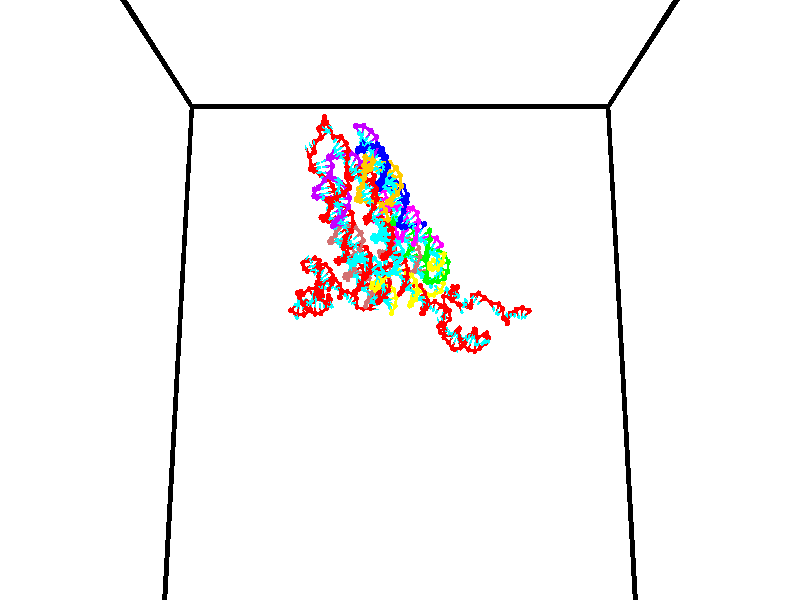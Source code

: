 // switches for output
#declare DRAW_BASES = 1; // possible values are 0, 1; only relevant for DNA ribbons
#declare DRAW_BASES_TYPE = 3; // possible values are 1, 2, 3; only relevant for DNA ribbons
#declare DRAW_FOG = 0; // set to 1 to enable fog

#include "colors.inc"

#include "transforms.inc"
background { rgb <1, 1, 1>}

#default {
   normal{
       ripples 0.25
       frequency 0.20
       turbulence 0.2
       lambda 5
   }
	finish {
		phong 0.1
		phong_size 40.
	}
}

// original window dimensions: 1024x640


// camera settings

camera {
	sky <0, 0.179814, -0.983701>
	up <0, 0.179814, -0.983701>
	right 1.6 * <1, 0, 0>
	location <35, 94.9851, 44.8844>
	look_at <35, 29.7336, 32.9568>
	direction <0, -65.2515, -11.9276>
	angle 67.0682
}


# declare cpy_camera_pos = <35, 94.9851, 44.8844>;
# if (DRAW_FOG = 1)
fog {
	fog_type 2
	up vnormalize(cpy_camera_pos)
	color rgbt<1,1,1,0.3>
	distance 1e-5
	fog_alt 3e-3
	fog_offset 56
}
# end


// LIGHTS

# declare lum = 6;
global_settings {
	ambient_light rgb lum * <0.05, 0.05, 0.05>
	max_trace_level 15
}# declare cpy_direct_light_amount = 0.25;
light_source
{	1000 * <-1, -1.16352, -0.803886>,
	rgb lum * cpy_direct_light_amount
	parallel
}

light_source
{	1000 * <1, 1.16352, 0.803886>,
	rgb lum * cpy_direct_light_amount
	parallel
}

// strand 0

// nucleotide -1

// particle -1
sphere {
	<24.153154, 35.223782, 34.850334> 0.250000
	pigment { color rgbt <1,0,0,0> }
	no_shadow
}
cylinder {
	<24.394588, 35.076847, 35.133389>,  <24.539450, 34.988686, 35.303223>, 0.100000
	pigment { color rgbt <1,0,0,0> }
	no_shadow
}
cylinder {
	<24.394588, 35.076847, 35.133389>,  <24.153154, 35.223782, 34.850334>, 0.100000
	pigment { color rgbt <1,0,0,0> }
	no_shadow
}

// particle -1
sphere {
	<24.394588, 35.076847, 35.133389> 0.100000
	pigment { color rgbt <1,0,0,0> }
	no_shadow
}
sphere {
	0, 1
	scale<0.080000,0.200000,0.300000>
	matrix <-0.530563, -0.847552, 0.012579,
		0.595137, -0.383037, -0.706466,
		0.603585, -0.367339, 0.707635,
		24.575665, 34.966644, 35.345680>
	pigment { color rgbt <0,1,1,0> }
	no_shadow
}
cylinder {
	<23.900200, 34.567005, 34.734016>,  <24.153154, 35.223782, 34.850334>, 0.130000
	pigment { color rgbt <1,0,0,0> }
	no_shadow
}

// nucleotide -1

// particle -1
sphere {
	<23.900200, 34.567005, 34.734016> 0.250000
	pigment { color rgbt <1,0,0,0> }
	no_shadow
}
cylinder {
	<24.144142, 34.409328, 34.459007>,  <24.290508, 34.314720, 34.294003>, 0.100000
	pigment { color rgbt <1,0,0,0> }
	no_shadow
}
cylinder {
	<24.144142, 34.409328, 34.459007>,  <23.900200, 34.567005, 34.734016>, 0.100000
	pigment { color rgbt <1,0,0,0> }
	no_shadow
}

// particle -1
sphere {
	<24.144142, 34.409328, 34.459007> 0.100000
	pigment { color rgbt <1,0,0,0> }
	no_shadow
}
sphere {
	0, 1
	scale<0.080000,0.200000,0.300000>
	matrix <0.618770, 0.778884, 0.102294,
		0.495174, -0.487802, 0.718924,
		0.609858, -0.394195, -0.687520,
		24.327099, 34.291069, 34.252750>
	pigment { color rgbt <0,1,1,0> }
	no_shadow
}
cylinder {
	<24.563988, 34.453117, 35.084053>,  <23.900200, 34.567005, 34.734016>, 0.130000
	pigment { color rgbt <1,0,0,0> }
	no_shadow
}

// nucleotide -1

// particle -1
sphere {
	<24.563988, 34.453117, 35.084053> 0.250000
	pigment { color rgbt <1,0,0,0> }
	no_shadow
}
cylinder {
	<24.633154, 34.496899, 34.692520>,  <24.674654, 34.523167, 34.457600>, 0.100000
	pigment { color rgbt <1,0,0,0> }
	no_shadow
}
cylinder {
	<24.633154, 34.496899, 34.692520>,  <24.563988, 34.453117, 35.084053>, 0.100000
	pigment { color rgbt <1,0,0,0> }
	no_shadow
}

// particle -1
sphere {
	<24.633154, 34.496899, 34.692520> 0.100000
	pigment { color rgbt <1,0,0,0> }
	no_shadow
}
sphere {
	0, 1
	scale<0.080000,0.200000,0.300000>
	matrix <0.763264, 0.613234, 0.203402,
		0.622518, -0.782282, 0.022495,
		0.172913, 0.109452, -0.978837,
		24.685028, 34.529736, 34.398869>
	pigment { color rgbt <0,1,1,0> }
	no_shadow
}
cylinder {
	<25.225296, 34.361240, 35.087139>,  <24.563988, 34.453117, 35.084053>, 0.130000
	pigment { color rgbt <1,0,0,0> }
	no_shadow
}

// nucleotide -1

// particle -1
sphere {
	<25.225296, 34.361240, 35.087139> 0.250000
	pigment { color rgbt <1,0,0,0> }
	no_shadow
}
cylinder {
	<25.186539, 34.503220, 34.715199>,  <25.163284, 34.588406, 34.492035>, 0.100000
	pigment { color rgbt <1,0,0,0> }
	no_shadow
}
cylinder {
	<25.186539, 34.503220, 34.715199>,  <25.225296, 34.361240, 35.087139>, 0.100000
	pigment { color rgbt <1,0,0,0> }
	no_shadow
}

// particle -1
sphere {
	<25.186539, 34.503220, 34.715199> 0.100000
	pigment { color rgbt <1,0,0,0> }
	no_shadow
}
sphere {
	0, 1
	scale<0.080000,0.200000,0.300000>
	matrix <0.827443, 0.547928, 0.122936,
		0.553127, -0.757488, -0.346789,
		-0.096893, 0.354947, -0.929852,
		25.157471, 34.609703, 34.436241>
	pigment { color rgbt <0,1,1,0> }
	no_shadow
}
cylinder {
	<25.847473, 34.160480, 34.597816>,  <25.225296, 34.361240, 35.087139>, 0.130000
	pigment { color rgbt <1,0,0,0> }
	no_shadow
}

// nucleotide -1

// particle -1
sphere {
	<25.847473, 34.160480, 34.597816> 0.250000
	pigment { color rgbt <1,0,0,0> }
	no_shadow
}
cylinder {
	<25.652630, 34.500698, 34.518517>,  <25.535723, 34.704826, 34.470936>, 0.100000
	pigment { color rgbt <1,0,0,0> }
	no_shadow
}
cylinder {
	<25.652630, 34.500698, 34.518517>,  <25.847473, 34.160480, 34.597816>, 0.100000
	pigment { color rgbt <1,0,0,0> }
	no_shadow
}

// particle -1
sphere {
	<25.652630, 34.500698, 34.518517> 0.100000
	pigment { color rgbt <1,0,0,0> }
	no_shadow
}
sphere {
	0, 1
	scale<0.080000,0.200000,0.300000>
	matrix <0.869478, 0.493622, -0.018596,
		0.082046, -0.181436, -0.979974,
		-0.487111, 0.850540, -0.198254,
		25.506496, 34.755859, 34.459042>
	pigment { color rgbt <0,1,1,0> }
	no_shadow
}
cylinder {
	<25.361629, 33.736347, 34.417759>,  <25.847473, 34.160480, 34.597816>, 0.130000
	pigment { color rgbt <1,0,0,0> }
	no_shadow
}

// nucleotide -1

// particle -1
sphere {
	<25.361629, 33.736347, 34.417759> 0.250000
	pigment { color rgbt <1,0,0,0> }
	no_shadow
}
cylinder {
	<25.461462, 33.550404, 34.077969>,  <25.521362, 33.438839, 33.874092>, 0.100000
	pigment { color rgbt <1,0,0,0> }
	no_shadow
}
cylinder {
	<25.461462, 33.550404, 34.077969>,  <25.361629, 33.736347, 34.417759>, 0.100000
	pigment { color rgbt <1,0,0,0> }
	no_shadow
}

// particle -1
sphere {
	<25.461462, 33.550404, 34.077969> 0.100000
	pigment { color rgbt <1,0,0,0> }
	no_shadow
}
sphere {
	0, 1
	scale<0.080000,0.200000,0.300000>
	matrix <-0.762167, 0.446832, -0.468447,
		0.597336, 0.764361, -0.242779,
		0.249581, -0.464859, -0.849480,
		25.536337, 33.410946, 33.823124>
	pigment { color rgbt <0,1,1,0> }
	no_shadow
}
cylinder {
	<25.462673, 34.242268, 33.930710>,  <25.361629, 33.736347, 34.417759>, 0.130000
	pigment { color rgbt <1,0,0,0> }
	no_shadow
}

// nucleotide -1

// particle -1
sphere {
	<25.462673, 34.242268, 33.930710> 0.250000
	pigment { color rgbt <1,0,0,0> }
	no_shadow
}
cylinder {
	<25.344349, 33.898685, 33.763527>,  <25.273355, 33.692535, 33.663219>, 0.100000
	pigment { color rgbt <1,0,0,0> }
	no_shadow
}
cylinder {
	<25.344349, 33.898685, 33.763527>,  <25.462673, 34.242268, 33.930710>, 0.100000
	pigment { color rgbt <1,0,0,0> }
	no_shadow
}

// particle -1
sphere {
	<25.344349, 33.898685, 33.763527> 0.100000
	pigment { color rgbt <1,0,0,0> }
	no_shadow
}
sphere {
	0, 1
	scale<0.080000,0.200000,0.300000>
	matrix <-0.651273, 0.501430, -0.569571,
		0.698814, 0.103720, -0.707744,
		-0.295808, -0.858959, -0.417956,
		25.255606, 33.640999, 33.638142>
	pigment { color rgbt <0,1,1,0> }
	no_shadow
}
cylinder {
	<26.165258, 34.267540, 33.891796>,  <25.462673, 34.242268, 33.930710>, 0.130000
	pigment { color rgbt <1,0,0,0> }
	no_shadow
}

// nucleotide -1

// particle -1
sphere {
	<26.165258, 34.267540, 33.891796> 0.250000
	pigment { color rgbt <1,0,0,0> }
	no_shadow
}
cylinder {
	<26.003138, 34.607140, 34.027401>,  <25.905865, 34.810898, 34.108765>, 0.100000
	pigment { color rgbt <1,0,0,0> }
	no_shadow
}
cylinder {
	<26.003138, 34.607140, 34.027401>,  <26.165258, 34.267540, 33.891796>, 0.100000
	pigment { color rgbt <1,0,0,0> }
	no_shadow
}

// particle -1
sphere {
	<26.003138, 34.607140, 34.027401> 0.100000
	pigment { color rgbt <1,0,0,0> }
	no_shadow
}
sphere {
	0, 1
	scale<0.080000,0.200000,0.300000>
	matrix <0.909414, 0.412268, 0.054788,
		-0.093249, 0.330507, -0.939186,
		-0.405303, 0.849000, 0.339011,
		25.881546, 34.861839, 34.129105>
	pigment { color rgbt <0,1,1,0> }
	no_shadow
}
cylinder {
	<26.399008, 34.723221, 33.454975>,  <26.165258, 34.267540, 33.891796>, 0.130000
	pigment { color rgbt <1,0,0,0> }
	no_shadow
}

// nucleotide -1

// particle -1
sphere {
	<26.399008, 34.723221, 33.454975> 0.250000
	pigment { color rgbt <1,0,0,0> }
	no_shadow
}
cylinder {
	<26.279449, 34.982376, 33.735229>,  <26.207714, 35.137871, 33.903381>, 0.100000
	pigment { color rgbt <1,0,0,0> }
	no_shadow
}
cylinder {
	<26.279449, 34.982376, 33.735229>,  <26.399008, 34.723221, 33.454975>, 0.100000
	pigment { color rgbt <1,0,0,0> }
	no_shadow
}

// particle -1
sphere {
	<26.279449, 34.982376, 33.735229> 0.100000
	pigment { color rgbt <1,0,0,0> }
	no_shadow
}
sphere {
	0, 1
	scale<0.080000,0.200000,0.300000>
	matrix <0.872476, 0.482959, -0.074400,
		-0.386584, 0.589055, -0.709625,
		-0.298894, 0.647893, 0.700641,
		26.189781, 35.176743, 33.945423>
	pigment { color rgbt <0,1,1,0> }
	no_shadow
}
cylinder {
	<26.651222, 35.412647, 33.215195>,  <26.399008, 34.723221, 33.454975>, 0.130000
	pigment { color rgbt <1,0,0,0> }
	no_shadow
}

// nucleotide -1

// particle -1
sphere {
	<26.651222, 35.412647, 33.215195> 0.250000
	pigment { color rgbt <1,0,0,0> }
	no_shadow
}
cylinder {
	<26.609497, 35.464119, 33.609669>,  <26.584461, 35.495003, 33.846352>, 0.100000
	pigment { color rgbt <1,0,0,0> }
	no_shadow
}
cylinder {
	<26.609497, 35.464119, 33.609669>,  <26.651222, 35.412647, 33.215195>, 0.100000
	pigment { color rgbt <1,0,0,0> }
	no_shadow
}

// particle -1
sphere {
	<26.609497, 35.464119, 33.609669> 0.100000
	pigment { color rgbt <1,0,0,0> }
	no_shadow
}
sphere {
	0, 1
	scale<0.080000,0.200000,0.300000>
	matrix <0.845872, 0.533013, 0.019923,
		-0.523086, 0.836264, -0.164448,
		-0.104314, 0.128681, 0.986185,
		26.578203, 35.502724, 33.905525>
	pigment { color rgbt <0,1,1,0> }
	no_shadow
}
cylinder {
	<26.860331, 36.153187, 33.440918>,  <26.651222, 35.412647, 33.215195>, 0.130000
	pigment { color rgbt <1,0,0,0> }
	no_shadow
}

// nucleotide -1

// particle -1
sphere {
	<26.860331, 36.153187, 33.440918> 0.250000
	pigment { color rgbt <1,0,0,0> }
	no_shadow
}
cylinder {
	<26.916370, 35.905350, 33.749844>,  <26.949995, 35.756645, 33.935200>, 0.100000
	pigment { color rgbt <1,0,0,0> }
	no_shadow
}
cylinder {
	<26.916370, 35.905350, 33.749844>,  <26.860331, 36.153187, 33.440918>, 0.100000
	pigment { color rgbt <1,0,0,0> }
	no_shadow
}

// particle -1
sphere {
	<26.916370, 35.905350, 33.749844> 0.100000
	pigment { color rgbt <1,0,0,0> }
	no_shadow
}
sphere {
	0, 1
	scale<0.080000,0.200000,0.300000>
	matrix <0.886898, 0.425316, 0.180327,
		-0.440209, 0.659702, 0.609105,
		0.140101, -0.619596, 0.772316,
		26.958401, 35.719471, 33.981537>
	pigment { color rgbt <0,1,1,0> }
	no_shadow
}
cylinder {
	<27.027699, 36.532253, 34.043747>,  <26.860331, 36.153187, 33.440918>, 0.130000
	pigment { color rgbt <1,0,0,0> }
	no_shadow
}

// nucleotide -1

// particle -1
sphere {
	<27.027699, 36.532253, 34.043747> 0.250000
	pigment { color rgbt <1,0,0,0> }
	no_shadow
}
cylinder {
	<27.202290, 36.176533, 34.098335>,  <27.307045, 35.963100, 34.131088>, 0.100000
	pigment { color rgbt <1,0,0,0> }
	no_shadow
}
cylinder {
	<27.202290, 36.176533, 34.098335>,  <27.027699, 36.532253, 34.043747>, 0.100000
	pigment { color rgbt <1,0,0,0> }
	no_shadow
}

// particle -1
sphere {
	<27.202290, 36.176533, 34.098335> 0.100000
	pigment { color rgbt <1,0,0,0> }
	no_shadow
}
sphere {
	0, 1
	scale<0.080000,0.200000,0.300000>
	matrix <0.887349, 0.450561, 0.098014,
		-0.148654, 0.078318, 0.985783,
		0.436479, -0.889304, 0.136473,
		27.333233, 35.909740, 34.139278>
	pigment { color rgbt <0,1,1,0> }
	no_shadow
}
cylinder {
	<27.666256, 36.386497, 34.400784>,  <27.027699, 36.532253, 34.043747>, 0.130000
	pigment { color rgbt <1,0,0,0> }
	no_shadow
}

// nucleotide -1

// particle -1
sphere {
	<27.666256, 36.386497, 34.400784> 0.250000
	pigment { color rgbt <1,0,0,0> }
	no_shadow
}
cylinder {
	<27.993910, 36.517956, 34.588833>,  <28.190502, 36.596832, 34.701660>, 0.100000
	pigment { color rgbt <1,0,0,0> }
	no_shadow
}
cylinder {
	<27.993910, 36.517956, 34.588833>,  <27.666256, 36.386497, 34.400784>, 0.100000
	pigment { color rgbt <1,0,0,0> }
	no_shadow
}

// particle -1
sphere {
	<27.993910, 36.517956, 34.588833> 0.100000
	pigment { color rgbt <1,0,0,0> }
	no_shadow
}
sphere {
	0, 1
	scale<0.080000,0.200000,0.300000>
	matrix <0.130419, -0.904832, 0.405303,
		0.558581, -0.270684, -0.784039,
		0.819133, 0.328648, 0.470119,
		28.239649, 36.616550, 34.729870>
	pigment { color rgbt <0,1,1,0> }
	no_shadow
}
cylinder {
	<27.914795, 36.049175, 33.756687>,  <27.666256, 36.386497, 34.400784>, 0.130000
	pigment { color rgbt <1,0,0,0> }
	no_shadow
}

// nucleotide -1

// particle -1
sphere {
	<27.914795, 36.049175, 33.756687> 0.250000
	pigment { color rgbt <1,0,0,0> }
	no_shadow
}
cylinder {
	<28.046017, 35.868294, 34.088444>,  <28.124750, 35.759766, 34.287498>, 0.100000
	pigment { color rgbt <1,0,0,0> }
	no_shadow
}
cylinder {
	<28.046017, 35.868294, 34.088444>,  <27.914795, 36.049175, 33.756687>, 0.100000
	pigment { color rgbt <1,0,0,0> }
	no_shadow
}

// particle -1
sphere {
	<28.046017, 35.868294, 34.088444> 0.100000
	pigment { color rgbt <1,0,0,0> }
	no_shadow
}
sphere {
	0, 1
	scale<0.080000,0.200000,0.300000>
	matrix <-0.926850, -0.323754, 0.190086,
		0.182563, -0.831083, -0.525330,
		0.328055, -0.452200, 0.829395,
		28.144434, 35.732635, 34.337261>
	pigment { color rgbt <0,1,1,0> }
	no_shadow
}
cylinder {
	<27.984436, 35.270473, 33.906811>,  <27.914795, 36.049175, 33.756687>, 0.130000
	pigment { color rgbt <1,0,0,0> }
	no_shadow
}

// nucleotide -1

// particle -1
sphere {
	<27.984436, 35.270473, 33.906811> 0.250000
	pigment { color rgbt <1,0,0,0> }
	no_shadow
}
cylinder {
	<27.889984, 35.480850, 34.233643>,  <27.833313, 35.607079, 34.429741>, 0.100000
	pigment { color rgbt <1,0,0,0> }
	no_shadow
}
cylinder {
	<27.889984, 35.480850, 34.233643>,  <27.984436, 35.270473, 33.906811>, 0.100000
	pigment { color rgbt <1,0,0,0> }
	no_shadow
}

// particle -1
sphere {
	<27.889984, 35.480850, 34.233643> 0.100000
	pigment { color rgbt <1,0,0,0> }
	no_shadow
}
sphere {
	0, 1
	scale<0.080000,0.200000,0.300000>
	matrix <-0.962591, -0.241606, -0.122662,
		0.132899, -0.815481, 0.563319,
		-0.236130, 0.525944, 0.817084,
		27.819145, 35.638634, 34.478767>
	pigment { color rgbt <0,1,1,0> }
	no_shadow
}
cylinder {
	<27.590574, 34.874443, 34.558178>,  <27.984436, 35.270473, 33.906811>, 0.130000
	pigment { color rgbt <1,0,0,0> }
	no_shadow
}

// nucleotide -1

// particle -1
sphere {
	<27.590574, 34.874443, 34.558178> 0.250000
	pigment { color rgbt <1,0,0,0> }
	no_shadow
}
cylinder {
	<27.479431, 35.256817, 34.520267>,  <27.412745, 35.486240, 34.497520>, 0.100000
	pigment { color rgbt <1,0,0,0> }
	no_shadow
}
cylinder {
	<27.479431, 35.256817, 34.520267>,  <27.590574, 34.874443, 34.558178>, 0.100000
	pigment { color rgbt <1,0,0,0> }
	no_shadow
}

// particle -1
sphere {
	<27.479431, 35.256817, 34.520267> 0.100000
	pigment { color rgbt <1,0,0,0> }
	no_shadow
}
sphere {
	0, 1
	scale<0.080000,0.200000,0.300000>
	matrix <-0.960185, -0.273406, 0.057385,
		0.028943, 0.106949, 0.993843,
		-0.277860, 0.955934, -0.094777,
		27.396072, 35.543598, 34.491833>
	pigment { color rgbt <0,1,1,0> }
	no_shadow
}
cylinder {
	<27.041155, 35.040756, 35.072105>,  <27.590574, 34.874443, 34.558178>, 0.130000
	pigment { color rgbt <1,0,0,0> }
	no_shadow
}

// nucleotide -1

// particle -1
sphere {
	<27.041155, 35.040756, 35.072105> 0.250000
	pigment { color rgbt <1,0,0,0> }
	no_shadow
}
cylinder {
	<27.015522, 35.268993, 34.744614>,  <27.000143, 35.405937, 34.548119>, 0.100000
	pigment { color rgbt <1,0,0,0> }
	no_shadow
}
cylinder {
	<27.015522, 35.268993, 34.744614>,  <27.041155, 35.040756, 35.072105>, 0.100000
	pigment { color rgbt <1,0,0,0> }
	no_shadow
}

// particle -1
sphere {
	<27.015522, 35.268993, 34.744614> 0.100000
	pigment { color rgbt <1,0,0,0> }
	no_shadow
}
sphere {
	0, 1
	scale<0.080000,0.200000,0.300000>
	matrix <-0.986974, -0.157549, -0.032552,
		-0.147564, 0.805977, 0.573259,
		-0.064080, 0.570596, -0.818727,
		26.996298, 35.440170, 34.498997>
	pigment { color rgbt <0,1,1,0> }
	no_shadow
}
cylinder {
	<26.524836, 35.567726, 35.186359>,  <27.041155, 35.040756, 35.072105>, 0.130000
	pigment { color rgbt <1,0,0,0> }
	no_shadow
}

// nucleotide -1

// particle -1
sphere {
	<26.524836, 35.567726, 35.186359> 0.250000
	pigment { color rgbt <1,0,0,0> }
	no_shadow
}
cylinder {
	<26.532719, 35.567158, 34.786438>,  <26.537449, 35.566814, 34.546486>, 0.100000
	pigment { color rgbt <1,0,0,0> }
	no_shadow
}
cylinder {
	<26.532719, 35.567158, 34.786438>,  <26.524836, 35.567726, 35.186359>, 0.100000
	pigment { color rgbt <1,0,0,0> }
	no_shadow
}

// particle -1
sphere {
	<26.532719, 35.567158, 34.786438> 0.100000
	pigment { color rgbt <1,0,0,0> }
	no_shadow
}
sphere {
	0, 1
	scale<0.080000,0.200000,0.300000>
	matrix <-0.999768, -0.008766, -0.019693,
		-0.008736, 0.999960, -0.001597,
		0.019706, -0.001425, -0.999805,
		26.538630, 35.566730, 34.486496>
	pigment { color rgbt <0,1,1,0> }
	no_shadow
}
cylinder {
	<25.970695, 35.919617, 34.957481>,  <26.524836, 35.567726, 35.186359>, 0.130000
	pigment { color rgbt <1,0,0,0> }
	no_shadow
}

// nucleotide -1

// particle -1
sphere {
	<25.970695, 35.919617, 34.957481> 0.250000
	pigment { color rgbt <1,0,0,0> }
	no_shadow
}
cylinder {
	<26.021063, 35.693962, 34.631073>,  <26.051283, 35.558567, 34.435226>, 0.100000
	pigment { color rgbt <1,0,0,0> }
	no_shadow
}
cylinder {
	<26.021063, 35.693962, 34.631073>,  <25.970695, 35.919617, 34.957481>, 0.100000
	pigment { color rgbt <1,0,0,0> }
	no_shadow
}

// particle -1
sphere {
	<26.021063, 35.693962, 34.631073> 0.100000
	pigment { color rgbt <1,0,0,0> }
	no_shadow
}
sphere {
	0, 1
	scale<0.080000,0.200000,0.300000>
	matrix <-0.911504, -0.390447, 0.129277,
		-0.391543, 0.727529, -0.563378,
		0.125916, -0.564139, -0.816022,
		26.058838, 35.524719, 34.386265>
	pigment { color rgbt <0,1,1,0> }
	no_shadow
}
cylinder {
	<25.339228, 35.999462, 34.399979>,  <25.970695, 35.919617, 34.957481>, 0.130000
	pigment { color rgbt <1,0,0,0> }
	no_shadow
}

// nucleotide -1

// particle -1
sphere {
	<25.339228, 35.999462, 34.399979> 0.250000
	pigment { color rgbt <1,0,0,0> }
	no_shadow
}
cylinder {
	<25.511803, 35.644623, 34.334343>,  <25.615347, 35.431721, 34.294960>, 0.100000
	pigment { color rgbt <1,0,0,0> }
	no_shadow
}
cylinder {
	<25.511803, 35.644623, 34.334343>,  <25.339228, 35.999462, 34.399979>, 0.100000
	pigment { color rgbt <1,0,0,0> }
	no_shadow
}

// particle -1
sphere {
	<25.511803, 35.644623, 34.334343> 0.100000
	pigment { color rgbt <1,0,0,0> }
	no_shadow
}
sphere {
	0, 1
	scale<0.080000,0.200000,0.300000>
	matrix <-0.899552, -0.436797, -0.003771,
		-0.068328, 0.149234, -0.986438,
		0.431436, -0.887095, -0.164089,
		25.641233, 35.378494, 34.285118>
	pigment { color rgbt <0,1,1,0> }
	no_shadow
}
cylinder {
	<24.958183, 35.710045, 33.835651>,  <25.339228, 35.999462, 34.399979>, 0.130000
	pigment { color rgbt <1,0,0,0> }
	no_shadow
}

// nucleotide -1

// particle -1
sphere {
	<24.958183, 35.710045, 33.835651> 0.250000
	pigment { color rgbt <1,0,0,0> }
	no_shadow
}
cylinder {
	<25.139889, 35.423107, 34.046955>,  <25.248913, 35.250946, 34.173737>, 0.100000
	pigment { color rgbt <1,0,0,0> }
	no_shadow
}
cylinder {
	<25.139889, 35.423107, 34.046955>,  <24.958183, 35.710045, 33.835651>, 0.100000
	pigment { color rgbt <1,0,0,0> }
	no_shadow
}

// particle -1
sphere {
	<25.139889, 35.423107, 34.046955> 0.100000
	pigment { color rgbt <1,0,0,0> }
	no_shadow
}
sphere {
	0, 1
	scale<0.080000,0.200000,0.300000>
	matrix <-0.763639, -0.618931, -0.183793,
		0.458801, -0.319911, -0.828950,
		0.454265, -0.717344, 0.528262,
		25.276169, 35.207905, 34.205433>
	pigment { color rgbt <0,1,1,0> }
	no_shadow
}
cylinder {
	<24.636530, 35.249142, 33.367359>,  <24.958183, 35.710045, 33.835651>, 0.130000
	pigment { color rgbt <1,0,0,0> }
	no_shadow
}

// nucleotide -1

// particle -1
sphere {
	<24.636530, 35.249142, 33.367359> 0.250000
	pigment { color rgbt <1,0,0,0> }
	no_shadow
}
cylinder {
	<24.827394, 35.058857, 33.662930>,  <24.941914, 34.944687, 33.840271>, 0.100000
	pigment { color rgbt <1,0,0,0> }
	no_shadow
}
cylinder {
	<24.827394, 35.058857, 33.662930>,  <24.636530, 35.249142, 33.367359>, 0.100000
	pigment { color rgbt <1,0,0,0> }
	no_shadow
}

// particle -1
sphere {
	<24.827394, 35.058857, 33.662930> 0.100000
	pigment { color rgbt <1,0,0,0> }
	no_shadow
}
sphere {
	0, 1
	scale<0.080000,0.200000,0.300000>
	matrix <-0.549921, -0.817488, -0.171171,
		0.685493, -0.324677, -0.651678,
		0.477164, -0.475708, 0.738930,
		24.970543, 34.916145, 33.884609>
	pigment { color rgbt <0,1,1,0> }
	no_shadow
}
cylinder {
	<24.895794, 34.595264, 33.106335>,  <24.636530, 35.249142, 33.367359>, 0.130000
	pigment { color rgbt <1,0,0,0> }
	no_shadow
}

// nucleotide -1

// particle -1
sphere {
	<24.895794, 34.595264, 33.106335> 0.250000
	pigment { color rgbt <1,0,0,0> }
	no_shadow
}
cylinder {
	<24.836178, 34.577240, 33.501457>,  <24.800409, 34.566425, 33.738529>, 0.100000
	pigment { color rgbt <1,0,0,0> }
	no_shadow
}
cylinder {
	<24.836178, 34.577240, 33.501457>,  <24.895794, 34.595264, 33.106335>, 0.100000
	pigment { color rgbt <1,0,0,0> }
	no_shadow
}

// particle -1
sphere {
	<24.836178, 34.577240, 33.501457> 0.100000
	pigment { color rgbt <1,0,0,0> }
	no_shadow
}
sphere {
	0, 1
	scale<0.080000,0.200000,0.300000>
	matrix <-0.540016, -0.833130, -0.119483,
		0.828354, -0.551238, 0.099834,
		-0.149039, -0.045062, 0.987804,
		24.791466, 34.563721, 33.797798>
	pigment { color rgbt <0,1,1,0> }
	no_shadow
}
cylinder {
	<25.023478, 33.899548, 33.218903>,  <24.895794, 34.595264, 33.106335>, 0.130000
	pigment { color rgbt <1,0,0,0> }
	no_shadow
}

// nucleotide -1

// particle -1
sphere {
	<25.023478, 33.899548, 33.218903> 0.250000
	pigment { color rgbt <1,0,0,0> }
	no_shadow
}
cylinder {
	<24.818005, 34.026772, 33.537643>,  <24.694721, 34.103107, 33.728886>, 0.100000
	pigment { color rgbt <1,0,0,0> }
	no_shadow
}
cylinder {
	<24.818005, 34.026772, 33.537643>,  <25.023478, 33.899548, 33.218903>, 0.100000
	pigment { color rgbt <1,0,0,0> }
	no_shadow
}

// particle -1
sphere {
	<24.818005, 34.026772, 33.537643> 0.100000
	pigment { color rgbt <1,0,0,0> }
	no_shadow
}
sphere {
	0, 1
	scale<0.080000,0.200000,0.300000>
	matrix <-0.556639, -0.830302, -0.027420,
		0.652905, -0.457643, 0.603555,
		-0.513681, 0.318059, 0.796850,
		24.663900, 34.122189, 33.776699>
	pigment { color rgbt <0,1,1,0> }
	no_shadow
}
cylinder {
	<25.615814, 33.855270, 32.747601>,  <25.023478, 33.899548, 33.218903>, 0.130000
	pigment { color rgbt <1,0,0,0> }
	no_shadow
}

// nucleotide -1

// particle -1
sphere {
	<25.615814, 33.855270, 32.747601> 0.250000
	pigment { color rgbt <1,0,0,0> }
	no_shadow
}
cylinder {
	<25.801762, 33.636681, 33.026245>,  <25.913330, 33.505527, 33.193432>, 0.100000
	pigment { color rgbt <1,0,0,0> }
	no_shadow
}
cylinder {
	<25.801762, 33.636681, 33.026245>,  <25.615814, 33.855270, 32.747601>, 0.100000
	pigment { color rgbt <1,0,0,0> }
	no_shadow
}

// particle -1
sphere {
	<25.801762, 33.636681, 33.026245> 0.100000
	pigment { color rgbt <1,0,0,0> }
	no_shadow
}
sphere {
	0, 1
	scale<0.080000,0.200000,0.300000>
	matrix <0.355414, -0.605439, -0.712127,
		0.810911, 0.578632, -0.087227,
		0.464870, -0.546470, 0.696611,
		25.941223, 33.472740, 33.235229>
	pigment { color rgbt <0,1,1,0> }
	no_shadow
}
cylinder {
	<26.324602, 33.755768, 32.628143>,  <25.615814, 33.855270, 32.747601>, 0.130000
	pigment { color rgbt <1,0,0,0> }
	no_shadow
}

// nucleotide -1

// particle -1
sphere {
	<26.324602, 33.755768, 32.628143> 0.250000
	pigment { color rgbt <1,0,0,0> }
	no_shadow
}
cylinder {
	<26.181423, 33.435211, 32.819828>,  <26.095516, 33.242878, 32.934837>, 0.100000
	pigment { color rgbt <1,0,0,0> }
	no_shadow
}
cylinder {
	<26.181423, 33.435211, 32.819828>,  <26.324602, 33.755768, 32.628143>, 0.100000
	pigment { color rgbt <1,0,0,0> }
	no_shadow
}

// particle -1
sphere {
	<26.181423, 33.435211, 32.819828> 0.100000
	pigment { color rgbt <1,0,0,0> }
	no_shadow
}
sphere {
	0, 1
	scale<0.080000,0.200000,0.300000>
	matrix <0.591462, -0.591720, -0.547759,
		0.722528, 0.087365, 0.685799,
		-0.357946, -0.801395, 0.479208,
		26.074039, 33.194794, 32.963589>
	pigment { color rgbt <0,1,1,0> }
	no_shadow
}
cylinder {
	<26.846397, 33.385841, 32.895370>,  <26.324602, 33.755768, 32.628143>, 0.130000
	pigment { color rgbt <1,0,0,0> }
	no_shadow
}

// nucleotide -1

// particle -1
sphere {
	<26.846397, 33.385841, 32.895370> 0.250000
	pigment { color rgbt <1,0,0,0> }
	no_shadow
}
cylinder {
	<26.534231, 33.144691, 32.829037>,  <26.346931, 33.000004, 32.789238>, 0.100000
	pigment { color rgbt <1,0,0,0> }
	no_shadow
}
cylinder {
	<26.534231, 33.144691, 32.829037>,  <26.846397, 33.385841, 32.895370>, 0.100000
	pigment { color rgbt <1,0,0,0> }
	no_shadow
}

// particle -1
sphere {
	<26.534231, 33.144691, 32.829037> 0.100000
	pigment { color rgbt <1,0,0,0> }
	no_shadow
}
sphere {
	0, 1
	scale<0.080000,0.200000,0.300000>
	matrix <0.554780, -0.545310, -0.628376,
		0.288399, -0.582395, 0.760028,
		-0.780414, -0.602871, -0.165834,
		26.300108, 32.963829, 32.779285>
	pigment { color rgbt <0,1,1,0> }
	no_shadow
}
cylinder {
	<26.886734, 32.711143, 33.132118>,  <26.846397, 33.385841, 32.895370>, 0.130000
	pigment { color rgbt <1,0,0,0> }
	no_shadow
}

// nucleotide -1

// particle -1
sphere {
	<26.886734, 32.711143, 33.132118> 0.250000
	pigment { color rgbt <1,0,0,0> }
	no_shadow
}
cylinder {
	<26.685513, 32.738152, 32.787472>,  <26.564779, 32.754356, 32.580685>, 0.100000
	pigment { color rgbt <1,0,0,0> }
	no_shadow
}
cylinder {
	<26.685513, 32.738152, 32.787472>,  <26.886734, 32.711143, 33.132118>, 0.100000
	pigment { color rgbt <1,0,0,0> }
	no_shadow
}

// particle -1
sphere {
	<26.685513, 32.738152, 32.787472> 0.100000
	pigment { color rgbt <1,0,0,0> }
	no_shadow
}
sphere {
	0, 1
	scale<0.080000,0.200000,0.300000>
	matrix <0.649250, -0.628504, -0.428320,
		-0.570449, -0.774870, 0.272332,
		-0.503054, 0.067523, -0.861613,
		26.534597, 32.758408, 32.528988>
	pigment { color rgbt <0,1,1,0> }
	no_shadow
}
cylinder {
	<26.580141, 31.965197, 32.830803>,  <26.886734, 32.711143, 33.132118>, 0.130000
	pigment { color rgbt <1,0,0,0> }
	no_shadow
}

// nucleotide -1

// particle -1
sphere {
	<26.580141, 31.965197, 32.830803> 0.250000
	pigment { color rgbt <1,0,0,0> }
	no_shadow
}
cylinder {
	<26.688154, 32.264565, 32.588497>,  <26.752962, 32.444187, 32.443115>, 0.100000
	pigment { color rgbt <1,0,0,0> }
	no_shadow
}
cylinder {
	<26.688154, 32.264565, 32.588497>,  <26.580141, 31.965197, 32.830803>, 0.100000
	pigment { color rgbt <1,0,0,0> }
	no_shadow
}

// particle -1
sphere {
	<26.688154, 32.264565, 32.588497> 0.100000
	pigment { color rgbt <1,0,0,0> }
	no_shadow
}
sphere {
	0, 1
	scale<0.080000,0.200000,0.300000>
	matrix <0.815041, -0.512632, -0.270034,
		-0.512632, -0.420801, -0.748422,
		0.270034, 0.748422, -0.605761,
		26.769165, 32.489090, 32.406769>
	pigment { color rgbt <0,1,1,0> }
	no_shadow
}
cylinder {
	<26.714884, 31.620234, 32.155643>,  <26.580141, 31.965197, 32.830803>, 0.130000
	pigment { color rgbt <1,0,0,0> }
	no_shadow
}

// nucleotide -1

// particle -1
sphere {
	<26.714884, 31.620234, 32.155643> 0.250000
	pigment { color rgbt <1,0,0,0> }
	no_shadow
}
cylinder {
	<26.919331, 31.948086, 32.259155>,  <27.042000, 32.144798, 32.321262>, 0.100000
	pigment { color rgbt <1,0,0,0> }
	no_shadow
}
cylinder {
	<26.919331, 31.948086, 32.259155>,  <26.714884, 31.620234, 32.155643>, 0.100000
	pigment { color rgbt <1,0,0,0> }
	no_shadow
}

// particle -1
sphere {
	<26.919331, 31.948086, 32.259155> 0.100000
	pigment { color rgbt <1,0,0,0> }
	no_shadow
}
sphere {
	0, 1
	scale<0.080000,0.200000,0.300000>
	matrix <0.858890, -0.498484, -0.117562,
		0.032640, 0.282351, -0.958756,
		0.511118, 0.819629, 0.258779,
		27.072666, 32.193974, 32.336788>
	pigment { color rgbt <0,1,1,0> }
	no_shadow
}
cylinder {
	<27.333057, 31.244585, 32.284012>,  <26.714884, 31.620234, 32.155643>, 0.130000
	pigment { color rgbt <1,0,0,0> }
	no_shadow
}

// nucleotide -1

// particle -1
sphere {
	<27.333057, 31.244585, 32.284012> 0.250000
	pigment { color rgbt <1,0,0,0> }
	no_shadow
}
cylinder {
	<27.389025, 30.887697, 32.112259>,  <27.422606, 30.673565, 32.009209>, 0.100000
	pigment { color rgbt <1,0,0,0> }
	no_shadow
}
cylinder {
	<27.389025, 30.887697, 32.112259>,  <27.333057, 31.244585, 32.284012>, 0.100000
	pigment { color rgbt <1,0,0,0> }
	no_shadow
}

// particle -1
sphere {
	<27.389025, 30.887697, 32.112259> 0.100000
	pigment { color rgbt <1,0,0,0> }
	no_shadow
}
sphere {
	0, 1
	scale<0.080000,0.200000,0.300000>
	matrix <-0.536763, 0.296056, -0.790086,
		0.832050, 0.341025, -0.437486,
		0.139919, -0.892218, -0.429383,
		27.431000, 30.620031, 31.983444>
	pigment { color rgbt <0,1,1,0> }
	no_shadow
}
cylinder {
	<27.714197, 31.250866, 31.687504>,  <27.333057, 31.244585, 32.284012>, 0.130000
	pigment { color rgbt <1,0,0,0> }
	no_shadow
}

// nucleotide -1

// particle -1
sphere {
	<27.714197, 31.250866, 31.687504> 0.250000
	pigment { color rgbt <1,0,0,0> }
	no_shadow
}
cylinder {
	<27.471973, 30.935476, 31.644407>,  <27.326639, 30.746243, 31.618549>, 0.100000
	pigment { color rgbt <1,0,0,0> }
	no_shadow
}
cylinder {
	<27.471973, 30.935476, 31.644407>,  <27.714197, 31.250866, 31.687504>, 0.100000
	pigment { color rgbt <1,0,0,0> }
	no_shadow
}

// particle -1
sphere {
	<27.471973, 30.935476, 31.644407> 0.100000
	pigment { color rgbt <1,0,0,0> }
	no_shadow
}
sphere {
	0, 1
	scale<0.080000,0.200000,0.300000>
	matrix <-0.455808, 0.454629, -0.765213,
		0.652334, -0.414270, -0.634697,
		-0.605556, -0.788474, -0.107743,
		27.290306, 30.698935, 31.612085>
	pigment { color rgbt <0,1,1,0> }
	no_shadow
}
cylinder {
	<27.730001, 31.085897, 31.011311>,  <27.714197, 31.250866, 31.687504>, 0.130000
	pigment { color rgbt <1,0,0,0> }
	no_shadow
}

// nucleotide -1

// particle -1
sphere {
	<27.730001, 31.085897, 31.011311> 0.250000
	pigment { color rgbt <1,0,0,0> }
	no_shadow
}
cylinder {
	<27.384792, 30.910675, 31.111946>,  <27.177666, 30.805542, 31.172327>, 0.100000
	pigment { color rgbt <1,0,0,0> }
	no_shadow
}
cylinder {
	<27.384792, 30.910675, 31.111946>,  <27.730001, 31.085897, 31.011311>, 0.100000
	pigment { color rgbt <1,0,0,0> }
	no_shadow
}

// particle -1
sphere {
	<27.384792, 30.910675, 31.111946> 0.100000
	pigment { color rgbt <1,0,0,0> }
	no_shadow
}
sphere {
	0, 1
	scale<0.080000,0.200000,0.300000>
	matrix <-0.468491, 0.507757, -0.722979,
		0.188961, -0.741814, -0.643432,
		-0.863024, -0.438057, 0.251587,
		27.125885, 30.779259, 31.187422>
	pigment { color rgbt <0,1,1,0> }
	no_shadow
}
cylinder {
	<27.418449, 30.922192, 30.406860>,  <27.730001, 31.085897, 31.011311>, 0.130000
	pigment { color rgbt <1,0,0,0> }
	no_shadow
}

// nucleotide -1

// particle -1
sphere {
	<27.418449, 30.922192, 30.406860> 0.250000
	pigment { color rgbt <1,0,0,0> }
	no_shadow
}
cylinder {
	<27.130850, 30.924797, 30.684853>,  <26.958290, 30.926361, 30.851648>, 0.100000
	pigment { color rgbt <1,0,0,0> }
	no_shadow
}
cylinder {
	<27.130850, 30.924797, 30.684853>,  <27.418449, 30.922192, 30.406860>, 0.100000
	pigment { color rgbt <1,0,0,0> }
	no_shadow
}

// particle -1
sphere {
	<27.130850, 30.924797, 30.684853> 0.100000
	pigment { color rgbt <1,0,0,0> }
	no_shadow
}
sphere {
	0, 1
	scale<0.080000,0.200000,0.300000>
	matrix <-0.559069, 0.588637, -0.583908,
		-0.412896, -0.808371, -0.419586,
		-0.718998, 0.006515, 0.694981,
		26.915150, 30.926752, 30.893347>
	pigment { color rgbt <0,1,1,0> }
	no_shadow
}
cylinder {
	<26.912989, 31.179762, 29.977057>,  <27.418449, 30.922192, 30.406860>, 0.130000
	pigment { color rgbt <1,0,0,0> }
	no_shadow
}

// nucleotide -1

// particle -1
sphere {
	<26.912989, 31.179762, 29.977057> 0.250000
	pigment { color rgbt <1,0,0,0> }
	no_shadow
}
cylinder {
	<26.751837, 31.211197, 30.341805>,  <26.655146, 31.230059, 30.560654>, 0.100000
	pigment { color rgbt <1,0,0,0> }
	no_shadow
}
cylinder {
	<26.751837, 31.211197, 30.341805>,  <26.912989, 31.179762, 29.977057>, 0.100000
	pigment { color rgbt <1,0,0,0> }
	no_shadow
}

// particle -1
sphere {
	<26.751837, 31.211197, 30.341805> 0.100000
	pigment { color rgbt <1,0,0,0> }
	no_shadow
}
sphere {
	0, 1
	scale<0.080000,0.200000,0.300000>
	matrix <-0.683177, 0.637177, -0.356755,
		-0.609061, -0.766700, -0.203016,
		-0.402881, 0.078590, 0.911872,
		26.630972, 31.234774, 30.615366>
	pigment { color rgbt <0,1,1,0> }
	no_shadow
}
cylinder {
	<26.214685, 31.225351, 29.928905>,  <26.912989, 31.179762, 29.977057>, 0.130000
	pigment { color rgbt <1,0,0,0> }
	no_shadow
}

// nucleotide -1

// particle -1
sphere {
	<26.214685, 31.225351, 29.928905> 0.250000
	pigment { color rgbt <1,0,0,0> }
	no_shadow
}
cylinder {
	<26.305082, 31.420876, 30.265949>,  <26.359320, 31.538191, 30.468176>, 0.100000
	pigment { color rgbt <1,0,0,0> }
	no_shadow
}
cylinder {
	<26.305082, 31.420876, 30.265949>,  <26.214685, 31.225351, 29.928905>, 0.100000
	pigment { color rgbt <1,0,0,0> }
	no_shadow
}

// particle -1
sphere {
	<26.305082, 31.420876, 30.265949> 0.100000
	pigment { color rgbt <1,0,0,0> }
	no_shadow
}
sphere {
	0, 1
	scale<0.080000,0.200000,0.300000>
	matrix <-0.807593, 0.577704, -0.118536,
		-0.544721, -0.653698, 0.525318,
		0.225992, 0.488812, 0.842609,
		26.372879, 31.567518, 30.518732>
	pigment { color rgbt <0,1,1,0> }
	no_shadow
}
cylinder {
	<25.574057, 30.767954, 30.366007>,  <26.214685, 31.225351, 29.928905>, 0.130000
	pigment { color rgbt <1,0,0,0> }
	no_shadow
}

// nucleotide -1

// particle -1
sphere {
	<25.574057, 30.767954, 30.366007> 0.250000
	pigment { color rgbt <1,0,0,0> }
	no_shadow
}
cylinder {
	<25.710594, 31.045729, 30.619381>,  <25.792517, 31.212395, 30.771406>, 0.100000
	pigment { color rgbt <1,0,0,0> }
	no_shadow
}
cylinder {
	<25.710594, 31.045729, 30.619381>,  <25.574057, 30.767954, 30.366007>, 0.100000
	pigment { color rgbt <1,0,0,0> }
	no_shadow
}

// particle -1
sphere {
	<25.710594, 31.045729, 30.619381> 0.100000
	pigment { color rgbt <1,0,0,0> }
	no_shadow
}
sphere {
	0, 1
	scale<0.080000,0.200000,0.300000>
	matrix <-0.609928, 0.676405, -0.412874,
		-0.715174, -0.245419, 0.654443,
		0.341342, 0.694439, 0.633435,
		25.812996, 31.254061, 30.809412>
	pigment { color rgbt <0,1,1,0> }
	no_shadow
}
cylinder {
	<24.948658, 31.076286, 30.583038>,  <25.574057, 30.767954, 30.366007>, 0.130000
	pigment { color rgbt <1,0,0,0> }
	no_shadow
}

// nucleotide -1

// particle -1
sphere {
	<24.948658, 31.076286, 30.583038> 0.250000
	pigment { color rgbt <1,0,0,0> }
	no_shadow
}
cylinder {
	<25.267982, 31.316299, 30.562416>,  <25.459578, 31.460308, 30.550043>, 0.100000
	pigment { color rgbt <1,0,0,0> }
	no_shadow
}
cylinder {
	<25.267982, 31.316299, 30.562416>,  <24.948658, 31.076286, 30.583038>, 0.100000
	pigment { color rgbt <1,0,0,0> }
	no_shadow
}

// particle -1
sphere {
	<25.267982, 31.316299, 30.562416> 0.100000
	pigment { color rgbt <1,0,0,0> }
	no_shadow
}
sphere {
	0, 1
	scale<0.080000,0.200000,0.300000>
	matrix <-0.448632, 0.535395, -0.715599,
		-0.401779, 0.594401, 0.696606,
		0.798312, 0.600033, -0.051557,
		25.507477, 31.496309, 30.546949>
	pigment { color rgbt <0,1,1,0> }
	no_shadow
}
cylinder {
	<24.704115, 31.724300, 30.470375>,  <24.948658, 31.076286, 30.583038>, 0.130000
	pigment { color rgbt <1,0,0,0> }
	no_shadow
}

// nucleotide -1

// particle -1
sphere {
	<24.704115, 31.724300, 30.470375> 0.250000
	pigment { color rgbt <1,0,0,0> }
	no_shadow
}
cylinder {
	<25.081617, 31.719427, 30.338209>,  <25.308119, 31.716503, 30.258909>, 0.100000
	pigment { color rgbt <1,0,0,0> }
	no_shadow
}
cylinder {
	<25.081617, 31.719427, 30.338209>,  <24.704115, 31.724300, 30.470375>, 0.100000
	pigment { color rgbt <1,0,0,0> }
	no_shadow
}

// particle -1
sphere {
	<25.081617, 31.719427, 30.338209> 0.100000
	pigment { color rgbt <1,0,0,0> }
	no_shadow
}
sphere {
	0, 1
	scale<0.080000,0.200000,0.300000>
	matrix <-0.227257, 0.701953, -0.674993,
		0.240158, 0.712119, 0.659705,
		0.943758, -0.012182, -0.330413,
		25.364744, 31.715773, 30.239084>
	pigment { color rgbt <0,1,1,0> }
	no_shadow
}
cylinder {
	<24.638012, 32.414497, 30.122112>,  <24.704115, 31.724300, 30.470375>, 0.130000
	pigment { color rgbt <1,0,0,0> }
	no_shadow
}

// nucleotide -1

// particle -1
sphere {
	<24.638012, 32.414497, 30.122112> 0.250000
	pigment { color rgbt <1,0,0,0> }
	no_shadow
}
cylinder {
	<24.919981, 32.563499, 29.880676>,  <25.089163, 32.652901, 29.735815>, 0.100000
	pigment { color rgbt <1,0,0,0> }
	no_shadow
}
cylinder {
	<24.919981, 32.563499, 29.880676>,  <24.638012, 32.414497, 30.122112>, 0.100000
	pigment { color rgbt <1,0,0,0> }
	no_shadow
}

// particle -1
sphere {
	<24.919981, 32.563499, 29.880676> 0.100000
	pigment { color rgbt <1,0,0,0> }
	no_shadow
}
sphere {
	0, 1
	scale<0.080000,0.200000,0.300000>
	matrix <0.708548, -0.408605, 0.575327,
		-0.032318, -0.833235, -0.551974,
		0.704922, 0.372506, -0.603592,
		25.131458, 32.675251, 29.699598>
	pigment { color rgbt <0,1,1,0> }
	no_shadow
}
cylinder {
	<25.132608, 31.894960, 29.768513>,  <24.638012, 32.414497, 30.122112>, 0.130000
	pigment { color rgbt <1,0,0,0> }
	no_shadow
}

// nucleotide -1

// particle -1
sphere {
	<25.132608, 31.894960, 29.768513> 0.250000
	pigment { color rgbt <1,0,0,0> }
	no_shadow
}
cylinder {
	<25.322109, 32.246281, 29.794277>,  <25.435810, 32.457073, 29.809736>, 0.100000
	pigment { color rgbt <1,0,0,0> }
	no_shadow
}
cylinder {
	<25.322109, 32.246281, 29.794277>,  <25.132608, 31.894960, 29.768513>, 0.100000
	pigment { color rgbt <1,0,0,0> }
	no_shadow
}

// particle -1
sphere {
	<25.322109, 32.246281, 29.794277> 0.100000
	pigment { color rgbt <1,0,0,0> }
	no_shadow
}
sphere {
	0, 1
	scale<0.080000,0.200000,0.300000>
	matrix <0.671394, -0.407539, 0.618985,
		0.569904, -0.250001, -0.782757,
		0.473751, 0.878300, 0.064409,
		25.464235, 32.509769, 29.813601>
	pigment { color rgbt <0,1,1,0> }
	no_shadow
}
cylinder {
	<25.881947, 31.906590, 29.531418>,  <25.132608, 31.894960, 29.768513>, 0.130000
	pigment { color rgbt <1,0,0,0> }
	no_shadow
}

// nucleotide -1

// particle -1
sphere {
	<25.881947, 31.906590, 29.531418> 0.250000
	pigment { color rgbt <1,0,0,0> }
	no_shadow
}
cylinder {
	<25.697794, 32.124733, 29.811600>,  <25.587303, 32.255619, 29.979708>, 0.100000
	pigment { color rgbt <1,0,0,0> }
	no_shadow
}
cylinder {
	<25.697794, 32.124733, 29.811600>,  <25.881947, 31.906590, 29.531418>, 0.100000
	pigment { color rgbt <1,0,0,0> }
	no_shadow
}

// particle -1
sphere {
	<25.697794, 32.124733, 29.811600> 0.100000
	pigment { color rgbt <1,0,0,0> }
	no_shadow
}
sphere {
	0, 1
	scale<0.080000,0.200000,0.300000>
	matrix <0.622065, -0.364726, 0.692827,
		0.633312, 0.754692, -0.171335,
		-0.460381, 0.545357, 0.700453,
		25.559679, 32.288342, 30.021736>
	pigment { color rgbt <0,1,1,0> }
	no_shadow
}
cylinder {
	<26.412937, 32.283657, 29.892246>,  <25.881947, 31.906590, 29.531418>, 0.130000
	pigment { color rgbt <1,0,0,0> }
	no_shadow
}

// nucleotide -1

// particle -1
sphere {
	<26.412937, 32.283657, 29.892246> 0.250000
	pigment { color rgbt <1,0,0,0> }
	no_shadow
}
cylinder {
	<26.094152, 32.176819, 30.108955>,  <25.902882, 32.112717, 30.238981>, 0.100000
	pigment { color rgbt <1,0,0,0> }
	no_shadow
}
cylinder {
	<26.094152, 32.176819, 30.108955>,  <26.412937, 32.283657, 29.892246>, 0.100000
	pigment { color rgbt <1,0,0,0> }
	no_shadow
}

// particle -1
sphere {
	<26.094152, 32.176819, 30.108955> 0.100000
	pigment { color rgbt <1,0,0,0> }
	no_shadow
}
sphere {
	0, 1
	scale<0.080000,0.200000,0.300000>
	matrix <0.595698, -0.496022, 0.631749,
		0.099997, 0.826211, 0.554415,
		-0.796960, -0.267091, 0.541772,
		25.855064, 32.096691, 30.271486>
	pigment { color rgbt <0,1,1,0> }
	no_shadow
}
cylinder {
	<26.537888, 32.278286, 30.571005>,  <26.412937, 32.283657, 29.892246>, 0.130000
	pigment { color rgbt <1,0,0,0> }
	no_shadow
}

// nucleotide -1

// particle -1
sphere {
	<26.537888, 32.278286, 30.571005> 0.250000
	pigment { color rgbt <1,0,0,0> }
	no_shadow
}
cylinder {
	<26.211111, 32.047600, 30.572302>,  <26.015045, 31.909189, 30.573080>, 0.100000
	pigment { color rgbt <1,0,0,0> }
	no_shadow
}
cylinder {
	<26.211111, 32.047600, 30.572302>,  <26.537888, 32.278286, 30.571005>, 0.100000
	pigment { color rgbt <1,0,0,0> }
	no_shadow
}

// particle -1
sphere {
	<26.211111, 32.047600, 30.572302> 0.100000
	pigment { color rgbt <1,0,0,0> }
	no_shadow
}
sphere {
	0, 1
	scale<0.080000,0.200000,0.300000>
	matrix <0.445125, -0.626944, 0.639379,
		-0.366707, 0.523776, 0.768885,
		-0.816939, -0.576714, 0.003241,
		25.966030, 31.874586, 30.573275>
	pigment { color rgbt <0,1,1,0> }
	no_shadow
}
cylinder {
	<26.310734, 31.970985, 31.240683>,  <26.537888, 32.278286, 30.571005>, 0.130000
	pigment { color rgbt <1,0,0,0> }
	no_shadow
}

// nucleotide -1

// particle -1
sphere {
	<26.310734, 31.970985, 31.240683> 0.250000
	pigment { color rgbt <1,0,0,0> }
	no_shadow
}
cylinder {
	<26.212244, 31.698767, 30.964645>,  <26.153151, 31.535435, 30.799023>, 0.100000
	pigment { color rgbt <1,0,0,0> }
	no_shadow
}
cylinder {
	<26.212244, 31.698767, 30.964645>,  <26.310734, 31.970985, 31.240683>, 0.100000
	pigment { color rgbt <1,0,0,0> }
	no_shadow
}

// particle -1
sphere {
	<26.212244, 31.698767, 30.964645> 0.100000
	pigment { color rgbt <1,0,0,0> }
	no_shadow
}
sphere {
	0, 1
	scale<0.080000,0.200000,0.300000>
	matrix <0.241584, -0.732635, 0.636305,
		-0.938621, -0.010040, 0.344804,
		-0.246227, -0.680548, -0.690092,
		26.138376, 31.494602, 30.757618>
	pigment { color rgbt <0,1,1,0> }
	no_shadow
}
cylinder {
	<26.106544, 31.519035, 31.683626>,  <26.310734, 31.970985, 31.240683>, 0.130000
	pigment { color rgbt <1,0,0,0> }
	no_shadow
}

// nucleotide -1

// particle -1
sphere {
	<26.106544, 31.519035, 31.683626> 0.250000
	pigment { color rgbt <1,0,0,0> }
	no_shadow
}
cylinder {
	<26.242590, 31.353628, 31.345793>,  <26.324217, 31.254383, 31.143093>, 0.100000
	pigment { color rgbt <1,0,0,0> }
	no_shadow
}
cylinder {
	<26.242590, 31.353628, 31.345793>,  <26.106544, 31.519035, 31.683626>, 0.100000
	pigment { color rgbt <1,0,0,0> }
	no_shadow
}

// particle -1
sphere {
	<26.242590, 31.353628, 31.345793> 0.100000
	pigment { color rgbt <1,0,0,0> }
	no_shadow
}
sphere {
	0, 1
	scale<0.080000,0.200000,0.300000>
	matrix <0.539160, -0.650103, 0.535419,
		-0.770473, -0.637470, 0.001843,
		0.340115, -0.413519, -0.844585,
		26.344624, 31.229572, 31.092417>
	pigment { color rgbt <0,1,1,0> }
	no_shadow
}
cylinder {
	<25.960434, 30.814377, 31.704882>,  <26.106544, 31.519035, 31.683626>, 0.130000
	pigment { color rgbt <1,0,0,0> }
	no_shadow
}

// nucleotide -1

// particle -1
sphere {
	<25.960434, 30.814377, 31.704882> 0.250000
	pigment { color rgbt <1,0,0,0> }
	no_shadow
}
cylinder {
	<26.250736, 30.829666, 31.430124>,  <26.424917, 30.838840, 31.265270>, 0.100000
	pigment { color rgbt <1,0,0,0> }
	no_shadow
}
cylinder {
	<26.250736, 30.829666, 31.430124>,  <25.960434, 30.814377, 31.704882>, 0.100000
	pigment { color rgbt <1,0,0,0> }
	no_shadow
}

// particle -1
sphere {
	<26.250736, 30.829666, 31.430124> 0.100000
	pigment { color rgbt <1,0,0,0> }
	no_shadow
}
sphere {
	0, 1
	scale<0.080000,0.200000,0.300000>
	matrix <0.474994, -0.750109, 0.460126,
		-0.497657, -0.660208, -0.562550,
		0.725753, 0.038223, -0.686892,
		26.468462, 30.841133, 31.224056>
	pigment { color rgbt <0,1,1,0> }
	no_shadow
}
cylinder {
	<26.089388, 30.152451, 31.598900>,  <25.960434, 30.814377, 31.704882>, 0.130000
	pigment { color rgbt <1,0,0,0> }
	no_shadow
}

// nucleotide -1

// particle -1
sphere {
	<26.089388, 30.152451, 31.598900> 0.250000
	pigment { color rgbt <1,0,0,0> }
	no_shadow
}
cylinder {
	<26.412691, 30.348719, 31.468695>,  <26.606674, 30.466480, 31.390572>, 0.100000
	pigment { color rgbt <1,0,0,0> }
	no_shadow
}
cylinder {
	<26.412691, 30.348719, 31.468695>,  <26.089388, 30.152451, 31.598900>, 0.100000
	pigment { color rgbt <1,0,0,0> }
	no_shadow
}

// particle -1
sphere {
	<26.412691, 30.348719, 31.468695> 0.100000
	pigment { color rgbt <1,0,0,0> }
	no_shadow
}
sphere {
	0, 1
	scale<0.080000,0.200000,0.300000>
	matrix <0.587693, -0.637966, 0.497610,
		0.036498, -0.593499, -0.804007,
		0.808260, 0.490671, -0.325511,
		26.655169, 30.495920, 31.371042>
	pigment { color rgbt <0,1,1,0> }
	no_shadow
}
cylinder {
	<26.612679, 29.647091, 31.379856>,  <26.089388, 30.152451, 31.598900>, 0.130000
	pigment { color rgbt <1,0,0,0> }
	no_shadow
}

// nucleotide -1

// particle -1
sphere {
	<26.612679, 29.647091, 31.379856> 0.250000
	pigment { color rgbt <1,0,0,0> }
	no_shadow
}
cylinder {
	<26.809031, 29.984556, 31.466824>,  <26.926842, 30.187035, 31.519003>, 0.100000
	pigment { color rgbt <1,0,0,0> }
	no_shadow
}
cylinder {
	<26.809031, 29.984556, 31.466824>,  <26.612679, 29.647091, 31.379856>, 0.100000
	pigment { color rgbt <1,0,0,0> }
	no_shadow
}

// particle -1
sphere {
	<26.809031, 29.984556, 31.466824> 0.100000
	pigment { color rgbt <1,0,0,0> }
	no_shadow
}
sphere {
	0, 1
	scale<0.080000,0.200000,0.300000>
	matrix <0.720863, -0.533459, 0.442469,
		0.489277, -0.060472, -0.870029,
		0.490882, 0.843661, 0.217417,
		26.956295, 30.237654, 31.532049>
	pigment { color rgbt <0,1,1,0> }
	no_shadow
}
cylinder {
	<27.170549, 29.663166, 31.024548>,  <26.612679, 29.647091, 31.379856>, 0.130000
	pigment { color rgbt <1,0,0,0> }
	no_shadow
}

// nucleotide -1

// particle -1
sphere {
	<27.170549, 29.663166, 31.024548> 0.250000
	pigment { color rgbt <1,0,0,0> }
	no_shadow
}
cylinder {
	<27.229580, 29.867245, 31.363468>,  <27.264997, 29.989693, 31.566820>, 0.100000
	pigment { color rgbt <1,0,0,0> }
	no_shadow
}
cylinder {
	<27.229580, 29.867245, 31.363468>,  <27.170549, 29.663166, 31.024548>, 0.100000
	pigment { color rgbt <1,0,0,0> }
	no_shadow
}

// particle -1
sphere {
	<27.229580, 29.867245, 31.363468> 0.100000
	pigment { color rgbt <1,0,0,0> }
	no_shadow
}
sphere {
	0, 1
	scale<0.080000,0.200000,0.300000>
	matrix <0.629020, -0.709519, 0.317674,
		0.763253, 0.486089, -0.425631,
		0.147575, 0.510196, 0.847303,
		27.273853, 30.020304, 31.617659>
	pigment { color rgbt <0,1,1,0> }
	no_shadow
}
cylinder {
	<27.874842, 29.906065, 31.080479>,  <27.170549, 29.663166, 31.024548>, 0.130000
	pigment { color rgbt <1,0,0,0> }
	no_shadow
}

// nucleotide -1

// particle -1
sphere {
	<27.874842, 29.906065, 31.080479> 0.250000
	pigment { color rgbt <1,0,0,0> }
	no_shadow
}
cylinder {
	<27.711061, 29.835262, 31.438478>,  <27.612793, 29.792780, 31.653278>, 0.100000
	pigment { color rgbt <1,0,0,0> }
	no_shadow
}
cylinder {
	<27.711061, 29.835262, 31.438478>,  <27.874842, 29.906065, 31.080479>, 0.100000
	pigment { color rgbt <1,0,0,0> }
	no_shadow
}

// particle -1
sphere {
	<27.711061, 29.835262, 31.438478> 0.100000
	pigment { color rgbt <1,0,0,0> }
	no_shadow
}
sphere {
	0, 1
	scale<0.080000,0.200000,0.300000>
	matrix <0.698301, -0.692128, 0.182578,
		0.587135, 0.699734, 0.406996,
		-0.409449, -0.177008, 0.894997,
		27.588226, 29.782160, 31.706978>
	pigment { color rgbt <0,1,1,0> }
	no_shadow
}
cylinder {
	<28.396431, 29.928564, 31.542671>,  <27.874842, 29.906065, 31.080479>, 0.130000
	pigment { color rgbt <1,0,0,0> }
	no_shadow
}

// nucleotide -1

// particle -1
sphere {
	<28.396431, 29.928564, 31.542671> 0.250000
	pigment { color rgbt <1,0,0,0> }
	no_shadow
}
cylinder {
	<28.118210, 29.669344, 31.666759>,  <27.951277, 29.513811, 31.741213>, 0.100000
	pigment { color rgbt <1,0,0,0> }
	no_shadow
}
cylinder {
	<28.118210, 29.669344, 31.666759>,  <28.396431, 29.928564, 31.542671>, 0.100000
	pigment { color rgbt <1,0,0,0> }
	no_shadow
}

// particle -1
sphere {
	<28.118210, 29.669344, 31.666759> 0.100000
	pigment { color rgbt <1,0,0,0> }
	no_shadow
}
sphere {
	0, 1
	scale<0.080000,0.200000,0.300000>
	matrix <0.668414, -0.742012, -0.051395,
		0.263494, 0.171608, 0.949275,
		-0.695553, -0.648051, 0.310220,
		27.909544, 29.474928, 31.759825>
	pigment { color rgbt <0,1,1,0> }
	no_shadow
}
cylinder {
	<28.650513, 29.536520, 32.114449>,  <28.396431, 29.928564, 31.542671>, 0.130000
	pigment { color rgbt <1,0,0,0> }
	no_shadow
}

// nucleotide -1

// particle -1
sphere {
	<28.650513, 29.536520, 32.114449> 0.250000
	pigment { color rgbt <1,0,0,0> }
	no_shadow
}
cylinder {
	<28.367760, 29.321548, 31.930496>,  <28.198109, 29.192566, 31.820126>, 0.100000
	pigment { color rgbt <1,0,0,0> }
	no_shadow
}
cylinder {
	<28.367760, 29.321548, 31.930496>,  <28.650513, 29.536520, 32.114449>, 0.100000
	pigment { color rgbt <1,0,0,0> }
	no_shadow
}

// particle -1
sphere {
	<28.367760, 29.321548, 31.930496> 0.100000
	pigment { color rgbt <1,0,0,0> }
	no_shadow
}
sphere {
	0, 1
	scale<0.080000,0.200000,0.300000>
	matrix <0.593205, -0.804550, 0.028403,
		-0.385261, -0.252726, 0.887526,
		-0.706881, -0.537428, -0.459881,
		28.155695, 29.160320, 31.792532>
	pigment { color rgbt <0,1,1,0> }
	no_shadow
}
cylinder {
	<28.395302, 28.944672, 32.554626>,  <28.650513, 29.536520, 32.114449>, 0.130000
	pigment { color rgbt <1,0,0,0> }
	no_shadow
}

// nucleotide -1

// particle -1
sphere {
	<28.395302, 28.944672, 32.554626> 0.250000
	pigment { color rgbt <1,0,0,0> }
	no_shadow
}
cylinder {
	<28.349743, 28.857269, 32.166962>,  <28.322409, 28.804829, 31.934362>, 0.100000
	pigment { color rgbt <1,0,0,0> }
	no_shadow
}
cylinder {
	<28.349743, 28.857269, 32.166962>,  <28.395302, 28.944672, 32.554626>, 0.100000
	pigment { color rgbt <1,0,0,0> }
	no_shadow
}

// particle -1
sphere {
	<28.349743, 28.857269, 32.166962> 0.100000
	pigment { color rgbt <1,0,0,0> }
	no_shadow
}
sphere {
	0, 1
	scale<0.080000,0.200000,0.300000>
	matrix <0.411237, -0.898388, 0.154218,
		-0.904385, -0.380993, 0.192179,
		-0.113895, -0.218504, -0.969167,
		28.315575, 28.791718, 31.876211>
	pigment { color rgbt <0,1,1,0> }
	no_shadow
}
cylinder {
	<28.135895, 28.287846, 32.438614>,  <28.395302, 28.944672, 32.554626>, 0.130000
	pigment { color rgbt <1,0,0,0> }
	no_shadow
}

// nucleotide -1

// particle -1
sphere {
	<28.135895, 28.287846, 32.438614> 0.250000
	pigment { color rgbt <1,0,0,0> }
	no_shadow
}
cylinder {
	<28.419348, 28.414944, 32.186623>,  <28.589420, 28.491203, 32.035427>, 0.100000
	pigment { color rgbt <1,0,0,0> }
	no_shadow
}
cylinder {
	<28.419348, 28.414944, 32.186623>,  <28.135895, 28.287846, 32.438614>, 0.100000
	pigment { color rgbt <1,0,0,0> }
	no_shadow
}

// particle -1
sphere {
	<28.419348, 28.414944, 32.186623> 0.100000
	pigment { color rgbt <1,0,0,0> }
	no_shadow
}
sphere {
	0, 1
	scale<0.080000,0.200000,0.300000>
	matrix <0.603235, -0.735964, 0.307350,
		-0.365984, -0.597826, -0.713204,
		0.708634, 0.317745, -0.629981,
		28.631939, 28.510267, 31.997629>
	pigment { color rgbt <0,1,1,0> }
	no_shadow
}
cylinder {
	<28.302210, 27.867979, 31.906565>,  <28.135895, 28.287846, 32.438614>, 0.130000
	pigment { color rgbt <1,0,0,0> }
	no_shadow
}

// nucleotide -1

// particle -1
sphere {
	<28.302210, 27.867979, 31.906565> 0.250000
	pigment { color rgbt <1,0,0,0> }
	no_shadow
}
cylinder {
	<28.586802, 28.092369, 32.075848>,  <28.757557, 28.227003, 32.177418>, 0.100000
	pigment { color rgbt <1,0,0,0> }
	no_shadow
}
cylinder {
	<28.586802, 28.092369, 32.075848>,  <28.302210, 27.867979, 31.906565>, 0.100000
	pigment { color rgbt <1,0,0,0> }
	no_shadow
}

// particle -1
sphere {
	<28.586802, 28.092369, 32.075848> 0.100000
	pigment { color rgbt <1,0,0,0> }
	no_shadow
}
sphere {
	0, 1
	scale<0.080000,0.200000,0.300000>
	matrix <0.394328, -0.817215, 0.420315,
		0.581636, -0.132164, -0.802641,
		0.711481, 0.560974, 0.423206,
		28.800245, 28.260662, 32.202808>
	pigment { color rgbt <0,1,1,0> }
	no_shadow
}
cylinder {
	<29.024912, 27.708755, 31.752680>,  <28.302210, 27.867979, 31.906565>, 0.130000
	pigment { color rgbt <1,0,0,0> }
	no_shadow
}

// nucleotide -1

// particle -1
sphere {
	<29.024912, 27.708755, 31.752680> 0.250000
	pigment { color rgbt <1,0,0,0> }
	no_shadow
}
cylinder {
	<29.057232, 27.863649, 32.120052>,  <29.076624, 27.956587, 32.340477>, 0.100000
	pigment { color rgbt <1,0,0,0> }
	no_shadow
}
cylinder {
	<29.057232, 27.863649, 32.120052>,  <29.024912, 27.708755, 31.752680>, 0.100000
	pigment { color rgbt <1,0,0,0> }
	no_shadow
}

// particle -1
sphere {
	<29.057232, 27.863649, 32.120052> 0.100000
	pigment { color rgbt <1,0,0,0> }
	no_shadow
}
sphere {
	0, 1
	scale<0.080000,0.200000,0.300000>
	matrix <0.616185, -0.743678, 0.259345,
		0.783446, 0.544969, -0.298698,
		0.080800, 0.387236, 0.918433,
		29.081472, 27.979820, 32.395584>
	pigment { color rgbt <0,1,1,0> }
	no_shadow
}
cylinder {
	<29.594849, 27.538696, 32.003838>,  <29.024912, 27.708755, 31.752680>, 0.130000
	pigment { color rgbt <1,0,0,0> }
	no_shadow
}

// nucleotide -1

// particle -1
sphere {
	<29.594849, 27.538696, 32.003838> 0.250000
	pigment { color rgbt <1,0,0,0> }
	no_shadow
}
cylinder {
	<29.451536, 27.648867, 32.360661>,  <29.365547, 27.714970, 32.574757>, 0.100000
	pigment { color rgbt <1,0,0,0> }
	no_shadow
}
cylinder {
	<29.451536, 27.648867, 32.360661>,  <29.594849, 27.538696, 32.003838>, 0.100000
	pigment { color rgbt <1,0,0,0> }
	no_shadow
}

// particle -1
sphere {
	<29.451536, 27.648867, 32.360661> 0.100000
	pigment { color rgbt <1,0,0,0> }
	no_shadow
}
sphere {
	0, 1
	scale<0.080000,0.200000,0.300000>
	matrix <0.597923, -0.666135, 0.445817,
		0.717022, 0.693113, 0.073982,
		-0.358284, 0.275425, 0.892061,
		29.344051, 27.731495, 32.628281>
	pigment { color rgbt <0,1,1,0> }
	no_shadow
}
cylinder {
	<30.096348, 27.835775, 32.440392>,  <29.594849, 27.538696, 32.003838>, 0.130000
	pigment { color rgbt <1,0,0,0> }
	no_shadow
}

// nucleotide -1

// particle -1
sphere {
	<30.096348, 27.835775, 32.440392> 0.250000
	pigment { color rgbt <1,0,0,0> }
	no_shadow
}
cylinder {
	<29.815256, 27.616577, 32.621883>,  <29.646601, 27.485058, 32.730778>, 0.100000
	pigment { color rgbt <1,0,0,0> }
	no_shadow
}
cylinder {
	<29.815256, 27.616577, 32.621883>,  <30.096348, 27.835775, 32.440392>, 0.100000
	pigment { color rgbt <1,0,0,0> }
	no_shadow
}

// particle -1
sphere {
	<29.815256, 27.616577, 32.621883> 0.100000
	pigment { color rgbt <1,0,0,0> }
	no_shadow
}
sphere {
	0, 1
	scale<0.080000,0.200000,0.300000>
	matrix <0.704115, -0.627076, 0.333164,
		0.101952, 0.553603, 0.826516,
		-0.702729, -0.547996, 0.453732,
		29.604437, 27.452179, 32.758003>
	pigment { color rgbt <0,1,1,0> }
	no_shadow
}
cylinder {
	<30.142286, 27.709124, 33.299061>,  <30.096348, 27.835775, 32.440392>, 0.130000
	pigment { color rgbt <1,0,0,0> }
	no_shadow
}

// nucleotide -1

// particle -1
sphere {
	<30.142286, 27.709124, 33.299061> 0.250000
	pigment { color rgbt <1,0,0,0> }
	no_shadow
}
cylinder {
	<29.975658, 27.431101, 33.064671>,  <29.875683, 27.264286, 32.924038>, 0.100000
	pigment { color rgbt <1,0,0,0> }
	no_shadow
}
cylinder {
	<29.975658, 27.431101, 33.064671>,  <30.142286, 27.709124, 33.299061>, 0.100000
	pigment { color rgbt <1,0,0,0> }
	no_shadow
}

// particle -1
sphere {
	<29.975658, 27.431101, 33.064671> 0.100000
	pigment { color rgbt <1,0,0,0> }
	no_shadow
}
sphere {
	0, 1
	scale<0.080000,0.200000,0.300000>
	matrix <0.690526, -0.661154, 0.293340,
		-0.591307, -0.282434, 0.755372,
		-0.416568, -0.695058, -0.585973,
		29.850687, 27.222584, 32.888878>
	pigment { color rgbt <0,1,1,0> }
	no_shadow
}
cylinder {
	<30.863405, 27.601311, 33.435867>,  <30.142286, 27.709124, 33.299061>, 0.130000
	pigment { color rgbt <1,0,0,0> }
	no_shadow
}

// nucleotide -1

// particle -1
sphere {
	<30.863405, 27.601311, 33.435867> 0.250000
	pigment { color rgbt <1,0,0,0> }
	no_shadow
}
cylinder {
	<31.067329, 27.645134, 33.094555>,  <31.189684, 27.671429, 32.889767>, 0.100000
	pigment { color rgbt <1,0,0,0> }
	no_shadow
}
cylinder {
	<31.067329, 27.645134, 33.094555>,  <30.863405, 27.601311, 33.435867>, 0.100000
	pigment { color rgbt <1,0,0,0> }
	no_shadow
}

// particle -1
sphere {
	<31.067329, 27.645134, 33.094555> 0.100000
	pigment { color rgbt <1,0,0,0> }
	no_shadow
}
sphere {
	0, 1
	scale<0.080000,0.200000,0.300000>
	matrix <0.764795, -0.511898, 0.391214,
		-0.393933, -0.852031, -0.344760,
		0.509808, 0.109558, -0.853283,
		31.220272, 27.678001, 32.838570>
	pigment { color rgbt <0,1,1,0> }
	no_shadow
}
cylinder {
	<31.655701, 27.592138, 33.389397>,  <30.863405, 27.601311, 33.435867>, 0.130000
	pigment { color rgbt <1,0,0,0> }
	no_shadow
}

// nucleotide -1

// particle -1
sphere {
	<31.655701, 27.592138, 33.389397> 0.250000
	pigment { color rgbt <1,0,0,0> }
	no_shadow
}
cylinder {
	<32.045734, 27.656315, 33.450680>,  <32.279755, 27.694820, 33.487450>, 0.100000
	pigment { color rgbt <1,0,0,0> }
	no_shadow
}
cylinder {
	<32.045734, 27.656315, 33.450680>,  <31.655701, 27.592138, 33.389397>, 0.100000
	pigment { color rgbt <1,0,0,0> }
	no_shadow
}

// particle -1
sphere {
	<32.045734, 27.656315, 33.450680> 0.100000
	pigment { color rgbt <1,0,0,0> }
	no_shadow
}
sphere {
	0, 1
	scale<0.080000,0.200000,0.300000>
	matrix <0.089963, 0.345301, -0.934170,
		-0.202780, 0.924677, 0.322264,
		0.975083, 0.160439, 0.153206,
		32.338261, 27.704447, 33.496643>
	pigment { color rgbt <0,1,1,0> }
	no_shadow
}
cylinder {
	<31.729252, 28.376905, 33.230686>,  <31.655701, 27.592138, 33.389397>, 0.130000
	pigment { color rgbt <1,0,0,0> }
	no_shadow
}

// nucleotide -1

// particle -1
sphere {
	<31.729252, 28.376905, 33.230686> 0.250000
	pigment { color rgbt <1,0,0,0> }
	no_shadow
}
cylinder {
	<32.034752, 28.132423, 33.147633>,  <32.218052, 27.985733, 33.097801>, 0.100000
	pigment { color rgbt <1,0,0,0> }
	no_shadow
}
cylinder {
	<32.034752, 28.132423, 33.147633>,  <31.729252, 28.376905, 33.230686>, 0.100000
	pigment { color rgbt <1,0,0,0> }
	no_shadow
}

// particle -1
sphere {
	<32.034752, 28.132423, 33.147633> 0.100000
	pigment { color rgbt <1,0,0,0> }
	no_shadow
}
sphere {
	0, 1
	scale<0.080000,0.200000,0.300000>
	matrix <0.081942, 0.410855, -0.908011,
		0.640291, 0.676479, 0.363874,
		0.763750, -0.611207, -0.207635,
		32.263878, 27.949060, 33.085342>
	pigment { color rgbt <0,1,1,0> }
	no_shadow
}
cylinder {
	<31.855705, 28.688936, 32.672459>,  <31.729252, 28.376905, 33.230686>, 0.130000
	pigment { color rgbt <1,0,0,0> }
	no_shadow
}

// nucleotide -1

// particle -1
sphere {
	<31.855705, 28.688936, 32.672459> 0.250000
	pigment { color rgbt <1,0,0,0> }
	no_shadow
}
cylinder {
	<32.137112, 28.407160, 32.710049>,  <32.305954, 28.238094, 32.732601>, 0.100000
	pigment { color rgbt <1,0,0,0> }
	no_shadow
}
cylinder {
	<32.137112, 28.407160, 32.710049>,  <31.855705, 28.688936, 32.672459>, 0.100000
	pigment { color rgbt <1,0,0,0> }
	no_shadow
}

// particle -1
sphere {
	<32.137112, 28.407160, 32.710049> 0.100000
	pigment { color rgbt <1,0,0,0> }
	no_shadow
}
sphere {
	0, 1
	scale<0.080000,0.200000,0.300000>
	matrix <0.233559, 0.104285, -0.966734,
		0.671205, 0.702061, 0.237895,
		0.703515, -0.704439, 0.093976,
		32.348167, 28.195827, 32.738243>
	pigment { color rgbt <0,1,1,0> }
	no_shadow
}
cylinder {
	<32.339378, 28.930712, 32.328606>,  <31.855705, 28.688936, 32.672459>, 0.130000
	pigment { color rgbt <1,0,0,0> }
	no_shadow
}

// nucleotide -1

// particle -1
sphere {
	<32.339378, 28.930712, 32.328606> 0.250000
	pigment { color rgbt <1,0,0,0> }
	no_shadow
}
cylinder {
	<32.369148, 28.532686, 32.302361>,  <32.387009, 28.293871, 32.286613>, 0.100000
	pigment { color rgbt <1,0,0,0> }
	no_shadow
}
cylinder {
	<32.369148, 28.532686, 32.302361>,  <32.339378, 28.930712, 32.328606>, 0.100000
	pigment { color rgbt <1,0,0,0> }
	no_shadow
}

// particle -1
sphere {
	<32.369148, 28.532686, 32.302361> 0.100000
	pigment { color rgbt <1,0,0,0> }
	no_shadow
}
sphere {
	0, 1
	scale<0.080000,0.200000,0.300000>
	matrix <0.142772, 0.075747, -0.986853,
		0.986953, 0.064079, 0.147705,
		0.074425, -0.995066, -0.065610,
		32.391476, 28.234167, 32.282677>
	pigment { color rgbt <0,1,1,0> }
	no_shadow
}
cylinder {
	<33.062077, 28.612032, 32.343655>,  <32.339378, 28.930712, 32.328606>, 0.130000
	pigment { color rgbt <1,0,0,0> }
	no_shadow
}

// nucleotide -1

// particle -1
sphere {
	<33.062077, 28.612032, 32.343655> 0.250000
	pigment { color rgbt <1,0,0,0> }
	no_shadow
}
cylinder {
	<32.761715, 28.457197, 32.129623>,  <32.581497, 28.364296, 32.001205>, 0.100000
	pigment { color rgbt <1,0,0,0> }
	no_shadow
}
cylinder {
	<32.761715, 28.457197, 32.129623>,  <33.062077, 28.612032, 32.343655>, 0.100000
	pigment { color rgbt <1,0,0,0> }
	no_shadow
}

// particle -1
sphere {
	<32.761715, 28.457197, 32.129623> 0.100000
	pigment { color rgbt <1,0,0,0> }
	no_shadow
}
sphere {
	0, 1
	scale<0.080000,0.200000,0.300000>
	matrix <0.385475, 0.400976, -0.831040,
		0.536237, -0.830290, -0.151883,
		-0.750906, -0.387087, -0.535074,
		32.536442, 28.341072, 31.969101>
	pigment { color rgbt <0,1,1,0> }
	no_shadow
}
cylinder {
	<33.393936, 28.310987, 31.783455>,  <33.062077, 28.612032, 32.343655>, 0.130000
	pigment { color rgbt <1,0,0,0> }
	no_shadow
}

// nucleotide -1

// particle -1
sphere {
	<33.393936, 28.310987, 31.783455> 0.250000
	pigment { color rgbt <1,0,0,0> }
	no_shadow
}
cylinder {
	<33.007778, 28.376417, 31.702206>,  <32.776085, 28.415674, 31.653456>, 0.100000
	pigment { color rgbt <1,0,0,0> }
	no_shadow
}
cylinder {
	<33.007778, 28.376417, 31.702206>,  <33.393936, 28.310987, 31.783455>, 0.100000
	pigment { color rgbt <1,0,0,0> }
	no_shadow
}

// particle -1
sphere {
	<33.007778, 28.376417, 31.702206> 0.100000
	pigment { color rgbt <1,0,0,0> }
	no_shadow
}
sphere {
	0, 1
	scale<0.080000,0.200000,0.300000>
	matrix <0.258989, 0.692827, -0.672991,
		0.030645, -0.702307, -0.711214,
		-0.965394, 0.163573, -0.203122,
		32.718159, 28.425489, 31.641270>
	pigment { color rgbt <0,1,1,0> }
	no_shadow
}
cylinder {
	<33.226925, 28.210018, 31.015623>,  <33.393936, 28.310987, 31.783455>, 0.130000
	pigment { color rgbt <1,0,0,0> }
	no_shadow
}

// nucleotide -1

// particle -1
sphere {
	<33.226925, 28.210018, 31.015623> 0.250000
	pigment { color rgbt <1,0,0,0> }
	no_shadow
}
cylinder {
	<32.980667, 28.464273, 31.201931>,  <32.832912, 28.616827, 31.313715>, 0.100000
	pigment { color rgbt <1,0,0,0> }
	no_shadow
}
cylinder {
	<32.980667, 28.464273, 31.201931>,  <33.226925, 28.210018, 31.015623>, 0.100000
	pigment { color rgbt <1,0,0,0> }
	no_shadow
}

// particle -1
sphere {
	<32.980667, 28.464273, 31.201931> 0.100000
	pigment { color rgbt <1,0,0,0> }
	no_shadow
}
sphere {
	0, 1
	scale<0.080000,0.200000,0.300000>
	matrix <0.157547, 0.678413, -0.717590,
		-0.772111, -0.368403, -0.517807,
		-0.615648, 0.635638, 0.465769,
		32.795971, 28.654964, 31.341661>
	pigment { color rgbt <0,1,1,0> }
	no_shadow
}
cylinder {
	<32.691856, 28.386646, 30.631281>,  <33.226925, 28.210018, 31.015623>, 0.130000
	pigment { color rgbt <1,0,0,0> }
	no_shadow
}

// nucleotide -1

// particle -1
sphere {
	<32.691856, 28.386646, 30.631281> 0.250000
	pigment { color rgbt <1,0,0,0> }
	no_shadow
}
cylinder {
	<32.698776, 28.715023, 30.859581>,  <32.702927, 28.912048, 30.996561>, 0.100000
	pigment { color rgbt <1,0,0,0> }
	no_shadow
}
cylinder {
	<32.698776, 28.715023, 30.859581>,  <32.691856, 28.386646, 30.631281>, 0.100000
	pigment { color rgbt <1,0,0,0> }
	no_shadow
}

// particle -1
sphere {
	<32.698776, 28.715023, 30.859581> 0.100000
	pigment { color rgbt <1,0,0,0> }
	no_shadow
}
sphere {
	0, 1
	scale<0.080000,0.200000,0.300000>
	matrix <0.094152, 0.566963, -0.818345,
		-0.995408, 0.067894, -0.067484,
		0.017300, 0.820940, 0.570752,
		32.703968, 28.961306, 31.030807>
	pigment { color rgbt <0,1,1,0> }
	no_shadow
}
cylinder {
	<32.288334, 28.877726, 30.336611>,  <32.691856, 28.386646, 30.631281>, 0.130000
	pigment { color rgbt <1,0,0,0> }
	no_shadow
}

// nucleotide -1

// particle -1
sphere {
	<32.288334, 28.877726, 30.336611> 0.250000
	pigment { color rgbt <1,0,0,0> }
	no_shadow
}
cylinder {
	<32.531105, 29.090137, 30.573135>,  <32.676769, 29.217585, 30.715050>, 0.100000
	pigment { color rgbt <1,0,0,0> }
	no_shadow
}
cylinder {
	<32.531105, 29.090137, 30.573135>,  <32.288334, 28.877726, 30.336611>, 0.100000
	pigment { color rgbt <1,0,0,0> }
	no_shadow
}

// particle -1
sphere {
	<32.531105, 29.090137, 30.573135> 0.100000
	pigment { color rgbt <1,0,0,0> }
	no_shadow
}
sphere {
	0, 1
	scale<0.080000,0.200000,0.300000>
	matrix <0.238271, 0.588211, -0.772810,
		-0.758199, 0.609932, 0.230473,
		0.606928, 0.531028, 0.591310,
		32.713184, 29.249447, 30.750528>
	pigment { color rgbt <0,1,1,0> }
	no_shadow
}
cylinder {
	<32.038654, 29.486374, 30.110519>,  <32.288334, 28.877726, 30.336611>, 0.130000
	pigment { color rgbt <1,0,0,0> }
	no_shadow
}

// nucleotide -1

// particle -1
sphere {
	<32.038654, 29.486374, 30.110519> 0.250000
	pigment { color rgbt <1,0,0,0> }
	no_shadow
}
cylinder {
	<32.368568, 29.567091, 30.321806>,  <32.566517, 29.615520, 30.448578>, 0.100000
	pigment { color rgbt <1,0,0,0> }
	no_shadow
}
cylinder {
	<32.368568, 29.567091, 30.321806>,  <32.038654, 29.486374, 30.110519>, 0.100000
	pigment { color rgbt <1,0,0,0> }
	no_shadow
}

// particle -1
sphere {
	<32.368568, 29.567091, 30.321806> 0.100000
	pigment { color rgbt <1,0,0,0> }
	no_shadow
}
sphere {
	0, 1
	scale<0.080000,0.200000,0.300000>
	matrix <0.203118, 0.766070, -0.609820,
		-0.527707, 0.610259, 0.590854,
		0.824784, 0.201793, 0.528216,
		32.616005, 29.627628, 30.480270>
	pigment { color rgbt <0,1,1,0> }
	no_shadow
}
cylinder {
	<32.129707, 30.250116, 30.171347>,  <32.038654, 29.486374, 30.110519>, 0.130000
	pigment { color rgbt <1,0,0,0> }
	no_shadow
}

// nucleotide -1

// particle -1
sphere {
	<32.129707, 30.250116, 30.171347> 0.250000
	pigment { color rgbt <1,0,0,0> }
	no_shadow
}
cylinder {
	<32.493805, 30.098221, 30.237373>,  <32.712265, 30.007084, 30.276989>, 0.100000
	pigment { color rgbt <1,0,0,0> }
	no_shadow
}
cylinder {
	<32.493805, 30.098221, 30.237373>,  <32.129707, 30.250116, 30.171347>, 0.100000
	pigment { color rgbt <1,0,0,0> }
	no_shadow
}

// particle -1
sphere {
	<32.493805, 30.098221, 30.237373> 0.100000
	pigment { color rgbt <1,0,0,0> }
	no_shadow
}
sphere {
	0, 1
	scale<0.080000,0.200000,0.300000>
	matrix <0.389068, 0.647986, -0.654783,
		0.141685, 0.660237, 0.737572,
		0.910248, -0.379738, 0.165067,
		32.766880, 29.984299, 30.286894>
	pigment { color rgbt <0,1,1,0> }
	no_shadow
}
cylinder {
	<32.629463, 30.801151, 30.303406>,  <32.129707, 30.250116, 30.171347>, 0.130000
	pigment { color rgbt <1,0,0,0> }
	no_shadow
}

// nucleotide -1

// particle -1
sphere {
	<32.629463, 30.801151, 30.303406> 0.250000
	pigment { color rgbt <1,0,0,0> }
	no_shadow
}
cylinder {
	<32.850090, 30.486929, 30.191210>,  <32.982468, 30.298395, 30.123892>, 0.100000
	pigment { color rgbt <1,0,0,0> }
	no_shadow
}
cylinder {
	<32.850090, 30.486929, 30.191210>,  <32.629463, 30.801151, 30.303406>, 0.100000
	pigment { color rgbt <1,0,0,0> }
	no_shadow
}

// particle -1
sphere {
	<32.850090, 30.486929, 30.191210> 0.100000
	pigment { color rgbt <1,0,0,0> }
	no_shadow
}
sphere {
	0, 1
	scale<0.080000,0.200000,0.300000>
	matrix <0.605510, 0.608355, -0.513091,
		0.573698, 0.113166, 0.811212,
		0.551569, -0.785555, -0.280489,
		33.015560, 30.251263, 30.107063>
	pigment { color rgbt <0,1,1,0> }
	no_shadow
}
cylinder {
	<33.306915, 30.972502, 30.309984>,  <32.629463, 30.801151, 30.303406>, 0.130000
	pigment { color rgbt <1,0,0,0> }
	no_shadow
}

// nucleotide -1

// particle -1
sphere {
	<33.306915, 30.972502, 30.309984> 0.250000
	pigment { color rgbt <1,0,0,0> }
	no_shadow
}
cylinder {
	<33.320858, 30.679935, 30.037567>,  <33.329224, 30.504396, 29.874117>, 0.100000
	pigment { color rgbt <1,0,0,0> }
	no_shadow
}
cylinder {
	<33.320858, 30.679935, 30.037567>,  <33.306915, 30.972502, 30.309984>, 0.100000
	pigment { color rgbt <1,0,0,0> }
	no_shadow
}

// particle -1
sphere {
	<33.320858, 30.679935, 30.037567> 0.100000
	pigment { color rgbt <1,0,0,0> }
	no_shadow
}
sphere {
	0, 1
	scale<0.080000,0.200000,0.300000>
	matrix <0.471964, 0.612724, -0.633892,
		0.880929, -0.299334, 0.366557,
		0.034853, -0.731416, -0.681041,
		33.331314, 30.460510, 29.833256>
	pigment { color rgbt <0,1,1,0> }
	no_shadow
}
cylinder {
	<34.031975, 30.963116, 29.935961>,  <33.306915, 30.972502, 30.309984>, 0.130000
	pigment { color rgbt <1,0,0,0> }
	no_shadow
}

// nucleotide -1

// particle -1
sphere {
	<34.031975, 30.963116, 29.935961> 0.250000
	pigment { color rgbt <1,0,0,0> }
	no_shadow
}
cylinder {
	<33.801796, 30.740131, 29.696594>,  <33.663689, 30.606340, 29.552975>, 0.100000
	pigment { color rgbt <1,0,0,0> }
	no_shadow
}
cylinder {
	<33.801796, 30.740131, 29.696594>,  <34.031975, 30.963116, 29.935961>, 0.100000
	pigment { color rgbt <1,0,0,0> }
	no_shadow
}

// particle -1
sphere {
	<33.801796, 30.740131, 29.696594> 0.100000
	pigment { color rgbt <1,0,0,0> }
	no_shadow
}
sphere {
	0, 1
	scale<0.080000,0.200000,0.300000>
	matrix <0.369857, 0.475220, -0.798356,
		0.729433, -0.680736, -0.067281,
		-0.575442, -0.557463, -0.598416,
		33.629162, 30.572893, 29.517069>
	pigment { color rgbt <0,1,1,0> }
	no_shadow
}
cylinder {
	<34.538940, 30.776257, 29.457973>,  <34.031975, 30.963116, 29.935961>, 0.130000
	pigment { color rgbt <1,0,0,0> }
	no_shadow
}

// nucleotide -1

// particle -1
sphere {
	<34.538940, 30.776257, 29.457973> 0.250000
	pigment { color rgbt <1,0,0,0> }
	no_shadow
}
cylinder {
	<34.186428, 30.713888, 29.279522>,  <33.974922, 30.676468, 29.172451>, 0.100000
	pigment { color rgbt <1,0,0,0> }
	no_shadow
}
cylinder {
	<34.186428, 30.713888, 29.279522>,  <34.538940, 30.776257, 29.457973>, 0.100000
	pigment { color rgbt <1,0,0,0> }
	no_shadow
}

// particle -1
sphere {
	<34.186428, 30.713888, 29.279522> 0.100000
	pigment { color rgbt <1,0,0,0> }
	no_shadow
}
sphere {
	0, 1
	scale<0.080000,0.200000,0.300000>
	matrix <0.298284, 0.548703, -0.780994,
		0.366565, -0.821349, -0.437054,
		-0.881281, -0.155919, -0.446131,
		33.922043, 30.667112, 29.145683>
	pigment { color rgbt <0,1,1,0> }
	no_shadow
}
cylinder {
	<34.583153, 30.526209, 28.737535>,  <34.538940, 30.776257, 29.457973>, 0.130000
	pigment { color rgbt <1,0,0,0> }
	no_shadow
}

// nucleotide -1

// particle -1
sphere {
	<34.583153, 30.526209, 28.737535> 0.250000
	pigment { color rgbt <1,0,0,0> }
	no_shadow
}
cylinder {
	<34.213158, 30.678177, 28.740545>,  <33.991161, 30.769358, 28.742352>, 0.100000
	pigment { color rgbt <1,0,0,0> }
	no_shadow
}
cylinder {
	<34.213158, 30.678177, 28.740545>,  <34.583153, 30.526209, 28.737535>, 0.100000
	pigment { color rgbt <1,0,0,0> }
	no_shadow
}

// particle -1
sphere {
	<34.213158, 30.678177, 28.740545> 0.100000
	pigment { color rgbt <1,0,0,0> }
	no_shadow
}
sphere {
	0, 1
	scale<0.080000,0.200000,0.300000>
	matrix <0.199105, 0.501438, -0.841972,
		-0.323655, -0.777317, -0.539469,
		-0.924989, 0.379919, 0.007525,
		33.935661, 30.792152, 28.742804>
	pigment { color rgbt <0,1,1,0> }
	no_shadow
}
cylinder {
	<34.460274, 30.681480, 27.948832>,  <34.583153, 30.526209, 28.737535>, 0.130000
	pigment { color rgbt <1,0,0,0> }
	no_shadow
}

// nucleotide -1

// particle -1
sphere {
	<34.460274, 30.681480, 27.948832> 0.250000
	pigment { color rgbt <1,0,0,0> }
	no_shadow
}
cylinder {
	<34.185360, 30.869827, 28.170073>,  <34.020412, 30.982836, 28.302816>, 0.100000
	pigment { color rgbt <1,0,0,0> }
	no_shadow
}
cylinder {
	<34.185360, 30.869827, 28.170073>,  <34.460274, 30.681480, 27.948832>, 0.100000
	pigment { color rgbt <1,0,0,0> }
	no_shadow
}

// particle -1
sphere {
	<34.185360, 30.869827, 28.170073> 0.100000
	pigment { color rgbt <1,0,0,0> }
	no_shadow
}
sphere {
	0, 1
	scale<0.080000,0.200000,0.300000>
	matrix <0.045162, 0.787667, -0.614443,
		-0.724982, -0.397319, -0.562618,
		-0.687286, 0.470869, 0.553101,
		33.979176, 31.011087, 28.336002>
	pigment { color rgbt <0,1,1,0> }
	no_shadow
}
cylinder {
	<33.941284, 30.828936, 27.538385>,  <34.460274, 30.681480, 27.948832>, 0.130000
	pigment { color rgbt <1,0,0,0> }
	no_shadow
}

// nucleotide -1

// particle -1
sphere {
	<33.941284, 30.828936, 27.538385> 0.250000
	pigment { color rgbt <1,0,0,0> }
	no_shadow
}
cylinder {
	<33.887207, 31.095430, 27.831738>,  <33.854759, 31.255327, 28.007750>, 0.100000
	pigment { color rgbt <1,0,0,0> }
	no_shadow
}
cylinder {
	<33.887207, 31.095430, 27.831738>,  <33.941284, 30.828936, 27.538385>, 0.100000
	pigment { color rgbt <1,0,0,0> }
	no_shadow
}

// particle -1
sphere {
	<33.887207, 31.095430, 27.831738> 0.100000
	pigment { color rgbt <1,0,0,0> }
	no_shadow
}
sphere {
	0, 1
	scale<0.080000,0.200000,0.300000>
	matrix <-0.013719, 0.738847, -0.673733,
		-0.990724, -0.101148, -0.090749,
		-0.135196, 0.666239, 0.733381,
		33.846649, 31.295301, 28.051752>
	pigment { color rgbt <0,1,1,0> }
	no_shadow
}
cylinder {
	<33.478378, 31.309513, 27.239502>,  <33.941284, 30.828936, 27.538385>, 0.130000
	pigment { color rgbt <1,0,0,0> }
	no_shadow
}

// nucleotide -1

// particle -1
sphere {
	<33.478378, 31.309513, 27.239502> 0.250000
	pigment { color rgbt <1,0,0,0> }
	no_shadow
}
cylinder {
	<33.620850, 31.509077, 27.555534>,  <33.706333, 31.628815, 27.745153>, 0.100000
	pigment { color rgbt <1,0,0,0> }
	no_shadow
}
cylinder {
	<33.620850, 31.509077, 27.555534>,  <33.478378, 31.309513, 27.239502>, 0.100000
	pigment { color rgbt <1,0,0,0> }
	no_shadow
}

// particle -1
sphere {
	<33.620850, 31.509077, 27.555534> 0.100000
	pigment { color rgbt <1,0,0,0> }
	no_shadow
}
sphere {
	0, 1
	scale<0.080000,0.200000,0.300000>
	matrix <-0.201776, 0.866649, -0.456295,
		-0.912373, 0.003102, 0.409348,
		0.356176, 0.498908, 0.790082,
		33.727703, 31.658751, 27.792559>
	pigment { color rgbt <0,1,1,0> }
	no_shadow
}
cylinder {
	<33.014668, 31.769468, 27.421440>,  <33.478378, 31.309513, 27.239502>, 0.130000
	pigment { color rgbt <1,0,0,0> }
	no_shadow
}

// nucleotide -1

// particle -1
sphere {
	<33.014668, 31.769468, 27.421440> 0.250000
	pigment { color rgbt <1,0,0,0> }
	no_shadow
}
cylinder {
	<33.336758, 31.937820, 27.588522>,  <33.530010, 32.038834, 27.688770>, 0.100000
	pigment { color rgbt <1,0,0,0> }
	no_shadow
}
cylinder {
	<33.336758, 31.937820, 27.588522>,  <33.014668, 31.769468, 27.421440>, 0.100000
	pigment { color rgbt <1,0,0,0> }
	no_shadow
}

// particle -1
sphere {
	<33.336758, 31.937820, 27.588522> 0.100000
	pigment { color rgbt <1,0,0,0> }
	no_shadow
}
sphere {
	0, 1
	scale<0.080000,0.200000,0.300000>
	matrix <-0.296431, 0.895797, -0.331173,
		-0.513562, 0.142848, 0.846078,
		0.805222, 0.420882, 0.417703,
		33.578323, 32.064083, 27.713833>
	pigment { color rgbt <0,1,1,0> }
	no_shadow
}
cylinder {
	<32.790825, 32.288532, 27.837982>,  <33.014668, 31.769468, 27.421440>, 0.130000
	pigment { color rgbt <1,0,0,0> }
	no_shadow
}

// nucleotide -1

// particle -1
sphere {
	<32.790825, 32.288532, 27.837982> 0.250000
	pigment { color rgbt <1,0,0,0> }
	no_shadow
}
cylinder {
	<33.170517, 32.391975, 27.766323>,  <33.398331, 32.454041, 27.723328>, 0.100000
	pigment { color rgbt <1,0,0,0> }
	no_shadow
}
cylinder {
	<33.170517, 32.391975, 27.766323>,  <32.790825, 32.288532, 27.837982>, 0.100000
	pigment { color rgbt <1,0,0,0> }
	no_shadow
}

// particle -1
sphere {
	<33.170517, 32.391975, 27.766323> 0.100000
	pigment { color rgbt <1,0,0,0> }
	no_shadow
}
sphere {
	0, 1
	scale<0.080000,0.200000,0.300000>
	matrix <-0.296829, 0.924879, -0.237677,
		0.104223, 0.278785, 0.954681,
		0.949226, 0.258605, -0.179145,
		33.455284, 32.469559, 27.712580>
	pigment { color rgbt <0,1,1,0> }
	no_shadow
}
cylinder {
	<32.832306, 32.967861, 28.030642>,  <32.790825, 32.288532, 27.837982>, 0.130000
	pigment { color rgbt <1,0,0,0> }
	no_shadow
}

// nucleotide -1

// particle -1
sphere {
	<32.832306, 32.967861, 28.030642> 0.250000
	pigment { color rgbt <1,0,0,0> }
	no_shadow
}
cylinder {
	<33.126518, 32.915497, 27.764753>,  <33.303047, 32.884079, 27.605221>, 0.100000
	pigment { color rgbt <1,0,0,0> }
	no_shadow
}
cylinder {
	<33.126518, 32.915497, 27.764753>,  <32.832306, 32.967861, 28.030642>, 0.100000
	pigment { color rgbt <1,0,0,0> }
	no_shadow
}

// particle -1
sphere {
	<33.126518, 32.915497, 27.764753> 0.100000
	pigment { color rgbt <1,0,0,0> }
	no_shadow
}
sphere {
	0, 1
	scale<0.080000,0.200000,0.300000>
	matrix <-0.220987, 0.881132, -0.418057,
		0.640432, 0.454390, 0.619174,
		0.735535, -0.130908, -0.664719,
		33.347179, 32.876225, 27.565338>
	pigment { color rgbt <0,1,1,0> }
	no_shadow
}
cylinder {
	<33.168114, 33.669140, 28.066055>,  <32.832306, 32.967861, 28.030642>, 0.130000
	pigment { color rgbt <1,0,0,0> }
	no_shadow
}

// nucleotide -1

// particle -1
sphere {
	<33.168114, 33.669140, 28.066055> 0.250000
	pigment { color rgbt <1,0,0,0> }
	no_shadow
}
cylinder {
	<33.265240, 33.467159, 27.734739>,  <33.323517, 33.345970, 27.535950>, 0.100000
	pigment { color rgbt <1,0,0,0> }
	no_shadow
}
cylinder {
	<33.265240, 33.467159, 27.734739>,  <33.168114, 33.669140, 28.066055>, 0.100000
	pigment { color rgbt <1,0,0,0> }
	no_shadow
}

// particle -1
sphere {
	<33.265240, 33.467159, 27.734739> 0.100000
	pigment { color rgbt <1,0,0,0> }
	no_shadow
}
sphere {
	0, 1
	scale<0.080000,0.200000,0.300000>
	matrix <-0.009614, 0.852550, -0.522557,
		0.970025, 0.134848, 0.202156,
		0.242814, -0.504950, -0.828291,
		33.338085, 33.315674, 27.486252>
	pigment { color rgbt <0,1,1,0> }
	no_shadow
}
cylinder {
	<33.565136, 34.093651, 27.802576>,  <33.168114, 33.669140, 28.066055>, 0.130000
	pigment { color rgbt <1,0,0,0> }
	no_shadow
}

// nucleotide -1

// particle -1
sphere {
	<33.565136, 34.093651, 27.802576> 0.250000
	pigment { color rgbt <1,0,0,0> }
	no_shadow
}
cylinder {
	<33.473846, 33.859947, 27.491051>,  <33.419071, 33.719723, 27.304136>, 0.100000
	pigment { color rgbt <1,0,0,0> }
	no_shadow
}
cylinder {
	<33.473846, 33.859947, 27.491051>,  <33.565136, 34.093651, 27.802576>, 0.100000
	pigment { color rgbt <1,0,0,0> }
	no_shadow
}

// particle -1
sphere {
	<33.473846, 33.859947, 27.491051> 0.100000
	pigment { color rgbt <1,0,0,0> }
	no_shadow
}
sphere {
	0, 1
	scale<0.080000,0.200000,0.300000>
	matrix <-0.090439, 0.809188, -0.580547,
		0.969399, -0.062060, -0.237517,
		-0.228225, -0.584263, -0.778813,
		33.405380, 33.684669, 27.257406>
	pigment { color rgbt <0,1,1,0> }
	no_shadow
}
cylinder {
	<33.988739, 34.279785, 27.223574>,  <33.565136, 34.093651, 27.802576>, 0.130000
	pigment { color rgbt <1,0,0,0> }
	no_shadow
}

// nucleotide -1

// particle -1
sphere {
	<33.988739, 34.279785, 27.223574> 0.250000
	pigment { color rgbt <1,0,0,0> }
	no_shadow
}
cylinder {
	<33.692482, 34.078362, 27.045643>,  <33.514729, 33.957508, 26.938885>, 0.100000
	pigment { color rgbt <1,0,0,0> }
	no_shadow
}
cylinder {
	<33.692482, 34.078362, 27.045643>,  <33.988739, 34.279785, 27.223574>, 0.100000
	pigment { color rgbt <1,0,0,0> }
	no_shadow
}

// particle -1
sphere {
	<33.692482, 34.078362, 27.045643> 0.100000
	pigment { color rgbt <1,0,0,0> }
	no_shadow
}
sphere {
	0, 1
	scale<0.080000,0.200000,0.300000>
	matrix <-0.019981, 0.678260, -0.734550,
		0.671610, -0.535146, -0.512405,
		-0.740636, -0.503570, -0.444834,
		33.470287, 33.927292, 26.912195>
	pigment { color rgbt <0,1,1,0> }
	no_shadow
}
cylinder {
	<34.215916, 34.324448, 26.619308>,  <33.988739, 34.279785, 27.223574>, 0.130000
	pigment { color rgbt <1,0,0,0> }
	no_shadow
}

// nucleotide -1

// particle -1
sphere {
	<34.215916, 34.324448, 26.619308> 0.250000
	pigment { color rgbt <1,0,0,0> }
	no_shadow
}
cylinder {
	<33.823853, 34.249069, 26.594715>,  <33.588615, 34.203842, 26.579960>, 0.100000
	pigment { color rgbt <1,0,0,0> }
	no_shadow
}
cylinder {
	<33.823853, 34.249069, 26.594715>,  <34.215916, 34.324448, 26.619308>, 0.100000
	pigment { color rgbt <1,0,0,0> }
	no_shadow
}

// particle -1
sphere {
	<33.823853, 34.249069, 26.594715> 0.100000
	pigment { color rgbt <1,0,0,0> }
	no_shadow
}
sphere {
	0, 1
	scale<0.080000,0.200000,0.300000>
	matrix <-0.075053, 0.639894, -0.764790,
		0.183462, -0.745000, -0.641340,
		-0.980158, -0.188445, -0.061482,
		33.529804, 34.192535, 26.576271>
	pigment { color rgbt <0,1,1,0> }
	no_shadow
}
cylinder {
	<34.011490, 34.300003, 25.872086>,  <34.215916, 34.324448, 26.619308>, 0.130000
	pigment { color rgbt <1,0,0,0> }
	no_shadow
}

// nucleotide -1

// particle -1
sphere {
	<34.011490, 34.300003, 25.872086> 0.250000
	pigment { color rgbt <1,0,0,0> }
	no_shadow
}
cylinder {
	<33.661446, 34.361481, 26.055632>,  <33.451420, 34.398369, 26.165760>, 0.100000
	pigment { color rgbt <1,0,0,0> }
	no_shadow
}
cylinder {
	<33.661446, 34.361481, 26.055632>,  <34.011490, 34.300003, 25.872086>, 0.100000
	pigment { color rgbt <1,0,0,0> }
	no_shadow
}

// particle -1
sphere {
	<33.661446, 34.361481, 26.055632> 0.100000
	pigment { color rgbt <1,0,0,0> }
	no_shadow
}
sphere {
	0, 1
	scale<0.080000,0.200000,0.300000>
	matrix <-0.255255, 0.658979, -0.707525,
		-0.411127, -0.736290, -0.537449,
		-0.875111, 0.153696, 0.458866,
		33.398911, 34.407589, 26.193291>
	pigment { color rgbt <0,1,1,0> }
	no_shadow
}
cylinder {
	<33.493126, 34.203953, 25.366579>,  <34.011490, 34.300003, 25.872086>, 0.130000
	pigment { color rgbt <1,0,0,0> }
	no_shadow
}

// nucleotide -1

// particle -1
sphere {
	<33.493126, 34.203953, 25.366579> 0.250000
	pigment { color rgbt <1,0,0,0> }
	no_shadow
}
cylinder {
	<33.351837, 34.424767, 25.668701>,  <33.267063, 34.557255, 25.849974>, 0.100000
	pigment { color rgbt <1,0,0,0> }
	no_shadow
}
cylinder {
	<33.351837, 34.424767, 25.668701>,  <33.493126, 34.203953, 25.366579>, 0.100000
	pigment { color rgbt <1,0,0,0> }
	no_shadow
}

// particle -1
sphere {
	<33.351837, 34.424767, 25.668701> 0.100000
	pigment { color rgbt <1,0,0,0> }
	no_shadow
}
sphere {
	0, 1
	scale<0.080000,0.200000,0.300000>
	matrix <-0.249708, 0.722426, -0.644785,
		-0.901597, -0.416360, -0.117332,
		-0.353226, 0.552037, 0.755305,
		33.245869, 34.590378, 25.895292>
	pigment { color rgbt <0,1,1,0> }
	no_shadow
}
cylinder {
	<33.026821, 34.599228, 24.975683>,  <33.493126, 34.203953, 25.366579>, 0.130000
	pigment { color rgbt <1,0,0,0> }
	no_shadow
}

// nucleotide -1

// particle -1
sphere {
	<33.026821, 34.599228, 24.975683> 0.250000
	pigment { color rgbt <1,0,0,0> }
	no_shadow
}
cylinder {
	<33.000080, 34.783794, 25.329548>,  <32.984035, 34.894535, 25.541866>, 0.100000
	pigment { color rgbt <1,0,0,0> }
	no_shadow
}
cylinder {
	<33.000080, 34.783794, 25.329548>,  <33.026821, 34.599228, 24.975683>, 0.100000
	pigment { color rgbt <1,0,0,0> }
	no_shadow
}

// particle -1
sphere {
	<33.000080, 34.783794, 25.329548> 0.100000
	pigment { color rgbt <1,0,0,0> }
	no_shadow
}
sphere {
	0, 1
	scale<0.080000,0.200000,0.300000>
	matrix <-0.456971, 0.774028, -0.438245,
		-0.886966, -0.433560, 0.159112,
		-0.066848, 0.461419, 0.884661,
		32.980026, 34.922218, 25.594946>
	pigment { color rgbt <0,1,1,0> }
	no_shadow
}
cylinder {
	<32.325130, 34.752537, 25.054926>,  <33.026821, 34.599228, 24.975683>, 0.130000
	pigment { color rgbt <1,0,0,0> }
	no_shadow
}

// nucleotide -1

// particle -1
sphere {
	<32.325130, 34.752537, 25.054926> 0.250000
	pigment { color rgbt <1,0,0,0> }
	no_shadow
}
cylinder {
	<32.557674, 35.002335, 25.263548>,  <32.697201, 35.152214, 25.388721>, 0.100000
	pigment { color rgbt <1,0,0,0> }
	no_shadow
}
cylinder {
	<32.557674, 35.002335, 25.263548>,  <32.325130, 34.752537, 25.054926>, 0.100000
	pigment { color rgbt <1,0,0,0> }
	no_shadow
}

// particle -1
sphere {
	<32.557674, 35.002335, 25.263548> 0.100000
	pigment { color rgbt <1,0,0,0> }
	no_shadow
}
sphere {
	0, 1
	scale<0.080000,0.200000,0.300000>
	matrix <-0.490069, 0.780454, -0.388231,
		-0.649500, -0.029896, 0.759774,
		0.581362, 0.624497, 0.521556,
		32.732082, 35.189682, 25.420015>
	pigment { color rgbt <0,1,1,0> }
	no_shadow
}
cylinder {
	<31.850458, 35.233707, 25.411587>,  <32.325130, 34.752537, 25.054926>, 0.130000
	pigment { color rgbt <1,0,0,0> }
	no_shadow
}

// nucleotide -1

// particle -1
sphere {
	<31.850458, 35.233707, 25.411587> 0.250000
	pigment { color rgbt <1,0,0,0> }
	no_shadow
}
cylinder {
	<32.205116, 35.418392, 25.401146>,  <32.417912, 35.529202, 25.394882>, 0.100000
	pigment { color rgbt <1,0,0,0> }
	no_shadow
}
cylinder {
	<32.205116, 35.418392, 25.401146>,  <31.850458, 35.233707, 25.411587>, 0.100000
	pigment { color rgbt <1,0,0,0> }
	no_shadow
}

// particle -1
sphere {
	<32.205116, 35.418392, 25.401146> 0.100000
	pigment { color rgbt <1,0,0,0> }
	no_shadow
}
sphere {
	0, 1
	scale<0.080000,0.200000,0.300000>
	matrix <-0.461304, 0.879074, -0.120113,
		-0.032514, 0.118537, 0.992417,
		0.886646, 0.461711, -0.026100,
		32.471111, 35.556904, 25.393316>
	pigment { color rgbt <0,1,1,0> }
	no_shadow
}
cylinder {
	<31.790375, 35.849529, 25.818443>,  <31.850458, 35.233707, 25.411587>, 0.130000
	pigment { color rgbt <1,0,0,0> }
	no_shadow
}

// nucleotide -1

// particle -1
sphere {
	<31.790375, 35.849529, 25.818443> 0.250000
	pigment { color rgbt <1,0,0,0> }
	no_shadow
}
cylinder {
	<32.104504, 35.908966, 25.578045>,  <32.292980, 35.944630, 25.433807>, 0.100000
	pigment { color rgbt <1,0,0,0> }
	no_shadow
}
cylinder {
	<32.104504, 35.908966, 25.578045>,  <31.790375, 35.849529, 25.818443>, 0.100000
	pigment { color rgbt <1,0,0,0> }
	no_shadow
}

// particle -1
sphere {
	<32.104504, 35.908966, 25.578045> 0.100000
	pigment { color rgbt <1,0,0,0> }
	no_shadow
}
sphere {
	0, 1
	scale<0.080000,0.200000,0.300000>
	matrix <-0.406984, 0.855434, -0.320307,
		0.466515, 0.496138, 0.732264,
		0.785320, 0.148592, -0.600994,
		32.340099, 35.953545, 25.397747>
	pigment { color rgbt <0,1,1,0> }
	no_shadow
}
cylinder {
	<31.925957, 36.504978, 25.899641>,  <31.790375, 35.849529, 25.818443>, 0.130000
	pigment { color rgbt <1,0,0,0> }
	no_shadow
}

// nucleotide -1

// particle -1
sphere {
	<31.925957, 36.504978, 25.899641> 0.250000
	pigment { color rgbt <1,0,0,0> }
	no_shadow
}
cylinder {
	<32.088203, 36.407635, 25.547220>,  <32.185551, 36.349228, 25.335768>, 0.100000
	pigment { color rgbt <1,0,0,0> }
	no_shadow
}
cylinder {
	<32.088203, 36.407635, 25.547220>,  <31.925957, 36.504978, 25.899641>, 0.100000
	pigment { color rgbt <1,0,0,0> }
	no_shadow
}

// particle -1
sphere {
	<32.088203, 36.407635, 25.547220> 0.100000
	pigment { color rgbt <1,0,0,0> }
	no_shadow
}
sphere {
	0, 1
	scale<0.080000,0.200000,0.300000>
	matrix <-0.503761, 0.744777, -0.437643,
		0.762692, 0.621354, 0.179498,
		0.405617, -0.243363, -0.881050,
		32.209888, 36.334625, 25.282906>
	pigment { color rgbt <0,1,1,0> }
	no_shadow
}
cylinder {
	<32.185249, 37.153255, 25.761684>,  <31.925957, 36.504978, 25.899641>, 0.130000
	pigment { color rgbt <1,0,0,0> }
	no_shadow
}

// nucleotide -1

// particle -1
sphere {
	<32.185249, 37.153255, 25.761684> 0.250000
	pigment { color rgbt <1,0,0,0> }
	no_shadow
}
cylinder {
	<32.207306, 36.946308, 25.420092>,  <32.220539, 36.822140, 25.215136>, 0.100000
	pigment { color rgbt <1,0,0,0> }
	no_shadow
}
cylinder {
	<32.207306, 36.946308, 25.420092>,  <32.185249, 37.153255, 25.761684>, 0.100000
	pigment { color rgbt <1,0,0,0> }
	no_shadow
}

// particle -1
sphere {
	<32.207306, 36.946308, 25.420092> 0.100000
	pigment { color rgbt <1,0,0,0> }
	no_shadow
}
sphere {
	0, 1
	scale<0.080000,0.200000,0.300000>
	matrix <-0.308525, 0.804602, -0.507373,
		0.949617, 0.291450, -0.115258,
		0.055137, -0.517370, -0.853984,
		32.223846, 36.791096, 25.163897>
	pigment { color rgbt <0,1,1,0> }
	no_shadow
}
cylinder {
	<32.502254, 37.585617, 25.313534>,  <32.185249, 37.153255, 25.761684>, 0.130000
	pigment { color rgbt <1,0,0,0> }
	no_shadow
}

// nucleotide -1

// particle -1
sphere {
	<32.502254, 37.585617, 25.313534> 0.250000
	pigment { color rgbt <1,0,0,0> }
	no_shadow
}
cylinder {
	<32.305698, 37.315285, 25.093792>,  <32.187763, 37.153084, 24.961946>, 0.100000
	pigment { color rgbt <1,0,0,0> }
	no_shadow
}
cylinder {
	<32.305698, 37.315285, 25.093792>,  <32.502254, 37.585617, 25.313534>, 0.100000
	pigment { color rgbt <1,0,0,0> }
	no_shadow
}

// particle -1
sphere {
	<32.305698, 37.315285, 25.093792> 0.100000
	pigment { color rgbt <1,0,0,0> }
	no_shadow
}
sphere {
	0, 1
	scale<0.080000,0.200000,0.300000>
	matrix <-0.314232, 0.725850, -0.611883,
		0.812278, -0.128047, -0.569042,
		-0.491389, -0.675830, -0.549355,
		32.158283, 37.112537, 24.928986>
	pigment { color rgbt <0,1,1,0> }
	no_shadow
}
cylinder {
	<32.507545, 37.890976, 24.749334>,  <32.502254, 37.585617, 25.313534>, 0.130000
	pigment { color rgbt <1,0,0,0> }
	no_shadow
}

// nucleotide -1

// particle -1
sphere {
	<32.507545, 37.890976, 24.749334> 0.250000
	pigment { color rgbt <1,0,0,0> }
	no_shadow
}
cylinder {
	<32.243656, 37.599411, 24.676174>,  <32.085323, 37.424473, 24.632278>, 0.100000
	pigment { color rgbt <1,0,0,0> }
	no_shadow
}
cylinder {
	<32.243656, 37.599411, 24.676174>,  <32.507545, 37.890976, 24.749334>, 0.100000
	pigment { color rgbt <1,0,0,0> }
	no_shadow
}

// particle -1
sphere {
	<32.243656, 37.599411, 24.676174> 0.100000
	pigment { color rgbt <1,0,0,0> }
	no_shadow
}
sphere {
	0, 1
	scale<0.080000,0.200000,0.300000>
	matrix <-0.562612, 0.640397, -0.522839,
		0.498235, -0.242024, -0.832578,
		-0.659720, -0.728915, -0.182902,
		32.045742, 37.380737, 24.621304>
	pigment { color rgbt <0,1,1,0> }
	no_shadow
}
cylinder {
	<32.447147, 37.810280, 23.991390>,  <32.507545, 37.890976, 24.749334>, 0.130000
	pigment { color rgbt <1,0,0,0> }
	no_shadow
}

// nucleotide -1

// particle -1
sphere {
	<32.447147, 37.810280, 23.991390> 0.250000
	pigment { color rgbt <1,0,0,0> }
	no_shadow
}
cylinder {
	<32.116383, 37.678982, 24.174025>,  <31.917925, 37.600201, 24.283606>, 0.100000
	pigment { color rgbt <1,0,0,0> }
	no_shadow
}
cylinder {
	<32.116383, 37.678982, 24.174025>,  <32.447147, 37.810280, 23.991390>, 0.100000
	pigment { color rgbt <1,0,0,0> }
	no_shadow
}

// particle -1
sphere {
	<32.116383, 37.678982, 24.174025> 0.100000
	pigment { color rgbt <1,0,0,0> }
	no_shadow
}
sphere {
	0, 1
	scale<0.080000,0.200000,0.300000>
	matrix <-0.525507, 0.740081, -0.419670,
		-0.200156, -0.586970, -0.784477,
		-0.826910, -0.328249, 0.456588,
		31.868309, 37.580505, 24.311001>
	pigment { color rgbt <0,1,1,0> }
	no_shadow
}
cylinder {
	<31.956388, 37.810425, 23.450144>,  <32.447147, 37.810280, 23.991390>, 0.130000
	pigment { color rgbt <1,0,0,0> }
	no_shadow
}

// nucleotide -1

// particle -1
sphere {
	<31.956388, 37.810425, 23.450144> 0.250000
	pigment { color rgbt <1,0,0,0> }
	no_shadow
}
cylinder {
	<31.748133, 37.800182, 23.791500>,  <31.623178, 37.794037, 23.996315>, 0.100000
	pigment { color rgbt <1,0,0,0> }
	no_shadow
}
cylinder {
	<31.748133, 37.800182, 23.791500>,  <31.956388, 37.810425, 23.450144>, 0.100000
	pigment { color rgbt <1,0,0,0> }
	no_shadow
}

// particle -1
sphere {
	<31.748133, 37.800182, 23.791500> 0.100000
	pigment { color rgbt <1,0,0,0> }
	no_shadow
}
sphere {
	0, 1
	scale<0.080000,0.200000,0.300000>
	matrix <-0.673302, 0.626920, -0.391963,
		-0.524973, -0.778663, -0.343638,
		-0.520641, -0.025602, 0.853392,
		31.591940, 37.792503, 24.047518>
	pigment { color rgbt <0,1,1,0> }
	no_shadow
}
cylinder {
	<31.312294, 37.810848, 23.235867>,  <31.956388, 37.810425, 23.450144>, 0.130000
	pigment { color rgbt <1,0,0,0> }
	no_shadow
}

// nucleotide -1

// particle -1
sphere {
	<31.312294, 37.810848, 23.235867> 0.250000
	pigment { color rgbt <1,0,0,0> }
	no_shadow
}
cylinder {
	<31.297651, 37.930202, 23.617363>,  <31.288866, 38.001816, 23.846262>, 0.100000
	pigment { color rgbt <1,0,0,0> }
	no_shadow
}
cylinder {
	<31.297651, 37.930202, 23.617363>,  <31.312294, 37.810848, 23.235867>, 0.100000
	pigment { color rgbt <1,0,0,0> }
	no_shadow
}

// particle -1
sphere {
	<31.297651, 37.930202, 23.617363> 0.100000
	pigment { color rgbt <1,0,0,0> }
	no_shadow
}
sphere {
	0, 1
	scale<0.080000,0.200000,0.300000>
	matrix <-0.691970, 0.681001, -0.239616,
		-0.720998, -0.668733, 0.181545,
		-0.036607, 0.298386, 0.953743,
		31.286669, 38.019718, 23.903486>
	pigment { color rgbt <0,1,1,0> }
	no_shadow
}
cylinder {
	<30.652735, 37.995327, 23.281178>,  <31.312294, 37.810848, 23.235867>, 0.130000
	pigment { color rgbt <1,0,0,0> }
	no_shadow
}

// nucleotide -1

// particle -1
sphere {
	<30.652735, 37.995327, 23.281178> 0.250000
	pigment { color rgbt <1,0,0,0> }
	no_shadow
}
cylinder {
	<30.797621, 38.192009, 23.597918>,  <30.884552, 38.310017, 23.787962>, 0.100000
	pigment { color rgbt <1,0,0,0> }
	no_shadow
}
cylinder {
	<30.797621, 38.192009, 23.597918>,  <30.652735, 37.995327, 23.281178>, 0.100000
	pigment { color rgbt <1,0,0,0> }
	no_shadow
}

// particle -1
sphere {
	<30.797621, 38.192009, 23.597918> 0.100000
	pigment { color rgbt <1,0,0,0> }
	no_shadow
}
sphere {
	0, 1
	scale<0.080000,0.200000,0.300000>
	matrix <-0.639878, 0.748903, -0.172338,
		-0.677758, -0.444263, 0.585897,
		0.362217, 0.491706, 0.791849,
		30.906286, 38.339520, 23.835472>
	pigment { color rgbt <0,1,1,0> }
	no_shadow
}
cylinder {
	<30.077316, 38.135372, 23.807774>,  <30.652735, 37.995327, 23.281178>, 0.130000
	pigment { color rgbt <1,0,0,0> }
	no_shadow
}

// nucleotide -1

// particle -1
sphere {
	<30.077316, 38.135372, 23.807774> 0.250000
	pigment { color rgbt <1,0,0,0> }
	no_shadow
}
cylinder {
	<30.367758, 38.407234, 23.849413>,  <30.542023, 38.570351, 23.874397>, 0.100000
	pigment { color rgbt <1,0,0,0> }
	no_shadow
}
cylinder {
	<30.367758, 38.407234, 23.849413>,  <30.077316, 38.135372, 23.807774>, 0.100000
	pigment { color rgbt <1,0,0,0> }
	no_shadow
}

// particle -1
sphere {
	<30.367758, 38.407234, 23.849413> 0.100000
	pigment { color rgbt <1,0,0,0> }
	no_shadow
}
sphere {
	0, 1
	scale<0.080000,0.200000,0.300000>
	matrix <-0.681738, 0.731333, -0.019636,
		-0.089477, -0.056711, 0.994373,
		0.726104, 0.679659, 0.104099,
		30.585588, 38.611134, 23.880642>
	pigment { color rgbt <0,1,1,0> }
	no_shadow
}
cylinder {
	<29.779135, 38.608620, 24.265739>,  <30.077316, 38.135372, 23.807774>, 0.130000
	pigment { color rgbt <1,0,0,0> }
	no_shadow
}

// nucleotide -1

// particle -1
sphere {
	<29.779135, 38.608620, 24.265739> 0.250000
	pigment { color rgbt <1,0,0,0> }
	no_shadow
}
cylinder {
	<30.074448, 38.814621, 24.091515>,  <30.251635, 38.938221, 23.986979>, 0.100000
	pigment { color rgbt <1,0,0,0> }
	no_shadow
}
cylinder {
	<30.074448, 38.814621, 24.091515>,  <29.779135, 38.608620, 24.265739>, 0.100000
	pigment { color rgbt <1,0,0,0> }
	no_shadow
}

// particle -1
sphere {
	<30.074448, 38.814621, 24.091515> 0.100000
	pigment { color rgbt <1,0,0,0> }
	no_shadow
}
sphere {
	0, 1
	scale<0.080000,0.200000,0.300000>
	matrix <-0.634259, 0.749774, -0.188558,
		0.229467, 0.415469, 0.880188,
		0.738282, 0.515000, -0.435564,
		30.295933, 38.969120, 23.960846>
	pigment { color rgbt <0,1,1,0> }
	no_shadow
}
cylinder {
	<29.839775, 39.207809, 24.598150>,  <29.779135, 38.608620, 24.265739>, 0.130000
	pigment { color rgbt <1,0,0,0> }
	no_shadow
}

// nucleotide -1

// particle -1
sphere {
	<29.839775, 39.207809, 24.598150> 0.250000
	pigment { color rgbt <1,0,0,0> }
	no_shadow
}
cylinder {
	<30.008181, 39.296329, 24.246292>,  <30.109224, 39.349442, 24.035177>, 0.100000
	pigment { color rgbt <1,0,0,0> }
	no_shadow
}
cylinder {
	<30.008181, 39.296329, 24.246292>,  <29.839775, 39.207809, 24.598150>, 0.100000
	pigment { color rgbt <1,0,0,0> }
	no_shadow
}

// particle -1
sphere {
	<30.008181, 39.296329, 24.246292> 0.100000
	pigment { color rgbt <1,0,0,0> }
	no_shadow
}
sphere {
	0, 1
	scale<0.080000,0.200000,0.300000>
	matrix <-0.644689, 0.755193, -0.118571,
		0.638063, 0.617018, 0.460613,
		0.421012, 0.221297, -0.879645,
		30.134485, 39.362717, 23.982399>
	pigment { color rgbt <0,1,1,0> }
	no_shadow
}
cylinder {
	<29.843561, 39.918488, 24.591925>,  <29.839775, 39.207809, 24.598150>, 0.130000
	pigment { color rgbt <1,0,0,0> }
	no_shadow
}

// nucleotide -1

// particle -1
sphere {
	<29.843561, 39.918488, 24.591925> 0.250000
	pigment { color rgbt <1,0,0,0> }
	no_shadow
}
cylinder {
	<29.888359, 39.809792, 24.209593>,  <29.915237, 39.744576, 23.980194>, 0.100000
	pigment { color rgbt <1,0,0,0> }
	no_shadow
}
cylinder {
	<29.888359, 39.809792, 24.209593>,  <29.843561, 39.918488, 24.591925>, 0.100000
	pigment { color rgbt <1,0,0,0> }
	no_shadow
}

// particle -1
sphere {
	<29.888359, 39.809792, 24.209593> 0.100000
	pigment { color rgbt <1,0,0,0> }
	no_shadow
}
sphere {
	0, 1
	scale<0.080000,0.200000,0.300000>
	matrix <-0.569553, 0.770656, -0.285830,
		0.814289, 0.576408, -0.068461,
		0.111995, -0.271741, -0.955832,
		29.921957, 39.728268, 23.922844>
	pigment { color rgbt <0,1,1,0> }
	no_shadow
}
cylinder {
	<29.966932, 40.542622, 24.261181>,  <29.843561, 39.918488, 24.591925>, 0.130000
	pigment { color rgbt <1,0,0,0> }
	no_shadow
}

// nucleotide -1

// particle -1
sphere {
	<29.966932, 40.542622, 24.261181> 0.250000
	pigment { color rgbt <1,0,0,0> }
	no_shadow
}
cylinder {
	<29.853479, 40.308235, 23.957550>,  <29.785408, 40.167603, 23.775372>, 0.100000
	pigment { color rgbt <1,0,0,0> }
	no_shadow
}
cylinder {
	<29.853479, 40.308235, 23.957550>,  <29.966932, 40.542622, 24.261181>, 0.100000
	pigment { color rgbt <1,0,0,0> }
	no_shadow
}

// particle -1
sphere {
	<29.853479, 40.308235, 23.957550> 0.100000
	pigment { color rgbt <1,0,0,0> }
	no_shadow
}
sphere {
	0, 1
	scale<0.080000,0.200000,0.300000>
	matrix <-0.440771, 0.782672, -0.439484,
		0.851630, 0.209927, -0.480268,
		-0.283633, -0.585965, -0.759076,
		29.768391, 40.132446, 23.729828>
	pigment { color rgbt <0,1,1,0> }
	no_shadow
}
cylinder {
	<30.012386, 40.989693, 23.706362>,  <29.966932, 40.542622, 24.261181>, 0.130000
	pigment { color rgbt <1,0,0,0> }
	no_shadow
}

// nucleotide -1

// particle -1
sphere {
	<30.012386, 40.989693, 23.706362> 0.250000
	pigment { color rgbt <1,0,0,0> }
	no_shadow
}
cylinder {
	<29.788870, 40.690392, 23.563328>,  <29.654760, 40.510811, 23.477507>, 0.100000
	pigment { color rgbt <1,0,0,0> }
	no_shadow
}
cylinder {
	<29.788870, 40.690392, 23.563328>,  <30.012386, 40.989693, 23.706362>, 0.100000
	pigment { color rgbt <1,0,0,0> }
	no_shadow
}

// particle -1
sphere {
	<29.788870, 40.690392, 23.563328> 0.100000
	pigment { color rgbt <1,0,0,0> }
	no_shadow
}
sphere {
	0, 1
	scale<0.080000,0.200000,0.300000>
	matrix <-0.544830, 0.656304, -0.521943,
		0.625231, -0.096833, -0.774409,
		-0.558789, -0.748257, -0.357584,
		29.621233, 40.465916, 23.456053>
	pigment { color rgbt <0,1,1,0> }
	no_shadow
}
cylinder {
	<30.106094, 41.072239, 23.037722>,  <30.012386, 40.989693, 23.706362>, 0.130000
	pigment { color rgbt <1,0,0,0> }
	no_shadow
}

// nucleotide -1

// particle -1
sphere {
	<30.106094, 41.072239, 23.037722> 0.250000
	pigment { color rgbt <1,0,0,0> }
	no_shadow
}
cylinder {
	<29.768023, 40.864265, 23.087257>,  <29.565180, 40.739479, 23.116978>, 0.100000
	pigment { color rgbt <1,0,0,0> }
	no_shadow
}
cylinder {
	<29.768023, 40.864265, 23.087257>,  <30.106094, 41.072239, 23.037722>, 0.100000
	pigment { color rgbt <1,0,0,0> }
	no_shadow
}

// particle -1
sphere {
	<29.768023, 40.864265, 23.087257> 0.100000
	pigment { color rgbt <1,0,0,0> }
	no_shadow
}
sphere {
	0, 1
	scale<0.080000,0.200000,0.300000>
	matrix <-0.511648, 0.720058, -0.468756,
		0.154553, -0.459545, -0.874604,
		-0.845180, -0.519937, 0.123838,
		29.514469, 40.708282, 23.124409>
	pigment { color rgbt <0,1,1,0> }
	no_shadow
}
cylinder {
	<29.884506, 40.802372, 22.395622>,  <30.106094, 41.072239, 23.037722>, 0.130000
	pigment { color rgbt <1,0,0,0> }
	no_shadow
}

// nucleotide -1

// particle -1
sphere {
	<29.884506, 40.802372, 22.395622> 0.250000
	pigment { color rgbt <1,0,0,0> }
	no_shadow
}
cylinder {
	<29.562458, 40.830841, 22.631153>,  <29.369230, 40.847923, 22.772472>, 0.100000
	pigment { color rgbt <1,0,0,0> }
	no_shadow
}
cylinder {
	<29.562458, 40.830841, 22.631153>,  <29.884506, 40.802372, 22.395622>, 0.100000
	pigment { color rgbt <1,0,0,0> }
	no_shadow
}

// particle -1
sphere {
	<29.562458, 40.830841, 22.631153> 0.100000
	pigment { color rgbt <1,0,0,0> }
	no_shadow
}
sphere {
	0, 1
	scale<0.080000,0.200000,0.300000>
	matrix <-0.377372, 0.704431, -0.601138,
		-0.457576, -0.706195, -0.540290,
		-0.805118, 0.071176, 0.588829,
		29.320923, 40.852192, 22.807802>
	pigment { color rgbt <0,1,1,0> }
	no_shadow
}
cylinder {
	<29.413509, 41.011303, 21.938953>,  <29.884506, 40.802372, 22.395622>, 0.130000
	pigment { color rgbt <1,0,0,0> }
	no_shadow
}

// nucleotide -1

// particle -1
sphere {
	<29.413509, 41.011303, 21.938953> 0.250000
	pigment { color rgbt <1,0,0,0> }
	no_shadow
}
cylinder {
	<29.227097, 41.061775, 22.289244>,  <29.115250, 41.092060, 22.499418>, 0.100000
	pigment { color rgbt <1,0,0,0> }
	no_shadow
}
cylinder {
	<29.227097, 41.061775, 22.289244>,  <29.413509, 41.011303, 21.938953>, 0.100000
	pigment { color rgbt <1,0,0,0> }
	no_shadow
}

// particle -1
sphere {
	<29.227097, 41.061775, 22.289244> 0.100000
	pigment { color rgbt <1,0,0,0> }
	no_shadow
}
sphere {
	0, 1
	scale<0.080000,0.200000,0.300000>
	matrix <-0.546466, 0.737373, -0.397058,
		-0.695838, -0.663595, -0.274683,
		-0.466030, 0.126183, 0.875725,
		29.087288, 41.099628, 22.551962>
	pigment { color rgbt <0,1,1,0> }
	no_shadow
}
cylinder {
	<28.692949, 40.913872, 21.898800>,  <29.413509, 41.011303, 21.938953>, 0.130000
	pigment { color rgbt <1,0,0,0> }
	no_shadow
}

// nucleotide -1

// particle -1
sphere {
	<28.692949, 40.913872, 21.898800> 0.250000
	pigment { color rgbt <1,0,0,0> }
	no_shadow
}
cylinder {
	<28.789793, 41.183212, 22.178221>,  <28.847898, 41.344818, 22.345873>, 0.100000
	pigment { color rgbt <1,0,0,0> }
	no_shadow
}
cylinder {
	<28.789793, 41.183212, 22.178221>,  <28.692949, 40.913872, 21.898800>, 0.100000
	pigment { color rgbt <1,0,0,0> }
	no_shadow
}

// particle -1
sphere {
	<28.789793, 41.183212, 22.178221> 0.100000
	pigment { color rgbt <1,0,0,0> }
	no_shadow
}
sphere {
	0, 1
	scale<0.080000,0.200000,0.300000>
	matrix <-0.489809, 0.706319, -0.511078,
		-0.837538, -0.218421, 0.500822,
		0.242110, 0.673355, 0.698553,
		28.862427, 41.385220, 22.387787>
	pigment { color rgbt <0,1,1,0> }
	no_shadow
}
cylinder {
	<28.425798, 41.533134, 21.639351>,  <28.692949, 40.913872, 21.898800>, 0.130000
	pigment { color rgbt <1,0,0,0> }
	no_shadow
}

// nucleotide -1

// particle -1
sphere {
	<28.425798, 41.533134, 21.639351> 0.250000
	pigment { color rgbt <1,0,0,0> }
	no_shadow
}
cylinder {
	<28.432133, 41.874683, 21.847445>,  <28.435934, 42.079613, 21.972301>, 0.100000
	pigment { color rgbt <1,0,0,0> }
	no_shadow
}
cylinder {
	<28.432133, 41.874683, 21.847445>,  <28.425798, 41.533134, 21.639351>, 0.100000
	pigment { color rgbt <1,0,0,0> }
	no_shadow
}

// particle -1
sphere {
	<28.432133, 41.874683, 21.847445> 0.100000
	pigment { color rgbt <1,0,0,0> }
	no_shadow
}
sphere {
	0, 1
	scale<0.080000,0.200000,0.300000>
	matrix <0.479981, 0.449940, -0.753109,
		-0.877136, 0.261631, -0.402718,
		0.015837, 0.853876, 0.520236,
		28.436884, 42.130848, 22.003515>
	pigment { color rgbt <0,1,1,0> }
	no_shadow
}
cylinder {
	<28.133934, 42.027756, 21.165470>,  <28.425798, 41.533134, 21.639351>, 0.130000
	pigment { color rgbt <1,0,0,0> }
	no_shadow
}

// nucleotide -1

// particle -1
sphere {
	<28.133934, 42.027756, 21.165470> 0.250000
	pigment { color rgbt <1,0,0,0> }
	no_shadow
}
cylinder {
	<28.375599, 42.186867, 21.441662>,  <28.520597, 42.282333, 21.607378>, 0.100000
	pigment { color rgbt <1,0,0,0> }
	no_shadow
}
cylinder {
	<28.375599, 42.186867, 21.441662>,  <28.133934, 42.027756, 21.165470>, 0.100000
	pigment { color rgbt <1,0,0,0> }
	no_shadow
}

// particle -1
sphere {
	<28.375599, 42.186867, 21.441662> 0.100000
	pigment { color rgbt <1,0,0,0> }
	no_shadow
}
sphere {
	0, 1
	scale<0.080000,0.200000,0.300000>
	matrix <0.600428, 0.342448, -0.722645,
		-0.523906, 0.851177, -0.031943,
		0.604160, 0.397778, 0.690481,
		28.556847, 42.306202, 21.648806>
	pigment { color rgbt <0,1,1,0> }
	no_shadow
}
cylinder {
	<28.056561, 42.790642, 21.096405>,  <28.133934, 42.027756, 21.165470>, 0.130000
	pigment { color rgbt <1,0,0,0> }
	no_shadow
}

// nucleotide -1

// particle -1
sphere {
	<28.056561, 42.790642, 21.096405> 0.250000
	pigment { color rgbt <1,0,0,0> }
	no_shadow
}
cylinder {
	<27.837585, 42.684742, 21.413950>,  <27.706202, 42.621201, 21.604477>, 0.100000
	pigment { color rgbt <1,0,0,0> }
	no_shadow
}
cylinder {
	<27.837585, 42.684742, 21.413950>,  <28.056561, 42.790642, 21.096405>, 0.100000
	pigment { color rgbt <1,0,0,0> }
	no_shadow
}

// particle -1
sphere {
	<27.837585, 42.684742, 21.413950> 0.100000
	pigment { color rgbt <1,0,0,0> }
	no_shadow
}
sphere {
	0, 1
	scale<0.080000,0.200000,0.300000>
	matrix <0.803170, 0.100186, 0.587266,
		-0.235014, 0.959098, 0.157796,
		-0.547436, -0.264753, 0.793864,
		27.673355, 42.605316, 21.652109>
	pigment { color rgbt <0,1,1,0> }
	no_shadow
}
cylinder {
	<28.093407, 43.370056, 21.620756>,  <28.056561, 42.790642, 21.096405>, 0.130000
	pigment { color rgbt <1,0,0,0> }
	no_shadow
}

// nucleotide -1

// particle -1
sphere {
	<28.093407, 43.370056, 21.620756> 0.250000
	pigment { color rgbt <1,0,0,0> }
	no_shadow
}
cylinder {
	<28.029530, 43.008633, 21.779789>,  <27.991203, 42.791779, 21.875208>, 0.100000
	pigment { color rgbt <1,0,0,0> }
	no_shadow
}
cylinder {
	<28.029530, 43.008633, 21.779789>,  <28.093407, 43.370056, 21.620756>, 0.100000
	pigment { color rgbt <1,0,0,0> }
	no_shadow
}

// particle -1
sphere {
	<28.029530, 43.008633, 21.779789> 0.100000
	pigment { color rgbt <1,0,0,0> }
	no_shadow
}
sphere {
	0, 1
	scale<0.080000,0.200000,0.300000>
	matrix <0.708710, 0.175426, 0.683342,
		-0.687189, 0.390896, 0.612350,
		-0.159694, -0.903563, 0.397582,
		27.981621, 42.737564, 21.899063>
	pigment { color rgbt <0,1,1,0> }
	no_shadow
}
cylinder {
	<27.643911, 43.393414, 22.284430>,  <28.093407, 43.370056, 21.620756>, 0.130000
	pigment { color rgbt <1,0,0,0> }
	no_shadow
}

// nucleotide -1

// particle -1
sphere {
	<27.643911, 43.393414, 22.284430> 0.250000
	pigment { color rgbt <1,0,0,0> }
	no_shadow
}
cylinder {
	<27.936155, 43.124691, 22.235634>,  <28.111502, 42.963455, 22.206356>, 0.100000
	pigment { color rgbt <1,0,0,0> }
	no_shadow
}
cylinder {
	<27.936155, 43.124691, 22.235634>,  <27.643911, 43.393414, 22.284430>, 0.100000
	pigment { color rgbt <1,0,0,0> }
	no_shadow
}

// particle -1
sphere {
	<27.936155, 43.124691, 22.235634> 0.100000
	pigment { color rgbt <1,0,0,0> }
	no_shadow
}
sphere {
	0, 1
	scale<0.080000,0.200000,0.300000>
	matrix <0.563970, 0.493043, 0.662455,
		-0.384899, -0.552794, 0.739102,
		0.730610, -0.671810, -0.121987,
		28.155338, 42.923149, 22.199038>
	pigment { color rgbt <0,1,1,0> }
	no_shadow
}
cylinder {
	<27.812096, 43.095798, 22.852966>,  <27.643911, 43.393414, 22.284430>, 0.130000
	pigment { color rgbt <1,0,0,0> }
	no_shadow
}

// nucleotide -1

// particle -1
sphere {
	<27.812096, 43.095798, 22.852966> 0.250000
	pigment { color rgbt <1,0,0,0> }
	no_shadow
}
cylinder {
	<28.129641, 43.134750, 22.612867>,  <28.320168, 43.158123, 22.468807>, 0.100000
	pigment { color rgbt <1,0,0,0> }
	no_shadow
}
cylinder {
	<28.129641, 43.134750, 22.612867>,  <27.812096, 43.095798, 22.852966>, 0.100000
	pigment { color rgbt <1,0,0,0> }
	no_shadow
}

// particle -1
sphere {
	<28.129641, 43.134750, 22.612867> 0.100000
	pigment { color rgbt <1,0,0,0> }
	no_shadow
}
sphere {
	0, 1
	scale<0.080000,0.200000,0.300000>
	matrix <0.531444, 0.368644, 0.762672,
		0.295547, -0.924456, 0.240901,
		0.793864, 0.097380, -0.600249,
		28.367800, 43.163963, 22.432793>
	pigment { color rgbt <0,1,1,0> }
	no_shadow
}
cylinder {
	<27.182705, 42.690399, 23.065027>,  <27.812096, 43.095798, 22.852966>, 0.130000
	pigment { color rgbt <1,0,0,0> }
	no_shadow
}

// nucleotide -1

// particle -1
sphere {
	<27.182705, 42.690399, 23.065027> 0.250000
	pigment { color rgbt <1,0,0,0> }
	no_shadow
}
cylinder {
	<27.197174, 43.053547, 23.232101>,  <27.205856, 43.271435, 23.332346>, 0.100000
	pigment { color rgbt <1,0,0,0> }
	no_shadow
}
cylinder {
	<27.197174, 43.053547, 23.232101>,  <27.182705, 42.690399, 23.065027>, 0.100000
	pigment { color rgbt <1,0,0,0> }
	no_shadow
}

// particle -1
sphere {
	<27.197174, 43.053547, 23.232101> 0.100000
	pigment { color rgbt <1,0,0,0> }
	no_shadow
}
sphere {
	0, 1
	scale<0.080000,0.200000,0.300000>
	matrix <-0.931256, -0.121014, 0.343683,
		0.362566, -0.401402, 0.841084,
		0.036173, 0.907872, 0.417683,
		27.208025, 43.325909, 23.357407>
	pigment { color rgbt <0,1,1,0> }
	no_shadow
}
cylinder {
	<27.148853, 42.720860, 23.874279>,  <27.182705, 42.690399, 23.065027>, 0.130000
	pigment { color rgbt <1,0,0,0> }
	no_shadow
}

// nucleotide -1

// particle -1
sphere {
	<27.148853, 42.720860, 23.874279> 0.250000
	pigment { color rgbt <1,0,0,0> }
	no_shadow
}
cylinder {
	<26.994469, 43.044472, 23.696966>,  <26.901838, 43.238640, 23.590578>, 0.100000
	pigment { color rgbt <1,0,0,0> }
	no_shadow
}
cylinder {
	<26.994469, 43.044472, 23.696966>,  <27.148853, 42.720860, 23.874279>, 0.100000
	pigment { color rgbt <1,0,0,0> }
	no_shadow
}

// particle -1
sphere {
	<26.994469, 43.044472, 23.696966> 0.100000
	pigment { color rgbt <1,0,0,0> }
	no_shadow
}
sphere {
	0, 1
	scale<0.080000,0.200000,0.300000>
	matrix <-0.869832, -0.159093, 0.466992,
		0.307288, 0.565823, 0.765127,
		-0.385961, 0.809033, -0.443284,
		26.878681, 43.287182, 23.563982>
	pigment { color rgbt <0,1,1,0> }
	no_shadow
}
cylinder {
	<26.810722, 43.235397, 24.385862>,  <27.148853, 42.720860, 23.874279>, 0.130000
	pigment { color rgbt <1,0,0,0> }
	no_shadow
}

// nucleotide -1

// particle -1
sphere {
	<26.810722, 43.235397, 24.385862> 0.250000
	pigment { color rgbt <1,0,0,0> }
	no_shadow
}
cylinder {
	<26.629158, 43.203640, 24.030861>,  <26.520220, 43.184586, 23.817860>, 0.100000
	pigment { color rgbt <1,0,0,0> }
	no_shadow
}
cylinder {
	<26.629158, 43.203640, 24.030861>,  <26.810722, 43.235397, 24.385862>, 0.100000
	pigment { color rgbt <1,0,0,0> }
	no_shadow
}

// particle -1
sphere {
	<26.629158, 43.203640, 24.030861> 0.100000
	pigment { color rgbt <1,0,0,0> }
	no_shadow
}
sphere {
	0, 1
	scale<0.080000,0.200000,0.300000>
	matrix <-0.875939, -0.142885, 0.460776,
		-0.163394, 0.986550, -0.004688,
		-0.453909, -0.079394, -0.887504,
		26.492985, 43.179821, 23.764610>
	pigment { color rgbt <0,1,1,0> }
	no_shadow
}
cylinder {
	<26.941401, 42.883579, 25.040146>,  <26.810722, 43.235397, 24.385862>, 0.130000
	pigment { color rgbt <1,0,0,0> }
	no_shadow
}

// nucleotide -1

// particle -1
sphere {
	<26.941401, 42.883579, 25.040146> 0.250000
	pigment { color rgbt <1,0,0,0> }
	no_shadow
}
cylinder {
	<27.218508, 42.667046, 24.849556>,  <27.384771, 42.537125, 24.735203>, 0.100000
	pigment { color rgbt <1,0,0,0> }
	no_shadow
}
cylinder {
	<27.218508, 42.667046, 24.849556>,  <26.941401, 42.883579, 25.040146>, 0.100000
	pigment { color rgbt <1,0,0,0> }
	no_shadow
}

// particle -1
sphere {
	<27.218508, 42.667046, 24.849556> 0.100000
	pigment { color rgbt <1,0,0,0> }
	no_shadow
}
sphere {
	0, 1
	scale<0.080000,0.200000,0.300000>
	matrix <0.007488, -0.655268, 0.755359,
		-0.721120, -0.526858, -0.449896,
		0.692769, -0.541336, -0.476472,
		27.426338, 42.504642, 24.706614>
	pigment { color rgbt <0,1,1,0> }
	no_shadow
}
cylinder {
	<26.788618, 42.199306, 25.044773>,  <26.941401, 42.883579, 25.040146>, 0.130000
	pigment { color rgbt <1,0,0,0> }
	no_shadow
}

// nucleotide -1

// particle -1
sphere {
	<26.788618, 42.199306, 25.044773> 0.250000
	pigment { color rgbt <1,0,0,0> }
	no_shadow
}
cylinder {
	<27.183552, 42.190681, 24.981897>,  <27.420511, 42.185505, 24.944172>, 0.100000
	pigment { color rgbt <1,0,0,0> }
	no_shadow
}
cylinder {
	<27.183552, 42.190681, 24.981897>,  <26.788618, 42.199306, 25.044773>, 0.100000
	pigment { color rgbt <1,0,0,0> }
	no_shadow
}

// particle -1
sphere {
	<27.183552, 42.190681, 24.981897> 0.100000
	pigment { color rgbt <1,0,0,0> }
	no_shadow
}
sphere {
	0, 1
	scale<0.080000,0.200000,0.300000>
	matrix <0.073797, -0.814601, 0.575308,
		-0.140453, -0.579620, -0.802691,
		0.987333, -0.021567, -0.157187,
		27.479752, 42.184212, 24.934742>
	pigment { color rgbt <0,1,1,0> }
	no_shadow
}
cylinder {
	<26.963078, 41.462833, 24.866072>,  <26.788618, 42.199306, 25.044773>, 0.130000
	pigment { color rgbt <1,0,0,0> }
	no_shadow
}

// nucleotide -1

// particle -1
sphere {
	<26.963078, 41.462833, 24.866072> 0.250000
	pigment { color rgbt <1,0,0,0> }
	no_shadow
}
cylinder {
	<27.277697, 41.653236, 25.023430>,  <27.466469, 41.767479, 25.117846>, 0.100000
	pigment { color rgbt <1,0,0,0> }
	no_shadow
}
cylinder {
	<27.277697, 41.653236, 25.023430>,  <26.963078, 41.462833, 24.866072>, 0.100000
	pigment { color rgbt <1,0,0,0> }
	no_shadow
}

// particle -1
sphere {
	<27.277697, 41.653236, 25.023430> 0.100000
	pigment { color rgbt <1,0,0,0> }
	no_shadow
}
sphere {
	0, 1
	scale<0.080000,0.200000,0.300000>
	matrix <0.140847, -0.758544, 0.636218,
		0.601252, -0.445008, -0.663675,
		0.786549, 0.476004, 0.393398,
		27.513660, 41.796036, 25.141449>
	pigment { color rgbt <0,1,1,0> }
	no_shadow
}
cylinder {
	<27.558744, 40.910770, 25.032635>,  <26.963078, 41.462833, 24.866072>, 0.130000
	pigment { color rgbt <1,0,0,0> }
	no_shadow
}

// nucleotide -1

// particle -1
sphere {
	<27.558744, 40.910770, 25.032635> 0.250000
	pigment { color rgbt <1,0,0,0> }
	no_shadow
}
cylinder {
	<27.676535, 41.221188, 25.255720>,  <27.747210, 41.407436, 25.389572>, 0.100000
	pigment { color rgbt <1,0,0,0> }
	no_shadow
}
cylinder {
	<27.676535, 41.221188, 25.255720>,  <27.558744, 40.910770, 25.032635>, 0.100000
	pigment { color rgbt <1,0,0,0> }
	no_shadow
}

// particle -1
sphere {
	<27.676535, 41.221188, 25.255720> 0.100000
	pigment { color rgbt <1,0,0,0> }
	no_shadow
}
sphere {
	0, 1
	scale<0.080000,0.200000,0.300000>
	matrix <0.224921, -0.623477, 0.748790,
		0.928814, -0.095058, -0.358146,
		0.294475, 0.776041, 0.557714,
		27.764877, 41.453999, 25.423035>
	pigment { color rgbt <0,1,1,0> }
	no_shadow
}
cylinder {
	<28.239031, 40.812992, 25.348711>,  <27.558744, 40.910770, 25.032635>, 0.130000
	pigment { color rgbt <1,0,0,0> }
	no_shadow
}

// nucleotide -1

// particle -1
sphere {
	<28.239031, 40.812992, 25.348711> 0.250000
	pigment { color rgbt <1,0,0,0> }
	no_shadow
}
cylinder {
	<28.070387, 41.083958, 25.589828>,  <27.969200, 41.246536, 25.734499>, 0.100000
	pigment { color rgbt <1,0,0,0> }
	no_shadow
}
cylinder {
	<28.070387, 41.083958, 25.589828>,  <28.239031, 40.812992, 25.348711>, 0.100000
	pigment { color rgbt <1,0,0,0> }
	no_shadow
}

// particle -1
sphere {
	<28.070387, 41.083958, 25.589828> 0.100000
	pigment { color rgbt <1,0,0,0> }
	no_shadow
}
sphere {
	0, 1
	scale<0.080000,0.200000,0.300000>
	matrix <0.243638, -0.555692, 0.794888,
		0.873434, 0.481994, 0.069240,
		-0.421608, 0.677413, 0.602793,
		27.943905, 41.287182, 25.770666>
	pigment { color rgbt <0,1,1,0> }
	no_shadow
}
cylinder {
	<28.668030, 40.751526, 25.911928>,  <28.239031, 40.812992, 25.348711>, 0.130000
	pigment { color rgbt <1,0,0,0> }
	no_shadow
}

// nucleotide -1

// particle -1
sphere {
	<28.668030, 40.751526, 25.911928> 0.250000
	pigment { color rgbt <1,0,0,0> }
	no_shadow
}
cylinder {
	<28.382914, 40.988598, 26.061947>,  <28.211843, 41.130840, 26.151958>, 0.100000
	pigment { color rgbt <1,0,0,0> }
	no_shadow
}
cylinder {
	<28.382914, 40.988598, 26.061947>,  <28.668030, 40.751526, 25.911928>, 0.100000
	pigment { color rgbt <1,0,0,0> }
	no_shadow
}

// particle -1
sphere {
	<28.382914, 40.988598, 26.061947> 0.100000
	pigment { color rgbt <1,0,0,0> }
	no_shadow
}
sphere {
	0, 1
	scale<0.080000,0.200000,0.300000>
	matrix <0.129514, -0.414310, 0.900874,
		0.689316, 0.690707, 0.218555,
		-0.712790, 0.592681, 0.375046,
		28.169077, 41.166401, 26.174461>
	pigment { color rgbt <0,1,1,0> }
	no_shadow
}
cylinder {
	<28.970640, 41.148369, 26.439947>,  <28.668030, 40.751526, 25.911928>, 0.130000
	pigment { color rgbt <1,0,0,0> }
	no_shadow
}

// nucleotide -1

// particle -1
sphere {
	<28.970640, 41.148369, 26.439947> 0.250000
	pigment { color rgbt <1,0,0,0> }
	no_shadow
}
cylinder {
	<28.577808, 41.115753, 26.507910>,  <28.342110, 41.096184, 26.548687>, 0.100000
	pigment { color rgbt <1,0,0,0> }
	no_shadow
}
cylinder {
	<28.577808, 41.115753, 26.507910>,  <28.970640, 41.148369, 26.439947>, 0.100000
	pigment { color rgbt <1,0,0,0> }
	no_shadow
}

// particle -1
sphere {
	<28.577808, 41.115753, 26.507910> 0.100000
	pigment { color rgbt <1,0,0,0> }
	no_shadow
}
sphere {
	0, 1
	scale<0.080000,0.200000,0.300000>
	matrix <0.187973, -0.358933, 0.914239,
		-0.013565, 0.929794, 0.367829,
		-0.982081, -0.081543, 0.169907,
		28.283184, 41.091290, 26.558882>
	pigment { color rgbt <0,1,1,0> }
	no_shadow
}
cylinder {
	<28.903683, 41.407185, 27.190285>,  <28.970640, 41.148369, 26.439947>, 0.130000
	pigment { color rgbt <1,0,0,0> }
	no_shadow
}

// nucleotide -1

// particle -1
sphere {
	<28.903683, 41.407185, 27.190285> 0.250000
	pigment { color rgbt <1,0,0,0> }
	no_shadow
}
cylinder {
	<28.589785, 41.187962, 27.074488>,  <28.401445, 41.056427, 27.005009>, 0.100000
	pigment { color rgbt <1,0,0,0> }
	no_shadow
}
cylinder {
	<28.589785, 41.187962, 27.074488>,  <28.903683, 41.407185, 27.190285>, 0.100000
	pigment { color rgbt <1,0,0,0> }
	no_shadow
}

// particle -1
sphere {
	<28.589785, 41.187962, 27.074488> 0.100000
	pigment { color rgbt <1,0,0,0> }
	no_shadow
}
sphere {
	0, 1
	scale<0.080000,0.200000,0.300000>
	matrix <0.126265, -0.598621, 0.791018,
		-0.606823, 0.584193, 0.538965,
		-0.784744, -0.548061, -0.289494,
		28.354362, 41.023544, 26.987640>
	pigment { color rgbt <0,1,1,0> }
	no_shadow
}
cylinder {
	<28.617716, 41.247189, 27.773983>,  <28.903683, 41.407185, 27.190285>, 0.130000
	pigment { color rgbt <1,0,0,0> }
	no_shadow
}

// nucleotide -1

// particle -1
sphere {
	<28.617716, 41.247189, 27.773983> 0.250000
	pigment { color rgbt <1,0,0,0> }
	no_shadow
}
cylinder {
	<28.445341, 40.985012, 27.525888>,  <28.341915, 40.827705, 27.377031>, 0.100000
	pigment { color rgbt <1,0,0,0> }
	no_shadow
}
cylinder {
	<28.445341, 40.985012, 27.525888>,  <28.617716, 41.247189, 27.773983>, 0.100000
	pigment { color rgbt <1,0,0,0> }
	no_shadow
}

// particle -1
sphere {
	<28.445341, 40.985012, 27.525888> 0.100000
	pigment { color rgbt <1,0,0,0> }
	no_shadow
}
sphere {
	0, 1
	scale<0.080000,0.200000,0.300000>
	matrix <0.050864, -0.703884, 0.708491,
		-0.900946, 0.273769, 0.336669,
		-0.430939, -0.655437, -0.620237,
		28.316059, 40.788380, 27.339817>
	pigment { color rgbt <0,1,1,0> }
	no_shadow
}
cylinder {
	<28.244480, 40.821579, 28.264841>,  <28.617716, 41.247189, 27.773983>, 0.130000
	pigment { color rgbt <1,0,0,0> }
	no_shadow
}

// nucleotide -1

// particle -1
sphere {
	<28.244480, 40.821579, 28.264841> 0.250000
	pigment { color rgbt <1,0,0,0> }
	no_shadow
}
cylinder {
	<28.250004, 40.621449, 27.918550>,  <28.253319, 40.501369, 27.710777>, 0.100000
	pigment { color rgbt <1,0,0,0> }
	no_shadow
}
cylinder {
	<28.250004, 40.621449, 27.918550>,  <28.244480, 40.821579, 28.264841>, 0.100000
	pigment { color rgbt <1,0,0,0> }
	no_shadow
}

// particle -1
sphere {
	<28.250004, 40.621449, 27.918550> 0.100000
	pigment { color rgbt <1,0,0,0> }
	no_shadow
}
sphere {
	0, 1
	scale<0.080000,0.200000,0.300000>
	matrix <-0.034342, -0.865534, 0.499671,
		-0.999315, 0.022831, -0.029134,
		0.013808, -0.500329, -0.865725,
		28.254147, 40.471348, 27.658833>
	pigment { color rgbt <0,1,1,0> }
	no_shadow
}
cylinder {
	<27.709192, 40.292091, 28.276525>,  <28.244480, 40.821579, 28.264841>, 0.130000
	pigment { color rgbt <1,0,0,0> }
	no_shadow
}

// nucleotide -1

// particle -1
sphere {
	<27.709192, 40.292091, 28.276525> 0.250000
	pigment { color rgbt <1,0,0,0> }
	no_shadow
}
cylinder {
	<28.000624, 40.185627, 28.024071>,  <28.175482, 40.121750, 27.872599>, 0.100000
	pigment { color rgbt <1,0,0,0> }
	no_shadow
}
cylinder {
	<28.000624, 40.185627, 28.024071>,  <27.709192, 40.292091, 28.276525>, 0.100000
	pigment { color rgbt <1,0,0,0> }
	no_shadow
}

// particle -1
sphere {
	<28.000624, 40.185627, 28.024071> 0.100000
	pigment { color rgbt <1,0,0,0> }
	no_shadow
}
sphere {
	0, 1
	scale<0.080000,0.200000,0.300000>
	matrix <0.185776, -0.810093, 0.556090,
		-0.659288, -0.522405, -0.540770,
		0.728578, -0.266161, -0.631135,
		28.219196, 40.105778, 27.834730>
	pigment { color rgbt <0,1,1,0> }
	no_shadow
}
cylinder {
	<27.491640, 39.633373, 28.103537>,  <27.709192, 40.292091, 28.276525>, 0.130000
	pigment { color rgbt <1,0,0,0> }
	no_shadow
}

// nucleotide -1

// particle -1
sphere {
	<27.491640, 39.633373, 28.103537> 0.250000
	pigment { color rgbt <1,0,0,0> }
	no_shadow
}
cylinder {
	<27.884249, 39.672215, 28.037577>,  <28.119814, 39.695518, 27.998001>, 0.100000
	pigment { color rgbt <1,0,0,0> }
	no_shadow
}
cylinder {
	<27.884249, 39.672215, 28.037577>,  <27.491640, 39.633373, 28.103537>, 0.100000
	pigment { color rgbt <1,0,0,0> }
	no_shadow
}

// particle -1
sphere {
	<27.884249, 39.672215, 28.037577> 0.100000
	pigment { color rgbt <1,0,0,0> }
	no_shadow
}
sphere {
	0, 1
	scale<0.080000,0.200000,0.300000>
	matrix <0.156754, -0.902227, 0.401764,
		-0.109765, -0.420187, -0.900774,
		0.981519, 0.097100, -0.164899,
		28.178705, 39.701344, 27.988108>
	pigment { color rgbt <0,1,1,0> }
	no_shadow
}
cylinder {
	<27.651402, 38.986675, 28.108072>,  <27.491640, 39.633373, 28.103537>, 0.130000
	pigment { color rgbt <1,0,0,0> }
	no_shadow
}

// nucleotide -1

// particle -1
sphere {
	<27.651402, 38.986675, 28.108072> 0.250000
	pigment { color rgbt <1,0,0,0> }
	no_shadow
}
cylinder {
	<28.026228, 39.125381, 28.091755>,  <28.251123, 39.208603, 28.081964>, 0.100000
	pigment { color rgbt <1,0,0,0> }
	no_shadow
}
cylinder {
	<28.026228, 39.125381, 28.091755>,  <27.651402, 38.986675, 28.108072>, 0.100000
	pigment { color rgbt <1,0,0,0> }
	no_shadow
}

// particle -1
sphere {
	<28.026228, 39.125381, 28.091755> 0.100000
	pigment { color rgbt <1,0,0,0> }
	no_shadow
}
sphere {
	0, 1
	scale<0.080000,0.200000,0.300000>
	matrix <0.322160, -0.813650, 0.483929,
		0.134616, -0.466615, -0.874156,
		0.937066, 0.346762, -0.040795,
		28.307348, 39.229408, 28.079517>
	pigment { color rgbt <0,1,1,0> }
	no_shadow
}
cylinder {
	<28.077417, 38.485710, 28.066952>,  <27.651402, 38.986675, 28.108072>, 0.130000
	pigment { color rgbt <1,0,0,0> }
	no_shadow
}

// nucleotide -1

// particle -1
sphere {
	<28.077417, 38.485710, 28.066952> 0.250000
	pigment { color rgbt <1,0,0,0> }
	no_shadow
}
cylinder {
	<28.339165, 38.762714, 28.188431>,  <28.496214, 38.928917, 28.261318>, 0.100000
	pigment { color rgbt <1,0,0,0> }
	no_shadow
}
cylinder {
	<28.339165, 38.762714, 28.188431>,  <28.077417, 38.485710, 28.066952>, 0.100000
	pigment { color rgbt <1,0,0,0> }
	no_shadow
}

// particle -1
sphere {
	<28.339165, 38.762714, 28.188431> 0.100000
	pigment { color rgbt <1,0,0,0> }
	no_shadow
}
sphere {
	0, 1
	scale<0.080000,0.200000,0.300000>
	matrix <0.492308, -0.695002, 0.524028,
		0.573965, -0.193394, -0.795716,
		0.654368, 0.692511, 0.303697,
		28.535475, 38.970467, 28.279539>
	pigment { color rgbt <0,1,1,0> }
	no_shadow
}
cylinder {
	<28.743427, 38.244011, 27.779852>,  <28.077417, 38.485710, 28.066952>, 0.130000
	pigment { color rgbt <1,0,0,0> }
	no_shadow
}

// nucleotide -1

// particle -1
sphere {
	<28.743427, 38.244011, 27.779852> 0.250000
	pigment { color rgbt <1,0,0,0> }
	no_shadow
}
cylinder {
	<28.780170, 38.467747, 28.109386>,  <28.802216, 38.601986, 28.307106>, 0.100000
	pigment { color rgbt <1,0,0,0> }
	no_shadow
}
cylinder {
	<28.780170, 38.467747, 28.109386>,  <28.743427, 38.244011, 27.779852>, 0.100000
	pigment { color rgbt <1,0,0,0> }
	no_shadow
}

// particle -1
sphere {
	<28.780170, 38.467747, 28.109386> 0.100000
	pigment { color rgbt <1,0,0,0> }
	no_shadow
}
sphere {
	0, 1
	scale<0.080000,0.200000,0.300000>
	matrix <0.246523, -0.814352, 0.525411,
		0.964774, 0.154831, -0.212694,
		0.091858, 0.559337, 0.823835,
		28.807728, 38.635548, 28.356537>
	pigment { color rgbt <0,1,1,0> }
	no_shadow
}
cylinder {
	<29.256683, 38.010933, 28.093103>,  <28.743427, 38.244011, 27.779852>, 0.130000
	pigment { color rgbt <1,0,0,0> }
	no_shadow
}

// nucleotide -1

// particle -1
sphere {
	<29.256683, 38.010933, 28.093103> 0.250000
	pigment { color rgbt <1,0,0,0> }
	no_shadow
}
cylinder {
	<29.121099, 38.199959, 28.418505>,  <29.039749, 38.313374, 28.613745>, 0.100000
	pigment { color rgbt <1,0,0,0> }
	no_shadow
}
cylinder {
	<29.121099, 38.199959, 28.418505>,  <29.256683, 38.010933, 28.093103>, 0.100000
	pigment { color rgbt <1,0,0,0> }
	no_shadow
}

// particle -1
sphere {
	<29.121099, 38.199959, 28.418505> 0.100000
	pigment { color rgbt <1,0,0,0> }
	no_shadow
}
sphere {
	0, 1
	scale<0.080000,0.200000,0.300000>
	matrix <0.282013, -0.773892, 0.567062,
		0.897539, 0.421628, 0.129047,
		-0.338958, 0.472568, 0.813503,
		29.019411, 38.341728, 28.662556>
	pigment { color rgbt <0,1,1,0> }
	no_shadow
}
cylinder {
	<29.743250, 37.996731, 28.559408>,  <29.256683, 38.010933, 28.093103>, 0.130000
	pigment { color rgbt <1,0,0,0> }
	no_shadow
}

// nucleotide -1

// particle -1
sphere {
	<29.743250, 37.996731, 28.559408> 0.250000
	pigment { color rgbt <1,0,0,0> }
	no_shadow
}
cylinder {
	<29.406506, 38.016495, 28.774380>,  <29.204458, 38.028351, 28.903362>, 0.100000
	pigment { color rgbt <1,0,0,0> }
	no_shadow
}
cylinder {
	<29.406506, 38.016495, 28.774380>,  <29.743250, 37.996731, 28.559408>, 0.100000
	pigment { color rgbt <1,0,0,0> }
	no_shadow
}

// particle -1
sphere {
	<29.406506, 38.016495, 28.774380> 0.100000
	pigment { color rgbt <1,0,0,0> }
	no_shadow
}
sphere {
	0, 1
	scale<0.080000,0.200000,0.300000>
	matrix <0.367318, -0.677124, 0.637637,
		0.395408, 0.734209, 0.551896,
		-0.841861, 0.049405, 0.537428,
		29.153948, 38.031315, 28.935608>
	pigment { color rgbt <0,1,1,0> }
	no_shadow
}
cylinder {
	<30.044224, 38.025108, 29.234890>,  <29.743250, 37.996731, 28.559408>, 0.130000
	pigment { color rgbt <1,0,0,0> }
	no_shadow
}

// nucleotide -1

// particle -1
sphere {
	<30.044224, 38.025108, 29.234890> 0.250000
	pigment { color rgbt <1,0,0,0> }
	no_shadow
}
cylinder {
	<29.665213, 37.907524, 29.285135>,  <29.437805, 37.836975, 29.315283>, 0.100000
	pigment { color rgbt <1,0,0,0> }
	no_shadow
}
cylinder {
	<29.665213, 37.907524, 29.285135>,  <30.044224, 38.025108, 29.234890>, 0.100000
	pigment { color rgbt <1,0,0,0> }
	no_shadow
}

// particle -1
sphere {
	<29.665213, 37.907524, 29.285135> 0.100000
	pigment { color rgbt <1,0,0,0> }
	no_shadow
}
sphere {
	0, 1
	scale<0.080000,0.200000,0.300000>
	matrix <0.289370, -0.621714, 0.727830,
		-0.135858, 0.725987, 0.674155,
		-0.947527, -0.293961, 0.125614,
		29.380955, 37.819336, 29.322819>
	pigment { color rgbt <0,1,1,0> }
	no_shadow
}
cylinder {
	<29.989340, 37.850033, 29.905550>,  <30.044224, 38.025108, 29.234890>, 0.130000
	pigment { color rgbt <1,0,0,0> }
	no_shadow
}

// nucleotide -1

// particle -1
sphere {
	<29.989340, 37.850033, 29.905550> 0.250000
	pigment { color rgbt <1,0,0,0> }
	no_shadow
}
cylinder {
	<29.653542, 37.665585, 29.790575>,  <29.452063, 37.554916, 29.721590>, 0.100000
	pigment { color rgbt <1,0,0,0> }
	no_shadow
}
cylinder {
	<29.653542, 37.665585, 29.790575>,  <29.989340, 37.850033, 29.905550>, 0.100000
	pigment { color rgbt <1,0,0,0> }
	no_shadow
}

// particle -1
sphere {
	<29.653542, 37.665585, 29.790575> 0.100000
	pigment { color rgbt <1,0,0,0> }
	no_shadow
}
sphere {
	0, 1
	scale<0.080000,0.200000,0.300000>
	matrix <0.149686, -0.704778, 0.693457,
		-0.522343, 0.539128, 0.660680,
		-0.839495, -0.461117, -0.287436,
		29.401693, 37.527248, 29.704344>
	pigment { color rgbt <0,1,1,0> }
	no_shadow
}
cylinder {
	<29.837084, 37.580437, 30.510132>,  <29.989340, 37.850033, 29.905550>, 0.130000
	pigment { color rgbt <1,0,0,0> }
	no_shadow
}

// nucleotide -1

// particle -1
sphere {
	<29.837084, 37.580437, 30.510132> 0.250000
	pigment { color rgbt <1,0,0,0> }
	no_shadow
}
cylinder {
	<29.627302, 37.378391, 30.235964>,  <29.501432, 37.257164, 30.071463>, 0.100000
	pigment { color rgbt <1,0,0,0> }
	no_shadow
}
cylinder {
	<29.627302, 37.378391, 30.235964>,  <29.837084, 37.580437, 30.510132>, 0.100000
	pigment { color rgbt <1,0,0,0> }
	no_shadow
}

// particle -1
sphere {
	<29.627302, 37.378391, 30.235964> 0.100000
	pigment { color rgbt <1,0,0,0> }
	no_shadow
}
sphere {
	0, 1
	scale<0.080000,0.200000,0.300000>
	matrix <0.155791, -0.848356, 0.505986,
		-0.837064, 0.158584, 0.523618,
		-0.524455, -0.505117, -0.685422,
		29.469965, 37.226856, 30.030336>
	pigment { color rgbt <0,1,1,0> }
	no_shadow
}
cylinder {
	<29.528238, 37.180069, 30.970396>,  <29.837084, 37.580437, 30.510132>, 0.130000
	pigment { color rgbt <1,0,0,0> }
	no_shadow
}

// nucleotide -1

// particle -1
sphere {
	<29.528238, 37.180069, 30.970396> 0.250000
	pigment { color rgbt <1,0,0,0> }
	no_shadow
}
cylinder {
	<29.463745, 37.016399, 30.611156>,  <29.425049, 36.918198, 30.395613>, 0.100000
	pigment { color rgbt <1,0,0,0> }
	no_shadow
}
cylinder {
	<29.463745, 37.016399, 30.611156>,  <29.528238, 37.180069, 30.970396>, 0.100000
	pigment { color rgbt <1,0,0,0> }
	no_shadow
}

// particle -1
sphere {
	<29.463745, 37.016399, 30.611156> 0.100000
	pigment { color rgbt <1,0,0,0> }
	no_shadow
}
sphere {
	0, 1
	scale<0.080000,0.200000,0.300000>
	matrix <0.001717, -0.910120, 0.414343,
		-0.986915, 0.065264, 0.147444,
		-0.161233, -0.409174, -0.898098,
		29.415375, 36.893646, 30.341726>
	pigment { color rgbt <0,1,1,0> }
	no_shadow
}
cylinder {
	<28.920078, 36.646008, 31.103329>,  <29.528238, 37.180069, 30.970396>, 0.130000
	pigment { color rgbt <1,0,0,0> }
	no_shadow
}

// nucleotide -1

// particle -1
sphere {
	<28.920078, 36.646008, 31.103329> 0.250000
	pigment { color rgbt <1,0,0,0> }
	no_shadow
}
cylinder {
	<29.137045, 36.568539, 30.776337>,  <29.267225, 36.522057, 30.580141>, 0.100000
	pigment { color rgbt <1,0,0,0> }
	no_shadow
}
cylinder {
	<29.137045, 36.568539, 30.776337>,  <28.920078, 36.646008, 31.103329>, 0.100000
	pigment { color rgbt <1,0,0,0> }
	no_shadow
}

// particle -1
sphere {
	<29.137045, 36.568539, 30.776337> 0.100000
	pigment { color rgbt <1,0,0,0> }
	no_shadow
}
sphere {
	0, 1
	scale<0.080000,0.200000,0.300000>
	matrix <0.119517, -0.945377, 0.303277,
		-0.831566, -0.262205, -0.489639,
		0.542414, -0.193675, -0.817482,
		29.299768, 36.510437, 30.531092>
	pigment { color rgbt <0,1,1,0> }
	no_shadow
}
cylinder {
	<28.580616, 36.021038, 30.763132>,  <28.920078, 36.646008, 31.103329>, 0.130000
	pigment { color rgbt <1,0,0,0> }
	no_shadow
}

// nucleotide -1

// particle -1
sphere {
	<28.580616, 36.021038, 30.763132> 0.250000
	pigment { color rgbt <1,0,0,0> }
	no_shadow
}
cylinder {
	<28.963196, 36.056675, 30.651943>,  <29.192743, 36.078056, 30.585230>, 0.100000
	pigment { color rgbt <1,0,0,0> }
	no_shadow
}
cylinder {
	<28.963196, 36.056675, 30.651943>,  <28.580616, 36.021038, 30.763132>, 0.100000
	pigment { color rgbt <1,0,0,0> }
	no_shadow
}

// particle -1
sphere {
	<28.963196, 36.056675, 30.651943> 0.100000
	pigment { color rgbt <1,0,0,0> }
	no_shadow
}
sphere {
	0, 1
	scale<0.080000,0.200000,0.300000>
	matrix <0.178161, -0.932514, 0.314127,
		-0.231225, -0.349970, -0.907775,
		0.956448, 0.089096, -0.277971,
		29.250130, 36.083405, 30.568552>
	pigment { color rgbt <0,1,1,0> }
	no_shadow
}
cylinder {
	<28.799139, 35.442005, 30.445261>,  <28.580616, 36.021038, 30.763132>, 0.130000
	pigment { color rgbt <1,0,0,0> }
	no_shadow
}

// nucleotide -1

// particle -1
sphere {
	<28.799139, 35.442005, 30.445261> 0.250000
	pigment { color rgbt <1,0,0,0> }
	no_shadow
}
cylinder {
	<29.166342, 35.570900, 30.537722>,  <29.386663, 35.648235, 30.593199>, 0.100000
	pigment { color rgbt <1,0,0,0> }
	no_shadow
}
cylinder {
	<29.166342, 35.570900, 30.537722>,  <28.799139, 35.442005, 30.445261>, 0.100000
	pigment { color rgbt <1,0,0,0> }
	no_shadow
}

// particle -1
sphere {
	<29.166342, 35.570900, 30.537722> 0.100000
	pigment { color rgbt <1,0,0,0> }
	no_shadow
}
sphere {
	0, 1
	scale<0.080000,0.200000,0.300000>
	matrix <0.307778, -0.946488, 0.097122,
		0.250078, -0.018015, -0.968058,
		0.918005, 0.322235, 0.231151,
		29.441744, 35.667572, 30.607067>
	pigment { color rgbt <0,1,1,0> }
	no_shadow
}
cylinder {
	<29.207071, 34.959930, 30.255796>,  <28.799139, 35.442005, 30.445261>, 0.130000
	pigment { color rgbt <1,0,0,0> }
	no_shadow
}

// nucleotide -1

// particle -1
sphere {
	<29.207071, 34.959930, 30.255796> 0.250000
	pigment { color rgbt <1,0,0,0> }
	no_shadow
}
cylinder {
	<29.452482, 35.147194, 30.510168>,  <29.599730, 35.259552, 30.662792>, 0.100000
	pigment { color rgbt <1,0,0,0> }
	no_shadow
}
cylinder {
	<29.452482, 35.147194, 30.510168>,  <29.207071, 34.959930, 30.255796>, 0.100000
	pigment { color rgbt <1,0,0,0> }
	no_shadow
}

// particle -1
sphere {
	<29.452482, 35.147194, 30.510168> 0.100000
	pigment { color rgbt <1,0,0,0> }
	no_shadow
}
sphere {
	0, 1
	scale<0.080000,0.200000,0.300000>
	matrix <0.359894, -0.882583, 0.302529,
		0.702894, 0.043258, -0.709978,
		0.613527, 0.468163, 0.635931,
		29.636539, 35.287643, 30.700947>
	pigment { color rgbt <0,1,1,0> }
	no_shadow
}
cylinder {
	<29.920769, 34.618519, 30.200687>,  <29.207071, 34.959930, 30.255796>, 0.130000
	pigment { color rgbt <1,0,0,0> }
	no_shadow
}

// nucleotide -1

// particle -1
sphere {
	<29.920769, 34.618519, 30.200687> 0.250000
	pigment { color rgbt <1,0,0,0> }
	no_shadow
}
cylinder {
	<29.935141, 34.790329, 30.561623>,  <29.943764, 34.893414, 30.778185>, 0.100000
	pigment { color rgbt <1,0,0,0> }
	no_shadow
}
cylinder {
	<29.935141, 34.790329, 30.561623>,  <29.920769, 34.618519, 30.200687>, 0.100000
	pigment { color rgbt <1,0,0,0> }
	no_shadow
}

// particle -1
sphere {
	<29.935141, 34.790329, 30.561623> 0.100000
	pigment { color rgbt <1,0,0,0> }
	no_shadow
}
sphere {
	0, 1
	scale<0.080000,0.200000,0.300000>
	matrix <0.518277, -0.780016, 0.350661,
		0.854457, 0.455063, -0.250640,
		0.035931, 0.429527, 0.902339,
		29.945919, 34.919186, 30.832325>
	pigment { color rgbt <0,1,1,0> }
	no_shadow
}
cylinder {
	<30.631630, 34.609715, 30.416582>,  <29.920769, 34.618519, 30.200687>, 0.130000
	pigment { color rgbt <1,0,0,0> }
	no_shadow
}

// nucleotide -1

// particle -1
sphere {
	<30.631630, 34.609715, 30.416582> 0.250000
	pigment { color rgbt <1,0,0,0> }
	no_shadow
}
cylinder {
	<30.418871, 34.665955, 30.750605>,  <30.291216, 34.699699, 30.951017>, 0.100000
	pigment { color rgbt <1,0,0,0> }
	no_shadow
}
cylinder {
	<30.418871, 34.665955, 30.750605>,  <30.631630, 34.609715, 30.416582>, 0.100000
	pigment { color rgbt <1,0,0,0> }
	no_shadow
}

// particle -1
sphere {
	<30.418871, 34.665955, 30.750605> 0.100000
	pigment { color rgbt <1,0,0,0> }
	no_shadow
}
sphere {
	0, 1
	scale<0.080000,0.200000,0.300000>
	matrix <0.471446, -0.769997, 0.429934,
		0.703438, 0.622364, 0.343275,
		-0.531896, 0.140596, 0.835056,
		30.259302, 34.708134, 31.001122>
	pigment { color rgbt <0,1,1,0> }
	no_shadow
}
cylinder {
	<31.103119, 34.519352, 30.927288>,  <30.631630, 34.609715, 30.416582>, 0.130000
	pigment { color rgbt <1,0,0,0> }
	no_shadow
}

// nucleotide -1

// particle -1
sphere {
	<31.103119, 34.519352, 30.927288> 0.250000
	pigment { color rgbt <1,0,0,0> }
	no_shadow
}
cylinder {
	<30.746925, 34.493275, 31.107418>,  <30.533209, 34.477631, 31.215496>, 0.100000
	pigment { color rgbt <1,0,0,0> }
	no_shadow
}
cylinder {
	<30.746925, 34.493275, 31.107418>,  <31.103119, 34.519352, 30.927288>, 0.100000
	pigment { color rgbt <1,0,0,0> }
	no_shadow
}

// particle -1
sphere {
	<30.746925, 34.493275, 31.107418> 0.100000
	pigment { color rgbt <1,0,0,0> }
	no_shadow
}
sphere {
	0, 1
	scale<0.080000,0.200000,0.300000>
	matrix <0.282265, -0.855386, 0.434328,
		0.356887, 0.513872, 0.780107,
		-0.890482, -0.065191, 0.450324,
		30.479780, 34.473717, 31.242516>
	pigment { color rgbt <0,1,1,0> }
	no_shadow
}
cylinder {
	<31.302641, 34.471409, 31.673157>,  <31.103119, 34.519352, 30.927288>, 0.130000
	pigment { color rgbt <1,0,0,0> }
	no_shadow
}

// nucleotide -1

// particle -1
sphere {
	<31.302641, 34.471409, 31.673157> 0.250000
	pigment { color rgbt <1,0,0,0> }
	no_shadow
}
cylinder {
	<30.932478, 34.323433, 31.640259>,  <30.710381, 34.234646, 31.620520>, 0.100000
	pigment { color rgbt <1,0,0,0> }
	no_shadow
}
cylinder {
	<30.932478, 34.323433, 31.640259>,  <31.302641, 34.471409, 31.673157>, 0.100000
	pigment { color rgbt <1,0,0,0> }
	no_shadow
}

// particle -1
sphere {
	<30.932478, 34.323433, 31.640259> 0.100000
	pigment { color rgbt <1,0,0,0> }
	no_shadow
}
sphere {
	0, 1
	scale<0.080000,0.200000,0.300000>
	matrix <0.280627, -0.814781, 0.507327,
		-0.254691, 0.446405, 0.857820,
		-0.925408, -0.369939, -0.082244,
		30.654856, 34.212452, 31.615585>
	pigment { color rgbt <0,1,1,0> }
	no_shadow
}
cylinder {
	<31.072266, 34.316078, 32.355667>,  <31.302641, 34.471409, 31.673157>, 0.130000
	pigment { color rgbt <1,0,0,0> }
	no_shadow
}

// nucleotide -1

// particle -1
sphere {
	<31.072266, 34.316078, 32.355667> 0.250000
	pigment { color rgbt <1,0,0,0> }
	no_shadow
}
cylinder {
	<30.830479, 34.099953, 32.121510>,  <30.685408, 33.970280, 31.981014>, 0.100000
	pigment { color rgbt <1,0,0,0> }
	no_shadow
}
cylinder {
	<30.830479, 34.099953, 32.121510>,  <31.072266, 34.316078, 32.355667>, 0.100000
	pigment { color rgbt <1,0,0,0> }
	no_shadow
}

// particle -1
sphere {
	<30.830479, 34.099953, 32.121510> 0.100000
	pigment { color rgbt <1,0,0,0> }
	no_shadow
}
sphere {
	0, 1
	scale<0.080000,0.200000,0.300000>
	matrix <0.164863, -0.803773, 0.571638,
		-0.779385, 0.249026, 0.574931,
		-0.604466, -0.540310, -0.585393,
		30.649139, 33.937859, 31.945892>
	pigment { color rgbt <0,1,1,0> }
	no_shadow
}
cylinder {
	<30.756994, 33.861946, 32.752846>,  <31.072266, 34.316078, 32.355667>, 0.130000
	pigment { color rgbt <1,0,0,0> }
	no_shadow
}

// nucleotide -1

// particle -1
sphere {
	<30.756994, 33.861946, 32.752846> 0.250000
	pigment { color rgbt <1,0,0,0> }
	no_shadow
}
cylinder {
	<30.676600, 33.694607, 32.398537>,  <30.628363, 33.594204, 32.185951>, 0.100000
	pigment { color rgbt <1,0,0,0> }
	no_shadow
}
cylinder {
	<30.676600, 33.694607, 32.398537>,  <30.756994, 33.861946, 32.752846>, 0.100000
	pigment { color rgbt <1,0,0,0> }
	no_shadow
}

// particle -1
sphere {
	<30.676600, 33.694607, 32.398537> 0.100000
	pigment { color rgbt <1,0,0,0> }
	no_shadow
}
sphere {
	0, 1
	scale<0.080000,0.200000,0.300000>
	matrix <0.110723, -0.908130, 0.403782,
		-0.973317, -0.016921, 0.228841,
		-0.200985, -0.418346, -0.885772,
		30.616304, 33.569103, 32.132805>
	pigment { color rgbt <0,1,1,0> }
	no_shadow
}
cylinder {
	<30.285934, 33.341473, 32.879265>,  <30.756994, 33.861946, 32.752846>, 0.130000
	pigment { color rgbt <1,0,0,0> }
	no_shadow
}

// nucleotide -1

// particle -1
sphere {
	<30.285934, 33.341473, 32.879265> 0.250000
	pigment { color rgbt <1,0,0,0> }
	no_shadow
}
cylinder {
	<30.501163, 33.246399, 32.555790>,  <30.630301, 33.189354, 32.361706>, 0.100000
	pigment { color rgbt <1,0,0,0> }
	no_shadow
}
cylinder {
	<30.501163, 33.246399, 32.555790>,  <30.285934, 33.341473, 32.879265>, 0.100000
	pigment { color rgbt <1,0,0,0> }
	no_shadow
}

// particle -1
sphere {
	<30.501163, 33.246399, 32.555790> 0.100000
	pigment { color rgbt <1,0,0,0> }
	no_shadow
}
sphere {
	0, 1
	scale<0.080000,0.200000,0.300000>
	matrix <0.323505, -0.827708, 0.458524,
		-0.778345, -0.508335, -0.368475,
		0.538073, -0.237686, -0.808692,
		30.662586, 33.175095, 32.313183>
	pigment { color rgbt <0,1,1,0> }
	no_shadow
}
cylinder {
	<30.325901, 32.655106, 32.940536>,  <30.285934, 33.341473, 32.879265>, 0.130000
	pigment { color rgbt <1,0,0,0> }
	no_shadow
}

// nucleotide -1

// particle -1
sphere {
	<30.325901, 32.655106, 32.940536> 0.250000
	pigment { color rgbt <1,0,0,0> }
	no_shadow
}
cylinder {
	<30.590578, 32.692646, 32.642986>,  <30.749384, 32.715172, 32.464455>, 0.100000
	pigment { color rgbt <1,0,0,0> }
	no_shadow
}
cylinder {
	<30.590578, 32.692646, 32.642986>,  <30.325901, 32.655106, 32.940536>, 0.100000
	pigment { color rgbt <1,0,0,0> }
	no_shadow
}

// particle -1
sphere {
	<30.590578, 32.692646, 32.642986> 0.100000
	pigment { color rgbt <1,0,0,0> }
	no_shadow
}
sphere {
	0, 1
	scale<0.080000,0.200000,0.300000>
	matrix <0.537417, -0.751192, 0.383267,
		-0.522826, -0.653378, -0.547494,
		0.661691, 0.093850, -0.743879,
		30.789085, 32.720802, 32.419823>
	pigment { color rgbt <0,1,1,0> }
	no_shadow
}
cylinder {
	<30.345682, 31.960217, 32.572746>,  <30.325901, 32.655106, 32.940536>, 0.130000
	pigment { color rgbt <1,0,0,0> }
	no_shadow
}

// nucleotide -1

// particle -1
sphere {
	<30.345682, 31.960217, 32.572746> 0.250000
	pigment { color rgbt <1,0,0,0> }
	no_shadow
}
cylinder {
	<30.685572, 32.157410, 32.497986>,  <30.889505, 32.275726, 32.453129>, 0.100000
	pigment { color rgbt <1,0,0,0> }
	no_shadow
}
cylinder {
	<30.685572, 32.157410, 32.497986>,  <30.345682, 31.960217, 32.572746>, 0.100000
	pigment { color rgbt <1,0,0,0> }
	no_shadow
}

// particle -1
sphere {
	<30.685572, 32.157410, 32.497986> 0.100000
	pigment { color rgbt <1,0,0,0> }
	no_shadow
}
sphere {
	0, 1
	scale<0.080000,0.200000,0.300000>
	matrix <0.527226, -0.795246, 0.299360,
		-0.001056, -0.352915, -0.935655,
		0.849725, 0.492985, -0.186905,
		30.940489, 32.305305, 32.441914>
	pigment { color rgbt <0,1,1,0> }
	no_shadow
}
cylinder {
	<30.803871, 31.602486, 31.983297>,  <30.345682, 31.960217, 32.572746>, 0.130000
	pigment { color rgbt <1,0,0,0> }
	no_shadow
}

// nucleotide -1

// particle -1
sphere {
	<30.803871, 31.602486, 31.983297> 0.250000
	pigment { color rgbt <1,0,0,0> }
	no_shadow
}
cylinder {
	<31.023642, 31.826149, 32.231644>,  <31.155504, 31.960346, 32.380650>, 0.100000
	pigment { color rgbt <1,0,0,0> }
	no_shadow
}
cylinder {
	<31.023642, 31.826149, 32.231644>,  <30.803871, 31.602486, 31.983297>, 0.100000
	pigment { color rgbt <1,0,0,0> }
	no_shadow
}

// particle -1
sphere {
	<31.023642, 31.826149, 32.231644> 0.100000
	pigment { color rgbt <1,0,0,0> }
	no_shadow
}
sphere {
	0, 1
	scale<0.080000,0.200000,0.300000>
	matrix <0.556879, -0.799026, 0.226810,
		0.622909, 0.221131, -0.750390,
		0.549426, 0.559158, 0.620864,
		31.188469, 31.993896, 32.417904>
	pigment { color rgbt <0,1,1,0> }
	no_shadow
}
cylinder {
	<31.524687, 31.368729, 31.907072>,  <30.803871, 31.602486, 31.983297>, 0.130000
	pigment { color rgbt <1,0,0,0> }
	no_shadow
}

// nucleotide -1

// particle -1
sphere {
	<31.524687, 31.368729, 31.907072> 0.250000
	pigment { color rgbt <1,0,0,0> }
	no_shadow
}
cylinder {
	<31.534042, 31.565727, 32.255074>,  <31.539656, 31.683926, 32.463875>, 0.100000
	pigment { color rgbt <1,0,0,0> }
	no_shadow
}
cylinder {
	<31.534042, 31.565727, 32.255074>,  <31.524687, 31.368729, 31.907072>, 0.100000
	pigment { color rgbt <1,0,0,0> }
	no_shadow
}

// particle -1
sphere {
	<31.534042, 31.565727, 32.255074> 0.100000
	pigment { color rgbt <1,0,0,0> }
	no_shadow
}
sphere {
	0, 1
	scale<0.080000,0.200000,0.300000>
	matrix <0.653052, -0.666436, 0.359704,
		0.756952, 0.559743, -0.337210,
		0.023388, 0.492494, 0.870001,
		31.541059, 31.713476, 32.516075>
	pigment { color rgbt <0,1,1,0> }
	no_shadow
}
cylinder {
	<32.211521, 31.197811, 32.112083>,  <31.524687, 31.368729, 31.907072>, 0.130000
	pigment { color rgbt <1,0,0,0> }
	no_shadow
}

// nucleotide -1

// particle -1
sphere {
	<32.211521, 31.197811, 32.112083> 0.250000
	pigment { color rgbt <1,0,0,0> }
	no_shadow
}
cylinder {
	<32.069859, 31.351000, 32.453354>,  <31.984861, 31.442913, 32.658115>, 0.100000
	pigment { color rgbt <1,0,0,0> }
	no_shadow
}
cylinder {
	<32.069859, 31.351000, 32.453354>,  <32.211521, 31.197811, 32.112083>, 0.100000
	pigment { color rgbt <1,0,0,0> }
	no_shadow
}

// particle -1
sphere {
	<32.069859, 31.351000, 32.453354> 0.100000
	pigment { color rgbt <1,0,0,0> }
	no_shadow
}
sphere {
	0, 1
	scale<0.080000,0.200000,0.300000>
	matrix <0.588043, -0.618184, 0.521588,
		0.727171, 0.686428, -0.006268,
		-0.354158, 0.382970, 0.853174,
		31.963612, 31.465891, 32.709305>
	pigment { color rgbt <0,1,1,0> }
	no_shadow
}
cylinder {
	<32.804958, 31.463362, 32.495056>,  <32.211521, 31.197811, 32.112083>, 0.130000
	pigment { color rgbt <1,0,0,0> }
	no_shadow
}

// nucleotide -1

// particle -1
sphere {
	<32.804958, 31.463362, 32.495056> 0.250000
	pigment { color rgbt <1,0,0,0> }
	no_shadow
}
cylinder {
	<32.497379, 31.395271, 32.741550>,  <32.312832, 31.354418, 32.889446>, 0.100000
	pigment { color rgbt <1,0,0,0> }
	no_shadow
}
cylinder {
	<32.497379, 31.395271, 32.741550>,  <32.804958, 31.463362, 32.495056>, 0.100000
	pigment { color rgbt <1,0,0,0> }
	no_shadow
}

// particle -1
sphere {
	<32.497379, 31.395271, 32.741550> 0.100000
	pigment { color rgbt <1,0,0,0> }
	no_shadow
}
sphere {
	0, 1
	scale<0.080000,0.200000,0.300000>
	matrix <0.474836, -0.797486, 0.372218,
		0.428075, 0.578826, 0.694055,
		-0.768949, -0.170225, 0.616232,
		32.266693, 31.344204, 32.926418>
	pigment { color rgbt <0,1,1,0> }
	no_shadow
}
cylinder {
	<33.132477, 31.191792, 32.978256>,  <32.804958, 31.463362, 32.495056>, 0.130000
	pigment { color rgbt <1,0,0,0> }
	no_shadow
}

// nucleotide -1

// particle -1
sphere {
	<33.132477, 31.191792, 32.978256> 0.250000
	pigment { color rgbt <1,0,0,0> }
	no_shadow
}
cylinder {
	<32.757854, 31.064480, 33.036987>,  <32.533081, 30.988092, 33.072227>, 0.100000
	pigment { color rgbt <1,0,0,0> }
	no_shadow
}
cylinder {
	<32.757854, 31.064480, 33.036987>,  <33.132477, 31.191792, 32.978256>, 0.100000
	pigment { color rgbt <1,0,0,0> }
	no_shadow
}

// particle -1
sphere {
	<32.757854, 31.064480, 33.036987> 0.100000
	pigment { color rgbt <1,0,0,0> }
	no_shadow
}
sphere {
	0, 1
	scale<0.080000,0.200000,0.300000>
	matrix <0.331059, -0.940843, 0.072208,
		0.115160, 0.116236, 0.986523,
		-0.936557, -0.318281, 0.146829,
		32.476887, 30.968996, 33.081036>
	pigment { color rgbt <0,1,1,0> }
	no_shadow
}
cylinder {
	<33.579365, 31.726913, 33.186466>,  <33.132477, 31.191792, 32.978256>, 0.130000
	pigment { color rgbt <1,0,0,0> }
	no_shadow
}

// nucleotide -1

// particle -1
sphere {
	<33.579365, 31.726913, 33.186466> 0.250000
	pigment { color rgbt <1,0,0,0> }
	no_shadow
}
cylinder {
	<33.661362, 31.974361, 33.489857>,  <33.710560, 32.122829, 33.671890>, 0.100000
	pigment { color rgbt <1,0,0,0> }
	no_shadow
}
cylinder {
	<33.661362, 31.974361, 33.489857>,  <33.579365, 31.726913, 33.186466>, 0.100000
	pigment { color rgbt <1,0,0,0> }
	no_shadow
}

// particle -1
sphere {
	<33.661362, 31.974361, 33.489857> 0.100000
	pigment { color rgbt <1,0,0,0> }
	no_shadow
}
sphere {
	0, 1
	scale<0.080000,0.200000,0.300000>
	matrix <-0.534521, 0.719927, -0.442711,
		-0.819917, -0.314667, 0.478248,
		0.204997, 0.618619, 0.758476,
		33.722862, 32.159946, 33.717400>
	pigment { color rgbt <0,1,1,0> }
	no_shadow
}
cylinder {
	<32.964317, 32.076572, 33.428642>,  <33.579365, 31.726913, 33.186466>, 0.130000
	pigment { color rgbt <1,0,0,0> }
	no_shadow
}

// nucleotide -1

// particle -1
sphere {
	<32.964317, 32.076572, 33.428642> 0.250000
	pigment { color rgbt <1,0,0,0> }
	no_shadow
}
cylinder {
	<33.270798, 32.311817, 33.532230>,  <33.454685, 32.452965, 33.594383>, 0.100000
	pigment { color rgbt <1,0,0,0> }
	no_shadow
}
cylinder {
	<33.270798, 32.311817, 33.532230>,  <32.964317, 32.076572, 33.428642>, 0.100000
	pigment { color rgbt <1,0,0,0> }
	no_shadow
}

// particle -1
sphere {
	<33.270798, 32.311817, 33.532230> 0.100000
	pigment { color rgbt <1,0,0,0> }
	no_shadow
}
sphere {
	0, 1
	scale<0.080000,0.200000,0.300000>
	matrix <-0.425361, 0.766242, -0.481602,
		-0.481668, 0.258848, 0.837253,
		0.766201, 0.588108, 0.258971,
		33.500656, 32.488251, 33.609921>
	pigment { color rgbt <0,1,1,0> }
	no_shadow
}
cylinder {
	<32.692905, 32.646381, 33.705555>,  <32.964317, 32.076572, 33.428642>, 0.130000
	pigment { color rgbt <1,0,0,0> }
	no_shadow
}

// nucleotide -1

// particle -1
sphere {
	<32.692905, 32.646381, 33.705555> 0.250000
	pigment { color rgbt <1,0,0,0> }
	no_shadow
}
cylinder {
	<33.069847, 32.754875, 33.627174>,  <33.296013, 32.819973, 33.580147>, 0.100000
	pigment { color rgbt <1,0,0,0> }
	no_shadow
}
cylinder {
	<33.069847, 32.754875, 33.627174>,  <32.692905, 32.646381, 33.705555>, 0.100000
	pigment { color rgbt <1,0,0,0> }
	no_shadow
}

// particle -1
sphere {
	<33.069847, 32.754875, 33.627174> 0.100000
	pigment { color rgbt <1,0,0,0> }
	no_shadow
}
sphere {
	0, 1
	scale<0.080000,0.200000,0.300000>
	matrix <-0.334470, 0.746292, -0.575480,
		-0.009850, 0.607848, 0.793992,
		0.942355, 0.271235, -0.195956,
		33.352554, 32.836246, 33.568386>
	pigment { color rgbt <0,1,1,0> }
	no_shadow
}
cylinder {
	<32.689625, 33.447388, 33.759953>,  <32.692905, 32.646381, 33.705555>, 0.130000
	pigment { color rgbt <1,0,0,0> }
	no_shadow
}

// nucleotide -1

// particle -1
sphere {
	<32.689625, 33.447388, 33.759953> 0.250000
	pigment { color rgbt <1,0,0,0> }
	no_shadow
}
cylinder {
	<33.026684, 33.366589, 33.560299>,  <33.228920, 33.318108, 33.440506>, 0.100000
	pigment { color rgbt <1,0,0,0> }
	no_shadow
}
cylinder {
	<33.026684, 33.366589, 33.560299>,  <32.689625, 33.447388, 33.759953>, 0.100000
	pigment { color rgbt <1,0,0,0> }
	no_shadow
}

// particle -1
sphere {
	<33.026684, 33.366589, 33.560299> 0.100000
	pigment { color rgbt <1,0,0,0> }
	no_shadow
}
sphere {
	0, 1
	scale<0.080000,0.200000,0.300000>
	matrix <-0.116502, 0.836616, -0.535258,
		0.525706, 0.509186, 0.681441,
		0.842651, -0.202000, -0.499135,
		33.279480, 33.305988, 33.410557>
	pigment { color rgbt <0,1,1,0> }
	no_shadow
}
cylinder {
	<32.987301, 34.059738, 33.817802>,  <32.689625, 33.447388, 33.759953>, 0.130000
	pigment { color rgbt <1,0,0,0> }
	no_shadow
}

// nucleotide -1

// particle -1
sphere {
	<32.987301, 34.059738, 33.817802> 0.250000
	pigment { color rgbt <1,0,0,0> }
	no_shadow
}
cylinder {
	<33.144829, 33.886627, 33.493431>,  <33.239346, 33.782761, 33.298809>, 0.100000
	pigment { color rgbt <1,0,0,0> }
	no_shadow
}
cylinder {
	<33.144829, 33.886627, 33.493431>,  <32.987301, 34.059738, 33.817802>, 0.100000
	pigment { color rgbt <1,0,0,0> }
	no_shadow
}

// particle -1
sphere {
	<33.144829, 33.886627, 33.493431> 0.100000
	pigment { color rgbt <1,0,0,0> }
	no_shadow
}
sphere {
	0, 1
	scale<0.080000,0.200000,0.300000>
	matrix <-0.077352, 0.863491, -0.498397,
		0.915926, 0.259007, 0.306586,
		0.393823, -0.432779, -0.810929,
		33.262974, 33.756794, 33.250153>
	pigment { color rgbt <0,1,1,0> }
	no_shadow
}
cylinder {
	<33.359558, 34.546234, 33.530617>,  <32.987301, 34.059738, 33.817802>, 0.130000
	pigment { color rgbt <1,0,0,0> }
	no_shadow
}

// nucleotide -1

// particle -1
sphere {
	<33.359558, 34.546234, 33.530617> 0.250000
	pigment { color rgbt <1,0,0,0> }
	no_shadow
}
cylinder {
	<33.333359, 34.278717, 33.234394>,  <33.317638, 34.118206, 33.056660>, 0.100000
	pigment { color rgbt <1,0,0,0> }
	no_shadow
}
cylinder {
	<33.333359, 34.278717, 33.234394>,  <33.359558, 34.546234, 33.530617>, 0.100000
	pigment { color rgbt <1,0,0,0> }
	no_shadow
}

// particle -1
sphere {
	<33.333359, 34.278717, 33.234394> 0.100000
	pigment { color rgbt <1,0,0,0> }
	no_shadow
}
sphere {
	0, 1
	scale<0.080000,0.200000,0.300000>
	matrix <-0.241228, 0.730755, -0.638597,
		0.968256, 0.136817, -0.209195,
		-0.065499, -0.668789, -0.740562,
		33.313709, 34.078079, 33.012226>
	pigment { color rgbt <0,1,1,0> }
	no_shadow
}
cylinder {
	<33.855419, 34.810417, 33.032482>,  <33.359558, 34.546234, 33.530617>, 0.130000
	pigment { color rgbt <1,0,0,0> }
	no_shadow
}

// nucleotide -1

// particle -1
sphere {
	<33.855419, 34.810417, 33.032482> 0.250000
	pigment { color rgbt <1,0,0,0> }
	no_shadow
}
cylinder {
	<33.616096, 34.567078, 32.823887>,  <33.472504, 34.421074, 32.698730>, 0.100000
	pigment { color rgbt <1,0,0,0> }
	no_shadow
}
cylinder {
	<33.616096, 34.567078, 32.823887>,  <33.855419, 34.810417, 33.032482>, 0.100000
	pigment { color rgbt <1,0,0,0> }
	no_shadow
}

// particle -1
sphere {
	<33.616096, 34.567078, 32.823887> 0.100000
	pigment { color rgbt <1,0,0,0> }
	no_shadow
}
sphere {
	0, 1
	scale<0.080000,0.200000,0.300000>
	matrix <-0.169932, 0.732355, -0.659378,
		0.783043, -0.305891, -0.541548,
		-0.598303, -0.608347, -0.521485,
		33.436604, 34.384575, 32.667442>
	pigment { color rgbt <0,1,1,0> }
	no_shadow
}
cylinder {
	<33.965424, 34.922001, 32.426220>,  <33.855419, 34.810417, 33.032482>, 0.130000
	pigment { color rgbt <1,0,0,0> }
	no_shadow
}

// nucleotide -1

// particle -1
sphere {
	<33.965424, 34.922001, 32.426220> 0.250000
	pigment { color rgbt <1,0,0,0> }
	no_shadow
}
cylinder {
	<33.583046, 34.804581, 32.425423>,  <33.353619, 34.734131, 32.424942>, 0.100000
	pigment { color rgbt <1,0,0,0> }
	no_shadow
}
cylinder {
	<33.583046, 34.804581, 32.425423>,  <33.965424, 34.922001, 32.426220>, 0.100000
	pigment { color rgbt <1,0,0,0> }
	no_shadow
}

// particle -1
sphere {
	<33.583046, 34.804581, 32.425423> 0.100000
	pigment { color rgbt <1,0,0,0> }
	no_shadow
}
sphere {
	0, 1
	scale<0.080000,0.200000,0.300000>
	matrix <-0.251633, 0.822910, -0.509412,
		0.151178, -0.486467, -0.860520,
		-0.955943, -0.293547, -0.001995,
		33.296265, 34.716518, 32.424824>
	pigment { color rgbt <0,1,1,0> }
	no_shadow
}
cylinder {
	<33.717297, 35.046822, 31.702801>,  <33.965424, 34.922001, 32.426220>, 0.130000
	pigment { color rgbt <1,0,0,0> }
	no_shadow
}

// nucleotide -1

// particle -1
sphere {
	<33.717297, 35.046822, 31.702801> 0.250000
	pigment { color rgbt <1,0,0,0> }
	no_shadow
}
cylinder {
	<33.396500, 35.019268, 31.940142>,  <33.204021, 35.002735, 32.082546>, 0.100000
	pigment { color rgbt <1,0,0,0> }
	no_shadow
}
cylinder {
	<33.396500, 35.019268, 31.940142>,  <33.717297, 35.046822, 31.702801>, 0.100000
	pigment { color rgbt <1,0,0,0> }
	no_shadow
}

// particle -1
sphere {
	<33.396500, 35.019268, 31.940142> 0.100000
	pigment { color rgbt <1,0,0,0> }
	no_shadow
}
sphere {
	0, 1
	scale<0.080000,0.200000,0.300000>
	matrix <-0.327362, 0.881561, -0.340125,
		-0.499647, -0.467018, -0.729553,
		-0.801989, -0.068886, 0.593353,
		33.155903, 34.998604, 32.118149>
	pigment { color rgbt <0,1,1,0> }
	no_shadow
}
cylinder {
	<33.211174, 35.258316, 31.311251>,  <33.717297, 35.046822, 31.702801>, 0.130000
	pigment { color rgbt <1,0,0,0> }
	no_shadow
}

// nucleotide -1

// particle -1
sphere {
	<33.211174, 35.258316, 31.311251> 0.250000
	pigment { color rgbt <1,0,0,0> }
	no_shadow
}
cylinder {
	<33.053909, 35.302250, 31.676405>,  <32.959549, 35.328609, 31.895498>, 0.100000
	pigment { color rgbt <1,0,0,0> }
	no_shadow
}
cylinder {
	<33.053909, 35.302250, 31.676405>,  <33.211174, 35.258316, 31.311251>, 0.100000
	pigment { color rgbt <1,0,0,0> }
	no_shadow
}

// particle -1
sphere {
	<33.053909, 35.302250, 31.676405> 0.100000
	pigment { color rgbt <1,0,0,0> }
	no_shadow
}
sphere {
	0, 1
	scale<0.080000,0.200000,0.300000>
	matrix <-0.378634, 0.885412, -0.269597,
		-0.837890, -0.451645, -0.306524,
		-0.393162, 0.109832, 0.912886,
		32.935959, 35.335201, 31.950272>
	pigment { color rgbt <0,1,1,0> }
	no_shadow
}
cylinder {
	<32.592033, 35.385227, 31.150522>,  <33.211174, 35.258316, 31.311251>, 0.130000
	pigment { color rgbt <1,0,0,0> }
	no_shadow
}

// nucleotide -1

// particle -1
sphere {
	<32.592033, 35.385227, 31.150522> 0.250000
	pigment { color rgbt <1,0,0,0> }
	no_shadow
}
cylinder {
	<32.665867, 35.531528, 31.515413>,  <32.710167, 35.619308, 31.734348>, 0.100000
	pigment { color rgbt <1,0,0,0> }
	no_shadow
}
cylinder {
	<32.665867, 35.531528, 31.515413>,  <32.592033, 35.385227, 31.150522>, 0.100000
	pigment { color rgbt <1,0,0,0> }
	no_shadow
}

// particle -1
sphere {
	<32.665867, 35.531528, 31.515413> 0.100000
	pigment { color rgbt <1,0,0,0> }
	no_shadow
}
sphere {
	0, 1
	scale<0.080000,0.200000,0.300000>
	matrix <-0.507238, 0.830457, -0.230328,
		-0.841807, -0.420201, 0.338811,
		0.184584, 0.365749, 0.912226,
		32.721241, 35.641254, 31.789082>
	pigment { color rgbt <0,1,1,0> }
	no_shadow
}
cylinder {
	<31.948233, 35.617428, 31.412489>,  <32.592033, 35.385227, 31.150522>, 0.130000
	pigment { color rgbt <1,0,0,0> }
	no_shadow
}

// nucleotide -1

// particle -1
sphere {
	<31.948233, 35.617428, 31.412489> 0.250000
	pigment { color rgbt <1,0,0,0> }
	no_shadow
}
cylinder {
	<32.234638, 35.815060, 31.609755>,  <32.406483, 35.933640, 31.728115>, 0.100000
	pigment { color rgbt <1,0,0,0> }
	no_shadow
}
cylinder {
	<32.234638, 35.815060, 31.609755>,  <31.948233, 35.617428, 31.412489>, 0.100000
	pigment { color rgbt <1,0,0,0> }
	no_shadow
}

// particle -1
sphere {
	<32.234638, 35.815060, 31.609755> 0.100000
	pigment { color rgbt <1,0,0,0> }
	no_shadow
}
sphere {
	0, 1
	scale<0.080000,0.200000,0.300000>
	matrix <-0.505358, 0.854229, -0.122093,
		-0.481600, -0.161805, 0.861325,
		0.716013, 0.494077, 0.493166,
		32.449444, 35.963284, 31.757704>
	pigment { color rgbt <0,1,1,0> }
	no_shadow
}
cylinder {
	<31.512186, 36.065147, 31.922369>,  <31.948233, 35.617428, 31.412489>, 0.130000
	pigment { color rgbt <1,0,0,0> }
	no_shadow
}

// nucleotide -1

// particle -1
sphere {
	<31.512186, 36.065147, 31.922369> 0.250000
	pigment { color rgbt <1,0,0,0> }
	no_shadow
}
cylinder {
	<31.871967, 36.239933, 31.925121>,  <32.087837, 36.344807, 31.926773>, 0.100000
	pigment { color rgbt <1,0,0,0> }
	no_shadow
}
cylinder {
	<31.871967, 36.239933, 31.925121>,  <31.512186, 36.065147, 31.922369>, 0.100000
	pigment { color rgbt <1,0,0,0> }
	no_shadow
}

// particle -1
sphere {
	<31.871967, 36.239933, 31.925121> 0.100000
	pigment { color rgbt <1,0,0,0> }
	no_shadow
}
sphere {
	0, 1
	scale<0.080000,0.200000,0.300000>
	matrix <-0.435871, 0.895832, 0.086610,
		0.031681, -0.080901, 0.996219,
		0.899451, 0.436966, 0.006882,
		32.141804, 36.371021, 31.927185>
	pigment { color rgbt <0,1,1,0> }
	no_shadow
}
cylinder {
	<31.377329, 36.628139, 32.315701>,  <31.512186, 36.065147, 31.922369>, 0.130000
	pigment { color rgbt <1,0,0,0> }
	no_shadow
}

// nucleotide -1

// particle -1
sphere {
	<31.377329, 36.628139, 32.315701> 0.250000
	pigment { color rgbt <1,0,0,0> }
	no_shadow
}
cylinder {
	<31.703344, 36.715603, 32.101074>,  <31.898952, 36.768082, 31.972300>, 0.100000
	pigment { color rgbt <1,0,0,0> }
	no_shadow
}
cylinder {
	<31.703344, 36.715603, 32.101074>,  <31.377329, 36.628139, 32.315701>, 0.100000
	pigment { color rgbt <1,0,0,0> }
	no_shadow
}

// particle -1
sphere {
	<31.703344, 36.715603, 32.101074> 0.100000
	pigment { color rgbt <1,0,0,0> }
	no_shadow
}
sphere {
	0, 1
	scale<0.080000,0.200000,0.300000>
	matrix <-0.331830, 0.935301, -0.122890,
		0.474976, 0.278207, 0.834864,
		0.815038, 0.218663, -0.536563,
		31.947855, 36.781200, 31.940105>
	pigment { color rgbt <0,1,1,0> }
	no_shadow
}
cylinder {
	<31.505093, 37.214573, 32.524479>,  <31.377329, 36.628139, 32.315701>, 0.130000
	pigment { color rgbt <1,0,0,0> }
	no_shadow
}

// nucleotide -1

// particle -1
sphere {
	<31.505093, 37.214573, 32.524479> 0.250000
	pigment { color rgbt <1,0,0,0> }
	no_shadow
}
cylinder {
	<31.706974, 37.215420, 32.179161>,  <31.828102, 37.215927, 31.971972>, 0.100000
	pigment { color rgbt <1,0,0,0> }
	no_shadow
}
cylinder {
	<31.706974, 37.215420, 32.179161>,  <31.505093, 37.214573, 32.524479>, 0.100000
	pigment { color rgbt <1,0,0,0> }
	no_shadow
}

// particle -1
sphere {
	<31.706974, 37.215420, 32.179161> 0.100000
	pigment { color rgbt <1,0,0,0> }
	no_shadow
}
sphere {
	0, 1
	scale<0.080000,0.200000,0.300000>
	matrix <-0.325833, 0.926503, -0.188216,
		0.799443, 0.376282, 0.468298,
		0.504702, 0.002119, -0.863291,
		31.858385, 37.216057, 31.920174>
	pigment { color rgbt <0,1,1,0> }
	no_shadow
}
cylinder {
	<31.740740, 37.825993, 32.511909>,  <31.505093, 37.214573, 32.524479>, 0.130000
	pigment { color rgbt <1,0,0,0> }
	no_shadow
}

// nucleotide -1

// particle -1
sphere {
	<31.740740, 37.825993, 32.511909> 0.250000
	pigment { color rgbt <1,0,0,0> }
	no_shadow
}
cylinder {
	<31.750977, 37.739613, 32.121483>,  <31.757118, 37.687786, 31.887226>, 0.100000
	pigment { color rgbt <1,0,0,0> }
	no_shadow
}
cylinder {
	<31.750977, 37.739613, 32.121483>,  <31.740740, 37.825993, 32.511909>, 0.100000
	pigment { color rgbt <1,0,0,0> }
	no_shadow
}

// particle -1
sphere {
	<31.750977, 37.739613, 32.121483> 0.100000
	pigment { color rgbt <1,0,0,0> }
	no_shadow
}
sphere {
	0, 1
	scale<0.080000,0.200000,0.300000>
	matrix <-0.216608, 0.951995, -0.216300,
		0.975923, 0.216960, -0.022411,
		0.025593, -0.215946, -0.976070,
		31.758654, 37.674828, 31.828663>
	pigment { color rgbt <0,1,1,0> }
	no_shadow
}
cylinder {
	<32.106091, 38.279171, 32.255325>,  <31.740740, 37.825993, 32.511909>, 0.130000
	pigment { color rgbt <1,0,0,0> }
	no_shadow
}

// nucleotide -1

// particle -1
sphere {
	<32.106091, 38.279171, 32.255325> 0.250000
	pigment { color rgbt <1,0,0,0> }
	no_shadow
}
cylinder {
	<31.888010, 38.152164, 31.944986>,  <31.757162, 38.075962, 31.758783>, 0.100000
	pigment { color rgbt <1,0,0,0> }
	no_shadow
}
cylinder {
	<31.888010, 38.152164, 31.944986>,  <32.106091, 38.279171, 32.255325>, 0.100000
	pigment { color rgbt <1,0,0,0> }
	no_shadow
}

// particle -1
sphere {
	<31.888010, 38.152164, 31.944986> 0.100000
	pigment { color rgbt <1,0,0,0> }
	no_shadow
}
sphere {
	0, 1
	scale<0.080000,0.200000,0.300000>
	matrix <-0.182191, 0.948253, -0.260042,
		0.818268, -0.000422, -0.574836,
		-0.545200, -0.317514, -0.775849,
		31.724449, 38.056911, 31.712233>
	pigment { color rgbt <0,1,1,0> }
	no_shadow
}
cylinder {
	<32.177219, 38.806976, 31.754660>,  <32.106091, 38.279171, 32.255325>, 0.130000
	pigment { color rgbt <1,0,0,0> }
	no_shadow
}

// nucleotide -1

// particle -1
sphere {
	<32.177219, 38.806976, 31.754660> 0.250000
	pigment { color rgbt <1,0,0,0> }
	no_shadow
}
cylinder {
	<31.894735, 38.580780, 31.584257>,  <31.725245, 38.445061, 31.482016>, 0.100000
	pigment { color rgbt <1,0,0,0> }
	no_shadow
}
cylinder {
	<31.894735, 38.580780, 31.584257>,  <32.177219, 38.806976, 31.754660>, 0.100000
	pigment { color rgbt <1,0,0,0> }
	no_shadow
}

// particle -1
sphere {
	<31.894735, 38.580780, 31.584257> 0.100000
	pigment { color rgbt <1,0,0,0> }
	no_shadow
}
sphere {
	0, 1
	scale<0.080000,0.200000,0.300000>
	matrix <-0.284867, 0.777807, -0.560239,
		0.648161, -0.274294, -0.710388,
		-0.706215, -0.565491, -0.426006,
		31.682871, 38.411133, 31.456455>
	pigment { color rgbt <0,1,1,0> }
	no_shadow
}
cylinder {
	<32.158710, 39.013779, 31.028845>,  <32.177219, 38.806976, 31.754660>, 0.130000
	pigment { color rgbt <1,0,0,0> }
	no_shadow
}

// nucleotide -1

// particle -1
sphere {
	<32.158710, 39.013779, 31.028845> 0.250000
	pigment { color rgbt <1,0,0,0> }
	no_shadow
}
cylinder {
	<31.804354, 38.848938, 31.114048>,  <31.591740, 38.750034, 31.165171>, 0.100000
	pigment { color rgbt <1,0,0,0> }
	no_shadow
}
cylinder {
	<31.804354, 38.848938, 31.114048>,  <32.158710, 39.013779, 31.028845>, 0.100000
	pigment { color rgbt <1,0,0,0> }
	no_shadow
}

// particle -1
sphere {
	<31.804354, 38.848938, 31.114048> 0.100000
	pigment { color rgbt <1,0,0,0> }
	no_shadow
}
sphere {
	0, 1
	scale<0.080000,0.200000,0.300000>
	matrix <-0.462521, 0.749275, -0.473985,
		0.035729, -0.518418, -0.854380,
		-0.885888, -0.412104, 0.213008,
		31.538588, 38.725307, 31.177950>
	pigment { color rgbt <0,1,1,0> }
	no_shadow
}
cylinder {
	<31.800352, 38.817108, 30.387627>,  <32.158710, 39.013779, 31.028845>, 0.130000
	pigment { color rgbt <1,0,0,0> }
	no_shadow
}

// nucleotide -1

// particle -1
sphere {
	<31.800352, 38.817108, 30.387627> 0.250000
	pigment { color rgbt <1,0,0,0> }
	no_shadow
}
cylinder {
	<31.522707, 38.893436, 30.665272>,  <31.356119, 38.939236, 30.831860>, 0.100000
	pigment { color rgbt <1,0,0,0> }
	no_shadow
}
cylinder {
	<31.522707, 38.893436, 30.665272>,  <31.800352, 38.817108, 30.387627>, 0.100000
	pigment { color rgbt <1,0,0,0> }
	no_shadow
}

// particle -1
sphere {
	<31.522707, 38.893436, 30.665272> 0.100000
	pigment { color rgbt <1,0,0,0> }
	no_shadow
}
sphere {
	0, 1
	scale<0.080000,0.200000,0.300000>
	matrix <-0.442721, 0.647155, -0.620636,
		-0.567631, -0.738090, -0.364716,
		-0.694113, 0.190825, 0.694113,
		31.314472, 38.950684, 30.873507>
	pigment { color rgbt <0,1,1,0> }
	no_shadow
}
cylinder {
	<31.103434, 38.812569, 30.089472>,  <31.800352, 38.817108, 30.387627>, 0.130000
	pigment { color rgbt <1,0,0,0> }
	no_shadow
}

// nucleotide -1

// particle -1
sphere {
	<31.103434, 38.812569, 30.089472> 0.250000
	pigment { color rgbt <1,0,0,0> }
	no_shadow
}
cylinder {
	<31.069649, 39.034519, 30.420525>,  <31.049377, 39.167690, 30.619156>, 0.100000
	pigment { color rgbt <1,0,0,0> }
	no_shadow
}
cylinder {
	<31.069649, 39.034519, 30.420525>,  <31.103434, 38.812569, 30.089472>, 0.100000
	pigment { color rgbt <1,0,0,0> }
	no_shadow
}

// particle -1
sphere {
	<31.069649, 39.034519, 30.420525> 0.100000
	pigment { color rgbt <1,0,0,0> }
	no_shadow
}
sphere {
	0, 1
	scale<0.080000,0.200000,0.300000>
	matrix <-0.541124, 0.671905, -0.505695,
		-0.836690, -0.490564, 0.243508,
		-0.084462, 0.554879, 0.827633,
		31.044310, 39.200981, 30.668814>
	pigment { color rgbt <0,1,1,0> }
	no_shadow
}
cylinder {
	<30.308636, 38.930153, 30.302603>,  <31.103434, 38.812569, 30.089472>, 0.130000
	pigment { color rgbt <1,0,0,0> }
	no_shadow
}

// nucleotide -1

// particle -1
sphere {
	<30.308636, 38.930153, 30.302603> 0.250000
	pigment { color rgbt <1,0,0,0> }
	no_shadow
}
cylinder {
	<30.544851, 39.237839, 30.400234>,  <30.686581, 39.422451, 30.458813>, 0.100000
	pigment { color rgbt <1,0,0,0> }
	no_shadow
}
cylinder {
	<30.544851, 39.237839, 30.400234>,  <30.308636, 38.930153, 30.302603>, 0.100000
	pigment { color rgbt <1,0,0,0> }
	no_shadow
}

// particle -1
sphere {
	<30.544851, 39.237839, 30.400234> 0.100000
	pigment { color rgbt <1,0,0,0> }
	no_shadow
}
sphere {
	0, 1
	scale<0.080000,0.200000,0.300000>
	matrix <-0.539986, 0.601403, -0.588838,
		-0.599732, 0.215932, 0.770516,
		0.590539, 0.769213, 0.244080,
		30.722013, 39.468601, 30.473459>
	pigment { color rgbt <0,1,1,0> }
	no_shadow
}
cylinder {
	<29.818190, 39.565029, 30.419403>,  <30.308636, 38.930153, 30.302603>, 0.130000
	pigment { color rgbt <1,0,0,0> }
	no_shadow
}

// nucleotide -1

// particle -1
sphere {
	<29.818190, 39.565029, 30.419403> 0.250000
	pigment { color rgbt <1,0,0,0> }
	no_shadow
}
cylinder {
	<30.172810, 39.750057, 30.416504>,  <30.385582, 39.861076, 30.414764>, 0.100000
	pigment { color rgbt <1,0,0,0> }
	no_shadow
}
cylinder {
	<30.172810, 39.750057, 30.416504>,  <29.818190, 39.565029, 30.419403>, 0.100000
	pigment { color rgbt <1,0,0,0> }
	no_shadow
}

// particle -1
sphere {
	<30.172810, 39.750057, 30.416504> 0.100000
	pigment { color rgbt <1,0,0,0> }
	no_shadow
}
sphere {
	0, 1
	scale<0.080000,0.200000,0.300000>
	matrix <-0.417868, 0.793954, -0.441614,
		-0.198525, 0.394542, 0.897176,
		0.886552, 0.462572, -0.007246,
		30.438776, 39.888828, 30.414330>
	pigment { color rgbt <0,1,1,0> }
	no_shadow
}
cylinder {
	<29.678757, 40.189468, 30.718998>,  <29.818190, 39.565029, 30.419403>, 0.130000
	pigment { color rgbt <1,0,0,0> }
	no_shadow
}

// nucleotide -1

// particle -1
sphere {
	<29.678757, 40.189468, 30.718998> 0.250000
	pigment { color rgbt <1,0,0,0> }
	no_shadow
}
cylinder {
	<30.011593, 40.215935, 30.498726>,  <30.211294, 40.231815, 30.366562>, 0.100000
	pigment { color rgbt <1,0,0,0> }
	no_shadow
}
cylinder {
	<30.011593, 40.215935, 30.498726>,  <29.678757, 40.189468, 30.718998>, 0.100000
	pigment { color rgbt <1,0,0,0> }
	no_shadow
}

// particle -1
sphere {
	<30.011593, 40.215935, 30.498726> 0.100000
	pigment { color rgbt <1,0,0,0> }
	no_shadow
}
sphere {
	0, 1
	scale<0.080000,0.200000,0.300000>
	matrix <-0.401037, 0.757634, -0.514937,
		0.383141, 0.649317, 0.656956,
		0.832089, 0.066170, -0.550680,
		30.261219, 40.235786, 30.333521>
	pigment { color rgbt <0,1,1,0> }
	no_shadow
}
cylinder {
	<29.827703, 40.826530, 30.660780>,  <29.678757, 40.189468, 30.718998>, 0.130000
	pigment { color rgbt <1,0,0,0> }
	no_shadow
}

// nucleotide -1

// particle -1
sphere {
	<29.827703, 40.826530, 30.660780> 0.250000
	pigment { color rgbt <1,0,0,0> }
	no_shadow
}
cylinder {
	<30.016369, 40.664494, 30.347492>,  <30.129568, 40.567272, 30.159519>, 0.100000
	pigment { color rgbt <1,0,0,0> }
	no_shadow
}
cylinder {
	<30.016369, 40.664494, 30.347492>,  <29.827703, 40.826530, 30.660780>, 0.100000
	pigment { color rgbt <1,0,0,0> }
	no_shadow
}

// particle -1
sphere {
	<30.016369, 40.664494, 30.347492> 0.100000
	pigment { color rgbt <1,0,0,0> }
	no_shadow
}
sphere {
	0, 1
	scale<0.080000,0.200000,0.300000>
	matrix <-0.408584, 0.686716, -0.601232,
		0.781404, 0.603591, 0.158385,
		0.471664, -0.405091, -0.783220,
		30.157867, 40.542965, 30.112526>
	pigment { color rgbt <0,1,1,0> }
	no_shadow
}
cylinder {
	<29.973770, 41.450184, 30.239588>,  <29.827703, 40.826530, 30.660780>, 0.130000
	pigment { color rgbt <1,0,0,0> }
	no_shadow
}

// nucleotide -1

// particle -1
sphere {
	<29.973770, 41.450184, 30.239588> 0.250000
	pigment { color rgbt <1,0,0,0> }
	no_shadow
}
cylinder {
	<30.032539, 41.158001, 29.972803>,  <30.067801, 40.982689, 29.812733>, 0.100000
	pigment { color rgbt <1,0,0,0> }
	no_shadow
}
cylinder {
	<30.032539, 41.158001, 29.972803>,  <29.973770, 41.450184, 30.239588>, 0.100000
	pigment { color rgbt <1,0,0,0> }
	no_shadow
}

// particle -1
sphere {
	<30.032539, 41.158001, 29.972803> 0.100000
	pigment { color rgbt <1,0,0,0> }
	no_shadow
}
sphere {
	0, 1
	scale<0.080000,0.200000,0.300000>
	matrix <-0.214451, 0.634719, -0.742390,
		0.965621, 0.252106, -0.063392,
		0.146924, -0.730462, -0.666962,
		30.076616, 40.938862, 29.772715>
	pigment { color rgbt <0,1,1,0> }
	no_shadow
}
cylinder {
	<30.546402, 41.706692, 29.811869>,  <29.973770, 41.450184, 30.239588>, 0.130000
	pigment { color rgbt <1,0,0,0> }
	no_shadow
}

// nucleotide -1

// particle -1
sphere {
	<30.546402, 41.706692, 29.811869> 0.250000
	pigment { color rgbt <1,0,0,0> }
	no_shadow
}
cylinder {
	<30.340765, 41.416958, 29.628111>,  <30.217382, 41.243118, 29.517857>, 0.100000
	pigment { color rgbt <1,0,0,0> }
	no_shadow
}
cylinder {
	<30.340765, 41.416958, 29.628111>,  <30.546402, 41.706692, 29.811869>, 0.100000
	pigment { color rgbt <1,0,0,0> }
	no_shadow
}

// particle -1
sphere {
	<30.340765, 41.416958, 29.628111> 0.100000
	pigment { color rgbt <1,0,0,0> }
	no_shadow
}
sphere {
	0, 1
	scale<0.080000,0.200000,0.300000>
	matrix <-0.197371, 0.621114, -0.758460,
		0.834718, -0.299248, -0.462274,
		-0.514092, -0.724339, -0.459393,
		30.186537, 41.199657, 29.490294>
	pigment { color rgbt <0,1,1,0> }
	no_shadow
}
cylinder {
	<30.714355, 41.839733, 29.219465>,  <30.546402, 41.706692, 29.811869>, 0.130000
	pigment { color rgbt <1,0,0,0> }
	no_shadow
}

// nucleotide -1

// particle -1
sphere {
	<30.714355, 41.839733, 29.219465> 0.250000
	pigment { color rgbt <1,0,0,0> }
	no_shadow
}
cylinder {
	<30.394306, 41.613533, 29.139446>,  <30.202276, 41.477814, 29.091434>, 0.100000
	pigment { color rgbt <1,0,0,0> }
	no_shadow
}
cylinder {
	<30.394306, 41.613533, 29.139446>,  <30.714355, 41.839733, 29.219465>, 0.100000
	pigment { color rgbt <1,0,0,0> }
	no_shadow
}

// particle -1
sphere {
	<30.394306, 41.613533, 29.139446> 0.100000
	pigment { color rgbt <1,0,0,0> }
	no_shadow
}
sphere {
	0, 1
	scale<0.080000,0.200000,0.300000>
	matrix <-0.259554, 0.627062, -0.734456,
		0.540775, -0.535730, -0.648502,
		-0.800121, -0.565497, -0.200049,
		30.154270, 41.443886, 29.079432>
	pigment { color rgbt <0,1,1,0> }
	no_shadow
}
cylinder {
	<30.604969, 41.891315, 28.457754>,  <30.714355, 41.839733, 29.219465>, 0.130000
	pigment { color rgbt <1,0,0,0> }
	no_shadow
}

// nucleotide -1

// particle -1
sphere {
	<30.604969, 41.891315, 28.457754> 0.250000
	pigment { color rgbt <1,0,0,0> }
	no_shadow
}
cylinder {
	<30.253334, 41.747601, 28.583046>,  <30.042353, 41.661369, 28.658220>, 0.100000
	pigment { color rgbt <1,0,0,0> }
	no_shadow
}
cylinder {
	<30.253334, 41.747601, 28.583046>,  <30.604969, 41.891315, 28.457754>, 0.100000
	pigment { color rgbt <1,0,0,0> }
	no_shadow
}

// particle -1
sphere {
	<30.253334, 41.747601, 28.583046> 0.100000
	pigment { color rgbt <1,0,0,0> }
	no_shadow
}
sphere {
	0, 1
	scale<0.080000,0.200000,0.300000>
	matrix <-0.467232, 0.519496, -0.715414,
		0.094319, -0.775265, -0.624555,
		-0.879089, -0.359289, 0.313230,
		29.989607, 41.639812, 28.677015>
	pigment { color rgbt <0,1,1,0> }
	no_shadow
}
cylinder {
	<30.139841, 41.589951, 27.926807>,  <30.604969, 41.891315, 28.457754>, 0.130000
	pigment { color rgbt <1,0,0,0> }
	no_shadow
}

// nucleotide -1

// particle -1
sphere {
	<30.139841, 41.589951, 27.926807> 0.250000
	pigment { color rgbt <1,0,0,0> }
	no_shadow
}
cylinder {
	<29.911379, 41.716583, 28.229742>,  <29.774302, 41.792564, 28.411503>, 0.100000
	pigment { color rgbt <1,0,0,0> }
	no_shadow
}
cylinder {
	<29.911379, 41.716583, 28.229742>,  <30.139841, 41.589951, 27.926807>, 0.100000
	pigment { color rgbt <1,0,0,0> }
	no_shadow
}

// particle -1
sphere {
	<29.911379, 41.716583, 28.229742> 0.100000
	pigment { color rgbt <1,0,0,0> }
	no_shadow
}
sphere {
	0, 1
	scale<0.080000,0.200000,0.300000>
	matrix <-0.376731, 0.718618, -0.584518,
		-0.729285, -0.619162, -0.291174,
		-0.571154, 0.316586, 0.757335,
		29.740032, 41.811558, 28.456942>
	pigment { color rgbt <0,1,1,0> }
	no_shadow
}
cylinder {
	<29.506578, 41.595058, 27.685133>,  <30.139841, 41.589951, 27.926807>, 0.130000
	pigment { color rgbt <1,0,0,0> }
	no_shadow
}

// nucleotide -1

// particle -1
sphere {
	<29.506578, 41.595058, 27.685133> 0.250000
	pigment { color rgbt <1,0,0,0> }
	no_shadow
}
cylinder {
	<29.517908, 41.859501, 27.985035>,  <29.524706, 42.018166, 28.164976>, 0.100000
	pigment { color rgbt <1,0,0,0> }
	no_shadow
}
cylinder {
	<29.517908, 41.859501, 27.985035>,  <29.506578, 41.595058, 27.685133>, 0.100000
	pigment { color rgbt <1,0,0,0> }
	no_shadow
}

// particle -1
sphere {
	<29.517908, 41.859501, 27.985035> 0.100000
	pigment { color rgbt <1,0,0,0> }
	no_shadow
}
sphere {
	0, 1
	scale<0.080000,0.200000,0.300000>
	matrix <-0.203502, 0.738161, -0.643199,
		-0.978665, -0.134358, 0.155444,
		0.028324, 0.661109, 0.749755,
		29.526405, 42.057835, 28.209961>
	pigment { color rgbt <0,1,1,0> }
	no_shadow
}
cylinder {
	<29.039865, 42.040001, 27.509050>,  <29.506578, 41.595058, 27.685133>, 0.130000
	pigment { color rgbt <1,0,0,0> }
	no_shadow
}

// nucleotide -1

// particle -1
sphere {
	<29.039865, 42.040001, 27.509050> 0.250000
	pigment { color rgbt <1,0,0,0> }
	no_shadow
}
cylinder {
	<29.217587, 42.251991, 27.797970>,  <29.324219, 42.379185, 27.971321>, 0.100000
	pigment { color rgbt <1,0,0,0> }
	no_shadow
}
cylinder {
	<29.217587, 42.251991, 27.797970>,  <29.039865, 42.040001, 27.509050>, 0.100000
	pigment { color rgbt <1,0,0,0> }
	no_shadow
}

// particle -1
sphere {
	<29.217587, 42.251991, 27.797970> 0.100000
	pigment { color rgbt <1,0,0,0> }
	no_shadow
}
sphere {
	0, 1
	scale<0.080000,0.200000,0.300000>
	matrix <-0.178428, 0.842445, -0.508380,
		-0.877929, 0.096996, 0.468864,
		0.444303, 0.529980, 0.722300,
		29.350878, 42.410984, 28.014660>
	pigment { color rgbt <0,1,1,0> }
	no_shadow
}
cylinder {
	<28.593752, 42.510483, 27.731562>,  <29.039865, 42.040001, 27.509050>, 0.130000
	pigment { color rgbt <1,0,0,0> }
	no_shadow
}

// nucleotide -1

// particle -1
sphere {
	<28.593752, 42.510483, 27.731562> 0.250000
	pigment { color rgbt <1,0,0,0> }
	no_shadow
}
cylinder {
	<28.955463, 42.641228, 27.841425>,  <29.172491, 42.719677, 27.907343>, 0.100000
	pigment { color rgbt <1,0,0,0> }
	no_shadow
}
cylinder {
	<28.955463, 42.641228, 27.841425>,  <28.593752, 42.510483, 27.731562>, 0.100000
	pigment { color rgbt <1,0,0,0> }
	no_shadow
}

// particle -1
sphere {
	<28.955463, 42.641228, 27.841425> 0.100000
	pigment { color rgbt <1,0,0,0> }
	no_shadow
}
sphere {
	0, 1
	scale<0.080000,0.200000,0.300000>
	matrix <-0.151659, 0.847287, -0.509023,
		-0.399097, 0.418645, 0.815756,
		0.904279, 0.326866, 0.274659,
		29.226748, 42.739288, 27.923822>
	pigment { color rgbt <0,1,1,0> }
	no_shadow
}
cylinder {
	<28.496412, 43.247181, 27.853199>,  <28.593752, 42.510483, 27.731562>, 0.130000
	pigment { color rgbt <1,0,0,0> }
	no_shadow
}

// nucleotide -1

// particle -1
sphere {
	<28.496412, 43.247181, 27.853199> 0.250000
	pigment { color rgbt <1,0,0,0> }
	no_shadow
}
cylinder {
	<28.892927, 43.217644, 27.809570>,  <29.130836, 43.199921, 27.783392>, 0.100000
	pigment { color rgbt <1,0,0,0> }
	no_shadow
}
cylinder {
	<28.892927, 43.217644, 27.809570>,  <28.496412, 43.247181, 27.853199>, 0.100000
	pigment { color rgbt <1,0,0,0> }
	no_shadow
}

// particle -1
sphere {
	<28.892927, 43.217644, 27.809570> 0.100000
	pigment { color rgbt <1,0,0,0> }
	no_shadow
}
sphere {
	0, 1
	scale<0.080000,0.200000,0.300000>
	matrix <0.015636, 0.888208, -0.459176,
		0.130785, 0.453470, 0.881624,
		0.991287, -0.073838, -0.109074,
		29.190313, 43.195492, 27.776848>
	pigment { color rgbt <0,1,1,0> }
	no_shadow
}
cylinder {
	<28.776457, 43.911743, 28.050177>,  <28.496412, 43.247181, 27.853199>, 0.130000
	pigment { color rgbt <1,0,0,0> }
	no_shadow
}

// nucleotide -1

// particle -1
sphere {
	<28.776457, 43.911743, 28.050177> 0.250000
	pigment { color rgbt <1,0,0,0> }
	no_shadow
}
cylinder {
	<29.059959, 43.726051, 27.837702>,  <29.230061, 43.614635, 27.710217>, 0.100000
	pigment { color rgbt <1,0,0,0> }
	no_shadow
}
cylinder {
	<29.059959, 43.726051, 27.837702>,  <28.776457, 43.911743, 28.050177>, 0.100000
	pigment { color rgbt <1,0,0,0> }
	no_shadow
}

// particle -1
sphere {
	<29.059959, 43.726051, 27.837702> 0.100000
	pigment { color rgbt <1,0,0,0> }
	no_shadow
}
sphere {
	0, 1
	scale<0.080000,0.200000,0.300000>
	matrix <0.126381, 0.824345, -0.551800,
		0.694039, 0.323961, 0.642930,
		0.708758, -0.464225, -0.531185,
		29.272587, 43.586784, 27.678347>
	pigment { color rgbt <0,1,1,0> }
	no_shadow
}
cylinder {
	<29.448231, 44.381577, 28.080780>,  <28.776457, 43.911743, 28.050177>, 0.130000
	pigment { color rgbt <1,0,0,0> }
	no_shadow
}

// nucleotide -1

// particle -1
sphere {
	<29.448231, 44.381577, 28.080780> 0.250000
	pigment { color rgbt <1,0,0,0> }
	no_shadow
}
cylinder {
	<29.457153, 44.146336, 27.757389>,  <29.462507, 44.005192, 27.563354>, 0.100000
	pigment { color rgbt <1,0,0,0> }
	no_shadow
}
cylinder {
	<29.457153, 44.146336, 27.757389>,  <29.448231, 44.381577, 28.080780>, 0.100000
	pigment { color rgbt <1,0,0,0> }
	no_shadow
}

// particle -1
sphere {
	<29.457153, 44.146336, 27.757389> 0.100000
	pigment { color rgbt <1,0,0,0> }
	no_shadow
}
sphere {
	0, 1
	scale<0.080000,0.200000,0.300000>
	matrix <0.172735, 0.798784, -0.576286,
		0.984716, -0.126799, 0.119403,
		0.022304, -0.588103, -0.808478,
		29.463844, 43.969906, 27.514845>
	pigment { color rgbt <0,1,1,0> }
	no_shadow
}
cylinder {
	<30.086632, 44.564644, 27.817062>,  <29.448231, 44.381577, 28.080780>, 0.130000
	pigment { color rgbt <1,0,0,0> }
	no_shadow
}

// nucleotide -1

// particle -1
sphere {
	<30.086632, 44.564644, 27.817062> 0.250000
	pigment { color rgbt <1,0,0,0> }
	no_shadow
}
cylinder {
	<29.890598, 44.411865, 27.503647>,  <29.772978, 44.320198, 27.315598>, 0.100000
	pigment { color rgbt <1,0,0,0> }
	no_shadow
}
cylinder {
	<29.890598, 44.411865, 27.503647>,  <30.086632, 44.564644, 27.817062>, 0.100000
	pigment { color rgbt <1,0,0,0> }
	no_shadow
}

// particle -1
sphere {
	<29.890598, 44.411865, 27.503647> 0.100000
	pigment { color rgbt <1,0,0,0> }
	no_shadow
}
sphere {
	0, 1
	scale<0.080000,0.200000,0.300000>
	matrix <0.384880, 0.711704, -0.587660,
		0.782104, -0.589572, -0.201791,
		-0.490083, -0.381945, -0.783541,
		29.743574, 44.297283, 27.268585>
	pigment { color rgbt <0,1,1,0> }
	no_shadow
}
cylinder {
	<30.568872, 44.320328, 27.235403>,  <30.086632, 44.564644, 27.817062>, 0.130000
	pigment { color rgbt <1,0,0,0> }
	no_shadow
}

// nucleotide -1

// particle -1
sphere {
	<30.568872, 44.320328, 27.235403> 0.250000
	pigment { color rgbt <1,0,0,0> }
	no_shadow
}
cylinder {
	<30.208397, 44.423958, 27.096415>,  <29.992111, 44.486134, 27.013021>, 0.100000
	pigment { color rgbt <1,0,0,0> }
	no_shadow
}
cylinder {
	<30.208397, 44.423958, 27.096415>,  <30.568872, 44.320328, 27.235403>, 0.100000
	pigment { color rgbt <1,0,0,0> }
	no_shadow
}

// particle -1
sphere {
	<30.208397, 44.423958, 27.096415> 0.100000
	pigment { color rgbt <1,0,0,0> }
	no_shadow
}
sphere {
	0, 1
	scale<0.080000,0.200000,0.300000>
	matrix <0.426737, 0.670629, -0.606755,
		0.075832, -0.695082, -0.714920,
		-0.901190, 0.259071, -0.347473,
		29.938040, 44.501678, 26.992172>
	pigment { color rgbt <0,1,1,0> }
	no_shadow
}
cylinder {
	<30.292549, 44.450863, 26.483355>,  <30.568872, 44.320328, 27.235403>, 0.130000
	pigment { color rgbt <1,0,0,0> }
	no_shadow
}

// nucleotide -1

// particle -1
sphere {
	<30.292549, 44.450863, 26.483355> 0.250000
	pigment { color rgbt <1,0,0,0> }
	no_shadow
}
cylinder {
	<30.656696, 44.588280, 26.391090>,  <30.875185, 44.670731, 26.335732>, 0.100000
	pigment { color rgbt <1,0,0,0> }
	no_shadow
}
cylinder {
	<30.656696, 44.588280, 26.391090>,  <30.292549, 44.450863, 26.483355>, 0.100000
	pigment { color rgbt <1,0,0,0> }
	no_shadow
}

// particle -1
sphere {
	<30.656696, 44.588280, 26.391090> 0.100000
	pigment { color rgbt <1,0,0,0> }
	no_shadow
}
sphere {
	0, 1
	scale<0.080000,0.200000,0.300000>
	matrix <0.407444, -0.646907, 0.644593,
		0.072232, -0.680799, -0.728900,
		0.910369, 0.343547, -0.230660,
		30.929808, 44.691345, 26.321892>
	pigment { color rgbt <0,1,1,0> }
	no_shadow
}
cylinder {
	<30.697599, 43.816910, 26.393467>,  <30.292549, 44.450863, 26.483355>, 0.130000
	pigment { color rgbt <1,0,0,0> }
	no_shadow
}

// nucleotide -1

// particle -1
sphere {
	<30.697599, 43.816910, 26.393467> 0.250000
	pigment { color rgbt <1,0,0,0> }
	no_shadow
}
cylinder {
	<30.946688, 44.123386, 26.456924>,  <31.096142, 44.307274, 26.494999>, 0.100000
	pigment { color rgbt <1,0,0,0> }
	no_shadow
}
cylinder {
	<30.946688, 44.123386, 26.456924>,  <30.697599, 43.816910, 26.393467>, 0.100000
	pigment { color rgbt <1,0,0,0> }
	no_shadow
}

// particle -1
sphere {
	<30.946688, 44.123386, 26.456924> 0.100000
	pigment { color rgbt <1,0,0,0> }
	no_shadow
}
sphere {
	0, 1
	scale<0.080000,0.200000,0.300000>
	matrix <0.615639, -0.604928, 0.505026,
		0.482915, -0.216824, -0.848399,
		0.622722, 0.766192, 0.158644,
		31.133505, 44.353245, 26.504517>
	pigment { color rgbt <0,1,1,0> }
	no_shadow
}
cylinder {
	<31.350155, 43.605202, 26.115099>,  <30.697599, 43.816910, 26.393467>, 0.130000
	pigment { color rgbt <1,0,0,0> }
	no_shadow
}

// nucleotide -1

// particle -1
sphere {
	<31.350155, 43.605202, 26.115099> 0.250000
	pigment { color rgbt <1,0,0,0> }
	no_shadow
}
cylinder {
	<31.419041, 43.896141, 26.380821>,  <31.460373, 44.070705, 26.540255>, 0.100000
	pigment { color rgbt <1,0,0,0> }
	no_shadow
}
cylinder {
	<31.419041, 43.896141, 26.380821>,  <31.350155, 43.605202, 26.115099>, 0.100000
	pigment { color rgbt <1,0,0,0> }
	no_shadow
}

// particle -1
sphere {
	<31.419041, 43.896141, 26.380821> 0.100000
	pigment { color rgbt <1,0,0,0> }
	no_shadow
}
sphere {
	0, 1
	scale<0.080000,0.200000,0.300000>
	matrix <0.588214, -0.616881, 0.522936,
		0.790156, 0.300697, -0.534073,
		0.172214, 0.727350, 0.664307,
		31.470705, 44.114346, 26.580112>
	pigment { color rgbt <0,1,1,0> }
	no_shadow
}
cylinder {
	<31.967287, 43.521870, 26.357777>,  <31.350155, 43.605202, 26.115099>, 0.130000
	pigment { color rgbt <1,0,0,0> }
	no_shadow
}

// nucleotide -1

// particle -1
sphere {
	<31.967287, 43.521870, 26.357777> 0.250000
	pigment { color rgbt <1,0,0,0> }
	no_shadow
}
cylinder {
	<31.826534, 43.754116, 26.651461>,  <31.742083, 43.893463, 26.827671>, 0.100000
	pigment { color rgbt <1,0,0,0> }
	no_shadow
}
cylinder {
	<31.826534, 43.754116, 26.651461>,  <31.967287, 43.521870, 26.357777>, 0.100000
	pigment { color rgbt <1,0,0,0> }
	no_shadow
}

// particle -1
sphere {
	<31.826534, 43.754116, 26.651461> 0.100000
	pigment { color rgbt <1,0,0,0> }
	no_shadow
}
sphere {
	0, 1
	scale<0.080000,0.200000,0.300000>
	matrix <0.638106, -0.425079, 0.641973,
		0.684837, 0.694403, -0.220916,
		-0.351881, 0.580614, 0.734212,
		31.720970, 43.928299, 26.871725>
	pigment { color rgbt <0,1,1,0> }
	no_shadow
}
cylinder {
	<32.538700, 43.719135, 26.568003>,  <31.967287, 43.521870, 26.357777>, 0.130000
	pigment { color rgbt <1,0,0,0> }
	no_shadow
}

// nucleotide -1

// particle -1
sphere {
	<32.538700, 43.719135, 26.568003> 0.250000
	pigment { color rgbt <1,0,0,0> }
	no_shadow
}
cylinder {
	<32.267818, 43.747997, 26.860901>,  <32.105289, 43.765316, 27.036640>, 0.100000
	pigment { color rgbt <1,0,0,0> }
	no_shadow
}
cylinder {
	<32.267818, 43.747997, 26.860901>,  <32.538700, 43.719135, 26.568003>, 0.100000
	pigment { color rgbt <1,0,0,0> }
	no_shadow
}

// particle -1
sphere {
	<32.267818, 43.747997, 26.860901> 0.100000
	pigment { color rgbt <1,0,0,0> }
	no_shadow
}
sphere {
	0, 1
	scale<0.080000,0.200000,0.300000>
	matrix <0.609510, -0.502467, 0.613208,
		0.412176, 0.861580, 0.296295,
		-0.677206, 0.072155, 0.732247,
		32.064655, 43.769642, 27.080576>
	pigment { color rgbt <0,1,1,0> }
	no_shadow
}
cylinder {
	<32.891918, 43.880829, 27.207821>,  <32.538700, 43.719135, 26.568003>, 0.130000
	pigment { color rgbt <1,0,0,0> }
	no_shadow
}

// nucleotide -1

// particle -1
sphere {
	<32.891918, 43.880829, 27.207821> 0.250000
	pigment { color rgbt <1,0,0,0> }
	no_shadow
}
cylinder {
	<32.542625, 43.727688, 27.328419>,  <32.333050, 43.635803, 27.400778>, 0.100000
	pigment { color rgbt <1,0,0,0> }
	no_shadow
}
cylinder {
	<32.542625, 43.727688, 27.328419>,  <32.891918, 43.880829, 27.207821>, 0.100000
	pigment { color rgbt <1,0,0,0> }
	no_shadow
}

// particle -1
sphere {
	<32.542625, 43.727688, 27.328419> 0.100000
	pigment { color rgbt <1,0,0,0> }
	no_shadow
}
sphere {
	0, 1
	scale<0.080000,0.200000,0.300000>
	matrix <0.474189, -0.524955, 0.706801,
		-0.112329, 0.760163, 0.639949,
		-0.873228, -0.382851, 0.301494,
		32.280659, 43.612831, 27.418867>
	pigment { color rgbt <0,1,1,0> }
	no_shadow
}
cylinder {
	<32.948643, 43.702702, 27.907322>,  <32.891918, 43.880829, 27.207821>, 0.130000
	pigment { color rgbt <1,0,0,0> }
	no_shadow
}

// nucleotide -1

// particle -1
sphere {
	<32.948643, 43.702702, 27.907322> 0.250000
	pigment { color rgbt <1,0,0,0> }
	no_shadow
}
cylinder {
	<32.627522, 43.476212, 27.832600>,  <32.434849, 43.340317, 27.787766>, 0.100000
	pigment { color rgbt <1,0,0,0> }
	no_shadow
}
cylinder {
	<32.627522, 43.476212, 27.832600>,  <32.948643, 43.702702, 27.907322>, 0.100000
	pigment { color rgbt <1,0,0,0> }
	no_shadow
}

// particle -1
sphere {
	<32.627522, 43.476212, 27.832600> 0.100000
	pigment { color rgbt <1,0,0,0> }
	no_shadow
}
sphere {
	0, 1
	scale<0.080000,0.200000,0.300000>
	matrix <0.338247, -0.690508, 0.639365,
		-0.491016, 0.450097, 0.745866,
		-0.802803, -0.566225, -0.186806,
		32.386681, 43.306343, 27.776558>
	pigment { color rgbt <0,1,1,0> }
	no_shadow
}
cylinder {
	<32.692303, 43.586437, 28.534758>,  <32.948643, 43.702702, 27.907322>, 0.130000
	pigment { color rgbt <1,0,0,0> }
	no_shadow
}

// nucleotide -1

// particle -1
sphere {
	<32.692303, 43.586437, 28.534758> 0.250000
	pigment { color rgbt <1,0,0,0> }
	no_shadow
}
cylinder {
	<32.561829, 43.296062, 28.292562>,  <32.483543, 43.121838, 28.147245>, 0.100000
	pigment { color rgbt <1,0,0,0> }
	no_shadow
}
cylinder {
	<32.561829, 43.296062, 28.292562>,  <32.692303, 43.586437, 28.534758>, 0.100000
	pigment { color rgbt <1,0,0,0> }
	no_shadow
}

// particle -1
sphere {
	<32.561829, 43.296062, 28.292562> 0.100000
	pigment { color rgbt <1,0,0,0> }
	no_shadow
}
sphere {
	0, 1
	scale<0.080000,0.200000,0.300000>
	matrix <0.262827, -0.684908, 0.679576,
		-0.908035, 0.062527, 0.414201,
		-0.326181, -0.725942, -0.605487,
		32.463974, 43.078281, 28.110916>
	pigment { color rgbt <0,1,1,0> }
	no_shadow
}
cylinder {
	<32.267300, 43.163944, 29.057308>,  <32.692303, 43.586437, 28.534758>, 0.130000
	pigment { color rgbt <1,0,0,0> }
	no_shadow
}

// nucleotide -1

// particle -1
sphere {
	<32.267300, 43.163944, 29.057308> 0.250000
	pigment { color rgbt <1,0,0,0> }
	no_shadow
}
cylinder {
	<32.342457, 42.942394, 28.732861>,  <32.387550, 42.809464, 28.538191>, 0.100000
	pigment { color rgbt <1,0,0,0> }
	no_shadow
}
cylinder {
	<32.342457, 42.942394, 28.732861>,  <32.267300, 43.163944, 29.057308>, 0.100000
	pigment { color rgbt <1,0,0,0> }
	no_shadow
}

// particle -1
sphere {
	<32.342457, 42.942394, 28.732861> 0.100000
	pigment { color rgbt <1,0,0,0> }
	no_shadow
}
sphere {
	0, 1
	scale<0.080000,0.200000,0.300000>
	matrix <0.400532, -0.710834, 0.578177,
		-0.896812, -0.433513, 0.088289,
		0.187889, -0.553879, -0.811120,
		32.398823, 42.776230, 28.489525>
	pigment { color rgbt <0,1,1,0> }
	no_shadow
}
cylinder {
	<31.864229, 42.519268, 29.053892>,  <32.267300, 43.163944, 29.057308>, 0.130000
	pigment { color rgbt <1,0,0,0> }
	no_shadow
}

// nucleotide -1

// particle -1
sphere {
	<31.864229, 42.519268, 29.053892> 0.250000
	pigment { color rgbt <1,0,0,0> }
	no_shadow
}
cylinder {
	<32.192795, 42.455002, 28.834997>,  <32.389935, 42.416443, 28.703661>, 0.100000
	pigment { color rgbt <1,0,0,0> }
	no_shadow
}
cylinder {
	<32.192795, 42.455002, 28.834997>,  <31.864229, 42.519268, 29.053892>, 0.100000
	pigment { color rgbt <1,0,0,0> }
	no_shadow
}

// particle -1
sphere {
	<32.192795, 42.455002, 28.834997> 0.100000
	pigment { color rgbt <1,0,0,0> }
	no_shadow
}
sphere {
	0, 1
	scale<0.080000,0.200000,0.300000>
	matrix <0.259155, -0.749584, 0.609067,
		-0.508055, -0.642115, -0.574080,
		0.821412, -0.160664, -0.547238,
		32.439217, 42.406803, 28.670826>
	pigment { color rgbt <0,1,1,0> }
	no_shadow
}
cylinder {
	<31.930517, 41.933060, 29.182602>,  <31.864229, 42.519268, 29.053892>, 0.130000
	pigment { color rgbt <1,0,0,0> }
	no_shadow
}

// nucleotide -1

// particle -1
sphere {
	<31.930517, 41.933060, 29.182602> 0.250000
	pigment { color rgbt <1,0,0,0> }
	no_shadow
}
cylinder {
	<32.280537, 42.015217, 29.007282>,  <32.490547, 42.064510, 28.902090>, 0.100000
	pigment { color rgbt <1,0,0,0> }
	no_shadow
}
cylinder {
	<32.280537, 42.015217, 29.007282>,  <31.930517, 41.933060, 29.182602>, 0.100000
	pigment { color rgbt <1,0,0,0> }
	no_shadow
}

// particle -1
sphere {
	<32.280537, 42.015217, 29.007282> 0.100000
	pigment { color rgbt <1,0,0,0> }
	no_shadow
}
sphere {
	0, 1
	scale<0.080000,0.200000,0.300000>
	matrix <0.402172, -0.812394, 0.422223,
		-0.269351, -0.545737, -0.793486,
		0.875047, 0.205392, -0.438300,
		32.543053, 42.076836, 28.875792>
	pigment { color rgbt <0,1,1,0> }
	no_shadow
}
cylinder {
	<32.121334, 41.396538, 28.819189>,  <31.930517, 41.933060, 29.182602>, 0.130000
	pigment { color rgbt <1,0,0,0> }
	no_shadow
}

// nucleotide -1

// particle -1
sphere {
	<32.121334, 41.396538, 28.819189> 0.250000
	pigment { color rgbt <1,0,0,0> }
	no_shadow
}
cylinder {
	<32.488655, 41.544964, 28.874367>,  <32.709049, 41.634018, 28.907473>, 0.100000
	pigment { color rgbt <1,0,0,0> }
	no_shadow
}
cylinder {
	<32.488655, 41.544964, 28.874367>,  <32.121334, 41.396538, 28.819189>, 0.100000
	pigment { color rgbt <1,0,0,0> }
	no_shadow
}

// particle -1
sphere {
	<32.488655, 41.544964, 28.874367> 0.100000
	pigment { color rgbt <1,0,0,0> }
	no_shadow
}
sphere {
	0, 1
	scale<0.080000,0.200000,0.300000>
	matrix <0.323751, -0.904464, 0.277723,
		0.227817, -0.210376, -0.950706,
		0.918305, 0.371063, 0.137943,
		32.764145, 41.656284, 28.915751>
	pigment { color rgbt <0,1,1,0> }
	no_shadow
}
cylinder {
	<32.531353, 40.902061, 28.639874>,  <32.121334, 41.396538, 28.819189>, 0.130000
	pigment { color rgbt <1,0,0,0> }
	no_shadow
}

// nucleotide -1

// particle -1
sphere {
	<32.531353, 40.902061, 28.639874> 0.250000
	pigment { color rgbt <1,0,0,0> }
	no_shadow
}
cylinder {
	<32.739983, 41.138439, 28.886042>,  <32.865162, 41.280266, 29.033743>, 0.100000
	pigment { color rgbt <1,0,0,0> }
	no_shadow
}
cylinder {
	<32.739983, 41.138439, 28.886042>,  <32.531353, 40.902061, 28.639874>, 0.100000
	pigment { color rgbt <1,0,0,0> }
	no_shadow
}

// particle -1
sphere {
	<32.739983, 41.138439, 28.886042> 0.100000
	pigment { color rgbt <1,0,0,0> }
	no_shadow
}
sphere {
	0, 1
	scale<0.080000,0.200000,0.300000>
	matrix <0.370643, -0.806622, 0.460418,
		0.768494, -0.012041, -0.639744,
		0.521576, 0.590945, 0.615421,
		32.896454, 41.315723, 29.070667>
	pigment { color rgbt <0,1,1,0> }
	no_shadow
}
cylinder {
	<33.285812, 40.788765, 28.516766>,  <32.531353, 40.902061, 28.639874>, 0.130000
	pigment { color rgbt <1,0,0,0> }
	no_shadow
}

// nucleotide -1

// particle -1
sphere {
	<33.285812, 40.788765, 28.516766> 0.250000
	pigment { color rgbt <1,0,0,0> }
	no_shadow
}
cylinder {
	<33.211403, 40.919628, 28.887358>,  <33.166759, 40.998146, 29.109713>, 0.100000
	pigment { color rgbt <1,0,0,0> }
	no_shadow
}
cylinder {
	<33.211403, 40.919628, 28.887358>,  <33.285812, 40.788765, 28.516766>, 0.100000
	pigment { color rgbt <1,0,0,0> }
	no_shadow
}

// particle -1
sphere {
	<33.211403, 40.919628, 28.887358> 0.100000
	pigment { color rgbt <1,0,0,0> }
	no_shadow
}
sphere {
	0, 1
	scale<0.080000,0.200000,0.300000>
	matrix <0.531662, -0.759450, 0.374927,
		0.826276, 0.562318, -0.032666,
		-0.186020, 0.327160, 0.926479,
		33.155598, 41.017776, 29.165302>
	pigment { color rgbt <0,1,1,0> }
	no_shadow
}
cylinder {
	<33.832314, 40.541862, 28.809694>,  <33.285812, 40.788765, 28.516766>, 0.130000
	pigment { color rgbt <1,0,0,0> }
	no_shadow
}

// nucleotide -1

// particle -1
sphere {
	<33.832314, 40.541862, 28.809694> 0.250000
	pigment { color rgbt <1,0,0,0> }
	no_shadow
}
cylinder {
	<33.588696, 40.635296, 29.112879>,  <33.442524, 40.691357, 29.294790>, 0.100000
	pigment { color rgbt <1,0,0,0> }
	no_shadow
}
cylinder {
	<33.588696, 40.635296, 29.112879>,  <33.832314, 40.541862, 28.809694>, 0.100000
	pigment { color rgbt <1,0,0,0> }
	no_shadow
}

// particle -1
sphere {
	<33.588696, 40.635296, 29.112879> 0.100000
	pigment { color rgbt <1,0,0,0> }
	no_shadow
}
sphere {
	0, 1
	scale<0.080000,0.200000,0.300000>
	matrix <0.385658, -0.747852, 0.540357,
		0.693061, 0.621415, 0.365390,
		-0.609043, 0.233585, 0.757960,
		33.405983, 40.705372, 29.340267>
	pigment { color rgbt <0,1,1,0> }
	no_shadow
}
cylinder {
	<34.257355, 40.417122, 29.305290>,  <33.832314, 40.541862, 28.809694>, 0.130000
	pigment { color rgbt <1,0,0,0> }
	no_shadow
}

// nucleotide -1

// particle -1
sphere {
	<34.257355, 40.417122, 29.305290> 0.250000
	pigment { color rgbt <1,0,0,0> }
	no_shadow
}
cylinder {
	<33.906765, 40.445705, 29.495737>,  <33.696411, 40.462856, 29.610004>, 0.100000
	pigment { color rgbt <1,0,0,0> }
	no_shadow
}
cylinder {
	<33.906765, 40.445705, 29.495737>,  <34.257355, 40.417122, 29.305290>, 0.100000
	pigment { color rgbt <1,0,0,0> }
	no_shadow
}

// particle -1
sphere {
	<33.906765, 40.445705, 29.495737> 0.100000
	pigment { color rgbt <1,0,0,0> }
	no_shadow
}
sphere {
	0, 1
	scale<0.080000,0.200000,0.300000>
	matrix <0.300982, -0.690528, 0.657709,
		0.375771, 0.719767, 0.583721,
		-0.876474, 0.071458, 0.476117,
		33.643822, 40.467144, 29.638573>
	pigment { color rgbt <0,1,1,0> }
	no_shadow
}
cylinder {
	<34.348755, 40.571495, 29.978712>,  <34.257355, 40.417122, 29.305290>, 0.130000
	pigment { color rgbt <1,0,0,0> }
	no_shadow
}

// nucleotide -1

// particle -1
sphere {
	<34.348755, 40.571495, 29.978712> 0.250000
	pigment { color rgbt <1,0,0,0> }
	no_shadow
}
cylinder {
	<33.990982, 40.394524, 29.952618>,  <33.776318, 40.288342, 29.936960>, 0.100000
	pigment { color rgbt <1,0,0,0> }
	no_shadow
}
cylinder {
	<33.990982, 40.394524, 29.952618>,  <34.348755, 40.571495, 29.978712>, 0.100000
	pigment { color rgbt <1,0,0,0> }
	no_shadow
}

// particle -1
sphere {
	<33.990982, 40.394524, 29.952618> 0.100000
	pigment { color rgbt <1,0,0,0> }
	no_shadow
}
sphere {
	0, 1
	scale<0.080000,0.200000,0.300000>
	matrix <0.323563, -0.740905, 0.588530,
		-0.308717, 0.505289, 0.805839,
		-0.894428, -0.442428, -0.065237,
		33.722652, 40.261795, 29.933046>
	pigment { color rgbt <0,1,1,0> }
	no_shadow
}
cylinder {
	<34.104031, 40.427223, 30.598047>,  <34.348755, 40.571495, 29.978712>, 0.130000
	pigment { color rgbt <1,0,0,0> }
	no_shadow
}

// nucleotide -1

// particle -1
sphere {
	<34.104031, 40.427223, 30.598047> 0.250000
	pigment { color rgbt <1,0,0,0> }
	no_shadow
}
cylinder {
	<33.892296, 40.153118, 30.397957>,  <33.765255, 39.988655, 30.277903>, 0.100000
	pigment { color rgbt <1,0,0,0> }
	no_shadow
}
cylinder {
	<33.892296, 40.153118, 30.397957>,  <34.104031, 40.427223, 30.598047>, 0.100000
	pigment { color rgbt <1,0,0,0> }
	no_shadow
}

// particle -1
sphere {
	<33.892296, 40.153118, 30.397957> 0.100000
	pigment { color rgbt <1,0,0,0> }
	no_shadow
}
sphere {
	0, 1
	scale<0.080000,0.200000,0.300000>
	matrix <0.463072, -0.727388, 0.506429,
		-0.710893, 0.036430, 0.702356,
		-0.529334, -0.685259, -0.500226,
		33.733494, 39.947540, 30.247889>
	pigment { color rgbt <0,1,1,0> }
	no_shadow
}
cylinder {
	<34.050301, 39.915421, 31.073151>,  <34.104031, 40.427223, 30.598047>, 0.130000
	pigment { color rgbt <1,0,0,0> }
	no_shadow
}

// nucleotide -1

// particle -1
sphere {
	<34.050301, 39.915421, 31.073151> 0.250000
	pigment { color rgbt <1,0,0,0> }
	no_shadow
}
cylinder {
	<33.944481, 39.727879, 30.736061>,  <33.880989, 39.615353, 30.533808>, 0.100000
	pigment { color rgbt <1,0,0,0> }
	no_shadow
}
cylinder {
	<33.944481, 39.727879, 30.736061>,  <34.050301, 39.915421, 31.073151>, 0.100000
	pigment { color rgbt <1,0,0,0> }
	no_shadow
}

// particle -1
sphere {
	<33.944481, 39.727879, 30.736061> 0.100000
	pigment { color rgbt <1,0,0,0> }
	no_shadow
}
sphere {
	0, 1
	scale<0.080000,0.200000,0.300000>
	matrix <0.392339, -0.850598, 0.350076,
		-0.880956, -0.238021, 0.408977,
		-0.264549, -0.468859, -0.842725,
		33.865116, 39.587219, 30.483244>
	pigment { color rgbt <0,1,1,0> }
	no_shadow
}
cylinder {
	<33.683762, 39.353436, 31.266352>,  <34.050301, 39.915421, 31.073151>, 0.130000
	pigment { color rgbt <1,0,0,0> }
	no_shadow
}

// nucleotide -1

// particle -1
sphere {
	<33.683762, 39.353436, 31.266352> 0.250000
	pigment { color rgbt <1,0,0,0> }
	no_shadow
}
cylinder {
	<33.785358, 39.249809, 30.893606>,  <33.846317, 39.187634, 30.669958>, 0.100000
	pigment { color rgbt <1,0,0,0> }
	no_shadow
}
cylinder {
	<33.785358, 39.249809, 30.893606>,  <33.683762, 39.353436, 31.266352>, 0.100000
	pigment { color rgbt <1,0,0,0> }
	no_shadow
}

// particle -1
sphere {
	<33.785358, 39.249809, 30.893606> 0.100000
	pigment { color rgbt <1,0,0,0> }
	no_shadow
}
sphere {
	0, 1
	scale<0.080000,0.200000,0.300000>
	matrix <0.194369, -0.930134, 0.311563,
		-0.947475, -0.260260, -0.185892,
		0.253992, -0.259067, -0.931865,
		33.861557, 39.172089, 30.614046>
	pigment { color rgbt <0,1,1,0> }
	no_shadow
}
cylinder {
	<33.378738, 38.704697, 31.212887>,  <33.683762, 39.353436, 31.266352>, 0.130000
	pigment { color rgbt <1,0,0,0> }
	no_shadow
}

// nucleotide -1

// particle -1
sphere {
	<33.378738, 38.704697, 31.212887> 0.250000
	pigment { color rgbt <1,0,0,0> }
	no_shadow
}
cylinder {
	<33.667599, 38.678043, 30.937479>,  <33.840916, 38.662052, 30.772234>, 0.100000
	pigment { color rgbt <1,0,0,0> }
	no_shadow
}
cylinder {
	<33.667599, 38.678043, 30.937479>,  <33.378738, 38.704697, 31.212887>, 0.100000
	pigment { color rgbt <1,0,0,0> }
	no_shadow
}

// particle -1
sphere {
	<33.667599, 38.678043, 30.937479> 0.100000
	pigment { color rgbt <1,0,0,0> }
	no_shadow
}
sphere {
	0, 1
	scale<0.080000,0.200000,0.300000>
	matrix <0.120929, -0.967862, 0.220499,
		-0.681084, -0.242495, -0.690884,
		0.722150, -0.066630, -0.688520,
		33.884243, 38.658054, 30.730923>
	pigment { color rgbt <0,1,1,0> }
	no_shadow
}
cylinder {
	<33.325642, 38.064812, 30.875214>,  <33.378738, 38.704697, 31.212887>, 0.130000
	pigment { color rgbt <1,0,0,0> }
	no_shadow
}

// nucleotide -1

// particle -1
sphere {
	<33.325642, 38.064812, 30.875214> 0.250000
	pigment { color rgbt <1,0,0,0> }
	no_shadow
}
cylinder {
	<33.698601, 38.186115, 30.796556>,  <33.922375, 38.258896, 30.749361>, 0.100000
	pigment { color rgbt <1,0,0,0> }
	no_shadow
}
cylinder {
	<33.698601, 38.186115, 30.796556>,  <33.325642, 38.064812, 30.875214>, 0.100000
	pigment { color rgbt <1,0,0,0> }
	no_shadow
}

// particle -1
sphere {
	<33.698601, 38.186115, 30.796556> 0.100000
	pigment { color rgbt <1,0,0,0> }
	no_shadow
}
sphere {
	0, 1
	scale<0.080000,0.200000,0.300000>
	matrix <0.352821, -0.881735, 0.313146,
		-0.078425, -0.361357, -0.929124,
		0.932399, 0.303256, -0.196644,
		33.978321, 38.277092, 30.737564>
	pigment { color rgbt <0,1,1,0> }
	no_shadow
}
cylinder {
	<33.638988, 37.515198, 30.573225>,  <33.325642, 38.064812, 30.875214>, 0.130000
	pigment { color rgbt <1,0,0,0> }
	no_shadow
}

// nucleotide -1

// particle -1
sphere {
	<33.638988, 37.515198, 30.573225> 0.250000
	pigment { color rgbt <1,0,0,0> }
	no_shadow
}
cylinder {
	<33.944920, 37.730358, 30.715040>,  <34.128479, 37.859455, 30.800129>, 0.100000
	pigment { color rgbt <1,0,0,0> }
	no_shadow
}
cylinder {
	<33.944920, 37.730358, 30.715040>,  <33.638988, 37.515198, 30.573225>, 0.100000
	pigment { color rgbt <1,0,0,0> }
	no_shadow
}

// particle -1
sphere {
	<33.944920, 37.730358, 30.715040> 0.100000
	pigment { color rgbt <1,0,0,0> }
	no_shadow
}
sphere {
	0, 1
	scale<0.080000,0.200000,0.300000>
	matrix <0.300156, -0.784472, 0.542689,
		0.570042, -0.308645, -0.761440,
		0.764826, 0.537906, 0.354540,
		34.174366, 37.891731, 30.821402>
	pigment { color rgbt <0,1,1,0> }
	no_shadow
}
cylinder {
	<34.241470, 37.146229, 30.463144>,  <33.638988, 37.515198, 30.573225>, 0.130000
	pigment { color rgbt <1,0,0,0> }
	no_shadow
}

// nucleotide -1

// particle -1
sphere {
	<34.241470, 37.146229, 30.463144> 0.250000
	pigment { color rgbt <1,0,0,0> }
	no_shadow
}
cylinder {
	<34.315891, 37.399261, 30.763868>,  <34.360542, 37.551083, 30.944304>, 0.100000
	pigment { color rgbt <1,0,0,0> }
	no_shadow
}
cylinder {
	<34.315891, 37.399261, 30.763868>,  <34.241470, 37.146229, 30.463144>, 0.100000
	pigment { color rgbt <1,0,0,0> }
	no_shadow
}

// particle -1
sphere {
	<34.315891, 37.399261, 30.763868> 0.100000
	pigment { color rgbt <1,0,0,0> }
	no_shadow
}
sphere {
	0, 1
	scale<0.080000,0.200000,0.300000>
	matrix <0.499830, -0.719700, 0.481873,
		0.845905, 0.286125, -0.450087,
		0.186052, 0.632585, 0.751812,
		34.371708, 37.589039, 30.989412>
	pigment { color rgbt <0,1,1,0> }
	no_shadow
}
cylinder {
	<34.956253, 37.054131, 30.581997>,  <34.241470, 37.146229, 30.463144>, 0.130000
	pigment { color rgbt <1,0,0,0> }
	no_shadow
}

// nucleotide -1

// particle -1
sphere {
	<34.956253, 37.054131, 30.581997> 0.250000
	pigment { color rgbt <1,0,0,0> }
	no_shadow
}
cylinder {
	<34.804924, 37.219734, 30.913168>,  <34.714127, 37.319096, 31.111872>, 0.100000
	pigment { color rgbt <1,0,0,0> }
	no_shadow
}
cylinder {
	<34.804924, 37.219734, 30.913168>,  <34.956253, 37.054131, 30.581997>, 0.100000
	pigment { color rgbt <1,0,0,0> }
	no_shadow
}

// particle -1
sphere {
	<34.804924, 37.219734, 30.913168> 0.100000
	pigment { color rgbt <1,0,0,0> }
	no_shadow
}
sphere {
	0, 1
	scale<0.080000,0.200000,0.300000>
	matrix <0.599347, -0.572062, 0.559936,
		0.705444, 0.708056, -0.031708,
		-0.378327, 0.414008, 0.827929,
		34.691425, 37.343937, 31.161547>
	pigment { color rgbt <0,1,1,0> }
	no_shadow
}
cylinder {
	<35.502148, 37.215607, 31.074568>,  <34.956253, 37.054131, 30.581997>, 0.130000
	pigment { color rgbt <1,0,0,0> }
	no_shadow
}

// nucleotide -1

// particle -1
sphere {
	<35.502148, 37.215607, 31.074568> 0.250000
	pigment { color rgbt <1,0,0,0> }
	no_shadow
}
cylinder {
	<35.182323, 37.200882, 31.314352>,  <34.990429, 37.192047, 31.458223>, 0.100000
	pigment { color rgbt <1,0,0,0> }
	no_shadow
}
cylinder {
	<35.182323, 37.200882, 31.314352>,  <35.502148, 37.215607, 31.074568>, 0.100000
	pigment { color rgbt <1,0,0,0> }
	no_shadow
}

// particle -1
sphere {
	<35.182323, 37.200882, 31.314352> 0.100000
	pigment { color rgbt <1,0,0,0> }
	no_shadow
}
sphere {
	0, 1
	scale<0.080000,0.200000,0.300000>
	matrix <0.543849, -0.467878, 0.696648,
		0.254827, 0.883026, 0.394117,
		-0.799557, -0.036815, 0.599460,
		34.942455, 37.189838, 31.494190>
	pigment { color rgbt <0,1,1,0> }
	no_shadow
}
cylinder {
	<35.753979, 37.240772, 31.800446>,  <35.502148, 37.215607, 31.074568>, 0.130000
	pigment { color rgbt <1,0,0,0> }
	no_shadow
}

// nucleotide -1

// particle -1
sphere {
	<35.753979, 37.240772, 31.800446> 0.250000
	pigment { color rgbt <1,0,0,0> }
	no_shadow
}
cylinder {
	<35.382988, 37.095776, 31.837080>,  <35.160393, 37.008778, 31.859060>, 0.100000
	pigment { color rgbt <1,0,0,0> }
	no_shadow
}
cylinder {
	<35.382988, 37.095776, 31.837080>,  <35.753979, 37.240772, 31.800446>, 0.100000
	pigment { color rgbt <1,0,0,0> }
	no_shadow
}

// particle -1
sphere {
	<35.382988, 37.095776, 31.837080> 0.100000
	pigment { color rgbt <1,0,0,0> }
	no_shadow
}
sphere {
	0, 1
	scale<0.080000,0.200000,0.300000>
	matrix <0.306304, -0.596227, 0.742085,
		-0.214394, 0.716319, 0.664019,
		-0.927477, -0.362491, 0.091584,
		35.104744, 36.987030, 31.864555>
	pigment { color rgbt <0,1,1,0> }
	no_shadow
}
cylinder {
	<35.688168, 37.241734, 32.439655>,  <35.753979, 37.240772, 31.800446>, 0.130000
	pigment { color rgbt <1,0,0,0> }
	no_shadow
}

// nucleotide -1

// particle -1
sphere {
	<35.688168, 37.241734, 32.439655> 0.250000
	pigment { color rgbt <1,0,0,0> }
	no_shadow
}
cylinder {
	<35.413868, 36.975414, 32.322033>,  <35.249290, 36.815624, 32.251457>, 0.100000
	pigment { color rgbt <1,0,0,0> }
	no_shadow
}
cylinder {
	<35.413868, 36.975414, 32.322033>,  <35.688168, 37.241734, 32.439655>, 0.100000
	pigment { color rgbt <1,0,0,0> }
	no_shadow
}

// particle -1
sphere {
	<35.413868, 36.975414, 32.322033> 0.100000
	pigment { color rgbt <1,0,0,0> }
	no_shadow
}
sphere {
	0, 1
	scale<0.080000,0.200000,0.300000>
	matrix <0.298775, -0.625906, 0.720399,
		-0.663691, 0.406153, 0.628135,
		-0.685746, -0.665794, -0.294060,
		35.208145, 36.775677, 32.233814>
	pigment { color rgbt <0,1,1,0> }
	no_shadow
}
cylinder {
	<35.493847, 36.966915, 33.015434>,  <35.688168, 37.241734, 32.439655>, 0.130000
	pigment { color rgbt <1,0,0,0> }
	no_shadow
}

// nucleotide -1

// particle -1
sphere {
	<35.493847, 36.966915, 33.015434> 0.250000
	pigment { color rgbt <1,0,0,0> }
	no_shadow
}
cylinder {
	<35.359295, 36.707779, 32.742043>,  <35.278564, 36.552296, 32.578007>, 0.100000
	pigment { color rgbt <1,0,0,0> }
	no_shadow
}
cylinder {
	<35.359295, 36.707779, 32.742043>,  <35.493847, 36.966915, 33.015434>, 0.100000
	pigment { color rgbt <1,0,0,0> }
	no_shadow
}

// particle -1
sphere {
	<35.359295, 36.707779, 32.742043> 0.100000
	pigment { color rgbt <1,0,0,0> }
	no_shadow
}
sphere {
	0, 1
	scale<0.080000,0.200000,0.300000>
	matrix <0.254653, -0.761311, 0.596287,
		-0.906644, 0.026526, 0.421063,
		-0.336376, -0.647844, -0.683483,
		35.258381, 36.513424, 32.536999>
	pigment { color rgbt <0,1,1,0> }
	no_shadow
}
cylinder {
	<35.227314, 36.422012, 33.401245>,  <35.493847, 36.966915, 33.015434>, 0.130000
	pigment { color rgbt <1,0,0,0> }
	no_shadow
}

// nucleotide -1

// particle -1
sphere {
	<35.227314, 36.422012, 33.401245> 0.250000
	pigment { color rgbt <1,0,0,0> }
	no_shadow
}
cylinder {
	<35.264359, 36.249279, 33.042370>,  <35.286583, 36.145638, 32.827045>, 0.100000
	pigment { color rgbt <1,0,0,0> }
	no_shadow
}
cylinder {
	<35.264359, 36.249279, 33.042370>,  <35.227314, 36.422012, 33.401245>, 0.100000
	pigment { color rgbt <1,0,0,0> }
	no_shadow
}

// particle -1
sphere {
	<35.264359, 36.249279, 33.042370> 0.100000
	pigment { color rgbt <1,0,0,0> }
	no_shadow
}
sphere {
	0, 1
	scale<0.080000,0.200000,0.300000>
	matrix <0.306708, -0.844873, 0.438315,
		-0.947288, -0.315765, 0.054207,
		0.092606, -0.431836, -0.897185,
		35.292141, 36.119728, 32.773212>
	pigment { color rgbt <0,1,1,0> }
	no_shadow
}
cylinder {
	<34.926880, 35.838490, 33.543911>,  <35.227314, 36.422012, 33.401245>, 0.130000
	pigment { color rgbt <1,0,0,0> }
	no_shadow
}

// nucleotide -1

// particle -1
sphere {
	<34.926880, 35.838490, 33.543911> 0.250000
	pigment { color rgbt <1,0,0,0> }
	no_shadow
}
cylinder {
	<35.180714, 35.823051, 33.235153>,  <35.333015, 35.813789, 33.049900>, 0.100000
	pigment { color rgbt <1,0,0,0> }
	no_shadow
}
cylinder {
	<35.180714, 35.823051, 33.235153>,  <34.926880, 35.838490, 33.543911>, 0.100000
	pigment { color rgbt <1,0,0,0> }
	no_shadow
}

// particle -1
sphere {
	<35.180714, 35.823051, 33.235153> 0.100000
	pigment { color rgbt <1,0,0,0> }
	no_shadow
}
sphere {
	0, 1
	scale<0.080000,0.200000,0.300000>
	matrix <0.438278, -0.804658, 0.400546,
		-0.636566, -0.592482, -0.493708,
		0.634583, -0.038592, -0.771890,
		35.371090, 35.811474, 33.003586>
	pigment { color rgbt <0,1,1,0> }
	no_shadow
}
cylinder {
	<34.992542, 35.157547, 33.380291>,  <34.926880, 35.838490, 33.543911>, 0.130000
	pigment { color rgbt <1,0,0,0> }
	no_shadow
}

// nucleotide -1

// particle -1
sphere {
	<34.992542, 35.157547, 33.380291> 0.250000
	pigment { color rgbt <1,0,0,0> }
	no_shadow
}
cylinder {
	<35.309555, 35.310097, 33.189945>,  <35.499763, 35.401627, 33.075737>, 0.100000
	pigment { color rgbt <1,0,0,0> }
	no_shadow
}
cylinder {
	<35.309555, 35.310097, 33.189945>,  <34.992542, 35.157547, 33.380291>, 0.100000
	pigment { color rgbt <1,0,0,0> }
	no_shadow
}

// particle -1
sphere {
	<35.309555, 35.310097, 33.189945> 0.100000
	pigment { color rgbt <1,0,0,0> }
	no_shadow
}
sphere {
	0, 1
	scale<0.080000,0.200000,0.300000>
	matrix <0.421916, -0.906326, -0.023668,
		-0.440311, -0.182016, -0.879202,
		0.792536, 0.381371, -0.475860,
		35.547318, 35.424507, 33.047188>
	pigment { color rgbt <0,1,1,0> }
	no_shadow
}
cylinder {
	<35.244392, 34.664059, 32.840748>,  <34.992542, 35.157547, 33.380291>, 0.130000
	pigment { color rgbt <1,0,0,0> }
	no_shadow
}

// nucleotide -1

// particle -1
sphere {
	<35.244392, 34.664059, 32.840748> 0.250000
	pigment { color rgbt <1,0,0,0> }
	no_shadow
}
cylinder {
	<35.548916, 34.912724, 32.914444>,  <35.731628, 35.061924, 32.958660>, 0.100000
	pigment { color rgbt <1,0,0,0> }
	no_shadow
}
cylinder {
	<35.548916, 34.912724, 32.914444>,  <35.244392, 34.664059, 32.840748>, 0.100000
	pigment { color rgbt <1,0,0,0> }
	no_shadow
}

// particle -1
sphere {
	<35.548916, 34.912724, 32.914444> 0.100000
	pigment { color rgbt <1,0,0,0> }
	no_shadow
}
sphere {
	0, 1
	scale<0.080000,0.200000,0.300000>
	matrix <0.637688, -0.769293, -0.039275,
		0.117316, 0.147386, -0.982097,
		0.761309, 0.621663, 0.184237,
		35.777309, 35.099224, 32.969715>
	pigment { color rgbt <0,1,1,0> }
	no_shadow
}
cylinder {
	<35.863720, 34.428780, 32.424381>,  <35.244392, 34.664059, 32.840748>, 0.130000
	pigment { color rgbt <1,0,0,0> }
	no_shadow
}

// nucleotide -1

// particle -1
sphere {
	<35.863720, 34.428780, 32.424381> 0.250000
	pigment { color rgbt <1,0,0,0> }
	no_shadow
}
cylinder {
	<36.014805, 34.623653, 32.739338>,  <36.105457, 34.740578, 32.928310>, 0.100000
	pigment { color rgbt <1,0,0,0> }
	no_shadow
}
cylinder {
	<36.014805, 34.623653, 32.739338>,  <35.863720, 34.428780, 32.424381>, 0.100000
	pigment { color rgbt <1,0,0,0> }
	no_shadow
}

// particle -1
sphere {
	<36.014805, 34.623653, 32.739338> 0.100000
	pigment { color rgbt <1,0,0,0> }
	no_shadow
}
sphere {
	0, 1
	scale<0.080000,0.200000,0.300000>
	matrix <0.567490, -0.793751, 0.218893,
		0.731633, 0.364156, -0.576285,
		0.377716, 0.487185, 0.787389,
		36.128120, 34.769810, 32.975555>
	pigment { color rgbt <0,1,1,0> }
	no_shadow
}
cylinder {
	<36.447613, 34.167885, 32.470432>,  <35.863720, 34.428780, 32.424381>, 0.130000
	pigment { color rgbt <1,0,0,0> }
	no_shadow
}

// nucleotide -1

// particle -1
sphere {
	<36.447613, 34.167885, 32.470432> 0.250000
	pigment { color rgbt <1,0,0,0> }
	no_shadow
}
cylinder {
	<36.418884, 34.340931, 32.829918>,  <36.401646, 34.444759, 33.045609>, 0.100000
	pigment { color rgbt <1,0,0,0> }
	no_shadow
}
cylinder {
	<36.418884, 34.340931, 32.829918>,  <36.447613, 34.167885, 32.470432>, 0.100000
	pigment { color rgbt <1,0,0,0> }
	no_shadow
}

// particle -1
sphere {
	<36.418884, 34.340931, 32.829918> 0.100000
	pigment { color rgbt <1,0,0,0> }
	no_shadow
}
sphere {
	0, 1
	scale<0.080000,0.200000,0.300000>
	matrix <0.665026, -0.650757, 0.366409,
		0.743358, 0.623984, -0.240962,
		-0.071826, 0.432619, 0.898711,
		36.397335, 34.470718, 33.099533>
	pigment { color rgbt <0,1,1,0> }
	no_shadow
}
cylinder {
	<37.093781, 34.479179, 32.603245>,  <36.447613, 34.167885, 32.470432>, 0.130000
	pigment { color rgbt <1,0,0,0> }
	no_shadow
}

// nucleotide -1

// particle -1
sphere {
	<37.093781, 34.479179, 32.603245> 0.250000
	pigment { color rgbt <1,0,0,0> }
	no_shadow
}
cylinder {
	<36.910706, 34.416348, 32.953297>,  <36.800861, 34.378647, 33.163326>, 0.100000
	pigment { color rgbt <1,0,0,0> }
	no_shadow
}
cylinder {
	<36.910706, 34.416348, 32.953297>,  <37.093781, 34.479179, 32.603245>, 0.100000
	pigment { color rgbt <1,0,0,0> }
	no_shadow
}

// particle -1
sphere {
	<36.910706, 34.416348, 32.953297> 0.100000
	pigment { color rgbt <1,0,0,0> }
	no_shadow
}
sphere {
	0, 1
	scale<0.080000,0.200000,0.300000>
	matrix <0.821348, -0.451591, 0.348501,
		0.340458, 0.878289, 0.335704,
		-0.457685, -0.157080, 0.875129,
		36.773399, 34.369225, 33.215836>
	pigment { color rgbt <0,1,1,0> }
	no_shadow
}
cylinder {
	<37.541039, 34.613514, 33.253841>,  <37.093781, 34.479179, 32.603245>, 0.130000
	pigment { color rgbt <1,0,0,0> }
	no_shadow
}

// nucleotide -1

// particle -1
sphere {
	<37.541039, 34.613514, 33.253841> 0.250000
	pigment { color rgbt <1,0,0,0> }
	no_shadow
}
cylinder {
	<37.261002, 34.361691, 33.388618>,  <37.092979, 34.210598, 33.469482>, 0.100000
	pigment { color rgbt <1,0,0,0> }
	no_shadow
}
cylinder {
	<37.261002, 34.361691, 33.388618>,  <37.541039, 34.613514, 33.253841>, 0.100000
	pigment { color rgbt <1,0,0,0> }
	no_shadow
}

// particle -1
sphere {
	<37.261002, 34.361691, 33.388618> 0.100000
	pigment { color rgbt <1,0,0,0> }
	no_shadow
}
sphere {
	0, 1
	scale<0.080000,0.200000,0.300000>
	matrix <0.706026, -0.539756, 0.458466,
		-0.106767, 0.558855, 0.822363,
		-0.700092, -0.629559, 0.336938,
		37.050976, 34.172821, 33.489700>
	pigment { color rgbt <0,1,1,0> }
	no_shadow
}
cylinder {
	<37.832848, 34.274849, 33.830112>,  <37.541039, 34.613514, 33.253841>, 0.130000
	pigment { color rgbt <1,0,0,0> }
	no_shadow
}

// nucleotide -1

// particle -1
sphere {
	<37.832848, 34.274849, 33.830112> 0.250000
	pigment { color rgbt <1,0,0,0> }
	no_shadow
}
cylinder {
	<37.526089, 34.033855, 33.741680>,  <37.342033, 33.889259, 33.688622>, 0.100000
	pigment { color rgbt <1,0,0,0> }
	no_shadow
}
cylinder {
	<37.526089, 34.033855, 33.741680>,  <37.832848, 34.274849, 33.830112>, 0.100000
	pigment { color rgbt <1,0,0,0> }
	no_shadow
}

// particle -1
sphere {
	<37.526089, 34.033855, 33.741680> 0.100000
	pigment { color rgbt <1,0,0,0> }
	no_shadow
}
sphere {
	0, 1
	scale<0.080000,0.200000,0.300000>
	matrix <0.518461, -0.784656, 0.339873,
		-0.378238, 0.146029, 0.914118,
		-0.766899, -0.602487, -0.221077,
		37.296021, 33.853107, 33.675358>
	pigment { color rgbt <0,1,1,0> }
	no_shadow
}
cylinder {
	<37.704048, 33.890907, 34.417416>,  <37.832848, 34.274849, 33.830112>, 0.130000
	pigment { color rgbt <1,0,0,0> }
	no_shadow
}

// nucleotide -1

// particle -1
sphere {
	<37.704048, 33.890907, 34.417416> 0.250000
	pigment { color rgbt <1,0,0,0> }
	no_shadow
}
cylinder {
	<37.553890, 33.668037, 34.121136>,  <37.463795, 33.534313, 33.943367>, 0.100000
	pigment { color rgbt <1,0,0,0> }
	no_shadow
}
cylinder {
	<37.553890, 33.668037, 34.121136>,  <37.704048, 33.890907, 34.417416>, 0.100000
	pigment { color rgbt <1,0,0,0> }
	no_shadow
}

// particle -1
sphere {
	<37.553890, 33.668037, 34.121136> 0.100000
	pigment { color rgbt <1,0,0,0> }
	no_shadow
}
sphere {
	0, 1
	scale<0.080000,0.200000,0.300000>
	matrix <0.421035, -0.814442, 0.399267,
		-0.825717, -0.161975, 0.540330,
		-0.375396, -0.557179, -0.740695,
		37.441273, 33.500885, 33.898926>
	pigment { color rgbt <0,1,1,0> }
	no_shadow
}
cylinder {
	<37.500107, 33.215183, 34.727802>,  <37.704048, 33.890907, 34.417416>, 0.130000
	pigment { color rgbt <1,0,0,0> }
	no_shadow
}

// nucleotide -1

// particle -1
sphere {
	<37.500107, 33.215183, 34.727802> 0.250000
	pigment { color rgbt <1,0,0,0> }
	no_shadow
}
cylinder {
	<37.487354, 33.121155, 34.339222>,  <37.479702, 33.064739, 34.106071>, 0.100000
	pigment { color rgbt <1,0,0,0> }
	no_shadow
}
cylinder {
	<37.487354, 33.121155, 34.339222>,  <37.500107, 33.215183, 34.727802>, 0.100000
	pigment { color rgbt <1,0,0,0> }
	no_shadow
}

// particle -1
sphere {
	<37.487354, 33.121155, 34.339222> 0.100000
	pigment { color rgbt <1,0,0,0> }
	no_shadow
}
sphere {
	0, 1
	scale<0.080000,0.200000,0.300000>
	matrix <0.483106, -0.854495, 0.190915,
		-0.874982, -0.463229, 0.140804,
		-0.031879, -0.235071, -0.971455,
		37.477791, 33.050632, 34.047787>
	pigment { color rgbt <0,1,1,0> }
	no_shadow
}
cylinder {
	<37.257126, 32.473461, 34.668518>,  <37.500107, 33.215183, 34.727802>, 0.130000
	pigment { color rgbt <1,0,0,0> }
	no_shadow
}

// nucleotide -1

// particle -1
sphere {
	<37.257126, 32.473461, 34.668518> 0.250000
	pigment { color rgbt <1,0,0,0> }
	no_shadow
}
cylinder {
	<37.433655, 32.556412, 34.319294>,  <37.539574, 32.606182, 34.109760>, 0.100000
	pigment { color rgbt <1,0,0,0> }
	no_shadow
}
cylinder {
	<37.433655, 32.556412, 34.319294>,  <37.257126, 32.473461, 34.668518>, 0.100000
	pigment { color rgbt <1,0,0,0> }
	no_shadow
}

// particle -1
sphere {
	<37.433655, 32.556412, 34.319294> 0.100000
	pigment { color rgbt <1,0,0,0> }
	no_shadow
}
sphere {
	0, 1
	scale<0.080000,0.200000,0.300000>
	matrix <0.512102, -0.857144, 0.055270,
		-0.736875, -0.471487, -0.484475,
		0.441324, 0.207374, -0.873057,
		37.566051, 32.618626, 34.057377>
	pigment { color rgbt <0,1,1,0> }
	no_shadow
}
cylinder {
	<37.394894, 31.976181, 34.140533>,  <37.257126, 32.473461, 34.668518>, 0.130000
	pigment { color rgbt <1,0,0,0> }
	no_shadow
}

// nucleotide -1

// particle -1
sphere {
	<37.394894, 31.976181, 34.140533> 0.250000
	pigment { color rgbt <1,0,0,0> }
	no_shadow
}
cylinder {
	<37.674931, 32.230576, 34.010677>,  <37.842953, 32.383213, 33.932762>, 0.100000
	pigment { color rgbt <1,0,0,0> }
	no_shadow
}
cylinder {
	<37.674931, 32.230576, 34.010677>,  <37.394894, 31.976181, 34.140533>, 0.100000
	pigment { color rgbt <1,0,0,0> }
	no_shadow
}

// particle -1
sphere {
	<37.674931, 32.230576, 34.010677> 0.100000
	pigment { color rgbt <1,0,0,0> }
	no_shadow
}
sphere {
	0, 1
	scale<0.080000,0.200000,0.300000>
	matrix <0.713961, -0.630697, 0.304107,
		-0.011342, -0.444685, -0.895615,
		0.700094, 0.635985, -0.324641,
		37.884960, 32.421371, 33.913284>
	pigment { color rgbt <0,1,1,0> }
	no_shadow
}
cylinder {
	<38.011585, 31.696531, 33.754959>,  <37.394894, 31.976181, 34.140533>, 0.130000
	pigment { color rgbt <1,0,0,0> }
	no_shadow
}

// nucleotide -1

// particle -1
sphere {
	<38.011585, 31.696531, 33.754959> 0.250000
	pigment { color rgbt <1,0,0,0> }
	no_shadow
}
cylinder {
	<38.131992, 32.024300, 33.950077>,  <38.204235, 32.220959, 34.067146>, 0.100000
	pigment { color rgbt <1,0,0,0> }
	no_shadow
}
cylinder {
	<38.131992, 32.024300, 33.950077>,  <38.011585, 31.696531, 33.754959>, 0.100000
	pigment { color rgbt <1,0,0,0> }
	no_shadow
}

// particle -1
sphere {
	<38.131992, 32.024300, 33.950077> 0.100000
	pigment { color rgbt <1,0,0,0> }
	no_shadow
}
sphere {
	0, 1
	scale<0.080000,0.200000,0.300000>
	matrix <0.699401, -0.537420, 0.471188,
		0.648249, 0.199326, -0.734876,
		0.301017, 0.819420, 0.487791,
		38.222298, 32.270126, 34.096413>
	pigment { color rgbt <0,1,1,0> }
	no_shadow
}
cylinder {
	<38.709507, 32.088512, 33.519642>,  <38.011585, 31.696531, 33.754959>, 0.130000
	pigment { color rgbt <1,0,0,0> }
	no_shadow
}

// nucleotide -1

// particle -1
sphere {
	<38.709507, 32.088512, 33.519642> 0.250000
	pigment { color rgbt <1,0,0,0> }
	no_shadow
}
cylinder {
	<38.624329, 32.102966, 33.910202>,  <38.573223, 32.111637, 34.144539>, 0.100000
	pigment { color rgbt <1,0,0,0> }
	no_shadow
}
cylinder {
	<38.624329, 32.102966, 33.910202>,  <38.709507, 32.088512, 33.519642>, 0.100000
	pigment { color rgbt <1,0,0,0> }
	no_shadow
}

// particle -1
sphere {
	<38.624329, 32.102966, 33.910202> 0.100000
	pigment { color rgbt <1,0,0,0> }
	no_shadow
}
sphere {
	0, 1
	scale<0.080000,0.200000,0.300000>
	matrix <0.784512, -0.589347, 0.192903,
		0.582407, 0.807072, 0.097150,
		-0.212942, 0.036132, 0.976397,
		38.560448, 32.113808, 34.203121>
	pigment { color rgbt <0,1,1,0> }
	no_shadow
}
cylinder {
	<39.318108, 32.358376, 33.953789>,  <38.709507, 32.088512, 33.519642>, 0.130000
	pigment { color rgbt <1,0,0,0> }
	no_shadow
}

// nucleotide -1

// particle -1
sphere {
	<39.318108, 32.358376, 33.953789> 0.250000
	pigment { color rgbt <1,0,0,0> }
	no_shadow
}
cylinder {
	<39.092972, 32.117737, 34.180519>,  <38.957890, 31.973352, 34.316559>, 0.100000
	pigment { color rgbt <1,0,0,0> }
	no_shadow
}
cylinder {
	<39.092972, 32.117737, 34.180519>,  <39.318108, 32.358376, 33.953789>, 0.100000
	pigment { color rgbt <1,0,0,0> }
	no_shadow
}

// particle -1
sphere {
	<39.092972, 32.117737, 34.180519> 0.100000
	pigment { color rgbt <1,0,0,0> }
	no_shadow
}
sphere {
	0, 1
	scale<0.080000,0.200000,0.300000>
	matrix <0.812982, -0.526732, 0.248220,
		0.149237, 0.600527, 0.785555,
		-0.562840, -0.601598, 0.566825,
		38.924118, 31.937258, 34.350567>
	pigment { color rgbt <0,1,1,0> }
	no_shadow
}
cylinder {
	<39.836975, 31.821278, 34.320576>,  <39.318108, 32.358376, 33.953789>, 0.130000
	pigment { color rgbt <1,0,0,0> }
	no_shadow
}

// nucleotide -1

// particle -1
sphere {
	<39.836975, 31.821278, 34.320576> 0.250000
	pigment { color rgbt <1,0,0,0> }
	no_shadow
}
cylinder {
	<39.805714, 32.015232, 34.669006>,  <39.786957, 32.131603, 34.878063>, 0.100000
	pigment { color rgbt <1,0,0,0> }
	no_shadow
}
cylinder {
	<39.805714, 32.015232, 34.669006>,  <39.836975, 31.821278, 34.320576>, 0.100000
	pigment { color rgbt <1,0,0,0> }
	no_shadow
}

// particle -1
sphere {
	<39.805714, 32.015232, 34.669006> 0.100000
	pigment { color rgbt <1,0,0,0> }
	no_shadow
}
sphere {
	0, 1
	scale<0.080000,0.200000,0.300000>
	matrix <-0.965261, -0.255322, 0.055517,
		0.249325, -0.836478, 0.487999,
		-0.078158, 0.484888, 0.871077,
		39.782265, 32.160698, 34.930328>
	pigment { color rgbt <0,1,1,0> }
	no_shadow
}
cylinder {
	<39.581356, 31.414667, 34.903671>,  <39.836975, 31.821278, 34.320576>, 0.130000
	pigment { color rgbt <1,0,0,0> }
	no_shadow
}

// nucleotide -1

// particle -1
sphere {
	<39.581356, 31.414667, 34.903671> 0.250000
	pigment { color rgbt <1,0,0,0> }
	no_shadow
}
cylinder {
	<39.472588, 31.790949, 34.984798>,  <39.407326, 32.016716, 35.033474>, 0.100000
	pigment { color rgbt <1,0,0,0> }
	no_shadow
}
cylinder {
	<39.472588, 31.790949, 34.984798>,  <39.581356, 31.414667, 34.903671>, 0.100000
	pigment { color rgbt <1,0,0,0> }
	no_shadow
}

// particle -1
sphere {
	<39.472588, 31.790949, 34.984798> 0.100000
	pigment { color rgbt <1,0,0,0> }
	no_shadow
}
sphere {
	0, 1
	scale<0.080000,0.200000,0.300000>
	matrix <-0.900816, -0.322964, 0.290215,
		0.338509, -0.103784, 0.935222,
		-0.271923, 0.940704, 0.202817,
		39.391010, 32.073158, 35.045643>
	pigment { color rgbt <0,1,1,0> }
	no_shadow
}
cylinder {
	<39.249275, 31.395559, 35.555187>,  <39.581356, 31.414667, 34.903671>, 0.130000
	pigment { color rgbt <1,0,0,0> }
	no_shadow
}

// nucleotide -1

// particle -1
sphere {
	<39.249275, 31.395559, 35.555187> 0.250000
	pigment { color rgbt <1,0,0,0> }
	no_shadow
}
cylinder {
	<39.126667, 31.706301, 35.335175>,  <39.053101, 31.892746, 35.203167>, 0.100000
	pigment { color rgbt <1,0,0,0> }
	no_shadow
}
cylinder {
	<39.126667, 31.706301, 35.335175>,  <39.249275, 31.395559, 35.555187>, 0.100000
	pigment { color rgbt <1,0,0,0> }
	no_shadow
}

// particle -1
sphere {
	<39.126667, 31.706301, 35.335175> 0.100000
	pigment { color rgbt <1,0,0,0> }
	no_shadow
}
sphere {
	0, 1
	scale<0.080000,0.200000,0.300000>
	matrix <-0.935515, -0.139238, 0.324690,
		0.175651, 0.614093, 0.769439,
		-0.306525, 0.776854, -0.550036,
		39.034710, 31.939358, 35.170162>
	pigment { color rgbt <0,1,1,0> }
	no_shadow
}
cylinder {
	<39.717419, 30.895849, 35.700615>,  <39.249275, 31.395559, 35.555187>, 0.130000
	pigment { color rgbt <1,0,0,0> }
	no_shadow
}

// nucleotide -1

// particle -1
sphere {
	<39.717419, 30.895849, 35.700615> 0.250000
	pigment { color rgbt <1,0,0,0> }
	no_shadow
}
cylinder {
	<39.916969, 30.555117, 35.764500>,  <40.036697, 30.350677, 35.802830>, 0.100000
	pigment { color rgbt <1,0,0,0> }
	no_shadow
}
cylinder {
	<39.916969, 30.555117, 35.764500>,  <39.717419, 30.895849, 35.700615>, 0.100000
	pigment { color rgbt <1,0,0,0> }
	no_shadow
}

// particle -1
sphere {
	<39.916969, 30.555117, 35.764500> 0.100000
	pigment { color rgbt <1,0,0,0> }
	no_shadow
}
sphere {
	0, 1
	scale<0.080000,0.200000,0.300000>
	matrix <0.630555, 0.483169, 0.607411,
		-0.594579, -0.202316, 0.778167,
		0.498875, -0.851831, 0.159711,
		40.066631, 30.299568, 35.812412>
	pigment { color rgbt <0,1,1,0> }
	no_shadow
}
cylinder {
	<39.700367, 30.642471, 36.504360>,  <39.717419, 30.895849, 35.700615>, 0.130000
	pigment { color rgbt <1,0,0,0> }
	no_shadow
}

// nucleotide -1

// particle -1
sphere {
	<39.700367, 30.642471, 36.504360> 0.250000
	pigment { color rgbt <1,0,0,0> }
	no_shadow
}
cylinder {
	<40.042908, 30.554537, 36.317455>,  <40.248432, 30.501776, 36.205315>, 0.100000
	pigment { color rgbt <1,0,0,0> }
	no_shadow
}
cylinder {
	<40.042908, 30.554537, 36.317455>,  <39.700367, 30.642471, 36.504360>, 0.100000
	pigment { color rgbt <1,0,0,0> }
	no_shadow
}

// particle -1
sphere {
	<40.042908, 30.554537, 36.317455> 0.100000
	pigment { color rgbt <1,0,0,0> }
	no_shadow
}
sphere {
	0, 1
	scale<0.080000,0.200000,0.300000>
	matrix <0.515940, 0.326409, 0.791999,
		-0.021594, -0.919308, 0.392945,
		0.856353, -0.219838, -0.467259,
		40.299812, 30.488585, 36.177277>
	pigment { color rgbt <0,1,1,0> }
	no_shadow
}
cylinder {
	<40.199486, 30.844797, 37.012077>,  <39.700367, 30.642471, 36.504360>, 0.130000
	pigment { color rgbt <1,0,0,0> }
	no_shadow
}

// nucleotide -1

// particle -1
sphere {
	<40.199486, 30.844797, 37.012077> 0.250000
	pigment { color rgbt <1,0,0,0> }
	no_shadow
}
cylinder {
	<40.439037, 30.679480, 36.737698>,  <40.582767, 30.580290, 36.573071>, 0.100000
	pigment { color rgbt <1,0,0,0> }
	no_shadow
}
cylinder {
	<40.439037, 30.679480, 36.737698>,  <40.199486, 30.844797, 37.012077>, 0.100000
	pigment { color rgbt <1,0,0,0> }
	no_shadow
}

// particle -1
sphere {
	<40.439037, 30.679480, 36.737698> 0.100000
	pigment { color rgbt <1,0,0,0> }
	no_shadow
}
sphere {
	0, 1
	scale<0.080000,0.200000,0.300000>
	matrix <0.798177, 0.238270, 0.553300,
		-0.065232, -0.878873, 0.472575,
		0.598881, -0.413292, -0.685953,
		40.618702, 30.555492, 36.531910>
	pigment { color rgbt <0,1,1,0> }
	no_shadow
}
cylinder {
	<40.574936, 30.480415, 37.469765>,  <40.199486, 30.844797, 37.012077>, 0.130000
	pigment { color rgbt <1,0,0,0> }
	no_shadow
}

// nucleotide -1

// particle -1
sphere {
	<40.574936, 30.480415, 37.469765> 0.250000
	pigment { color rgbt <1,0,0,0> }
	no_shadow
}
cylinder {
	<40.755596, 30.554174, 37.120590>,  <40.863991, 30.598431, 36.911087>, 0.100000
	pigment { color rgbt <1,0,0,0> }
	no_shadow
}
cylinder {
	<40.755596, 30.554174, 37.120590>,  <40.574936, 30.480415, 37.469765>, 0.100000
	pigment { color rgbt <1,0,0,0> }
	no_shadow
}

// particle -1
sphere {
	<40.755596, 30.554174, 37.120590> 0.100000
	pigment { color rgbt <1,0,0,0> }
	no_shadow
}
sphere {
	0, 1
	scale<0.080000,0.200000,0.300000>
	matrix <0.842389, 0.234199, 0.485316,
		0.293931, -0.954541, -0.049560,
		0.451647, 0.184398, -0.872933,
		40.891090, 30.609493, 36.858711>
	pigment { color rgbt <0,1,1,0> }
	no_shadow
}
cylinder {
	<40.896263, 29.715878, 37.488167>,  <40.574936, 30.480415, 37.469765>, 0.130000
	pigment { color rgbt <1,0,0,0> }
	no_shadow
}

// nucleotide -1

// particle -1
sphere {
	<40.896263, 29.715878, 37.488167> 0.250000
	pigment { color rgbt <1,0,0,0> }
	no_shadow
}
cylinder {
	<41.085358, 29.365820, 37.529430>,  <41.198814, 29.155785, 37.554188>, 0.100000
	pigment { color rgbt <1,0,0,0> }
	no_shadow
}
cylinder {
	<41.085358, 29.365820, 37.529430>,  <40.896263, 29.715878, 37.488167>, 0.100000
	pigment { color rgbt <1,0,0,0> }
	no_shadow
}

// particle -1
sphere {
	<41.085358, 29.365820, 37.529430> 0.100000
	pigment { color rgbt <1,0,0,0> }
	no_shadow
}
sphere {
	0, 1
	scale<0.080000,0.200000,0.300000>
	matrix <-0.792390, -0.370948, 0.484268,
		-0.385540, -0.310671, -0.868817,
		0.472734, -0.875147, 0.103157,
		41.227180, 29.103277, 37.560379>
	pigment { color rgbt <0,1,1,0> }
	no_shadow
}
cylinder {
	<41.548496, 30.113539, 37.393295>,  <40.896263, 29.715878, 37.488167>, 0.130000
	pigment { color rgbt <1,0,0,0> }
	no_shadow
}

// nucleotide -1

// particle -1
sphere {
	<41.548496, 30.113539, 37.393295> 0.250000
	pigment { color rgbt <1,0,0,0> }
	no_shadow
}
cylinder {
	<41.412231, 30.137280, 37.017971>,  <41.330475, 30.151524, 36.792778>, 0.100000
	pigment { color rgbt <1,0,0,0> }
	no_shadow
}
cylinder {
	<41.412231, 30.137280, 37.017971>,  <41.548496, 30.113539, 37.393295>, 0.100000
	pigment { color rgbt <1,0,0,0> }
	no_shadow
}

// particle -1
sphere {
	<41.412231, 30.137280, 37.017971> 0.100000
	pigment { color rgbt <1,0,0,0> }
	no_shadow
}
sphere {
	0, 1
	scale<0.080000,0.200000,0.300000>
	matrix <0.788971, 0.560839, -0.250966,
		0.511347, -0.825795, -0.237881,
		-0.340659, 0.059351, -0.938312,
		41.310032, 30.155085, 36.736477>
	pigment { color rgbt <0,1,1,0> }
	no_shadow
}
cylinder {
	<42.092052, 29.835285, 36.873608>,  <41.548496, 30.113539, 37.393295>, 0.130000
	pigment { color rgbt <1,0,0,0> }
	no_shadow
}

// nucleotide -1

// particle -1
sphere {
	<42.092052, 29.835285, 36.873608> 0.250000
	pigment { color rgbt <1,0,0,0> }
	no_shadow
}
cylinder {
	<41.874348, 30.141937, 36.737339>,  <41.743725, 30.325928, 36.655579>, 0.100000
	pigment { color rgbt <1,0,0,0> }
	no_shadow
}
cylinder {
	<41.874348, 30.141937, 36.737339>,  <42.092052, 29.835285, 36.873608>, 0.100000
	pigment { color rgbt <1,0,0,0> }
	no_shadow
}

// particle -1
sphere {
	<41.874348, 30.141937, 36.737339> 0.100000
	pigment { color rgbt <1,0,0,0> }
	no_shadow
}
sphere {
	0, 1
	scale<0.080000,0.200000,0.300000>
	matrix <0.838858, 0.492687, -0.231468,
		-0.009606, -0.411754, -0.911245,
		-0.544266, 0.766628, -0.340670,
		41.711067, 30.371925, 36.635139>
	pigment { color rgbt <0,1,1,0> }
	no_shadow
}
cylinder {
	<42.467625, 29.979536, 36.296692>,  <42.092052, 29.835285, 36.873608>, 0.130000
	pigment { color rgbt <1,0,0,0> }
	no_shadow
}

// nucleotide -1

// particle -1
sphere {
	<42.467625, 29.979536, 36.296692> 0.250000
	pigment { color rgbt <1,0,0,0> }
	no_shadow
}
cylinder {
	<42.267979, 30.303848, 36.419018>,  <42.148190, 30.498436, 36.492413>, 0.100000
	pigment { color rgbt <1,0,0,0> }
	no_shadow
}
cylinder {
	<42.267979, 30.303848, 36.419018>,  <42.467625, 29.979536, 36.296692>, 0.100000
	pigment { color rgbt <1,0,0,0> }
	no_shadow
}

// particle -1
sphere {
	<42.267979, 30.303848, 36.419018> 0.100000
	pigment { color rgbt <1,0,0,0> }
	no_shadow
}
sphere {
	0, 1
	scale<0.080000,0.200000,0.300000>
	matrix <0.812932, 0.560311, -0.158726,
		-0.300041, 0.169381, -0.938768,
		-0.499117, 0.810779, 0.305811,
		42.118244, 30.547081, 36.510761>
	pigment { color rgbt <0,1,1,0> }
	no_shadow
}
cylinder {
	<42.871708, 30.563156, 36.128239>,  <42.467625, 29.979536, 36.296692>, 0.130000
	pigment { color rgbt <1,0,0,0> }
	no_shadow
}

// nucleotide -1

// particle -1
sphere {
	<42.871708, 30.563156, 36.128239> 0.250000
	pigment { color rgbt <1,0,0,0> }
	no_shadow
}
cylinder {
	<42.618210, 30.791061, 36.337521>,  <42.466110, 30.927805, 36.463089>, 0.100000
	pigment { color rgbt <1,0,0,0> }
	no_shadow
}
cylinder {
	<42.618210, 30.791061, 36.337521>,  <42.871708, 30.563156, 36.128239>, 0.100000
	pigment { color rgbt <1,0,0,0> }
	no_shadow
}

// particle -1
sphere {
	<42.618210, 30.791061, 36.337521> 0.100000
	pigment { color rgbt <1,0,0,0> }
	no_shadow
}
sphere {
	0, 1
	scale<0.080000,0.200000,0.300000>
	matrix <0.710944, 0.695562, 0.103694,
		-0.304838, 0.437683, -0.845876,
		-0.633744, 0.569761, 0.523202,
		42.428085, 30.961990, 36.494480>
	pigment { color rgbt <0,1,1,0> }
	no_shadow
}
cylinder {
	<43.038883, 31.231718, 35.911995>,  <42.871708, 30.563156, 36.128239>, 0.130000
	pigment { color rgbt <1,0,0,0> }
	no_shadow
}

// nucleotide -1

// particle -1
sphere {
	<43.038883, 31.231718, 35.911995> 0.250000
	pigment { color rgbt <1,0,0,0> }
	no_shadow
}
cylinder {
	<42.863499, 31.248997, 36.271080>,  <42.758270, 31.259363, 36.486530>, 0.100000
	pigment { color rgbt <1,0,0,0> }
	no_shadow
}
cylinder {
	<42.863499, 31.248997, 36.271080>,  <43.038883, 31.231718, 35.911995>, 0.100000
	pigment { color rgbt <1,0,0,0> }
	no_shadow
}

// particle -1
sphere {
	<42.863499, 31.248997, 36.271080> 0.100000
	pigment { color rgbt <1,0,0,0> }
	no_shadow
}
sphere {
	0, 1
	scale<0.080000,0.200000,0.300000>
	matrix <0.606581, 0.751266, 0.260114,
		-0.663186, 0.658584, -0.355599,
		-0.438457, 0.043196, 0.897714,
		42.731960, 31.261955, 36.540394>
	pigment { color rgbt <0,1,1,0> }
	no_shadow
}
cylinder {
	<42.858295, 31.787994, 35.944824>,  <43.038883, 31.231718, 35.911995>, 0.130000
	pigment { color rgbt <1,0,0,0> }
	no_shadow
}

// nucleotide -1

// particle -1
sphere {
	<42.858295, 31.787994, 35.944824> 0.250000
	pigment { color rgbt <1,0,0,0> }
	no_shadow
}
cylinder {
	<42.895927, 31.669834, 36.325115>,  <42.918507, 31.598938, 36.553291>, 0.100000
	pigment { color rgbt <1,0,0,0> }
	no_shadow
}
cylinder {
	<42.895927, 31.669834, 36.325115>,  <42.858295, 31.787994, 35.944824>, 0.100000
	pigment { color rgbt <1,0,0,0> }
	no_shadow
}

// particle -1
sphere {
	<42.895927, 31.669834, 36.325115> 0.100000
	pigment { color rgbt <1,0,0,0> }
	no_shadow
}
sphere {
	0, 1
	scale<0.080000,0.200000,0.300000>
	matrix <0.683099, 0.713860, 0.154206,
		-0.724241, 0.634936, 0.268945,
		0.094078, -0.295399, 0.950731,
		42.924152, 31.581215, 36.610332>
	pigment { color rgbt <0,1,1,0> }
	no_shadow
}
cylinder {
	<42.957783, 32.349701, 36.245598>,  <42.858295, 31.787994, 35.944824>, 0.130000
	pigment { color rgbt <1,0,0,0> }
	no_shadow
}

// nucleotide -1

// particle -1
sphere {
	<42.957783, 32.349701, 36.245598> 0.250000
	pigment { color rgbt <1,0,0,0> }
	no_shadow
}
cylinder {
	<43.097893, 32.106937, 36.530964>,  <43.181957, 31.961279, 36.702183>, 0.100000
	pigment { color rgbt <1,0,0,0> }
	no_shadow
}
cylinder {
	<43.097893, 32.106937, 36.530964>,  <42.957783, 32.349701, 36.245598>, 0.100000
	pigment { color rgbt <1,0,0,0> }
	no_shadow
}

// particle -1
sphere {
	<43.097893, 32.106937, 36.530964> 0.100000
	pigment { color rgbt <1,0,0,0> }
	no_shadow
}
sphere {
	0, 1
	scale<0.080000,0.200000,0.300000>
	matrix <0.675290, 0.691452, 0.256667,
		-0.649069, 0.391860, 0.652040,
		0.350276, -0.606910, 0.713419,
		43.202976, 31.924864, 36.744991>
	pigment { color rgbt <0,1,1,0> }
	no_shadow
}
cylinder {
	<43.008320, 32.919601, 36.811283>,  <42.957783, 32.349701, 36.245598>, 0.130000
	pigment { color rgbt <1,0,0,0> }
	no_shadow
}

// nucleotide -1

// particle -1
sphere {
	<43.008320, 32.919601, 36.811283> 0.250000
	pigment { color rgbt <1,0,0,0> }
	no_shadow
}
cylinder {
	<43.005039, 32.689087, 37.138168>,  <43.003071, 32.550777, 37.334297>, 0.100000
	pigment { color rgbt <1,0,0,0> }
	no_shadow
}
cylinder {
	<43.005039, 32.689087, 37.138168>,  <43.008320, 32.919601, 36.811283>, 0.100000
	pigment { color rgbt <1,0,0,0> }
	no_shadow
}

// particle -1
sphere {
	<43.005039, 32.689087, 37.138168> 0.100000
	pigment { color rgbt <1,0,0,0> }
	no_shadow
}
sphere {
	0, 1
	scale<0.080000,0.200000,0.300000>
	matrix <0.997981, 0.046756, 0.042992,
		-0.062985, 0.815911, 0.574737,
		-0.008205, -0.576284, 0.817208,
		43.002579, 32.516201, 37.383331>
	pigment { color rgbt <0,1,1,0> }
	no_shadow
}
cylinder {
	<43.695240, 33.265934, 36.643570>,  <43.008320, 32.919601, 36.811283>, 0.130000
	pigment { color rgbt <1,0,0,0> }
	no_shadow
}

// nucleotide -1

// particle -1
sphere {
	<43.695240, 33.265934, 36.643570> 0.250000
	pigment { color rgbt <1,0,0,0> }
	no_shadow
}
cylinder {
	<43.922970, 33.085625, 36.918575>,  <44.059608, 32.977440, 37.083580>, 0.100000
	pigment { color rgbt <1,0,0,0> }
	no_shadow
}
cylinder {
	<43.922970, 33.085625, 36.918575>,  <43.695240, 33.265934, 36.643570>, 0.100000
	pigment { color rgbt <1,0,0,0> }
	no_shadow
}

// particle -1
sphere {
	<43.922970, 33.085625, 36.918575> 0.100000
	pigment { color rgbt <1,0,0,0> }
	no_shadow
}
sphere {
	0, 1
	scale<0.080000,0.200000,0.300000>
	matrix <-0.576266, -0.815249, -0.057326,
		0.586337, -0.363555, -0.723904,
		0.569321, -0.450773, 0.687515,
		44.093765, 32.950394, 37.124828>
	pigment { color rgbt <0,1,1,0> }
	no_shadow
}
cylinder {
	<44.053059, 32.558037, 36.389858>,  <43.695240, 33.265934, 36.643570>, 0.130000
	pigment { color rgbt <1,0,0,0> }
	no_shadow
}

// nucleotide -1

// particle -1
sphere {
	<44.053059, 32.558037, 36.389858> 0.250000
	pigment { color rgbt <1,0,0,0> }
	no_shadow
}
cylinder {
	<44.005138, 32.549473, 36.786884>,  <43.976387, 32.544334, 37.025101>, 0.100000
	pigment { color rgbt <1,0,0,0> }
	no_shadow
}
cylinder {
	<44.005138, 32.549473, 36.786884>,  <44.053059, 32.558037, 36.389858>, 0.100000
	pigment { color rgbt <1,0,0,0> }
	no_shadow
}

// particle -1
sphere {
	<44.005138, 32.549473, 36.786884> 0.100000
	pigment { color rgbt <1,0,0,0> }
	no_shadow
}
sphere {
	0, 1
	scale<0.080000,0.200000,0.300000>
	matrix <-0.445784, -0.892155, -0.073046,
		0.887088, -0.451221, 0.097335,
		-0.119797, -0.021408, 0.992567,
		43.969200, 32.543049, 37.084656>
	pigment { color rgbt <0,1,1,0> }
	no_shadow
}
cylinder {
	<44.329376, 31.860312, 36.744976>,  <44.053059, 32.558037, 36.389858>, 0.130000
	pigment { color rgbt <1,0,0,0> }
	no_shadow
}

// nucleotide -1

// particle -1
sphere {
	<44.329376, 31.860312, 36.744976> 0.250000
	pigment { color rgbt <1,0,0,0> }
	no_shadow
}
cylinder {
	<44.039661, 32.038780, 36.955246>,  <43.865833, 32.145863, 37.081409>, 0.100000
	pigment { color rgbt <1,0,0,0> }
	no_shadow
}
cylinder {
	<44.039661, 32.038780, 36.955246>,  <44.329376, 31.860312, 36.744976>, 0.100000
	pigment { color rgbt <1,0,0,0> }
	no_shadow
}

// particle -1
sphere {
	<44.039661, 32.038780, 36.955246> 0.100000
	pigment { color rgbt <1,0,0,0> }
	no_shadow
}
sphere {
	0, 1
	scale<0.080000,0.200000,0.300000>
	matrix <-0.561302, -0.824321, -0.073723,
		0.400431, -0.348459, 0.847485,
		-0.724289, 0.446174, 0.525674,
		43.822376, 32.172634, 37.112949>
	pigment { color rgbt <0,1,1,0> }
	no_shadow
}
cylinder {
	<44.100155, 31.286257, 37.107513>,  <44.329376, 31.860312, 36.744976>, 0.130000
	pigment { color rgbt <1,0,0,0> }
	no_shadow
}

// nucleotide -1

// particle -1
sphere {
	<44.100155, 31.286257, 37.107513> 0.250000
	pigment { color rgbt <1,0,0,0> }
	no_shadow
}
cylinder {
	<43.841671, 31.582493, 37.181198>,  <43.686581, 31.760235, 37.225410>, 0.100000
	pigment { color rgbt <1,0,0,0> }
	no_shadow
}
cylinder {
	<43.841671, 31.582493, 37.181198>,  <44.100155, 31.286257, 37.107513>, 0.100000
	pigment { color rgbt <1,0,0,0> }
	no_shadow
}

// particle -1
sphere {
	<43.841671, 31.582493, 37.181198> 0.100000
	pigment { color rgbt <1,0,0,0> }
	no_shadow
}
sphere {
	0, 1
	scale<0.080000,0.200000,0.300000>
	matrix <-0.710466, -0.671943, 0.209118,
		0.278651, 0.004259, 0.960383,
		-0.646214, 0.740590, 0.184212,
		43.647808, 31.804670, 37.236462>
	pigment { color rgbt <0,1,1,0> }
	no_shadow
}
cylinder {
	<43.520306, 31.032890, 37.524662>,  <44.100155, 31.286257, 37.107513>, 0.130000
	pigment { color rgbt <1,0,0,0> }
	no_shadow
}

// nucleotide -1

// particle -1
sphere {
	<43.520306, 31.032890, 37.524662> 0.250000
	pigment { color rgbt <1,0,0,0> }
	no_shadow
}
cylinder {
	<43.399651, 31.364780, 37.336803>,  <43.327255, 31.563915, 37.224087>, 0.100000
	pigment { color rgbt <1,0,0,0> }
	no_shadow
}
cylinder {
	<43.399651, 31.364780, 37.336803>,  <43.520306, 31.032890, 37.524662>, 0.100000
	pigment { color rgbt <1,0,0,0> }
	no_shadow
}

// particle -1
sphere {
	<43.399651, 31.364780, 37.336803> 0.100000
	pigment { color rgbt <1,0,0,0> }
	no_shadow
}
sphere {
	0, 1
	scale<0.080000,0.200000,0.300000>
	matrix <-0.938088, -0.346273, -0.009253,
		-0.170303, 0.437779, 0.882806,
		-0.301641, 0.829726, -0.469647,
		43.309158, 31.613699, 37.195908>
	pigment { color rgbt <0,1,1,0> }
	no_shadow
}
cylinder {
	<42.929077, 31.226397, 37.848103>,  <43.520306, 31.032890, 37.524662>, 0.130000
	pigment { color rgbt <1,0,0,0> }
	no_shadow
}

// nucleotide -1

// particle -1
sphere {
	<42.929077, 31.226397, 37.848103> 0.250000
	pigment { color rgbt <1,0,0,0> }
	no_shadow
}
cylinder {
	<42.951805, 31.336163, 37.464130>,  <42.965443, 31.402021, 37.233746>, 0.100000
	pigment { color rgbt <1,0,0,0> }
	no_shadow
}
cylinder {
	<42.951805, 31.336163, 37.464130>,  <42.929077, 31.226397, 37.848103>, 0.100000
	pigment { color rgbt <1,0,0,0> }
	no_shadow
}

// particle -1
sphere {
	<42.951805, 31.336163, 37.464130> 0.100000
	pigment { color rgbt <1,0,0,0> }
	no_shadow
}
sphere {
	0, 1
	scale<0.080000,0.200000,0.300000>
	matrix <-0.919620, -0.359928, -0.157326,
		-0.388678, 0.891711, 0.231906,
		0.056820, 0.274414, -0.959932,
		42.968849, 31.418488, 37.176151>
	pigment { color rgbt <0,1,1,0> }
	no_shadow
}
cylinder {
	<42.237743, 31.414421, 37.732288>,  <42.929077, 31.226397, 37.848103>, 0.130000
	pigment { color rgbt <1,0,0,0> }
	no_shadow
}

// nucleotide -1

// particle -1
sphere {
	<42.237743, 31.414421, 37.732288> 0.250000
	pigment { color rgbt <1,0,0,0> }
	no_shadow
}
cylinder {
	<42.374935, 31.366966, 37.359558>,  <42.457249, 31.338493, 37.135921>, 0.100000
	pigment { color rgbt <1,0,0,0> }
	no_shadow
}
cylinder {
	<42.374935, 31.366966, 37.359558>,  <42.237743, 31.414421, 37.732288>, 0.100000
	pigment { color rgbt <1,0,0,0> }
	no_shadow
}

// particle -1
sphere {
	<42.374935, 31.366966, 37.359558> 0.100000
	pigment { color rgbt <1,0,0,0> }
	no_shadow
}
sphere {
	0, 1
	scale<0.080000,0.200000,0.300000>
	matrix <-0.804447, -0.549289, -0.226157,
		-0.485009, 0.827168, -0.283832,
		0.342976, -0.118639, -0.931822,
		42.477829, 31.331375, 37.080013>
	pigment { color rgbt <0,1,1,0> }
	no_shadow
}
cylinder {
	<41.685909, 31.578272, 37.338696>,  <42.237743, 31.414421, 37.732288>, 0.130000
	pigment { color rgbt <1,0,0,0> }
	no_shadow
}

// nucleotide -1

// particle -1
sphere {
	<41.685909, 31.578272, 37.338696> 0.250000
	pigment { color rgbt <1,0,0,0> }
	no_shadow
}
cylinder {
	<41.930130, 31.395500, 37.079948>,  <42.076664, 31.285837, 36.924702>, 0.100000
	pigment { color rgbt <1,0,0,0> }
	no_shadow
}
cylinder {
	<41.930130, 31.395500, 37.079948>,  <41.685909, 31.578272, 37.338696>, 0.100000
	pigment { color rgbt <1,0,0,0> }
	no_shadow
}

// particle -1
sphere {
	<41.930130, 31.395500, 37.079948> 0.100000
	pigment { color rgbt <1,0,0,0> }
	no_shadow
}
sphere {
	0, 1
	scale<0.080000,0.200000,0.300000>
	matrix <-0.788360, -0.428584, -0.441367,
		-0.075562, 0.779442, -0.621901,
		0.610556, -0.456931, -0.646865,
		42.113297, 31.258421, 36.885887>
	pigment { color rgbt <0,1,1,0> }
	no_shadow
}
cylinder {
	<41.324890, 31.632284, 36.768684>,  <41.685909, 31.578272, 37.338696>, 0.130000
	pigment { color rgbt <1,0,0,0> }
	no_shadow
}

// nucleotide -1

// particle -1
sphere {
	<41.324890, 31.632284, 36.768684> 0.250000
	pigment { color rgbt <1,0,0,0> }
	no_shadow
}
cylinder {
	<41.553768, 31.306326, 36.731712>,  <41.691093, 31.110752, 36.709530>, 0.100000
	pigment { color rgbt <1,0,0,0> }
	no_shadow
}
cylinder {
	<41.553768, 31.306326, 36.731712>,  <41.324890, 31.632284, 36.768684>, 0.100000
	pigment { color rgbt <1,0,0,0> }
	no_shadow
}

// particle -1
sphere {
	<41.553768, 31.306326, 36.731712> 0.100000
	pigment { color rgbt <1,0,0,0> }
	no_shadow
}
sphere {
	0, 1
	scale<0.080000,0.200000,0.300000>
	matrix <-0.752084, -0.476439, -0.455385,
		0.327054, 0.330083, -0.885484,
		0.572194, -0.814893, -0.092429,
		41.725426, 31.061857, 36.703983>
	pigment { color rgbt <0,1,1,0> }
	no_shadow
}
cylinder {
	<41.189625, 31.389214, 36.100155>,  <41.324890, 31.632284, 36.768684>, 0.130000
	pigment { color rgbt <1,0,0,0> }
	no_shadow
}

// nucleotide -1

// particle -1
sphere {
	<41.189625, 31.389214, 36.100155> 0.250000
	pigment { color rgbt <1,0,0,0> }
	no_shadow
}
cylinder {
	<41.340584, 31.085733, 36.312550>,  <41.431160, 30.903646, 36.439987>, 0.100000
	pigment { color rgbt <1,0,0,0> }
	no_shadow
}
cylinder {
	<41.340584, 31.085733, 36.312550>,  <41.189625, 31.389214, 36.100155>, 0.100000
	pigment { color rgbt <1,0,0,0> }
	no_shadow
}

// particle -1
sphere {
	<41.340584, 31.085733, 36.312550> 0.100000
	pigment { color rgbt <1,0,0,0> }
	no_shadow
}
sphere {
	0, 1
	scale<0.080000,0.200000,0.300000>
	matrix <-0.698254, -0.609775, -0.374988,
		0.608285, -0.229242, -0.759893,
		0.377401, -0.758698, 0.530986,
		41.453804, 30.858124, 36.471844>
	pigment { color rgbt <0,1,1,0> }
	no_shadow
}
cylinder {
	<41.373478, 30.806013, 35.723156>,  <41.189625, 31.389214, 36.100155>, 0.130000
	pigment { color rgbt <1,0,0,0> }
	no_shadow
}

// nucleotide -1

// particle -1
sphere {
	<41.373478, 30.806013, 35.723156> 0.250000
	pigment { color rgbt <1,0,0,0> }
	no_shadow
}
cylinder {
	<41.285606, 30.655485, 36.083183>,  <41.232883, 30.565168, 36.299198>, 0.100000
	pigment { color rgbt <1,0,0,0> }
	no_shadow
}
cylinder {
	<41.285606, 30.655485, 36.083183>,  <41.373478, 30.806013, 35.723156>, 0.100000
	pigment { color rgbt <1,0,0,0> }
	no_shadow
}

// particle -1
sphere {
	<41.285606, 30.655485, 36.083183> 0.100000
	pigment { color rgbt <1,0,0,0> }
	no_shadow
}
sphere {
	0, 1
	scale<0.080000,0.200000,0.300000>
	matrix <-0.698416, -0.583495, -0.414425,
		0.681142, -0.719664, -0.134645,
		-0.219682, -0.376321, 0.900068,
		41.219704, 30.542589, 36.353203>
	pigment { color rgbt <0,1,1,0> }
	no_shadow
}
cylinder {
	<41.438450, 30.143946, 35.709633>,  <41.373478, 30.806013, 35.723156>, 0.130000
	pigment { color rgbt <1,0,0,0> }
	no_shadow
}

// nucleotide -1

// particle -1
sphere {
	<41.438450, 30.143946, 35.709633> 0.250000
	pigment { color rgbt <1,0,0,0> }
	no_shadow
}
cylinder {
	<41.170101, 30.220142, 35.996307>,  <41.009090, 30.265862, 36.168312>, 0.100000
	pigment { color rgbt <1,0,0,0> }
	no_shadow
}
cylinder {
	<41.170101, 30.220142, 35.996307>,  <41.438450, 30.143946, 35.709633>, 0.100000
	pigment { color rgbt <1,0,0,0> }
	no_shadow
}

// particle -1
sphere {
	<41.170101, 30.220142, 35.996307> 0.100000
	pigment { color rgbt <1,0,0,0> }
	no_shadow
}
sphere {
	0, 1
	scale<0.080000,0.200000,0.300000>
	matrix <-0.709599, -0.445630, -0.545787,
		0.215410, -0.874715, 0.434134,
		-0.670871, 0.190494, 0.716690,
		40.968842, 30.277290, 36.211315>
	pigment { color rgbt <0,1,1,0> }
	no_shadow
}
cylinder {
	<41.170307, 29.557985, 35.800583>,  <41.438450, 30.143946, 35.709633>, 0.130000
	pigment { color rgbt <1,0,0,0> }
	no_shadow
}

// nucleotide -1

// particle -1
sphere {
	<41.170307, 29.557985, 35.800583> 0.250000
	pigment { color rgbt <1,0,0,0> }
	no_shadow
}
cylinder {
	<40.888519, 29.787800, 35.967262>,  <40.719448, 29.925688, 36.067268>, 0.100000
	pigment { color rgbt <1,0,0,0> }
	no_shadow
}
cylinder {
	<40.888519, 29.787800, 35.967262>,  <41.170307, 29.557985, 35.800583>, 0.100000
	pigment { color rgbt <1,0,0,0> }
	no_shadow
}

// particle -1
sphere {
	<40.888519, 29.787800, 35.967262> 0.100000
	pigment { color rgbt <1,0,0,0> }
	no_shadow
}
sphere {
	0, 1
	scale<0.080000,0.200000,0.300000>
	matrix <-0.703349, -0.486546, -0.518241,
		-0.095007, -0.658166, 0.746855,
		-0.704467, 0.574535, 0.416695,
		40.677177, 29.960161, 36.092270>
	pigment { color rgbt <0,1,1,0> }
	no_shadow
}
cylinder {
	<40.600002, 29.125635, 36.087261>,  <41.170307, 29.557985, 35.800583>, 0.130000
	pigment { color rgbt <1,0,0,0> }
	no_shadow
}

// nucleotide -1

// particle -1
sphere {
	<40.600002, 29.125635, 36.087261> 0.250000
	pigment { color rgbt <1,0,0,0> }
	no_shadow
}
cylinder {
	<40.457939, 29.490814, 36.006874>,  <40.372700, 29.709923, 35.958641>, 0.100000
	pigment { color rgbt <1,0,0,0> }
	no_shadow
}
cylinder {
	<40.457939, 29.490814, 36.006874>,  <40.600002, 29.125635, 36.087261>, 0.100000
	pigment { color rgbt <1,0,0,0> }
	no_shadow
}

// particle -1
sphere {
	<40.457939, 29.490814, 36.006874> 0.100000
	pigment { color rgbt <1,0,0,0> }
	no_shadow
}
sphere {
	0, 1
	scale<0.080000,0.200000,0.300000>
	matrix <-0.750808, -0.406659, -0.520495,
		-0.556911, -0.033968, 0.829877,
		-0.355157, 0.912948, -0.200969,
		40.351391, 29.764698, 35.946583>
	pigment { color rgbt <0,1,1,0> }
	no_shadow
}
cylinder {
	<39.915600, 29.136452, 36.177494>,  <40.600002, 29.125635, 36.087261>, 0.130000
	pigment { color rgbt <1,0,0,0> }
	no_shadow
}

// nucleotide -1

// particle -1
sphere {
	<39.915600, 29.136452, 36.177494> 0.250000
	pigment { color rgbt <1,0,0,0> }
	no_shadow
}
cylinder {
	<40.007019, 29.409763, 35.900108>,  <40.061871, 29.573751, 35.733677>, 0.100000
	pigment { color rgbt <1,0,0,0> }
	no_shadow
}
cylinder {
	<40.007019, 29.409763, 35.900108>,  <39.915600, 29.136452, 36.177494>, 0.100000
	pigment { color rgbt <1,0,0,0> }
	no_shadow
}

// particle -1
sphere {
	<40.007019, 29.409763, 35.900108> 0.100000
	pigment { color rgbt <1,0,0,0> }
	no_shadow
}
sphere {
	0, 1
	scale<0.080000,0.200000,0.300000>
	matrix <-0.608710, -0.455607, -0.649534,
		-0.759761, 0.570570, 0.311790,
		0.228551, 0.683280, -0.693464,
		40.075584, 29.614748, 35.692070>
	pigment { color rgbt <0,1,1,0> }
	no_shadow
}
cylinder {
	<39.400032, 29.632130, 35.950542>,  <39.915600, 29.136452, 36.177494>, 0.130000
	pigment { color rgbt <1,0,0,0> }
	no_shadow
}

// nucleotide -1

// particle -1
sphere {
	<39.400032, 29.632130, 35.950542> 0.250000
	pigment { color rgbt <1,0,0,0> }
	no_shadow
}
cylinder {
	<39.642376, 29.541828, 35.645397>,  <39.787785, 29.487648, 35.462311>, 0.100000
	pigment { color rgbt <1,0,0,0> }
	no_shadow
}
cylinder {
	<39.642376, 29.541828, 35.645397>,  <39.400032, 29.632130, 35.950542>, 0.100000
	pigment { color rgbt <1,0,0,0> }
	no_shadow
}

// particle -1
sphere {
	<39.642376, 29.541828, 35.645397> 0.100000
	pigment { color rgbt <1,0,0,0> }
	no_shadow
}
sphere {
	0, 1
	scale<0.080000,0.200000,0.300000>
	matrix <-0.795188, -0.201509, -0.571900,
		-0.024616, 0.953116, -0.301603,
		0.605863, -0.225754, -0.762867,
		39.824135, 29.474102, 35.416538>
	pigment { color rgbt <0,1,1,0> }
	no_shadow
}
cylinder {
	<39.184410, 29.926941, 35.403755>,  <39.400032, 29.632130, 35.950542>, 0.130000
	pigment { color rgbt <1,0,0,0> }
	no_shadow
}

// nucleotide -1

// particle -1
sphere {
	<39.184410, 29.926941, 35.403755> 0.250000
	pigment { color rgbt <1,0,0,0> }
	no_shadow
}
cylinder {
	<39.409580, 29.624443, 35.270363>,  <39.544682, 29.442944, 35.190327>, 0.100000
	pigment { color rgbt <1,0,0,0> }
	no_shadow
}
cylinder {
	<39.409580, 29.624443, 35.270363>,  <39.184410, 29.926941, 35.403755>, 0.100000
	pigment { color rgbt <1,0,0,0> }
	no_shadow
}

// particle -1
sphere {
	<39.409580, 29.624443, 35.270363> 0.100000
	pigment { color rgbt <1,0,0,0> }
	no_shadow
}
sphere {
	0, 1
	scale<0.080000,0.200000,0.300000>
	matrix <-0.758775, -0.312885, -0.571282,
		0.327687, 0.574626, -0.749950,
		0.562922, -0.756245, -0.333484,
		39.578457, 29.397570, 35.170319>
	pigment { color rgbt <0,1,1,0> }
	no_shadow
}
cylinder {
	<39.899841, 29.978580, 35.234516>,  <39.184410, 29.926941, 35.403755>, 0.130000
	pigment { color rgbt <1,0,0,0> }
	no_shadow
}

// nucleotide -1

// particle -1
sphere {
	<39.899841, 29.978580, 35.234516> 0.250000
	pigment { color rgbt <1,0,0,0> }
	no_shadow
}
cylinder {
	<39.741325, 29.886642, 34.878960>,  <39.646214, 29.831480, 34.665627>, 0.100000
	pigment { color rgbt <1,0,0,0> }
	no_shadow
}
cylinder {
	<39.741325, 29.886642, 34.878960>,  <39.899841, 29.978580, 35.234516>, 0.100000
	pigment { color rgbt <1,0,0,0> }
	no_shadow
}

// particle -1
sphere {
	<39.741325, 29.886642, 34.878960> 0.100000
	pigment { color rgbt <1,0,0,0> }
	no_shadow
}
sphere {
	0, 1
	scale<0.080000,0.200000,0.300000>
	matrix <0.196886, 0.924360, -0.326794,
		0.896765, -0.304516, -0.321065,
		-0.396294, -0.229844, -0.888888,
		39.622437, 29.817690, 34.612293>
	pigment { color rgbt <0,1,1,0> }
	no_shadow
}
cylinder {
	<40.402454, 30.296347, 34.801598>,  <39.899841, 29.978580, 35.234516>, 0.130000
	pigment { color rgbt <1,0,0,0> }
	no_shadow
}

// nucleotide -1

// particle -1
sphere {
	<40.402454, 30.296347, 34.801598> 0.250000
	pigment { color rgbt <1,0,0,0> }
	no_shadow
}
cylinder {
	<40.024426, 30.292393, 34.670910>,  <39.797607, 30.290020, 34.592495>, 0.100000
	pigment { color rgbt <1,0,0,0> }
	no_shadow
}
cylinder {
	<40.024426, 30.292393, 34.670910>,  <40.402454, 30.296347, 34.801598>, 0.100000
	pigment { color rgbt <1,0,0,0> }
	no_shadow
}

// particle -1
sphere {
	<40.024426, 30.292393, 34.670910> 0.100000
	pigment { color rgbt <1,0,0,0> }
	no_shadow
}
sphere {
	0, 1
	scale<0.080000,0.200000,0.300000>
	matrix <0.085303, 0.957446, -0.275718,
		0.315544, -0.288443, -0.904009,
		-0.945069, -0.009887, -0.326721,
		39.740906, 30.289427, 34.572895>
	pigment { color rgbt <0,1,1,0> }
	no_shadow
}
cylinder {
	<40.355160, 30.528444, 34.045441>,  <40.402454, 30.296347, 34.801598>, 0.130000
	pigment { color rgbt <1,0,0,0> }
	no_shadow
}

// nucleotide -1

// particle -1
sphere {
	<40.355160, 30.528444, 34.045441> 0.250000
	pigment { color rgbt <1,0,0,0> }
	no_shadow
}
cylinder {
	<40.008434, 30.619135, 34.223083>,  <39.800400, 30.673550, 34.329670>, 0.100000
	pigment { color rgbt <1,0,0,0> }
	no_shadow
}
cylinder {
	<40.008434, 30.619135, 34.223083>,  <40.355160, 30.528444, 34.045441>, 0.100000
	pigment { color rgbt <1,0,0,0> }
	no_shadow
}

// particle -1
sphere {
	<40.008434, 30.619135, 34.223083> 0.100000
	pigment { color rgbt <1,0,0,0> }
	no_shadow
}
sphere {
	0, 1
	scale<0.080000,0.200000,0.300000>
	matrix <0.162999, 0.970557, -0.177346,
		-0.471240, -0.081337, -0.878247,
		-0.866813, 0.226725, 0.444107,
		39.748390, 30.687153, 34.356316>
	pigment { color rgbt <0,1,1,0> }
	no_shadow
}
cylinder {
	<39.790855, 31.017435, 33.680206>,  <40.355160, 30.528444, 34.045441>, 0.130000
	pigment { color rgbt <1,0,0,0> }
	no_shadow
}

// nucleotide -1

// particle -1
sphere {
	<39.790855, 31.017435, 33.680206> 0.250000
	pigment { color rgbt <1,0,0,0> }
	no_shadow
}
cylinder {
	<39.788120, 31.037764, 34.079681>,  <39.786480, 31.049961, 34.319366>, 0.100000
	pigment { color rgbt <1,0,0,0> }
	no_shadow
}
cylinder {
	<39.788120, 31.037764, 34.079681>,  <39.790855, 31.017435, 33.680206>, 0.100000
	pigment { color rgbt <1,0,0,0> }
	no_shadow
}

// particle -1
sphere {
	<39.788120, 31.037764, 34.079681> 0.100000
	pigment { color rgbt <1,0,0,0> }
	no_shadow
}
sphere {
	0, 1
	scale<0.080000,0.200000,0.300000>
	matrix <0.255217, 0.965721, -0.047397,
		-0.966860, 0.254557, -0.019577,
		-0.006840, 0.050823, 0.998684,
		39.786068, 31.053011, 34.379288>
	pigment { color rgbt <0,1,1,0> }
	no_shadow
}
cylinder {
	<39.682842, 31.038122, 32.885258>,  <39.790855, 31.017435, 33.680206>, 0.130000
	pigment { color rgbt <1,0,0,0> }
	no_shadow
}

// nucleotide -1

// particle -1
sphere {
	<39.682842, 31.038122, 32.885258> 0.250000
	pigment { color rgbt <1,0,0,0> }
	no_shadow
}
cylinder {
	<39.844784, 31.122387, 32.529346>,  <39.941948, 31.172947, 32.315800>, 0.100000
	pigment { color rgbt <1,0,0,0> }
	no_shadow
}
cylinder {
	<39.844784, 31.122387, 32.529346>,  <39.682842, 31.038122, 32.885258>, 0.100000
	pigment { color rgbt <1,0,0,0> }
	no_shadow
}

// particle -1
sphere {
	<39.844784, 31.122387, 32.529346> 0.100000
	pigment { color rgbt <1,0,0,0> }
	no_shadow
}
sphere {
	0, 1
	scale<0.080000,0.200000,0.300000>
	matrix <0.567316, 0.705288, 0.425115,
		0.717109, -0.676897, 0.166026,
		0.404855, 0.210664, -0.889782,
		39.966240, 31.185587, 32.262413>
	pigment { color rgbt <0,1,1,0> }
	no_shadow
}
cylinder {
	<40.272552, 30.963018, 32.917782>,  <39.682842, 31.038122, 32.885258>, 0.130000
	pigment { color rgbt <1,0,0,0> }
	no_shadow
}

// nucleotide -1

// particle -1
sphere {
	<40.272552, 30.963018, 32.917782> 0.250000
	pigment { color rgbt <1,0,0,0> }
	no_shadow
}
cylinder {
	<40.187321, 31.244598, 32.646770>,  <40.136181, 31.413548, 32.484161>, 0.100000
	pigment { color rgbt <1,0,0,0> }
	no_shadow
}
cylinder {
	<40.187321, 31.244598, 32.646770>,  <40.272552, 30.963018, 32.917782>, 0.100000
	pigment { color rgbt <1,0,0,0> }
	no_shadow
}

// particle -1
sphere {
	<40.187321, 31.244598, 32.646770> 0.100000
	pigment { color rgbt <1,0,0,0> }
	no_shadow
}
sphere {
	0, 1
	scale<0.080000,0.200000,0.300000>
	matrix <0.607954, 0.638384, 0.472078,
		0.764845, -0.311316, -0.563998,
		-0.213082, 0.703951, -0.677531,
		40.123398, 31.455784, 32.443512>
	pigment { color rgbt <0,1,1,0> }
	no_shadow
}
cylinder {
	<40.576073, 31.580246, 33.317070>,  <40.272552, 30.963018, 32.917782>, 0.130000
	pigment { color rgbt <1,0,0,0> }
	no_shadow
}

// nucleotide -1

// particle -1
sphere {
	<40.576073, 31.580246, 33.317070> 0.250000
	pigment { color rgbt <1,0,0,0> }
	no_shadow
}
cylinder {
	<40.388599, 31.686495, 32.980076>,  <40.276115, 31.750244, 32.777878>, 0.100000
	pigment { color rgbt <1,0,0,0> }
	no_shadow
}
cylinder {
	<40.388599, 31.686495, 32.980076>,  <40.576073, 31.580246, 33.317070>, 0.100000
	pigment { color rgbt <1,0,0,0> }
	no_shadow
}

// particle -1
sphere {
	<40.388599, 31.686495, 32.980076> 0.100000
	pigment { color rgbt <1,0,0,0> }
	no_shadow
}
sphere {
	0, 1
	scale<0.080000,0.200000,0.300000>
	matrix <0.332979, 0.936494, 0.110023,
		0.818205, -0.228963, -0.527367,
		-0.468685, 0.265623, -0.842484,
		40.247993, 31.766182, 32.727329>
	pigment { color rgbt <0,1,1,0> }
	no_shadow
}
cylinder {
	<41.043930, 31.891247, 32.801380>,  <40.576073, 31.580246, 33.317070>, 0.130000
	pigment { color rgbt <1,0,0,0> }
	no_shadow
}

// nucleotide -1

// particle -1
sphere {
	<41.043930, 31.891247, 32.801380> 0.250000
	pigment { color rgbt <1,0,0,0> }
	no_shadow
}
cylinder {
	<40.673317, 32.039646, 32.776413>,  <40.450951, 32.128685, 32.761433>, 0.100000
	pigment { color rgbt <1,0,0,0> }
	no_shadow
}
cylinder {
	<40.673317, 32.039646, 32.776413>,  <41.043930, 31.891247, 32.801380>, 0.100000
	pigment { color rgbt <1,0,0,0> }
	no_shadow
}

// particle -1
sphere {
	<40.673317, 32.039646, 32.776413> 0.100000
	pigment { color rgbt <1,0,0,0> }
	no_shadow
}
sphere {
	0, 1
	scale<0.080000,0.200000,0.300000>
	matrix <0.363152, 0.925309, 0.109193,
		0.098268, 0.078503, -0.992059,
		-0.926533, 0.370999, -0.062420,
		40.395355, 32.150948, 32.757687>
	pigment { color rgbt <0,1,1,0> }
	no_shadow
}
cylinder {
	<41.094398, 32.519375, 32.277374>,  <41.043930, 31.891247, 32.801380>, 0.130000
	pigment { color rgbt <1,0,0,0> }
	no_shadow
}

// nucleotide -1

// particle -1
sphere {
	<41.094398, 32.519375, 32.277374> 0.250000
	pigment { color rgbt <1,0,0,0> }
	no_shadow
}
cylinder {
	<40.828339, 32.523514, 32.576031>,  <40.668701, 32.525997, 32.755222>, 0.100000
	pigment { color rgbt <1,0,0,0> }
	no_shadow
}
cylinder {
	<40.828339, 32.523514, 32.576031>,  <41.094398, 32.519375, 32.277374>, 0.100000
	pigment { color rgbt <1,0,0,0> }
	no_shadow
}

// particle -1
sphere {
	<40.828339, 32.523514, 32.576031> 0.100000
	pigment { color rgbt <1,0,0,0> }
	no_shadow
}
sphere {
	0, 1
	scale<0.080000,0.200000,0.300000>
	matrix <0.303261, 0.917470, 0.257454,
		-0.682354, 0.397671, -0.613393,
		-0.665151, 0.010343, 0.746637,
		40.628792, 32.526615, 32.800022>
	pigment { color rgbt <0,1,1,0> }
	no_shadow
}
cylinder {
	<40.518452, 33.070271, 32.375343>,  <41.094398, 32.519375, 32.277374>, 0.130000
	pigment { color rgbt <1,0,0,0> }
	no_shadow
}

// nucleotide -1

// particle -1
sphere {
	<40.518452, 33.070271, 32.375343> 0.250000
	pigment { color rgbt <1,0,0,0> }
	no_shadow
}
cylinder {
	<40.650833, 32.964386, 32.737644>,  <40.730263, 32.900856, 32.955025>, 0.100000
	pigment { color rgbt <1,0,0,0> }
	no_shadow
}
cylinder {
	<40.650833, 32.964386, 32.737644>,  <40.518452, 33.070271, 32.375343>, 0.100000
	pigment { color rgbt <1,0,0,0> }
	no_shadow
}

// particle -1
sphere {
	<40.650833, 32.964386, 32.737644> 0.100000
	pigment { color rgbt <1,0,0,0> }
	no_shadow
}
sphere {
	0, 1
	scale<0.080000,0.200000,0.300000>
	matrix <0.167069, 0.961121, 0.219851,
		-0.928738, 0.078562, 0.362317,
		0.330958, -0.264716, 0.905755,
		40.750122, 32.884972, 33.009369>
	pigment { color rgbt <0,1,1,0> }
	no_shadow
}
cylinder {
	<40.232121, 33.411980, 32.976887>,  <40.518452, 33.070271, 32.375343>, 0.130000
	pigment { color rgbt <1,0,0,0> }
	no_shadow
}

// nucleotide -1

// particle -1
sphere {
	<40.232121, 33.411980, 32.976887> 0.250000
	pigment { color rgbt <1,0,0,0> }
	no_shadow
}
cylinder {
	<40.607006, 33.320152, 33.081905>,  <40.831936, 33.265053, 33.144917>, 0.100000
	pigment { color rgbt <1,0,0,0> }
	no_shadow
}
cylinder {
	<40.607006, 33.320152, 33.081905>,  <40.232121, 33.411980, 32.976887>, 0.100000
	pigment { color rgbt <1,0,0,0> }
	no_shadow
}

// particle -1
sphere {
	<40.607006, 33.320152, 33.081905> 0.100000
	pigment { color rgbt <1,0,0,0> }
	no_shadow
}
sphere {
	0, 1
	scale<0.080000,0.200000,0.300000>
	matrix <0.186996, 0.966218, 0.177353,
		-0.294391, -0.117123, 0.948481,
		0.937212, -0.229573, 0.262545,
		40.888168, 33.251282, 33.160667>
	pigment { color rgbt <0,1,1,0> }
	no_shadow
}
cylinder {
	<40.324028, 33.691830, 33.672020>,  <40.232121, 33.411980, 32.976887>, 0.130000
	pigment { color rgbt <1,0,0,0> }
	no_shadow
}

// nucleotide -1

// particle -1
sphere {
	<40.324028, 33.691830, 33.672020> 0.250000
	pigment { color rgbt <1,0,0,0> }
	no_shadow
}
cylinder {
	<40.683720, 33.665936, 33.498959>,  <40.899536, 33.650398, 33.395123>, 0.100000
	pigment { color rgbt <1,0,0,0> }
	no_shadow
}
cylinder {
	<40.683720, 33.665936, 33.498959>,  <40.324028, 33.691830, 33.672020>, 0.100000
	pigment { color rgbt <1,0,0,0> }
	no_shadow
}

// particle -1
sphere {
	<40.683720, 33.665936, 33.498959> 0.100000
	pigment { color rgbt <1,0,0,0> }
	no_shadow
}
sphere {
	0, 1
	scale<0.080000,0.200000,0.300000>
	matrix <0.186201, 0.951570, 0.244628,
		0.395863, -0.300538, 0.867738,
		0.899234, -0.064735, -0.432652,
		40.953491, 33.646515, 33.369164>
	pigment { color rgbt <0,1,1,0> }
	no_shadow
}
cylinder {
	<41.037807, 33.722485, 34.058624>,  <40.324028, 33.691830, 33.672020>, 0.130000
	pigment { color rgbt <1,0,0,0> }
	no_shadow
}

// nucleotide -1

// particle -1
sphere {
	<41.037807, 33.722485, 34.058624> 0.250000
	pigment { color rgbt <1,0,0,0> }
	no_shadow
}
cylinder {
	<41.223156, 33.565403, 34.376385>,  <41.334366, 33.471153, 34.567039>, 0.100000
	pigment { color rgbt <1,0,0,0> }
	no_shadow
}
cylinder {
	<41.223156, 33.565403, 34.376385>,  <41.037807, 33.722485, 34.058624>, 0.100000
	pigment { color rgbt <1,0,0,0> }
	no_shadow
}

// particle -1
sphere {
	<41.223156, 33.565403, 34.376385> 0.100000
	pigment { color rgbt <1,0,0,0> }
	no_shadow
}
sphere {
	0, 1
	scale<0.080000,0.200000,0.300000>
	matrix <0.543302, -0.582304, -0.604768,
		0.700078, 0.711830, -0.056464,
		0.463371, -0.392708, 0.794398,
		41.362167, 33.447590, 34.614704>
	pigment { color rgbt <0,1,1,0> }
	no_shadow
}
cylinder {
	<41.938339, 33.753334, 34.262863>,  <41.037807, 33.722485, 34.058624>, 0.130000
	pigment { color rgbt <1,0,0,0> }
	no_shadow
}

// nucleotide -1

// particle -1
sphere {
	<41.938339, 33.753334, 34.262863> 0.250000
	pigment { color rgbt <1,0,0,0> }
	no_shadow
}
cylinder {
	<41.815048, 34.049294, 34.023682>,  <41.741074, 34.226868, 33.880173>, 0.100000
	pigment { color rgbt <1,0,0,0> }
	no_shadow
}
cylinder {
	<41.815048, 34.049294, 34.023682>,  <41.938339, 33.753334, 34.262863>, 0.100000
	pigment { color rgbt <1,0,0,0> }
	no_shadow
}

// particle -1
sphere {
	<41.815048, 34.049294, 34.023682> 0.100000
	pigment { color rgbt <1,0,0,0> }
	no_shadow
}
sphere {
	0, 1
	scale<0.080000,0.200000,0.300000>
	matrix <-0.190998, 0.567623, 0.800827,
		0.931940, 0.361048, -0.033641,
		-0.308232, 0.739898, -0.597950,
		41.722580, 34.271263, 33.844296>
	pigment { color rgbt <0,1,1,0> }
	no_shadow
}
cylinder {
	<42.207260, 34.434910, 34.449825>,  <41.938339, 33.753334, 34.262863>, 0.130000
	pigment { color rgbt <1,0,0,0> }
	no_shadow
}

// nucleotide -1

// particle -1
sphere {
	<42.207260, 34.434910, 34.449825> 0.250000
	pigment { color rgbt <1,0,0,0> }
	no_shadow
}
cylinder {
	<41.843204, 34.494934, 34.295357>,  <41.624771, 34.530949, 34.202675>, 0.100000
	pigment { color rgbt <1,0,0,0> }
	no_shadow
}
cylinder {
	<41.843204, 34.494934, 34.295357>,  <42.207260, 34.434910, 34.449825>, 0.100000
	pigment { color rgbt <1,0,0,0> }
	no_shadow
}

// particle -1
sphere {
	<41.843204, 34.494934, 34.295357> 0.100000
	pigment { color rgbt <1,0,0,0> }
	no_shadow
}
sphere {
	0, 1
	scale<0.080000,0.200000,0.300000>
	matrix <-0.272613, 0.484963, 0.830959,
		0.311975, 0.861564, -0.400475,
		-0.910140, 0.150064, -0.386170,
		41.570164, 34.539951, 34.179504>
	pigment { color rgbt <0,1,1,0> }
	no_shadow
}
cylinder {
	<42.162857, 35.083080, 34.326241>,  <42.207260, 34.434910, 34.449825>, 0.130000
	pigment { color rgbt <1,0,0,0> }
	no_shadow
}

// nucleotide -1

// particle -1
sphere {
	<42.162857, 35.083080, 34.326241> 0.250000
	pigment { color rgbt <1,0,0,0> }
	no_shadow
}
cylinder {
	<41.808804, 34.911144, 34.397537>,  <41.596371, 34.807983, 34.440315>, 0.100000
	pigment { color rgbt <1,0,0,0> }
	no_shadow
}
cylinder {
	<41.808804, 34.911144, 34.397537>,  <42.162857, 35.083080, 34.326241>, 0.100000
	pigment { color rgbt <1,0,0,0> }
	no_shadow
}

// particle -1
sphere {
	<41.808804, 34.911144, 34.397537> 0.100000
	pigment { color rgbt <1,0,0,0> }
	no_shadow
}
sphere {
	0, 1
	scale<0.080000,0.200000,0.300000>
	matrix <-0.054623, 0.476373, 0.877545,
		-0.462113, 0.767011, -0.445135,
		-0.885137, -0.429840, 0.178242,
		41.543262, 34.782192, 34.451012>
	pigment { color rgbt <0,1,1,0> }
	no_shadow
}
cylinder {
	<42.305798, 34.956860, 33.531921>,  <42.162857, 35.083080, 34.326241>, 0.130000
	pigment { color rgbt <1,0,0,0> }
	no_shadow
}

// nucleotide -1

// particle -1
sphere {
	<42.305798, 34.956860, 33.531921> 0.250000
	pigment { color rgbt <1,0,0,0> }
	no_shadow
}
cylinder {
	<42.287636, 35.326221, 33.684376>,  <42.276737, 35.547836, 33.775848>, 0.100000
	pigment { color rgbt <1,0,0,0> }
	no_shadow
}
cylinder {
	<42.287636, 35.326221, 33.684376>,  <42.305798, 34.956860, 33.531921>, 0.100000
	pigment { color rgbt <1,0,0,0> }
	no_shadow
}

// particle -1
sphere {
	<42.287636, 35.326221, 33.684376> 0.100000
	pigment { color rgbt <1,0,0,0> }
	no_shadow
}
sphere {
	0, 1
	scale<0.080000,0.200000,0.300000>
	matrix <0.787570, -0.201623, 0.582307,
		0.614550, 0.326614, -0.718089,
		-0.045406, 0.923402, 0.381138,
		42.274014, 35.603241, 33.798717>
	pigment { color rgbt <0,1,1,0> }
	no_shadow
}
cylinder {
	<42.900295, 35.444721, 33.443100>,  <42.305798, 34.956860, 33.531921>, 0.130000
	pigment { color rgbt <1,0,0,0> }
	no_shadow
}

// nucleotide -1

// particle -1
sphere {
	<42.900295, 35.444721, 33.443100> 0.250000
	pigment { color rgbt <1,0,0,0> }
	no_shadow
}
cylinder {
	<42.683403, 35.479485, 33.777390>,  <42.553268, 35.500343, 33.977962>, 0.100000
	pigment { color rgbt <1,0,0,0> }
	no_shadow
}
cylinder {
	<42.683403, 35.479485, 33.777390>,  <42.900295, 35.444721, 33.443100>, 0.100000
	pigment { color rgbt <1,0,0,0> }
	no_shadow
}

// particle -1
sphere {
	<42.683403, 35.479485, 33.777390> 0.100000
	pigment { color rgbt <1,0,0,0> }
	no_shadow
}
sphere {
	0, 1
	scale<0.080000,0.200000,0.300000>
	matrix <0.807947, -0.219140, 0.546992,
		0.230678, 0.971815, 0.048607,
		-0.542227, 0.086907, 0.835726,
		42.520737, 35.505558, 34.028107>
	pigment { color rgbt <0,1,1,0> }
	no_shadow
}
cylinder {
	<43.450706, 35.628262, 33.858898>,  <42.900295, 35.444721, 33.443100>, 0.130000
	pigment { color rgbt <1,0,0,0> }
	no_shadow
}

// nucleotide -1

// particle -1
sphere {
	<43.450706, 35.628262, 33.858898> 0.250000
	pigment { color rgbt <1,0,0,0> }
	no_shadow
}
cylinder {
	<43.156609, 35.446331, 34.059914>,  <42.980148, 35.337173, 34.180523>, 0.100000
	pigment { color rgbt <1,0,0,0> }
	no_shadow
}
cylinder {
	<43.156609, 35.446331, 34.059914>,  <43.450706, 35.628262, 33.858898>, 0.100000
	pigment { color rgbt <1,0,0,0> }
	no_shadow
}

// particle -1
sphere {
	<43.156609, 35.446331, 34.059914> 0.100000
	pigment { color rgbt <1,0,0,0> }
	no_shadow
}
sphere {
	0, 1
	scale<0.080000,0.200000,0.300000>
	matrix <0.677640, -0.477291, 0.559461,
		-0.014599, 0.751883, 0.659135,
		-0.735248, -0.454824, 0.502538,
		42.936035, 35.309883, 34.210674>
	pigment { color rgbt <0,1,1,0> }
	no_shadow
}
cylinder {
	<44.102333, 35.588249, 34.279053>,  <43.450706, 35.628262, 33.858898>, 0.130000
	pigment { color rgbt <1,0,0,0> }
	no_shadow
}

// nucleotide -1

// particle -1
sphere {
	<44.102333, 35.588249, 34.279053> 0.250000
	pigment { color rgbt <1,0,0,0> }
	no_shadow
}
cylinder {
	<44.195133, 35.820286, 34.591377>,  <44.250813, 35.959507, 34.778770>, 0.100000
	pigment { color rgbt <1,0,0,0> }
	no_shadow
}
cylinder {
	<44.195133, 35.820286, 34.591377>,  <44.102333, 35.588249, 34.279053>, 0.100000
	pigment { color rgbt <1,0,0,0> }
	no_shadow
}

// particle -1
sphere {
	<44.195133, 35.820286, 34.591377> 0.100000
	pigment { color rgbt <1,0,0,0> }
	no_shadow
}
sphere {
	0, 1
	scale<0.080000,0.200000,0.300000>
	matrix <0.918917, -0.393961, 0.019647,
		0.319006, 0.712943, -0.624457,
		0.232005, 0.580092, 0.780812,
		44.264736, 35.994312, 34.825623>
	pigment { color rgbt <0,1,1,0> }
	no_shadow
}
cylinder {
	<44.867447, 35.655354, 34.386856>,  <44.102333, 35.588249, 34.279053>, 0.130000
	pigment { color rgbt <1,0,0,0> }
	no_shadow
}

// nucleotide -1

// particle -1
sphere {
	<44.867447, 35.655354, 34.386856> 0.250000
	pigment { color rgbt <1,0,0,0> }
	no_shadow
}
cylinder {
	<44.734184, 35.706062, 34.760582>,  <44.654228, 35.736488, 34.984818>, 0.100000
	pigment { color rgbt <1,0,0,0> }
	no_shadow
}
cylinder {
	<44.734184, 35.706062, 34.760582>,  <44.867447, 35.655354, 34.386856>, 0.100000
	pigment { color rgbt <1,0,0,0> }
	no_shadow
}

// particle -1
sphere {
	<44.734184, 35.706062, 34.760582> 0.100000
	pigment { color rgbt <1,0,0,0> }
	no_shadow
}
sphere {
	0, 1
	scale<0.080000,0.200000,0.300000>
	matrix <0.836636, -0.417207, 0.354935,
		0.434796, 0.899926, 0.032934,
		-0.333156, 0.126770, 0.934311,
		44.634239, 35.744095, 35.040874>
	pigment { color rgbt <0,1,1,0> }
	no_shadow
}
cylinder {
	<45.151970, 36.105282, 34.874638>,  <44.867447, 35.655354, 34.386856>, 0.130000
	pigment { color rgbt <1,0,0,0> }
	no_shadow
}

// nucleotide -1

// particle -1
sphere {
	<45.151970, 36.105282, 34.874638> 0.250000
	pigment { color rgbt <1,0,0,0> }
	no_shadow
}
cylinder {
	<44.987801, 35.773659, 35.026546>,  <44.889301, 35.574684, 35.117691>, 0.100000
	pigment { color rgbt <1,0,0,0> }
	no_shadow
}
cylinder {
	<44.987801, 35.773659, 35.026546>,  <45.151970, 36.105282, 34.874638>, 0.100000
	pigment { color rgbt <1,0,0,0> }
	no_shadow
}

// particle -1
sphere {
	<44.987801, 35.773659, 35.026546> 0.100000
	pigment { color rgbt <1,0,0,0> }
	no_shadow
}
sphere {
	0, 1
	scale<0.080000,0.200000,0.300000>
	matrix <0.911790, -0.366741, 0.184768,
		-0.013906, 0.422102, 0.906442,
		-0.410421, -0.829054, 0.379769,
		44.864674, 35.524944, 35.140476>
	pigment { color rgbt <0,1,1,0> }
	no_shadow
}
cylinder {
	<45.224422, 36.031464, 35.605770>,  <45.151970, 36.105282, 34.874638>, 0.130000
	pigment { color rgbt <1,0,0,0> }
	no_shadow
}

// nucleotide -1

// particle -1
sphere {
	<45.224422, 36.031464, 35.605770> 0.250000
	pigment { color rgbt <1,0,0,0> }
	no_shadow
}
cylinder {
	<45.240189, 35.684097, 35.408062>,  <45.249649, 35.475677, 35.289436>, 0.100000
	pigment { color rgbt <1,0,0,0> }
	no_shadow
}
cylinder {
	<45.240189, 35.684097, 35.408062>,  <45.224422, 36.031464, 35.605770>, 0.100000
	pigment { color rgbt <1,0,0,0> }
	no_shadow
}

// particle -1
sphere {
	<45.240189, 35.684097, 35.408062> 0.100000
	pigment { color rgbt <1,0,0,0> }
	no_shadow
}
sphere {
	0, 1
	scale<0.080000,0.200000,0.300000>
	matrix <0.990692, -0.030538, 0.132651,
		-0.130290, -0.494899, 0.859127,
		0.039413, -0.868414, -0.494271,
		45.252014, 35.423573, 35.259781>
	pigment { color rgbt <0,1,1,0> }
	no_shadow
}
cylinder {
	<45.683510, 35.478668, 35.987789>,  <45.224422, 36.031464, 35.605770>, 0.130000
	pigment { color rgbt <1,0,0,0> }
	no_shadow
}

// nucleotide -1

// particle -1
sphere {
	<45.683510, 35.478668, 35.987789> 0.250000
	pigment { color rgbt <1,0,0,0> }
	no_shadow
}
cylinder {
	<45.676655, 35.388180, 35.598217>,  <45.672543, 35.333889, 35.364475>, 0.100000
	pigment { color rgbt <1,0,0,0> }
	no_shadow
}
cylinder {
	<45.676655, 35.388180, 35.598217>,  <45.683510, 35.478668, 35.987789>, 0.100000
	pigment { color rgbt <1,0,0,0> }
	no_shadow
}

// particle -1
sphere {
	<45.676655, 35.388180, 35.598217> 0.100000
	pigment { color rgbt <1,0,0,0> }
	no_shadow
}
sphere {
	0, 1
	scale<0.080000,0.200000,0.300000>
	matrix <0.956320, -0.288000, 0.050066,
		-0.291817, -0.930528, 0.221272,
		-0.017138, -0.226217, -0.973926,
		45.671513, 35.320316, 35.306038>
	pigment { color rgbt <0,1,1,0> }
	no_shadow
}
cylinder {
	<45.806129, 34.794128, 35.724125>,  <45.683510, 35.478668, 35.987789>, 0.130000
	pigment { color rgbt <1,0,0,0> }
	no_shadow
}

// nucleotide -1

// particle -1
sphere {
	<45.806129, 34.794128, 35.724125> 0.250000
	pigment { color rgbt <1,0,0,0> }
	no_shadow
}
cylinder {
	<45.950729, 35.073380, 35.476921>,  <46.037491, 35.240929, 35.328598>, 0.100000
	pigment { color rgbt <1,0,0,0> }
	no_shadow
}
cylinder {
	<45.950729, 35.073380, 35.476921>,  <45.806129, 34.794128, 35.724125>, 0.100000
	pigment { color rgbt <1,0,0,0> }
	no_shadow
}

// particle -1
sphere {
	<45.950729, 35.073380, 35.476921> 0.100000
	pigment { color rgbt <1,0,0,0> }
	no_shadow
}
sphere {
	0, 1
	scale<0.080000,0.200000,0.300000>
	matrix <0.878425, -0.477213, -0.025246,
		-0.312547, -0.533749, -0.785765,
		0.361502, 0.698126, -0.618010,
		46.059181, 35.282818, 35.291519>
	pigment { color rgbt <0,1,1,0> }
	no_shadow
}
cylinder {
	<46.159489, 34.528610, 35.027020>,  <45.806129, 34.794128, 35.724125>, 0.130000
	pigment { color rgbt <1,0,0,0> }
	no_shadow
}

// nucleotide -1

// particle -1
sphere {
	<46.159489, 34.528610, 35.027020> 0.250000
	pigment { color rgbt <1,0,0,0> }
	no_shadow
}
cylinder {
	<46.350178, 34.859673, 35.145493>,  <46.464592, 35.058311, 35.216576>, 0.100000
	pigment { color rgbt <1,0,0,0> }
	no_shadow
}
cylinder {
	<46.350178, 34.859673, 35.145493>,  <46.159489, 34.528610, 35.027020>, 0.100000
	pigment { color rgbt <1,0,0,0> }
	no_shadow
}

// particle -1
sphere {
	<46.350178, 34.859673, 35.145493> 0.100000
	pigment { color rgbt <1,0,0,0> }
	no_shadow
}
sphere {
	0, 1
	scale<0.080000,0.200000,0.300000>
	matrix <0.845798, -0.523665, 0.101985,
		0.239507, 0.201890, -0.949672,
		0.476720, 0.827657, 0.296180,
		46.493195, 35.107971, 35.234348>
	pigment { color rgbt <0,1,1,0> }
	no_shadow
}
cylinder {
	<46.755009, 34.689682, 34.689316>,  <46.159489, 34.528610, 35.027020>, 0.130000
	pigment { color rgbt <1,0,0,0> }
	no_shadow
}

// nucleotide -1

// particle -1
sphere {
	<46.755009, 34.689682, 34.689316> 0.250000
	pigment { color rgbt <1,0,0,0> }
	no_shadow
}
cylinder {
	<46.847668, 34.859554, 35.039398>,  <46.903263, 34.961479, 35.249447>, 0.100000
	pigment { color rgbt <1,0,0,0> }
	no_shadow
}
cylinder {
	<46.847668, 34.859554, 35.039398>,  <46.755009, 34.689682, 34.689316>, 0.100000
	pigment { color rgbt <1,0,0,0> }
	no_shadow
}

// particle -1
sphere {
	<46.847668, 34.859554, 35.039398> 0.100000
	pigment { color rgbt <1,0,0,0> }
	no_shadow
}
sphere {
	0, 1
	scale<0.080000,0.200000,0.300000>
	matrix <0.949758, -0.293383, -0.109020,
		0.210471, 0.856488, -0.471307,
		0.231648, 0.424682, 0.875205,
		46.917164, 34.986958, 35.301960>
	pigment { color rgbt <0,1,1,0> }
	no_shadow
}
cylinder {
	<47.336777, 35.087334, 34.613800>,  <46.755009, 34.689682, 34.689316>, 0.130000
	pigment { color rgbt <1,0,0,0> }
	no_shadow
}

// nucleotide -1

// particle -1
sphere {
	<47.336777, 35.087334, 34.613800> 0.250000
	pigment { color rgbt <1,0,0,0> }
	no_shadow
}
cylinder {
	<47.300648, 34.976624, 34.996471>,  <47.278969, 34.910198, 35.226074>, 0.100000
	pigment { color rgbt <1,0,0,0> }
	no_shadow
}
cylinder {
	<47.300648, 34.976624, 34.996471>,  <47.336777, 35.087334, 34.613800>, 0.100000
	pigment { color rgbt <1,0,0,0> }
	no_shadow
}

// particle -1
sphere {
	<47.300648, 34.976624, 34.996471> 0.100000
	pigment { color rgbt <1,0,0,0> }
	no_shadow
}
sphere {
	0, 1
	scale<0.080000,0.200000,0.300000>
	matrix <0.951121, -0.308818, 0.000455,
		0.295314, 0.909959, 0.291143,
		-0.090325, -0.276778, 0.956680,
		47.273552, 34.893589, 35.283474>
	pigment { color rgbt <0,1,1,0> }
	no_shadow
}
cylinder {
	<47.956402, 35.243176, 34.881569>,  <47.336777, 35.087334, 34.613800>, 0.130000
	pigment { color rgbt <1,0,0,0> }
	no_shadow
}

// nucleotide -1

// particle -1
sphere {
	<47.956402, 35.243176, 34.881569> 0.250000
	pigment { color rgbt <1,0,0,0> }
	no_shadow
}
cylinder {
	<47.784935, 34.953754, 35.097984>,  <47.682056, 34.780102, 35.227833>, 0.100000
	pigment { color rgbt <1,0,0,0> }
	no_shadow
}
cylinder {
	<47.784935, 34.953754, 35.097984>,  <47.956402, 35.243176, 34.881569>, 0.100000
	pigment { color rgbt <1,0,0,0> }
	no_shadow
}

// particle -1
sphere {
	<47.784935, 34.953754, 35.097984> 0.100000
	pigment { color rgbt <1,0,0,0> }
	no_shadow
}
sphere {
	0, 1
	scale<0.080000,0.200000,0.300000>
	matrix <0.878529, -0.473548, 0.062764,
		0.210795, 0.502225, 0.838651,
		-0.428663, -0.723549, 0.541041,
		47.656338, 34.736691, 35.260296>
	pigment { color rgbt <0,1,1,0> }
	no_shadow
}
// strand 1

// nucleotide -1

// particle -1
sphere {
	<34.404907, 37.432068, 27.931257> 0.250000
	pigment { color rgbt <0,1,0,0> }
	no_shadow
}
cylinder {
	<34.353008, 37.298203, 27.557913>,  <34.321869, 37.217884, 27.333906>, 0.100000
	pigment { color rgbt <0,1,0,0> }
	no_shadow
}
cylinder {
	<34.353008, 37.298203, 27.557913>,  <34.404907, 37.432068, 27.931257>, 0.100000
	pigment { color rgbt <0,1,0,0> }
	no_shadow
}

// particle -1
sphere {
	<34.353008, 37.298203, 27.557913> 0.100000
	pigment { color rgbt <0,1,0,0> }
	no_shadow
}
sphere {
	0, 1
	scale<0.080000,0.200000,0.300000>
	matrix <0.218815, -0.927775, 0.302245,
		-0.967102, -0.165020, 0.193602,
		-0.129743, -0.334665, -0.933363,
		34.314087, 37.197803, 27.277905>
	pigment { color rgbt <0,1,1,0> }
	no_shadow
}
cylinder {
	<33.984684, 36.833420, 27.955727>,  <34.404907, 37.432068, 27.931257>, 0.130000
	pigment { color rgbt <0,1,0,0> }
	no_shadow
}

// nucleotide -1

// particle -1
sphere {
	<33.984684, 36.833420, 27.955727> 0.250000
	pigment { color rgbt <0,1,0,0> }
	no_shadow
}
cylinder {
	<34.180019, 36.793400, 27.608967>,  <34.297222, 36.769390, 27.400911>, 0.100000
	pigment { color rgbt <0,1,0,0> }
	no_shadow
}
cylinder {
	<34.180019, 36.793400, 27.608967>,  <33.984684, 36.833420, 27.955727>, 0.100000
	pigment { color rgbt <0,1,0,0> }
	no_shadow
}

// particle -1
sphere {
	<34.180019, 36.793400, 27.608967> 0.100000
	pigment { color rgbt <0,1,0,0> }
	no_shadow
}
sphere {
	0, 1
	scale<0.080000,0.200000,0.300000>
	matrix <0.367075, -0.877695, 0.308072,
		-0.791696, -0.468661, -0.391887,
		0.488339, -0.100047, -0.866901,
		34.326519, 36.763386, 27.348896>
	pigment { color rgbt <0,1,1,0> }
	no_shadow
}
cylinder {
	<33.812317, 36.216190, 27.650068>,  <33.984684, 36.833420, 27.955727>, 0.130000
	pigment { color rgbt <0,1,0,0> }
	no_shadow
}

// nucleotide -1

// particle -1
sphere {
	<33.812317, 36.216190, 27.650068> 0.250000
	pigment { color rgbt <0,1,0,0> }
	no_shadow
}
cylinder {
	<34.162441, 36.291801, 27.472034>,  <34.372517, 36.337170, 27.365215>, 0.100000
	pigment { color rgbt <0,1,0,0> }
	no_shadow
}
cylinder {
	<34.162441, 36.291801, 27.472034>,  <33.812317, 36.216190, 27.650068>, 0.100000
	pigment { color rgbt <0,1,0,0> }
	no_shadow
}

// particle -1
sphere {
	<34.162441, 36.291801, 27.472034> 0.100000
	pigment { color rgbt <0,1,0,0> }
	no_shadow
}
sphere {
	0, 1
	scale<0.080000,0.200000,0.300000>
	matrix <0.314552, -0.921655, 0.227174,
		-0.367270, -0.338850, -0.866195,
		0.875311, 0.189029, -0.445082,
		34.425034, 36.348511, 27.338511>
	pigment { color rgbt <0,1,1,0> }
	no_shadow
}
cylinder {
	<34.004757, 35.541649, 27.283161>,  <33.812317, 36.216190, 27.650068>, 0.130000
	pigment { color rgbt <0,1,0,0> }
	no_shadow
}

// nucleotide -1

// particle -1
sphere {
	<34.004757, 35.541649, 27.283161> 0.250000
	pigment { color rgbt <0,1,0,0> }
	no_shadow
}
cylinder {
	<34.341473, 35.751884, 27.332392>,  <34.543503, 35.878025, 27.361931>, 0.100000
	pigment { color rgbt <0,1,0,0> }
	no_shadow
}
cylinder {
	<34.341473, 35.751884, 27.332392>,  <34.004757, 35.541649, 27.283161>, 0.100000
	pigment { color rgbt <0,1,0,0> }
	no_shadow
}

// particle -1
sphere {
	<34.341473, 35.751884, 27.332392> 0.100000
	pigment { color rgbt <0,1,0,0> }
	no_shadow
}
sphere {
	0, 1
	scale<0.080000,0.200000,0.300000>
	matrix <0.519182, -0.850723, 0.081977,
		0.147791, -0.005108, -0.989005,
		0.841789, 0.525589, 0.123078,
		34.594009, 35.909561, 27.369314>
	pigment { color rgbt <0,1,1,0> }
	no_shadow
}
cylinder {
	<34.441288, 35.231724, 26.831097>,  <34.004757, 35.541649, 27.283161>, 0.130000
	pigment { color rgbt <0,1,0,0> }
	no_shadow
}

// nucleotide -1

// particle -1
sphere {
	<34.441288, 35.231724, 26.831097> 0.250000
	pigment { color rgbt <0,1,0,0> }
	no_shadow
}
cylinder {
	<34.661457, 35.425049, 27.103405>,  <34.793560, 35.541042, 27.266790>, 0.100000
	pigment { color rgbt <0,1,0,0> }
	no_shadow
}
cylinder {
	<34.661457, 35.425049, 27.103405>,  <34.441288, 35.231724, 26.831097>, 0.100000
	pigment { color rgbt <0,1,0,0> }
	no_shadow
}

// particle -1
sphere {
	<34.661457, 35.425049, 27.103405> 0.100000
	pigment { color rgbt <0,1,0,0> }
	no_shadow
}
sphere {
	0, 1
	scale<0.080000,0.200000,0.300000>
	matrix <0.462852, -0.855275, 0.232967,
		0.694841, 0.186866, -0.694462,
		0.550422, 0.483308, 0.680771,
		34.826584, 35.570042, 27.307636>
	pigment { color rgbt <0,1,1,0> }
	no_shadow
}
cylinder {
	<35.017365, 34.943062, 26.730011>,  <34.441288, 35.231724, 26.831097>, 0.130000
	pigment { color rgbt <0,1,0,0> }
	no_shadow
}

// nucleotide -1

// particle -1
sphere {
	<35.017365, 34.943062, 26.730011> 0.250000
	pigment { color rgbt <0,1,0,0> }
	no_shadow
}
cylinder {
	<35.061764, 35.105934, 27.092642>,  <35.088406, 35.203659, 27.310221>, 0.100000
	pigment { color rgbt <0,1,0,0> }
	no_shadow
}
cylinder {
	<35.061764, 35.105934, 27.092642>,  <35.017365, 34.943062, 26.730011>, 0.100000
	pigment { color rgbt <0,1,0,0> }
	no_shadow
}

// particle -1
sphere {
	<35.061764, 35.105934, 27.092642> 0.100000
	pigment { color rgbt <0,1,0,0> }
	no_shadow
}
sphere {
	0, 1
	scale<0.080000,0.200000,0.300000>
	matrix <0.448574, -0.834532, 0.319901,
		0.886826, 0.371158, -0.275285,
		0.111001, 0.407182, 0.906577,
		35.095062, 35.228088, 27.364614>
	pigment { color rgbt <0,1,1,0> }
	no_shadow
}
cylinder {
	<35.732777, 34.827621, 26.897453>,  <35.017365, 34.943062, 26.730011>, 0.130000
	pigment { color rgbt <0,1,0,0> }
	no_shadow
}

// nucleotide -1

// particle -1
sphere {
	<35.732777, 34.827621, 26.897453> 0.250000
	pigment { color rgbt <0,1,0,0> }
	no_shadow
}
cylinder {
	<35.553532, 34.885792, 27.250280>,  <35.445984, 34.920692, 27.461977>, 0.100000
	pigment { color rgbt <0,1,0,0> }
	no_shadow
}
cylinder {
	<35.553532, 34.885792, 27.250280>,  <35.732777, 34.827621, 26.897453>, 0.100000
	pigment { color rgbt <0,1,0,0> }
	no_shadow
}

// particle -1
sphere {
	<35.553532, 34.885792, 27.250280> 0.100000
	pigment { color rgbt <0,1,0,0> }
	no_shadow
}
sphere {
	0, 1
	scale<0.080000,0.200000,0.300000>
	matrix <0.462643, -0.806555, 0.368010,
		0.764955, 0.572993, 0.294148,
		-0.448113, 0.145426, 0.882069,
		35.419098, 34.929420, 27.514900>
	pigment { color rgbt <0,1,1,0> }
	no_shadow
}
cylinder {
	<36.112350, 34.360497, 27.271164>,  <35.732777, 34.827621, 26.897453>, 0.130000
	pigment { color rgbt <0,1,0,0> }
	no_shadow
}

// nucleotide -1

// particle -1
sphere {
	<36.112350, 34.360497, 27.271164> 0.250000
	pigment { color rgbt <0,1,0,0> }
	no_shadow
}
cylinder {
	<35.866787, 34.467033, 27.568398>,  <35.719448, 34.530956, 27.746738>, 0.100000
	pigment { color rgbt <0,1,0,0> }
	no_shadow
}
cylinder {
	<35.866787, 34.467033, 27.568398>,  <36.112350, 34.360497, 27.271164>, 0.100000
	pigment { color rgbt <0,1,0,0> }
	no_shadow
}

// particle -1
sphere {
	<35.866787, 34.467033, 27.568398> 0.100000
	pigment { color rgbt <0,1,0,0> }
	no_shadow
}
sphere {
	0, 1
	scale<0.080000,0.200000,0.300000>
	matrix <0.283472, -0.804180, 0.522435,
		0.736719, 0.531373, 0.418197,
		-0.613913, 0.266341, 0.743084,
		35.682613, 34.546936, 27.791323>
	pigment { color rgbt <0,1,1,0> }
	no_shadow
}
cylinder {
	<36.469959, 34.327488, 27.799961>,  <36.112350, 34.360497, 27.271164>, 0.130000
	pigment { color rgbt <0,1,0,0> }
	no_shadow
}

// nucleotide -1

// particle -1
sphere {
	<36.469959, 34.327488, 27.799961> 0.250000
	pigment { color rgbt <0,1,0,0> }
	no_shadow
}
cylinder {
	<36.110237, 34.289349, 27.970680>,  <35.894402, 34.266464, 28.073111>, 0.100000
	pigment { color rgbt <0,1,0,0> }
	no_shadow
}
cylinder {
	<36.110237, 34.289349, 27.970680>,  <36.469959, 34.327488, 27.799961>, 0.100000
	pigment { color rgbt <0,1,0,0> }
	no_shadow
}

// particle -1
sphere {
	<36.110237, 34.289349, 27.970680> 0.100000
	pigment { color rgbt <0,1,0,0> }
	no_shadow
}
sphere {
	0, 1
	scale<0.080000,0.200000,0.300000>
	matrix <0.350980, -0.739561, 0.574336,
		0.260880, 0.666302, 0.698558,
		-0.899308, -0.095347, 0.426796,
		35.840446, 34.260746, 28.098719>
	pigment { color rgbt <0,1,1,0> }
	no_shadow
}
cylinder {
	<36.482719, 34.358047, 28.530945>,  <36.469959, 34.327488, 27.799961>, 0.130000
	pigment { color rgbt <0,1,0,0> }
	no_shadow
}

// nucleotide -1

// particle -1
sphere {
	<36.482719, 34.358047, 28.530945> 0.250000
	pigment { color rgbt <0,1,0,0> }
	no_shadow
}
cylinder {
	<36.149071, 34.146698, 28.467627>,  <35.948879, 34.019890, 28.429636>, 0.100000
	pigment { color rgbt <0,1,0,0> }
	no_shadow
}
cylinder {
	<36.149071, 34.146698, 28.467627>,  <36.482719, 34.358047, 28.530945>, 0.100000
	pigment { color rgbt <0,1,0,0> }
	no_shadow
}

// particle -1
sphere {
	<36.149071, 34.146698, 28.467627> 0.100000
	pigment { color rgbt <0,1,0,0> }
	no_shadow
}
sphere {
	0, 1
	scale<0.080000,0.200000,0.300000>
	matrix <0.261510, -0.631520, 0.729928,
		-0.485641, 0.567455, 0.664942,
		-0.834126, -0.528372, -0.158297,
		35.898834, 33.988186, 28.420137>
	pigment { color rgbt <0,1,1,0> }
	no_shadow
}
cylinder {
	<36.272507, 34.164463, 29.194407>,  <36.482719, 34.358047, 28.530945>, 0.130000
	pigment { color rgbt <0,1,0,0> }
	no_shadow
}

// nucleotide -1

// particle -1
sphere {
	<36.272507, 34.164463, 29.194407> 0.250000
	pigment { color rgbt <0,1,0,0> }
	no_shadow
}
cylinder {
	<36.068802, 33.920815, 28.951220>,  <35.946579, 33.774624, 28.805307>, 0.100000
	pigment { color rgbt <0,1,0,0> }
	no_shadow
}
cylinder {
	<36.068802, 33.920815, 28.951220>,  <36.272507, 34.164463, 29.194407>, 0.100000
	pigment { color rgbt <0,1,0,0> }
	no_shadow
}

// particle -1
sphere {
	<36.068802, 33.920815, 28.951220> 0.100000
	pigment { color rgbt <0,1,0,0> }
	no_shadow
}
sphere {
	0, 1
	scale<0.080000,0.200000,0.300000>
	matrix <0.315708, -0.789412, 0.526457,
		-0.800612, 0.076166, 0.594323,
		-0.509263, -0.609120, -0.607966,
		35.916023, 33.738079, 28.768829>
	pigment { color rgbt <0,1,1,0> }
	no_shadow
}
cylinder {
	<35.817249, 33.813503, 29.565001>,  <36.272507, 34.164463, 29.194407>, 0.130000
	pigment { color rgbt <0,1,0,0> }
	no_shadow
}

// nucleotide -1

// particle -1
sphere {
	<35.817249, 33.813503, 29.565001> 0.250000
	pigment { color rgbt <0,1,0,0> }
	no_shadow
}
cylinder {
	<35.875454, 33.588531, 29.239426>,  <35.910378, 33.453548, 29.044081>, 0.100000
	pigment { color rgbt <0,1,0,0> }
	no_shadow
}
cylinder {
	<35.875454, 33.588531, 29.239426>,  <35.817249, 33.813503, 29.565001>, 0.100000
	pigment { color rgbt <0,1,0,0> }
	no_shadow
}

// particle -1
sphere {
	<35.875454, 33.588531, 29.239426> 0.100000
	pigment { color rgbt <0,1,0,0> }
	no_shadow
}
sphere {
	0, 1
	scale<0.080000,0.200000,0.300000>
	matrix <0.267562, -0.769667, 0.579675,
		-0.952489, -0.302131, 0.038487,
		0.145515, -0.562432, -0.813939,
		35.919109, 33.419804, 28.995245>
	pigment { color rgbt <0,1,1,0> }
	no_shadow
}
cylinder {
	<35.390697, 33.172504, 29.744717>,  <35.817249, 33.813503, 29.565001>, 0.130000
	pigment { color rgbt <0,1,0,0> }
	no_shadow
}

// nucleotide -1

// particle -1
sphere {
	<35.390697, 33.172504, 29.744717> 0.250000
	pigment { color rgbt <0,1,0,0> }
	no_shadow
}
cylinder {
	<35.639835, 33.084049, 29.444540>,  <35.789318, 33.030975, 29.264433>, 0.100000
	pigment { color rgbt <0,1,0,0> }
	no_shadow
}
cylinder {
	<35.639835, 33.084049, 29.444540>,  <35.390697, 33.172504, 29.744717>, 0.100000
	pigment { color rgbt <0,1,0,0> }
	no_shadow
}

// particle -1
sphere {
	<35.639835, 33.084049, 29.444540> 0.100000
	pigment { color rgbt <0,1,0,0> }
	no_shadow
}
sphere {
	0, 1
	scale<0.080000,0.200000,0.300000>
	matrix <0.251359, -0.851800, 0.459626,
		-0.740868, -0.474905, -0.474953,
		0.622844, -0.221138, -0.750443,
		35.826687, 33.017708, 29.219408>
	pigment { color rgbt <0,1,1,0> }
	no_shadow
}
cylinder {
	<35.225136, 32.460331, 29.691622>,  <35.390697, 33.172504, 29.744717>, 0.130000
	pigment { color rgbt <0,1,0,0> }
	no_shadow
}

// nucleotide -1

// particle -1
sphere {
	<35.225136, 32.460331, 29.691622> 0.250000
	pigment { color rgbt <0,1,0,0> }
	no_shadow
}
cylinder {
	<35.582348, 32.542980, 29.531719>,  <35.796677, 32.592567, 29.435778>, 0.100000
	pigment { color rgbt <0,1,0,0> }
	no_shadow
}
cylinder {
	<35.582348, 32.542980, 29.531719>,  <35.225136, 32.460331, 29.691622>, 0.100000
	pigment { color rgbt <0,1,0,0> }
	no_shadow
}

// particle -1
sphere {
	<35.582348, 32.542980, 29.531719> 0.100000
	pigment { color rgbt <0,1,0,0> }
	no_shadow
}
sphere {
	0, 1
	scale<0.080000,0.200000,0.300000>
	matrix <0.366026, -0.850289, 0.378197,
		-0.261765, -0.484063, -0.834962,
		0.893030, 0.206619, -0.399756,
		35.850258, 32.604965, 29.411793>
	pigment { color rgbt <0,1,1,0> }
	no_shadow
}
cylinder {
	<35.417725, 31.916838, 29.390717>,  <35.225136, 32.460331, 29.691622>, 0.130000
	pigment { color rgbt <0,1,0,0> }
	no_shadow
}

// nucleotide -1

// particle -1
sphere {
	<35.417725, 31.916838, 29.390717> 0.250000
	pigment { color rgbt <0,1,0,0> }
	no_shadow
}
cylinder {
	<35.765949, 32.104443, 29.450251>,  <35.974884, 32.217007, 29.485971>, 0.100000
	pigment { color rgbt <0,1,0,0> }
	no_shadow
}
cylinder {
	<35.765949, 32.104443, 29.450251>,  <35.417725, 31.916838, 29.390717>, 0.100000
	pigment { color rgbt <0,1,0,0> }
	no_shadow
}

// particle -1
sphere {
	<35.765949, 32.104443, 29.450251> 0.100000
	pigment { color rgbt <0,1,0,0> }
	no_shadow
}
sphere {
	0, 1
	scale<0.080000,0.200000,0.300000>
	matrix <0.410831, -0.859272, 0.304746,
		0.270821, -0.204153, -0.940732,
		0.870560, 0.469013, 0.148837,
		36.027119, 32.245148, 29.494902>
	pigment { color rgbt <0,1,1,0> }
	no_shadow
}
cylinder {
	<36.020695, 31.395763, 29.279831>,  <35.417725, 31.916838, 29.390717>, 0.130000
	pigment { color rgbt <0,1,0,0> }
	no_shadow
}

// nucleotide -1

// particle -1
sphere {
	<36.020695, 31.395763, 29.279831> 0.250000
	pigment { color rgbt <0,1,0,0> }
	no_shadow
}
cylinder {
	<36.139122, 31.703354, 29.506466>,  <36.210178, 31.887909, 29.642447>, 0.100000
	pigment { color rgbt <0,1,0,0> }
	no_shadow
}
cylinder {
	<36.139122, 31.703354, 29.506466>,  <36.020695, 31.395763, 29.279831>, 0.100000
	pigment { color rgbt <0,1,0,0> }
	no_shadow
}

// particle -1
sphere {
	<36.139122, 31.703354, 29.506466> 0.100000
	pigment { color rgbt <0,1,0,0> }
	no_shadow
}
sphere {
	0, 1
	scale<0.080000,0.200000,0.300000>
	matrix <0.645713, -0.598237, 0.474518,
		0.703847, 0.225365, -0.673654,
		0.296065, 0.768976, 0.566588,
		36.227943, 31.934046, 29.676443>
	pigment { color rgbt <0,1,1,0> }
	no_shadow
}
cylinder {
	<36.764694, 31.298326, 29.219002>,  <36.020695, 31.395763, 29.279831>, 0.130000
	pigment { color rgbt <0,1,0,0> }
	no_shadow
}

// nucleotide -1

// particle -1
sphere {
	<36.764694, 31.298326, 29.219002> 0.250000
	pigment { color rgbt <0,1,0,0> }
	no_shadow
}
cylinder {
	<36.733749, 31.560940, 29.519129>,  <36.715183, 31.718508, 29.699205>, 0.100000
	pigment { color rgbt <0,1,0,0> }
	no_shadow
}
cylinder {
	<36.733749, 31.560940, 29.519129>,  <36.764694, 31.298326, 29.219002>, 0.100000
	pigment { color rgbt <0,1,0,0> }
	no_shadow
}

// particle -1
sphere {
	<36.733749, 31.560940, 29.519129> 0.100000
	pigment { color rgbt <0,1,0,0> }
	no_shadow
}
sphere {
	0, 1
	scale<0.080000,0.200000,0.300000>
	matrix <0.598238, -0.571471, 0.561722,
		0.797575, 0.492325, -0.348554,
		-0.077361, 0.656534, 0.750319,
		36.710541, 31.757900, 29.744225>
	pigment { color rgbt <0,1,1,0> }
	no_shadow
}
cylinder {
	<37.463161, 31.437063, 29.418272>,  <36.764694, 31.298326, 29.219002>, 0.130000
	pigment { color rgbt <0,1,0,0> }
	no_shadow
}

// nucleotide -1

// particle -1
sphere {
	<37.463161, 31.437063, 29.418272> 0.250000
	pigment { color rgbt <0,1,0,0> }
	no_shadow
}
cylinder {
	<37.213722, 31.518509, 29.720179>,  <37.064060, 31.567377, 29.901321>, 0.100000
	pigment { color rgbt <0,1,0,0> }
	no_shadow
}
cylinder {
	<37.213722, 31.518509, 29.720179>,  <37.463161, 31.437063, 29.418272>, 0.100000
	pigment { color rgbt <0,1,0,0> }
	no_shadow
}

// particle -1
sphere {
	<37.213722, 31.518509, 29.720179> 0.100000
	pigment { color rgbt <0,1,0,0> }
	no_shadow
}
sphere {
	0, 1
	scale<0.080000,0.200000,0.300000>
	matrix <0.574485, -0.535436, 0.619093,
		0.530184, 0.819664, 0.216922,
		-0.623596, 0.203615, 0.754764,
		37.026642, 31.579594, 29.946608>
	pigment { color rgbt <0,1,1,0> }
	no_shadow
}
cylinder {
	<37.897243, 31.757977, 30.110601>,  <37.463161, 31.437063, 29.418272>, 0.130000
	pigment { color rgbt <0,1,0,0> }
	no_shadow
}

// nucleotide -1

// particle -1
sphere {
	<37.897243, 31.757977, 30.110601> 0.250000
	pigment { color rgbt <0,1,0,0> }
	no_shadow
}
cylinder {
	<37.543137, 31.609816, 30.223104>,  <37.330673, 31.520920, 30.290607>, 0.100000
	pigment { color rgbt <0,1,0,0> }
	no_shadow
}
cylinder {
	<37.543137, 31.609816, 30.223104>,  <37.897243, 31.757977, 30.110601>, 0.100000
	pigment { color rgbt <0,1,0,0> }
	no_shadow
}

// particle -1
sphere {
	<37.543137, 31.609816, 30.223104> 0.100000
	pigment { color rgbt <0,1,0,0> }
	no_shadow
}
sphere {
	0, 1
	scale<0.080000,0.200000,0.300000>
	matrix <0.454285, -0.559097, 0.693567,
		-0.099647, 0.741763, 0.663218,
		-0.885266, -0.370402, 0.281259,
		37.277557, 31.498695, 30.307482>
	pigment { color rgbt <0,1,1,0> }
	no_shadow
}
cylinder {
	<37.909569, 31.817858, 30.870571>,  <37.897243, 31.757977, 30.110601>, 0.130000
	pigment { color rgbt <0,1,0,0> }
	no_shadow
}

// nucleotide -1

// particle -1
sphere {
	<37.909569, 31.817858, 30.870571> 0.250000
	pigment { color rgbt <0,1,0,0> }
	no_shadow
}
cylinder {
	<37.622849, 31.552700, 30.784071>,  <37.450817, 31.393606, 30.732170>, 0.100000
	pigment { color rgbt <0,1,0,0> }
	no_shadow
}
cylinder {
	<37.622849, 31.552700, 30.784071>,  <37.909569, 31.817858, 30.870571>, 0.100000
	pigment { color rgbt <0,1,0,0> }
	no_shadow
}

// particle -1
sphere {
	<37.622849, 31.552700, 30.784071> 0.100000
	pigment { color rgbt <0,1,0,0> }
	no_shadow
}
sphere {
	0, 1
	scale<0.080000,0.200000,0.300000>
	matrix <0.467398, -0.686941, 0.556463,
		-0.517428, 0.297799, 0.802237,
		-0.716804, -0.662893, -0.216252,
		37.407806, 31.353832, 30.719196>
	pigment { color rgbt <0,1,1,0> }
	no_shadow
}
cylinder {
	<37.914589, 31.415453, 31.480658>,  <37.909569, 31.817858, 30.870571>, 0.130000
	pigment { color rgbt <0,1,0,0> }
	no_shadow
}

// nucleotide -1

// particle -1
sphere {
	<37.914589, 31.415453, 31.480658> 0.250000
	pigment { color rgbt <0,1,0,0> }
	no_shadow
}
cylinder {
	<37.736183, 31.198954, 31.195528>,  <37.629139, 31.069054, 31.024450>, 0.100000
	pigment { color rgbt <0,1,0,0> }
	no_shadow
}
cylinder {
	<37.736183, 31.198954, 31.195528>,  <37.914589, 31.415453, 31.480658>, 0.100000
	pigment { color rgbt <0,1,0,0> }
	no_shadow
}

// particle -1
sphere {
	<37.736183, 31.198954, 31.195528> 0.100000
	pigment { color rgbt <0,1,0,0> }
	no_shadow
}
sphere {
	0, 1
	scale<0.080000,0.200000,0.300000>
	matrix <0.154542, -0.831039, 0.534313,
		-0.881581, 0.128152, 0.454304,
		-0.446017, -0.541249, -0.712824,
		37.602379, 31.036579, 30.981680>
	pigment { color rgbt <0,1,1,0> }
	no_shadow
}
cylinder {
	<38.179867, 32.214096, 31.603251>,  <37.914589, 31.415453, 31.480658>, 0.130000
	pigment { color rgbt <0,1,0,0> }
	no_shadow
}

// nucleotide -1

// particle -1
sphere {
	<38.179867, 32.214096, 31.603251> 0.250000
	pigment { color rgbt <0,1,0,0> }
	no_shadow
}
cylinder {
	<38.217903, 32.393429, 31.958767>,  <38.240726, 32.501030, 32.172077>, 0.100000
	pigment { color rgbt <0,1,0,0> }
	no_shadow
}
cylinder {
	<38.217903, 32.393429, 31.958767>,  <38.179867, 32.214096, 31.603251>, 0.100000
	pigment { color rgbt <0,1,0,0> }
	no_shadow
}

// particle -1
sphere {
	<38.217903, 32.393429, 31.958767> 0.100000
	pigment { color rgbt <0,1,0,0> }
	no_shadow
}
sphere {
	0, 1
	scale<0.080000,0.200000,0.300000>
	matrix <0.074562, 0.887123, -0.455471,
		-0.992672, 0.109582, 0.050929,
		0.095091, 0.448336, 0.888793,
		38.246429, 32.527931, 32.225403>
	pigment { color rgbt <0,1,1,0> }
	no_shadow
}
cylinder {
	<37.842678, 32.883652, 31.472059>,  <38.179867, 32.214096, 31.603251>, 0.130000
	pigment { color rgbt <0,1,0,0> }
	no_shadow
}

// nucleotide -1

// particle -1
sphere {
	<37.842678, 32.883652, 31.472059> 0.250000
	pigment { color rgbt <0,1,0,0> }
	no_shadow
}
cylinder {
	<38.038532, 32.903126, 31.820286>,  <38.156044, 32.914810, 32.029221>, 0.100000
	pigment { color rgbt <0,1,0,0> }
	no_shadow
}
cylinder {
	<38.038532, 32.903126, 31.820286>,  <37.842678, 32.883652, 31.472059>, 0.100000
	pigment { color rgbt <0,1,0,0> }
	no_shadow
}

// particle -1
sphere {
	<38.038532, 32.903126, 31.820286> 0.100000
	pigment { color rgbt <0,1,0,0> }
	no_shadow
}
sphere {
	0, 1
	scale<0.080000,0.200000,0.300000>
	matrix <0.151688, 0.978459, -0.140031,
		-0.858632, 0.200619, 0.471703,
		0.489635, 0.048684, 0.870567,
		38.185421, 32.917732, 32.081455>
	pigment { color rgbt <0,1,1,0> }
	no_shadow
}
cylinder {
	<37.591507, 33.460056, 31.886005>,  <37.842678, 32.883652, 31.472059>, 0.130000
	pigment { color rgbt <0,1,0,0> }
	no_shadow
}

// nucleotide -1

// particle -1
sphere {
	<37.591507, 33.460056, 31.886005> 0.250000
	pigment { color rgbt <0,1,0,0> }
	no_shadow
}
cylinder {
	<37.982620, 33.379917, 31.910685>,  <38.217289, 33.331833, 31.925493>, 0.100000
	pigment { color rgbt <0,1,0,0> }
	no_shadow
}
cylinder {
	<37.982620, 33.379917, 31.910685>,  <37.591507, 33.460056, 31.886005>, 0.100000
	pigment { color rgbt <0,1,0,0> }
	no_shadow
}

// particle -1
sphere {
	<37.982620, 33.379917, 31.910685> 0.100000
	pigment { color rgbt <0,1,0,0> }
	no_shadow
}
sphere {
	0, 1
	scale<0.080000,0.200000,0.300000>
	matrix <0.208227, 0.894159, -0.396385,
		0.024246, 0.400425, 0.916009,
		0.977780, -0.200348, 0.061699,
		38.275955, 33.319813, 31.929193>
	pigment { color rgbt <0,1,1,0> }
	no_shadow
}
cylinder {
	<37.828732, 34.003212, 32.177277>,  <37.591507, 33.460056, 31.886005>, 0.130000
	pigment { color rgbt <0,1,0,0> }
	no_shadow
}

// nucleotide -1

// particle -1
sphere {
	<37.828732, 34.003212, 32.177277> 0.250000
	pigment { color rgbt <0,1,0,0> }
	no_shadow
}
cylinder {
	<38.165985, 33.846806, 32.029636>,  <38.368336, 33.752960, 31.941053>, 0.100000
	pigment { color rgbt <0,1,0,0> }
	no_shadow
}
cylinder {
	<38.165985, 33.846806, 32.029636>,  <37.828732, 34.003212, 32.177277>, 0.100000
	pigment { color rgbt <0,1,0,0> }
	no_shadow
}

// particle -1
sphere {
	<38.165985, 33.846806, 32.029636> 0.100000
	pigment { color rgbt <0,1,0,0> }
	no_shadow
}
sphere {
	0, 1
	scale<0.080000,0.200000,0.300000>
	matrix <0.297541, 0.911034, -0.285459,
		0.447880, 0.130858, 0.884466,
		0.843133, -0.391016, -0.369098,
		38.418926, 33.729500, 31.918907>
	pigment { color rgbt <0,1,1,0> }
	no_shadow
}
cylinder {
	<38.281525, 34.467514, 32.257591>,  <37.828732, 34.003212, 32.177277>, 0.130000
	pigment { color rgbt <0,1,0,0> }
	no_shadow
}

// nucleotide -1

// particle -1
sphere {
	<38.281525, 34.467514, 32.257591> 0.250000
	pigment { color rgbt <0,1,0,0> }
	no_shadow
}
cylinder {
	<38.502346, 34.276466, 31.984207>,  <38.634838, 34.161839, 31.820177>, 0.100000
	pigment { color rgbt <0,1,0,0> }
	no_shadow
}
cylinder {
	<38.502346, 34.276466, 31.984207>,  <38.281525, 34.467514, 32.257591>, 0.100000
	pigment { color rgbt <0,1,0,0> }
	no_shadow
}

// particle -1
sphere {
	<38.502346, 34.276466, 31.984207> 0.100000
	pigment { color rgbt <0,1,0,0> }
	no_shadow
}
sphere {
	0, 1
	scale<0.080000,0.200000,0.300000>
	matrix <0.419467, 0.867491, -0.267408,
		0.720614, -0.139065, 0.679247,
		0.552054, -0.477620, -0.683459,
		38.667961, 34.133179, 31.779169>
	pigment { color rgbt <0,1,1,0> }
	no_shadow
}
cylinder {
	<38.875553, 34.760120, 32.254288>,  <38.281525, 34.467514, 32.257591>, 0.130000
	pigment { color rgbt <0,1,0,0> }
	no_shadow
}

// nucleotide -1

// particle -1
sphere {
	<38.875553, 34.760120, 32.254288> 0.250000
	pigment { color rgbt <0,1,0,0> }
	no_shadow
}
cylinder {
	<38.893776, 34.558765, 31.909145>,  <38.904709, 34.437950, 31.702061>, 0.100000
	pigment { color rgbt <0,1,0,0> }
	no_shadow
}
cylinder {
	<38.893776, 34.558765, 31.909145>,  <38.875553, 34.760120, 32.254288>, 0.100000
	pigment { color rgbt <0,1,0,0> }
	no_shadow
}

// particle -1
sphere {
	<38.893776, 34.558765, 31.909145> 0.100000
	pigment { color rgbt <0,1,0,0> }
	no_shadow
}
sphere {
	0, 1
	scale<0.080000,0.200000,0.300000>
	matrix <0.195952, 0.851477, -0.486405,
		0.979555, -0.146917, 0.137435,
		0.045561, -0.503391, -0.862857,
		38.907444, 34.407749, 31.650288>
	pigment { color rgbt <0,1,1,0> }
	no_shadow
}
cylinder {
	<39.565990, 34.793343, 32.005333>,  <38.875553, 34.760120, 32.254288>, 0.130000
	pigment { color rgbt <0,1,0,0> }
	no_shadow
}

// nucleotide -1

// particle -1
sphere {
	<39.565990, 34.793343, 32.005333> 0.250000
	pigment { color rgbt <0,1,0,0> }
	no_shadow
}
cylinder {
	<39.302341, 34.759399, 31.706442>,  <39.144150, 34.739033, 31.527107>, 0.100000
	pigment { color rgbt <0,1,0,0> }
	no_shadow
}
cylinder {
	<39.302341, 34.759399, 31.706442>,  <39.565990, 34.793343, 32.005333>, 0.100000
	pigment { color rgbt <0,1,0,0> }
	no_shadow
}

// particle -1
sphere {
	<39.302341, 34.759399, 31.706442> 0.100000
	pigment { color rgbt <0,1,0,0> }
	no_shadow
}
sphere {
	0, 1
	scale<0.080000,0.200000,0.300000>
	matrix <0.186468, 0.944143, -0.271706,
		0.728550, -0.318422, -0.606484,
		-0.659125, -0.084861, -0.747231,
		39.104603, 34.733940, 31.482273>
	pigment { color rgbt <0,1,1,0> }
	no_shadow
}
cylinder {
	<39.851597, 35.124306, 31.490519>,  <39.565990, 34.793343, 32.005333>, 0.130000
	pigment { color rgbt <0,1,0,0> }
	no_shadow
}

// nucleotide -1

// particle -1
sphere {
	<39.851597, 35.124306, 31.490519> 0.250000
	pigment { color rgbt <0,1,0,0> }
	no_shadow
}
cylinder {
	<39.483456, 35.099323, 31.336088>,  <39.262573, 35.084332, 31.243429>, 0.100000
	pigment { color rgbt <0,1,0,0> }
	no_shadow
}
cylinder {
	<39.483456, 35.099323, 31.336088>,  <39.851597, 35.124306, 31.490519>, 0.100000
	pigment { color rgbt <0,1,0,0> }
	no_shadow
}

// particle -1
sphere {
	<39.483456, 35.099323, 31.336088> 0.100000
	pigment { color rgbt <0,1,0,0> }
	no_shadow
}
sphere {
	0, 1
	scale<0.080000,0.200000,0.300000>
	matrix <0.106232, 0.910125, -0.400484,
		0.376392, -0.409599, -0.830998,
		-0.920350, -0.062460, -0.386076,
		39.207352, 35.080585, 31.220264>
	pigment { color rgbt <0,1,1,0> }
	no_shadow
}
cylinder {
	<39.903374, 35.362015, 30.723352>,  <39.851597, 35.124306, 31.490519>, 0.130000
	pigment { color rgbt <0,1,0,0> }
	no_shadow
}

// nucleotide -1

// particle -1
sphere {
	<39.903374, 35.362015, 30.723352> 0.250000
	pigment { color rgbt <0,1,0,0> }
	no_shadow
}
cylinder {
	<39.524529, 35.400818, 30.845709>,  <39.297222, 35.424099, 30.919123>, 0.100000
	pigment { color rgbt <0,1,0,0> }
	no_shadow
}
cylinder {
	<39.524529, 35.400818, 30.845709>,  <39.903374, 35.362015, 30.723352>, 0.100000
	pigment { color rgbt <0,1,0,0> }
	no_shadow
}

// particle -1
sphere {
	<39.524529, 35.400818, 30.845709> 0.100000
	pigment { color rgbt <0,1,0,0> }
	no_shadow
}
sphere {
	0, 1
	scale<0.080000,0.200000,0.300000>
	matrix <-0.093715, 0.828049, -0.552769,
		-0.306917, -0.552200, -0.775163,
		-0.947111, 0.097010, 0.305891,
		39.240395, 35.429920, 30.937477>
	pigment { color rgbt <0,1,1,0> }
	no_shadow
}
cylinder {
	<39.544952, 35.619343, 30.128439>,  <39.903374, 35.362015, 30.723352>, 0.130000
	pigment { color rgbt <0,1,0,0> }
	no_shadow
}

// nucleotide -1

// particle -1
sphere {
	<39.544952, 35.619343, 30.128439> 0.250000
	pigment { color rgbt <0,1,0,0> }
	no_shadow
}
cylinder {
	<39.283413, 35.691917, 30.422258>,  <39.126488, 35.735462, 30.598551>, 0.100000
	pigment { color rgbt <0,1,0,0> }
	no_shadow
}
cylinder {
	<39.283413, 35.691917, 30.422258>,  <39.544952, 35.619343, 30.128439>, 0.100000
	pigment { color rgbt <0,1,0,0> }
	no_shadow
}

// particle -1
sphere {
	<39.283413, 35.691917, 30.422258> 0.100000
	pigment { color rgbt <0,1,0,0> }
	no_shadow
}
sphere {
	0, 1
	scale<0.080000,0.200000,0.300000>
	matrix <-0.257552, 0.859478, -0.441548,
		-0.711440, -0.477890, -0.515241,
		-0.653850, 0.181434, 0.734549,
		39.087257, 35.746349, 30.642624>
	pigment { color rgbt <0,1,1,0> }
	no_shadow
}
cylinder {
	<38.838268, 35.757927, 29.760065>,  <39.544952, 35.619343, 30.128439>, 0.130000
	pigment { color rgbt <0,1,0,0> }
	no_shadow
}

// nucleotide -1

// particle -1
sphere {
	<38.838268, 35.757927, 29.760065> 0.250000
	pigment { color rgbt <0,1,0,0> }
	no_shadow
}
cylinder {
	<38.824429, 35.919914, 30.125534>,  <38.816124, 36.017109, 30.344816>, 0.100000
	pigment { color rgbt <0,1,0,0> }
	no_shadow
}
cylinder {
	<38.824429, 35.919914, 30.125534>,  <38.838268, 35.757927, 29.760065>, 0.100000
	pigment { color rgbt <0,1,0,0> }
	no_shadow
}

// particle -1
sphere {
	<38.824429, 35.919914, 30.125534> 0.100000
	pigment { color rgbt <0,1,0,0> }
	no_shadow
}
sphere {
	0, 1
	scale<0.080000,0.200000,0.300000>
	matrix <-0.533793, 0.765406, -0.359469,
		-0.844907, -0.500151, 0.189686,
		-0.034602, 0.404971, 0.913674,
		38.814049, 36.041405, 30.399637>
	pigment { color rgbt <0,1,1,0> }
	no_shadow
}
cylinder {
	<38.147606, 35.987202, 29.785004>,  <38.838268, 35.757927, 29.760065>, 0.130000
	pigment { color rgbt <0,1,0,0> }
	no_shadow
}

// nucleotide -1

// particle -1
sphere {
	<38.147606, 35.987202, 29.785004> 0.250000
	pigment { color rgbt <0,1,0,0> }
	no_shadow
}
cylinder {
	<38.341908, 36.190189, 30.069683>,  <38.458488, 36.311981, 30.240492>, 0.100000
	pigment { color rgbt <0,1,0,0> }
	no_shadow
}
cylinder {
	<38.341908, 36.190189, 30.069683>,  <38.147606, 35.987202, 29.785004>, 0.100000
	pigment { color rgbt <0,1,0,0> }
	no_shadow
}

// particle -1
sphere {
	<38.341908, 36.190189, 30.069683> 0.100000
	pigment { color rgbt <0,1,0,0> }
	no_shadow
}
sphere {
	0, 1
	scale<0.080000,0.200000,0.300000>
	matrix <-0.639468, 0.761411, -0.106464,
		-0.595924, -0.403394, 0.694369,
		0.485753, 0.507471, 0.711700,
		38.487633, 36.342430, 30.283194>
	pigment { color rgbt <0,1,1,0> }
	no_shadow
}
cylinder {
	<37.635124, 36.356972, 30.192358>,  <38.147606, 35.987202, 29.785004>, 0.130000
	pigment { color rgbt <0,1,0,0> }
	no_shadow
}

// nucleotide -1

// particle -1
sphere {
	<37.635124, 36.356972, 30.192358> 0.250000
	pigment { color rgbt <0,1,0,0> }
	no_shadow
}
cylinder {
	<37.973164, 36.563019, 30.249565>,  <38.175987, 36.686646, 30.283890>, 0.100000
	pigment { color rgbt <0,1,0,0> }
	no_shadow
}
cylinder {
	<37.973164, 36.563019, 30.249565>,  <37.635124, 36.356972, 30.192358>, 0.100000
	pigment { color rgbt <0,1,0,0> }
	no_shadow
}

// particle -1
sphere {
	<37.973164, 36.563019, 30.249565> 0.100000
	pigment { color rgbt <0,1,0,0> }
	no_shadow
}
sphere {
	0, 1
	scale<0.080000,0.200000,0.300000>
	matrix <-0.524526, 0.850650, 0.035614,
		-0.103312, -0.105114, 0.989079,
		0.845103, 0.515118, 0.143017,
		38.226696, 36.717556, 30.292471>
	pigment { color rgbt <0,1,1,0> }
	no_shadow
}
cylinder {
	<37.459373, 36.778301, 30.708971>,  <37.635124, 36.356972, 30.192358>, 0.130000
	pigment { color rgbt <0,1,0,0> }
	no_shadow
}

// nucleotide -1

// particle -1
sphere {
	<37.459373, 36.778301, 30.708971> 0.250000
	pigment { color rgbt <0,1,0,0> }
	no_shadow
}
cylinder {
	<37.774738, 36.946110, 30.529009>,  <37.963955, 37.046795, 30.421032>, 0.100000
	pigment { color rgbt <0,1,0,0> }
	no_shadow
}
cylinder {
	<37.774738, 36.946110, 30.529009>,  <37.459373, 36.778301, 30.708971>, 0.100000
	pigment { color rgbt <0,1,0,0> }
	no_shadow
}

// particle -1
sphere {
	<37.774738, 36.946110, 30.529009> 0.100000
	pigment { color rgbt <0,1,0,0> }
	no_shadow
}
sphere {
	0, 1
	scale<0.080000,0.200000,0.300000>
	matrix <-0.535251, 0.828300, -0.165606,
		0.303181, 0.371378, 0.877588,
		0.788408, 0.419521, -0.449905,
		38.011261, 37.071964, 30.394037>
	pigment { color rgbt <0,1,1,0> }
	no_shadow
}
cylinder {
	<37.577118, 37.396297, 31.012310>,  <37.459373, 36.778301, 30.708971>, 0.130000
	pigment { color rgbt <0,1,0,0> }
	no_shadow
}

// nucleotide -1

// particle -1
sphere {
	<37.577118, 37.396297, 31.012310> 0.250000
	pigment { color rgbt <0,1,0,0> }
	no_shadow
}
cylinder {
	<37.749805, 37.433472, 30.653427>,  <37.853416, 37.455776, 30.438097>, 0.100000
	pigment { color rgbt <0,1,0,0> }
	no_shadow
}
cylinder {
	<37.749805, 37.433472, 30.653427>,  <37.577118, 37.396297, 31.012310>, 0.100000
	pigment { color rgbt <0,1,0,0> }
	no_shadow
}

// particle -1
sphere {
	<37.749805, 37.433472, 30.653427> 0.100000
	pigment { color rgbt <0,1,0,0> }
	no_shadow
}
sphere {
	0, 1
	scale<0.080000,0.200000,0.300000>
	matrix <-0.595825, 0.776166, -0.206299,
		0.677208, 0.623642, 0.390461,
		0.431719, 0.092939, -0.897207,
		37.879322, 37.461353, 30.384264>
	pigment { color rgbt <0,1,1,0> }
	no_shadow
}
cylinder {
	<37.672478, 38.152809, 30.907721>,  <37.577118, 37.396297, 31.012310>, 0.130000
	pigment { color rgbt <0,1,0,0> }
	no_shadow
}

// nucleotide -1

// particle -1
sphere {
	<37.672478, 38.152809, 30.907721> 0.250000
	pigment { color rgbt <0,1,0,0> }
	no_shadow
}
cylinder {
	<37.718529, 37.989368, 30.545551>,  <37.746159, 37.891304, 30.328249>, 0.100000
	pigment { color rgbt <0,1,0,0> }
	no_shadow
}
cylinder {
	<37.718529, 37.989368, 30.545551>,  <37.672478, 38.152809, 30.907721>, 0.100000
	pigment { color rgbt <0,1,0,0> }
	no_shadow
}

// particle -1
sphere {
	<37.718529, 37.989368, 30.545551> 0.100000
	pigment { color rgbt <0,1,0,0> }
	no_shadow
}
sphere {
	0, 1
	scale<0.080000,0.200000,0.300000>
	matrix <-0.535390, 0.742241, -0.403033,
		0.836722, 0.531153, -0.133311,
		0.115123, -0.408600, -0.905424,
		37.753067, 37.866787, 30.273924>
	pigment { color rgbt <0,1,1,0> }
	no_shadow
}
cylinder {
	<37.650940, 38.782284, 30.403477>,  <37.672478, 38.152809, 30.907721>, 0.130000
	pigment { color rgbt <0,1,0,0> }
	no_shadow
}

// nucleotide -1

// particle -1
sphere {
	<37.650940, 38.782284, 30.403477> 0.250000
	pigment { color rgbt <0,1,0,0> }
	no_shadow
}
cylinder {
	<37.594921, 38.481277, 30.146072>,  <37.561310, 38.300674, 29.991631>, 0.100000
	pigment { color rgbt <0,1,0,0> }
	no_shadow
}
cylinder {
	<37.594921, 38.481277, 30.146072>,  <37.650940, 38.782284, 30.403477>, 0.100000
	pigment { color rgbt <0,1,0,0> }
	no_shadow
}

// particle -1
sphere {
	<37.594921, 38.481277, 30.146072> 0.100000
	pigment { color rgbt <0,1,0,0> }
	no_shadow
}
sphere {
	0, 1
	scale<0.080000,0.200000,0.300000>
	matrix <-0.462477, 0.624381, -0.629494,
		0.875500, 0.209450, -0.435465,
		-0.140049, -0.752515, -0.643511,
		37.552906, 38.255524, 29.953018>
	pigment { color rgbt <0,1,1,0> }
	no_shadow
}
cylinder {
	<37.881973, 39.049179, 29.763803>,  <37.650940, 38.782284, 30.403477>, 0.130000
	pigment { color rgbt <0,1,0,0> }
	no_shadow
}

// nucleotide -1

// particle -1
sphere {
	<37.881973, 39.049179, 29.763803> 0.250000
	pigment { color rgbt <0,1,0,0> }
	no_shadow
}
cylinder {
	<37.641705, 38.738152, 29.689415>,  <37.497543, 38.551537, 29.644783>, 0.100000
	pigment { color rgbt <0,1,0,0> }
	no_shadow
}
cylinder {
	<37.641705, 38.738152, 29.689415>,  <37.881973, 39.049179, 29.763803>, 0.100000
	pigment { color rgbt <0,1,0,0> }
	no_shadow
}

// particle -1
sphere {
	<37.641705, 38.738152, 29.689415> 0.100000
	pigment { color rgbt <0,1,0,0> }
	no_shadow
}
sphere {
	0, 1
	scale<0.080000,0.200000,0.300000>
	matrix <-0.532666, 0.562681, -0.632185,
		0.596212, -0.280669, -0.752168,
		-0.600665, -0.777570, -0.185974,
		37.461506, 38.504883, 29.633623>
	pigment { color rgbt <0,1,1,0> }
	no_shadow
}
cylinder {
	<37.854294, 38.917191, 28.976961>,  <37.881973, 39.049179, 29.763803>, 0.130000
	pigment { color rgbt <0,1,0,0> }
	no_shadow
}

// nucleotide -1

// particle -1
sphere {
	<37.854294, 38.917191, 28.976961> 0.250000
	pigment { color rgbt <0,1,0,0> }
	no_shadow
}
cylinder {
	<37.533848, 38.770061, 29.165819>,  <37.341579, 38.681786, 29.279135>, 0.100000
	pigment { color rgbt <0,1,0,0> }
	no_shadow
}
cylinder {
	<37.533848, 38.770061, 29.165819>,  <37.854294, 38.917191, 28.976961>, 0.100000
	pigment { color rgbt <0,1,0,0> }
	no_shadow
}

// particle -1
sphere {
	<37.533848, 38.770061, 29.165819> 0.100000
	pigment { color rgbt <0,1,0,0> }
	no_shadow
}
sphere {
	0, 1
	scale<0.080000,0.200000,0.300000>
	matrix <-0.589805, 0.351099, -0.727227,
		0.101722, -0.861066, -0.498215,
		-0.801114, -0.367824, 0.472147,
		37.293514, 38.659714, 29.307463>
	pigment { color rgbt <0,1,1,0> }
	no_shadow
}
// strand 2

// nucleotide -1

// particle -1
sphere {
	<37.367233, 38.770248, 28.415159> 0.250000
	pigment { color rgbt <0,0,1,0> }
	no_shadow
}
cylinder {
	<37.153423, 38.780571, 28.753063>,  <37.025139, 38.786762, 28.955805>, 0.100000
	pigment { color rgbt <0,0,1,0> }
	no_shadow
}
cylinder {
	<37.153423, 38.780571, 28.753063>,  <37.367233, 38.770248, 28.415159>, 0.100000
	pigment { color rgbt <0,0,1,0> }
	no_shadow
}

// particle -1
sphere {
	<37.153423, 38.780571, 28.753063> 0.100000
	pigment { color rgbt <0,0,1,0> }
	no_shadow
}
sphere {
	0, 1
	scale<0.080000,0.200000,0.300000>
	matrix <-0.695114, 0.555119, -0.456792,
		-0.480729, -0.831371, -0.278787,
		-0.534523, 0.025804, 0.844759,
		36.993065, 38.788311, 29.006491>
	pigment { color rgbt <0,1,1,0> }
	no_shadow
}
cylinder {
	<36.750637, 38.668884, 28.137909>,  <37.367233, 38.770248, 28.415159>, 0.130000
	pigment { color rgbt <0,0,1,0> }
	no_shadow
}

// nucleotide -1

// particle -1
sphere {
	<36.750637, 38.668884, 28.137909> 0.250000
	pigment { color rgbt <0,0,1,0> }
	no_shadow
}
cylinder {
	<36.689358, 38.812733, 28.506083>,  <36.652592, 38.899044, 28.726986>, 0.100000
	pigment { color rgbt <0,0,1,0> }
	no_shadow
}
cylinder {
	<36.689358, 38.812733, 28.506083>,  <36.750637, 38.668884, 28.137909>, 0.100000
	pigment { color rgbt <0,0,1,0> }
	no_shadow
}

// particle -1
sphere {
	<36.689358, 38.812733, 28.506083> 0.100000
	pigment { color rgbt <0,0,1,0> }
	no_shadow
}
sphere {
	0, 1
	scale<0.080000,0.200000,0.300000>
	matrix <-0.701416, 0.616534, -0.357632,
		-0.696093, -0.700397, 0.157794,
		-0.153199, 0.359625, 0.920434,
		36.643398, 38.920620, 28.782213>
	pigment { color rgbt <0,1,1,0> }
	no_shadow
}
cylinder {
	<36.223213, 38.385002, 28.438147>,  <36.750637, 38.668884, 28.137909>, 0.130000
	pigment { color rgbt <0,0,1,0> }
	no_shadow
}

// nucleotide -1

// particle -1
sphere {
	<36.223213, 38.385002, 28.438147> 0.250000
	pigment { color rgbt <0,0,1,0> }
	no_shadow
}
cylinder {
	<36.250767, 38.751991, 28.594858>,  <36.267300, 38.972187, 28.688885>, 0.100000
	pigment { color rgbt <0,0,1,0> }
	no_shadow
}
cylinder {
	<36.250767, 38.751991, 28.594858>,  <36.223213, 38.385002, 28.438147>, 0.100000
	pigment { color rgbt <0,0,1,0> }
	no_shadow
}

// particle -1
sphere {
	<36.250767, 38.751991, 28.594858> 0.100000
	pigment { color rgbt <0,0,1,0> }
	no_shadow
}
sphere {
	0, 1
	scale<0.080000,0.200000,0.300000>
	matrix <-0.752969, 0.305433, -0.582879,
		-0.654441, -0.254847, 0.711871,
		0.068884, 0.917476, 0.391780,
		36.271431, 39.027233, 28.712393>
	pigment { color rgbt <0,1,1,0> }
	no_shadow
}
cylinder {
	<35.538326, 38.665802, 28.642162>,  <36.223213, 38.385002, 28.438147>, 0.130000
	pigment { color rgbt <0,0,1,0> }
	no_shadow
}

// nucleotide -1

// particle -1
sphere {
	<35.538326, 38.665802, 28.642162> 0.250000
	pigment { color rgbt <0,0,1,0> }
	no_shadow
}
cylinder {
	<35.763355, 38.996063, 28.625172>,  <35.898373, 39.194221, 28.614977>, 0.100000
	pigment { color rgbt <0,0,1,0> }
	no_shadow
}
cylinder {
	<35.763355, 38.996063, 28.625172>,  <35.538326, 38.665802, 28.642162>, 0.100000
	pigment { color rgbt <0,0,1,0> }
	no_shadow
}

// particle -1
sphere {
	<35.763355, 38.996063, 28.625172> 0.100000
	pigment { color rgbt <0,0,1,0> }
	no_shadow
}
sphere {
	0, 1
	scale<0.080000,0.200000,0.300000>
	matrix <-0.746877, 0.485518, -0.454363,
		-0.354524, 0.287338, 0.889803,
		0.562572, 0.825657, -0.042479,
		35.932125, 39.243759, 28.612429>
	pigment { color rgbt <0,1,1,0> }
	no_shadow
}
cylinder {
	<35.134769, 39.180717, 28.771738>,  <35.538326, 38.665802, 28.642162>, 0.130000
	pigment { color rgbt <0,0,1,0> }
	no_shadow
}

// nucleotide -1

// particle -1
sphere {
	<35.134769, 39.180717, 28.771738> 0.250000
	pigment { color rgbt <0,0,1,0> }
	no_shadow
}
cylinder {
	<35.421711, 39.382671, 28.579697>,  <35.593876, 39.503841, 28.464472>, 0.100000
	pigment { color rgbt <0,0,1,0> }
	no_shadow
}
cylinder {
	<35.421711, 39.382671, 28.579697>,  <35.134769, 39.180717, 28.771738>, 0.100000
	pigment { color rgbt <0,0,1,0> }
	no_shadow
}

// particle -1
sphere {
	<35.421711, 39.382671, 28.579697> 0.100000
	pigment { color rgbt <0,0,1,0> }
	no_shadow
}
sphere {
	0, 1
	scale<0.080000,0.200000,0.300000>
	matrix <-0.696678, 0.526663, -0.487100,
		0.006925, 0.683901, 0.729542,
		0.717351, 0.504882, -0.480106,
		35.636917, 39.534138, 28.435665>
	pigment { color rgbt <0,1,1,0> }
	no_shadow
}
cylinder {
	<34.850681, 39.975967, 28.800341>,  <35.134769, 39.180717, 28.771738>, 0.130000
	pigment { color rgbt <0,0,1,0> }
	no_shadow
}

// nucleotide -1

// particle -1
sphere {
	<34.850681, 39.975967, 28.800341> 0.250000
	pigment { color rgbt <0,0,1,0> }
	no_shadow
}
cylinder {
	<35.126709, 39.959831, 28.511293>,  <35.292328, 39.950150, 28.337866>, 0.100000
	pigment { color rgbt <0,0,1,0> }
	no_shadow
}
cylinder {
	<35.126709, 39.959831, 28.511293>,  <34.850681, 39.975967, 28.800341>, 0.100000
	pigment { color rgbt <0,0,1,0> }
	no_shadow
}

// particle -1
sphere {
	<35.126709, 39.959831, 28.511293> 0.100000
	pigment { color rgbt <0,0,1,0> }
	no_shadow
}
sphere {
	0, 1
	scale<0.080000,0.200000,0.300000>
	matrix <-0.576814, 0.572396, -0.582794,
		0.437135, 0.818985, 0.371723,
		0.690072, -0.040345, -0.722616,
		35.333729, 39.947727, 28.294508>
	pigment { color rgbt <0,1,1,0> }
	no_shadow
}
cylinder {
	<35.041882, 40.711182, 28.559374>,  <34.850681, 39.975967, 28.800341>, 0.130000
	pigment { color rgbt <0,0,1,0> }
	no_shadow
}

// nucleotide -1

// particle -1
sphere {
	<35.041882, 40.711182, 28.559374> 0.250000
	pigment { color rgbt <0,0,1,0> }
	no_shadow
}
cylinder {
	<35.154049, 40.460590, 28.268473>,  <35.221348, 40.310238, 28.093931>, 0.100000
	pigment { color rgbt <0,0,1,0> }
	no_shadow
}
cylinder {
	<35.154049, 40.460590, 28.268473>,  <35.041882, 40.711182, 28.559374>, 0.100000
	pigment { color rgbt <0,0,1,0> }
	no_shadow
}

// particle -1
sphere {
	<35.154049, 40.460590, 28.268473> 0.100000
	pigment { color rgbt <0,0,1,0> }
	no_shadow
}
sphere {
	0, 1
	scale<0.080000,0.200000,0.300000>
	matrix <-0.605141, 0.472742, -0.640562,
		0.745099, 0.619713, -0.246542,
		0.280414, -0.626475, -0.727254,
		35.238174, 40.272648, 28.050297>
	pigment { color rgbt <0,1,1,0> }
	no_shadow
}
cylinder {
	<35.355900, 41.079254, 28.040009>,  <35.041882, 40.711182, 28.559374>, 0.130000
	pigment { color rgbt <0,0,1,0> }
	no_shadow
}

// nucleotide -1

// particle -1
sphere {
	<35.355900, 41.079254, 28.040009> 0.250000
	pigment { color rgbt <0,0,1,0> }
	no_shadow
}
cylinder {
	<35.220940, 40.746025, 27.864666>,  <35.139965, 40.546089, 27.759460>, 0.100000
	pigment { color rgbt <0,0,1,0> }
	no_shadow
}
cylinder {
	<35.220940, 40.746025, 27.864666>,  <35.355900, 41.079254, 28.040009>, 0.100000
	pigment { color rgbt <0,0,1,0> }
	no_shadow
}

// particle -1
sphere {
	<35.220940, 40.746025, 27.864666> 0.100000
	pigment { color rgbt <0,0,1,0> }
	no_shadow
}
sphere {
	0, 1
	scale<0.080000,0.200000,0.300000>
	matrix <-0.445091, 0.551500, -0.705508,
		0.829492, -0.042928, -0.556867,
		-0.337398, -0.833070, -0.438358,
		35.119720, 40.496105, 27.733158>
	pigment { color rgbt <0,1,1,0> }
	no_shadow
}
cylinder {
	<35.641739, 41.113316, 27.334482>,  <35.355900, 41.079254, 28.040009>, 0.130000
	pigment { color rgbt <0,0,1,0> }
	no_shadow
}

// nucleotide -1

// particle -1
sphere {
	<35.641739, 41.113316, 27.334482> 0.250000
	pigment { color rgbt <0,0,1,0> }
	no_shadow
}
cylinder {
	<35.331982, 40.867905, 27.272652>,  <35.146126, 40.720657, 27.235554>, 0.100000
	pigment { color rgbt <0,0,1,0> }
	no_shadow
}
cylinder {
	<35.331982, 40.867905, 27.272652>,  <35.641739, 41.113316, 27.334482>, 0.100000
	pigment { color rgbt <0,0,1,0> }
	no_shadow
}

// particle -1
sphere {
	<35.331982, 40.867905, 27.272652> 0.100000
	pigment { color rgbt <0,0,1,0> }
	no_shadow
}
sphere {
	0, 1
	scale<0.080000,0.200000,0.300000>
	matrix <-0.267939, 0.539328, -0.798332,
		0.573169, -0.576807, -0.582041,
		-0.774394, -0.613531, -0.154577,
		35.099663, 40.683846, 27.226280>
	pigment { color rgbt <0,1,1,0> }
	no_shadow
}
cylinder {
	<35.702290, 40.901096, 26.668367>,  <35.641739, 41.113316, 27.334482>, 0.130000
	pigment { color rgbt <0,0,1,0> }
	no_shadow
}

// nucleotide -1

// particle -1
sphere {
	<35.702290, 40.901096, 26.668367> 0.250000
	pigment { color rgbt <0,0,1,0> }
	no_shadow
}
cylinder {
	<35.320667, 40.838673, 26.770679>,  <35.091694, 40.801220, 26.832067>, 0.100000
	pigment { color rgbt <0,0,1,0> }
	no_shadow
}
cylinder {
	<35.320667, 40.838673, 26.770679>,  <35.702290, 40.901096, 26.668367>, 0.100000
	pigment { color rgbt <0,0,1,0> }
	no_shadow
}

// particle -1
sphere {
	<35.320667, 40.838673, 26.770679> 0.100000
	pigment { color rgbt <0,0,1,0> }
	no_shadow
}
sphere {
	0, 1
	scale<0.080000,0.200000,0.300000>
	matrix <-0.298686, 0.563099, -0.770524,
		-0.023783, -0.811520, -0.583840,
		-0.954055, -0.156060, 0.255782,
		35.034451, 40.791855, 26.847414>
	pigment { color rgbt <0,1,1,0> }
	no_shadow
}
cylinder {
	<35.304882, 40.913162, 25.945274>,  <35.702290, 40.901096, 26.668367>, 0.130000
	pigment { color rgbt <0,0,1,0> }
	no_shadow
}

// nucleotide -1

// particle -1
sphere {
	<35.304882, 40.913162, 25.945274> 0.250000
	pigment { color rgbt <0,0,1,0> }
	no_shadow
}
cylinder {
	<35.009460, 40.937317, 26.213869>,  <34.832207, 40.951809, 26.375027>, 0.100000
	pigment { color rgbt <0,0,1,0> }
	no_shadow
}
cylinder {
	<35.009460, 40.937317, 26.213869>,  <35.304882, 40.913162, 25.945274>, 0.100000
	pigment { color rgbt <0,0,1,0> }
	no_shadow
}

// particle -1
sphere {
	<35.009460, 40.937317, 26.213869> 0.100000
	pigment { color rgbt <0,0,1,0> }
	no_shadow
}
sphere {
	0, 1
	scale<0.080000,0.200000,0.300000>
	matrix <-0.562856, 0.493030, -0.663412,
		-0.371127, -0.867914, -0.330136,
		-0.738551, 0.060391, 0.671487,
		34.787895, 40.955433, 26.415316>
	pigment { color rgbt <0,1,1,0> }
	no_shadow
}
cylinder {
	<34.657593, 40.818493, 25.642056>,  <35.304882, 40.913162, 25.945274>, 0.130000
	pigment { color rgbt <0,0,1,0> }
	no_shadow
}

// nucleotide -1

// particle -1
sphere {
	<34.657593, 40.818493, 25.642056> 0.250000
	pigment { color rgbt <0,0,1,0> }
	no_shadow
}
cylinder {
	<34.584621, 41.035507, 25.970049>,  <34.540840, 41.165714, 26.166845>, 0.100000
	pigment { color rgbt <0,0,1,0> }
	no_shadow
}
cylinder {
	<34.584621, 41.035507, 25.970049>,  <34.657593, 40.818493, 25.642056>, 0.100000
	pigment { color rgbt <0,0,1,0> }
	no_shadow
}

// particle -1
sphere {
	<34.584621, 41.035507, 25.970049> 0.100000
	pigment { color rgbt <0,0,1,0> }
	no_shadow
}
sphere {
	0, 1
	scale<0.080000,0.200000,0.300000>
	matrix <-0.554335, 0.632043, -0.541511,
		-0.812055, -0.553332, 0.185447,
		-0.182425, 0.542537, 0.819985,
		34.529896, 41.198269, 26.216043>
	pigment { color rgbt <0,1,1,0> }
	no_shadow
}
cylinder {
	<34.005203, 41.179485, 25.451477>,  <34.657593, 40.818493, 25.642056>, 0.130000
	pigment { color rgbt <0,0,1,0> }
	no_shadow
}

// nucleotide -1

// particle -1
sphere {
	<34.005203, 41.179485, 25.451477> 0.250000
	pigment { color rgbt <0,0,1,0> }
	no_shadow
}
cylinder {
	<34.151112, 41.385838, 25.761524>,  <34.238655, 41.509651, 25.947552>, 0.100000
	pigment { color rgbt <0,0,1,0> }
	no_shadow
}
cylinder {
	<34.151112, 41.385838, 25.761524>,  <34.005203, 41.179485, 25.451477>, 0.100000
	pigment { color rgbt <0,0,1,0> }
	no_shadow
}

// particle -1
sphere {
	<34.151112, 41.385838, 25.761524> 0.100000
	pigment { color rgbt <0,0,1,0> }
	no_shadow
}
sphere {
	0, 1
	scale<0.080000,0.200000,0.300000>
	matrix <-0.388044, 0.840964, -0.377097,
		-0.846384, -0.163227, 0.506943,
		0.364768, 0.515885, 0.775117,
		34.260544, 41.540604, 25.994059>
	pigment { color rgbt <0,1,1,0> }
	no_shadow
}
cylinder {
	<33.457035, 41.662479, 25.675432>,  <34.005203, 41.179485, 25.451477>, 0.130000
	pigment { color rgbt <0,0,1,0> }
	no_shadow
}

// nucleotide -1

// particle -1
sphere {
	<33.457035, 41.662479, 25.675432> 0.250000
	pigment { color rgbt <0,0,1,0> }
	no_shadow
}
cylinder {
	<33.772408, 41.824455, 25.860643>,  <33.961632, 41.921642, 25.971771>, 0.100000
	pigment { color rgbt <0,0,1,0> }
	no_shadow
}
cylinder {
	<33.772408, 41.824455, 25.860643>,  <33.457035, 41.662479, 25.675432>, 0.100000
	pigment { color rgbt <0,0,1,0> }
	no_shadow
}

// particle -1
sphere {
	<33.772408, 41.824455, 25.860643> 0.100000
	pigment { color rgbt <0,0,1,0> }
	no_shadow
}
sphere {
	0, 1
	scale<0.080000,0.200000,0.300000>
	matrix <-0.360545, 0.914109, -0.185505,
		-0.498378, -0.020685, 0.866713,
		0.788433, 0.404940, 0.463030,
		34.008938, 41.945938, 25.999552>
	pigment { color rgbt <0,1,1,0> }
	no_shadow
}
cylinder {
	<33.106457, 42.192810, 26.088005>,  <33.457035, 41.662479, 25.675432>, 0.130000
	pigment { color rgbt <0,0,1,0> }
	no_shadow
}

// nucleotide -1

// particle -1
sphere {
	<33.106457, 42.192810, 26.088005> 0.250000
	pigment { color rgbt <0,0,1,0> }
	no_shadow
}
cylinder {
	<33.496529, 42.280792, 26.077818>,  <33.730572, 42.333580, 26.071705>, 0.100000
	pigment { color rgbt <0,0,1,0> }
	no_shadow
}
cylinder {
	<33.496529, 42.280792, 26.077818>,  <33.106457, 42.192810, 26.088005>, 0.100000
	pigment { color rgbt <0,0,1,0> }
	no_shadow
}

// particle -1
sphere {
	<33.496529, 42.280792, 26.077818> 0.100000
	pigment { color rgbt <0,0,1,0> }
	no_shadow
}
sphere {
	0, 1
	scale<0.080000,0.200000,0.300000>
	matrix <-0.221327, 0.964871, -0.141558,
		-0.006563, 0.143681, 0.989602,
		0.975178, 0.219954, -0.025468,
		33.789082, 42.346779, 26.070177>
	pigment { color rgbt <0,1,1,0> }
	no_shadow
}
cylinder {
	<33.157627, 42.793045, 26.534527>,  <33.106457, 42.192810, 26.088005>, 0.130000
	pigment { color rgbt <0,0,1,0> }
	no_shadow
}

// nucleotide -1

// particle -1
sphere {
	<33.157627, 42.793045, 26.534527> 0.250000
	pigment { color rgbt <0,0,1,0> }
	no_shadow
}
cylinder {
	<33.449776, 42.786133, 26.261395>,  <33.625065, 42.781986, 26.097515>, 0.100000
	pigment { color rgbt <0,0,1,0> }
	no_shadow
}
cylinder {
	<33.449776, 42.786133, 26.261395>,  <33.157627, 42.793045, 26.534527>, 0.100000
	pigment { color rgbt <0,0,1,0> }
	no_shadow
}

// particle -1
sphere {
	<33.449776, 42.786133, 26.261395> 0.100000
	pigment { color rgbt <0,0,1,0> }
	no_shadow
}
sphere {
	0, 1
	scale<0.080000,0.200000,0.300000>
	matrix <-0.139034, 0.974990, -0.173388,
		0.668752, 0.221574, 0.709701,
		0.730370, -0.017281, -0.682833,
		33.668888, 42.780949, 26.056545>
	pigment { color rgbt <0,1,1,0> }
	no_shadow
}
cylinder {
	<33.407894, 43.462566, 26.560762>,  <33.157627, 42.793045, 26.534527>, 0.130000
	pigment { color rgbt <0,0,1,0> }
	no_shadow
}

// nucleotide -1

// particle -1
sphere {
	<33.407894, 43.462566, 26.560762> 0.250000
	pigment { color rgbt <0,0,1,0> }
	no_shadow
}
cylinder {
	<33.559597, 43.343899, 26.210186>,  <33.650620, 43.272697, 25.999840>, 0.100000
	pigment { color rgbt <0,0,1,0> }
	no_shadow
}
cylinder {
	<33.559597, 43.343899, 26.210186>,  <33.407894, 43.462566, 26.560762>, 0.100000
	pigment { color rgbt <0,0,1,0> }
	no_shadow
}

// particle -1
sphere {
	<33.559597, 43.343899, 26.210186> 0.100000
	pigment { color rgbt <0,0,1,0> }
	no_shadow
}
sphere {
	0, 1
	scale<0.080000,0.200000,0.300000>
	matrix <-0.394267, 0.805100, -0.443134,
		0.837087, 0.513614, 0.188374,
		0.379260, -0.296672, -0.876440,
		33.673374, 43.254898, 25.947254>
	pigment { color rgbt <0,1,1,0> }
	no_shadow
}
cylinder {
	<33.614285, 44.045612, 26.207481>,  <33.407894, 43.462566, 26.560762>, 0.130000
	pigment { color rgbt <0,0,1,0> }
	no_shadow
}

// nucleotide -1

// particle -1
sphere {
	<33.614285, 44.045612, 26.207481> 0.250000
	pigment { color rgbt <0,0,1,0> }
	no_shadow
}
cylinder {
	<33.558601, 43.777149, 25.916229>,  <33.525192, 43.616070, 25.741478>, 0.100000
	pigment { color rgbt <0,0,1,0> }
	no_shadow
}
cylinder {
	<33.558601, 43.777149, 25.916229>,  <33.614285, 44.045612, 26.207481>, 0.100000
	pigment { color rgbt <0,0,1,0> }
	no_shadow
}

// particle -1
sphere {
	<33.558601, 43.777149, 25.916229> 0.100000
	pigment { color rgbt <0,0,1,0> }
	no_shadow
}
sphere {
	0, 1
	scale<0.080000,0.200000,0.300000>
	matrix <-0.422793, 0.705184, -0.569176,
		0.895471, 0.228614, -0.381927,
		-0.139207, -0.671156, -0.728128,
		33.516838, 43.575802, 25.697790>
	pigment { color rgbt <0,1,1,0> }
	no_shadow
}
cylinder {
	<33.976757, 44.345768, 25.627043>,  <33.614285, 44.045612, 26.207481>, 0.130000
	pigment { color rgbt <0,0,1,0> }
	no_shadow
}

// nucleotide -1

// particle -1
sphere {
	<33.976757, 44.345768, 25.627043> 0.250000
	pigment { color rgbt <0,0,1,0> }
	no_shadow
}
cylinder {
	<33.724026, 44.092667, 25.447973>,  <33.572388, 43.940807, 25.340532>, 0.100000
	pigment { color rgbt <0,0,1,0> }
	no_shadow
}
cylinder {
	<33.724026, 44.092667, 25.447973>,  <33.976757, 44.345768, 25.627043>, 0.100000
	pigment { color rgbt <0,0,1,0> }
	no_shadow
}

// particle -1
sphere {
	<33.724026, 44.092667, 25.447973> 0.100000
	pigment { color rgbt <0,0,1,0> }
	no_shadow
}
sphere {
	0, 1
	scale<0.080000,0.200000,0.300000>
	matrix <-0.439121, 0.768148, -0.465962,
		0.638718, -0.097828, -0.763197,
		-0.631832, -0.632755, -0.447672,
		33.534477, 43.902840, 25.313671>
	pigment { color rgbt <0,1,1,0> }
	no_shadow
}
cylinder {
	<33.769203, 44.704712, 25.044367>,  <33.976757, 44.345768, 25.627043>, 0.130000
	pigment { color rgbt <0,0,1,0> }
	no_shadow
}

// nucleotide -1

// particle -1
sphere {
	<33.769203, 44.704712, 25.044367> 0.250000
	pigment { color rgbt <0,0,1,0> }
	no_shadow
}
cylinder {
	<33.481224, 44.430855, 25.089878>,  <33.308437, 44.266541, 25.117186>, 0.100000
	pigment { color rgbt <0,0,1,0> }
	no_shadow
}
cylinder {
	<33.481224, 44.430855, 25.089878>,  <33.769203, 44.704712, 25.044367>, 0.100000
	pigment { color rgbt <0,0,1,0> }
	no_shadow
}

// particle -1
sphere {
	<33.481224, 44.430855, 25.089878> 0.100000
	pigment { color rgbt <0,0,1,0> }
	no_shadow
}
sphere {
	0, 1
	scale<0.080000,0.200000,0.300000>
	matrix <-0.627045, 0.571393, -0.529457,
		0.297474, -0.452527, -0.840672,
		-0.719947, -0.684639, 0.113780,
		33.265240, 44.225464, 25.124012>
	pigment { color rgbt <0,1,1,0> }
	no_shadow
}
cylinder {
	<33.443302, 44.789425, 24.482721>,  <33.769203, 44.704712, 25.044367>, 0.130000
	pigment { color rgbt <0,0,1,0> }
	no_shadow
}

// nucleotide -1

// particle -1
sphere {
	<33.443302, 44.789425, 24.482721> 0.250000
	pigment { color rgbt <0,0,1,0> }
	no_shadow
}
cylinder {
	<33.166004, 44.620983, 24.716675>,  <32.999626, 44.519920, 24.857046>, 0.100000
	pigment { color rgbt <0,0,1,0> }
	no_shadow
}
cylinder {
	<33.166004, 44.620983, 24.716675>,  <33.443302, 44.789425, 24.482721>, 0.100000
	pigment { color rgbt <0,0,1,0> }
	no_shadow
}

// particle -1
sphere {
	<33.166004, 44.620983, 24.716675> 0.100000
	pigment { color rgbt <0,0,1,0> }
	no_shadow
}
sphere {
	0, 1
	scale<0.080000,0.200000,0.300000>
	matrix <-0.720672, 0.397298, -0.568142,
		0.006872, -0.815370, -0.578900,
		-0.693242, -0.421101, 0.584884,
		32.958031, 44.494652, 24.892139>
	pigment { color rgbt <0,1,1,0> }
	no_shadow
}
cylinder {
	<33.001217, 44.536602, 24.027931>,  <33.443302, 44.789425, 24.482721>, 0.130000
	pigment { color rgbt <0,0,1,0> }
	no_shadow
}

// nucleotide -1

// particle -1
sphere {
	<33.001217, 44.536602, 24.027931> 0.250000
	pigment { color rgbt <0,0,1,0> }
	no_shadow
}
cylinder {
	<32.762787, 44.538280, 24.349098>,  <32.619728, 44.539288, 24.541800>, 0.100000
	pigment { color rgbt <0,0,1,0> }
	no_shadow
}
cylinder {
	<32.762787, 44.538280, 24.349098>,  <33.001217, 44.536602, 24.027931>, 0.100000
	pigment { color rgbt <0,0,1,0> }
	no_shadow
}

// particle -1
sphere {
	<32.762787, 44.538280, 24.349098> 0.100000
	pigment { color rgbt <0,0,1,0> }
	no_shadow
}
sphere {
	0, 1
	scale<0.080000,0.200000,0.300000>
	matrix <-0.768980, 0.284728, -0.572364,
		-0.231016, -0.958599, -0.166491,
		-0.596072, 0.004197, 0.802920,
		32.583965, 44.539539, 24.589973>
	pigment { color rgbt <0,1,1,0> }
	no_shadow
}
cylinder {
	<32.516296, 44.052525, 23.926483>,  <33.001217, 44.536602, 24.027931>, 0.130000
	pigment { color rgbt <0,0,1,0> }
	no_shadow
}

// nucleotide -1

// particle -1
sphere {
	<32.516296, 44.052525, 23.926483> 0.250000
	pigment { color rgbt <0,0,1,0> }
	no_shadow
}
cylinder {
	<32.384346, 44.365299, 24.138054>,  <32.305176, 44.552963, 24.264996>, 0.100000
	pigment { color rgbt <0,0,1,0> }
	no_shadow
}
cylinder {
	<32.384346, 44.365299, 24.138054>,  <32.516296, 44.052525, 23.926483>, 0.100000
	pigment { color rgbt <0,0,1,0> }
	no_shadow
}

// particle -1
sphere {
	<32.384346, 44.365299, 24.138054> 0.100000
	pigment { color rgbt <0,0,1,0> }
	no_shadow
}
sphere {
	0, 1
	scale<0.080000,0.200000,0.300000>
	matrix <-0.742529, 0.131077, -0.656864,
		-0.582954, -0.609424, 0.537370,
		-0.329872, 0.781934, 0.528927,
		32.285385, 44.599880, 24.296732>
	pigment { color rgbt <0,1,1,0> }
	no_shadow
}
cylinder {
	<31.765528, 43.965004, 24.230789>,  <32.516296, 44.052525, 23.926483>, 0.130000
	pigment { color rgbt <0,0,1,0> }
	no_shadow
}

// nucleotide -1

// particle -1
sphere {
	<31.765528, 43.965004, 24.230789> 0.250000
	pigment { color rgbt <0,0,1,0> }
	no_shadow
}
cylinder {
	<31.899221, 44.319168, 24.101582>,  <31.979439, 44.531666, 24.024057>, 0.100000
	pigment { color rgbt <0,0,1,0> }
	no_shadow
}
cylinder {
	<31.899221, 44.319168, 24.101582>,  <31.765528, 43.965004, 24.230789>, 0.100000
	pigment { color rgbt <0,0,1,0> }
	no_shadow
}

// particle -1
sphere {
	<31.899221, 44.319168, 24.101582> 0.100000
	pigment { color rgbt <0,0,1,0> }
	no_shadow
}
sphere {
	0, 1
	scale<0.080000,0.200000,0.300000>
	matrix <-0.704886, 0.007326, -0.709283,
		-0.625637, 0.464760, 0.626559,
		0.334236, 0.885406, -0.323020,
		31.999493, 44.584789, 24.004675>
	pigment { color rgbt <0,1,1,0> }
	no_shadow
}
cylinder {
	<31.968157, 43.405685, 23.655069>,  <31.765528, 43.965004, 24.230789>, 0.130000
	pigment { color rgbt <0,0,1,0> }
	no_shadow
}

// nucleotide -1

// particle -1
sphere {
	<31.968157, 43.405685, 23.655069> 0.250000
	pigment { color rgbt <0,0,1,0> }
	no_shadow
}
cylinder {
	<31.732285, 43.353218, 23.336304>,  <31.590761, 43.321735, 23.145044>, 0.100000
	pigment { color rgbt <0,0,1,0> }
	no_shadow
}
cylinder {
	<31.732285, 43.353218, 23.336304>,  <31.968157, 43.405685, 23.655069>, 0.100000
	pigment { color rgbt <0,0,1,0> }
	no_shadow
}

// particle -1
sphere {
	<31.732285, 43.353218, 23.336304> 0.100000
	pigment { color rgbt <0,0,1,0> }
	no_shadow
}
sphere {
	0, 1
	scale<0.080000,0.200000,0.300000>
	matrix <0.159772, -0.986168, 0.044100,
		-0.791676, -0.101320, 0.602481,
		-0.589679, -0.131172, -0.796914,
		31.555380, 43.313866, 23.097229>
	pigment { color rgbt <0,1,1,0> }
	no_shadow
}
cylinder {
	<31.337322, 42.971703, 23.812508>,  <31.968157, 43.405685, 23.655069>, 0.130000
	pigment { color rgbt <0,0,1,0> }
	no_shadow
}

// nucleotide -1

// particle -1
sphere {
	<31.337322, 42.971703, 23.812508> 0.250000
	pigment { color rgbt <0,0,1,0> }
	no_shadow
}
cylinder {
	<31.415079, 42.917797, 23.423859>,  <31.461733, 42.885452, 23.190670>, 0.100000
	pigment { color rgbt <0,0,1,0> }
	no_shadow
}
cylinder {
	<31.415079, 42.917797, 23.423859>,  <31.337322, 42.971703, 23.812508>, 0.100000
	pigment { color rgbt <0,0,1,0> }
	no_shadow
}

// particle -1
sphere {
	<31.415079, 42.917797, 23.423859> 0.100000
	pigment { color rgbt <0,0,1,0> }
	no_shadow
}
sphere {
	0, 1
	scale<0.080000,0.200000,0.300000>
	matrix <0.242776, -0.953091, 0.180770,
		-0.950405, -0.271028, -0.152560,
		0.194397, -0.134767, -0.971621,
		31.473396, 42.877365, 23.132372>
	pigment { color rgbt <0,1,1,0> }
	no_shadow
}
cylinder {
	<31.101086, 42.239624, 23.608873>,  <31.337322, 42.971703, 23.812508>, 0.130000
	pigment { color rgbt <0,0,1,0> }
	no_shadow
}

// nucleotide -1

// particle -1
sphere {
	<31.101086, 42.239624, 23.608873> 0.250000
	pigment { color rgbt <0,0,1,0> }
	no_shadow
}
cylinder {
	<31.365841, 42.360054, 23.334280>,  <31.524694, 42.432312, 23.169525>, 0.100000
	pigment { color rgbt <0,0,1,0> }
	no_shadow
}
cylinder {
	<31.365841, 42.360054, 23.334280>,  <31.101086, 42.239624, 23.608873>, 0.100000
	pigment { color rgbt <0,0,1,0> }
	no_shadow
}

// particle -1
sphere {
	<31.365841, 42.360054, 23.334280> 0.100000
	pigment { color rgbt <0,0,1,0> }
	no_shadow
}
sphere {
	0, 1
	scale<0.080000,0.200000,0.300000>
	matrix <0.410240, -0.911967, -0.004431,
		-0.627383, -0.278689, -0.727134,
		0.661887, 0.301079, -0.686482,
		31.564407, 42.450378, 23.128336>
	pigment { color rgbt <0,1,1,0> }
	no_shadow
}
cylinder {
	<31.072657, 41.736565, 23.250347>,  <31.101086, 42.239624, 23.608873>, 0.130000
	pigment { color rgbt <0,0,1,0> }
	no_shadow
}

// nucleotide -1

// particle -1
sphere {
	<31.072657, 41.736565, 23.250347> 0.250000
	pigment { color rgbt <0,0,1,0> }
	no_shadow
}
cylinder {
	<31.435482, 41.868267, 23.145411>,  <31.653177, 41.947289, 23.082449>, 0.100000
	pigment { color rgbt <0,0,1,0> }
	no_shadow
}
cylinder {
	<31.435482, 41.868267, 23.145411>,  <31.072657, 41.736565, 23.250347>, 0.100000
	pigment { color rgbt <0,0,1,0> }
	no_shadow
}

// particle -1
sphere {
	<31.435482, 41.868267, 23.145411> 0.100000
	pigment { color rgbt <0,0,1,0> }
	no_shadow
}
sphere {
	0, 1
	scale<0.080000,0.200000,0.300000>
	matrix <0.357328, -0.931628, 0.066231,
		-0.222596, -0.153818, -0.962700,
		0.907065, 0.329257, -0.262340,
		31.707602, 41.967045, 23.066710>
	pigment { color rgbt <0,1,1,0> }
	no_shadow
}
cylinder {
	<31.310446, 41.162590, 22.930523>,  <31.072657, 41.736565, 23.250347>, 0.130000
	pigment { color rgbt <0,0,1,0> }
	no_shadow
}

// nucleotide -1

// particle -1
sphere {
	<31.310446, 41.162590, 22.930523> 0.250000
	pigment { color rgbt <0,0,1,0> }
	no_shadow
}
cylinder {
	<31.654440, 41.363964, 22.963936>,  <31.860836, 41.484787, 22.983984>, 0.100000
	pigment { color rgbt <0,0,1,0> }
	no_shadow
}
cylinder {
	<31.654440, 41.363964, 22.963936>,  <31.310446, 41.162590, 22.930523>, 0.100000
	pigment { color rgbt <0,0,1,0> }
	no_shadow
}

// particle -1
sphere {
	<31.654440, 41.363964, 22.963936> 0.100000
	pigment { color rgbt <0,0,1,0> }
	no_shadow
}
sphere {
	0, 1
	scale<0.080000,0.200000,0.300000>
	matrix <0.478556, -0.852429, 0.210593,
		0.177225, -0.141132, -0.973998,
		0.859986, 0.503435, 0.083533,
		31.912436, 41.514996, 22.988997>
	pigment { color rgbt <0,1,1,0> }
	no_shadow
}
cylinder {
	<31.838427, 40.655659, 22.706581>,  <31.310446, 41.162590, 22.930523>, 0.130000
	pigment { color rgbt <0,0,1,0> }
	no_shadow
}

// nucleotide -1

// particle -1
sphere {
	<31.838427, 40.655659, 22.706581> 0.250000
	pigment { color rgbt <0,0,1,0> }
	no_shadow
}
cylinder {
	<32.045319, 40.936638, 22.902149>,  <32.169453, 41.105225, 23.019489>, 0.100000
	pigment { color rgbt <0,0,1,0> }
	no_shadow
}
cylinder {
	<32.045319, 40.936638, 22.902149>,  <31.838427, 40.655659, 22.706581>, 0.100000
	pigment { color rgbt <0,0,1,0> }
	no_shadow
}

// particle -1
sphere {
	<32.045319, 40.936638, 22.902149> 0.100000
	pigment { color rgbt <0,0,1,0> }
	no_shadow
}
sphere {
	0, 1
	scale<0.080000,0.200000,0.300000>
	matrix <0.581001, -0.707656, 0.402069,
		0.628420, 0.076101, -0.774143,
		0.517229, 0.702446, 0.488920,
		32.200489, 41.147373, 23.048824>
	pigment { color rgbt <0,1,1,0> }
	no_shadow
}
cylinder {
	<32.653755, 40.445736, 22.694132>,  <31.838427, 40.655659, 22.706581>, 0.130000
	pigment { color rgbt <0,0,1,0> }
	no_shadow
}

// nucleotide -1

// particle -1
sphere {
	<32.653755, 40.445736, 22.694132> 0.250000
	pigment { color rgbt <0,0,1,0> }
	no_shadow
}
cylinder {
	<32.560173, 40.695404, 22.992308>,  <32.504025, 40.845203, 23.171213>, 0.100000
	pigment { color rgbt <0,0,1,0> }
	no_shadow
}
cylinder {
	<32.560173, 40.695404, 22.992308>,  <32.653755, 40.445736, 22.694132>, 0.100000
	pigment { color rgbt <0,0,1,0> }
	no_shadow
}

// particle -1
sphere {
	<32.560173, 40.695404, 22.992308> 0.100000
	pigment { color rgbt <0,0,1,0> }
	no_shadow
}
sphere {
	0, 1
	scale<0.080000,0.200000,0.300000>
	matrix <0.400231, -0.636911, 0.658908,
		0.886048, 0.452502, -0.100803,
		-0.233954, 0.624168, 0.745439,
		32.489986, 40.882656, 23.215939>
	pigment { color rgbt <0,1,1,0> }
	no_shadow
}
cylinder {
	<33.256214, 40.456097, 23.109234>,  <32.653755, 40.445736, 22.694132>, 0.130000
	pigment { color rgbt <0,0,1,0> }
	no_shadow
}

// nucleotide -1

// particle -1
sphere {
	<33.256214, 40.456097, 23.109234> 0.250000
	pigment { color rgbt <0,0,1,0> }
	no_shadow
}
cylinder {
	<32.931225, 40.549866, 23.322748>,  <32.736229, 40.606129, 23.450857>, 0.100000
	pigment { color rgbt <0,0,1,0> }
	no_shadow
}
cylinder {
	<32.931225, 40.549866, 23.322748>,  <33.256214, 40.456097, 23.109234>, 0.100000
	pigment { color rgbt <0,0,1,0> }
	no_shadow
}

// particle -1
sphere {
	<32.931225, 40.549866, 23.322748> 0.100000
	pigment { color rgbt <0,0,1,0> }
	no_shadow
}
sphere {
	0, 1
	scale<0.080000,0.200000,0.300000>
	matrix <0.285773, -0.637909, 0.715126,
		0.508147, 0.733566, 0.451296,
		-0.812478, 0.234421, 0.533785,
		32.687481, 40.620193, 23.482883>
	pigment { color rgbt <0,1,1,0> }
	no_shadow
}
cylinder {
	<33.458645, 40.813793, 23.729542>,  <33.256214, 40.456097, 23.109234>, 0.130000
	pigment { color rgbt <0,0,1,0> }
	no_shadow
}

// nucleotide -1

// particle -1
sphere {
	<33.458645, 40.813793, 23.729542> 0.250000
	pigment { color rgbt <0,0,1,0> }
	no_shadow
}
cylinder {
	<33.104111, 40.667568, 23.843229>,  <32.891392, 40.579834, 23.911442>, 0.100000
	pigment { color rgbt <0,0,1,0> }
	no_shadow
}
cylinder {
	<33.104111, 40.667568, 23.843229>,  <33.458645, 40.813793, 23.729542>, 0.100000
	pigment { color rgbt <0,0,1,0> }
	no_shadow
}

// particle -1
sphere {
	<33.104111, 40.667568, 23.843229> 0.100000
	pigment { color rgbt <0,0,1,0> }
	no_shadow
}
sphere {
	0, 1
	scale<0.080000,0.200000,0.300000>
	matrix <0.427854, -0.411809, 0.804583,
		-0.177083, 0.834731, 0.521407,
		-0.886331, -0.365564, 0.284219,
		32.838211, 40.557899, 23.928495>
	pigment { color rgbt <0,1,1,0> }
	no_shadow
}
cylinder {
	<33.538105, 40.917698, 24.391926>,  <33.458645, 40.813793, 23.729542>, 0.130000
	pigment { color rgbt <0,0,1,0> }
	no_shadow
}

// nucleotide -1

// particle -1
sphere {
	<33.538105, 40.917698, 24.391926> 0.250000
	pigment { color rgbt <0,0,1,0> }
	no_shadow
}
cylinder {
	<33.249882, 40.646614, 24.333273>,  <33.076946, 40.483963, 24.298080>, 0.100000
	pigment { color rgbt <0,0,1,0> }
	no_shadow
}
cylinder {
	<33.249882, 40.646614, 24.333273>,  <33.538105, 40.917698, 24.391926>, 0.100000
	pigment { color rgbt <0,0,1,0> }
	no_shadow
}

// particle -1
sphere {
	<33.249882, 40.646614, 24.333273> 0.100000
	pigment { color rgbt <0,0,1,0> }
	no_shadow
}
sphere {
	0, 1
	scale<0.080000,0.200000,0.300000>
	matrix <0.413950, -0.590091, 0.693136,
		-0.556274, 0.438746, 0.705734,
		-0.720558, -0.677713, -0.146634,
		33.033714, 40.443302, 24.289282>
	pigment { color rgbt <0,1,1,0> }
	no_shadow
}
cylinder {
	<33.370052, 40.769352, 25.047573>,  <33.538105, 40.917698, 24.391926>, 0.130000
	pigment { color rgbt <0,0,1,0> }
	no_shadow
}

// nucleotide -1

// particle -1
sphere {
	<33.370052, 40.769352, 25.047573> 0.250000
	pigment { color rgbt <0,0,1,0> }
	no_shadow
}
cylinder {
	<33.222191, 40.469372, 24.828146>,  <33.133476, 40.289383, 24.696489>, 0.100000
	pigment { color rgbt <0,0,1,0> }
	no_shadow
}
cylinder {
	<33.222191, 40.469372, 24.828146>,  <33.370052, 40.769352, 25.047573>, 0.100000
	pigment { color rgbt <0,0,1,0> }
	no_shadow
}

// particle -1
sphere {
	<33.222191, 40.469372, 24.828146> 0.100000
	pigment { color rgbt <0,0,1,0> }
	no_shadow
}
sphere {
	0, 1
	scale<0.080000,0.200000,0.300000>
	matrix <0.325315, -0.657477, 0.679628,
		-0.870361, 0.072768, 0.487008,
		-0.369652, -0.749952, -0.548570,
		33.111294, 40.244385, 24.663574>
	pigment { color rgbt <0,1,1,0> }
	no_shadow
}
cylinder {
	<32.858295, 40.405926, 25.574528>,  <33.370052, 40.769352, 25.047573>, 0.130000
	pigment { color rgbt <0,0,1,0> }
	no_shadow
}

// nucleotide -1

// particle -1
sphere {
	<32.858295, 40.405926, 25.574528> 0.250000
	pigment { color rgbt <0,0,1,0> }
	no_shadow
}
cylinder {
	<32.998959, 40.197010, 25.263773>,  <33.083359, 40.071659, 25.077320>, 0.100000
	pigment { color rgbt <0,0,1,0> }
	no_shadow
}
cylinder {
	<32.998959, 40.197010, 25.263773>,  <32.858295, 40.405926, 25.574528>, 0.100000
	pigment { color rgbt <0,0,1,0> }
	no_shadow
}

// particle -1
sphere {
	<32.998959, 40.197010, 25.263773> 0.100000
	pigment { color rgbt <0,0,1,0> }
	no_shadow
}
sphere {
	0, 1
	scale<0.080000,0.200000,0.300000>
	matrix <0.235226, -0.753965, 0.613355,
		-0.906093, -0.398436, -0.142284,
		0.351660, -0.522288, -0.776885,
		33.104458, 40.040325, 25.030708>
	pigment { color rgbt <0,1,1,0> }
	no_shadow
}
cylinder {
	<32.754871, 39.733608, 25.804279>,  <32.858295, 40.405926, 25.574528>, 0.130000
	pigment { color rgbt <0,0,1,0> }
	no_shadow
}

// nucleotide -1

// particle -1
sphere {
	<32.754871, 39.733608, 25.804279> 0.250000
	pigment { color rgbt <0,0,1,0> }
	no_shadow
}
cylinder {
	<33.015179, 39.683880, 25.504667>,  <33.171364, 39.654045, 25.324900>, 0.100000
	pigment { color rgbt <0,0,1,0> }
	no_shadow
}
cylinder {
	<33.015179, 39.683880, 25.504667>,  <32.754871, 39.733608, 25.804279>, 0.100000
	pigment { color rgbt <0,0,1,0> }
	no_shadow
}

// particle -1
sphere {
	<33.015179, 39.683880, 25.504667> 0.100000
	pigment { color rgbt <0,0,1,0> }
	no_shadow
}
sphere {
	0, 1
	scale<0.080000,0.200000,0.300000>
	matrix <0.417242, -0.765649, 0.489582,
		-0.634356, -0.631132, -0.446391,
		0.650770, -0.124316, -0.749028,
		33.210411, 39.646584, 25.279959>
	pigment { color rgbt <0,1,1,0> }
	no_shadow
}
cylinder {
	<32.697956, 39.072430, 25.478565>,  <32.754871, 39.733608, 25.804279>, 0.130000
	pigment { color rgbt <0,0,1,0> }
	no_shadow
}

// nucleotide -1

// particle -1
sphere {
	<32.697956, 39.072430, 25.478565> 0.250000
	pigment { color rgbt <0,0,1,0> }
	no_shadow
}
cylinder {
	<33.075150, 39.190975, 25.417959>,  <33.301464, 39.262100, 25.381596>, 0.100000
	pigment { color rgbt <0,0,1,0> }
	no_shadow
}
cylinder {
	<33.075150, 39.190975, 25.417959>,  <32.697956, 39.072430, 25.478565>, 0.100000
	pigment { color rgbt <0,0,1,0> }
	no_shadow
}

// particle -1
sphere {
	<33.075150, 39.190975, 25.417959> 0.100000
	pigment { color rgbt <0,0,1,0> }
	no_shadow
}
sphere {
	0, 1
	scale<0.080000,0.200000,0.300000>
	matrix <0.332094, -0.868317, 0.368428,
		-0.022375, -0.397737, -0.917227,
		0.942981, 0.296362, -0.151515,
		33.358044, 39.279884, 25.372505>
	pigment { color rgbt <0,1,1,0> }
	no_shadow
}
cylinder {
	<33.013031, 38.466434, 25.347479>,  <32.697956, 39.072430, 25.478565>, 0.130000
	pigment { color rgbt <0,0,1,0> }
	no_shadow
}

// nucleotide -1

// particle -1
sphere {
	<33.013031, 38.466434, 25.347479> 0.250000
	pigment { color rgbt <0,0,1,0> }
	no_shadow
}
cylinder {
	<33.326492, 38.709103, 25.400911>,  <33.514568, 38.854702, 25.432970>, 0.100000
	pigment { color rgbt <0,0,1,0> }
	no_shadow
}
cylinder {
	<33.326492, 38.709103, 25.400911>,  <33.013031, 38.466434, 25.347479>, 0.100000
	pigment { color rgbt <0,0,1,0> }
	no_shadow
}

// particle -1
sphere {
	<33.326492, 38.709103, 25.400911> 0.100000
	pigment { color rgbt <0,0,1,0> }
	no_shadow
}
sphere {
	0, 1
	scale<0.080000,0.200000,0.300000>
	matrix <0.525463, -0.762065, 0.378345,
		0.331328, -0.226299, -0.915975,
		0.783652, 0.606668, 0.133582,
		33.561588, 38.891102, 25.440987>
	pigment { color rgbt <0,1,1,0> }
	no_shadow
}
cylinder {
	<33.636311, 38.085896, 25.075733>,  <33.013031, 38.466434, 25.347479>, 0.130000
	pigment { color rgbt <0,0,1,0> }
	no_shadow
}

// nucleotide -1

// particle -1
sphere {
	<33.636311, 38.085896, 25.075733> 0.250000
	pigment { color rgbt <0,0,1,0> }
	no_shadow
}
cylinder {
	<33.803333, 38.358463, 25.316170>,  <33.903549, 38.522003, 25.460432>, 0.100000
	pigment { color rgbt <0,0,1,0> }
	no_shadow
}
cylinder {
	<33.803333, 38.358463, 25.316170>,  <33.636311, 38.085896, 25.075733>, 0.100000
	pigment { color rgbt <0,0,1,0> }
	no_shadow
}

// particle -1
sphere {
	<33.803333, 38.358463, 25.316170> 0.100000
	pigment { color rgbt <0,0,1,0> }
	no_shadow
}
sphere {
	0, 1
	scale<0.080000,0.200000,0.300000>
	matrix <0.565097, -0.712775, 0.415472,
		0.711554, 0.166190, -0.682695,
		0.417560, 0.681420, 0.601091,
		33.928600, 38.562889, 25.496496>
	pigment { color rgbt <0,1,1,0> }
	no_shadow
}
cylinder {
	<34.296898, 38.047249, 25.045404>,  <33.636311, 38.085896, 25.075733>, 0.130000
	pigment { color rgbt <0,0,1,0> }
	no_shadow
}

// nucleotide -1

// particle -1
sphere {
	<34.296898, 38.047249, 25.045404> 0.250000
	pigment { color rgbt <0,0,1,0> }
	no_shadow
}
cylinder {
	<34.248360, 38.227974, 25.398933>,  <34.219238, 38.336411, 25.611050>, 0.100000
	pigment { color rgbt <0,0,1,0> }
	no_shadow
}
cylinder {
	<34.248360, 38.227974, 25.398933>,  <34.296898, 38.047249, 25.045404>, 0.100000
	pigment { color rgbt <0,0,1,0> }
	no_shadow
}

// particle -1
sphere {
	<34.248360, 38.227974, 25.398933> 0.100000
	pigment { color rgbt <0,0,1,0> }
	no_shadow
}
sphere {
	0, 1
	scale<0.080000,0.200000,0.300000>
	matrix <0.499162, -0.741850, 0.447768,
		0.857970, 0.495503, -0.135510,
		-0.121343, 0.451814, 0.883822,
		34.211956, 38.363518, 25.664080>
	pigment { color rgbt <0,1,1,0> }
	no_shadow
}
cylinder {
	<34.930851, 38.159710, 25.359131>,  <34.296898, 38.047249, 25.045404>, 0.130000
	pigment { color rgbt <0,0,1,0> }
	no_shadow
}

// nucleotide -1

// particle -1
sphere {
	<34.930851, 38.159710, 25.359131> 0.250000
	pigment { color rgbt <0,0,1,0> }
	no_shadow
}
cylinder {
	<34.682316, 38.182102, 25.671749>,  <34.533195, 38.195538, 25.859320>, 0.100000
	pigment { color rgbt <0,0,1,0> }
	no_shadow
}
cylinder {
	<34.682316, 38.182102, 25.671749>,  <34.930851, 38.159710, 25.359131>, 0.100000
	pigment { color rgbt <0,0,1,0> }
	no_shadow
}

// particle -1
sphere {
	<34.682316, 38.182102, 25.671749> 0.100000
	pigment { color rgbt <0,0,1,0> }
	no_shadow
}
sphere {
	0, 1
	scale<0.080000,0.200000,0.300000>
	matrix <0.482485, -0.758576, 0.437917,
		0.617376, 0.649176, 0.444317,
		-0.621333, 0.055983, 0.781544,
		34.495914, 38.198898, 25.906212>
	pigment { color rgbt <0,1,1,0> }
	no_shadow
}
cylinder {
	<35.364853, 38.026821, 25.971687>,  <34.930851, 38.159710, 25.359131>, 0.130000
	pigment { color rgbt <0,0,1,0> }
	no_shadow
}

// nucleotide -1

// particle -1
sphere {
	<35.364853, 38.026821, 25.971687> 0.250000
	pigment { color rgbt <0,0,1,0> }
	no_shadow
}
cylinder {
	<35.007393, 37.963993, 26.139839>,  <34.792915, 37.926296, 26.240730>, 0.100000
	pigment { color rgbt <0,0,1,0> }
	no_shadow
}
cylinder {
	<35.007393, 37.963993, 26.139839>,  <35.364853, 38.026821, 25.971687>, 0.100000
	pigment { color rgbt <0,0,1,0> }
	no_shadow
}

// particle -1
sphere {
	<35.007393, 37.963993, 26.139839> 0.100000
	pigment { color rgbt <0,0,1,0> }
	no_shadow
}
sphere {
	0, 1
	scale<0.080000,0.200000,0.300000>
	matrix <0.422214, -0.611707, 0.668992,
		0.152072, 0.775335, 0.612968,
		-0.893650, -0.157069, 0.420381,
		34.739300, 37.916874, 26.265953>
	pigment { color rgbt <0,1,1,0> }
	no_shadow
}
cylinder {
	<35.475956, 37.995090, 26.698776>,  <35.364853, 38.026821, 25.971687>, 0.130000
	pigment { color rgbt <0,0,1,0> }
	no_shadow
}

// nucleotide -1

// particle -1
sphere {
	<35.475956, 37.995090, 26.698776> 0.250000
	pigment { color rgbt <0,0,1,0> }
	no_shadow
}
cylinder {
	<35.139587, 37.782211, 26.659540>,  <34.937767, 37.654484, 26.636000>, 0.100000
	pigment { color rgbt <0,0,1,0> }
	no_shadow
}
cylinder {
	<35.139587, 37.782211, 26.659540>,  <35.475956, 37.995090, 26.698776>, 0.100000
	pigment { color rgbt <0,0,1,0> }
	no_shadow
}

// particle -1
sphere {
	<35.139587, 37.782211, 26.659540> 0.100000
	pigment { color rgbt <0,0,1,0> }
	no_shadow
}
sphere {
	0, 1
	scale<0.080000,0.200000,0.300000>
	matrix <0.382359, -0.712576, 0.588249,
		-0.382961, 0.457165, 0.802709,
		-0.840918, -0.532199, -0.098088,
		34.887314, 37.622551, 26.630114>
	pigment { color rgbt <0,1,1,0> }
	no_shadow
}
// strand 3

// nucleotide -1

// particle -1
sphere {
	<39.315247, 37.449871, 30.561699> 0.250000
	pigment { color rgbt <1,1,0,0> }
	no_shadow
}
cylinder {
	<38.981258, 37.237789, 30.502766>,  <38.780865, 37.110538, 30.467405>, 0.100000
	pigment { color rgbt <1,1,0,0> }
	no_shadow
}
cylinder {
	<38.981258, 37.237789, 30.502766>,  <39.315247, 37.449871, 30.561699>, 0.100000
	pigment { color rgbt <1,1,0,0> }
	no_shadow
}

// particle -1
sphere {
	<38.981258, 37.237789, 30.502766> 0.100000
	pigment { color rgbt <1,1,0,0> }
	no_shadow
}
sphere {
	0, 1
	scale<0.080000,0.200000,0.300000>
	matrix <0.430840, -0.796417, 0.424377,
		-0.342345, 0.290866, 0.893419,
		-0.834971, -0.530204, -0.147332,
		38.730766, 37.078728, 30.458567>
	pigment { color rgbt <0,1,1,0> }
	no_shadow
}
cylinder {
	<39.171349, 37.003056, 31.176498>,  <39.315247, 37.449871, 30.561699>, 0.130000
	pigment { color rgbt <1,1,0,0> }
	no_shadow
}

// nucleotide -1

// particle -1
sphere {
	<39.171349, 37.003056, 31.176498> 0.250000
	pigment { color rgbt <1,1,0,0> }
	no_shadow
}
cylinder {
	<38.951683, 36.802715, 30.908895>,  <38.819885, 36.682510, 30.748333>, 0.100000
	pigment { color rgbt <1,1,0,0> }
	no_shadow
}
cylinder {
	<38.951683, 36.802715, 30.908895>,  <39.171349, 37.003056, 31.176498>, 0.100000
	pigment { color rgbt <1,1,0,0> }
	no_shadow
}

// particle -1
sphere {
	<38.951683, 36.802715, 30.908895> 0.100000
	pigment { color rgbt <1,1,0,0> }
	no_shadow
}
sphere {
	0, 1
	scale<0.080000,0.200000,0.300000>
	matrix <0.202505, -0.856413, 0.474919,
		-0.810809, 0.125330, 0.571735,
		-0.549163, -0.500848, -0.669007,
		38.786934, 36.652462, 30.708193>
	pigment { color rgbt <0,1,1,0> }
	no_shadow
}
cylinder {
	<38.739231, 36.624390, 31.589832>,  <39.171349, 37.003056, 31.176498>, 0.130000
	pigment { color rgbt <1,1,0,0> }
	no_shadow
}

// nucleotide -1

// particle -1
sphere {
	<38.739231, 36.624390, 31.589832> 0.250000
	pigment { color rgbt <1,1,0,0> }
	no_shadow
}
cylinder {
	<38.743599, 36.451694, 31.229059>,  <38.746220, 36.348076, 31.012594>, 0.100000
	pigment { color rgbt <1,1,0,0> }
	no_shadow
}
cylinder {
	<38.743599, 36.451694, 31.229059>,  <38.739231, 36.624390, 31.589832>, 0.100000
	pigment { color rgbt <1,1,0,0> }
	no_shadow
}

// particle -1
sphere {
	<38.743599, 36.451694, 31.229059> 0.100000
	pigment { color rgbt <1,1,0,0> }
	no_shadow
}
sphere {
	0, 1
	scale<0.080000,0.200000,0.300000>
	matrix <0.137377, -0.892787, 0.429022,
		-0.990459, -0.128590, 0.049562,
		0.010919, -0.431737, -0.901934,
		38.746876, 36.322174, 30.958479>
	pigment { color rgbt <0,1,1,0> }
	no_shadow
}
cylinder {
	<38.272301, 36.137691, 31.502617>,  <38.739231, 36.624390, 31.589832>, 0.130000
	pigment { color rgbt <1,1,0,0> }
	no_shadow
}

// nucleotide -1

// particle -1
sphere {
	<38.272301, 36.137691, 31.502617> 0.250000
	pigment { color rgbt <1,1,0,0> }
	no_shadow
}
cylinder {
	<38.522923, 36.005527, 31.220268>,  <38.673294, 35.926228, 31.050859>, 0.100000
	pigment { color rgbt <1,1,0,0> }
	no_shadow
}
cylinder {
	<38.522923, 36.005527, 31.220268>,  <38.272301, 36.137691, 31.502617>, 0.100000
	pigment { color rgbt <1,1,0,0> }
	no_shadow
}

// particle -1
sphere {
	<38.522923, 36.005527, 31.220268> 0.100000
	pigment { color rgbt <1,1,0,0> }
	no_shadow
}
sphere {
	0, 1
	scale<0.080000,0.200000,0.300000>
	matrix <0.060392, -0.882384, 0.466638,
		-0.777033, -0.335004, -0.532909,
		0.626556, -0.330410, -0.705873,
		38.710888, 35.906403, 31.008507>
	pigment { color rgbt <0,1,1,0> }
	no_shadow
}
cylinder {
	<37.948845, 35.557343, 31.287273>,  <38.272301, 36.137691, 31.502617>, 0.130000
	pigment { color rgbt <1,1,0,0> }
	no_shadow
}

// nucleotide -1

// particle -1
sphere {
	<37.948845, 35.557343, 31.287273> 0.250000
	pigment { color rgbt <1,1,0,0> }
	no_shadow
}
cylinder {
	<38.332249, 35.515339, 31.181271>,  <38.562290, 35.490139, 31.117670>, 0.100000
	pigment { color rgbt <1,1,0,0> }
	no_shadow
}
cylinder {
	<38.332249, 35.515339, 31.181271>,  <37.948845, 35.557343, 31.287273>, 0.100000
	pigment { color rgbt <1,1,0,0> }
	no_shadow
}

// particle -1
sphere {
	<38.332249, 35.515339, 31.181271> 0.100000
	pigment { color rgbt <1,1,0,0> }
	no_shadow
}
sphere {
	0, 1
	scale<0.080000,0.200000,0.300000>
	matrix <-0.042296, -0.971777, 0.232079,
		-0.281895, -0.211242, -0.935901,
		0.958512, -0.105007, -0.265005,
		38.619801, 35.483837, 31.101768>
	pigment { color rgbt <0,1,1,0> }
	no_shadow
}
cylinder {
	<37.997929, 35.015003, 30.827309>,  <37.948845, 35.557343, 31.287273>, 0.130000
	pigment { color rgbt <1,1,0,0> }
	no_shadow
}

// nucleotide -1

// particle -1
sphere {
	<37.997929, 35.015003, 30.827309> 0.250000
	pigment { color rgbt <1,1,0,0> }
	no_shadow
}
cylinder {
	<38.363514, 35.057590, 30.983942>,  <38.582867, 35.083141, 31.077923>, 0.100000
	pigment { color rgbt <1,1,0,0> }
	no_shadow
}
cylinder {
	<38.363514, 35.057590, 30.983942>,  <37.997929, 35.015003, 30.827309>, 0.100000
	pigment { color rgbt <1,1,0,0> }
	no_shadow
}

// particle -1
sphere {
	<38.363514, 35.057590, 30.983942> 0.100000
	pigment { color rgbt <1,1,0,0> }
	no_shadow
}
sphere {
	0, 1
	scale<0.080000,0.200000,0.300000>
	matrix <0.076036, -0.992808, 0.092466,
		0.398612, -0.054736, -0.915485,
		0.913962, 0.106468, 0.391584,
		38.637703, 35.089531, 31.101418>
	pigment { color rgbt <0,1,1,0> }
	no_shadow
}
cylinder {
	<38.430958, 34.593540, 30.390869>,  <37.997929, 35.015003, 30.827309>, 0.130000
	pigment { color rgbt <1,1,0,0> }
	no_shadow
}

// nucleotide -1

// particle -1
sphere {
	<38.430958, 34.593540, 30.390869> 0.250000
	pigment { color rgbt <1,1,0,0> }
	no_shadow
}
cylinder {
	<38.623440, 34.638275, 30.738646>,  <38.738930, 34.665115, 30.947311>, 0.100000
	pigment { color rgbt <1,1,0,0> }
	no_shadow
}
cylinder {
	<38.623440, 34.638275, 30.738646>,  <38.430958, 34.593540, 30.390869>, 0.100000
	pigment { color rgbt <1,1,0,0> }
	no_shadow
}

// particle -1
sphere {
	<38.623440, 34.638275, 30.738646> 0.100000
	pigment { color rgbt <1,1,0,0> }
	no_shadow
}
sphere {
	0, 1
	scale<0.080000,0.200000,0.300000>
	matrix <0.068584, -0.993591, 0.089848,
		0.873919, 0.016394, -0.485795,
		0.481208, 0.111837, 0.869443,
		38.767803, 34.671825, 30.999479>
	pigment { color rgbt <0,1,1,0> }
	no_shadow
}
cylinder {
	<38.987724, 33.957531, 30.430206>,  <38.430958, 34.593540, 30.390869>, 0.130000
	pigment { color rgbt <1,1,0,0> }
	no_shadow
}

// nucleotide -1

// particle -1
sphere {
	<38.987724, 33.957531, 30.430206> 0.250000
	pigment { color rgbt <1,1,0,0> }
	no_shadow
}
cylinder {
	<38.936703, 34.089394, 30.804384>,  <38.906090, 34.168510, 31.028891>, 0.100000
	pigment { color rgbt <1,1,0,0> }
	no_shadow
}
cylinder {
	<38.936703, 34.089394, 30.804384>,  <38.987724, 33.957531, 30.430206>, 0.100000
	pigment { color rgbt <1,1,0,0> }
	no_shadow
}

// particle -1
sphere {
	<38.936703, 34.089394, 30.804384> 0.100000
	pigment { color rgbt <1,1,0,0> }
	no_shadow
}
sphere {
	0, 1
	scale<0.080000,0.200000,0.300000>
	matrix <-0.025287, -0.943924, 0.329193,
		0.991509, 0.018336, 0.128741,
		-0.127558, 0.329653, 0.935445,
		38.898434, 34.188290, 31.085018>
	pigment { color rgbt <0,1,1,0> }
	no_shadow
}
cylinder {
	<39.299103, 33.471607, 30.843937>,  <38.987724, 33.957531, 30.430206>, 0.130000
	pigment { color rgbt <1,1,0,0> }
	no_shadow
}

// nucleotide -1

// particle -1
sphere {
	<39.299103, 33.471607, 30.843937> 0.250000
	pigment { color rgbt <1,1,0,0> }
	no_shadow
}
cylinder {
	<39.114384, 33.671173, 31.137285>,  <39.003551, 33.790913, 31.313293>, 0.100000
	pigment { color rgbt <1,1,0,0> }
	no_shadow
}
cylinder {
	<39.114384, 33.671173, 31.137285>,  <39.299103, 33.471607, 30.843937>, 0.100000
	pigment { color rgbt <1,1,0,0> }
	no_shadow
}

// particle -1
sphere {
	<39.114384, 33.671173, 31.137285> 0.100000
	pigment { color rgbt <1,1,0,0> }
	no_shadow
}
sphere {
	0, 1
	scale<0.080000,0.200000,0.300000>
	matrix <-0.125333, -0.855219, 0.502883,
		0.878087, 0.140314, 0.457467,
		-0.461796, 0.498911, 0.733371,
		38.975845, 33.820847, 31.357296>
	pigment { color rgbt <0,1,1,0> }
	no_shadow
}
cylinder {
	<39.556309, 33.243771, 31.399090>,  <39.299103, 33.471607, 30.843937>, 0.130000
	pigment { color rgbt <1,1,0,0> }
	no_shadow
}

// nucleotide -1

// particle -1
sphere {
	<39.556309, 33.243771, 31.399090> 0.250000
	pigment { color rgbt <1,1,0,0> }
	no_shadow
}
cylinder {
	<39.202358, 33.380238, 31.525961>,  <38.989990, 33.462116, 31.602083>, 0.100000
	pigment { color rgbt <1,1,0,0> }
	no_shadow
}
cylinder {
	<39.202358, 33.380238, 31.525961>,  <39.556309, 33.243771, 31.399090>, 0.100000
	pigment { color rgbt <1,1,0,0> }
	no_shadow
}

// particle -1
sphere {
	<39.202358, 33.380238, 31.525961> 0.100000
	pigment { color rgbt <1,1,0,0> }
	no_shadow
}
sphere {
	0, 1
	scale<0.080000,0.200000,0.300000>
	matrix <-0.152428, -0.855463, 0.494923,
		0.440185, 0.389598, 0.808981,
		-0.884875, 0.341169, 0.317176,
		38.936897, 33.482590, 31.621115>
	pigment { color rgbt <0,1,1,0> }
	no_shadow
}
cylinder {
	<39.575703, 33.107887, 32.104710>,  <39.556309, 33.243771, 31.399090>, 0.130000
	pigment { color rgbt <1,1,0,0> }
	no_shadow
}

// nucleotide -1

// particle -1
sphere {
	<39.575703, 33.107887, 32.104710> 0.250000
	pigment { color rgbt <1,1,0,0> }
	no_shadow
}
cylinder {
	<39.186882, 33.179287, 32.043720>,  <38.953590, 33.222126, 32.007126>, 0.100000
	pigment { color rgbt <1,1,0,0> }
	no_shadow
}
cylinder {
	<39.186882, 33.179287, 32.043720>,  <39.575703, 33.107887, 32.104710>, 0.100000
	pigment { color rgbt <1,1,0,0> }
	no_shadow
}

// particle -1
sphere {
	<39.186882, 33.179287, 32.043720> 0.100000
	pigment { color rgbt <1,1,0,0> }
	no_shadow
}
sphere {
	0, 1
	scale<0.080000,0.200000,0.300000>
	matrix <-0.234717, -0.726703, 0.645609,
		0.004438, 0.663355, 0.748291,
		-0.972054, 0.178502, -0.152476,
		38.895267, 33.232838, 31.997978>
	pigment { color rgbt <0,1,1,0> }
	no_shadow
}
cylinder {
	<39.289406, 33.295387, 32.820724>,  <39.575703, 33.107887, 32.104710>, 0.130000
	pigment { color rgbt <1,1,0,0> }
	no_shadow
}

// nucleotide -1

// particle -1
sphere {
	<39.289406, 33.295387, 32.820724> 0.250000
	pigment { color rgbt <1,1,0,0> }
	no_shadow
}
cylinder {
	<39.016762, 33.138847, 32.573418>,  <38.853176, 33.044922, 32.425034>, 0.100000
	pigment { color rgbt <1,1,0,0> }
	no_shadow
}
cylinder {
	<39.016762, 33.138847, 32.573418>,  <39.289406, 33.295387, 32.820724>, 0.100000
	pigment { color rgbt <1,1,0,0> }
	no_shadow
}

// particle -1
sphere {
	<39.016762, 33.138847, 32.573418> 0.100000
	pigment { color rgbt <1,1,0,0> }
	no_shadow
}
sphere {
	0, 1
	scale<0.080000,0.200000,0.300000>
	matrix <-0.127873, -0.768242, 0.627258,
		-0.720454, 0.506606, 0.473599,
		-0.681612, -0.391350, -0.618264,
		38.812279, 33.021442, 32.387939>
	pigment { color rgbt <0,1,1,0> }
	no_shadow
}
cylinder {
	<38.522354, 33.140457, 33.136299>,  <39.289406, 33.295387, 32.820724>, 0.130000
	pigment { color rgbt <1,1,0,0> }
	no_shadow
}

// nucleotide -1

// particle -1
sphere {
	<38.522354, 33.140457, 33.136299> 0.250000
	pigment { color rgbt <1,1,0,0> }
	no_shadow
}
cylinder {
	<38.679512, 32.894142, 32.863113>,  <38.773808, 32.746353, 32.699203>, 0.100000
	pigment { color rgbt <1,1,0,0> }
	no_shadow
}
cylinder {
	<38.679512, 32.894142, 32.863113>,  <38.522354, 33.140457, 33.136299>, 0.100000
	pigment { color rgbt <1,1,0,0> }
	no_shadow
}

// particle -1
sphere {
	<38.679512, 32.894142, 32.863113> 0.100000
	pigment { color rgbt <1,1,0,0> }
	no_shadow
}
sphere {
	0, 1
	scale<0.080000,0.200000,0.300000>
	matrix <-0.205238, -0.782673, 0.587623,
		-0.896387, -0.090706, -0.433894,
		0.392897, -0.615789, -0.682961,
		38.797382, 32.709404, 32.658226>
	pigment { color rgbt <0,1,1,0> }
	no_shadow
}
cylinder {
	<38.024872, 32.538429, 33.051411>,  <38.522354, 33.140457, 33.136299>, 0.130000
	pigment { color rgbt <1,1,0,0> }
	no_shadow
}

// nucleotide -1

// particle -1
sphere {
	<38.024872, 32.538429, 33.051411> 0.250000
	pigment { color rgbt <1,1,0,0> }
	no_shadow
}
cylinder {
	<38.396389, 32.458477, 32.926586>,  <38.619301, 32.410503, 32.851692>, 0.100000
	pigment { color rgbt <1,1,0,0> }
	no_shadow
}
cylinder {
	<38.396389, 32.458477, 32.926586>,  <38.024872, 32.538429, 33.051411>, 0.100000
	pigment { color rgbt <1,1,0,0> }
	no_shadow
}

// particle -1
sphere {
	<38.396389, 32.458477, 32.926586> 0.100000
	pigment { color rgbt <1,1,0,0> }
	no_shadow
}
sphere {
	0, 1
	scale<0.080000,0.200000,0.300000>
	matrix <-0.031513, -0.881621, 0.470905,
		-0.369250, -0.427540, -0.825145,
		0.928796, -0.199885, -0.312066,
		38.675026, 32.398510, 32.832966>
	pigment { color rgbt <0,1,1,0> }
	no_shadow
}
cylinder {
	<37.495884, 32.899910, 32.718369>,  <38.024872, 32.538429, 33.051411>, 0.130000
	pigment { color rgbt <1,1,0,0> }
	no_shadow
}

// nucleotide -1

// particle -1
sphere {
	<37.495884, 32.899910, 32.718369> 0.250000
	pigment { color rgbt <1,1,0,0> }
	no_shadow
}
cylinder {
	<37.476974, 32.917446, 33.117535>,  <37.465630, 32.927967, 33.357037>, 0.100000
	pigment { color rgbt <1,1,0,0> }
	no_shadow
}
cylinder {
	<37.476974, 32.917446, 33.117535>,  <37.495884, 32.899910, 32.718369>, 0.100000
	pigment { color rgbt <1,1,0,0> }
	no_shadow
}

// particle -1
sphere {
	<37.476974, 32.917446, 33.117535> 0.100000
	pigment { color rgbt <1,1,0,0> }
	no_shadow
}
sphere {
	0, 1
	scale<0.080000,0.200000,0.300000>
	matrix <-0.665706, 0.743448, -0.064193,
		-0.744716, -0.667355, -0.005960,
		-0.047270, 0.043838, 0.997920,
		37.462791, 32.930599, 33.416912>
	pigment { color rgbt <0,1,1,0> }
	no_shadow
}
cylinder {
	<36.837410, 32.886757, 32.817841>,  <37.495884, 32.899910, 32.718369>, 0.130000
	pigment { color rgbt <1,1,0,0> }
	no_shadow
}

// nucleotide -1

// particle -1
sphere {
	<36.837410, 32.886757, 32.817841> 0.250000
	pigment { color rgbt <1,1,0,0> }
	no_shadow
}
cylinder {
	<37.005623, 33.041344, 33.146183>,  <37.106548, 33.134094, 33.343189>, 0.100000
	pigment { color rgbt <1,1,0,0> }
	no_shadow
}
cylinder {
	<37.005623, 33.041344, 33.146183>,  <36.837410, 32.886757, 32.817841>, 0.100000
	pigment { color rgbt <1,1,0,0> }
	no_shadow
}

// particle -1
sphere {
	<37.005623, 33.041344, 33.146183> 0.100000
	pigment { color rgbt <1,1,0,0> }
	no_shadow
}
sphere {
	0, 1
	scale<0.080000,0.200000,0.300000>
	matrix <-0.633647, 0.772632, -0.039141,
		-0.649343, -0.503670, 0.569798,
		0.420530, 0.386466, 0.820852,
		37.131783, 33.157284, 33.392437>
	pigment { color rgbt <0,1,1,0> }
	no_shadow
}
cylinder {
	<36.296440, 33.136360, 33.316063>,  <36.837410, 32.886757, 32.817841>, 0.130000
	pigment { color rgbt <1,1,0,0> }
	no_shadow
}

// nucleotide -1

// particle -1
sphere {
	<36.296440, 33.136360, 33.316063> 0.250000
	pigment { color rgbt <1,1,0,0> }
	no_shadow
}
cylinder {
	<36.599205, 33.357742, 33.455074>,  <36.780865, 33.490570, 33.538483>, 0.100000
	pigment { color rgbt <1,1,0,0> }
	no_shadow
}
cylinder {
	<36.599205, 33.357742, 33.455074>,  <36.296440, 33.136360, 33.316063>, 0.100000
	pigment { color rgbt <1,1,0,0> }
	no_shadow
}

// particle -1
sphere {
	<36.599205, 33.357742, 33.455074> 0.100000
	pigment { color rgbt <1,1,0,0> }
	no_shadow
}
sphere {
	0, 1
	scale<0.080000,0.200000,0.300000>
	matrix <-0.552240, 0.826030, -0.112719,
		-0.349456, -0.106603, 0.930869,
		0.756909, 0.553454, 0.347531,
		36.826279, 33.523777, 33.559334>
	pigment { color rgbt <0,1,1,0> }
	no_shadow
}
cylinder {
	<36.035610, 33.561359, 33.911732>,  <36.296440, 33.136360, 33.316063>, 0.130000
	pigment { color rgbt <1,1,0,0> }
	no_shadow
}

// nucleotide -1

// particle -1
sphere {
	<36.035610, 33.561359, 33.911732> 0.250000
	pigment { color rgbt <1,1,0,0> }
	no_shadow
}
cylinder {
	<36.356995, 33.745148, 33.760292>,  <36.549828, 33.855419, 33.669430>, 0.100000
	pigment { color rgbt <1,1,0,0> }
	no_shadow
}
cylinder {
	<36.356995, 33.745148, 33.760292>,  <36.035610, 33.561359, 33.911732>, 0.100000
	pigment { color rgbt <1,1,0,0> }
	no_shadow
}

// particle -1
sphere {
	<36.356995, 33.745148, 33.760292> 0.100000
	pigment { color rgbt <1,1,0,0> }
	no_shadow
}
sphere {
	0, 1
	scale<0.080000,0.200000,0.300000>
	matrix <-0.515924, 0.854693, -0.057638,
		0.297103, 0.241638, 0.923764,
		0.803463, 0.459467, -0.378599,
		36.598034, 33.882988, 33.646713>
	pigment { color rgbt <0,1,1,0> }
	no_shadow
}
cylinder {
	<35.985569, 34.182030, 34.257084>,  <36.035610, 33.561359, 33.911732>, 0.130000
	pigment { color rgbt <1,1,0,0> }
	no_shadow
}

// nucleotide -1

// particle -1
sphere {
	<35.985569, 34.182030, 34.257084> 0.250000
	pigment { color rgbt <1,1,0,0> }
	no_shadow
}
cylinder {
	<36.252205, 34.241589, 33.964924>,  <36.412186, 34.277325, 33.789627>, 0.100000
	pigment { color rgbt <1,1,0,0> }
	no_shadow
}
cylinder {
	<36.252205, 34.241589, 33.964924>,  <35.985569, 34.182030, 34.257084>, 0.100000
	pigment { color rgbt <1,1,0,0> }
	no_shadow
}

// particle -1
sphere {
	<36.252205, 34.241589, 33.964924> 0.100000
	pigment { color rgbt <1,1,0,0> }
	no_shadow
}
sphere {
	0, 1
	scale<0.080000,0.200000,0.300000>
	matrix <-0.417051, 0.886636, -0.199861,
		0.617843, 0.437841, 0.653120,
		0.666588, 0.148902, -0.730404,
		36.452183, 34.286259, 33.745804>
	pigment { color rgbt <0,1,1,0> }
	no_shadow
}
cylinder {
	<36.213654, 34.894394, 34.259506>,  <35.985569, 34.182030, 34.257084>, 0.130000
	pigment { color rgbt <1,1,0,0> }
	no_shadow
}

// nucleotide -1

// particle -1
sphere {
	<36.213654, 34.894394, 34.259506> 0.250000
	pigment { color rgbt <1,1,0,0> }
	no_shadow
}
cylinder {
	<36.306164, 34.782227, 33.886868>,  <36.361671, 34.714928, 33.663284>, 0.100000
	pigment { color rgbt <1,1,0,0> }
	no_shadow
}
cylinder {
	<36.306164, 34.782227, 33.886868>,  <36.213654, 34.894394, 34.259506>, 0.100000
	pigment { color rgbt <1,1,0,0> }
	no_shadow
}

// particle -1
sphere {
	<36.306164, 34.782227, 33.886868> 0.100000
	pigment { color rgbt <1,1,0,0> }
	no_shadow
}
sphere {
	0, 1
	scale<0.080000,0.200000,0.300000>
	matrix <-0.473191, 0.804244, -0.359559,
		0.850059, 0.523982, 0.053314,
		0.231280, -0.280418, -0.931598,
		36.375549, 34.698101, 33.607388>
	pigment { color rgbt <0,1,1,0> }
	no_shadow
}
cylinder {
	<36.600628, 35.481506, 33.940430>,  <36.213654, 34.894394, 34.259506>, 0.130000
	pigment { color rgbt <1,1,0,0> }
	no_shadow
}

// nucleotide -1

// particle -1
sphere {
	<36.600628, 35.481506, 33.940430> 0.250000
	pigment { color rgbt <1,1,0,0> }
	no_shadow
}
cylinder {
	<36.463394, 35.257332, 33.638912>,  <36.381054, 35.122826, 33.458004>, 0.100000
	pigment { color rgbt <1,1,0,0> }
	no_shadow
}
cylinder {
	<36.463394, 35.257332, 33.638912>,  <36.600628, 35.481506, 33.940430>, 0.100000
	pigment { color rgbt <1,1,0,0> }
	no_shadow
}

// particle -1
sphere {
	<36.463394, 35.257332, 33.638912> 0.100000
	pigment { color rgbt <1,1,0,0> }
	no_shadow
}
sphere {
	0, 1
	scale<0.080000,0.200000,0.300000>
	matrix <-0.447538, 0.803088, -0.393395,
		0.825834, 0.202381, -0.526346,
		-0.343087, -0.560439, -0.753790,
		36.360466, 35.089199, 33.412777>
	pigment { color rgbt <0,1,1,0> }
	no_shadow
}
cylinder {
	<36.728607, 35.935547, 33.234642>,  <36.600628, 35.481506, 33.940430>, 0.130000
	pigment { color rgbt <1,1,0,0> }
	no_shadow
}

// nucleotide -1

// particle -1
sphere {
	<36.728607, 35.935547, 33.234642> 0.250000
	pigment { color rgbt <1,1,0,0> }
	no_shadow
}
cylinder {
	<36.448895, 35.659191, 33.161224>,  <36.281067, 35.493378, 33.117176>, 0.100000
	pigment { color rgbt <1,1,0,0> }
	no_shadow
}
cylinder {
	<36.448895, 35.659191, 33.161224>,  <36.728607, 35.935547, 33.234642>, 0.100000
	pigment { color rgbt <1,1,0,0> }
	no_shadow
}

// particle -1
sphere {
	<36.448895, 35.659191, 33.161224> 0.100000
	pigment { color rgbt <1,1,0,0> }
	no_shadow
}
sphere {
	0, 1
	scale<0.080000,0.200000,0.300000>
	matrix <-0.547558, 0.682733, -0.483793,
		0.459555, -0.237807, -0.855720,
		-0.699278, -0.690886, -0.183541,
		36.239113, 35.451927, 33.106163>
	pigment { color rgbt <0,1,1,0> }
	no_shadow
}
cylinder {
	<36.590664, 35.889671, 32.481594>,  <36.728607, 35.935547, 33.234642>, 0.130000
	pigment { color rgbt <1,1,0,0> }
	no_shadow
}

// nucleotide -1

// particle -1
sphere {
	<36.590664, 35.889671, 32.481594> 0.250000
	pigment { color rgbt <1,1,0,0> }
	no_shadow
}
cylinder {
	<36.261677, 35.732269, 32.645885>,  <36.064285, 35.637829, 32.744461>, 0.100000
	pigment { color rgbt <1,1,0,0> }
	no_shadow
}
cylinder {
	<36.261677, 35.732269, 32.645885>,  <36.590664, 35.889671, 32.481594>, 0.100000
	pigment { color rgbt <1,1,0,0> }
	no_shadow
}

// particle -1
sphere {
	<36.261677, 35.732269, 32.645885> 0.100000
	pigment { color rgbt <1,1,0,0> }
	no_shadow
}
sphere {
	0, 1
	scale<0.080000,0.200000,0.300000>
	matrix <-0.568807, 0.571177, -0.591789,
		-0.001730, -0.720355, -0.693603,
		-0.822469, -0.393503, 0.410731,
		36.014935, 35.614220, 32.769104>
	pigment { color rgbt <0,1,1,0> }
	no_shadow
}
cylinder {
	<36.165485, 35.669041, 31.945370>,  <36.590664, 35.889671, 32.481594>, 0.130000
	pigment { color rgbt <1,1,0,0> }
	no_shadow
}

// nucleotide -1

// particle -1
sphere {
	<36.165485, 35.669041, 31.945370> 0.250000
	pigment { color rgbt <1,1,0,0> }
	no_shadow
}
cylinder {
	<35.933743, 35.741425, 32.263264>,  <35.794697, 35.784855, 32.453999>, 0.100000
	pigment { color rgbt <1,1,0,0> }
	no_shadow
}
cylinder {
	<35.933743, 35.741425, 32.263264>,  <36.165485, 35.669041, 31.945370>, 0.100000
	pigment { color rgbt <1,1,0,0> }
	no_shadow
}

// particle -1
sphere {
	<35.933743, 35.741425, 32.263264> 0.100000
	pigment { color rgbt <1,1,0,0> }
	no_shadow
}
sphere {
	0, 1
	scale<0.080000,0.200000,0.300000>
	matrix <-0.520743, 0.667920, -0.531704,
		-0.627036, -0.721897, -0.292729,
		-0.579356, 0.180961, 0.794733,
		35.759937, 35.795712, 32.501682>
	pigment { color rgbt <0,1,1,0> }
	no_shadow
}
cylinder {
	<35.568699, 35.860374, 31.557856>,  <36.165485, 35.669041, 31.945370>, 0.130000
	pigment { color rgbt <1,1,0,0> }
	no_shadow
}

// nucleotide -1

// particle -1
sphere {
	<35.568699, 35.860374, 31.557856> 0.250000
	pigment { color rgbt <1,1,0,0> }
	no_shadow
}
cylinder {
	<35.460049, 35.912075, 31.939329>,  <35.394859, 35.943096, 32.168213>, 0.100000
	pigment { color rgbt <1,1,0,0> }
	no_shadow
}
cylinder {
	<35.460049, 35.912075, 31.939329>,  <35.568699, 35.860374, 31.557856>, 0.100000
	pigment { color rgbt <1,1,0,0> }
	no_shadow
}

// particle -1
sphere {
	<35.460049, 35.912075, 31.939329> 0.100000
	pigment { color rgbt <1,1,0,0> }
	no_shadow
}
sphere {
	0, 1
	scale<0.080000,0.200000,0.300000>
	matrix <-0.672231, 0.683653, -0.284120,
		-0.688711, -0.718271, -0.098812,
		-0.271628, 0.129252, 0.953683,
		35.378559, 35.950851, 32.225433>
	pigment { color rgbt <0,1,1,0> }
	no_shadow
}
cylinder {
	<34.904247, 35.659985, 31.590427>,  <35.568699, 35.860374, 31.557856>, 0.130000
	pigment { color rgbt <1,1,0,0> }
	no_shadow
}

// nucleotide -1

// particle -1
sphere {
	<34.904247, 35.659985, 31.590427> 0.250000
	pigment { color rgbt <1,1,0,0> }
	no_shadow
}
cylinder {
	<35.005390, 35.908520, 31.887075>,  <35.066078, 36.057640, 32.065063>, 0.100000
	pigment { color rgbt <1,1,0,0> }
	no_shadow
}
cylinder {
	<35.005390, 35.908520, 31.887075>,  <34.904247, 35.659985, 31.590427>, 0.100000
	pigment { color rgbt <1,1,0,0> }
	no_shadow
}

// particle -1
sphere {
	<35.005390, 35.908520, 31.887075> 0.100000
	pigment { color rgbt <1,1,0,0> }
	no_shadow
}
sphere {
	0, 1
	scale<0.080000,0.200000,0.300000>
	matrix <-0.632564, 0.686173, -0.359207,
		-0.732069, -0.378293, 0.566541,
		0.252860, 0.621337, 0.741621,
		35.081249, 36.094921, 32.109562>
	pigment { color rgbt <0,1,1,0> }
	no_shadow
}
cylinder {
	<34.181725, 35.995674, 31.819067>,  <34.904247, 35.659985, 31.590427>, 0.130000
	pigment { color rgbt <1,1,0,0> }
	no_shadow
}

// nucleotide -1

// particle -1
sphere {
	<34.181725, 35.995674, 31.819067> 0.250000
	pigment { color rgbt <1,1,0,0> }
	no_shadow
}
cylinder {
	<34.482483, 36.237362, 31.924576>,  <34.662937, 36.382374, 31.987881>, 0.100000
	pigment { color rgbt <1,1,0,0> }
	no_shadow
}
cylinder {
	<34.482483, 36.237362, 31.924576>,  <34.181725, 35.995674, 31.819067>, 0.100000
	pigment { color rgbt <1,1,0,0> }
	no_shadow
}

// particle -1
sphere {
	<34.482483, 36.237362, 31.924576> 0.100000
	pigment { color rgbt <1,1,0,0> }
	no_shadow
}
sphere {
	0, 1
	scale<0.080000,0.200000,0.300000>
	matrix <-0.473071, 0.773121, -0.422478,
		-0.459197, 0.192876, 0.867143,
		0.751893, 0.604221, 0.263771,
		34.708050, 36.418629, 32.003708>
	pigment { color rgbt <0,1,1,0> }
	no_shadow
}
cylinder {
	<33.877724, 36.486031, 32.079617>,  <34.181725, 35.995674, 31.819067>, 0.130000
	pigment { color rgbt <1,1,0,0> }
	no_shadow
}

// nucleotide -1

// particle -1
sphere {
	<33.877724, 36.486031, 32.079617> 0.250000
	pigment { color rgbt <1,1,0,0> }
	no_shadow
}
cylinder {
	<34.242771, 36.628162, 31.998749>,  <34.461800, 36.713440, 31.950228>, 0.100000
	pigment { color rgbt <1,1,0,0> }
	no_shadow
}
cylinder {
	<34.242771, 36.628162, 31.998749>,  <33.877724, 36.486031, 32.079617>, 0.100000
	pigment { color rgbt <1,1,0,0> }
	no_shadow
}

// particle -1
sphere {
	<34.242771, 36.628162, 31.998749> 0.100000
	pigment { color rgbt <1,1,0,0> }
	no_shadow
}
sphere {
	0, 1
	scale<0.080000,0.200000,0.300000>
	matrix <-0.407086, 0.744356, -0.529353,
		-0.037607, 0.565397, 0.823961,
		0.912615, 0.355331, -0.202172,
		34.516556, 36.734760, 31.938097>
	pigment { color rgbt <0,1,1,0> }
	no_shadow
}
cylinder {
	<33.277794, 36.559364, 32.579926>,  <33.877724, 36.486031, 32.079617>, 0.130000
	pigment { color rgbt <1,1,0,0> }
	no_shadow
}

// nucleotide -1

// particle -1
sphere {
	<33.277794, 36.559364, 32.579926> 0.250000
	pigment { color rgbt <1,1,0,0> }
	no_shadow
}
cylinder {
	<33.023163, 36.380119, 32.328861>,  <32.870384, 36.272572, 32.178223>, 0.100000
	pigment { color rgbt <1,1,0,0> }
	no_shadow
}
cylinder {
	<33.023163, 36.380119, 32.328861>,  <33.277794, 36.559364, 32.579926>, 0.100000
	pigment { color rgbt <1,1,0,0> }
	no_shadow
}

// particle -1
sphere {
	<33.023163, 36.380119, 32.328861> 0.100000
	pigment { color rgbt <1,1,0,0> }
	no_shadow
}
sphere {
	0, 1
	scale<0.080000,0.200000,0.300000>
	matrix <0.255403, -0.890439, 0.376680,
		-0.727690, 0.079481, 0.681286,
		-0.636582, -0.448109, -0.627664,
		32.832188, 36.245686, 32.140564>
	pigment { color rgbt <0,1,1,0> }
	no_shadow
}
cylinder {
	<32.888336, 36.014439, 33.025112>,  <33.277794, 36.559364, 32.579926>, 0.130000
	pigment { color rgbt <1,1,0,0> }
	no_shadow
}

// nucleotide -1

// particle -1
sphere {
	<32.888336, 36.014439, 33.025112> 0.250000
	pigment { color rgbt <1,1,0,0> }
	no_shadow
}
cylinder {
	<32.831516, 35.935131, 32.637192>,  <32.797424, 35.887547, 32.404442>, 0.100000
	pigment { color rgbt <1,1,0,0> }
	no_shadow
}
cylinder {
	<32.831516, 35.935131, 32.637192>,  <32.888336, 36.014439, 33.025112>, 0.100000
	pigment { color rgbt <1,1,0,0> }
	no_shadow
}

// particle -1
sphere {
	<32.831516, 35.935131, 32.637192> 0.100000
	pigment { color rgbt <1,1,0,0> }
	no_shadow
}
sphere {
	0, 1
	scale<0.080000,0.200000,0.300000>
	matrix <0.097180, -0.977794, 0.185673,
		-0.985077, -0.067870, 0.158164,
		-0.142050, -0.198272, -0.969799,
		32.788902, 35.875648, 32.346252>
	pigment { color rgbt <0,1,1,0> }
	no_shadow
}
cylinder {
	<32.511600, 35.423801, 33.137428>,  <32.888336, 36.014439, 33.025112>, 0.130000
	pigment { color rgbt <1,1,0,0> }
	no_shadow
}

// nucleotide -1

// particle -1
sphere {
	<32.511600, 35.423801, 33.137428> 0.250000
	pigment { color rgbt <1,1,0,0> }
	no_shadow
}
cylinder {
	<32.615047, 35.399071, 32.751827>,  <32.677116, 35.384232, 32.520466>, 0.100000
	pigment { color rgbt <1,1,0,0> }
	no_shadow
}
cylinder {
	<32.615047, 35.399071, 32.751827>,  <32.511600, 35.423801, 33.137428>, 0.100000
	pigment { color rgbt <1,1,0,0> }
	no_shadow
}

// particle -1
sphere {
	<32.615047, 35.399071, 32.751827> 0.100000
	pigment { color rgbt <1,1,0,0> }
	no_shadow
}
sphere {
	0, 1
	scale<0.080000,0.200000,0.300000>
	matrix <0.299050, -0.943798, 0.140762,
		-0.918523, -0.324687, -0.225594,
		0.258619, -0.061829, -0.963999,
		32.692635, 35.380524, 32.462627>
	pigment { color rgbt <0,1,1,0> }
	no_shadow
}
cylinder {
	<32.068626, 34.810047, 32.745857>,  <32.511600, 35.423801, 33.137428>, 0.130000
	pigment { color rgbt <1,1,0,0> }
	no_shadow
}

// nucleotide -1

// particle -1
sphere {
	<32.068626, 34.810047, 32.745857> 0.250000
	pigment { color rgbt <1,1,0,0> }
	no_shadow
}
cylinder {
	<32.411495, 34.859673, 32.545910>,  <32.617214, 34.889446, 32.425941>, 0.100000
	pigment { color rgbt <1,1,0,0> }
	no_shadow
}
cylinder {
	<32.411495, 34.859673, 32.545910>,  <32.068626, 34.810047, 32.745857>, 0.100000
	pigment { color rgbt <1,1,0,0> }
	no_shadow
}

// particle -1
sphere {
	<32.411495, 34.859673, 32.545910> 0.100000
	pigment { color rgbt <1,1,0,0> }
	no_shadow
}
sphere {
	0, 1
	scale<0.080000,0.200000,0.300000>
	matrix <0.308077, -0.901281, 0.304600,
		-0.412733, -0.415092, -0.810771,
		0.857170, 0.124061, -0.499869,
		32.668648, 34.896893, 32.395950>
	pigment { color rgbt <0,1,1,0> }
	no_shadow
}
cylinder {
	<32.152332, 34.192890, 32.327457>,  <32.068626, 34.810047, 32.745857>, 0.130000
	pigment { color rgbt <1,1,0,0> }
	no_shadow
}

// nucleotide -1

// particle -1
sphere {
	<32.152332, 34.192890, 32.327457> 0.250000
	pigment { color rgbt <1,1,0,0> }
	no_shadow
}
cylinder {
	<32.513309, 34.360359, 32.368088>,  <32.729897, 34.460838, 32.392464>, 0.100000
	pigment { color rgbt <1,1,0,0> }
	no_shadow
}
cylinder {
	<32.513309, 34.360359, 32.368088>,  <32.152332, 34.192890, 32.327457>, 0.100000
	pigment { color rgbt <1,1,0,0> }
	no_shadow
}

// particle -1
sphere {
	<32.513309, 34.360359, 32.368088> 0.100000
	pigment { color rgbt <1,1,0,0> }
	no_shadow
}
sphere {
	0, 1
	scale<0.080000,0.200000,0.300000>
	matrix <0.378008, -0.882606, 0.279493,
		0.206663, -0.213831, -0.954760,
		0.902441, 0.418668, 0.101572,
		32.784042, 34.485958, 32.398560>
	pigment { color rgbt <0,1,1,0> }
	no_shadow
}
cylinder {
	<32.585949, 33.627308, 32.039825>,  <32.152332, 34.192890, 32.327457>, 0.130000
	pigment { color rgbt <1,1,0,0> }
	no_shadow
}

// nucleotide -1

// particle -1
sphere {
	<32.585949, 33.627308, 32.039825> 0.250000
	pigment { color rgbt <1,1,0,0> }
	no_shadow
}
cylinder {
	<32.839516, 33.863113, 32.240074>,  <32.991657, 34.004597, 32.360222>, 0.100000
	pigment { color rgbt <1,1,0,0> }
	no_shadow
}
cylinder {
	<32.839516, 33.863113, 32.240074>,  <32.585949, 33.627308, 32.039825>, 0.100000
	pigment { color rgbt <1,1,0,0> }
	no_shadow
}

// particle -1
sphere {
	<32.839516, 33.863113, 32.240074> 0.100000
	pigment { color rgbt <1,1,0,0> }
	no_shadow
}
sphere {
	0, 1
	scale<0.080000,0.200000,0.300000>
	matrix <0.440957, -0.807276, 0.392254,
		0.635379, -0.027903, -0.771696,
		0.633916, 0.589514, 0.500622,
		33.029690, 34.039967, 32.390263>
	pigment { color rgbt <0,1,1,0> }
	no_shadow
}
cylinder {
	<33.248074, 33.219654, 32.052368>,  <32.585949, 33.627308, 32.039825>, 0.130000
	pigment { color rgbt <1,1,0,0> }
	no_shadow
}

// nucleotide -1

// particle -1
sphere {
	<33.248074, 33.219654, 32.052368> 0.250000
	pigment { color rgbt <1,1,0,0> }
	no_shadow
}
cylinder {
	<33.258926, 33.482182, 32.353966>,  <33.265438, 33.639698, 32.534924>, 0.100000
	pigment { color rgbt <1,1,0,0> }
	no_shadow
}
cylinder {
	<33.258926, 33.482182, 32.353966>,  <33.248074, 33.219654, 32.052368>, 0.100000
	pigment { color rgbt <1,1,0,0> }
	no_shadow
}

// particle -1
sphere {
	<33.258926, 33.482182, 32.353966> 0.100000
	pigment { color rgbt <1,1,0,0> }
	no_shadow
}
sphere {
	0, 1
	scale<0.080000,0.200000,0.300000>
	matrix <0.493036, -0.664936, 0.561049,
		0.869586, 0.356522, -0.341632,
		0.027136, 0.656317, 0.753997,
		33.267067, 33.679077, 32.580166>
	pigment { color rgbt <0,1,1,0> }
	no_shadow
}
cylinder {
	<33.929546, 33.228390, 32.262127>,  <33.248074, 33.219654, 32.052368>, 0.130000
	pigment { color rgbt <1,1,0,0> }
	no_shadow
}

// nucleotide -1

// particle -1
sphere {
	<33.929546, 33.228390, 32.262127> 0.250000
	pigment { color rgbt <1,1,0,0> }
	no_shadow
}
cylinder {
	<33.714973, 33.385696, 32.560814>,  <33.586231, 33.480080, 32.740025>, 0.100000
	pigment { color rgbt <1,1,0,0> }
	no_shadow
}
cylinder {
	<33.714973, 33.385696, 32.560814>,  <33.929546, 33.228390, 32.262127>, 0.100000
	pigment { color rgbt <1,1,0,0> }
	no_shadow
}

// particle -1
sphere {
	<33.714973, 33.385696, 32.560814> 0.100000
	pigment { color rgbt <1,1,0,0> }
	no_shadow
}
sphere {
	0, 1
	scale<0.080000,0.200000,0.300000>
	matrix <0.376570, -0.680292, 0.628806,
		0.755271, 0.618503, 0.216840,
		-0.536433, 0.393264, 0.746715,
		33.554043, 33.503677, 32.784828>
	pigment { color rgbt <0,1,1,0> }
	no_shadow
}
cylinder {
	<34.382679, 33.216885, 32.705242>,  <33.929546, 33.228390, 32.262127>, 0.130000
	pigment { color rgbt <1,1,0,0> }
	no_shadow
}

// nucleotide -1

// particle -1
sphere {
	<34.382679, 33.216885, 32.705242> 0.250000
	pigment { color rgbt <1,1,0,0> }
	no_shadow
}
cylinder {
	<34.044575, 33.238346, 32.917900>,  <33.841713, 33.251225, 33.045494>, 0.100000
	pigment { color rgbt <1,1,0,0> }
	no_shadow
}
cylinder {
	<34.044575, 33.238346, 32.917900>,  <34.382679, 33.216885, 32.705242>, 0.100000
	pigment { color rgbt <1,1,0,0> }
	no_shadow
}

// particle -1
sphere {
	<34.044575, 33.238346, 32.917900> 0.100000
	pigment { color rgbt <1,1,0,0> }
	no_shadow
}
sphere {
	0, 1
	scale<0.080000,0.200000,0.300000>
	matrix <0.412720, -0.566396, 0.713342,
		0.339399, 0.822384, 0.456609,
		-0.845263, 0.053656, 0.531649,
		33.790997, 33.254444, 33.077396>
	pigment { color rgbt <0,1,1,0> }
	no_shadow
}
cylinder {
	<34.605457, 33.215492, 33.379990>,  <34.382679, 33.216885, 32.705242>, 0.130000
	pigment { color rgbt <1,1,0,0> }
	no_shadow
}

// nucleotide -1

// particle -1
sphere {
	<34.605457, 33.215492, 33.379990> 0.250000
	pigment { color rgbt <1,1,0,0> }
	no_shadow
}
cylinder {
	<34.224426, 33.114517, 33.447948>,  <33.995808, 33.053932, 33.488724>, 0.100000
	pigment { color rgbt <1,1,0,0> }
	no_shadow
}
cylinder {
	<34.224426, 33.114517, 33.447948>,  <34.605457, 33.215492, 33.379990>, 0.100000
	pigment { color rgbt <1,1,0,0> }
	no_shadow
}

// particle -1
sphere {
	<34.224426, 33.114517, 33.447948> 0.100000
	pigment { color rgbt <1,1,0,0> }
	no_shadow
}
sphere {
	0, 1
	scale<0.080000,0.200000,0.300000>
	matrix <0.298582, -0.667832, 0.681798,
		-0.058653, 0.700195, 0.711538,
		-0.952580, -0.252442, 0.169896,
		33.938652, 33.038784, 33.498917>
	pigment { color rgbt <0,1,1,0> }
	no_shadow
}
cylinder {
	<34.499199, 33.122730, 34.083164>,  <34.605457, 33.215492, 33.379990>, 0.130000
	pigment { color rgbt <1,1,0,0> }
	no_shadow
}

// nucleotide -1

// particle -1
sphere {
	<34.499199, 33.122730, 34.083164> 0.250000
	pigment { color rgbt <1,1,0,0> }
	no_shadow
}
cylinder {
	<34.182777, 32.926811, 33.936562>,  <33.992924, 32.809261, 33.848598>, 0.100000
	pigment { color rgbt <1,1,0,0> }
	no_shadow
}
cylinder {
	<34.182777, 32.926811, 33.936562>,  <34.499199, 33.122730, 34.083164>, 0.100000
	pigment { color rgbt <1,1,0,0> }
	no_shadow
}

// particle -1
sphere {
	<34.182777, 32.926811, 33.936562> 0.100000
	pigment { color rgbt <1,1,0,0> }
	no_shadow
}
sphere {
	0, 1
	scale<0.080000,0.200000,0.300000>
	matrix <0.160139, -0.744033, 0.648668,
		-0.590408, 0.454442, 0.667009,
		-0.791059, -0.489793, -0.366509,
		33.945461, 32.779873, 33.826611>
	pigment { color rgbt <0,1,1,0> }
	no_shadow
}
cylinder {
	<34.131283, 32.851597, 34.722313>,  <34.499199, 33.122730, 34.083164>, 0.130000
	pigment { color rgbt <1,1,0,0> }
	no_shadow
}

// nucleotide -1

// particle -1
sphere {
	<34.131283, 32.851597, 34.722313> 0.250000
	pigment { color rgbt <1,1,0,0> }
	no_shadow
}
cylinder {
	<34.033825, 32.643650, 34.394810>,  <33.975349, 32.518883, 34.198307>, 0.100000
	pigment { color rgbt <1,1,0,0> }
	no_shadow
}
cylinder {
	<34.033825, 32.643650, 34.394810>,  <34.131283, 32.851597, 34.722313>, 0.100000
	pigment { color rgbt <1,1,0,0> }
	no_shadow
}

// particle -1
sphere {
	<34.033825, 32.643650, 34.394810> 0.100000
	pigment { color rgbt <1,1,0,0> }
	no_shadow
}
sphere {
	0, 1
	scale<0.080000,0.200000,0.300000>
	matrix <0.096721, -0.853020, 0.512838,
		-0.965029, 0.045761, 0.258119,
		-0.243649, -0.519869, -0.818762,
		33.960732, 32.487690, 34.149181>
	pigment { color rgbt <0,1,1,0> }
	no_shadow
}
// strand 4

// nucleotide -1

// particle -1
sphere {
	<30.665258, 39.536221, 31.865873> 0.250000
	pigment { color rgbt <0,1,1,0> }
	no_shadow
}
cylinder {
	<30.745020, 39.429161, 31.488811>,  <30.792877, 39.364925, 31.262573>, 0.100000
	pigment { color rgbt <0,1,1,0> }
	no_shadow
}
cylinder {
	<30.745020, 39.429161, 31.488811>,  <30.665258, 39.536221, 31.865873>, 0.100000
	pigment { color rgbt <0,1,1,0> }
	no_shadow
}

// particle -1
sphere {
	<30.745020, 39.429161, 31.488811> 0.100000
	pigment { color rgbt <0,1,1,0> }
	no_shadow
}
sphere {
	0, 1
	scale<0.080000,0.200000,0.300000>
	matrix <0.174187, -0.936974, 0.302885,
		-0.964312, -0.224595, -0.140214,
		0.199403, -0.267653, -0.942656,
		30.804840, 39.348866, 31.206015>
	pigment { color rgbt <0,1,1,0> }
	no_shadow
}
cylinder {
	<30.327801, 38.906223, 31.740845>,  <30.665258, 39.536221, 31.865873>, 0.130000
	pigment { color rgbt <0,1,1,0> }
	no_shadow
}

// nucleotide -1

// particle -1
sphere {
	<30.327801, 38.906223, 31.740845> 0.250000
	pigment { color rgbt <0,1,1,0> }
	no_shadow
}
cylinder {
	<30.620398, 38.930218, 31.469162>,  <30.795956, 38.944614, 31.306152>, 0.100000
	pigment { color rgbt <0,1,1,0> }
	no_shadow
}
cylinder {
	<30.620398, 38.930218, 31.469162>,  <30.327801, 38.906223, 31.740845>, 0.100000
	pigment { color rgbt <0,1,1,0> }
	no_shadow
}

// particle -1
sphere {
	<30.620398, 38.930218, 31.469162> 0.100000
	pigment { color rgbt <0,1,1,0> }
	no_shadow
}
sphere {
	0, 1
	scale<0.080000,0.200000,0.300000>
	matrix <0.301553, -0.921871, 0.243350,
		-0.611545, -0.382826, -0.692429,
		0.731491, 0.059984, -0.679208,
		30.839846, 38.948212, 31.265400>
	pigment { color rgbt <0,1,1,0> }
	no_shadow
}
cylinder {
	<30.376875, 38.243599, 31.526379>,  <30.327801, 38.906223, 31.740845>, 0.130000
	pigment { color rgbt <0,1,1,0> }
	no_shadow
}

// nucleotide -1

// particle -1
sphere {
	<30.376875, 38.243599, 31.526379> 0.250000
	pigment { color rgbt <0,1,1,0> }
	no_shadow
}
cylinder {
	<30.730125, 38.393761, 31.413837>,  <30.942076, 38.483856, 31.346313>, 0.100000
	pigment { color rgbt <0,1,1,0> }
	no_shadow
}
cylinder {
	<30.730125, 38.393761, 31.413837>,  <30.376875, 38.243599, 31.526379>, 0.100000
	pigment { color rgbt <0,1,1,0> }
	no_shadow
}

// particle -1
sphere {
	<30.730125, 38.393761, 31.413837> 0.100000
	pigment { color rgbt <0,1,1,0> }
	no_shadow
}
sphere {
	0, 1
	scale<0.080000,0.200000,0.300000>
	matrix <0.409782, -0.909255, 0.073039,
		-0.228402, -0.179796, -0.956821,
		0.883126, 0.375405, -0.281352,
		30.995064, 38.506382, 31.329432>
	pigment { color rgbt <0,1,1,0> }
	no_shadow
}
cylinder {
	<30.599848, 37.699814, 31.030872>,  <30.376875, 38.243599, 31.526379>, 0.130000
	pigment { color rgbt <0,1,1,0> }
	no_shadow
}

// nucleotide -1

// particle -1
sphere {
	<30.599848, 37.699814, 31.030872> 0.250000
	pigment { color rgbt <0,1,1,0> }
	no_shadow
}
cylinder {
	<30.911610, 37.906429, 31.172697>,  <31.098667, 38.030399, 31.257792>, 0.100000
	pigment { color rgbt <0,1,1,0> }
	no_shadow
}
cylinder {
	<30.911610, 37.906429, 31.172697>,  <30.599848, 37.699814, 31.030872>, 0.100000
	pigment { color rgbt <0,1,1,0> }
	no_shadow
}

// particle -1
sphere {
	<30.911610, 37.906429, 31.172697> 0.100000
	pigment { color rgbt <0,1,1,0> }
	no_shadow
}
sphere {
	0, 1
	scale<0.080000,0.200000,0.300000>
	matrix <0.548313, -0.836175, 0.012864,
		0.303120, 0.184385, -0.934944,
		0.779405, 0.516541, 0.354562,
		31.145432, 38.061390, 31.279066>
	pigment { color rgbt <0,1,1,0> }
	no_shadow
}
cylinder {
	<31.212627, 37.529591, 30.632696>,  <30.599848, 37.699814, 31.030872>, 0.130000
	pigment { color rgbt <0,1,1,0> }
	no_shadow
}

// nucleotide -1

// particle -1
sphere {
	<31.212627, 37.529591, 30.632696> 0.250000
	pigment { color rgbt <0,1,1,0> }
	no_shadow
}
cylinder {
	<31.376049, 37.684376, 30.963354>,  <31.474102, 37.777248, 31.161749>, 0.100000
	pigment { color rgbt <0,1,1,0> }
	no_shadow
}
cylinder {
	<31.376049, 37.684376, 30.963354>,  <31.212627, 37.529591, 30.632696>, 0.100000
	pigment { color rgbt <0,1,1,0> }
	no_shadow
}

// particle -1
sphere {
	<31.376049, 37.684376, 30.963354> 0.100000
	pigment { color rgbt <0,1,1,0> }
	no_shadow
}
sphere {
	0, 1
	scale<0.080000,0.200000,0.300000>
	matrix <0.516260, -0.844856, 0.140338,
		0.752701, 0.369427, -0.544944,
		0.408554, 0.386965, 0.826644,
		31.498615, 37.800465, 31.211348>
	pigment { color rgbt <0,1,1,0> }
	no_shadow
}
cylinder {
	<31.743389, 37.194901, 30.650974>,  <31.212627, 37.529591, 30.632696>, 0.130000
	pigment { color rgbt <0,1,1,0> }
	no_shadow
}

// nucleotide -1

// particle -1
sphere {
	<31.743389, 37.194901, 30.650974> 0.250000
	pigment { color rgbt <0,1,1,0> }
	no_shadow
}
cylinder {
	<31.781483, 37.376034, 31.005573>,  <31.804338, 37.484715, 31.218332>, 0.100000
	pigment { color rgbt <0,1,1,0> }
	no_shadow
}
cylinder {
	<31.781483, 37.376034, 31.005573>,  <31.743389, 37.194901, 30.650974>, 0.100000
	pigment { color rgbt <0,1,1,0> }
	no_shadow
}

// particle -1
sphere {
	<31.781483, 37.376034, 31.005573> 0.100000
	pigment { color rgbt <0,1,1,0> }
	no_shadow
}
sphere {
	0, 1
	scale<0.080000,0.200000,0.300000>
	matrix <0.494484, -0.794422, 0.352675,
		0.863954, 0.404772, -0.299572,
		0.095233, 0.452828, 0.886497,
		31.810053, 37.511883, 31.271523>
	pigment { color rgbt <0,1,1,0> }
	no_shadow
}
cylinder {
	<32.464615, 37.038860, 30.819046>,  <31.743389, 37.194901, 30.650974>, 0.130000
	pigment { color rgbt <0,1,1,0> }
	no_shadow
}

// nucleotide -1

// particle -1
sphere {
	<32.464615, 37.038860, 30.819046> 0.250000
	pigment { color rgbt <0,1,1,0> }
	no_shadow
}
cylinder {
	<32.281322, 37.112411, 31.166887>,  <32.171349, 37.156544, 31.375593>, 0.100000
	pigment { color rgbt <0,1,1,0> }
	no_shadow
}
cylinder {
	<32.281322, 37.112411, 31.166887>,  <32.464615, 37.038860, 30.819046>, 0.100000
	pigment { color rgbt <0,1,1,0> }
	no_shadow
}

// particle -1
sphere {
	<32.281322, 37.112411, 31.166887> 0.100000
	pigment { color rgbt <0,1,1,0> }
	no_shadow
}
sphere {
	0, 1
	scale<0.080000,0.200000,0.300000>
	matrix <0.442300, -0.801458, 0.402535,
		0.770970, 0.569081, 0.285923,
		-0.458230, 0.183879, 0.869605,
		32.143852, 37.167576, 31.427769>
	pigment { color rgbt <0,1,1,0> }
	no_shadow
}
cylinder {
	<33.004925, 37.087700, 31.298811>,  <32.464615, 37.038860, 30.819046>, 0.130000
	pigment { color rgbt <0,1,1,0> }
	no_shadow
}

// nucleotide -1

// particle -1
sphere {
	<33.004925, 37.087700, 31.298811> 0.250000
	pigment { color rgbt <0,1,1,0> }
	no_shadow
}
cylinder {
	<32.672321, 36.990818, 31.498783>,  <32.472759, 36.932690, 31.618767>, 0.100000
	pigment { color rgbt <0,1,1,0> }
	no_shadow
}
cylinder {
	<32.672321, 36.990818, 31.498783>,  <33.004925, 37.087700, 31.298811>, 0.100000
	pigment { color rgbt <0,1,1,0> }
	no_shadow
}

// particle -1
sphere {
	<32.672321, 36.990818, 31.498783> 0.100000
	pigment { color rgbt <0,1,1,0> }
	no_shadow
}
sphere {
	0, 1
	scale<0.080000,0.200000,0.300000>
	matrix <0.505135, -0.704135, 0.499031,
		0.231153, 0.667481, 0.707840,
		-0.831509, -0.242202, 0.499931,
		32.422867, 36.918156, 31.648762>
	pigment { color rgbt <0,1,1,0> }
	no_shadow
}
cylinder {
	<33.309998, 36.901398, 31.952858>,  <33.004925, 37.087700, 31.298811>, 0.130000
	pigment { color rgbt <0,1,1,0> }
	no_shadow
}

// nucleotide -1

// particle -1
sphere {
	<33.309998, 36.901398, 31.952858> 0.250000
	pigment { color rgbt <0,1,1,0> }
	no_shadow
}
cylinder {
	<32.940094, 36.750282, 31.934561>,  <32.718151, 36.659615, 31.923582>, 0.100000
	pigment { color rgbt <0,1,1,0> }
	no_shadow
}
cylinder {
	<32.940094, 36.750282, 31.934561>,  <33.309998, 36.901398, 31.952858>, 0.100000
	pigment { color rgbt <0,1,1,0> }
	no_shadow
}

// particle -1
sphere {
	<32.940094, 36.750282, 31.934561> 0.100000
	pigment { color rgbt <0,1,1,0> }
	no_shadow
}
sphere {
	0, 1
	scale<0.080000,0.200000,0.300000>
	matrix <0.353483, -0.897289, 0.264427,
		-0.140943, 0.228362, 0.963320,
		-0.924762, -0.377787, -0.045745,
		32.662666, 36.636948, 31.920837>
	pigment { color rgbt <0,1,1,0> }
	no_shadow
}
cylinder {
	<33.905666, 37.296936, 32.211796>,  <33.309998, 36.901398, 31.952858>, 0.130000
	pigment { color rgbt <0,1,1,0> }
	no_shadow
}

// nucleotide -1

// particle -1
sphere {
	<33.905666, 37.296936, 32.211796> 0.250000
	pigment { color rgbt <0,1,1,0> }
	no_shadow
}
cylinder {
	<34.232948, 37.244205, 31.987953>,  <34.429317, 37.212566, 31.853647>, 0.100000
	pigment { color rgbt <0,1,1,0> }
	no_shadow
}
cylinder {
	<34.232948, 37.244205, 31.987953>,  <33.905666, 37.296936, 32.211796>, 0.100000
	pigment { color rgbt <0,1,1,0> }
	no_shadow
}

// particle -1
sphere {
	<34.232948, 37.244205, 31.987953> 0.100000
	pigment { color rgbt <0,1,1,0> }
	no_shadow
}
sphere {
	0, 1
	scale<0.080000,0.200000,0.300000>
	matrix <-0.158475, 0.883936, -0.439935,
		0.552651, 0.448641, 0.702351,
		0.818207, -0.131826, -0.559607,
		34.478409, 37.204659, 31.820070>
	pigment { color rgbt <0,1,1,0> }
	no_shadow
}
cylinder {
	<34.189194, 37.980293, 32.199352>,  <33.905666, 37.296936, 32.211796>, 0.130000
	pigment { color rgbt <0,1,1,0> }
	no_shadow
}

// nucleotide -1

// particle -1
sphere {
	<34.189194, 37.980293, 32.199352> 0.250000
	pigment { color rgbt <0,1,1,0> }
	no_shadow
}
cylinder {
	<34.351887, 37.781719, 31.892595>,  <34.449501, 37.662575, 31.708540>, 0.100000
	pigment { color rgbt <0,1,1,0> }
	no_shadow
}
cylinder {
	<34.351887, 37.781719, 31.892595>,  <34.189194, 37.980293, 32.199352>, 0.100000
	pigment { color rgbt <0,1,1,0> }
	no_shadow
}

// particle -1
sphere {
	<34.351887, 37.781719, 31.892595> 0.100000
	pigment { color rgbt <0,1,1,0> }
	no_shadow
}
sphere {
	0, 1
	scale<0.080000,0.200000,0.300000>
	matrix <-0.157533, 0.788779, -0.594147,
		0.899863, 0.362469, 0.242616,
		0.406731, -0.496431, -0.766894,
		34.473907, 37.632790, 31.662527>
	pigment { color rgbt <0,1,1,0> }
	no_shadow
}
cylinder {
	<34.612858, 38.430168, 31.871681>,  <34.189194, 37.980293, 32.199352>, 0.130000
	pigment { color rgbt <0,1,1,0> }
	no_shadow
}

// nucleotide -1

// particle -1
sphere {
	<34.612858, 38.430168, 31.871681> 0.250000
	pigment { color rgbt <0,1,1,0> }
	no_shadow
}
cylinder {
	<34.568737, 38.143829, 31.595884>,  <34.542263, 37.972027, 31.430407>, 0.100000
	pigment { color rgbt <0,1,1,0> }
	no_shadow
}
cylinder {
	<34.568737, 38.143829, 31.595884>,  <34.612858, 38.430168, 31.871681>, 0.100000
	pigment { color rgbt <0,1,1,0> }
	no_shadow
}

// particle -1
sphere {
	<34.568737, 38.143829, 31.595884> 0.100000
	pigment { color rgbt <0,1,1,0> }
	no_shadow
}
sphere {
	0, 1
	scale<0.080000,0.200000,0.300000>
	matrix <-0.089595, 0.698061, -0.710411,
		0.989851, -0.016587, -0.141136,
		-0.110305, -0.715846, -0.689490,
		34.535645, 37.929077, 31.389038>
	pigment { color rgbt <0,1,1,0> }
	no_shadow
}
cylinder {
	<35.129692, 38.664528, 31.218401>,  <34.612858, 38.430168, 31.871681>, 0.130000
	pigment { color rgbt <0,1,1,0> }
	no_shadow
}

// nucleotide -1

// particle -1
sphere {
	<35.129692, 38.664528, 31.218401> 0.250000
	pigment { color rgbt <0,1,1,0> }
	no_shadow
}
cylinder {
	<34.822853, 38.423908, 31.129232>,  <34.638748, 38.279537, 31.075731>, 0.100000
	pigment { color rgbt <0,1,1,0> }
	no_shadow
}
cylinder {
	<34.822853, 38.423908, 31.129232>,  <35.129692, 38.664528, 31.218401>, 0.100000
	pigment { color rgbt <0,1,1,0> }
	no_shadow
}

// particle -1
sphere {
	<34.822853, 38.423908, 31.129232> 0.100000
	pigment { color rgbt <0,1,1,0> }
	no_shadow
}
sphere {
	0, 1
	scale<0.080000,0.200000,0.300000>
	matrix <-0.343683, 0.678760, -0.648973,
		0.541699, -0.421214, -0.727420,
		-0.767101, -0.601551, -0.222920,
		34.592724, 38.243443, 31.062357>
	pigment { color rgbt <0,1,1,0> }
	no_shadow
}
cylinder {
	<35.278549, 38.602985, 30.599413>,  <35.129692, 38.664528, 31.218401>, 0.130000
	pigment { color rgbt <0,1,1,0> }
	no_shadow
}

// nucleotide -1

// particle -1
sphere {
	<35.278549, 38.602985, 30.599413> 0.250000
	pigment { color rgbt <0,1,1,0> }
	no_shadow
}
cylinder {
	<34.890251, 38.525085, 30.655581>,  <34.657272, 38.478344, 30.689281>, 0.100000
	pigment { color rgbt <0,1,1,0> }
	no_shadow
}
cylinder {
	<34.890251, 38.525085, 30.655581>,  <35.278549, 38.602985, 30.599413>, 0.100000
	pigment { color rgbt <0,1,1,0> }
	no_shadow
}

// particle -1
sphere {
	<34.890251, 38.525085, 30.655581> 0.100000
	pigment { color rgbt <0,1,1,0> }
	no_shadow
}
sphere {
	0, 1
	scale<0.080000,0.200000,0.300000>
	matrix <-0.236602, 0.676541, -0.697360,
		0.040812, -0.710185, -0.702831,
		-0.970749, -0.194752, 0.140420,
		34.599026, 38.466660, 30.697706>
	pigment { color rgbt <0,1,1,0> }
	no_shadow
}
cylinder {
	<34.896145, 38.674038, 29.937542>,  <35.278549, 38.602985, 30.599413>, 0.130000
	pigment { color rgbt <0,1,1,0> }
	no_shadow
}

// nucleotide -1

// particle -1
sphere {
	<34.896145, 38.674038, 29.937542> 0.250000
	pigment { color rgbt <0,1,1,0> }
	no_shadow
}
cylinder {
	<34.591816, 38.698944, 30.195927>,  <34.409218, 38.713886, 30.350958>, 0.100000
	pigment { color rgbt <0,1,1,0> }
	no_shadow
}
cylinder {
	<34.591816, 38.698944, 30.195927>,  <34.896145, 38.674038, 29.937542>, 0.100000
	pigment { color rgbt <0,1,1,0> }
	no_shadow
}

// particle -1
sphere {
	<34.591816, 38.698944, 30.195927> 0.100000
	pigment { color rgbt <0,1,1,0> }
	no_shadow
}
sphere {
	0, 1
	scale<0.080000,0.200000,0.300000>
	matrix <-0.328059, 0.821935, -0.465618,
		-0.559929, -0.566168, -0.604924,
		-0.760826, 0.062262, 0.645962,
		34.363567, 38.717621, 30.389715>
	pigment { color rgbt <0,1,1,0> }
	no_shadow
}
cylinder {
	<34.246445, 38.719616, 29.452564>,  <34.896145, 38.674038, 29.937542>, 0.130000
	pigment { color rgbt <0,1,1,0> }
	no_shadow
}

// nucleotide -1

// particle -1
sphere {
	<34.246445, 38.719616, 29.452564> 0.250000
	pigment { color rgbt <0,1,1,0> }
	no_shadow
}
cylinder {
	<34.140915, 38.870930, 29.807484>,  <34.077599, 38.961720, 30.020435>, 0.100000
	pigment { color rgbt <0,1,1,0> }
	no_shadow
}
cylinder {
	<34.140915, 38.870930, 29.807484>,  <34.246445, 38.719616, 29.452564>, 0.100000
	pigment { color rgbt <0,1,1,0> }
	no_shadow
}

// particle -1
sphere {
	<34.140915, 38.870930, 29.807484> 0.100000
	pigment { color rgbt <0,1,1,0> }
	no_shadow
}
sphere {
	0, 1
	scale<0.080000,0.200000,0.300000>
	matrix <-0.515904, 0.721917, -0.461171,
		-0.815010, -0.579428, 0.004701,
		-0.263822, 0.378284, 0.887299,
		34.061768, 38.984413, 30.073673>
	pigment { color rgbt <0,1,1,0> }
	no_shadow
}
cylinder {
	<33.611401, 39.021950, 29.285736>,  <34.246445, 38.719616, 29.452564>, 0.130000
	pigment { color rgbt <0,1,1,0> }
	no_shadow
}

// nucleotide -1

// particle -1
sphere {
	<33.611401, 39.021950, 29.285736> 0.250000
	pigment { color rgbt <0,1,1,0> }
	no_shadow
}
cylinder {
	<33.675121, 39.184914, 29.645433>,  <33.713352, 39.282692, 29.861252>, 0.100000
	pigment { color rgbt <0,1,1,0> }
	no_shadow
}
cylinder {
	<33.675121, 39.184914, 29.645433>,  <33.611401, 39.021950, 29.285736>, 0.100000
	pigment { color rgbt <0,1,1,0> }
	no_shadow
}

// particle -1
sphere {
	<33.675121, 39.184914, 29.645433> 0.100000
	pigment { color rgbt <0,1,1,0> }
	no_shadow
}
sphere {
	0, 1
	scale<0.080000,0.200000,0.300000>
	matrix <-0.589169, 0.770117, -0.244539,
		-0.792151, -0.490850, 0.362717,
		0.159303, 0.407413, 0.899243,
		33.722912, 39.307137, 29.915207>
	pigment { color rgbt <0,1,1,0> }
	no_shadow
}
cylinder {
	<32.908302, 39.208466, 29.561571>,  <33.611401, 39.021950, 29.285736>, 0.130000
	pigment { color rgbt <0,1,1,0> }
	no_shadow
}

// nucleotide -1

// particle -1
sphere {
	<32.908302, 39.208466, 29.561571> 0.250000
	pigment { color rgbt <0,1,1,0> }
	no_shadow
}
cylinder {
	<33.176201, 39.422455, 29.767576>,  <33.336941, 39.550850, 29.891180>, 0.100000
	pigment { color rgbt <0,1,1,0> }
	no_shadow
}
cylinder {
	<33.176201, 39.422455, 29.767576>,  <32.908302, 39.208466, 29.561571>, 0.100000
	pigment { color rgbt <0,1,1,0> }
	no_shadow
}

// particle -1
sphere {
	<33.176201, 39.422455, 29.767576> 0.100000
	pigment { color rgbt <0,1,1,0> }
	no_shadow
}
sphere {
	0, 1
	scale<0.080000,0.200000,0.300000>
	matrix <-0.530264, 0.830066, -0.172658,
		-0.519862, -0.157455, 0.839614,
		0.669749, 0.534975, 0.515012,
		33.377125, 39.582947, 29.922079>
	pigment { color rgbt <0,1,1,0> }
	no_shadow
}
cylinder {
	<32.562138, 39.843193, 29.664011>,  <32.908302, 39.208466, 29.561571>, 0.130000
	pigment { color rgbt <0,1,1,0> }
	no_shadow
}

// nucleotide -1

// particle -1
sphere {
	<32.562138, 39.843193, 29.664011> 0.250000
	pigment { color rgbt <0,1,1,0> }
	no_shadow
}
cylinder {
	<32.926701, 39.963966, 29.775854>,  <33.145439, 40.036430, 29.842960>, 0.100000
	pigment { color rgbt <0,1,1,0> }
	no_shadow
}
cylinder {
	<32.926701, 39.963966, 29.775854>,  <32.562138, 39.843193, 29.664011>, 0.100000
	pigment { color rgbt <0,1,1,0> }
	no_shadow
}

// particle -1
sphere {
	<32.926701, 39.963966, 29.775854> 0.100000
	pigment { color rgbt <0,1,1,0> }
	no_shadow
}
sphere {
	0, 1
	scale<0.080000,0.200000,0.300000>
	matrix <-0.201576, 0.919921, -0.336321,
		-0.358764, 0.250162, 0.899282,
		0.911403, 0.301933, 0.279608,
		33.200123, 40.054546, 29.859737>
	pigment { color rgbt <0,1,1,0> }
	no_shadow
}
cylinder {
	<32.422634, 40.468594, 30.020679>,  <32.562138, 39.843193, 29.664011>, 0.130000
	pigment { color rgbt <0,1,1,0> }
	no_shadow
}

// nucleotide -1

// particle -1
sphere {
	<32.422634, 40.468594, 30.020679> 0.250000
	pigment { color rgbt <0,1,1,0> }
	no_shadow
}
cylinder {
	<32.814018, 40.450100, 29.940201>,  <33.048847, 40.439003, 29.891914>, 0.100000
	pigment { color rgbt <0,1,1,0> }
	no_shadow
}
cylinder {
	<32.814018, 40.450100, 29.940201>,  <32.422634, 40.468594, 30.020679>, 0.100000
	pigment { color rgbt <0,1,1,0> }
	no_shadow
}

// particle -1
sphere {
	<32.814018, 40.450100, 29.940201> 0.100000
	pigment { color rgbt <0,1,1,0> }
	no_shadow
}
sphere {
	0, 1
	scale<0.080000,0.200000,0.300000>
	matrix <-0.043842, 0.905822, -0.421383,
		0.201731, 0.421127, 0.884283,
		0.978459, -0.046237, -0.201196,
		33.107555, 40.436230, 29.879843>
	pigment { color rgbt <0,1,1,0> }
	no_shadow
}
cylinder {
	<32.785927, 41.026283, 30.411482>,  <32.422634, 40.468594, 30.020679>, 0.130000
	pigment { color rgbt <0,1,1,0> }
	no_shadow
}

// nucleotide -1

// particle -1
sphere {
	<32.785927, 41.026283, 30.411482> 0.250000
	pigment { color rgbt <0,1,1,0> }
	no_shadow
}
cylinder {
	<32.958145, 40.924450, 30.065115>,  <33.061478, 40.863350, 29.857294>, 0.100000
	pigment { color rgbt <0,1,1,0> }
	no_shadow
}
cylinder {
	<32.958145, 40.924450, 30.065115>,  <32.785927, 41.026283, 30.411482>, 0.100000
	pigment { color rgbt <0,1,1,0> }
	no_shadow
}

// particle -1
sphere {
	<32.958145, 40.924450, 30.065115> 0.100000
	pigment { color rgbt <0,1,1,0> }
	no_shadow
}
sphere {
	0, 1
	scale<0.080000,0.200000,0.300000>
	matrix <-0.016364, 0.957035, -0.289510,
		0.902419, 0.138819, 0.407885,
		0.430550, -0.254585, -0.865918,
		33.087311, 40.848076, 29.805340>
	pigment { color rgbt <0,1,1,0> }
	no_shadow
}
cylinder {
	<33.186329, 41.607948, 30.317629>,  <32.785927, 41.026283, 30.411482>, 0.130000
	pigment { color rgbt <0,1,1,0> }
	no_shadow
}

// nucleotide -1

// particle -1
sphere {
	<33.186329, 41.607948, 30.317629> 0.250000
	pigment { color rgbt <0,1,1,0> }
	no_shadow
}
cylinder {
	<33.199570, 41.425774, 29.961767>,  <33.207512, 41.316471, 29.748251>, 0.100000
	pigment { color rgbt <0,1,1,0> }
	no_shadow
}
cylinder {
	<33.199570, 41.425774, 29.961767>,  <33.186329, 41.607948, 30.317629>, 0.100000
	pigment { color rgbt <0,1,1,0> }
	no_shadow
}

// particle -1
sphere {
	<33.199570, 41.425774, 29.961767> 0.100000
	pigment { color rgbt <0,1,1,0> }
	no_shadow
}
sphere {
	0, 1
	scale<0.080000,0.200000,0.300000>
	matrix <0.035382, 0.890118, -0.454355,
		0.998826, -0.016439, 0.045575,
		0.033098, -0.455434, -0.889654,
		33.209499, 41.289143, 29.694870>
	pigment { color rgbt <0,1,1,0> }
	no_shadow
}
cylinder {
	<33.594521, 42.030624, 29.841610>,  <33.186329, 41.607948, 30.317629>, 0.130000
	pigment { color rgbt <0,1,1,0> }
	no_shadow
}

// nucleotide -1

// particle -1
sphere {
	<33.594521, 42.030624, 29.841610> 0.250000
	pigment { color rgbt <0,1,1,0> }
	no_shadow
}
cylinder {
	<33.383202, 41.805031, 29.587734>,  <33.256413, 41.669678, 29.435410>, 0.100000
	pigment { color rgbt <0,1,1,0> }
	no_shadow
}
cylinder {
	<33.383202, 41.805031, 29.587734>,  <33.594521, 42.030624, 29.841610>, 0.100000
	pigment { color rgbt <0,1,1,0> }
	no_shadow
}

// particle -1
sphere {
	<33.383202, 41.805031, 29.587734> 0.100000
	pigment { color rgbt <0,1,1,0> }
	no_shadow
}
sphere {
	0, 1
	scale<0.080000,0.200000,0.300000>
	matrix <-0.089656, 0.780396, -0.618825,
		0.844313, -0.270020, -0.462844,
		-0.528296, -0.563979, -0.634689,
		33.224712, 41.635838, 29.397327>
	pigment { color rgbt <0,1,1,0> }
	no_shadow
}
// strand 5

// nucleotide -1

// particle -1
sphere {
	<32.286732, 36.162567, 23.996845> 0.250000
	pigment { color rgbt <1,0,1,0> }
	no_shadow
}
cylinder {
	<32.247684, 36.334503, 24.355890>,  <32.224258, 36.437664, 24.571318>, 0.100000
	pigment { color rgbt <1,0,1,0> }
	no_shadow
}
cylinder {
	<32.247684, 36.334503, 24.355890>,  <32.286732, 36.162567, 23.996845>, 0.100000
	pigment { color rgbt <1,0,1,0> }
	no_shadow
}

// particle -1
sphere {
	<32.247684, 36.334503, 24.355890> 0.100000
	pigment { color rgbt <1,0,1,0> }
	no_shadow
}
sphere {
	0, 1
	scale<0.080000,0.200000,0.300000>
	matrix <0.559431, -0.722243, 0.406697,
		0.823109, 0.541852, -0.169965,
		-0.097614, 0.429840, 0.897613,
		32.218399, 36.463455, 24.625174>
	pigment { color rgbt <0,1,1,0> }
	no_shadow
}
cylinder {
	<32.922722, 36.106094, 24.201145>,  <32.286732, 36.162567, 23.996845>, 0.130000
	pigment { color rgbt <1,0,1,0> }
	no_shadow
}

// nucleotide -1

// particle -1
sphere {
	<32.922722, 36.106094, 24.201145> 0.250000
	pigment { color rgbt <1,0,1,0> }
	no_shadow
}
cylinder {
	<32.677692, 36.155006, 24.513504>,  <32.530674, 36.184353, 24.700920>, 0.100000
	pigment { color rgbt <1,0,1,0> }
	no_shadow
}
cylinder {
	<32.677692, 36.155006, 24.513504>,  <32.922722, 36.106094, 24.201145>, 0.100000
	pigment { color rgbt <1,0,1,0> }
	no_shadow
}

// particle -1
sphere {
	<32.677692, 36.155006, 24.513504> 0.100000
	pigment { color rgbt <1,0,1,0> }
	no_shadow
}
sphere {
	0, 1
	scale<0.080000,0.200000,0.300000>
	matrix <0.443244, -0.764856, 0.467471,
		0.654436, 0.632489, 0.414332,
		-0.612575, 0.122280, 0.780897,
		32.493919, 36.191689, 24.747772>
	pigment { color rgbt <0,1,1,0> }
	no_shadow
}
cylinder {
	<33.438412, 36.178627, 24.667013>,  <32.922722, 36.106094, 24.201145>, 0.130000
	pigment { color rgbt <1,0,1,0> }
	no_shadow
}

// nucleotide -1

// particle -1
sphere {
	<33.438412, 36.178627, 24.667013> 0.250000
	pigment { color rgbt <1,0,1,0> }
	no_shadow
}
cylinder {
	<33.097935, 36.120861, 24.868855>,  <32.893650, 36.086201, 24.989960>, 0.100000
	pigment { color rgbt <1,0,1,0> }
	no_shadow
}
cylinder {
	<33.097935, 36.120861, 24.868855>,  <33.438412, 36.178627, 24.667013>, 0.100000
	pigment { color rgbt <1,0,1,0> }
	no_shadow
}

// particle -1
sphere {
	<33.097935, 36.120861, 24.868855> 0.100000
	pigment { color rgbt <1,0,1,0> }
	no_shadow
}
sphere {
	0, 1
	scale<0.080000,0.200000,0.300000>
	matrix <0.482610, -0.593262, 0.644304,
		0.206317, 0.791950, 0.574672,
		-0.851188, -0.144411, 0.504603,
		32.842579, 36.077538, 25.020235>
	pigment { color rgbt <0,1,1,0> }
	no_shadow
}
cylinder {
	<33.626045, 36.149830, 25.433388>,  <33.438412, 36.178627, 24.667013>, 0.130000
	pigment { color rgbt <1,0,1,0> }
	no_shadow
}

// nucleotide -1

// particle -1
sphere {
	<33.626045, 36.149830, 25.433388> 0.250000
	pigment { color rgbt <1,0,1,0> }
	no_shadow
}
cylinder {
	<33.274384, 35.961292, 25.405346>,  <33.063385, 35.848167, 25.388521>, 0.100000
	pigment { color rgbt <1,0,1,0> }
	no_shadow
}
cylinder {
	<33.274384, 35.961292, 25.405346>,  <33.626045, 36.149830, 25.433388>, 0.100000
	pigment { color rgbt <1,0,1,0> }
	no_shadow
}

// particle -1
sphere {
	<33.274384, 35.961292, 25.405346> 0.100000
	pigment { color rgbt <1,0,1,0> }
	no_shadow
}
sphere {
	0, 1
	scale<0.080000,0.200000,0.300000>
	matrix <0.353842, -0.744238, 0.566486,
		-0.319186, 0.473224, 0.821084,
		-0.879156, -0.471349, -0.070104,
		33.010635, 35.819889, 25.384315>
	pigment { color rgbt <0,1,1,0> }
	no_shadow
}
cylinder {
	<33.460445, 36.022839, 26.114695>,  <33.626045, 36.149830, 25.433388>, 0.130000
	pigment { color rgbt <1,0,1,0> }
	no_shadow
}

// nucleotide -1

// particle -1
sphere {
	<33.460445, 36.022839, 26.114695> 0.250000
	pigment { color rgbt <1,0,1,0> }
	no_shadow
}
cylinder {
	<33.248608, 35.778408, 25.879366>,  <33.121506, 35.631752, 25.738169>, 0.100000
	pigment { color rgbt <1,0,1,0> }
	no_shadow
}
cylinder {
	<33.248608, 35.778408, 25.879366>,  <33.460445, 36.022839, 26.114695>, 0.100000
	pigment { color rgbt <1,0,1,0> }
	no_shadow
}

// particle -1
sphere {
	<33.248608, 35.778408, 25.879366> 0.100000
	pigment { color rgbt <1,0,1,0> }
	no_shadow
}
sphere {
	0, 1
	scale<0.080000,0.200000,0.300000>
	matrix <0.204872, -0.765179, 0.610351,
		-0.823139, 0.202708, 0.530426,
		-0.529594, -0.611073, -0.588320,
		33.089729, 35.595085, 25.702869>
	pigment { color rgbt <0,1,1,0> }
	no_shadow
}
cylinder {
	<32.982361, 35.690037, 26.652555>,  <33.460445, 36.022839, 26.114695>, 0.130000
	pigment { color rgbt <1,0,1,0> }
	no_shadow
}

// nucleotide -1

// particle -1
sphere {
	<32.982361, 35.690037, 26.652555> 0.250000
	pigment { color rgbt <1,0,1,0> }
	no_shadow
}
cylinder {
	<32.984711, 35.447655, 26.334366>,  <32.986122, 35.302223, 26.143452>, 0.100000
	pigment { color rgbt <1,0,1,0> }
	no_shadow
}
cylinder {
	<32.984711, 35.447655, 26.334366>,  <32.982361, 35.690037, 26.652555>, 0.100000
	pigment { color rgbt <1,0,1,0> }
	no_shadow
}

// particle -1
sphere {
	<32.984711, 35.447655, 26.334366> 0.100000
	pigment { color rgbt <1,0,1,0> }
	no_shadow
}
sphere {
	0, 1
	scale<0.080000,0.200000,0.300000>
	matrix <0.100884, -0.791070, 0.603349,
		-0.994881, -0.083794, 0.056485,
		0.005873, -0.605959, -0.795474,
		32.986473, 35.265865, 26.095724>
	pigment { color rgbt <0,1,1,0> }
	no_shadow
}
cylinder {
	<32.589787, 35.242176, 26.794399>,  <32.982361, 35.690037, 26.652555>, 0.130000
	pigment { color rgbt <1,0,1,0> }
	no_shadow
}

// nucleotide -1

// particle -1
sphere {
	<32.589787, 35.242176, 26.794399> 0.250000
	pigment { color rgbt <1,0,1,0> }
	no_shadow
}
cylinder {
	<32.774364, 35.038624, 26.503716>,  <32.885113, 34.916492, 26.329306>, 0.100000
	pigment { color rgbt <1,0,1,0> }
	no_shadow
}
cylinder {
	<32.774364, 35.038624, 26.503716>,  <32.589787, 35.242176, 26.794399>, 0.100000
	pigment { color rgbt <1,0,1,0> }
	no_shadow
}

// particle -1
sphere {
	<32.774364, 35.038624, 26.503716> 0.100000
	pigment { color rgbt <1,0,1,0> }
	no_shadow
}
sphere {
	0, 1
	scale<0.080000,0.200000,0.300000>
	matrix <0.105290, -0.781931, 0.614409,
		-0.880897, -0.360033, -0.307241,
		0.461449, -0.508881, -0.726708,
		32.912800, 34.885960, 26.285704>
	pigment { color rgbt <0,1,1,0> }
	no_shadow
}
cylinder {
	<32.253784, 34.592804, 26.746094>,  <32.589787, 35.242176, 26.794399>, 0.130000
	pigment { color rgbt <1,0,1,0> }
	no_shadow
}

// nucleotide -1

// particle -1
sphere {
	<32.253784, 34.592804, 26.746094> 0.250000
	pigment { color rgbt <1,0,1,0> }
	no_shadow
}
cylinder {
	<32.612030, 34.522079, 26.582823>,  <32.826977, 34.479645, 26.484859>, 0.100000
	pigment { color rgbt <1,0,1,0> }
	no_shadow
}
cylinder {
	<32.612030, 34.522079, 26.582823>,  <32.253784, 34.592804, 26.746094>, 0.100000
	pigment { color rgbt <1,0,1,0> }
	no_shadow
}

// particle -1
sphere {
	<32.612030, 34.522079, 26.582823> 0.100000
	pigment { color rgbt <1,0,1,0> }
	no_shadow
}
sphere {
	0, 1
	scale<0.080000,0.200000,0.300000>
	matrix <0.146924, -0.748532, 0.646617,
		-0.419862, -0.639092, -0.644420,
		0.895617, -0.176809, -0.408178,
		32.880714, 34.469036, 26.460369>
	pigment { color rgbt <0,1,1,0> }
	no_shadow
}
cylinder {
	<32.230408, 33.863762, 26.661285>,  <32.253784, 34.592804, 26.746094>, 0.130000
	pigment { color rgbt <1,0,1,0> }
	no_shadow
}

// nucleotide -1

// particle -1
sphere {
	<32.230408, 33.863762, 26.661285> 0.250000
	pigment { color rgbt <1,0,1,0> }
	no_shadow
}
cylinder {
	<32.609112, 33.989147, 26.631943>,  <32.836334, 34.064377, 26.614338>, 0.100000
	pigment { color rgbt <1,0,1,0> }
	no_shadow
}
cylinder {
	<32.609112, 33.989147, 26.631943>,  <32.230408, 33.863762, 26.661285>, 0.100000
	pigment { color rgbt <1,0,1,0> }
	no_shadow
}

// particle -1
sphere {
	<32.609112, 33.989147, 26.631943> 0.100000
	pigment { color rgbt <1,0,1,0> }
	no_shadow
}
sphere {
	0, 1
	scale<0.080000,0.200000,0.300000>
	matrix <0.316649, -0.865609, 0.387885,
		0.058090, -0.390463, -0.918784,
		0.946762, 0.313464, -0.073357,
		32.893139, 34.083187, 26.609936>
	pigment { color rgbt <0,1,1,0> }
	no_shadow
}
cylinder {
	<32.512913, 33.327656, 26.276384>,  <32.230408, 33.863762, 26.661285>, 0.130000
	pigment { color rgbt <1,0,1,0> }
	no_shadow
}

// nucleotide -1

// particle -1
sphere {
	<32.512913, 33.327656, 26.276384> 0.250000
	pigment { color rgbt <1,0,1,0> }
	no_shadow
}
cylinder {
	<32.807606, 33.520523, 26.466011>,  <32.984421, 33.636246, 26.579788>, 0.100000
	pigment { color rgbt <1,0,1,0> }
	no_shadow
}
cylinder {
	<32.807606, 33.520523, 26.466011>,  <32.512913, 33.327656, 26.276384>, 0.100000
	pigment { color rgbt <1,0,1,0> }
	no_shadow
}

// particle -1
sphere {
	<32.807606, 33.520523, 26.466011> 0.100000
	pigment { color rgbt <1,0,1,0> }
	no_shadow
}
sphere {
	0, 1
	scale<0.080000,0.200000,0.300000>
	matrix <0.297820, -0.860808, 0.412689,
		0.607068, -0.162853, -0.777784,
		0.736730, 0.482170, 0.474068,
		33.028625, 33.665173, 26.608231>
	pigment { color rgbt <0,1,1,0> }
	no_shadow
}
cylinder {
	<33.187843, 32.945480, 26.190624>,  <32.512913, 33.327656, 26.276384>, 0.130000
	pigment { color rgbt <1,0,1,0> }
	no_shadow
}

// nucleotide -1

// particle -1
sphere {
	<33.187843, 32.945480, 26.190624> 0.250000
	pigment { color rgbt <1,0,1,0> }
	no_shadow
}
cylinder {
	<33.231056, 33.166103, 26.521469>,  <33.256985, 33.298477, 26.719976>, 0.100000
	pigment { color rgbt <1,0,1,0> }
	no_shadow
}
cylinder {
	<33.231056, 33.166103, 26.521469>,  <33.187843, 32.945480, 26.190624>, 0.100000
	pigment { color rgbt <1,0,1,0> }
	no_shadow
}

// particle -1
sphere {
	<33.231056, 33.166103, 26.521469> 0.100000
	pigment { color rgbt <1,0,1,0> }
	no_shadow
}
sphere {
	0, 1
	scale<0.080000,0.200000,0.300000>
	matrix <0.309856, -0.809220, 0.499152,
		0.944626, 0.202364, -0.258321,
		0.108029, 0.551554, 0.827114,
		33.263466, 33.331570, 26.769604>
	pigment { color rgbt <0,1,1,0> }
	no_shadow
}
cylinder {
	<33.755428, 32.786476, 26.407530>,  <33.187843, 32.945480, 26.190624>, 0.130000
	pigment { color rgbt <1,0,1,0> }
	no_shadow
}

// nucleotide -1

// particle -1
sphere {
	<33.755428, 32.786476, 26.407530> 0.250000
	pigment { color rgbt <1,0,1,0> }
	no_shadow
}
cylinder {
	<33.613045, 32.951374, 26.742992>,  <33.527615, 33.050312, 26.944269>, 0.100000
	pigment { color rgbt <1,0,1,0> }
	no_shadow
}
cylinder {
	<33.613045, 32.951374, 26.742992>,  <33.755428, 32.786476, 26.407530>, 0.100000
	pigment { color rgbt <1,0,1,0> }
	no_shadow
}

// particle -1
sphere {
	<33.613045, 32.951374, 26.742992> 0.100000
	pigment { color rgbt <1,0,1,0> }
	no_shadow
}
sphere {
	0, 1
	scale<0.080000,0.200000,0.300000>
	matrix <0.505494, -0.669867, 0.543832,
		0.785982, 0.617518, 0.030057,
		-0.355961, 0.412249, 0.838656,
		33.506256, 33.075050, 26.994589>
	pigment { color rgbt <0,1,1,0> }
	no_shadow
}
cylinder {
	<34.416233, 32.864727, 26.857094>,  <33.755428, 32.786476, 26.407530>, 0.130000
	pigment { color rgbt <1,0,1,0> }
	no_shadow
}

// nucleotide -1

// particle -1
sphere {
	<34.416233, 32.864727, 26.857094> 0.250000
	pigment { color rgbt <1,0,1,0> }
	no_shadow
}
cylinder {
	<34.070728, 32.850208, 27.058130>,  <33.863426, 32.841496, 27.178753>, 0.100000
	pigment { color rgbt <1,0,1,0> }
	no_shadow
}
cylinder {
	<34.070728, 32.850208, 27.058130>,  <34.416233, 32.864727, 26.857094>, 0.100000
	pigment { color rgbt <1,0,1,0> }
	no_shadow
}

// particle -1
sphere {
	<34.070728, 32.850208, 27.058130> 0.100000
	pigment { color rgbt <1,0,1,0> }
	no_shadow
}
sphere {
	0, 1
	scale<0.080000,0.200000,0.300000>
	matrix <0.423891, -0.591630, 0.685777,
		0.272458, 0.805392, 0.526413,
		-0.863761, -0.036296, 0.502593,
		33.811600, 32.839321, 27.208908>
	pigment { color rgbt <0,1,1,0> }
	no_shadow
}
cylinder {
	<34.657234, 32.906929, 27.538204>,  <34.416233, 32.864727, 26.857094>, 0.130000
	pigment { color rgbt <1,0,1,0> }
	no_shadow
}

// nucleotide -1

// particle -1
sphere {
	<34.657234, 32.906929, 27.538204> 0.250000
	pigment { color rgbt <1,0,1,0> }
	no_shadow
}
cylinder {
	<34.291485, 32.747147, 27.564619>,  <34.072037, 32.651276, 27.580467>, 0.100000
	pigment { color rgbt <1,0,1,0> }
	no_shadow
}
cylinder {
	<34.291485, 32.747147, 27.564619>,  <34.657234, 32.906929, 27.538204>, 0.100000
	pigment { color rgbt <1,0,1,0> }
	no_shadow
}

// particle -1
sphere {
	<34.291485, 32.747147, 27.564619> 0.100000
	pigment { color rgbt <1,0,1,0> }
	no_shadow
}
sphere {
	0, 1
	scale<0.080000,0.200000,0.300000>
	matrix <0.362276, -0.734376, 0.573975,
		-0.180781, 0.548750, 0.816206,
		-0.914371, -0.399456, 0.066038,
		34.017174, 32.627312, 27.584431>
	pigment { color rgbt <0,1,1,0> }
	no_shadow
}
cylinder {
	<34.781803, 33.456703, 28.145763>,  <34.657234, 32.906929, 27.538204>, 0.130000
	pigment { color rgbt <1,0,1,0> }
	no_shadow
}

// nucleotide -1

// particle -1
sphere {
	<34.781803, 33.456703, 28.145763> 0.250000
	pigment { color rgbt <1,0,1,0> }
	no_shadow
}
cylinder {
	<35.133587, 33.628693, 28.227413>,  <35.344658, 33.731888, 28.276403>, 0.100000
	pigment { color rgbt <1,0,1,0> }
	no_shadow
}
cylinder {
	<35.133587, 33.628693, 28.227413>,  <34.781803, 33.456703, 28.145763>, 0.100000
	pigment { color rgbt <1,0,1,0> }
	no_shadow
}

// particle -1
sphere {
	<35.133587, 33.628693, 28.227413> 0.100000
	pigment { color rgbt <1,0,1,0> }
	no_shadow
}
sphere {
	0, 1
	scale<0.080000,0.200000,0.300000>
	matrix <-0.336967, 0.865348, -0.370980,
		-0.336151, 0.257480, 0.905928,
		0.879463, 0.429973, 0.204125,
		35.397427, 33.757683, 28.288651>
	pigment { color rgbt <0,1,1,0> }
	no_shadow
}
cylinder {
	<34.635841, 34.011818, 28.556547>,  <34.781803, 33.456703, 28.145763>, 0.130000
	pigment { color rgbt <1,0,1,0> }
	no_shadow
}

// nucleotide -1

// particle -1
sphere {
	<34.635841, 34.011818, 28.556547> 0.250000
	pigment { color rgbt <1,0,1,0> }
	no_shadow
}
cylinder {
	<35.004162, 34.099373, 28.427423>,  <35.225155, 34.151905, 28.349949>, 0.100000
	pigment { color rgbt <1,0,1,0> }
	no_shadow
}
cylinder {
	<35.004162, 34.099373, 28.427423>,  <34.635841, 34.011818, 28.556547>, 0.100000
	pigment { color rgbt <1,0,1,0> }
	no_shadow
}

// particle -1
sphere {
	<35.004162, 34.099373, 28.427423> 0.100000
	pigment { color rgbt <1,0,1,0> }
	no_shadow
}
sphere {
	0, 1
	scale<0.080000,0.200000,0.300000>
	matrix <-0.331095, 0.876141, -0.350361,
		0.206138, 0.429495, 0.879228,
		0.920806, 0.218885, -0.322809,
		35.280403, 34.165039, 28.330580>
	pigment { color rgbt <0,1,1,0> }
	no_shadow
}
cylinder {
	<34.770817, 34.682674, 28.667900>,  <34.635841, 34.011818, 28.556547>, 0.130000
	pigment { color rgbt <1,0,1,0> }
	no_shadow
}

// nucleotide -1

// particle -1
sphere {
	<34.770817, 34.682674, 28.667900> 0.250000
	pigment { color rgbt <1,0,1,0> }
	no_shadow
}
cylinder {
	<35.081543, 34.646538, 28.418617>,  <35.267979, 34.624855, 28.269047>, 0.100000
	pigment { color rgbt <1,0,1,0> }
	no_shadow
}
cylinder {
	<35.081543, 34.646538, 28.418617>,  <34.770817, 34.682674, 28.667900>, 0.100000
	pigment { color rgbt <1,0,1,0> }
	no_shadow
}

// particle -1
sphere {
	<35.081543, 34.646538, 28.418617> 0.100000
	pigment { color rgbt <1,0,1,0> }
	no_shadow
}
sphere {
	0, 1
	scale<0.080000,0.200000,0.300000>
	matrix <-0.082743, 0.966434, -0.243228,
		0.624263, 0.240510, 0.743270,
		0.776820, -0.090338, -0.623209,
		35.314590, 34.619438, 28.231655>
	pigment { color rgbt <0,1,1,0> }
	no_shadow
}
cylinder {
	<35.158546, 35.165871, 28.794575>,  <34.770817, 34.682674, 28.667900>, 0.130000
	pigment { color rgbt <1,0,1,0> }
	no_shadow
}

// nucleotide -1

// particle -1
sphere {
	<35.158546, 35.165871, 28.794575> 0.250000
	pigment { color rgbt <1,0,1,0> }
	no_shadow
}
cylinder {
	<35.225727, 35.120800, 28.402842>,  <35.266037, 35.093758, 28.167801>, 0.100000
	pigment { color rgbt <1,0,1,0> }
	no_shadow
}
cylinder {
	<35.225727, 35.120800, 28.402842>,  <35.158546, 35.165871, 28.794575>, 0.100000
	pigment { color rgbt <1,0,1,0> }
	no_shadow
}

// particle -1
sphere {
	<35.225727, 35.120800, 28.402842> 0.100000
	pigment { color rgbt <1,0,1,0> }
	no_shadow
}
sphere {
	0, 1
	scale<0.080000,0.200000,0.300000>
	matrix <-0.358499, 0.918444, -0.167152,
		0.918298, 0.379164, 0.113859,
		0.167951, -0.112677, -0.979335,
		35.276112, 35.086998, 28.109041>
	pigment { color rgbt <0,1,1,0> }
	no_shadow
}
cylinder {
	<35.215515, 35.782955, 28.570545>,  <35.158546, 35.165871, 28.794575>, 0.130000
	pigment { color rgbt <1,0,1,0> }
	no_shadow
}

// nucleotide -1

// particle -1
sphere {
	<35.215515, 35.782955, 28.570545> 0.250000
	pigment { color rgbt <1,0,1,0> }
	no_shadow
}
cylinder {
	<35.241226, 35.624622, 28.204117>,  <35.256653, 35.529621, 27.984261>, 0.100000
	pigment { color rgbt <1,0,1,0> }
	no_shadow
}
cylinder {
	<35.241226, 35.624622, 28.204117>,  <35.215515, 35.782955, 28.570545>, 0.100000
	pigment { color rgbt <1,0,1,0> }
	no_shadow
}

// particle -1
sphere {
	<35.241226, 35.624622, 28.204117> 0.100000
	pigment { color rgbt <1,0,1,0> }
	no_shadow
}
sphere {
	0, 1
	scale<0.080000,0.200000,0.300000>
	matrix <-0.353590, 0.849380, -0.391825,
		0.933189, 0.349099, -0.085366,
		0.064278, -0.395831, -0.916071,
		35.260509, 35.505875, 27.929296>
	pigment { color rgbt <0,1,1,0> }
	no_shadow
}
cylinder {
	<35.667667, 36.186062, 28.075907>,  <35.215515, 35.782955, 28.570545>, 0.130000
	pigment { color rgbt <1,0,1,0> }
	no_shadow
}

// nucleotide -1

// particle -1
sphere {
	<35.667667, 36.186062, 28.075907> 0.250000
	pigment { color rgbt <1,0,1,0> }
	no_shadow
}
cylinder {
	<35.406845, 35.979168, 27.854174>,  <35.250351, 35.855030, 27.721134>, 0.100000
	pigment { color rgbt <1,0,1,0> }
	no_shadow
}
cylinder {
	<35.406845, 35.979168, 27.854174>,  <35.667667, 36.186062, 28.075907>, 0.100000
	pigment { color rgbt <1,0,1,0> }
	no_shadow
}

// particle -1
sphere {
	<35.406845, 35.979168, 27.854174> 0.100000
	pigment { color rgbt <1,0,1,0> }
	no_shadow
}
sphere {
	0, 1
	scale<0.080000,0.200000,0.300000>
	matrix <-0.263389, 0.840150, -0.474103,
		0.710946, -0.163138, -0.684063,
		-0.652060, -0.517236, -0.554333,
		35.211227, 35.823997, 27.687874>
	pigment { color rgbt <0,1,1,0> }
	no_shadow
}
cylinder {
	<35.738255, 36.518204, 27.392962>,  <35.667667, 36.186062, 28.075907>, 0.130000
	pigment { color rgbt <1,0,1,0> }
	no_shadow
}

// nucleotide -1

// particle -1
sphere {
	<35.738255, 36.518204, 27.392962> 0.250000
	pigment { color rgbt <1,0,1,0> }
	no_shadow
}
cylinder {
	<35.385986, 36.328751, 27.389025>,  <35.174625, 36.215080, 27.386662>, 0.100000
	pigment { color rgbt <1,0,1,0> }
	no_shadow
}
cylinder {
	<35.385986, 36.328751, 27.389025>,  <35.738255, 36.518204, 27.392962>, 0.100000
	pigment { color rgbt <1,0,1,0> }
	no_shadow
}

// particle -1
sphere {
	<35.385986, 36.328751, 27.389025> 0.100000
	pigment { color rgbt <1,0,1,0> }
	no_shadow
}
sphere {
	0, 1
	scale<0.080000,0.200000,0.300000>
	matrix <-0.414441, 0.780339, -0.468306,
		0.229487, -0.408342, -0.883512,
		-0.880667, -0.473634, -0.009844,
		35.121788, 36.186661, 27.386072>
	pigment { color rgbt <0,1,1,0> }
	no_shadow
}
cylinder {
	<35.580757, 36.610981, 26.743715>,  <35.738255, 36.518204, 27.392962>, 0.130000
	pigment { color rgbt <1,0,1,0> }
	no_shadow
}

// nucleotide -1

// particle -1
sphere {
	<35.580757, 36.610981, 26.743715> 0.250000
	pigment { color rgbt <1,0,1,0> }
	no_shadow
}
cylinder {
	<35.239376, 36.538971, 26.939352>,  <35.034546, 36.495766, 27.056734>, 0.100000
	pigment { color rgbt <1,0,1,0> }
	no_shadow
}
cylinder {
	<35.239376, 36.538971, 26.939352>,  <35.580757, 36.610981, 26.743715>, 0.100000
	pigment { color rgbt <1,0,1,0> }
	no_shadow
}

// particle -1
sphere {
	<35.239376, 36.538971, 26.939352> 0.100000
	pigment { color rgbt <1,0,1,0> }
	no_shadow
}
sphere {
	0, 1
	scale<0.080000,0.200000,0.300000>
	matrix <-0.388824, 0.844836, -0.367516,
		-0.347039, -0.503828, -0.791025,
		-0.853452, -0.180027, 0.489091,
		34.983341, 36.484962, 27.086079>
	pigment { color rgbt <0,1,1,0> }
	no_shadow
}
cylinder {
	<34.952415, 36.615974, 26.269657>,  <35.580757, 36.610981, 26.743715>, 0.130000
	pigment { color rgbt <1,0,1,0> }
	no_shadow
}

// nucleotide -1

// particle -1
sphere {
	<34.952415, 36.615974, 26.269657> 0.250000
	pigment { color rgbt <1,0,1,0> }
	no_shadow
}
cylinder {
	<34.779388, 36.685665, 26.623499>,  <34.675571, 36.727478, 26.835804>, 0.100000
	pigment { color rgbt <1,0,1,0> }
	no_shadow
}
cylinder {
	<34.779388, 36.685665, 26.623499>,  <34.952415, 36.615974, 26.269657>, 0.100000
	pigment { color rgbt <1,0,1,0> }
	no_shadow
}

// particle -1
sphere {
	<34.779388, 36.685665, 26.623499> 0.100000
	pigment { color rgbt <1,0,1,0> }
	no_shadow
}
sphere {
	0, 1
	scale<0.080000,0.200000,0.300000>
	matrix <-0.285342, 0.904263, -0.317628,
		-0.855256, -0.389812, -0.341442,
		-0.432569, 0.174226, 0.884607,
		34.649616, 36.737934, 26.888882>
	pigment { color rgbt <0,1,1,0> }
	no_shadow
}
cylinder {
	<34.273556, 36.810822, 25.975708>,  <34.952415, 36.615974, 26.269657>, 0.130000
	pigment { color rgbt <1,0,1,0> }
	no_shadow
}

// nucleotide -1

// particle -1
sphere {
	<34.273556, 36.810822, 25.975708> 0.250000
	pigment { color rgbt <1,0,1,0> }
	no_shadow
}
cylinder {
	<34.343491, 36.944939, 26.346008>,  <34.385452, 37.025410, 26.568188>, 0.100000
	pigment { color rgbt <1,0,1,0> }
	no_shadow
}
cylinder {
	<34.343491, 36.944939, 26.346008>,  <34.273556, 36.810822, 25.975708>, 0.100000
	pigment { color rgbt <1,0,1,0> }
	no_shadow
}

// particle -1
sphere {
	<34.343491, 36.944939, 26.346008> 0.100000
	pigment { color rgbt <1,0,1,0> }
	no_shadow
}
sphere {
	0, 1
	scale<0.080000,0.200000,0.300000>
	matrix <-0.321371, 0.908169, -0.268234,
		-0.930673, -0.250612, 0.266534,
		0.174835, 0.335295, 0.925748,
		34.395943, 37.045528, 26.623734>
	pigment { color rgbt <0,1,1,0> }
	no_shadow
}
cylinder {
	<33.759605, 37.058796, 26.444231>,  <34.273556, 36.810822, 25.975708>, 0.130000
	pigment { color rgbt <1,0,1,0> }
	no_shadow
}

// nucleotide -1

// particle -1
sphere {
	<33.759605, 37.058796, 26.444231> 0.250000
	pigment { color rgbt <1,0,1,0> }
	no_shadow
}
cylinder {
	<34.102039, 37.246830, 26.530148>,  <34.307499, 37.359650, 26.581697>, 0.100000
	pigment { color rgbt <1,0,1,0> }
	no_shadow
}
cylinder {
	<34.102039, 37.246830, 26.530148>,  <33.759605, 37.058796, 26.444231>, 0.100000
	pigment { color rgbt <1,0,1,0> }
	no_shadow
}

// particle -1
sphere {
	<34.102039, 37.246830, 26.530148> 0.100000
	pigment { color rgbt <1,0,1,0> }
	no_shadow
}
sphere {
	0, 1
	scale<0.080000,0.200000,0.300000>
	matrix <-0.330629, 0.817544, -0.471494,
		-0.397244, 0.332623, 0.855312,
		0.856085, 0.470090, 0.214789,
		34.358864, 37.387856, 26.594584>
	pigment { color rgbt <0,1,1,0> }
	no_shadow
}
cylinder {
	<33.627216, 37.684612, 26.817585>,  <33.759605, 37.058796, 26.444231>, 0.130000
	pigment { color rgbt <1,0,1,0> }
	no_shadow
}

// nucleotide -1

// particle -1
sphere {
	<33.627216, 37.684612, 26.817585> 0.250000
	pigment { color rgbt <1,0,1,0> }
	no_shadow
}
cylinder {
	<33.970230, 37.753677, 26.623751>,  <34.176037, 37.795116, 26.507450>, 0.100000
	pigment { color rgbt <1,0,1,0> }
	no_shadow
}
cylinder {
	<33.970230, 37.753677, 26.623751>,  <33.627216, 37.684612, 26.817585>, 0.100000
	pigment { color rgbt <1,0,1,0> }
	no_shadow
}

// particle -1
sphere {
	<33.970230, 37.753677, 26.623751> 0.100000
	pigment { color rgbt <1,0,1,0> }
	no_shadow
}
sphere {
	0, 1
	scale<0.080000,0.200000,0.300000>
	matrix <-0.352850, 0.882894, -0.309832,
		0.374344, 0.436678, 0.818034,
		0.857533, 0.172660, -0.484588,
		34.227489, 37.805477, 26.478374>
	pigment { color rgbt <0,1,1,0> }
	no_shadow
}
cylinder {
	<33.862411, 38.350639, 27.025755>,  <33.627216, 37.684612, 26.817585>, 0.130000
	pigment { color rgbt <1,0,1,0> }
	no_shadow
}

// nucleotide -1

// particle -1
sphere {
	<33.862411, 38.350639, 27.025755> 0.250000
	pigment { color rgbt <1,0,1,0> }
	no_shadow
}
cylinder {
	<34.047211, 38.308369, 26.673531>,  <34.158089, 38.283005, 26.462196>, 0.100000
	pigment { color rgbt <1,0,1,0> }
	no_shadow
}
cylinder {
	<34.047211, 38.308369, 26.673531>,  <33.862411, 38.350639, 27.025755>, 0.100000
	pigment { color rgbt <1,0,1,0> }
	no_shadow
}

// particle -1
sphere {
	<34.047211, 38.308369, 26.673531> 0.100000
	pigment { color rgbt <1,0,1,0> }
	no_shadow
}
sphere {
	0, 1
	scale<0.080000,0.200000,0.300000>
	matrix <-0.308282, 0.911826, -0.271174,
		0.831577, 0.396743, 0.388683,
		0.461998, -0.105678, -0.880562,
		34.185810, 38.276665, 26.409363>
	pigment { color rgbt <0,1,1,0> }
	no_shadow
}
cylinder {
	<34.187824, 38.987446, 26.839991>,  <33.862411, 38.350639, 27.025755>, 0.130000
	pigment { color rgbt <1,0,1,0> }
	no_shadow
}

// nucleotide -1

// particle -1
sphere {
	<34.187824, 38.987446, 26.839991> 0.250000
	pigment { color rgbt <1,0,1,0> }
	no_shadow
}
cylinder {
	<34.191410, 38.798225, 26.487595>,  <34.193562, 38.684692, 26.276157>, 0.100000
	pigment { color rgbt <1,0,1,0> }
	no_shadow
}
cylinder {
	<34.191410, 38.798225, 26.487595>,  <34.187824, 38.987446, 26.839991>, 0.100000
	pigment { color rgbt <1,0,1,0> }
	no_shadow
}

// particle -1
sphere {
	<34.191410, 38.798225, 26.487595> 0.100000
	pigment { color rgbt <1,0,1,0> }
	no_shadow
}
sphere {
	0, 1
	scale<0.080000,0.200000,0.300000>
	matrix <-0.393581, 0.808244, -0.437991,
		0.919246, 0.350666, -0.178942,
		0.008960, -0.473050, -0.880990,
		34.194099, 38.656311, 26.223297>
	pigment { color rgbt <0,1,1,0> }
	no_shadow
}
cylinder {
	<34.744007, 39.359371, 27.232384>,  <34.187824, 38.987446, 26.839991>, 0.130000
	pigment { color rgbt <1,0,1,0> }
	no_shadow
}

// nucleotide -1

// particle -1
sphere {
	<34.744007, 39.359371, 27.232384> 0.250000
	pigment { color rgbt <1,0,1,0> }
	no_shadow
}
cylinder {
	<34.879204, 39.717251, 27.349192>,  <34.960320, 39.931980, 27.419275>, 0.100000
	pigment { color rgbt <1,0,1,0> }
	no_shadow
}
cylinder {
	<34.879204, 39.717251, 27.349192>,  <34.744007, 39.359371, 27.232384>, 0.100000
	pigment { color rgbt <1,0,1,0> }
	no_shadow
}

// particle -1
sphere {
	<34.879204, 39.717251, 27.349192> 0.100000
	pigment { color rgbt <1,0,1,0> }
	no_shadow
}
sphere {
	0, 1
	scale<0.080000,0.200000,0.300000>
	matrix <0.611423, -0.444622, 0.654579,
		0.715490, -0.042693, -0.697317,
		0.337988, 0.894700, 0.292019,
		34.980598, 39.985661, 27.436798>
	pigment { color rgbt <0,1,1,0> }
	no_shadow
}
cylinder {
	<35.526756, 39.358585, 27.204062>,  <34.744007, 39.359371, 27.232384>, 0.130000
	pigment { color rgbt <1,0,1,0> }
	no_shadow
}

// nucleotide -1

// particle -1
sphere {
	<35.526756, 39.358585, 27.204062> 0.250000
	pigment { color rgbt <1,0,1,0> }
	no_shadow
}
cylinder {
	<35.450432, 39.654892, 27.461697>,  <35.404636, 39.832676, 27.616278>, 0.100000
	pigment { color rgbt <1,0,1,0> }
	no_shadow
}
cylinder {
	<35.450432, 39.654892, 27.461697>,  <35.526756, 39.358585, 27.204062>, 0.100000
	pigment { color rgbt <1,0,1,0> }
	no_shadow
}

// particle -1
sphere {
	<35.450432, 39.654892, 27.461697> 0.100000
	pigment { color rgbt <1,0,1,0> }
	no_shadow
}
sphere {
	0, 1
	scale<0.080000,0.200000,0.300000>
	matrix <0.785700, -0.278075, 0.552584,
		0.588443, 0.611502, -0.528962,
		-0.190815, 0.740770, 0.644088,
		35.393188, 39.877125, 27.654922>
	pigment { color rgbt <0,1,1,0> }
	no_shadow
}
cylinder {
	<36.214474, 39.719536, 27.384251>,  <35.526756, 39.358585, 27.204062>, 0.130000
	pigment { color rgbt <1,0,1,0> }
	no_shadow
}

// nucleotide -1

// particle -1
sphere {
	<36.214474, 39.719536, 27.384251> 0.250000
	pigment { color rgbt <1,0,1,0> }
	no_shadow
}
cylinder {
	<35.936008, 39.772671, 27.666447>,  <35.768929, 39.804554, 27.835764>, 0.100000
	pigment { color rgbt <1,0,1,0> }
	no_shadow
}
cylinder {
	<35.936008, 39.772671, 27.666447>,  <36.214474, 39.719536, 27.384251>, 0.100000
	pigment { color rgbt <1,0,1,0> }
	no_shadow
}

// particle -1
sphere {
	<35.936008, 39.772671, 27.666447> 0.100000
	pigment { color rgbt <1,0,1,0> }
	no_shadow
}
sphere {
	0, 1
	scale<0.080000,0.200000,0.300000>
	matrix <0.672748, -0.222255, 0.705700,
		0.250544, 0.965897, 0.065357,
		-0.696159, 0.132840, 0.705490,
		35.727161, 39.812523, 27.878094>
	pigment { color rgbt <0,1,1,0> }
	no_shadow
}
cylinder {
	<36.620502, 40.139866, 27.895451>,  <36.214474, 39.719536, 27.384251>, 0.130000
	pigment { color rgbt <1,0,1,0> }
	no_shadow
}

// nucleotide -1

// particle -1
sphere {
	<36.620502, 40.139866, 27.895451> 0.250000
	pigment { color rgbt <1,0,1,0> }
	no_shadow
}
cylinder {
	<36.315411, 39.976315, 28.095873>,  <36.132355, 39.878185, 28.216125>, 0.100000
	pigment { color rgbt <1,0,1,0> }
	no_shadow
}
cylinder {
	<36.315411, 39.976315, 28.095873>,  <36.620502, 40.139866, 27.895451>, 0.100000
	pigment { color rgbt <1,0,1,0> }
	no_shadow
}

// particle -1
sphere {
	<36.315411, 39.976315, 28.095873> 0.100000
	pigment { color rgbt <1,0,1,0> }
	no_shadow
}
sphere {
	0, 1
	scale<0.080000,0.200000,0.300000>
	matrix <0.607474, -0.187205, 0.771965,
		-0.221841, 0.893181, 0.391171,
		-0.762733, -0.408880, 0.501054,
		36.086590, 39.853649, 28.246189>
	pigment { color rgbt <0,1,1,0> }
	no_shadow
}
cylinder {
	<36.754925, 40.266586, 28.609165>,  <36.620502, 40.139866, 27.895451>, 0.130000
	pigment { color rgbt <1,0,1,0> }
	no_shadow
}

// nucleotide -1

// particle -1
sphere {
	<36.754925, 40.266586, 28.609165> 0.250000
	pigment { color rgbt <1,0,1,0> }
	no_shadow
}
cylinder {
	<36.492264, 39.964939, 28.604883>,  <36.334667, 39.783951, 28.602314>, 0.100000
	pigment { color rgbt <1,0,1,0> }
	no_shadow
}
cylinder {
	<36.492264, 39.964939, 28.604883>,  <36.754925, 40.266586, 28.609165>, 0.100000
	pigment { color rgbt <1,0,1,0> }
	no_shadow
}

// particle -1
sphere {
	<36.492264, 39.964939, 28.604883> 0.100000
	pigment { color rgbt <1,0,1,0> }
	no_shadow
}
sphere {
	0, 1
	scale<0.080000,0.200000,0.300000>
	matrix <0.539595, -0.479680, 0.691913,
		-0.526919, 0.448570, 0.721901,
		-0.656653, -0.754117, -0.010706,
		36.295269, 39.738705, 28.601671>
	pigment { color rgbt <0,1,1,0> }
	no_shadow
}
cylinder {
	<36.634163, 40.107674, 29.245689>,  <36.754925, 40.266586, 28.609165>, 0.130000
	pigment { color rgbt <1,0,1,0> }
	no_shadow
}

// nucleotide -1

// particle -1
sphere {
	<36.634163, 40.107674, 29.245689> 0.250000
	pigment { color rgbt <1,0,1,0> }
	no_shadow
}
cylinder {
	<36.501053, 39.770638, 29.076309>,  <36.421188, 39.568417, 28.974682>, 0.100000
	pigment { color rgbt <1,0,1,0> }
	no_shadow
}
cylinder {
	<36.501053, 39.770638, 29.076309>,  <36.634163, 40.107674, 29.245689>, 0.100000
	pigment { color rgbt <1,0,1,0> }
	no_shadow
}

// particle -1
sphere {
	<36.501053, 39.770638, 29.076309> 0.100000
	pigment { color rgbt <1,0,1,0> }
	no_shadow
}
sphere {
	0, 1
	scale<0.080000,0.200000,0.300000>
	matrix <0.417842, -0.534301, 0.734799,
		-0.845383, 0.067584, 0.529868,
		-0.332770, -0.842588, -0.423450,
		36.401222, 39.517860, 28.949274>
	pigment { color rgbt <0,1,1,0> }
	no_shadow
}
cylinder {
	<36.498993, 39.567299, 29.857203>,  <36.634163, 40.107674, 29.245689>, 0.130000
	pigment { color rgbt <1,0,1,0> }
	no_shadow
}

// nucleotide -1

// particle -1
sphere {
	<36.498993, 39.567299, 29.857203> 0.250000
	pigment { color rgbt <1,0,1,0> }
	no_shadow
}
cylinder {
	<36.516357, 39.366688, 29.511583>,  <36.526775, 39.246319, 29.304211>, 0.100000
	pigment { color rgbt <1,0,1,0> }
	no_shadow
}
cylinder {
	<36.516357, 39.366688, 29.511583>,  <36.498993, 39.567299, 29.857203>, 0.100000
	pigment { color rgbt <1,0,1,0> }
	no_shadow
}

// particle -1
sphere {
	<36.516357, 39.366688, 29.511583> 0.100000
	pigment { color rgbt <1,0,1,0> }
	no_shadow
}
sphere {
	0, 1
	scale<0.080000,0.200000,0.300000>
	matrix <0.385145, -0.789612, 0.477678,
		-0.921834, -0.353522, 0.158882,
		0.043415, -0.501533, -0.864049,
		36.529381, 39.216228, 29.252369>
	pigment { color rgbt <0,1,1,0> }
	no_shadow
}
cylinder {
	<36.295868, 38.847397, 30.065681>,  <36.498993, 39.567299, 29.857203>, 0.130000
	pigment { color rgbt <1,0,1,0> }
	no_shadow
}

// nucleotide -1

// particle -1
sphere {
	<36.295868, 38.847397, 30.065681> 0.250000
	pigment { color rgbt <1,0,1,0> }
	no_shadow
}
cylinder {
	<36.491333, 38.811302, 29.718563>,  <36.608612, 38.789646, 29.510292>, 0.100000
	pigment { color rgbt <1,0,1,0> }
	no_shadow
}
cylinder {
	<36.491333, 38.811302, 29.718563>,  <36.295868, 38.847397, 30.065681>, 0.100000
	pigment { color rgbt <1,0,1,0> }
	no_shadow
}

// particle -1
sphere {
	<36.491333, 38.811302, 29.718563> 0.100000
	pigment { color rgbt <1,0,1,0> }
	no_shadow
}
sphere {
	0, 1
	scale<0.080000,0.200000,0.300000>
	matrix <0.608517, -0.677529, 0.413112,
		-0.625235, -0.729939, -0.276169,
		0.488660, -0.090239, -0.867795,
		36.637932, 38.784229, 29.458225>
	pigment { color rgbt <0,1,1,0> }
	no_shadow
}
cylinder {
	<36.294830, 38.061794, 29.842340>,  <36.295868, 38.847397, 30.065681>, 0.130000
	pigment { color rgbt <1,0,1,0> }
	no_shadow
}

// nucleotide -1

// particle -1
sphere {
	<36.294830, 38.061794, 29.842340> 0.250000
	pigment { color rgbt <1,0,1,0> }
	no_shadow
}
cylinder {
	<36.604988, 38.240406, 29.663731>,  <36.791080, 38.347572, 29.556564>, 0.100000
	pigment { color rgbt <1,0,1,0> }
	no_shadow
}
cylinder {
	<36.604988, 38.240406, 29.663731>,  <36.294830, 38.061794, 29.842340>, 0.100000
	pigment { color rgbt <1,0,1,0> }
	no_shadow
}

// particle -1
sphere {
	<36.604988, 38.240406, 29.663731> 0.100000
	pigment { color rgbt <1,0,1,0> }
	no_shadow
}
sphere {
	0, 1
	scale<0.080000,0.200000,0.300000>
	matrix <0.618753, -0.678492, 0.395971,
		-0.126151, -0.583320, -0.802386,
		0.775390, 0.446528, -0.446523,
		36.837605, 38.374363, 29.529774>
	pigment { color rgbt <0,1,1,0> }
	no_shadow
}
cylinder {
	<36.620163, 37.542278, 29.376928>,  <36.294830, 38.061794, 29.842340>, 0.130000
	pigment { color rgbt <1,0,1,0> }
	no_shadow
}

// nucleotide -1

// particle -1
sphere {
	<36.620163, 37.542278, 29.376928> 0.250000
	pigment { color rgbt <1,0,1,0> }
	no_shadow
}
cylinder {
	<36.885578, 37.824703, 29.475874>,  <37.044827, 37.994160, 29.535242>, 0.100000
	pigment { color rgbt <1,0,1,0> }
	no_shadow
}
cylinder {
	<36.885578, 37.824703, 29.475874>,  <36.620163, 37.542278, 29.376928>, 0.100000
	pigment { color rgbt <1,0,1,0> }
	no_shadow
}

// particle -1
sphere {
	<36.885578, 37.824703, 29.475874> 0.100000
	pigment { color rgbt <1,0,1,0> }
	no_shadow
}
sphere {
	0, 1
	scale<0.080000,0.200000,0.300000>
	matrix <0.670253, -0.707920, 0.222734,
		0.332380, 0.018004, -0.942974,
		0.663539, 0.706063, 0.247366,
		37.084641, 38.036522, 29.550083>
	pigment { color rgbt <0,1,1,0> }
	no_shadow
}
cylinder {
	<37.264454, 37.294109, 29.200109>,  <36.620163, 37.542278, 29.376928>, 0.130000
	pigment { color rgbt <1,0,1,0> }
	no_shadow
}

// nucleotide -1

// particle -1
sphere {
	<37.264454, 37.294109, 29.200109> 0.250000
	pigment { color rgbt <1,0,1,0> }
	no_shadow
}
cylinder {
	<37.365860, 37.582592, 29.457972>,  <37.426704, 37.755684, 29.612690>, 0.100000
	pigment { color rgbt <1,0,1,0> }
	no_shadow
}
cylinder {
	<37.365860, 37.582592, 29.457972>,  <37.264454, 37.294109, 29.200109>, 0.100000
	pigment { color rgbt <1,0,1,0> }
	no_shadow
}

// particle -1
sphere {
	<37.365860, 37.582592, 29.457972> 0.100000
	pigment { color rgbt <1,0,1,0> }
	no_shadow
}
sphere {
	0, 1
	scale<0.080000,0.200000,0.300000>
	matrix <0.698052, -0.597755, 0.394223,
		0.669665, 0.350062, -0.654985,
		0.253518, 0.721211, 0.644657,
		37.441914, 37.798954, 29.651369>
	pigment { color rgbt <0,1,1,0> }
	no_shadow
}
cylinder {
	<37.934101, 37.353672, 29.081398>,  <37.264454, 37.294109, 29.200109>, 0.130000
	pigment { color rgbt <1,0,1,0> }
	no_shadow
}

// nucleotide -1

// particle -1
sphere {
	<37.934101, 37.353672, 29.081398> 0.250000
	pigment { color rgbt <1,0,1,0> }
	no_shadow
}
cylinder {
	<37.880703, 37.499489, 29.450026>,  <37.848663, 37.586979, 29.671202>, 0.100000
	pigment { color rgbt <1,0,1,0> }
	no_shadow
}
cylinder {
	<37.880703, 37.499489, 29.450026>,  <37.934101, 37.353672, 29.081398>, 0.100000
	pigment { color rgbt <1,0,1,0> }
	no_shadow
}

// particle -1
sphere {
	<37.880703, 37.499489, 29.450026> 0.100000
	pigment { color rgbt <1,0,1,0> }
	no_shadow
}
sphere {
	0, 1
	scale<0.080000,0.200000,0.300000>
	matrix <0.825121, -0.474199, 0.307100,
		0.548958, 0.801402, -0.237487,
		-0.133495, 0.364541, 0.921569,
		37.840656, 37.608852, 29.726496>
	pigment { color rgbt <0,1,1,0> }
	no_shadow
}
cylinder {
	<38.609455, 37.562794, 29.252817>,  <37.934101, 37.353672, 29.081398>, 0.130000
	pigment { color rgbt <1,0,1,0> }
	no_shadow
}

// nucleotide -1

// particle -1
sphere {
	<38.609455, 37.562794, 29.252817> 0.250000
	pigment { color rgbt <1,0,1,0> }
	no_shadow
}
cylinder {
	<38.400757, 37.553406, 29.593927>,  <38.275536, 37.547775, 29.798594>, 0.100000
	pigment { color rgbt <1,0,1,0> }
	no_shadow
}
cylinder {
	<38.400757, 37.553406, 29.593927>,  <38.609455, 37.562794, 29.252817>, 0.100000
	pigment { color rgbt <1,0,1,0> }
	no_shadow
}

// particle -1
sphere {
	<38.400757, 37.553406, 29.593927> 0.100000
	pigment { color rgbt <1,0,1,0> }
	no_shadow
}
sphere {
	0, 1
	scale<0.080000,0.200000,0.300000>
	matrix <0.728884, -0.531691, 0.431316,
		0.443292, 0.846613, 0.294514,
		-0.521748, -0.023468, 0.852777,
		38.244232, 37.546364, 29.849760>
	pigment { color rgbt <0,1,1,0> }
	no_shadow
}
cylinder {
	<39.045223, 37.626919, 29.838783>,  <38.609455, 37.562794, 29.252817>, 0.130000
	pigment { color rgbt <1,0,1,0> }
	no_shadow
}

// nucleotide -1

// particle -1
sphere {
	<39.045223, 37.626919, 29.838783> 0.250000
	pigment { color rgbt <1,0,1,0> }
	no_shadow
}
cylinder {
	<38.727444, 37.445095, 29.999893>,  <38.536777, 37.336002, 30.096560>, 0.100000
	pigment { color rgbt <1,0,1,0> }
	no_shadow
}
cylinder {
	<38.727444, 37.445095, 29.999893>,  <39.045223, 37.626919, 29.838783>, 0.100000
	pigment { color rgbt <1,0,1,0> }
	no_shadow
}

// particle -1
sphere {
	<38.727444, 37.445095, 29.999893> 0.100000
	pigment { color rgbt <1,0,1,0> }
	no_shadow
}
sphere {
	0, 1
	scale<0.080000,0.200000,0.300000>
	matrix <0.606644, -0.625461, 0.490695,
		0.028872, 0.634174, 0.772651,
		-0.794449, -0.454556, 0.402776,
		38.489109, 37.308727, 30.120726>
	pigment { color rgbt <0,1,1,0> }
	no_shadow
}
// strand 6

// nucleotide -1

// particle -1
sphere {
	<33.925095, 42.139885, 29.028406> 0.250000
	pigment { color rgbt <1,0.6,0,0> }
	no_shadow
}
cylinder {
	<33.550449, 42.006500, 28.985399>,  <33.325661, 41.926468, 28.959595>, 0.100000
	pigment { color rgbt <1,0.6,0,0> }
	no_shadow
}
cylinder {
	<33.550449, 42.006500, 28.985399>,  <33.925095, 42.139885, 29.028406>, 0.100000
	pigment { color rgbt <1,0.6,0,0> }
	no_shadow
}

// particle -1
sphere {
	<33.550449, 42.006500, 28.985399> 0.100000
	pigment { color rgbt <1,0.6,0,0> }
	no_shadow
}
sphere {
	0, 1
	scale<0.080000,0.200000,0.300000>
	matrix <-0.152439, 0.664152, -0.731891,
		0.315465, -0.669109, -0.672886,
		-0.936613, -0.333460, -0.107519,
		33.269466, 41.906464, 28.953144>
	pigment { color rgbt <0,1,1,0> }
	no_shadow
}
cylinder {
	<33.703403, 42.276684, 28.337973>,  <33.925095, 42.139885, 29.028406>, 0.130000
	pigment { color rgbt <1,0.6,0,0> }
	no_shadow
}

// nucleotide -1

// particle -1
sphere {
	<33.703403, 42.276684, 28.337973> 0.250000
	pigment { color rgbt <1,0.6,0,0> }
	no_shadow
}
cylinder {
	<33.345673, 42.200470, 28.499895>,  <33.131035, 42.154739, 28.597048>, 0.100000
	pigment { color rgbt <1,0.6,0,0> }
	no_shadow
}
cylinder {
	<33.345673, 42.200470, 28.499895>,  <33.703403, 42.276684, 28.337973>, 0.100000
	pigment { color rgbt <1,0.6,0,0> }
	no_shadow
}

// particle -1
sphere {
	<33.345673, 42.200470, 28.499895> 0.100000
	pigment { color rgbt <1,0.6,0,0> }
	no_shadow
}
sphere {
	0, 1
	scale<0.080000,0.200000,0.300000>
	matrix <-0.436187, 0.572657, -0.694122,
		-0.099559, -0.797346, -0.595254,
		-0.894331, -0.190536, 0.404805,
		33.077374, 42.143311, 28.621336>
	pigment { color rgbt <0,1,1,0> }
	no_shadow
}
cylinder {
	<33.358620, 41.989155, 27.817230>,  <33.703403, 42.276684, 28.337973>, 0.130000
	pigment { color rgbt <1,0.6,0,0> }
	no_shadow
}

// nucleotide -1

// particle -1
sphere {
	<33.358620, 41.989155, 27.817230> 0.250000
	pigment { color rgbt <1,0.6,0,0> }
	no_shadow
}
cylinder {
	<33.081097, 42.127235, 28.070044>,  <32.914581, 42.210083, 28.221731>, 0.100000
	pigment { color rgbt <1,0.6,0,0> }
	no_shadow
}
cylinder {
	<33.081097, 42.127235, 28.070044>,  <33.358620, 41.989155, 27.817230>, 0.100000
	pigment { color rgbt <1,0.6,0,0> }
	no_shadow
}

// particle -1
sphere {
	<33.081097, 42.127235, 28.070044> 0.100000
	pigment { color rgbt <1,0.6,0,0> }
	no_shadow
}
sphere {
	0, 1
	scale<0.080000,0.200000,0.300000>
	matrix <-0.560554, 0.292108, -0.774888,
		-0.452117, -0.891911, -0.009160,
		-0.693807, 0.345205, 0.632032,
		32.872955, 42.230797, 28.259653>
	pigment { color rgbt <0,1,1,0> }
	no_shadow
}
cylinder {
	<32.706303, 42.017319, 27.430445>,  <33.358620, 41.989155, 27.817230>, 0.130000
	pigment { color rgbt <1,0.6,0,0> }
	no_shadow
}

// nucleotide -1

// particle -1
sphere {
	<32.706303, 42.017319, 27.430445> 0.250000
	pigment { color rgbt <1,0.6,0,0> }
	no_shadow
}
cylinder {
	<32.613190, 42.254894, 27.738482>,  <32.557323, 42.397442, 27.923304>, 0.100000
	pigment { color rgbt <1,0.6,0,0> }
	no_shadow
}
cylinder {
	<32.613190, 42.254894, 27.738482>,  <32.706303, 42.017319, 27.430445>, 0.100000
	pigment { color rgbt <1,0.6,0,0> }
	no_shadow
}

// particle -1
sphere {
	<32.613190, 42.254894, 27.738482> 0.100000
	pigment { color rgbt <1,0.6,0,0> }
	no_shadow
}
sphere {
	0, 1
	scale<0.080000,0.200000,0.300000>
	matrix <-0.624402, 0.515810, -0.586568,
		-0.745610, -0.617391, 0.250787,
		-0.232783, 0.593943, 0.770093,
		32.543354, 42.433079, 27.969509>
	pigment { color rgbt <0,1,1,0> }
	no_shadow
}
cylinder {
	<31.950748, 42.017345, 27.505354>,  <32.706303, 42.017319, 27.430445>, 0.130000
	pigment { color rgbt <1,0.6,0,0> }
	no_shadow
}

// nucleotide -1

// particle -1
sphere {
	<31.950748, 42.017345, 27.505354> 0.250000
	pigment { color rgbt <1,0.6,0,0> }
	no_shadow
}
cylinder {
	<32.104191, 42.343987, 27.677868>,  <32.196255, 42.539970, 27.781376>, 0.100000
	pigment { color rgbt <1,0.6,0,0> }
	no_shadow
}
cylinder {
	<32.104191, 42.343987, 27.677868>,  <31.950748, 42.017345, 27.505354>, 0.100000
	pigment { color rgbt <1,0.6,0,0> }
	no_shadow
}

// particle -1
sphere {
	<32.104191, 42.343987, 27.677868> 0.100000
	pigment { color rgbt <1,0.6,0,0> }
	no_shadow
}
sphere {
	0, 1
	scale<0.080000,0.200000,0.300000>
	matrix <-0.680021, 0.565753, -0.466363,
		-0.624835, -0.114385, 0.772332,
		0.383605, 0.816602, 0.431287,
		32.219273, 42.588966, 27.807255>
	pigment { color rgbt <0,1,1,0> }
	no_shadow
}
cylinder {
	<31.412315, 42.464077, 27.647867>,  <31.950748, 42.017345, 27.505354>, 0.130000
	pigment { color rgbt <1,0.6,0,0> }
	no_shadow
}

// nucleotide -1

// particle -1
sphere {
	<31.412315, 42.464077, 27.647867> 0.250000
	pigment { color rgbt <1,0.6,0,0> }
	no_shadow
}
cylinder {
	<31.711466, 42.728142, 27.675777>,  <31.890955, 42.886581, 27.692524>, 0.100000
	pigment { color rgbt <1,0.6,0,0> }
	no_shadow
}
cylinder {
	<31.711466, 42.728142, 27.675777>,  <31.412315, 42.464077, 27.647867>, 0.100000
	pigment { color rgbt <1,0.6,0,0> }
	no_shadow
}

// particle -1
sphere {
	<31.711466, 42.728142, 27.675777> 0.100000
	pigment { color rgbt <1,0.6,0,0> }
	no_shadow
}
sphere {
	0, 1
	scale<0.080000,0.200000,0.300000>
	matrix <-0.506631, 0.635521, -0.582613,
		-0.428963, 0.400371, 0.809749,
		0.747874, 0.660164, 0.069775,
		31.935827, 42.926189, 27.696711>
	pigment { color rgbt <0,1,1,0> }
	no_shadow
}
cylinder {
	<31.140144, 43.148697, 27.749277>,  <31.412315, 42.464077, 27.647867>, 0.130000
	pigment { color rgbt <1,0.6,0,0> }
	no_shadow
}

// nucleotide -1

// particle -1
sphere {
	<31.140144, 43.148697, 27.749277> 0.250000
	pigment { color rgbt <1,0.6,0,0> }
	no_shadow
}
cylinder {
	<31.503220, 43.269314, 27.632540>,  <31.721066, 43.341682, 27.562498>, 0.100000
	pigment { color rgbt <1,0.6,0,0> }
	no_shadow
}
cylinder {
	<31.503220, 43.269314, 27.632540>,  <31.140144, 43.148697, 27.749277>, 0.100000
	pigment { color rgbt <1,0.6,0,0> }
	no_shadow
}

// particle -1
sphere {
	<31.503220, 43.269314, 27.632540> 0.100000
	pigment { color rgbt <1,0.6,0,0> }
	no_shadow
}
sphere {
	0, 1
	scale<0.080000,0.200000,0.300000>
	matrix <-0.410311, 0.783585, -0.466519,
		0.088008, 0.543200, 0.834978,
		0.907689, 0.301543, -0.291843,
		31.775526, 43.359776, 27.544987>
	pigment { color rgbt <0,1,1,0> }
	no_shadow
}
cylinder {
	<31.168339, 43.900219, 28.012304>,  <31.140144, 43.148697, 27.749277>, 0.130000
	pigment { color rgbt <1,0.6,0,0> }
	no_shadow
}

// nucleotide -1

// particle -1
sphere {
	<31.168339, 43.900219, 28.012304> 0.250000
	pigment { color rgbt <1,0.6,0,0> }
	no_shadow
}
cylinder {
	<31.445278, 43.863220, 27.726059>,  <31.611441, 43.841022, 27.554312>, 0.100000
	pigment { color rgbt <1,0.6,0,0> }
	no_shadow
}
cylinder {
	<31.445278, 43.863220, 27.726059>,  <31.168339, 43.900219, 28.012304>, 0.100000
	pigment { color rgbt <1,0.6,0,0> }
	no_shadow
}

// particle -1
sphere {
	<31.445278, 43.863220, 27.726059> 0.100000
	pigment { color rgbt <1,0.6,0,0> }
	no_shadow
}
sphere {
	0, 1
	scale<0.080000,0.200000,0.300000>
	matrix <-0.451496, 0.718080, -0.529634,
		0.562856, 0.689786, 0.455399,
		0.692347, -0.092497, -0.715611,
		31.652983, 43.835472, 27.511375>
	pigment { color rgbt <0,1,1,0> }
	no_shadow
}
cylinder {
	<31.411379, 44.660152, 27.888205>,  <31.168339, 43.900219, 28.012304>, 0.130000
	pigment { color rgbt <1,0.6,0,0> }
	no_shadow
}

// nucleotide -1

// particle -1
sphere {
	<31.411379, 44.660152, 27.888205> 0.250000
	pigment { color rgbt <1,0.6,0,0> }
	no_shadow
}
cylinder {
	<31.490559, 44.431789, 27.569487>,  <31.538067, 44.294773, 27.378256>, 0.100000
	pigment { color rgbt <1,0.6,0,0> }
	no_shadow
}
cylinder {
	<31.490559, 44.431789, 27.569487>,  <31.411379, 44.660152, 27.888205>, 0.100000
	pigment { color rgbt <1,0.6,0,0> }
	no_shadow
}

// particle -1
sphere {
	<31.490559, 44.431789, 27.569487> 0.100000
	pigment { color rgbt <1,0.6,0,0> }
	no_shadow
}
sphere {
	0, 1
	scale<0.080000,0.200000,0.300000>
	matrix <-0.335798, 0.724198, -0.602310,
		0.920900, 0.386790, -0.048353,
		0.197950, -0.570904, -0.796797,
		31.549944, 44.260517, 27.330448>
	pigment { color rgbt <0,1,1,0> }
	no_shadow
}
cylinder {
	<31.760208, 45.043610, 27.396830>,  <31.411379, 44.660152, 27.888205>, 0.130000
	pigment { color rgbt <1,0.6,0,0> }
	no_shadow
}

// nucleotide -1

// particle -1
sphere {
	<31.760208, 45.043610, 27.396830> 0.250000
	pigment { color rgbt <1,0.6,0,0> }
	no_shadow
}
cylinder {
	<31.663383, 44.752892, 27.139717>,  <31.605289, 44.578461, 26.985449>, 0.100000
	pigment { color rgbt <1,0.6,0,0> }
	no_shadow
}
cylinder {
	<31.663383, 44.752892, 27.139717>,  <31.760208, 45.043610, 27.396830>, 0.100000
	pigment { color rgbt <1,0.6,0,0> }
	no_shadow
}

// particle -1
sphere {
	<31.663383, 44.752892, 27.139717> 0.100000
	pigment { color rgbt <1,0.6,0,0> }
	no_shadow
}
sphere {
	0, 1
	scale<0.080000,0.200000,0.300000>
	matrix <-0.384672, 0.680081, -0.624113,
		0.890749, 0.096188, -0.444200,
		-0.242060, -0.726800, -0.642782,
		31.590765, 44.534851, 26.946882>
	pigment { color rgbt <0,1,1,0> }
	no_shadow
}
cylinder {
	<31.940018, 45.282307, 26.827068>,  <31.760208, 45.043610, 27.396830>, 0.130000
	pigment { color rgbt <1,0.6,0,0> }
	no_shadow
}

// nucleotide -1

// particle -1
sphere {
	<31.940018, 45.282307, 26.827068> 0.250000
	pigment { color rgbt <1,0.6,0,0> }
	no_shadow
}
cylinder {
	<31.673763, 44.996117, 26.742201>,  <31.514009, 44.824402, 26.691280>, 0.100000
	pigment { color rgbt <1,0.6,0,0> }
	no_shadow
}
cylinder {
	<31.673763, 44.996117, 26.742201>,  <31.940018, 45.282307, 26.827068>, 0.100000
	pigment { color rgbt <1,0.6,0,0> }
	no_shadow
}

// particle -1
sphere {
	<31.673763, 44.996117, 26.742201> 0.100000
	pigment { color rgbt <1,0.6,0,0> }
	no_shadow
}
sphere {
	0, 1
	scale<0.080000,0.200000,0.300000>
	matrix <-0.383168, 0.571632, -0.725548,
		0.640399, -0.401653, -0.654648,
		-0.665636, -0.715480, -0.212172,
		31.474072, 44.781471, 26.678551>
	pigment { color rgbt <0,1,1,0> }
	no_shadow
}
cylinder {
	<32.105820, 45.236786, 26.134748>,  <31.940018, 45.282307, 26.827068>, 0.130000
	pigment { color rgbt <1,0.6,0,0> }
	no_shadow
}

// nucleotide -1

// particle -1
sphere {
	<32.105820, 45.236786, 26.134748> 0.250000
	pigment { color rgbt <1,0.6,0,0> }
	no_shadow
}
cylinder {
	<31.742601, 45.078514, 26.189711>,  <31.524670, 44.983551, 26.222687>, 0.100000
	pigment { color rgbt <1,0.6,0,0> }
	no_shadow
}
cylinder {
	<31.742601, 45.078514, 26.189711>,  <32.105820, 45.236786, 26.134748>, 0.100000
	pigment { color rgbt <1,0.6,0,0> }
	no_shadow
}

// particle -1
sphere {
	<31.742601, 45.078514, 26.189711> 0.100000
	pigment { color rgbt <1,0.6,0,0> }
	no_shadow
}
sphere {
	0, 1
	scale<0.080000,0.200000,0.300000>
	matrix <-0.366114, 0.590418, -0.719282,
		0.203482, -0.703449, -0.680995,
		-0.908050, -0.395683, 0.137404,
		31.470186, 44.959808, 26.230932>
	pigment { color rgbt <0,1,1,0> }
	no_shadow
}
cylinder {
	<32.655319, 45.258949, 25.591120>,  <32.105820, 45.236786, 26.134748>, 0.130000
	pigment { color rgbt <1,0.6,0,0> }
	no_shadow
}

// nucleotide -1

// particle -1
sphere {
	<32.655319, 45.258949, 25.591120> 0.250000
	pigment { color rgbt <1,0.6,0,0> }
	no_shadow
}
cylinder {
	<32.602924, 45.112591, 25.222563>,  <32.571487, 45.024776, 25.001429>, 0.100000
	pigment { color rgbt <1,0.6,0,0> }
	no_shadow
}
cylinder {
	<32.602924, 45.112591, 25.222563>,  <32.655319, 45.258949, 25.591120>, 0.100000
	pigment { color rgbt <1,0.6,0,0> }
	no_shadow
}

// particle -1
sphere {
	<32.602924, 45.112591, 25.222563> 0.100000
	pigment { color rgbt <1,0.6,0,0> }
	no_shadow
}
sphere {
	0, 1
	scale<0.080000,0.200000,0.300000>
	matrix <0.264850, 0.882705, -0.388183,
		0.955352, -0.294877, -0.018715,
		-0.130986, -0.365895, -0.921392,
		32.563629, 45.002823, 24.946146>
	pigment { color rgbt <0,1,1,0> }
	no_shadow
}
cylinder {
	<31.977577, 45.174545, 25.238644>,  <32.655319, 45.258949, 25.591120>, 0.130000
	pigment { color rgbt <1,0.6,0,0> }
	no_shadow
}

// nucleotide -1

// particle -1
sphere {
	<31.977577, 45.174545, 25.238644> 0.250000
	pigment { color rgbt <1,0.6,0,0> }
	no_shadow
}
cylinder {
	<31.984520, 44.858273, 24.993851>,  <31.988686, 44.668510, 24.846975>, 0.100000
	pigment { color rgbt <1,0.6,0,0> }
	no_shadow
}
cylinder {
	<31.984520, 44.858273, 24.993851>,  <31.977577, 45.174545, 25.238644>, 0.100000
	pigment { color rgbt <1,0.6,0,0> }
	no_shadow
}

// particle -1
sphere {
	<31.984520, 44.858273, 24.993851> 0.100000
	pigment { color rgbt <1,0.6,0,0> }
	no_shadow
}
sphere {
	0, 1
	scale<0.080000,0.200000,0.300000>
	matrix <0.708126, -0.422392, 0.565812,
		-0.705873, -0.443180, 0.552571,
		0.017355, -0.790681, -0.611982,
		31.989727, 44.621067, 24.810257>
	pigment { color rgbt <0,1,1,0> }
	no_shadow
}
cylinder {
	<31.840000, 44.517567, 25.634310>,  <31.977577, 45.174545, 25.238644>, 0.130000
	pigment { color rgbt <1,0.6,0,0> }
	no_shadow
}

// nucleotide -1

// particle -1
sphere {
	<31.840000, 44.517567, 25.634310> 0.250000
	pigment { color rgbt <1,0.6,0,0> }
	no_shadow
}
cylinder {
	<32.057453, 44.476948, 25.301046>,  <32.187923, 44.452576, 25.101088>, 0.100000
	pigment { color rgbt <1,0.6,0,0> }
	no_shadow
}
cylinder {
	<32.057453, 44.476948, 25.301046>,  <31.840000, 44.517567, 25.634310>, 0.100000
	pigment { color rgbt <1,0.6,0,0> }
	no_shadow
}

// particle -1
sphere {
	<32.057453, 44.476948, 25.301046> 0.100000
	pigment { color rgbt <1,0.6,0,0> }
	no_shadow
}
sphere {
	0, 1
	scale<0.080000,0.200000,0.300000>
	matrix <0.607719, -0.637051, 0.474178,
		-0.578915, -0.764104, -0.284610,
		0.543632, -0.101546, -0.833158,
		32.220543, 44.446484, 25.051098>
	pigment { color rgbt <0,1,1,0> }
	no_shadow
}
cylinder {
	<32.113918, 43.870701, 25.715260>,  <31.840000, 44.517567, 25.634310>, 0.130000
	pigment { color rgbt <1,0.6,0,0> }
	no_shadow
}

// nucleotide -1

// particle -1
sphere {
	<32.113918, 43.870701, 25.715260> 0.250000
	pigment { color rgbt <1,0.6,0,0> }
	no_shadow
}
cylinder {
	<32.363609, 44.037457, 25.450975>,  <32.513424, 44.137508, 25.292404>, 0.100000
	pigment { color rgbt <1,0.6,0,0> }
	no_shadow
}
cylinder {
	<32.363609, 44.037457, 25.450975>,  <32.113918, 43.870701, 25.715260>, 0.100000
	pigment { color rgbt <1,0.6,0,0> }
	no_shadow
}

// particle -1
sphere {
	<32.363609, 44.037457, 25.450975> 0.100000
	pigment { color rgbt <1,0.6,0,0> }
	no_shadow
}
sphere {
	0, 1
	scale<0.080000,0.200000,0.300000>
	matrix <0.751101, -0.552892, 0.360773,
		-0.214901, -0.721467, -0.658258,
		0.624231, 0.416887, -0.660712,
		32.550880, 44.162521, 25.252762>
	pigment { color rgbt <0,1,1,0> }
	no_shadow
}
cylinder {
	<32.297562, 43.332684, 25.224602>,  <32.113918, 43.870701, 25.715260>, 0.130000
	pigment { color rgbt <1,0.6,0,0> }
	no_shadow
}

// nucleotide -1

// particle -1
sphere {
	<32.297562, 43.332684, 25.224602> 0.250000
	pigment { color rgbt <1,0.6,0,0> }
	no_shadow
}
cylinder {
	<32.602150, 43.590626, 25.198305>,  <32.784904, 43.745392, 25.182528>, 0.100000
	pigment { color rgbt <1,0.6,0,0> }
	no_shadow
}
cylinder {
	<32.602150, 43.590626, 25.198305>,  <32.297562, 43.332684, 25.224602>, 0.100000
	pigment { color rgbt <1,0.6,0,0> }
	no_shadow
}

// particle -1
sphere {
	<32.602150, 43.590626, 25.198305> 0.100000
	pigment { color rgbt <1,0.6,0,0> }
	no_shadow
}
sphere {
	0, 1
	scale<0.080000,0.200000,0.300000>
	matrix <0.648154, -0.756373, 0.088296,
		0.007211, -0.109847, -0.993922,
		0.761475, 0.644851, -0.065743,
		32.830593, 43.784081, 25.178581>
	pigment { color rgbt <0,1,1,0> }
	no_shadow
}
cylinder {
	<32.666847, 43.042702, 24.778868>,  <32.297562, 43.332684, 25.224602>, 0.130000
	pigment { color rgbt <1,0.6,0,0> }
	no_shadow
}

// nucleotide -1

// particle -1
sphere {
	<32.666847, 43.042702, 24.778868> 0.250000
	pigment { color rgbt <1,0.6,0,0> }
	no_shadow
}
cylinder {
	<32.917416, 43.292828, 24.965017>,  <33.067757, 43.442902, 25.076708>, 0.100000
	pigment { color rgbt <1,0.6,0,0> }
	no_shadow
}
cylinder {
	<32.917416, 43.292828, 24.965017>,  <32.666847, 43.042702, 24.778868>, 0.100000
	pigment { color rgbt <1,0.6,0,0> }
	no_shadow
}

// particle -1
sphere {
	<32.917416, 43.292828, 24.965017> 0.100000
	pigment { color rgbt <1,0.6,0,0> }
	no_shadow
}
sphere {
	0, 1
	scale<0.080000,0.200000,0.300000>
	matrix <0.656495, -0.745121, 0.117515,
		0.420245, 0.231902, -0.877277,
		0.626426, 0.625313, 0.465376,
		33.105343, 43.480423, 25.104630>
	pigment { color rgbt <0,1,1,0> }
	no_shadow
}
cylinder {
	<33.339058, 42.717278, 24.757681>,  <32.666847, 43.042702, 24.778868>, 0.130000
	pigment { color rgbt <1,0.6,0,0> }
	no_shadow
}

// nucleotide -1

// particle -1
sphere {
	<33.339058, 42.717278, 24.757681> 0.250000
	pigment { color rgbt <1,0.6,0,0> }
	no_shadow
}
cylinder {
	<33.438339, 42.994743, 25.028156>,  <33.497906, 43.161221, 25.190441>, 0.100000
	pigment { color rgbt <1,0.6,0,0> }
	no_shadow
}
cylinder {
	<33.438339, 42.994743, 25.028156>,  <33.339058, 42.717278, 24.757681>, 0.100000
	pigment { color rgbt <1,0.6,0,0> }
	no_shadow
}

// particle -1
sphere {
	<33.438339, 42.994743, 25.028156> 0.100000
	pigment { color rgbt <1,0.6,0,0> }
	no_shadow
}
sphere {
	0, 1
	scale<0.080000,0.200000,0.300000>
	matrix <0.713923, -0.602789, 0.356314,
		0.654760, 0.394311, -0.644831,
		0.248199, 0.693660, 0.676190,
		33.512798, 43.202843, 25.231014>
	pigment { color rgbt <0,1,1,0> }
	no_shadow
}
cylinder {
	<34.091846, 42.829311, 24.790951>,  <33.339058, 42.717278, 24.757681>, 0.130000
	pigment { color rgbt <1,0.6,0,0> }
	no_shadow
}

// nucleotide -1

// particle -1
sphere {
	<34.091846, 42.829311, 24.790951> 0.250000
	pigment { color rgbt <1,0.6,0,0> }
	no_shadow
}
cylinder {
	<33.965565, 42.957584, 25.148161>,  <33.889793, 43.034550, 25.362488>, 0.100000
	pigment { color rgbt <1,0.6,0,0> }
	no_shadow
}
cylinder {
	<33.965565, 42.957584, 25.148161>,  <34.091846, 42.829311, 24.790951>, 0.100000
	pigment { color rgbt <1,0.6,0,0> }
	no_shadow
}

// particle -1
sphere {
	<33.965565, 42.957584, 25.148161> 0.100000
	pigment { color rgbt <1,0.6,0,0> }
	no_shadow
}
sphere {
	0, 1
	scale<0.080000,0.200000,0.300000>
	matrix <0.723188, -0.527965, 0.445255,
		0.614271, 0.786395, -0.065231,
		-0.315706, 0.320681, 0.893025,
		33.870853, 43.053787, 25.416069>
	pigment { color rgbt <0,1,1,0> }
	no_shadow
}
cylinder {
	<34.648422, 42.891273, 25.217649>,  <34.091846, 42.829311, 24.790951>, 0.130000
	pigment { color rgbt <1,0.6,0,0> }
	no_shadow
}

// nucleotide -1

// particle -1
sphere {
	<34.648422, 42.891273, 25.217649> 0.250000
	pigment { color rgbt <1,0.6,0,0> }
	no_shadow
}
cylinder {
	<34.345627, 42.838223, 25.473577>,  <34.163948, 42.806393, 25.627134>, 0.100000
	pigment { color rgbt <1,0.6,0,0> }
	no_shadow
}
cylinder {
	<34.345627, 42.838223, 25.473577>,  <34.648422, 42.891273, 25.217649>, 0.100000
	pigment { color rgbt <1,0.6,0,0> }
	no_shadow
}

// particle -1
sphere {
	<34.345627, 42.838223, 25.473577> 0.100000
	pigment { color rgbt <1,0.6,0,0> }
	no_shadow
}
sphere {
	0, 1
	scale<0.080000,0.200000,0.300000>
	matrix <0.528880, -0.699405, 0.480749,
		0.383732, 0.702312, 0.599590,
		-0.756992, -0.132632, 0.639822,
		34.118530, 42.798431, 25.665524>
	pigment { color rgbt <0,1,1,0> }
	no_shadow
}
cylinder {
	<35.012157, 42.623970, 25.726986>,  <34.648422, 42.891273, 25.217649>, 0.130000
	pigment { color rgbt <1,0.6,0,0> }
	no_shadow
}

// nucleotide -1

// particle -1
sphere {
	<35.012157, 42.623970, 25.726986> 0.250000
	pigment { color rgbt <1,0.6,0,0> }
	no_shadow
}
cylinder {
	<34.639282, 42.537312, 25.842978>,  <34.415558, 42.485317, 25.912573>, 0.100000
	pigment { color rgbt <1,0.6,0,0> }
	no_shadow
}
cylinder {
	<34.639282, 42.537312, 25.842978>,  <35.012157, 42.623970, 25.726986>, 0.100000
	pigment { color rgbt <1,0.6,0,0> }
	no_shadow
}

// particle -1
sphere {
	<34.639282, 42.537312, 25.842978> 0.100000
	pigment { color rgbt <1,0.6,0,0> }
	no_shadow
}
sphere {
	0, 1
	scale<0.080000,0.200000,0.300000>
	matrix <0.346653, -0.764894, 0.542927,
		0.104181, 0.606633, 0.788126,
		-0.932190, -0.216643, 0.289979,
		34.359627, 42.472317, 25.929972>
	pigment { color rgbt <0,1,1,0> }
	no_shadow
}
cylinder {
	<35.118416, 42.391983, 26.457966>,  <35.012157, 42.623970, 25.726986>, 0.130000
	pigment { color rgbt <1,0.6,0,0> }
	no_shadow
}

// nucleotide -1

// particle -1
sphere {
	<35.118416, 42.391983, 26.457966> 0.250000
	pigment { color rgbt <1,0.6,0,0> }
	no_shadow
}
cylinder {
	<34.770893, 42.255684, 26.314264>,  <34.562378, 42.173904, 26.228043>, 0.100000
	pigment { color rgbt <1,0.6,0,0> }
	no_shadow
}
cylinder {
	<34.770893, 42.255684, 26.314264>,  <35.118416, 42.391983, 26.457966>, 0.100000
	pigment { color rgbt <1,0.6,0,0> }
	no_shadow
}

// particle -1
sphere {
	<34.770893, 42.255684, 26.314264> 0.100000
	pigment { color rgbt <1,0.6,0,0> }
	no_shadow
}
sphere {
	0, 1
	scale<0.080000,0.200000,0.300000>
	matrix <0.146210, -0.869746, 0.471343,
		-0.473068, 0.356980, 0.805464,
		-0.868809, -0.340744, -0.359255,
		34.510250, 42.153461, 26.206488>
	pigment { color rgbt <0,1,1,0> }
	no_shadow
}
cylinder {
	<34.792744, 42.151524, 26.998005>,  <35.118416, 42.391983, 26.457966>, 0.130000
	pigment { color rgbt <1,0.6,0,0> }
	no_shadow
}

// nucleotide -1

// particle -1
sphere {
	<34.792744, 42.151524, 26.998005> 0.250000
	pigment { color rgbt <1,0.6,0,0> }
	no_shadow
}
cylinder {
	<34.614059, 41.955830, 26.698380>,  <34.506847, 41.838413, 26.518604>, 0.100000
	pigment { color rgbt <1,0.6,0,0> }
	no_shadow
}
cylinder {
	<34.614059, 41.955830, 26.698380>,  <34.792744, 42.151524, 26.998005>, 0.100000
	pigment { color rgbt <1,0.6,0,0> }
	no_shadow
}

// particle -1
sphere {
	<34.614059, 41.955830, 26.698380> 0.100000
	pigment { color rgbt <1,0.6,0,0> }
	no_shadow
}
sphere {
	0, 1
	scale<0.080000,0.200000,0.300000>
	matrix <-0.035804, -0.826798, 0.561359,
		-0.893961, 0.277585, 0.351824,
		-0.446712, -0.489236, -0.749064,
		34.480045, 41.809059, 26.473660>
	pigment { color rgbt <0,1,1,0> }
	no_shadow
}
cylinder {
	<34.225323, 41.824230, 27.308632>,  <34.792744, 42.151524, 26.998005>, 0.130000
	pigment { color rgbt <1,0.6,0,0> }
	no_shadow
}

// nucleotide -1

// particle -1
sphere {
	<34.225323, 41.824230, 27.308632> 0.250000
	pigment { color rgbt <1,0.6,0,0> }
	no_shadow
}
cylinder {
	<34.313328, 41.623688, 26.973911>,  <34.366131, 41.503365, 26.773079>, 0.100000
	pigment { color rgbt <1,0.6,0,0> }
	no_shadow
}
cylinder {
	<34.313328, 41.623688, 26.973911>,  <34.225323, 41.824230, 27.308632>, 0.100000
	pigment { color rgbt <1,0.6,0,0> }
	no_shadow
}

// particle -1
sphere {
	<34.313328, 41.623688, 26.973911> 0.100000
	pigment { color rgbt <1,0.6,0,0> }
	no_shadow
}
sphere {
	0, 1
	scale<0.080000,0.200000,0.300000>
	matrix <0.079346, -0.845783, 0.527594,
		-0.972264, -0.182476, -0.146305,
		0.220016, -0.501352, -0.836803,
		34.379333, 41.473282, 26.722870>
	pigment { color rgbt <0,1,1,0> }
	no_shadow
}
cylinder {
	<33.916138, 41.189182, 27.316904>,  <34.225323, 41.824230, 27.308632>, 0.130000
	pigment { color rgbt <1,0.6,0,0> }
	no_shadow
}

// nucleotide -1

// particle -1
sphere {
	<33.916138, 41.189182, 27.316904> 0.250000
	pigment { color rgbt <1,0.6,0,0> }
	no_shadow
}
cylinder {
	<34.190449, 41.109245, 27.036968>,  <34.355034, 41.061283, 26.869007>, 0.100000
	pigment { color rgbt <1,0.6,0,0> }
	no_shadow
}
cylinder {
	<34.190449, 41.109245, 27.036968>,  <33.916138, 41.189182, 27.316904>, 0.100000
	pigment { color rgbt <1,0.6,0,0> }
	no_shadow
}

// particle -1
sphere {
	<34.190449, 41.109245, 27.036968> 0.100000
	pigment { color rgbt <1,0.6,0,0> }
	no_shadow
}
sphere {
	0, 1
	scale<0.080000,0.200000,0.300000>
	matrix <0.220120, -0.859583, 0.461156,
		-0.693726, -0.470298, -0.545494,
		0.685778, -0.199842, -0.699837,
		34.396183, 41.049294, 26.827017>
	pigment { color rgbt <0,1,1,0> }
	no_shadow
}
cylinder {
	<33.805172, 40.435787, 27.124887>,  <33.916138, 41.189182, 27.316904>, 0.130000
	pigment { color rgbt <1,0.6,0,0> }
	no_shadow
}

// nucleotide -1

// particle -1
sphere {
	<33.805172, 40.435787, 27.124887> 0.250000
	pigment { color rgbt <1,0.6,0,0> }
	no_shadow
}
cylinder {
	<34.181122, 40.548779, 27.048113>,  <34.406693, 40.616573, 27.002048>, 0.100000
	pigment { color rgbt <1,0.6,0,0> }
	no_shadow
}
cylinder {
	<34.181122, 40.548779, 27.048113>,  <33.805172, 40.435787, 27.124887>, 0.100000
	pigment { color rgbt <1,0.6,0,0> }
	no_shadow
}

// particle -1
sphere {
	<34.181122, 40.548779, 27.048113> 0.100000
	pigment { color rgbt <1,0.6,0,0> }
	no_shadow
}
sphere {
	0, 1
	scale<0.080000,0.200000,0.300000>
	matrix <0.334776, -0.650920, 0.681343,
		0.067529, -0.704634, -0.706350,
		0.939875, 0.282479, -0.191939,
		34.463085, 40.633522, 26.990532>
	pigment { color rgbt <0,1,1,0> }
	no_shadow
}
cylinder {
	<34.204044, 39.785061, 27.033764>,  <33.805172, 40.435787, 27.124887>, 0.130000
	pigment { color rgbt <1,0.6,0,0> }
	no_shadow
}

// nucleotide -1

// particle -1
sphere {
	<34.204044, 39.785061, 27.033764> 0.250000
	pigment { color rgbt <1,0.6,0,0> }
	no_shadow
}
cylinder {
	<34.473656, 40.069714, 27.113026>,  <34.635422, 40.240505, 27.160583>, 0.100000
	pigment { color rgbt <1,0.6,0,0> }
	no_shadow
}
cylinder {
	<34.473656, 40.069714, 27.113026>,  <34.204044, 39.785061, 27.033764>, 0.100000
	pigment { color rgbt <1,0.6,0,0> }
	no_shadow
}

// particle -1
sphere {
	<34.473656, 40.069714, 27.113026> 0.100000
	pigment { color rgbt <1,0.6,0,0> }
	no_shadow
}
sphere {
	0, 1
	scale<0.080000,0.200000,0.300000>
	matrix <0.505941, -0.640174, 0.578101,
		0.538251, -0.289401, -0.791539,
		0.674025, 0.711635, 0.198155,
		34.675865, 40.283203, 27.172472>
	pigment { color rgbt <0,1,1,0> }
	no_shadow
}
cylinder {
	<34.367542, 39.511299, 26.287548>,  <34.204044, 39.785061, 27.033764>, 0.130000
	pigment { color rgbt <1,0.6,0,0> }
	no_shadow
}

// nucleotide -1

// particle -1
sphere {
	<34.367542, 39.511299, 26.287548> 0.250000
	pigment { color rgbt <1,0.6,0,0> }
	no_shadow
}
cylinder {
	<34.248302, 39.226486, 26.033260>,  <34.176758, 39.055599, 25.880688>, 0.100000
	pigment { color rgbt <1,0.6,0,0> }
	no_shadow
}
cylinder {
	<34.248302, 39.226486, 26.033260>,  <34.367542, 39.511299, 26.287548>, 0.100000
	pigment { color rgbt <1,0.6,0,0> }
	no_shadow
}

// particle -1
sphere {
	<34.248302, 39.226486, 26.033260> 0.100000
	pigment { color rgbt <1,0.6,0,0> }
	no_shadow
}
sphere {
	0, 1
	scale<0.080000,0.200000,0.300000>
	matrix <-0.357656, 0.700802, -0.617219,
		0.884997, 0.043376, -0.463573,
		-0.298100, -0.712036, -0.635721,
		34.158871, 39.012875, 25.842545>
	pigment { color rgbt <0,1,1,0> }
	no_shadow
}
cylinder {
	<34.540031, 39.741283, 25.666237>,  <34.367542, 39.511299, 26.287548>, 0.130000
	pigment { color rgbt <1,0.6,0,0> }
	no_shadow
}

// nucleotide -1

// particle -1
sphere {
	<34.540031, 39.741283, 25.666237> 0.250000
	pigment { color rgbt <1,0.6,0,0> }
	no_shadow
}
cylinder {
	<34.235687, 39.487347, 25.612484>,  <34.053082, 39.334984, 25.580233>, 0.100000
	pigment { color rgbt <1,0.6,0,0> }
	no_shadow
}
cylinder {
	<34.235687, 39.487347, 25.612484>,  <34.540031, 39.741283, 25.666237>, 0.100000
	pigment { color rgbt <1,0.6,0,0> }
	no_shadow
}

// particle -1
sphere {
	<34.235687, 39.487347, 25.612484> 0.100000
	pigment { color rgbt <1,0.6,0,0> }
	no_shadow
}
sphere {
	0, 1
	scale<0.080000,0.200000,0.300000>
	matrix <-0.439990, 0.656929, -0.612253,
		0.476966, -0.406713, -0.779158,
		-0.760863, -0.634845, -0.134383,
		34.007427, 39.296894, 25.572168>
	pigment { color rgbt <0,1,1,0> }
	no_shadow
}
cylinder {
	<34.468460, 39.809273, 24.903393>,  <34.540031, 39.741283, 25.666237>, 0.130000
	pigment { color rgbt <1,0.6,0,0> }
	no_shadow
}

// nucleotide -1

// particle -1
sphere {
	<34.468460, 39.809273, 24.903393> 0.250000
	pigment { color rgbt <1,0.6,0,0> }
	no_shadow
}
cylinder {
	<34.148148, 39.612144, 25.039555>,  <33.955959, 39.493870, 25.121252>, 0.100000
	pigment { color rgbt <1,0.6,0,0> }
	no_shadow
}
cylinder {
	<34.148148, 39.612144, 25.039555>,  <34.468460, 39.809273, 24.903393>, 0.100000
	pigment { color rgbt <1,0.6,0,0> }
	no_shadow
}

// particle -1
sphere {
	<34.148148, 39.612144, 25.039555> 0.100000
	pigment { color rgbt <1,0.6,0,0> }
	no_shadow
}
sphere {
	0, 1
	scale<0.080000,0.200000,0.300000>
	matrix <-0.597779, 0.622040, -0.505695,
		0.037470, -0.608439, -0.792715,
		-0.800785, -0.492816, 0.340404,
		33.907913, 39.464298, 25.141676>
	pigment { color rgbt <0,1,1,0> }
	no_shadow
}
cylinder {
	<34.069214, 39.446148, 24.288774>,  <34.468460, 39.809273, 24.903393>, 0.130000
	pigment { color rgbt <1,0.6,0,0> }
	no_shadow
}

// nucleotide -1

// particle -1
sphere {
	<34.069214, 39.446148, 24.288774> 0.250000
	pigment { color rgbt <1,0.6,0,0> }
	no_shadow
}
cylinder {
	<33.828846, 39.519737, 24.599913>,  <33.684624, 39.563892, 24.786596>, 0.100000
	pigment { color rgbt <1,0.6,0,0> }
	no_shadow
}
cylinder {
	<33.828846, 39.519737, 24.599913>,  <34.069214, 39.446148, 24.288774>, 0.100000
	pigment { color rgbt <1,0.6,0,0> }
	no_shadow
}

// particle -1
sphere {
	<33.828846, 39.519737, 24.599913> 0.100000
	pigment { color rgbt <1,0.6,0,0> }
	no_shadow
}
sphere {
	0, 1
	scale<0.080000,0.200000,0.300000>
	matrix <-0.639276, 0.473542, -0.605875,
		-0.479811, -0.861342, -0.166949,
		-0.600923, 0.183978, 0.777846,
		33.648571, 39.574932, 24.833267>
	pigment { color rgbt <0,1,1,0> }
	no_shadow
}
cylinder {
	<33.434395, 39.185478, 24.104734>,  <34.069214, 39.446148, 24.288774>, 0.130000
	pigment { color rgbt <1,0.6,0,0> }
	no_shadow
}

// nucleotide -1

// particle -1
sphere {
	<33.434395, 39.185478, 24.104734> 0.250000
	pigment { color rgbt <1,0.6,0,0> }
	no_shadow
}
cylinder {
	<33.331829, 39.444729, 24.391562>,  <33.270290, 39.600277, 24.563658>, 0.100000
	pigment { color rgbt <1,0.6,0,0> }
	no_shadow
}
cylinder {
	<33.331829, 39.444729, 24.391562>,  <33.434395, 39.185478, 24.104734>, 0.100000
	pigment { color rgbt <1,0.6,0,0> }
	no_shadow
}

// particle -1
sphere {
	<33.331829, 39.444729, 24.391562> 0.100000
	pigment { color rgbt <1,0.6,0,0> }
	no_shadow
}
sphere {
	0, 1
	scale<0.080000,0.200000,0.300000>
	matrix <-0.568190, 0.499086, -0.654273,
		-0.781930, -0.575194, 0.240286,
		-0.256411, 0.648124, 0.717070,
		33.254906, 39.639168, 24.606682>
	pigment { color rgbt <0,1,1,0> }
	no_shadow
}
cylinder {
	<32.730438, 39.297215, 23.933723>,  <33.434395, 39.185478, 24.104734>, 0.130000
	pigment { color rgbt <1,0.6,0,0> }
	no_shadow
}

// nucleotide -1

// particle -1
sphere {
	<32.730438, 39.297215, 23.933723> 0.250000
	pigment { color rgbt <1,0.6,0,0> }
	no_shadow
}
cylinder {
	<32.820999, 39.591694, 24.188833>,  <32.875336, 39.768379, 24.341900>, 0.100000
	pigment { color rgbt <1,0.6,0,0> }
	no_shadow
}
cylinder {
	<32.820999, 39.591694, 24.188833>,  <32.730438, 39.297215, 23.933723>, 0.100000
	pigment { color rgbt <1,0.6,0,0> }
	no_shadow
}

// particle -1
sphere {
	<32.820999, 39.591694, 24.188833> 0.100000
	pigment { color rgbt <1,0.6,0,0> }
	no_shadow
}
sphere {
	0, 1
	scale<0.080000,0.200000,0.300000>
	matrix <-0.710114, 0.572930, -0.409254,
		-0.666692, -0.360236, 0.652497,
		0.226407, 0.736194, 0.637776,
		32.888920, 39.812553, 24.380167>
	pigment { color rgbt <0,1,1,0> }
	no_shadow
}
cylinder {
	<32.142654, 39.517605, 24.042664>,  <32.730438, 39.297215, 23.933723>, 0.130000
	pigment { color rgbt <1,0.6,0,0> }
	no_shadow
}

// nucleotide -1

// particle -1
sphere {
	<32.142654, 39.517605, 24.042664> 0.250000
	pigment { color rgbt <1,0.6,0,0> }
	no_shadow
}
cylinder {
	<32.396324, 39.810192, 24.142895>,  <32.548527, 39.985744, 24.203033>, 0.100000
	pigment { color rgbt <1,0.6,0,0> }
	no_shadow
}
cylinder {
	<32.396324, 39.810192, 24.142895>,  <32.142654, 39.517605, 24.042664>, 0.100000
	pigment { color rgbt <1,0.6,0,0> }
	no_shadow
}

// particle -1
sphere {
	<32.396324, 39.810192, 24.142895> 0.100000
	pigment { color rgbt <1,0.6,0,0> }
	no_shadow
}
sphere {
	0, 1
	scale<0.080000,0.200000,0.300000>
	matrix <-0.593961, 0.668354, -0.447786,
		-0.495013, 0.135140, 0.858312,
		0.634170, 0.731464, 0.250576,
		32.586575, 40.029633, 24.218067>
	pigment { color rgbt <0,1,1,0> }
	no_shadow
}
cylinder {
	<31.528564, 39.400143, 24.150469>,  <32.142654, 39.517605, 24.042664>, 0.130000
	pigment { color rgbt <1,0.6,0,0> }
	no_shadow
}

// nucleotide -1

// particle -1
sphere {
	<31.528564, 39.400143, 24.150469> 0.250000
	pigment { color rgbt <1,0.6,0,0> }
	no_shadow
}
cylinder {
	<31.225264, 39.140923, 24.121958>,  <31.043283, 38.985390, 24.104851>, 0.100000
	pigment { color rgbt <1,0.6,0,0> }
	no_shadow
}
cylinder {
	<31.225264, 39.140923, 24.121958>,  <31.528564, 39.400143, 24.150469>, 0.100000
	pigment { color rgbt <1,0.6,0,0> }
	no_shadow
}

// particle -1
sphere {
	<31.225264, 39.140923, 24.121958> 0.100000
	pigment { color rgbt <1,0.6,0,0> }
	no_shadow
}
sphere {
	0, 1
	scale<0.080000,0.200000,0.300000>
	matrix <0.567444, -0.709835, 0.417303,
		-0.321028, 0.275976, 0.905968,
		-0.758254, -0.648052, -0.071276,
		30.997787, 38.946507, 24.100574>
	pigment { color rgbt <0,1,1,0> }
	no_shadow
}
cylinder {
	<31.549120, 38.996235, 24.752398>,  <31.528564, 39.400143, 24.150469>, 0.130000
	pigment { color rgbt <1,0.6,0,0> }
	no_shadow
}

// nucleotide -1

// particle -1
sphere {
	<31.549120, 38.996235, 24.752398> 0.250000
	pigment { color rgbt <1,0.6,0,0> }
	no_shadow
}
cylinder {
	<31.350786, 38.785629, 24.476156>,  <31.231785, 38.659267, 24.310411>, 0.100000
	pigment { color rgbt <1,0.6,0,0> }
	no_shadow
}
cylinder {
	<31.350786, 38.785629, 24.476156>,  <31.549120, 38.996235, 24.752398>, 0.100000
	pigment { color rgbt <1,0.6,0,0> }
	no_shadow
}

// particle -1
sphere {
	<31.350786, 38.785629, 24.476156> 0.100000
	pigment { color rgbt <1,0.6,0,0> }
	no_shadow
}
sphere {
	0, 1
	scale<0.080000,0.200000,0.300000>
	matrix <0.361257, -0.848224, 0.387310,
		-0.789709, -0.057443, 0.610786,
		-0.495836, -0.526513, -0.690602,
		31.202036, 38.627674, 24.268976>
	pigment { color rgbt <0,1,1,0> }
	no_shadow
}
cylinder {
	<31.273573, 38.472210, 25.058899>,  <31.549120, 38.996235, 24.752398>, 0.130000
	pigment { color rgbt <1,0.6,0,0> }
	no_shadow
}

// nucleotide -1

// particle -1
sphere {
	<31.273573, 38.472210, 25.058899> 0.250000
	pigment { color rgbt <1,0.6,0,0> }
	no_shadow
}
cylinder {
	<31.241283, 38.310890, 24.694298>,  <31.221910, 38.214100, 24.475538>, 0.100000
	pigment { color rgbt <1,0.6,0,0> }
	no_shadow
}
cylinder {
	<31.241283, 38.310890, 24.694298>,  <31.273573, 38.472210, 25.058899>, 0.100000
	pigment { color rgbt <1,0.6,0,0> }
	no_shadow
}

// particle -1
sphere {
	<31.241283, 38.310890, 24.694298> 0.100000
	pigment { color rgbt <1,0.6,0,0> }
	no_shadow
}
sphere {
	0, 1
	scale<0.080000,0.200000,0.300000>
	matrix <0.283685, -0.885960, 0.366875,
		-0.955514, -0.228964, 0.185927,
		-0.080723, -0.403299, -0.911501,
		31.217066, 38.189899, 24.420847>
	pigment { color rgbt <0,1,1,0> }
	no_shadow
}
cylinder {
	<30.991289, 37.751606, 25.182364>,  <31.273573, 38.472210, 25.058899>, 0.130000
	pigment { color rgbt <1,0.6,0,0> }
	no_shadow
}

// nucleotide -1

// particle -1
sphere {
	<30.991289, 37.751606, 25.182364> 0.250000
	pigment { color rgbt <1,0.6,0,0> }
	no_shadow
}
cylinder {
	<31.163612, 37.759060, 24.821463>,  <31.267006, 37.763531, 24.604921>, 0.100000
	pigment { color rgbt <1,0.6,0,0> }
	no_shadow
}
cylinder {
	<31.163612, 37.759060, 24.821463>,  <30.991289, 37.751606, 25.182364>, 0.100000
	pigment { color rgbt <1,0.6,0,0> }
	no_shadow
}

// particle -1
sphere {
	<31.163612, 37.759060, 24.821463> 0.100000
	pigment { color rgbt <1,0.6,0,0> }
	no_shadow
}
sphere {
	0, 1
	scale<0.080000,0.200000,0.300000>
	matrix <0.446358, -0.873329, 0.195092,
		-0.784328, -0.486774, -0.384554,
		0.430807, 0.018633, -0.902252,
		31.292854, 37.764648, 24.550787>
	pigment { color rgbt <0,1,1,0> }
	no_shadow
}
cylinder {
	<30.826088, 37.123108, 24.907343>,  <30.991289, 37.751606, 25.182364>, 0.130000
	pigment { color rgbt <1,0.6,0,0> }
	no_shadow
}

// nucleotide -1

// particle -1
sphere {
	<30.826088, 37.123108, 24.907343> 0.250000
	pigment { color rgbt <1,0.6,0,0> }
	no_shadow
}
cylinder {
	<31.152031, 37.269577, 24.727596>,  <31.347597, 37.357460, 24.619749>, 0.100000
	pigment { color rgbt <1,0.6,0,0> }
	no_shadow
}
cylinder {
	<31.152031, 37.269577, 24.727596>,  <30.826088, 37.123108, 24.907343>, 0.100000
	pigment { color rgbt <1,0.6,0,0> }
	no_shadow
}

// particle -1
sphere {
	<31.152031, 37.269577, 24.727596> 0.100000
	pigment { color rgbt <1,0.6,0,0> }
	no_shadow
}
sphere {
	0, 1
	scale<0.080000,0.200000,0.300000>
	matrix <0.522896, -0.798910, 0.297189,
		-0.250180, -0.477138, -0.842466,
		0.814855, 0.366171, -0.449365,
		31.396488, 37.379429, 24.592787>
	pigment { color rgbt <0,1,1,0> }
	no_shadow
}
cylinder {
	<31.052814, 36.567005, 24.519753>,  <30.826088, 37.123108, 24.907343>, 0.130000
	pigment { color rgbt <1,0.6,0,0> }
	no_shadow
}

// nucleotide -1

// particle -1
sphere {
	<31.052814, 36.567005, 24.519753> 0.250000
	pigment { color rgbt <1,0.6,0,0> }
	no_shadow
}
cylinder {
	<31.355598, 36.824001, 24.567440>,  <31.537270, 36.978199, 24.596052>, 0.100000
	pigment { color rgbt <1,0.6,0,0> }
	no_shadow
}
cylinder {
	<31.355598, 36.824001, 24.567440>,  <31.052814, 36.567005, 24.519753>, 0.100000
	pigment { color rgbt <1,0.6,0,0> }
	no_shadow
}

// particle -1
sphere {
	<31.355598, 36.824001, 24.567440> 0.100000
	pigment { color rgbt <1,0.6,0,0> }
	no_shadow
}
sphere {
	0, 1
	scale<0.080000,0.200000,0.300000>
	matrix <0.637921, -0.766108, 0.078332,
		0.141661, 0.016758, -0.989773,
		0.756960, 0.642494, 0.119218,
		31.582687, 37.016750, 24.603205>
	pigment { color rgbt <0,1,1,0> }
	no_shadow
}
cylinder {
	<31.540030, 36.250851, 24.130527>,  <31.052814, 36.567005, 24.519753>, 0.130000
	pigment { color rgbt <1,0.6,0,0> }
	no_shadow
}

// nucleotide -1

// particle -1
sphere {
	<31.540030, 36.250851, 24.130527> 0.250000
	pigment { color rgbt <1,0.6,0,0> }
	no_shadow
}
cylinder {
	<31.721745, 36.527294, 24.355383>,  <31.830774, 36.693161, 24.490295>, 0.100000
	pigment { color rgbt <1,0.6,0,0> }
	no_shadow
}
cylinder {
	<31.721745, 36.527294, 24.355383>,  <31.540030, 36.250851, 24.130527>, 0.100000
	pigment { color rgbt <1,0.6,0,0> }
	no_shadow
}

// particle -1
sphere {
	<31.721745, 36.527294, 24.355383> 0.100000
	pigment { color rgbt <1,0.6,0,0> }
	no_shadow
}
sphere {
	0, 1
	scale<0.080000,0.200000,0.300000>
	matrix <0.703003, -0.665690, 0.250287,
		0.547184, 0.281481, -0.788263,
		0.454287, 0.691104, 0.562137,
		31.858030, 36.734627, 24.524023>
	pigment { color rgbt <0,1,1,0> }
	no_shadow
}
// strand 7

// nucleotide -1

// particle -1
sphere {
	<28.836363, 44.298946, 26.410040> 0.250000
	pigment { color rgbt <0.56,0,1,0> }
	no_shadow
}
cylinder {
	<29.217190, 44.314915, 26.531347>,  <29.445686, 44.324493, 26.604132>, 0.100000
	pigment { color rgbt <0.56,0,1,0> }
	no_shadow
}
cylinder {
	<29.217190, 44.314915, 26.531347>,  <28.836363, 44.298946, 26.410040>, 0.100000
	pigment { color rgbt <0.56,0,1,0> }
	no_shadow
}

// particle -1
sphere {
	<29.217190, 44.314915, 26.531347> 0.100000
	pigment { color rgbt <0.56,0,1,0> }
	no_shadow
}
sphere {
	0, 1
	scale<0.080000,0.200000,0.300000>
	matrix <-0.090359, -0.910499, 0.403518,
		0.292232, -0.411580, -0.863251,
		0.952069, 0.039918, 0.303267,
		29.502811, 44.326889, 26.622328>
	pigment { color rgbt <0,1,1,0> }
	no_shadow
}
cylinder {
	<29.099638, 43.660591, 26.362747>,  <28.836363, 44.298946, 26.410040>, 0.130000
	pigment { color rgbt <0.56,0,1,0> }
	no_shadow
}

// nucleotide -1

// particle -1
sphere {
	<29.099638, 43.660591, 26.362747> 0.250000
	pigment { color rgbt <0.56,0,1,0> }
	no_shadow
}
cylinder {
	<29.327705, 43.834732, 26.641424>,  <29.464546, 43.939217, 26.808630>, 0.100000
	pigment { color rgbt <0.56,0,1,0> }
	no_shadow
}
cylinder {
	<29.327705, 43.834732, 26.641424>,  <29.099638, 43.660591, 26.362747>, 0.100000
	pigment { color rgbt <0.56,0,1,0> }
	no_shadow
}

// particle -1
sphere {
	<29.327705, 43.834732, 26.641424> 0.100000
	pigment { color rgbt <0.56,0,1,0> }
	no_shadow
}
sphere {
	0, 1
	scale<0.080000,0.200000,0.300000>
	matrix <-0.007972, -0.845069, 0.534597,
		0.821491, -0.310364, -0.478360,
		0.570167, 0.435353, 0.696691,
		29.498755, 43.965340, 26.850431>
	pigment { color rgbt <0,1,1,0> }
	no_shadow
}
cylinder {
	<29.677515, 43.194241, 26.498577>,  <29.099638, 43.660591, 26.362747>, 0.130000
	pigment { color rgbt <0.56,0,1,0> }
	no_shadow
}

// nucleotide -1

// particle -1
sphere {
	<29.677515, 43.194241, 26.498577> 0.250000
	pigment { color rgbt <0.56,0,1,0> }
	no_shadow
}
cylinder {
	<29.620705, 43.440002, 26.809019>,  <29.586618, 43.587460, 26.995285>, 0.100000
	pigment { color rgbt <0.56,0,1,0> }
	no_shadow
}
cylinder {
	<29.620705, 43.440002, 26.809019>,  <29.677515, 43.194241, 26.498577>, 0.100000
	pigment { color rgbt <0.56,0,1,0> }
	no_shadow
}

// particle -1
sphere {
	<29.620705, 43.440002, 26.809019> 0.100000
	pigment { color rgbt <0.56,0,1,0> }
	no_shadow
}
sphere {
	0, 1
	scale<0.080000,0.200000,0.300000>
	matrix <0.062119, -0.776975, 0.626459,
		0.987912, 0.137183, 0.072184,
		-0.142025, 0.614402, 0.776105,
		29.578096, 43.624325, 27.041851>
	pigment { color rgbt <0,1,1,0> }
	no_shadow
}
cylinder {
	<30.213100, 43.010300, 26.915640>,  <29.677515, 43.194241, 26.498577>, 0.130000
	pigment { color rgbt <0.56,0,1,0> }
	no_shadow
}

// nucleotide -1

// particle -1
sphere {
	<30.213100, 43.010300, 26.915640> 0.250000
	pigment { color rgbt <0.56,0,1,0> }
	no_shadow
}
cylinder {
	<29.926399, 43.177135, 27.139175>,  <29.754377, 43.277237, 27.273296>, 0.100000
	pigment { color rgbt <0.56,0,1,0> }
	no_shadow
}
cylinder {
	<29.926399, 43.177135, 27.139175>,  <30.213100, 43.010300, 26.915640>, 0.100000
	pigment { color rgbt <0.56,0,1,0> }
	no_shadow
}

// particle -1
sphere {
	<29.926399, 43.177135, 27.139175> 0.100000
	pigment { color rgbt <0.56,0,1,0> }
	no_shadow
}
sphere {
	0, 1
	scale<0.080000,0.200000,0.300000>
	matrix <0.138109, -0.700621, 0.700040,
		0.683511, 0.578938, 0.444571,
		-0.716755, 0.417086, 0.558839,
		29.711372, 43.302261, 27.306828>
	pigment { color rgbt <0,1,1,0> }
	no_shadow
}
cylinder {
	<30.450367, 42.960102, 27.598228>,  <30.213100, 43.010300, 26.915640>, 0.130000
	pigment { color rgbt <0.56,0,1,0> }
	no_shadow
}

// nucleotide -1

// particle -1
sphere {
	<30.450367, 42.960102, 27.598228> 0.250000
	pigment { color rgbt <0.56,0,1,0> }
	no_shadow
}
cylinder {
	<30.066284, 43.043030, 27.673084>,  <29.835835, 43.092785, 27.717999>, 0.100000
	pigment { color rgbt <0.56,0,1,0> }
	no_shadow
}
cylinder {
	<30.066284, 43.043030, 27.673084>,  <30.450367, 42.960102, 27.598228>, 0.100000
	pigment { color rgbt <0.56,0,1,0> }
	no_shadow
}

// particle -1
sphere {
	<30.066284, 43.043030, 27.673084> 0.100000
	pigment { color rgbt <0.56,0,1,0> }
	no_shadow
}
sphere {
	0, 1
	scale<0.080000,0.200000,0.300000>
	matrix <0.049850, -0.532072, 0.845230,
		0.274805, 0.820925, 0.500564,
		-0.960207, 0.207320, 0.187139,
		29.778221, 43.105225, 27.729225>
	pigment { color rgbt <0,1,1,0> }
	no_shadow
}
cylinder {
	<30.410570, 43.184605, 28.343273>,  <30.450367, 42.960102, 27.598228>, 0.130000
	pigment { color rgbt <0.56,0,1,0> }
	no_shadow
}

// nucleotide -1

// particle -1
sphere {
	<30.410570, 43.184605, 28.343273> 0.250000
	pigment { color rgbt <0.56,0,1,0> }
	no_shadow
}
cylinder {
	<30.065077, 43.043861, 28.198965>,  <29.857780, 42.959415, 28.112381>, 0.100000
	pigment { color rgbt <0.56,0,1,0> }
	no_shadow
}
cylinder {
	<30.065077, 43.043861, 28.198965>,  <30.410570, 43.184605, 28.343273>, 0.100000
	pigment { color rgbt <0.56,0,1,0> }
	no_shadow
}

// particle -1
sphere {
	<30.065077, 43.043861, 28.198965> 0.100000
	pigment { color rgbt <0.56,0,1,0> }
	no_shadow
}
sphere {
	0, 1
	scale<0.080000,0.200000,0.300000>
	matrix <0.046581, -0.768566, 0.638072,
		-0.501788, 0.534321, 0.680228,
		-0.863736, -0.351863, -0.360768,
		29.805956, 42.938301, 28.090734>
	pigment { color rgbt <0,1,1,0> }
	no_shadow
}
cylinder {
	<29.969877, 43.109364, 28.906910>,  <30.410570, 43.184605, 28.343273>, 0.130000
	pigment { color rgbt <0.56,0,1,0> }
	no_shadow
}

// nucleotide -1

// particle -1
sphere {
	<29.969877, 43.109364, 28.906910> 0.250000
	pigment { color rgbt <0.56,0,1,0> }
	no_shadow
}
cylinder {
	<29.792755, 42.879681, 28.631460>,  <29.686481, 42.741871, 28.466190>, 0.100000
	pigment { color rgbt <0.56,0,1,0> }
	no_shadow
}
cylinder {
	<29.792755, 42.879681, 28.631460>,  <29.969877, 43.109364, 28.906910>, 0.100000
	pigment { color rgbt <0.56,0,1,0> }
	no_shadow
}

// particle -1
sphere {
	<29.792755, 42.879681, 28.631460> 0.100000
	pigment { color rgbt <0.56,0,1,0> }
	no_shadow
}
sphere {
	0, 1
	scale<0.080000,0.200000,0.300000>
	matrix <-0.070658, -0.743289, 0.665228,
		-0.893829, 0.343224, 0.288560,
		-0.442806, -0.574211, -0.688625,
		29.659914, 42.707417, 28.424873>
	pigment { color rgbt <0,1,1,0> }
	no_shadow
}
cylinder {
	<29.364101, 42.844784, 29.232075>,  <29.969877, 43.109364, 28.906910>, 0.130000
	pigment { color rgbt <0.56,0,1,0> }
	no_shadow
}

// nucleotide -1

// particle -1
sphere {
	<29.364101, 42.844784, 29.232075> 0.250000
	pigment { color rgbt <0.56,0,1,0> }
	no_shadow
}
cylinder {
	<29.422668, 42.603188, 28.918705>,  <29.457809, 42.458229, 28.730682>, 0.100000
	pigment { color rgbt <0.56,0,1,0> }
	no_shadow
}
cylinder {
	<29.422668, 42.603188, 28.918705>,  <29.364101, 42.844784, 29.232075>, 0.100000
	pigment { color rgbt <0.56,0,1,0> }
	no_shadow
}

// particle -1
sphere {
	<29.422668, 42.603188, 28.918705> 0.100000
	pigment { color rgbt <0.56,0,1,0> }
	no_shadow
}
sphere {
	0, 1
	scale<0.080000,0.200000,0.300000>
	matrix <-0.012081, -0.792993, 0.609111,
		-0.989149, -0.079720, -0.123405,
		0.146418, -0.603992, -0.783426,
		29.466595, 42.421989, 28.683678>
	pigment { color rgbt <0,1,1,0> }
	no_shadow
}
cylinder {
	<28.981838, 42.314743, 29.384718>,  <29.364101, 42.844784, 29.232075>, 0.130000
	pigment { color rgbt <0.56,0,1,0> }
	no_shadow
}

// nucleotide -1

// particle -1
sphere {
	<28.981838, 42.314743, 29.384718> 0.250000
	pigment { color rgbt <0.56,0,1,0> }
	no_shadow
}
cylinder {
	<29.201504, 42.150505, 29.093559>,  <29.333303, 42.051964, 28.918865>, 0.100000
	pigment { color rgbt <0.56,0,1,0> }
	no_shadow
}
cylinder {
	<29.201504, 42.150505, 29.093559>,  <28.981838, 42.314743, 29.384718>, 0.100000
	pigment { color rgbt <0.56,0,1,0> }
	no_shadow
}

// particle -1
sphere {
	<29.201504, 42.150505, 29.093559> 0.100000
	pigment { color rgbt <0.56,0,1,0> }
	no_shadow
}
sphere {
	0, 1
	scale<0.080000,0.200000,0.300000>
	matrix <0.083740, -0.839568, 0.536762,
		-0.831497, -0.355734, -0.426694,
		0.549182, -0.410584, -0.727887,
		29.366253, 42.027328, 28.875191>
	pigment { color rgbt <0,1,1,0> }
	no_shadow
}
cylinder {
	<28.820833, 41.572670, 29.358664>,  <28.981838, 42.314743, 29.384718>, 0.130000
	pigment { color rgbt <0.56,0,1,0> }
	no_shadow
}

// nucleotide -1

// particle -1
sphere {
	<28.820833, 41.572670, 29.358664> 0.250000
	pigment { color rgbt <0.56,0,1,0> }
	no_shadow
}
cylinder {
	<29.178619, 41.622417, 29.186869>,  <29.393291, 41.652267, 29.083792>, 0.100000
	pigment { color rgbt <0.56,0,1,0> }
	no_shadow
}
cylinder {
	<29.178619, 41.622417, 29.186869>,  <28.820833, 41.572670, 29.358664>, 0.100000
	pigment { color rgbt <0.56,0,1,0> }
	no_shadow
}

// particle -1
sphere {
	<29.178619, 41.622417, 29.186869> 0.100000
	pigment { color rgbt <0.56,0,1,0> }
	no_shadow
}
sphere {
	0, 1
	scale<0.080000,0.200000,0.300000>
	matrix <0.286207, -0.897231, 0.336247,
		-0.343530, -0.423685, -0.838140,
		0.894468, 0.124371, -0.429487,
		29.446960, 41.659729, 29.058022>
	pigment { color rgbt <0,1,1,0> }
	no_shadow
}
cylinder {
	<28.968683, 40.923996, 29.079498>,  <28.820833, 41.572670, 29.358664>, 0.130000
	pigment { color rgbt <0.56,0,1,0> }
	no_shadow
}

// nucleotide -1

// particle -1
sphere {
	<28.968683, 40.923996, 29.079498> 0.250000
	pigment { color rgbt <0.56,0,1,0> }
	no_shadow
}
cylinder {
	<29.341690, 41.066917, 29.058533>,  <29.565495, 41.152672, 29.045954>, 0.100000
	pigment { color rgbt <0.56,0,1,0> }
	no_shadow
}
cylinder {
	<29.341690, 41.066917, 29.058533>,  <28.968683, 40.923996, 29.079498>, 0.100000
	pigment { color rgbt <0.56,0,1,0> }
	no_shadow
}

// particle -1
sphere {
	<29.341690, 41.066917, 29.058533> 0.100000
	pigment { color rgbt <0.56,0,1,0> }
	no_shadow
}
sphere {
	0, 1
	scale<0.080000,0.200000,0.300000>
	matrix <0.342605, -0.829424, 0.441222,
		0.114179, -0.429403, -0.895866,
		0.932515, 0.357307, -0.052413,
		29.621445, 41.174110, 29.042809>
	pigment { color rgbt <0,1,1,0> }
	no_shadow
}
cylinder {
	<29.418522, 40.405079, 28.823767>,  <28.968683, 40.923996, 29.079498>, 0.130000
	pigment { color rgbt <0.56,0,1,0> }
	no_shadow
}

// nucleotide -1

// particle -1
sphere {
	<29.418522, 40.405079, 28.823767> 0.250000
	pigment { color rgbt <0.56,0,1,0> }
	no_shadow
}
cylinder {
	<29.658680, 40.648022, 29.031860>,  <29.802774, 40.793785, 29.156717>, 0.100000
	pigment { color rgbt <0.56,0,1,0> }
	no_shadow
}
cylinder {
	<29.658680, 40.648022, 29.031860>,  <29.418522, 40.405079, 28.823767>, 0.100000
	pigment { color rgbt <0.56,0,1,0> }
	no_shadow
}

// particle -1
sphere {
	<29.658680, 40.648022, 29.031860> 0.100000
	pigment { color rgbt <0.56,0,1,0> }
	no_shadow
}
sphere {
	0, 1
	scale<0.080000,0.200000,0.300000>
	matrix <0.511505, -0.791719, 0.333981,
		0.614726, 0.065583, -0.786009,
		0.600396, 0.607354, 0.520236,
		29.838799, 40.830227, 29.187931>
	pigment { color rgbt <0,1,1,0> }
	no_shadow
}
cylinder {
	<29.529978, 39.828201, 28.201622>,  <29.418522, 40.405079, 28.823767>, 0.130000
	pigment { color rgbt <0.56,0,1,0> }
	no_shadow
}

// nucleotide -1

// particle -1
sphere {
	<29.529978, 39.828201, 28.201622> 0.250000
	pigment { color rgbt <0.56,0,1,0> }
	no_shadow
}
cylinder {
	<29.162073, 39.672115, 28.184809>,  <28.941330, 39.578465, 28.174721>, 0.100000
	pigment { color rgbt <0.56,0,1,0> }
	no_shadow
}
cylinder {
	<29.162073, 39.672115, 28.184809>,  <29.529978, 39.828201, 28.201622>, 0.100000
	pigment { color rgbt <0.56,0,1,0> }
	no_shadow
}

// particle -1
sphere {
	<29.162073, 39.672115, 28.184809> 0.100000
	pigment { color rgbt <0.56,0,1,0> }
	no_shadow
}
sphere {
	0, 1
	scale<0.080000,0.200000,0.300000>
	matrix <-0.280724, 0.728942, -0.624370,
		0.274279, -0.562473, -0.779997,
		-0.919764, -0.390216, -0.042034,
		28.886145, 39.555050, 28.172199>
	pigment { color rgbt <0,1,1,0> }
	no_shadow
}
cylinder {
	<29.366199, 39.809719, 27.461851>,  <29.529978, 39.828201, 28.201622>, 0.130000
	pigment { color rgbt <0.56,0,1,0> }
	no_shadow
}

// nucleotide -1

// particle -1
sphere {
	<29.366199, 39.809719, 27.461851> 0.250000
	pigment { color rgbt <0.56,0,1,0> }
	no_shadow
}
cylinder {
	<29.004440, 39.764275, 27.626366>,  <28.787384, 39.737007, 27.725075>, 0.100000
	pigment { color rgbt <0.56,0,1,0> }
	no_shadow
}
cylinder {
	<29.004440, 39.764275, 27.626366>,  <29.366199, 39.809719, 27.461851>, 0.100000
	pigment { color rgbt <0.56,0,1,0> }
	no_shadow
}

// particle -1
sphere {
	<29.004440, 39.764275, 27.626366> 0.100000
	pigment { color rgbt <0.56,0,1,0> }
	no_shadow
}
sphere {
	0, 1
	scale<0.080000,0.200000,0.300000>
	matrix <-0.383896, 0.637387, -0.668103,
		-0.186247, -0.762123, -0.620065,
		-0.904398, -0.113608, 0.411287,
		28.733120, 39.730190, 27.749752>
	pigment { color rgbt <0,1,1,0> }
	no_shadow
}
cylinder {
	<29.013258, 39.579044, 26.878328>,  <29.366199, 39.809719, 27.461851>, 0.130000
	pigment { color rgbt <0.56,0,1,0> }
	no_shadow
}

// nucleotide -1

// particle -1
sphere {
	<29.013258, 39.579044, 26.878328> 0.250000
	pigment { color rgbt <0.56,0,1,0> }
	no_shadow
}
cylinder {
	<28.785986, 39.737438, 27.166874>,  <28.649624, 39.832474, 27.340002>, 0.100000
	pigment { color rgbt <0.56,0,1,0> }
	no_shadow
}
cylinder {
	<28.785986, 39.737438, 27.166874>,  <29.013258, 39.579044, 26.878328>, 0.100000
	pigment { color rgbt <0.56,0,1,0> }
	no_shadow
}

// particle -1
sphere {
	<28.785986, 39.737438, 27.166874> 0.100000
	pigment { color rgbt <0.56,0,1,0> }
	no_shadow
}
sphere {
	0, 1
	scale<0.080000,0.200000,0.300000>
	matrix <-0.377587, 0.653424, -0.656098,
		-0.731164, -0.645159, -0.221742,
		-0.568179, 0.395989, 0.721364,
		28.615532, 39.856236, 27.383284>
	pigment { color rgbt <0,1,1,0> }
	no_shadow
}
cylinder {
	<28.408533, 39.706310, 26.548201>,  <29.013258, 39.579044, 26.878328>, 0.130000
	pigment { color rgbt <0.56,0,1,0> }
	no_shadow
}

// nucleotide -1

// particle -1
sphere {
	<28.408533, 39.706310, 26.548201> 0.250000
	pigment { color rgbt <0.56,0,1,0> }
	no_shadow
}
cylinder {
	<28.379208, 39.936474, 26.874031>,  <28.361612, 40.074570, 27.069529>, 0.100000
	pigment { color rgbt <0.56,0,1,0> }
	no_shadow
}
cylinder {
	<28.379208, 39.936474, 26.874031>,  <28.408533, 39.706310, 26.548201>, 0.100000
	pigment { color rgbt <0.56,0,1,0> }
	no_shadow
}

// particle -1
sphere {
	<28.379208, 39.936474, 26.874031> 0.100000
	pigment { color rgbt <0.56,0,1,0> }
	no_shadow
}
sphere {
	0, 1
	scale<0.080000,0.200000,0.300000>
	matrix <-0.480540, 0.695326, -0.534419,
		-0.873903, -0.430617, 0.225528,
		-0.073314, 0.575405, 0.814576,
		28.357214, 40.109097, 27.118404>
	pigment { color rgbt <0,1,1,0> }
	no_shadow
}
cylinder {
	<27.656849, 39.936211, 26.559610>,  <28.408533, 39.706310, 26.548201>, 0.130000
	pigment { color rgbt <0.56,0,1,0> }
	no_shadow
}

// nucleotide -1

// particle -1
sphere {
	<27.656849, 39.936211, 26.559610> 0.250000
	pigment { color rgbt <0.56,0,1,0> }
	no_shadow
}
cylinder {
	<27.864511, 40.203468, 26.772799>,  <27.989109, 40.363823, 26.900711>, 0.100000
	pigment { color rgbt <0.56,0,1,0> }
	no_shadow
}
cylinder {
	<27.864511, 40.203468, 26.772799>,  <27.656849, 39.936211, 26.559610>, 0.100000
	pigment { color rgbt <0.56,0,1,0> }
	no_shadow
}

// particle -1
sphere {
	<27.864511, 40.203468, 26.772799> 0.100000
	pigment { color rgbt <0.56,0,1,0> }
	no_shadow
}
sphere {
	0, 1
	scale<0.080000,0.200000,0.300000>
	matrix <-0.425465, 0.742869, -0.516842,
		-0.741255, 0.041560, 0.669936,
		0.519154, 0.668146, 0.532973,
		28.020258, 40.403912, 26.932690>
	pigment { color rgbt <0,1,1,0> }
	no_shadow
}
cylinder {
	<27.176016, 40.398296, 26.713837>,  <27.656849, 39.936211, 26.559610>, 0.130000
	pigment { color rgbt <0.56,0,1,0> }
	no_shadow
}

// nucleotide -1

// particle -1
sphere {
	<27.176016, 40.398296, 26.713837> 0.250000
	pigment { color rgbt <0.56,0,1,0> }
	no_shadow
}
cylinder {
	<27.531406, 40.565224, 26.790209>,  <27.744640, 40.665379, 26.836033>, 0.100000
	pigment { color rgbt <0.56,0,1,0> }
	no_shadow
}
cylinder {
	<27.531406, 40.565224, 26.790209>,  <27.176016, 40.398296, 26.713837>, 0.100000
	pigment { color rgbt <0.56,0,1,0> }
	no_shadow
}

// particle -1
sphere {
	<27.531406, 40.565224, 26.790209> 0.100000
	pigment { color rgbt <0.56,0,1,0> }
	no_shadow
}
sphere {
	0, 1
	scale<0.080000,0.200000,0.300000>
	matrix <-0.268484, 0.810082, -0.521233,
		-0.372192, 0.411841, 0.831782,
		0.888476, 0.417319, 0.190933,
		27.797949, 40.690418, 26.847488>
	pigment { color rgbt <0,1,1,0> }
	no_shadow
}
cylinder {
	<26.985209, 41.082928, 26.809364>,  <27.176016, 40.398296, 26.713837>, 0.130000
	pigment { color rgbt <0.56,0,1,0> }
	no_shadow
}

// nucleotide -1

// particle -1
sphere {
	<26.985209, 41.082928, 26.809364> 0.250000
	pigment { color rgbt <0.56,0,1,0> }
	no_shadow
}
cylinder {
	<27.378738, 41.087879, 26.737883>,  <27.614857, 41.090851, 26.694994>, 0.100000
	pigment { color rgbt <0.56,0,1,0> }
	no_shadow
}
cylinder {
	<27.378738, 41.087879, 26.737883>,  <26.985209, 41.082928, 26.809364>, 0.100000
	pigment { color rgbt <0.56,0,1,0> }
	no_shadow
}

// particle -1
sphere {
	<27.378738, 41.087879, 26.737883> 0.100000
	pigment { color rgbt <0.56,0,1,0> }
	no_shadow
}
sphere {
	0, 1
	scale<0.080000,0.200000,0.300000>
	matrix <-0.119763, 0.787312, -0.604810,
		0.133213, 0.616430, 0.776059,
		0.983825, 0.012374, -0.178706,
		27.673885, 41.091591, 26.684271>
	pigment { color rgbt <0,1,1,0> }
	no_shadow
}
cylinder {
	<27.093374, 41.726494, 26.528877>,  <26.985209, 41.082928, 26.809364>, 0.130000
	pigment { color rgbt <0.56,0,1,0> }
	no_shadow
}

// nucleotide -1

// particle -1
sphere {
	<27.093374, 41.726494, 26.528877> 0.250000
	pigment { color rgbt <0.56,0,1,0> }
	no_shadow
}
cylinder {
	<27.459389, 41.599285, 26.429619>,  <27.678997, 41.522961, 26.370064>, 0.100000
	pigment { color rgbt <0.56,0,1,0> }
	no_shadow
}
cylinder {
	<27.459389, 41.599285, 26.429619>,  <27.093374, 41.726494, 26.528877>, 0.100000
	pigment { color rgbt <0.56,0,1,0> }
	no_shadow
}

// particle -1
sphere {
	<27.459389, 41.599285, 26.429619> 0.100000
	pigment { color rgbt <0.56,0,1,0> }
	no_shadow
}
sphere {
	0, 1
	scale<0.080000,0.200000,0.300000>
	matrix <0.050232, 0.700219, -0.712158,
		0.400236, 0.639184, 0.656699,
		0.915034, -0.318019, -0.248145,
		27.733898, 41.503880, 26.355175>
	pigment { color rgbt <0,1,1,0> }
	no_shadow
}
cylinder {
	<27.555342, 42.275127, 26.550953>,  <27.093374, 41.726494, 26.528877>, 0.130000
	pigment { color rgbt <0.56,0,1,0> }
	no_shadow
}

// nucleotide -1

// particle -1
sphere {
	<27.555342, 42.275127, 26.550953> 0.250000
	pigment { color rgbt <0.56,0,1,0> }
	no_shadow
}
cylinder {
	<27.677477, 41.986263, 26.302677>,  <27.750759, 41.812946, 26.153711>, 0.100000
	pigment { color rgbt <0.56,0,1,0> }
	no_shadow
}
cylinder {
	<27.677477, 41.986263, 26.302677>,  <27.555342, 42.275127, 26.550953>, 0.100000
	pigment { color rgbt <0.56,0,1,0> }
	no_shadow
}

// particle -1
sphere {
	<27.677477, 41.986263, 26.302677> 0.100000
	pigment { color rgbt <0.56,0,1,0> }
	no_shadow
}
sphere {
	0, 1
	scale<0.080000,0.200000,0.300000>
	matrix <0.007599, 0.653644, -0.756764,
		0.952213, 0.226354, 0.205071,
		0.305340, -0.722159, -0.620688,
		27.769079, 41.769615, 26.116470>
	pigment { color rgbt <0,1,1,0> }
	no_shadow
}
cylinder {
	<28.146461, 42.552063, 26.037125>,  <27.555342, 42.275127, 26.550953>, 0.130000
	pigment { color rgbt <0.56,0,1,0> }
	no_shadow
}

// nucleotide -1

// particle -1
sphere {
	<28.146461, 42.552063, 26.037125> 0.250000
	pigment { color rgbt <0.56,0,1,0> }
	no_shadow
}
cylinder {
	<28.032337, 42.213886, 25.856539>,  <27.963863, 42.010979, 25.748188>, 0.100000
	pigment { color rgbt <0.56,0,1,0> }
	no_shadow
}
cylinder {
	<28.032337, 42.213886, 25.856539>,  <28.146461, 42.552063, 26.037125>, 0.100000
	pigment { color rgbt <0.56,0,1,0> }
	no_shadow
}

// particle -1
sphere {
	<28.032337, 42.213886, 25.856539> 0.100000
	pigment { color rgbt <0.56,0,1,0> }
	no_shadow
}
sphere {
	0, 1
	scale<0.080000,0.200000,0.300000>
	matrix <-0.020632, 0.476352, -0.879013,
		0.958213, -0.241477, -0.153352,
		-0.285311, -0.845445, -0.451464,
		27.946743, 41.960251, 25.721100>
	pigment { color rgbt <0,1,1,0> }
	no_shadow
}
cylinder {
	<28.641745, 42.414829, 25.454235>,  <28.146461, 42.552063, 26.037125>, 0.130000
	pigment { color rgbt <0.56,0,1,0> }
	no_shadow
}

// nucleotide -1

// particle -1
sphere {
	<28.641745, 42.414829, 25.454235> 0.250000
	pigment { color rgbt <0.56,0,1,0> }
	no_shadow
}
cylinder {
	<28.307121, 42.218212, 25.357441>,  <28.106348, 42.100243, 25.299364>, 0.100000
	pigment { color rgbt <0.56,0,1,0> }
	no_shadow
}
cylinder {
	<28.307121, 42.218212, 25.357441>,  <28.641745, 42.414829, 25.454235>, 0.100000
	pigment { color rgbt <0.56,0,1,0> }
	no_shadow
}

// particle -1
sphere {
	<28.307121, 42.218212, 25.357441> 0.100000
	pigment { color rgbt <0.56,0,1,0> }
	no_shadow
}
sphere {
	0, 1
	scale<0.080000,0.200000,0.300000>
	matrix <0.010996, 0.426529, -0.904407,
		0.547769, -0.759249, -0.351412,
		-0.836557, -0.491542, -0.241988,
		28.056154, 42.070751, 25.284845>
	pigment { color rgbt <0,1,1,0> }
	no_shadow
}
cylinder {
	<28.771801, 42.142754, 24.753654>,  <28.641745, 42.414829, 25.454235>, 0.130000
	pigment { color rgbt <0.56,0,1,0> }
	no_shadow
}

// nucleotide -1

// particle -1
sphere {
	<28.771801, 42.142754, 24.753654> 0.250000
	pigment { color rgbt <0.56,0,1,0> }
	no_shadow
}
cylinder {
	<28.374275, 42.152115, 24.797073>,  <28.135759, 42.157734, 24.823126>, 0.100000
	pigment { color rgbt <0.56,0,1,0> }
	no_shadow
}
cylinder {
	<28.374275, 42.152115, 24.797073>,  <28.771801, 42.142754, 24.753654>, 0.100000
	pigment { color rgbt <0.56,0,1,0> }
	no_shadow
}

// particle -1
sphere {
	<28.374275, 42.152115, 24.797073> 0.100000
	pigment { color rgbt <0.56,0,1,0> }
	no_shadow
}
sphere {
	0, 1
	scale<0.080000,0.200000,0.300000>
	matrix <-0.092297, 0.369393, -0.924678,
		-0.061741, -0.928978, -0.364948,
		-0.993815, 0.023407, 0.108548,
		28.076130, 42.159138, 24.829638>
	pigment { color rgbt <0,1,1,0> }
	no_shadow
}
cylinder {
	<28.504267, 42.049191, 24.081566>,  <28.771801, 42.142754, 24.753654>, 0.130000
	pigment { color rgbt <0.56,0,1,0> }
	no_shadow
}

// nucleotide -1

// particle -1
sphere {
	<28.504267, 42.049191, 24.081566> 0.250000
	pigment { color rgbt <0.56,0,1,0> }
	no_shadow
}
cylinder {
	<28.205564, 42.214249, 24.290211>,  <28.026342, 42.313282, 24.415398>, 0.100000
	pigment { color rgbt <0.56,0,1,0> }
	no_shadow
}
cylinder {
	<28.205564, 42.214249, 24.290211>,  <28.504267, 42.049191, 24.081566>, 0.100000
	pigment { color rgbt <0.56,0,1,0> }
	no_shadow
}

// particle -1
sphere {
	<28.205564, 42.214249, 24.290211> 0.100000
	pigment { color rgbt <0.56,0,1,0> }
	no_shadow
}
sphere {
	0, 1
	scale<0.080000,0.200000,0.300000>
	matrix <-0.351474, 0.420970, -0.836212,
		-0.564642, -0.807779, -0.169328,
		-0.746757, 0.412645, 0.521611,
		27.981537, 42.338043, 24.446693>
	pigment { color rgbt <0,1,1,0> }
	no_shadow
}
cylinder {
	<28.543020, 41.358524, 23.662371>,  <28.504267, 42.049191, 24.081566>, 0.130000
	pigment { color rgbt <0.56,0,1,0> }
	no_shadow
}

// nucleotide -1

// particle -1
sphere {
	<28.543020, 41.358524, 23.662371> 0.250000
	pigment { color rgbt <0.56,0,1,0> }
	no_shadow
}
cylinder {
	<28.688635, 41.273621, 23.299620>,  <28.776005, 41.222679, 23.081970>, 0.100000
	pigment { color rgbt <0.56,0,1,0> }
	no_shadow
}
cylinder {
	<28.688635, 41.273621, 23.299620>,  <28.543020, 41.358524, 23.662371>, 0.100000
	pigment { color rgbt <0.56,0,1,0> }
	no_shadow
}

// particle -1
sphere {
	<28.688635, 41.273621, 23.299620> 0.100000
	pigment { color rgbt <0.56,0,1,0> }
	no_shadow
}
sphere {
	0, 1
	scale<0.080000,0.200000,0.300000>
	matrix <0.392722, -0.847915, 0.356102,
		-0.844540, -0.485784, -0.225313,
		0.364036, -0.212257, -0.906876,
		28.797846, 41.209946, 23.027557>
	pigment { color rgbt <0,1,1,0> }
	no_shadow
}
cylinder {
	<28.220514, 40.667797, 23.424986>,  <28.543020, 41.358524, 23.662371>, 0.130000
	pigment { color rgbt <0.56,0,1,0> }
	no_shadow
}

// nucleotide -1

// particle -1
sphere {
	<28.220514, 40.667797, 23.424986> 0.250000
	pigment { color rgbt <0.56,0,1,0> }
	no_shadow
}
cylinder {
	<28.562180, 40.735767, 23.228405>,  <28.767179, 40.776550, 23.110456>, 0.100000
	pigment { color rgbt <0.56,0,1,0> }
	no_shadow
}
cylinder {
	<28.562180, 40.735767, 23.228405>,  <28.220514, 40.667797, 23.424986>, 0.100000
	pigment { color rgbt <0.56,0,1,0> }
	no_shadow
}

// particle -1
sphere {
	<28.562180, 40.735767, 23.228405> 0.100000
	pigment { color rgbt <0.56,0,1,0> }
	no_shadow
}
sphere {
	0, 1
	scale<0.080000,0.200000,0.300000>
	matrix <0.392939, -0.829936, 0.395986,
		-0.340588, -0.531350, -0.775672,
		0.854166, 0.169924, -0.491454,
		28.818430, 40.786743, 23.080969>
	pigment { color rgbt <0,1,1,0> }
	no_shadow
}
cylinder {
	<28.458118, 39.951694, 23.199247>,  <28.220514, 40.667797, 23.424986>, 0.130000
	pigment { color rgbt <0.56,0,1,0> }
	no_shadow
}

// nucleotide -1

// particle -1
sphere {
	<28.458118, 39.951694, 23.199247> 0.250000
	pigment { color rgbt <0.56,0,1,0> }
	no_shadow
}
cylinder {
	<28.787394, 40.174763, 23.156616>,  <28.984959, 40.308605, 23.131039>, 0.100000
	pigment { color rgbt <0.56,0,1,0> }
	no_shadow
}
cylinder {
	<28.787394, 40.174763, 23.156616>,  <28.458118, 39.951694, 23.199247>, 0.100000
	pigment { color rgbt <0.56,0,1,0> }
	no_shadow
}

// particle -1
sphere {
	<28.787394, 40.174763, 23.156616> 0.100000
	pigment { color rgbt <0.56,0,1,0> }
	no_shadow
}
sphere {
	0, 1
	scale<0.080000,0.200000,0.300000>
	matrix <0.564204, -0.782482, 0.263431,
		0.063515, -0.276984, -0.958773,
		0.823189, 0.557675, -0.106576,
		29.034349, 40.342064, 23.124643>
	pigment { color rgbt <0,1,1,0> }
	no_shadow
}
cylinder {
	<28.879133, 39.496208, 22.972855>,  <28.458118, 39.951694, 23.199247>, 0.130000
	pigment { color rgbt <0.56,0,1,0> }
	no_shadow
}

// nucleotide -1

// particle -1
sphere {
	<28.879133, 39.496208, 22.972855> 0.250000
	pigment { color rgbt <0.56,0,1,0> }
	no_shadow
}
cylinder {
	<29.113422, 39.790157, 23.109613>,  <29.253996, 39.966526, 23.191668>, 0.100000
	pigment { color rgbt <0.56,0,1,0> }
	no_shadow
}
cylinder {
	<29.113422, 39.790157, 23.109613>,  <28.879133, 39.496208, 22.972855>, 0.100000
	pigment { color rgbt <0.56,0,1,0> }
	no_shadow
}

// particle -1
sphere {
	<29.113422, 39.790157, 23.109613> 0.100000
	pigment { color rgbt <0.56,0,1,0> }
	no_shadow
}
sphere {
	0, 1
	scale<0.080000,0.200000,0.300000>
	matrix <0.658840, -0.677375, 0.327250,
		0.472078, 0.033577, -0.880917,
		0.585723, 0.734871, 0.341896,
		29.289139, 40.010620, 23.212183>
	pigment { color rgbt <0,1,1,0> }
	no_shadow
}
cylinder {
	<29.513777, 39.463966, 22.676857>,  <28.879133, 39.496208, 22.972855>, 0.130000
	pigment { color rgbt <0.56,0,1,0> }
	no_shadow
}

// nucleotide -1

// particle -1
sphere {
	<29.513777, 39.463966, 22.676857> 0.250000
	pigment { color rgbt <0.56,0,1,0> }
	no_shadow
}
cylinder {
	<29.605015, 39.672218, 23.005957>,  <29.659758, 39.797169, 23.203417>, 0.100000
	pigment { color rgbt <0.56,0,1,0> }
	no_shadow
}
cylinder {
	<29.605015, 39.672218, 23.005957>,  <29.513777, 39.463966, 22.676857>, 0.100000
	pigment { color rgbt <0.56,0,1,0> }
	no_shadow
}

// particle -1
sphere {
	<29.605015, 39.672218, 23.005957> 0.100000
	pigment { color rgbt <0.56,0,1,0> }
	no_shadow
}
sphere {
	0, 1
	scale<0.080000,0.200000,0.300000>
	matrix <0.790884, -0.591932, 0.155307,
		0.567869, 0.615275, -0.546773,
		0.228096, 0.520628, 0.822751,
		29.673443, 39.828407, 23.252783>
	pigment { color rgbt <0,1,1,0> }
	no_shadow
}
cylinder {
	<30.195955, 39.517536, 22.659798>,  <29.513777, 39.463966, 22.676857>, 0.130000
	pigment { color rgbt <0.56,0,1,0> }
	no_shadow
}

// nucleotide -1

// particle -1
sphere {
	<30.195955, 39.517536, 22.659798> 0.250000
	pigment { color rgbt <0.56,0,1,0> }
	no_shadow
}
cylinder {
	<30.143517, 39.604973, 23.046585>,  <30.112053, 39.657436, 23.278658>, 0.100000
	pigment { color rgbt <0.56,0,1,0> }
	no_shadow
}
cylinder {
	<30.143517, 39.604973, 23.046585>,  <30.195955, 39.517536, 22.659798>, 0.100000
	pigment { color rgbt <0.56,0,1,0> }
	no_shadow
}

// particle -1
sphere {
	<30.143517, 39.604973, 23.046585> 0.100000
	pigment { color rgbt <0.56,0,1,0> }
	no_shadow
}
sphere {
	0, 1
	scale<0.080000,0.200000,0.300000>
	matrix <0.826465, -0.514588, 0.228375,
		0.547512, 0.829106, -0.113196,
		-0.131098, 0.218591, 0.966970,
		30.104187, 39.670551, 23.336676>
	pigment { color rgbt <0,1,1,0> }
	no_shadow
}
cylinder {
	<30.835564, 39.751255, 22.977043>,  <30.195955, 39.517536, 22.659798>, 0.130000
	pigment { color rgbt <0.56,0,1,0> }
	no_shadow
}

// nucleotide -1

// particle -1
sphere {
	<30.835564, 39.751255, 22.977043> 0.250000
	pigment { color rgbt <0.56,0,1,0> }
	no_shadow
}
cylinder {
	<30.622303, 39.599453, 23.279491>,  <30.494347, 39.508369, 23.460960>, 0.100000
	pigment { color rgbt <0.56,0,1,0> }
	no_shadow
}
cylinder {
	<30.622303, 39.599453, 23.279491>,  <30.835564, 39.751255, 22.977043>, 0.100000
	pigment { color rgbt <0.56,0,1,0> }
	no_shadow
}

// particle -1
sphere {
	<30.622303, 39.599453, 23.279491> 0.100000
	pigment { color rgbt <0.56,0,1,0> }
	no_shadow
}
sphere {
	0, 1
	scale<0.080000,0.200000,0.300000>
	matrix <0.783771, -0.558046, 0.272558,
		0.318512, 0.737942, 0.594972,
		-0.533153, -0.379509, 0.756122,
		30.462357, 39.485600, 23.506329>
	pigment { color rgbt <0,1,1,0> }
	no_shadow
}
cylinder {
	<31.238039, 39.761742, 23.610088>,  <30.835564, 39.751255, 22.977043>, 0.130000
	pigment { color rgbt <0.56,0,1,0> }
	no_shadow
}

// nucleotide -1

// particle -1
sphere {
	<31.238039, 39.761742, 23.610088> 0.250000
	pigment { color rgbt <0.56,0,1,0> }
	no_shadow
}
cylinder {
	<30.960369, 39.494980, 23.718426>,  <30.793766, 39.334923, 23.783428>, 0.100000
	pigment { color rgbt <0.56,0,1,0> }
	no_shadow
}
cylinder {
	<30.960369, 39.494980, 23.718426>,  <31.238039, 39.761742, 23.610088>, 0.100000
	pigment { color rgbt <0.56,0,1,0> }
	no_shadow
}

// particle -1
sphere {
	<30.960369, 39.494980, 23.718426> 0.100000
	pigment { color rgbt <0.56,0,1,0> }
	no_shadow
}
sphere {
	0, 1
	scale<0.080000,0.200000,0.300000>
	matrix <0.715578, -0.598666, 0.359926,
		-0.077892, 0.443661, 0.892803,
		-0.694176, -0.666906, 0.270843,
		30.752117, 39.294907, 23.799679>
	pigment { color rgbt <0,1,1,0> }
	no_shadow
}
cylinder {
	<31.622486, 40.167419, 24.115980>,  <31.238039, 39.761742, 23.610088>, 0.130000
	pigment { color rgbt <0.56,0,1,0> }
	no_shadow
}

// nucleotide -1

// particle -1
sphere {
	<31.622486, 40.167419, 24.115980> 0.250000
	pigment { color rgbt <0.56,0,1,0> }
	no_shadow
}
cylinder {
	<32.002728, 40.288315, 24.087671>,  <32.230873, 40.360851, 24.070686>, 0.100000
	pigment { color rgbt <0.56,0,1,0> }
	no_shadow
}
cylinder {
	<32.002728, 40.288315, 24.087671>,  <31.622486, 40.167419, 24.115980>, 0.100000
	pigment { color rgbt <0.56,0,1,0> }
	no_shadow
}

// particle -1
sphere {
	<32.002728, 40.288315, 24.087671> 0.100000
	pigment { color rgbt <0.56,0,1,0> }
	no_shadow
}
sphere {
	0, 1
	scale<0.080000,0.200000,0.300000>
	matrix <-0.279480, 0.734116, -0.618842,
		-0.135081, 0.608052, 0.782321,
		0.950602, 0.302236, -0.070773,
		32.287907, 40.378986, 24.066439>
	pigment { color rgbt <0,1,1,0> }
	no_shadow
}
cylinder {
	<31.731112, 40.968853, 24.207129>,  <31.622486, 40.167419, 24.115980>, 0.130000
	pigment { color rgbt <0.56,0,1,0> }
	no_shadow
}

// nucleotide -1

// particle -1
sphere {
	<31.731112, 40.968853, 24.207129> 0.250000
	pigment { color rgbt <0.56,0,1,0> }
	no_shadow
}
cylinder {
	<32.049492, 40.876720, 23.983196>,  <32.240520, 40.821442, 23.848837>, 0.100000
	pigment { color rgbt <0.56,0,1,0> }
	no_shadow
}
cylinder {
	<32.049492, 40.876720, 23.983196>,  <31.731112, 40.968853, 24.207129>, 0.100000
	pigment { color rgbt <0.56,0,1,0> }
	no_shadow
}

// particle -1
sphere {
	<32.049492, 40.876720, 23.983196> 0.100000
	pigment { color rgbt <0.56,0,1,0> }
	no_shadow
}
sphere {
	0, 1
	scale<0.080000,0.200000,0.300000>
	matrix <-0.126223, 0.841312, -0.525606,
		0.592056, 0.489020, 0.640570,
		0.795951, -0.230333, -0.559829,
		32.288277, 40.807621, 23.815247>
	pigment { color rgbt <0,1,1,0> }
	no_shadow
}
cylinder {
	<32.148861, 41.553818, 24.193903>,  <31.731112, 40.968853, 24.207129>, 0.130000
	pigment { color rgbt <0.56,0,1,0> }
	no_shadow
}

// nucleotide -1

// particle -1
sphere {
	<32.148861, 41.553818, 24.193903> 0.250000
	pigment { color rgbt <0.56,0,1,0> }
	no_shadow
}
cylinder {
	<32.309006, 41.361885, 23.881628>,  <32.405094, 41.246727, 23.694263>, 0.100000
	pigment { color rgbt <0.56,0,1,0> }
	no_shadow
}
cylinder {
	<32.309006, 41.361885, 23.881628>,  <32.148861, 41.553818, 24.193903>, 0.100000
	pigment { color rgbt <0.56,0,1,0> }
	no_shadow
}

// particle -1
sphere {
	<32.309006, 41.361885, 23.881628> 0.100000
	pigment { color rgbt <0.56,0,1,0> }
	no_shadow
}
sphere {
	0, 1
	scale<0.080000,0.200000,0.300000>
	matrix <-0.133770, 0.812217, -0.567811,
		0.906539, 0.331764, 0.260997,
		0.400365, -0.479829, -0.780687,
		32.429115, 41.217937, 23.647423>
	pigment { color rgbt <0,1,1,0> }
	no_shadow
}
cylinder {
	<32.670586, 41.988163, 23.877096>,  <32.148861, 41.553818, 24.193903>, 0.130000
	pigment { color rgbt <0.56,0,1,0> }
	no_shadow
}

// nucleotide -1

// particle -1
sphere {
	<32.670586, 41.988163, 23.877096> 0.250000
	pigment { color rgbt <0.56,0,1,0> }
	no_shadow
}
cylinder {
	<32.536491, 41.740734, 23.592846>,  <32.456036, 41.592278, 23.422297>, 0.100000
	pigment { color rgbt <0.56,0,1,0> }
	no_shadow
}
cylinder {
	<32.536491, 41.740734, 23.592846>,  <32.670586, 41.988163, 23.877096>, 0.100000
	pigment { color rgbt <0.56,0,1,0> }
	no_shadow
}

// particle -1
sphere {
	<32.536491, 41.740734, 23.592846> 0.100000
	pigment { color rgbt <0.56,0,1,0> }
	no_shadow
}
sphere {
	0, 1
	scale<0.080000,0.200000,0.300000>
	matrix <-0.198700, 0.783726, -0.588465,
		0.920941, -0.056076, -0.385646,
		-0.335239, -0.618569, -0.710624,
		32.435921, 41.555164, 23.379660>
	pigment { color rgbt <0,1,1,0> }
	no_shadow
}
cylinder {
	<32.896877, 42.300434, 23.213947>,  <32.670586, 41.988163, 23.877096>, 0.130000
	pigment { color rgbt <0.56,0,1,0> }
	no_shadow
}

// nucleotide -1

// particle -1
sphere {
	<32.896877, 42.300434, 23.213947> 0.250000
	pigment { color rgbt <0.56,0,1,0> }
	no_shadow
}
cylinder {
	<32.600479, 42.044807, 23.131472>,  <32.422642, 41.891430, 23.081985>, 0.100000
	pigment { color rgbt <0.56,0,1,0> }
	no_shadow
}
cylinder {
	<32.600479, 42.044807, 23.131472>,  <32.896877, 42.300434, 23.213947>, 0.100000
	pigment { color rgbt <0.56,0,1,0> }
	no_shadow
}

// particle -1
sphere {
	<32.600479, 42.044807, 23.131472> 0.100000
	pigment { color rgbt <0.56,0,1,0> }
	no_shadow
}
sphere {
	0, 1
	scale<0.080000,0.200000,0.300000>
	matrix <-0.493351, 0.726408, -0.478473,
		0.455556, -0.252823, -0.853551,
		-0.740995, -0.639071, -0.206189,
		32.378181, 41.853085, 23.069614>
	pigment { color rgbt <0,1,1,0> }
	no_shadow
}
cylinder {
	<32.811272, 42.312527, 22.505316>,  <32.896877, 42.300434, 23.213947>, 0.130000
	pigment { color rgbt <0.56,0,1,0> }
	no_shadow
}

// nucleotide -1

// particle -1
sphere {
	<32.811272, 42.312527, 22.505316> 0.250000
	pigment { color rgbt <0.56,0,1,0> }
	no_shadow
}
cylinder {
	<32.479019, 42.214470, 22.705296>,  <32.279667, 42.155636, 22.825283>, 0.100000
	pigment { color rgbt <0.56,0,1,0> }
	no_shadow
}
cylinder {
	<32.479019, 42.214470, 22.705296>,  <32.811272, 42.312527, 22.505316>, 0.100000
	pigment { color rgbt <0.56,0,1,0> }
	no_shadow
}

// particle -1
sphere {
	<32.479019, 42.214470, 22.705296> 0.100000
	pigment { color rgbt <0.56,0,1,0> }
	no_shadow
}
sphere {
	0, 1
	scale<0.080000,0.200000,0.300000>
	matrix <-0.490048, 0.748167, -0.447325,
		-0.264386, -0.616563, -0.741586,
		-0.830634, -0.245147, 0.499951,
		32.229828, 42.140926, 22.855280>
	pigment { color rgbt <0,1,1,0> }
	no_shadow
}
cylinder {
	<32.328671, 42.775532, 22.187214>,  <32.811272, 42.312527, 22.505316>, 0.130000
	pigment { color rgbt <0.56,0,1,0> }
	no_shadow
}

// nucleotide -1

// particle -1
sphere {
	<32.328671, 42.775532, 22.187214> 0.250000
	pigment { color rgbt <0.56,0,1,0> }
	no_shadow
}
cylinder {
	<32.093624, 42.666561, 22.491974>,  <31.952597, 42.601181, 22.674829>, 0.100000
	pigment { color rgbt <0.56,0,1,0> }
	no_shadow
}
cylinder {
	<32.093624, 42.666561, 22.491974>,  <32.328671, 42.775532, 22.187214>, 0.100000
	pigment { color rgbt <0.56,0,1,0> }
	no_shadow
}

// particle -1
sphere {
	<32.093624, 42.666561, 22.491974> 0.100000
	pigment { color rgbt <0.56,0,1,0> }
	no_shadow
}
sphere {
	0, 1
	scale<0.080000,0.200000,0.300000>
	matrix <-0.606532, 0.771548, -0.191917,
		-0.535560, -0.574890, -0.618609,
		-0.587618, -0.272423, 0.761899,
		31.917339, 42.584835, 22.720543>
	pigment { color rgbt <0,1,1,0> }
	no_shadow
}
cylinder {
	<31.672716, 42.906887, 21.837185>,  <32.328671, 42.775532, 22.187214>, 0.130000
	pigment { color rgbt <0.56,0,1,0> }
	no_shadow
}

// nucleotide -1

// particle -1
sphere {
	<31.672716, 42.906887, 21.837185> 0.250000
	pigment { color rgbt <0.56,0,1,0> }
	no_shadow
}
cylinder {
	<31.592485, 42.892918, 22.228807>,  <31.544346, 42.884537, 22.463781>, 0.100000
	pigment { color rgbt <0.56,0,1,0> }
	no_shadow
}
cylinder {
	<31.592485, 42.892918, 22.228807>,  <31.672716, 42.906887, 21.837185>, 0.100000
	pigment { color rgbt <0.56,0,1,0> }
	no_shadow
}

// particle -1
sphere {
	<31.592485, 42.892918, 22.228807> 0.100000
	pigment { color rgbt <0.56,0,1,0> }
	no_shadow
}
sphere {
	0, 1
	scale<0.080000,0.200000,0.300000>
	matrix <-0.545433, 0.834135, -0.081990,
		-0.813801, -0.550454, -0.186356,
		-0.200578, -0.034921, 0.979055,
		31.532312, 42.882442, 22.522524>
	pigment { color rgbt <0,1,1,0> }
	no_shadow
}
cylinder {
	<30.945728, 43.063923, 21.906342>,  <31.672716, 42.906887, 21.837185>, 0.130000
	pigment { color rgbt <0.56,0,1,0> }
	no_shadow
}

// nucleotide -1

// particle -1
sphere {
	<30.945728, 43.063923, 21.906342> 0.250000
	pigment { color rgbt <0.56,0,1,0> }
	no_shadow
}
cylinder {
	<31.129179, 43.146637, 22.252035>,  <31.239250, 43.196266, 22.459452>, 0.100000
	pigment { color rgbt <0.56,0,1,0> }
	no_shadow
}
cylinder {
	<31.129179, 43.146637, 22.252035>,  <30.945728, 43.063923, 21.906342>, 0.100000
	pigment { color rgbt <0.56,0,1,0> }
	no_shadow
}

// particle -1
sphere {
	<31.129179, 43.146637, 22.252035> 0.100000
	pigment { color rgbt <0.56,0,1,0> }
	no_shadow
}
sphere {
	0, 1
	scale<0.080000,0.200000,0.300000>
	matrix <-0.441435, 0.897079, 0.019610,
		-0.771230, -0.390497, 0.502709,
		0.458627, 0.206790, 0.864233,
		31.266768, 43.208675, 22.511305>
	pigment { color rgbt <0,1,1,0> }
	no_shadow
}
// strand 8

// nucleotide -1

// particle -1
sphere {
	<37.701538, 30.097435, 30.367441> 0.250000
	pigment { color rgbt <0.647,0.165,0.165,0> }
	no_shadow
}
cylinder {
	<37.534473, 30.268431, 30.688143>,  <37.434235, 30.371027, 30.880564>, 0.100000
	pigment { color rgbt <0.647,0.165,0.165,0> }
	no_shadow
}
cylinder {
	<37.534473, 30.268431, 30.688143>,  <37.701538, 30.097435, 30.367441>, 0.100000
	pigment { color rgbt <0.647,0.165,0.165,0> }
	no_shadow
}

// particle -1
sphere {
	<37.534473, 30.268431, 30.688143> 0.100000
	pigment { color rgbt <0.647,0.165,0.165,0> }
	no_shadow
}
sphere {
	0, 1
	scale<0.080000,0.200000,0.300000>
	matrix <-0.318060, 0.757788, -0.569733,
		-0.851114, -0.492963, -0.180533,
		-0.417663, 0.427487, 0.801756,
		37.409176, 30.396677, 30.928669>
	pigment { color rgbt <0,1,1,0> }
	no_shadow
}
cylinder {
	<36.963322, 30.191061, 30.263691>,  <37.701538, 30.097435, 30.367441>, 0.130000
	pigment { color rgbt <0.647,0.165,0.165,0> }
	no_shadow
}

// nucleotide -1

// particle -1
sphere {
	<36.963322, 30.191061, 30.263691> 0.250000
	pigment { color rgbt <0.647,0.165,0.165,0> }
	no_shadow
}
cylinder {
	<37.090591, 30.461830, 30.529182>,  <37.166954, 30.624292, 30.688478>, 0.100000
	pigment { color rgbt <0.647,0.165,0.165,0> }
	no_shadow
}
cylinder {
	<37.090591, 30.461830, 30.529182>,  <36.963322, 30.191061, 30.263691>, 0.100000
	pigment { color rgbt <0.647,0.165,0.165,0> }
	no_shadow
}

// particle -1
sphere {
	<37.090591, 30.461830, 30.529182> 0.100000
	pigment { color rgbt <0.647,0.165,0.165,0> }
	no_shadow
}
sphere {
	0, 1
	scale<0.080000,0.200000,0.300000>
	matrix <-0.391976, 0.731403, -0.558036,
		-0.863202, -0.082611, 0.498054,
		0.318178, 0.676924, 0.663730,
		37.186047, 30.664907, 30.728302>
	pigment { color rgbt <0,1,1,0> }
	no_shadow
}
cylinder {
	<36.375633, 30.546257, 30.544014>,  <36.963322, 30.191061, 30.263691>, 0.130000
	pigment { color rgbt <0.647,0.165,0.165,0> }
	no_shadow
}

// nucleotide -1

// particle -1
sphere {
	<36.375633, 30.546257, 30.544014> 0.250000
	pigment { color rgbt <0.647,0.165,0.165,0> }
	no_shadow
}
cylinder {
	<36.697594, 30.779123, 30.590000>,  <36.890770, 30.918844, 30.617592>, 0.100000
	pigment { color rgbt <0.647,0.165,0.165,0> }
	no_shadow
}
cylinder {
	<36.697594, 30.779123, 30.590000>,  <36.375633, 30.546257, 30.544014>, 0.100000
	pigment { color rgbt <0.647,0.165,0.165,0> }
	no_shadow
}

// particle -1
sphere {
	<36.697594, 30.779123, 30.590000> 0.100000
	pigment { color rgbt <0.647,0.165,0.165,0> }
	no_shadow
}
sphere {
	0, 1
	scale<0.080000,0.200000,0.300000>
	matrix <-0.477055, 0.750038, -0.458106,
		-0.352925, 0.313884, 0.881431,
		0.804899, 0.582168, 0.114967,
		36.939064, 30.953773, 30.624491>
	pigment { color rgbt <0,1,1,0> }
	no_shadow
}
cylinder {
	<36.178860, 31.121187, 30.890554>,  <36.375633, 30.546257, 30.544014>, 0.130000
	pigment { color rgbt <0.647,0.165,0.165,0> }
	no_shadow
}

// nucleotide -1

// particle -1
sphere {
	<36.178860, 31.121187, 30.890554> 0.250000
	pigment { color rgbt <0.647,0.165,0.165,0> }
	no_shadow
}
cylinder {
	<36.502056, 31.220634, 30.676886>,  <36.695972, 31.280304, 30.548685>, 0.100000
	pigment { color rgbt <0.647,0.165,0.165,0> }
	no_shadow
}
cylinder {
	<36.502056, 31.220634, 30.676886>,  <36.178860, 31.121187, 30.890554>, 0.100000
	pigment { color rgbt <0.647,0.165,0.165,0> }
	no_shadow
}

// particle -1
sphere {
	<36.502056, 31.220634, 30.676886> 0.100000
	pigment { color rgbt <0.647,0.165,0.165,0> }
	no_shadow
}
sphere {
	0, 1
	scale<0.080000,0.200000,0.300000>
	matrix <-0.507830, 0.753579, -0.417406,
		0.298765, 0.608528, 0.735141,
		0.807990, 0.248620, -0.534172,
		36.744453, 31.295221, 30.516634>
	pigment { color rgbt <0,1,1,0> }
	no_shadow
}
cylinder {
	<36.135746, 31.826288, 30.855539>,  <36.178860, 31.121187, 30.890554>, 0.130000
	pigment { color rgbt <0.647,0.165,0.165,0> }
	no_shadow
}

// nucleotide -1

// particle -1
sphere {
	<36.135746, 31.826288, 30.855539> 0.250000
	pigment { color rgbt <0.647,0.165,0.165,0> }
	no_shadow
}
cylinder {
	<36.398495, 31.736483, 30.567617>,  <36.556145, 31.682600, 30.394865>, 0.100000
	pigment { color rgbt <0.647,0.165,0.165,0> }
	no_shadow
}
cylinder {
	<36.398495, 31.736483, 30.567617>,  <36.135746, 31.826288, 30.855539>, 0.100000
	pigment { color rgbt <0.647,0.165,0.165,0> }
	no_shadow
}

// particle -1
sphere {
	<36.398495, 31.736483, 30.567617> 0.100000
	pigment { color rgbt <0.647,0.165,0.165,0> }
	no_shadow
}
sphere {
	0, 1
	scale<0.080000,0.200000,0.300000>
	matrix <-0.278444, 0.814934, -0.508283,
		0.700708, 0.534301, 0.472791,
		0.656869, -0.224512, -0.719803,
		36.595554, 31.669128, 30.351677>
	pigment { color rgbt <0,1,1,0> }
	no_shadow
}
cylinder {
	<36.557800, 32.414150, 30.836485>,  <36.135746, 31.826288, 30.855539>, 0.130000
	pigment { color rgbt <0.647,0.165,0.165,0> }
	no_shadow
}

// nucleotide -1

// particle -1
sphere {
	<36.557800, 32.414150, 30.836485> 0.250000
	pigment { color rgbt <0.647,0.165,0.165,0> }
	no_shadow
}
cylinder {
	<36.578846, 32.218384, 30.488300>,  <36.591473, 32.100925, 30.279390>, 0.100000
	pigment { color rgbt <0.647,0.165,0.165,0> }
	no_shadow
}
cylinder {
	<36.578846, 32.218384, 30.488300>,  <36.557800, 32.414150, 30.836485>, 0.100000
	pigment { color rgbt <0.647,0.165,0.165,0> }
	no_shadow
}

// particle -1
sphere {
	<36.578846, 32.218384, 30.488300> 0.100000
	pigment { color rgbt <0.647,0.165,0.165,0> }
	no_shadow
}
sphere {
	0, 1
	scale<0.080000,0.200000,0.300000>
	matrix <-0.360181, 0.803697, -0.473647,
		0.931398, 0.338444, -0.133993,
		0.052613, -0.489416, -0.870462,
		36.594631, 32.071560, 30.227161>
	pigment { color rgbt <0,1,1,0> }
	no_shadow
}
cylinder {
	<36.820072, 32.841114, 30.351976>,  <36.557800, 32.414150, 30.836485>, 0.130000
	pigment { color rgbt <0.647,0.165,0.165,0> }
	no_shadow
}

// nucleotide -1

// particle -1
sphere {
	<36.820072, 32.841114, 30.351976> 0.250000
	pigment { color rgbt <0.647,0.165,0.165,0> }
	no_shadow
}
cylinder {
	<36.630783, 32.576103, 30.119726>,  <36.517212, 32.417099, 29.980375>, 0.100000
	pigment { color rgbt <0.647,0.165,0.165,0> }
	no_shadow
}
cylinder {
	<36.630783, 32.576103, 30.119726>,  <36.820072, 32.841114, 30.351976>, 0.100000
	pigment { color rgbt <0.647,0.165,0.165,0> }
	no_shadow
}

// particle -1
sphere {
	<36.630783, 32.576103, 30.119726> 0.100000
	pigment { color rgbt <0.647,0.165,0.165,0> }
	no_shadow
}
sphere {
	0, 1
	scale<0.080000,0.200000,0.300000>
	matrix <-0.244180, 0.731915, -0.636142,
		0.846428, -0.159257, -0.508132,
		-0.473219, -0.662523, -0.580626,
		36.488815, 32.377346, 29.945539>
	pigment { color rgbt <0,1,1,0> }
	no_shadow
}
cylinder {
	<37.130459, 32.878284, 29.638041>,  <36.820072, 32.841114, 30.351976>, 0.130000
	pigment { color rgbt <0.647,0.165,0.165,0> }
	no_shadow
}

// nucleotide -1

// particle -1
sphere {
	<37.130459, 32.878284, 29.638041> 0.250000
	pigment { color rgbt <0.647,0.165,0.165,0> }
	no_shadow
}
cylinder {
	<36.783031, 32.682968, 29.604191>,  <36.574574, 32.565781, 29.583881>, 0.100000
	pigment { color rgbt <0.647,0.165,0.165,0> }
	no_shadow
}
cylinder {
	<36.783031, 32.682968, 29.604191>,  <37.130459, 32.878284, 29.638041>, 0.100000
	pigment { color rgbt <0.647,0.165,0.165,0> }
	no_shadow
}

// particle -1
sphere {
	<36.783031, 32.682968, 29.604191> 0.100000
	pigment { color rgbt <0.647,0.165,0.165,0> }
	no_shadow
}
sphere {
	0, 1
	scale<0.080000,0.200000,0.300000>
	matrix <-0.290633, 0.640223, -0.711089,
		0.401394, -0.593036, -0.697991,
		-0.868570, -0.488286, -0.084626,
		36.522461, 32.536484, 29.578802>
	pigment { color rgbt <0,1,1,0> }
	no_shadow
}
cylinder {
	<36.990101, 33.035576, 28.919205>,  <37.130459, 32.878284, 29.638041>, 0.130000
	pigment { color rgbt <0.647,0.165,0.165,0> }
	no_shadow
}

// nucleotide -1

// particle -1
sphere {
	<36.990101, 33.035576, 28.919205> 0.250000
	pigment { color rgbt <0.647,0.165,0.165,0> }
	no_shadow
}
cylinder {
	<36.645828, 32.877811, 29.047998>,  <36.439266, 32.783154, 29.125275>, 0.100000
	pigment { color rgbt <0.647,0.165,0.165,0> }
	no_shadow
}
cylinder {
	<36.645828, 32.877811, 29.047998>,  <36.990101, 33.035576, 28.919205>, 0.100000
	pigment { color rgbt <0.647,0.165,0.165,0> }
	no_shadow
}

// particle -1
sphere {
	<36.645828, 32.877811, 29.047998> 0.100000
	pigment { color rgbt <0.647,0.165,0.165,0> }
	no_shadow
}
sphere {
	0, 1
	scale<0.080000,0.200000,0.300000>
	matrix <-0.492384, 0.483835, -0.723506,
		0.129570, -0.781246, -0.610627,
		-0.860680, -0.394408, 0.321983,
		36.387623, 32.759487, 29.144592>
	pigment { color rgbt <0,1,1,0> }
	no_shadow
}
cylinder {
	<36.701286, 32.612091, 28.286184>,  <36.990101, 33.035576, 28.919205>, 0.130000
	pigment { color rgbt <0.647,0.165,0.165,0> }
	no_shadow
}

// nucleotide -1

// particle -1
sphere {
	<36.701286, 32.612091, 28.286184> 0.250000
	pigment { color rgbt <0.647,0.165,0.165,0> }
	no_shadow
}
cylinder {
	<36.432198, 32.738464, 28.553804>,  <36.270744, 32.814289, 28.714376>, 0.100000
	pigment { color rgbt <0.647,0.165,0.165,0> }
	no_shadow
}
cylinder {
	<36.432198, 32.738464, 28.553804>,  <36.701286, 32.612091, 28.286184>, 0.100000
	pigment { color rgbt <0.647,0.165,0.165,0> }
	no_shadow
}

// particle -1
sphere {
	<36.432198, 32.738464, 28.553804> 0.100000
	pigment { color rgbt <0.647,0.165,0.165,0> }
	no_shadow
}
sphere {
	0, 1
	scale<0.080000,0.200000,0.300000>
	matrix <-0.484559, 0.495230, -0.721076,
		-0.559148, -0.809278, -0.180063,
		-0.672724, 0.315937, 0.669049,
		36.230381, 32.833244, 28.754519>
	pigment { color rgbt <0,1,1,0> }
	no_shadow
}
cylinder {
	<35.984024, 32.658581, 27.982307>,  <36.701286, 32.612091, 28.286184>, 0.130000
	pigment { color rgbt <0.647,0.165,0.165,0> }
	no_shadow
}

// nucleotide -1

// particle -1
sphere {
	<35.984024, 32.658581, 27.982307> 0.250000
	pigment { color rgbt <0.647,0.165,0.165,0> }
	no_shadow
}
cylinder {
	<35.947674, 32.897846, 28.300791>,  <35.925865, 33.041405, 28.491880>, 0.100000
	pigment { color rgbt <0.647,0.165,0.165,0> }
	no_shadow
}
cylinder {
	<35.947674, 32.897846, 28.300791>,  <35.984024, 32.658581, 27.982307>, 0.100000
	pigment { color rgbt <0.647,0.165,0.165,0> }
	no_shadow
}

// particle -1
sphere {
	<35.947674, 32.897846, 28.300791> 0.100000
	pigment { color rgbt <0.647,0.165,0.165,0> }
	no_shadow
}
sphere {
	0, 1
	scale<0.080000,0.200000,0.300000>
	matrix <-0.260959, 0.757275, -0.598694,
		-0.961063, -0.262182, 0.087279,
		-0.090873, 0.598160, 0.796208,
		35.920410, 33.077293, 28.539654>
	pigment { color rgbt <0,1,1,0> }
	no_shadow
}
cylinder {
	<35.291828, 32.906475, 27.965509>,  <35.984024, 32.658581, 27.982307>, 0.130000
	pigment { color rgbt <0.647,0.165,0.165,0> }
	no_shadow
}

// nucleotide -1

// particle -1
sphere {
	<35.291828, 32.906475, 27.965509> 0.250000
	pigment { color rgbt <0.647,0.165,0.165,0> }
	no_shadow
}
cylinder {
	<35.492687, 33.158768, 28.202160>,  <35.613205, 33.310143, 28.344151>, 0.100000
	pigment { color rgbt <0.647,0.165,0.165,0> }
	no_shadow
}
cylinder {
	<35.492687, 33.158768, 28.202160>,  <35.291828, 32.906475, 27.965509>, 0.100000
	pigment { color rgbt <0.647,0.165,0.165,0> }
	no_shadow
}

// particle -1
sphere {
	<35.492687, 33.158768, 28.202160> 0.100000
	pigment { color rgbt <0.647,0.165,0.165,0> }
	no_shadow
}
sphere {
	0, 1
	scale<0.080000,0.200000,0.300000>
	matrix <-0.431989, 0.775614, -0.460227,
		-0.749152, -0.024472, 0.661945,
		0.502151, 0.630733, 0.591625,
		35.643333, 33.347988, 28.379648>
	pigment { color rgbt <0,1,1,0> }
	no_shadow
}
cylinder {
	<34.654156, 32.580425, 28.246489>,  <35.291828, 32.906475, 27.965509>, 0.130000
	pigment { color rgbt <0.647,0.165,0.165,0> }
	no_shadow
}

// nucleotide -1

// particle -1
sphere {
	<34.654156, 32.580425, 28.246489> 0.250000
	pigment { color rgbt <0.647,0.165,0.165,0> }
	no_shadow
}
cylinder {
	<34.311420, 32.438591, 28.096773>,  <34.105778, 32.353489, 28.006945>, 0.100000
	pigment { color rgbt <0.647,0.165,0.165,0> }
	no_shadow
}
cylinder {
	<34.311420, 32.438591, 28.096773>,  <34.654156, 32.580425, 28.246489>, 0.100000
	pigment { color rgbt <0.647,0.165,0.165,0> }
	no_shadow
}

// particle -1
sphere {
	<34.311420, 32.438591, 28.096773> 0.100000
	pigment { color rgbt <0.647,0.165,0.165,0> }
	no_shadow
}
sphere {
	0, 1
	scale<0.080000,0.200000,0.300000>
	matrix <0.088166, -0.816030, 0.571245,
		-0.507988, 0.456466, 0.730470,
		-0.856840, -0.354588, -0.374289,
		34.054367, 32.332214, 27.984486>
	pigment { color rgbt <0,1,1,0> }
	no_shadow
}
cylinder {
	<34.361168, 32.247677, 28.753666>,  <34.654156, 32.580425, 28.246489>, 0.130000
	pigment { color rgbt <0.647,0.165,0.165,0> }
	no_shadow
}

// nucleotide -1

// particle -1
sphere {
	<34.361168, 32.247677, 28.753666> 0.250000
	pigment { color rgbt <0.647,0.165,0.165,0> }
	no_shadow
}
cylinder {
	<34.124969, 32.081913, 28.476660>,  <33.983250, 31.982454, 28.310455>, 0.100000
	pigment { color rgbt <0.647,0.165,0.165,0> }
	no_shadow
}
cylinder {
	<34.124969, 32.081913, 28.476660>,  <34.361168, 32.247677, 28.753666>, 0.100000
	pigment { color rgbt <0.647,0.165,0.165,0> }
	no_shadow
}

// particle -1
sphere {
	<34.124969, 32.081913, 28.476660> 0.100000
	pigment { color rgbt <0.647,0.165,0.165,0> }
	no_shadow
}
sphere {
	0, 1
	scale<0.080000,0.200000,0.300000>
	matrix <-0.139552, -0.792734, 0.593379,
		-0.794883, 0.447030, 0.410274,
		-0.590496, -0.414412, -0.692515,
		33.947823, 31.957590, 28.268906>
	pigment { color rgbt <0,1,1,0> }
	no_shadow
}
cylinder {
	<33.711536, 32.148956, 29.055931>,  <34.361168, 32.247677, 28.753666>, 0.130000
	pigment { color rgbt <0.647,0.165,0.165,0> }
	no_shadow
}

// nucleotide -1

// particle -1
sphere {
	<33.711536, 32.148956, 29.055931> 0.250000
	pigment { color rgbt <0.647,0.165,0.165,0> }
	no_shadow
}
cylinder {
	<33.742012, 31.886791, 28.755363>,  <33.760300, 31.729492, 28.575024>, 0.100000
	pigment { color rgbt <0.647,0.165,0.165,0> }
	no_shadow
}
cylinder {
	<33.742012, 31.886791, 28.755363>,  <33.711536, 32.148956, 29.055931>, 0.100000
	pigment { color rgbt <0.647,0.165,0.165,0> }
	no_shadow
}

// particle -1
sphere {
	<33.742012, 31.886791, 28.755363> 0.100000
	pigment { color rgbt <0.647,0.165,0.165,0> }
	no_shadow
}
sphere {
	0, 1
	scale<0.080000,0.200000,0.300000>
	matrix <-0.214896, -0.746691, 0.629502,
		-0.973661, 0.113514, -0.197737,
		0.076191, -0.655414, -0.751417,
		33.764870, 31.690166, 28.529938>
	pigment { color rgbt <0,1,1,0> }
	no_shadow
}
cylinder {
	<33.103249, 31.755989, 28.969358>,  <33.711536, 32.148956, 29.055931>, 0.130000
	pigment { color rgbt <0.647,0.165,0.165,0> }
	no_shadow
}

// nucleotide -1

// particle -1
sphere {
	<33.103249, 31.755989, 28.969358> 0.250000
	pigment { color rgbt <0.647,0.165,0.165,0> }
	no_shadow
}
cylinder {
	<33.370678, 31.516811, 28.792509>,  <33.531136, 31.373304, 28.686399>, 0.100000
	pigment { color rgbt <0.647,0.165,0.165,0> }
	no_shadow
}
cylinder {
	<33.370678, 31.516811, 28.792509>,  <33.103249, 31.755989, 28.969358>, 0.100000
	pigment { color rgbt <0.647,0.165,0.165,0> }
	no_shadow
}

// particle -1
sphere {
	<33.370678, 31.516811, 28.792509> 0.100000
	pigment { color rgbt <0.647,0.165,0.165,0> }
	no_shadow
}
sphere {
	0, 1
	scale<0.080000,0.200000,0.300000>
	matrix <-0.281989, -0.753982, 0.593290,
		-0.688107, -0.271984, -0.672706,
		0.668574, -0.597942, -0.442124,
		33.571251, 31.337429, 28.659872>
	pigment { color rgbt <0,1,1,0> }
	no_shadow
}
cylinder {
	<32.713856, 31.166899, 28.786934>,  <33.103249, 31.755989, 28.969358>, 0.130000
	pigment { color rgbt <0.647,0.165,0.165,0> }
	no_shadow
}

// nucleotide -1

// particle -1
sphere {
	<32.713856, 31.166899, 28.786934> 0.250000
	pigment { color rgbt <0.647,0.165,0.165,0> }
	no_shadow
}
cylinder {
	<33.094326, 31.046076, 28.761572>,  <33.322609, 30.973583, 28.746355>, 0.100000
	pigment { color rgbt <0.647,0.165,0.165,0> }
	no_shadow
}
cylinder {
	<33.094326, 31.046076, 28.761572>,  <32.713856, 31.166899, 28.786934>, 0.100000
	pigment { color rgbt <0.647,0.165,0.165,0> }
	no_shadow
}

// particle -1
sphere {
	<33.094326, 31.046076, 28.761572> 0.100000
	pigment { color rgbt <0.647,0.165,0.165,0> }
	no_shadow
}
sphere {
	0, 1
	scale<0.080000,0.200000,0.300000>
	matrix <-0.218499, -0.804115, 0.552863,
		-0.217981, -0.512018, -0.830856,
		0.951179, -0.302055, -0.063406,
		33.379681, 30.955460, 28.742550>
	pigment { color rgbt <0,1,1,0> }
	no_shadow
}
cylinder {
	<32.750107, 30.407320, 28.564228>,  <32.713856, 31.166899, 28.786934>, 0.130000
	pigment { color rgbt <0.647,0.165,0.165,0> }
	no_shadow
}

// nucleotide -1

// particle -1
sphere {
	<32.750107, 30.407320, 28.564228> 0.250000
	pigment { color rgbt <0.647,0.165,0.165,0> }
	no_shadow
}
cylinder {
	<33.104599, 30.475475, 28.736536>,  <33.317295, 30.516369, 28.839922>, 0.100000
	pigment { color rgbt <0.647,0.165,0.165,0> }
	no_shadow
}
cylinder {
	<33.104599, 30.475475, 28.736536>,  <32.750107, 30.407320, 28.564228>, 0.100000
	pigment { color rgbt <0.647,0.165,0.165,0> }
	no_shadow
}

// particle -1
sphere {
	<33.104599, 30.475475, 28.736536> 0.100000
	pigment { color rgbt <0.647,0.165,0.165,0> }
	no_shadow
}
sphere {
	0, 1
	scale<0.080000,0.200000,0.300000>
	matrix <-0.152465, -0.770808, 0.618555,
		0.437437, -0.613859, -0.657135,
		0.886230, 0.170389, 0.430772,
		33.370468, 30.526592, 28.865768>
	pigment { color rgbt <0,1,1,0> }
	no_shadow
}
cylinder {
	<32.796490, 29.785278, 28.887733>,  <32.750107, 30.407320, 28.564228>, 0.130000
	pigment { color rgbt <0.647,0.165,0.165,0> }
	no_shadow
}

// nucleotide -1

// particle -1
sphere {
	<32.796490, 29.785278, 28.887733> 0.250000
	pigment { color rgbt <0.647,0.165,0.165,0> }
	no_shadow
}
cylinder {
	<33.060932, 30.036097, 29.052538>,  <33.219597, 30.186586, 29.151421>, 0.100000
	pigment { color rgbt <0.647,0.165,0.165,0> }
	no_shadow
}
cylinder {
	<33.060932, 30.036097, 29.052538>,  <32.796490, 29.785278, 28.887733>, 0.100000
	pigment { color rgbt <0.647,0.165,0.165,0> }
	no_shadow
}

// particle -1
sphere {
	<33.060932, 30.036097, 29.052538> 0.100000
	pigment { color rgbt <0.647,0.165,0.165,0> }
	no_shadow
}
sphere {
	0, 1
	scale<0.080000,0.200000,0.300000>
	matrix <-0.017701, -0.535945, 0.844067,
		0.750083, -0.565312, -0.343218,
		0.661107, 0.627045, 0.412010,
		33.259266, 30.224211, 29.176142>
	pigment { color rgbt <0,1,1,0> }
	no_shadow
}
cylinder {
	<33.427547, 29.442089, 29.013540>,  <32.796490, 29.785278, 28.887733>, 0.130000
	pigment { color rgbt <0.647,0.165,0.165,0> }
	no_shadow
}

// nucleotide -1

// particle -1
sphere {
	<33.427547, 29.442089, 29.013540> 0.250000
	pigment { color rgbt <0.647,0.165,0.165,0> }
	no_shadow
}
cylinder {
	<33.386578, 29.746305, 29.270004>,  <33.361996, 29.928835, 29.423883>, 0.100000
	pigment { color rgbt <0.647,0.165,0.165,0> }
	no_shadow
}
cylinder {
	<33.386578, 29.746305, 29.270004>,  <33.427547, 29.442089, 29.013540>, 0.100000
	pigment { color rgbt <0.647,0.165,0.165,0> }
	no_shadow
}

// particle -1
sphere {
	<33.386578, 29.746305, 29.270004> 0.100000
	pigment { color rgbt <0.647,0.165,0.165,0> }
	no_shadow
}
sphere {
	0, 1
	scale<0.080000,0.200000,0.300000>
	matrix <-0.096581, -0.649108, 0.754540,
		0.990041, 0.015361, 0.139939,
		-0.102426, 0.760541, 0.641160,
		33.355850, 29.974468, 29.462353>
	pigment { color rgbt <0,1,1,0> }
	no_shadow
}
cylinder {
	<33.765884, 29.331234, 29.662018>,  <33.427547, 29.442089, 29.013540>, 0.130000
	pigment { color rgbt <0.647,0.165,0.165,0> }
	no_shadow
}

// nucleotide -1

// particle -1
sphere {
	<33.765884, 29.331234, 29.662018> 0.250000
	pigment { color rgbt <0.647,0.165,0.165,0> }
	no_shadow
}
cylinder {
	<33.505482, 29.606400, 29.790373>,  <33.349239, 29.771500, 29.867386>, 0.100000
	pigment { color rgbt <0.647,0.165,0.165,0> }
	no_shadow
}
cylinder {
	<33.505482, 29.606400, 29.790373>,  <33.765884, 29.331234, 29.662018>, 0.100000
	pigment { color rgbt <0.647,0.165,0.165,0> }
	no_shadow
}

// particle -1
sphere {
	<33.505482, 29.606400, 29.790373> 0.100000
	pigment { color rgbt <0.647,0.165,0.165,0> }
	no_shadow
}
sphere {
	0, 1
	scale<0.080000,0.200000,0.300000>
	matrix <-0.200412, -0.563500, 0.801438,
		0.732141, 0.457429, 0.504707,
		-0.651003, 0.687915, 0.320887,
		33.310181, 29.812775, 29.886639>
	pigment { color rgbt <0,1,1,0> }
	no_shadow
}
cylinder {
	<33.973282, 29.603960, 30.357437>,  <33.765884, 29.331234, 29.662018>, 0.130000
	pigment { color rgbt <0.647,0.165,0.165,0> }
	no_shadow
}

// nucleotide -1

// particle -1
sphere {
	<33.973282, 29.603960, 30.357437> 0.250000
	pigment { color rgbt <0.647,0.165,0.165,0> }
	no_shadow
}
cylinder {
	<33.582718, 29.674885, 30.308144>,  <33.348381, 29.717440, 30.278566>, 0.100000
	pigment { color rgbt <0.647,0.165,0.165,0> }
	no_shadow
}
cylinder {
	<33.582718, 29.674885, 30.308144>,  <33.973282, 29.603960, 30.357437>, 0.100000
	pigment { color rgbt <0.647,0.165,0.165,0> }
	no_shadow
}

// particle -1
sphere {
	<33.582718, 29.674885, 30.308144> 0.100000
	pigment { color rgbt <0.647,0.165,0.165,0> }
	no_shadow
}
sphere {
	0, 1
	scale<0.080000,0.200000,0.300000>
	matrix <-0.175862, -0.321836, 0.930319,
		0.125295, 0.930044, 0.345425,
		-0.976409, 0.177311, -0.123235,
		33.289795, 29.728079, 30.271173>
	pigment { color rgbt <0,1,1,0> }
	no_shadow
}
cylinder {
	<33.838757, 29.675886, 31.066757>,  <33.973282, 29.603960, 30.357437>, 0.130000
	pigment { color rgbt <0.647,0.165,0.165,0> }
	no_shadow
}

// nucleotide -1

// particle -1
sphere {
	<33.838757, 29.675886, 31.066757> 0.250000
	pigment { color rgbt <0.647,0.165,0.165,0> }
	no_shadow
}
cylinder {
	<33.481087, 29.674006, 30.887682>,  <33.266483, 29.672878, 30.780237>, 0.100000
	pigment { color rgbt <0.647,0.165,0.165,0> }
	no_shadow
}
cylinder {
	<33.481087, 29.674006, 30.887682>,  <33.838757, 29.675886, 31.066757>, 0.100000
	pigment { color rgbt <0.647,0.165,0.165,0> }
	no_shadow
}

// particle -1
sphere {
	<33.481087, 29.674006, 30.887682> 0.100000
	pigment { color rgbt <0.647,0.165,0.165,0> }
	no_shadow
}
sphere {
	0, 1
	scale<0.080000,0.200000,0.300000>
	matrix <-0.427370, -0.289022, 0.856633,
		-0.133418, 0.957311, 0.256429,
		-0.894178, -0.004701, -0.447687,
		33.212833, 29.672596, 30.753376>
	pigment { color rgbt <0,1,1,0> }
	no_shadow
}
cylinder {
	<33.412434, 29.961271, 31.584623>,  <33.838757, 29.675886, 31.066757>, 0.130000
	pigment { color rgbt <0.647,0.165,0.165,0> }
	no_shadow
}

// nucleotide -1

// particle -1
sphere {
	<33.412434, 29.961271, 31.584623> 0.250000
	pigment { color rgbt <0.647,0.165,0.165,0> }
	no_shadow
}
cylinder {
	<33.205513, 29.738852, 31.324404>,  <33.081360, 29.605400, 31.168272>, 0.100000
	pigment { color rgbt <0.647,0.165,0.165,0> }
	no_shadow
}
cylinder {
	<33.205513, 29.738852, 31.324404>,  <33.412434, 29.961271, 31.584623>, 0.100000
	pigment { color rgbt <0.647,0.165,0.165,0> }
	no_shadow
}

// particle -1
sphere {
	<33.205513, 29.738852, 31.324404> 0.100000
	pigment { color rgbt <0.647,0.165,0.165,0> }
	no_shadow
}
sphere {
	0, 1
	scale<0.080000,0.200000,0.300000>
	matrix <-0.465348, -0.455198, 0.759108,
		-0.718229, 0.695417, -0.023283,
		-0.517299, -0.556048, -0.650548,
		33.050323, 29.572037, 31.129240>
	pigment { color rgbt <0,1,1,0> }
	no_shadow
}
cylinder {
	<32.707714, 29.991293, 31.783743>,  <33.412434, 29.961271, 31.584623>, 0.130000
	pigment { color rgbt <0.647,0.165,0.165,0> }
	no_shadow
}

// nucleotide -1

// particle -1
sphere {
	<32.707714, 29.991293, 31.783743> 0.250000
	pigment { color rgbt <0.647,0.165,0.165,0> }
	no_shadow
}
cylinder {
	<32.721802, 29.657742, 31.563412>,  <32.730255, 29.457611, 31.431213>, 0.100000
	pigment { color rgbt <0.647,0.165,0.165,0> }
	no_shadow
}
cylinder {
	<32.721802, 29.657742, 31.563412>,  <32.707714, 29.991293, 31.783743>, 0.100000
	pigment { color rgbt <0.647,0.165,0.165,0> }
	no_shadow
}

// particle -1
sphere {
	<32.721802, 29.657742, 31.563412> 0.100000
	pigment { color rgbt <0.647,0.165,0.165,0> }
	no_shadow
}
sphere {
	0, 1
	scale<0.080000,0.200000,0.300000>
	matrix <-0.457072, -0.503586, 0.733134,
		-0.888732, 0.225944, -0.398879,
		0.035223, -0.833877, -0.550826,
		32.732368, 29.407579, 31.398165>
	pigment { color rgbt <0,1,1,0> }
	no_shadow
}
cylinder {
	<32.157452, 29.637251, 31.980679>,  <32.707714, 29.991293, 31.783743>, 0.130000
	pigment { color rgbt <0.647,0.165,0.165,0> }
	no_shadow
}

// nucleotide -1

// particle -1
sphere {
	<32.157452, 29.637251, 31.980679> 0.250000
	pigment { color rgbt <0.647,0.165,0.165,0> }
	no_shadow
}
cylinder {
	<32.355465, 29.336515, 31.806469>,  <32.474274, 29.156075, 31.701942>, 0.100000
	pigment { color rgbt <0.647,0.165,0.165,0> }
	no_shadow
}
cylinder {
	<32.355465, 29.336515, 31.806469>,  <32.157452, 29.637251, 31.980679>, 0.100000
	pigment { color rgbt <0.647,0.165,0.165,0> }
	no_shadow
}

// particle -1
sphere {
	<32.355465, 29.336515, 31.806469> 0.100000
	pigment { color rgbt <0.647,0.165,0.165,0> }
	no_shadow
}
sphere {
	0, 1
	scale<0.080000,0.200000,0.300000>
	matrix <-0.350342, -0.631418, 0.691789,
		-0.795111, -0.189876, -0.575974,
		0.495034, -0.751837, -0.435526,
		32.503975, 29.110964, 31.675812>
	pigment { color rgbt <0,1,1,0> }
	no_shadow
}
cylinder {
	<32.384712, 29.900534, 32.688755>,  <32.157452, 29.637251, 31.980679>, 0.130000
	pigment { color rgbt <0.647,0.165,0.165,0> }
	no_shadow
}

// nucleotide -1

// particle -1
sphere {
	<32.384712, 29.900534, 32.688755> 0.250000
	pigment { color rgbt <0.647,0.165,0.165,0> }
	no_shadow
}
cylinder {
	<32.418365, 30.025686, 33.067177>,  <32.438557, 30.100779, 33.294231>, 0.100000
	pigment { color rgbt <0.647,0.165,0.165,0> }
	no_shadow
}
cylinder {
	<32.418365, 30.025686, 33.067177>,  <32.384712, 29.900534, 32.688755>, 0.100000
	pigment { color rgbt <0.647,0.165,0.165,0> }
	no_shadow
}

// particle -1
sphere {
	<32.418365, 30.025686, 33.067177> 0.100000
	pigment { color rgbt <0.647,0.165,0.165,0> }
	no_shadow
}
sphere {
	0, 1
	scale<0.080000,0.200000,0.300000>
	matrix <-0.465196, 0.851943, -0.240388,
		-0.881201, -0.419878, 0.217227,
		0.084131, 0.312884, 0.946058,
		32.443604, 30.119551, 33.350994>
	pigment { color rgbt <0,1,1,0> }
	no_shadow
}
cylinder {
	<31.748718, 30.060614, 32.919922>,  <32.384712, 29.900534, 32.688755>, 0.130000
	pigment { color rgbt <0.647,0.165,0.165,0> }
	no_shadow
}

// nucleotide -1

// particle -1
sphere {
	<31.748718, 30.060614, 32.919922> 0.250000
	pigment { color rgbt <0.647,0.165,0.165,0> }
	no_shadow
}
cylinder {
	<32.000999, 30.258154, 33.159363>,  <32.152367, 30.376678, 33.303028>, 0.100000
	pigment { color rgbt <0.647,0.165,0.165,0> }
	no_shadow
}
cylinder {
	<32.000999, 30.258154, 33.159363>,  <31.748718, 30.060614, 32.919922>, 0.100000
	pigment { color rgbt <0.647,0.165,0.165,0> }
	no_shadow
}

// particle -1
sphere {
	<32.000999, 30.258154, 33.159363> 0.100000
	pigment { color rgbt <0.647,0.165,0.165,0> }
	no_shadow
}
sphere {
	0, 1
	scale<0.080000,0.200000,0.300000>
	matrix <-0.482370, 0.853735, -0.196101,
		-0.607892, -0.165067, 0.776672,
		0.630703, 0.493852, 0.598602,
		32.190208, 30.406309, 33.338943>
	pigment { color rgbt <0,1,1,0> }
	no_shadow
}
cylinder {
	<31.319611, 30.471037, 33.378323>,  <31.748718, 30.060614, 32.919922>, 0.130000
	pigment { color rgbt <0.647,0.165,0.165,0> }
	no_shadow
}

// nucleotide -1

// particle -1
sphere {
	<31.319611, 30.471037, 33.378323> 0.250000
	pigment { color rgbt <0.647,0.165,0.165,0> }
	no_shadow
}
cylinder {
	<31.674477, 30.653347, 33.349461>,  <31.887396, 30.762733, 33.332142>, 0.100000
	pigment { color rgbt <0.647,0.165,0.165,0> }
	no_shadow
}
cylinder {
	<31.674477, 30.653347, 33.349461>,  <31.319611, 30.471037, 33.378323>, 0.100000
	pigment { color rgbt <0.647,0.165,0.165,0> }
	no_shadow
}

// particle -1
sphere {
	<31.674477, 30.653347, 33.349461> 0.100000
	pigment { color rgbt <0.647,0.165,0.165,0> }
	no_shadow
}
sphere {
	0, 1
	scale<0.080000,0.200000,0.300000>
	matrix <-0.460903, 0.867592, -0.186689,
		-0.022486, 0.198881, 0.979766,
		0.887165, 0.455775, -0.072156,
		31.940626, 30.790079, 33.327812>
	pigment { color rgbt <0,1,1,0> }
	no_shadow
}
cylinder {
	<31.296661, 31.113707, 33.790009>,  <31.319611, 30.471037, 33.378323>, 0.130000
	pigment { color rgbt <0.647,0.165,0.165,0> }
	no_shadow
}

// nucleotide -1

// particle -1
sphere {
	<31.296661, 31.113707, 33.790009> 0.250000
	pigment { color rgbt <0.647,0.165,0.165,0> }
	no_shadow
}
cylinder {
	<31.576700, 31.171272, 33.510250>,  <31.744724, 31.205811, 33.342396>, 0.100000
	pigment { color rgbt <0.647,0.165,0.165,0> }
	no_shadow
}
cylinder {
	<31.576700, 31.171272, 33.510250>,  <31.296661, 31.113707, 33.790009>, 0.100000
	pigment { color rgbt <0.647,0.165,0.165,0> }
	no_shadow
}

// particle -1
sphere {
	<31.576700, 31.171272, 33.510250> 0.100000
	pigment { color rgbt <0.647,0.165,0.165,0> }
	no_shadow
}
sphere {
	0, 1
	scale<0.080000,0.200000,0.300000>
	matrix <-0.312643, 0.942381, -0.119046,
		0.641962, 0.302004, 0.704754,
		0.700099, 0.143913, -0.699393,
		31.786730, 31.214447, 33.300434>
	pigment { color rgbt <0,1,1,0> }
	no_shadow
}
cylinder {
	<31.376692, 31.868059, 33.787643>,  <31.296661, 31.113707, 33.790009>, 0.130000
	pigment { color rgbt <0.647,0.165,0.165,0> }
	no_shadow
}

// nucleotide -1

// particle -1
sphere {
	<31.376692, 31.868059, 33.787643> 0.250000
	pigment { color rgbt <0.647,0.165,0.165,0> }
	no_shadow
}
cylinder {
	<31.575228, 31.772619, 33.453766>,  <31.694349, 31.715355, 33.253441>, 0.100000
	pigment { color rgbt <0.647,0.165,0.165,0> }
	no_shadow
}
cylinder {
	<31.575228, 31.772619, 33.453766>,  <31.376692, 31.868059, 33.787643>, 0.100000
	pigment { color rgbt <0.647,0.165,0.165,0> }
	no_shadow
}

// particle -1
sphere {
	<31.575228, 31.772619, 33.453766> 0.100000
	pigment { color rgbt <0.647,0.165,0.165,0> }
	no_shadow
}
sphere {
	0, 1
	scale<0.080000,0.200000,0.300000>
	matrix <-0.331109, 0.836777, -0.436086,
		0.802503, 0.492823, 0.336325,
		0.496342, -0.238600, -0.834694,
		31.724131, 31.701038, 33.203358>
	pigment { color rgbt <0,1,1,0> }
	no_shadow
}
cylinder {
	<31.625368, 32.510258, 33.548935>,  <31.376692, 31.868059, 33.787643>, 0.130000
	pigment { color rgbt <0.647,0.165,0.165,0> }
	no_shadow
}

// nucleotide -1

// particle -1
sphere {
	<31.625368, 32.510258, 33.548935> 0.250000
	pigment { color rgbt <0.647,0.165,0.165,0> }
	no_shadow
}
cylinder {
	<31.637922, 32.261055, 33.236301>,  <31.645454, 32.111534, 33.048721>, 0.100000
	pigment { color rgbt <0.647,0.165,0.165,0> }
	no_shadow
}
cylinder {
	<31.637922, 32.261055, 33.236301>,  <31.625368, 32.510258, 33.548935>, 0.100000
	pigment { color rgbt <0.647,0.165,0.165,0> }
	no_shadow
}

// particle -1
sphere {
	<31.637922, 32.261055, 33.236301> 0.100000
	pigment { color rgbt <0.647,0.165,0.165,0> }
	no_shadow
}
sphere {
	0, 1
	scale<0.080000,0.200000,0.300000>
	matrix <-0.330228, 0.731594, -0.596422,
		0.943379, 0.276819, -0.182775,
		0.031384, -0.623010, -0.781584,
		31.647337, 32.074150, 33.001827>
	pigment { color rgbt <0,1,1,0> }
	no_shadow
}
cylinder {
	<32.074417, 32.837624, 32.956810>,  <31.625368, 32.510258, 33.548935>, 0.130000
	pigment { color rgbt <0.647,0.165,0.165,0> }
	no_shadow
}

// nucleotide -1

// particle -1
sphere {
	<32.074417, 32.837624, 32.956810> 0.250000
	pigment { color rgbt <0.647,0.165,0.165,0> }
	no_shadow
}
cylinder {
	<31.795395, 32.591221, 32.810413>,  <31.627981, 32.443378, 32.722576>, 0.100000
	pigment { color rgbt <0.647,0.165,0.165,0> }
	no_shadow
}
cylinder {
	<31.795395, 32.591221, 32.810413>,  <32.074417, 32.837624, 32.956810>, 0.100000
	pigment { color rgbt <0.647,0.165,0.165,0> }
	no_shadow
}

// particle -1
sphere {
	<31.795395, 32.591221, 32.810413> 0.100000
	pigment { color rgbt <0.647,0.165,0.165,0> }
	no_shadow
}
sphere {
	0, 1
	scale<0.080000,0.200000,0.300000>
	matrix <-0.284686, 0.707002, -0.647380,
		0.657546, -0.347393, -0.668544,
		-0.697557, -0.616008, -0.365989,
		31.586128, 32.406418, 32.700615>
	pigment { color rgbt <0,1,1,0> }
	no_shadow
}
cylinder {
	<32.047916, 32.973690, 32.282810>,  <32.074417, 32.837624, 32.956810>, 0.130000
	pigment { color rgbt <0.647,0.165,0.165,0> }
	no_shadow
}

// nucleotide -1

// particle -1
sphere {
	<32.047916, 32.973690, 32.282810> 0.250000
	pigment { color rgbt <0.647,0.165,0.165,0> }
	no_shadow
}
cylinder {
	<31.711908, 32.761322, 32.327499>,  <31.510303, 32.633900, 32.354313>, 0.100000
	pigment { color rgbt <0.647,0.165,0.165,0> }
	no_shadow
}
cylinder {
	<31.711908, 32.761322, 32.327499>,  <32.047916, 32.973690, 32.282810>, 0.100000
	pigment { color rgbt <0.647,0.165,0.165,0> }
	no_shadow
}

// particle -1
sphere {
	<31.711908, 32.761322, 32.327499> 0.100000
	pigment { color rgbt <0.647,0.165,0.165,0> }
	no_shadow
}
sphere {
	0, 1
	scale<0.080000,0.200000,0.300000>
	matrix <-0.472781, 0.615299, -0.630782,
		0.266156, -0.582690, -0.767876,
		-0.840023, -0.530923, 0.111719,
		31.459902, 32.602043, 32.361015>
	pigment { color rgbt <0,1,1,0> }
	no_shadow
}
cylinder {
	<31.772343, 32.943073, 31.599209>,  <32.047916, 32.973690, 32.282810>, 0.130000
	pigment { color rgbt <0.647,0.165,0.165,0> }
	no_shadow
}

// nucleotide -1

// particle -1
sphere {
	<31.772343, 32.943073, 31.599209> 0.250000
	pigment { color rgbt <0.647,0.165,0.165,0> }
	no_shadow
}
cylinder {
	<31.466909, 32.892216, 31.852436>,  <31.283649, 32.861702, 32.004372>, 0.100000
	pigment { color rgbt <0.647,0.165,0.165,0> }
	no_shadow
}
cylinder {
	<31.466909, 32.892216, 31.852436>,  <31.772343, 32.943073, 31.599209>, 0.100000
	pigment { color rgbt <0.647,0.165,0.165,0> }
	no_shadow
}

// particle -1
sphere {
	<31.466909, 32.892216, 31.852436> 0.100000
	pigment { color rgbt <0.647,0.165,0.165,0> }
	no_shadow
}
sphere {
	0, 1
	scale<0.080000,0.200000,0.300000>
	matrix <-0.572737, 0.586112, -0.573102,
		-0.298186, -0.800193, -0.520362,
		-0.763582, -0.127140, 0.633070,
		31.237835, 32.854073, 32.042358>
	pigment { color rgbt <0,1,1,0> }
	no_shadow
}
cylinder {
	<31.199648, 32.905098, 31.178623>,  <31.772343, 32.943073, 31.599209>, 0.130000
	pigment { color rgbt <0.647,0.165,0.165,0> }
	no_shadow
}

// nucleotide -1

// particle -1
sphere {
	<31.199648, 32.905098, 31.178623> 0.250000
	pigment { color rgbt <0.647,0.165,0.165,0> }
	no_shadow
}
cylinder {
	<31.039902, 32.984512, 31.536638>,  <30.944054, 33.032162, 31.751448>, 0.100000
	pigment { color rgbt <0.647,0.165,0.165,0> }
	no_shadow
}
cylinder {
	<31.039902, 32.984512, 31.536638>,  <31.199648, 32.905098, 31.178623>, 0.100000
	pigment { color rgbt <0.647,0.165,0.165,0> }
	no_shadow
}

// particle -1
sphere {
	<31.039902, 32.984512, 31.536638> 0.100000
	pigment { color rgbt <0.647,0.165,0.165,0> }
	no_shadow
}
sphere {
	0, 1
	scale<0.080000,0.200000,0.300000>
	matrix <-0.579453, 0.701882, -0.414242,
		-0.710453, -0.684065, -0.165263,
		-0.399363, 0.198537, 0.895037,
		30.920094, 33.044075, 31.805149>
	pigment { color rgbt <0,1,1,0> }
	no_shadow
}
cylinder {
	<30.485168, 32.958115, 31.027225>,  <31.199648, 32.905098, 31.178623>, 0.130000
	pigment { color rgbt <0.647,0.165,0.165,0> }
	no_shadow
}

// nucleotide -1

// particle -1
sphere {
	<30.485168, 32.958115, 31.027225> 0.250000
	pigment { color rgbt <0.647,0.165,0.165,0> }
	no_shadow
}
cylinder {
	<30.523285, 33.144363, 31.379162>,  <30.546154, 33.256111, 31.590322>, 0.100000
	pigment { color rgbt <0.647,0.165,0.165,0> }
	no_shadow
}
cylinder {
	<30.523285, 33.144363, 31.379162>,  <30.485168, 32.958115, 31.027225>, 0.100000
	pigment { color rgbt <0.647,0.165,0.165,0> }
	no_shadow
}

// particle -1
sphere {
	<30.523285, 33.144363, 31.379162> 0.100000
	pigment { color rgbt <0.647,0.165,0.165,0> }
	no_shadow
}
sphere {
	0, 1
	scale<0.080000,0.200000,0.300000>
	matrix <-0.478587, 0.796438, -0.369649,
		-0.872854, -0.385855, 0.298733,
		0.095291, 0.465619, 0.879839,
		30.551872, 33.284050, 31.643114>
	pigment { color rgbt <0,1,1,0> }
	no_shadow
}
cylinder {
	<29.800068, 33.263401, 31.213945>,  <30.485168, 32.958115, 31.027225>, 0.130000
	pigment { color rgbt <0.647,0.165,0.165,0> }
	no_shadow
}

// nucleotide -1

// particle -1
sphere {
	<29.800068, 33.263401, 31.213945> 0.250000
	pigment { color rgbt <0.647,0.165,0.165,0> }
	no_shadow
}
cylinder {
	<30.080006, 33.471272, 31.409969>,  <30.247969, 33.595993, 31.527584>, 0.100000
	pigment { color rgbt <0.647,0.165,0.165,0> }
	no_shadow
}
cylinder {
	<30.080006, 33.471272, 31.409969>,  <29.800068, 33.263401, 31.213945>, 0.100000
	pigment { color rgbt <0.647,0.165,0.165,0> }
	no_shadow
}

// particle -1
sphere {
	<30.080006, 33.471272, 31.409969> 0.100000
	pigment { color rgbt <0.647,0.165,0.165,0> }
	no_shadow
}
sphere {
	0, 1
	scale<0.080000,0.200000,0.300000>
	matrix <-0.498435, 0.846720, -0.186085,
		-0.511646, -0.114032, 0.851596,
		0.699844, 0.519675, 0.490058,
		30.289959, 33.627174, 31.556988>
	pigment { color rgbt <0,1,1,0> }
	no_shadow
}
cylinder {
	<29.362152, 33.731678, 31.444164>,  <29.800068, 33.263401, 31.213945>, 0.130000
	pigment { color rgbt <0.647,0.165,0.165,0> }
	no_shadow
}

// nucleotide -1

// particle -1
sphere {
	<29.362152, 33.731678, 31.444164> 0.250000
	pigment { color rgbt <0.647,0.165,0.165,0> }
	no_shadow
}
cylinder {
	<29.726425, 33.876556, 31.523634>,  <29.944988, 33.963482, 31.571316>, 0.100000
	pigment { color rgbt <0.647,0.165,0.165,0> }
	no_shadow
}
cylinder {
	<29.726425, 33.876556, 31.523634>,  <29.362152, 33.731678, 31.444164>, 0.100000
	pigment { color rgbt <0.647,0.165,0.165,0> }
	no_shadow
}

// particle -1
sphere {
	<29.726425, 33.876556, 31.523634> 0.100000
	pigment { color rgbt <0.647,0.165,0.165,0> }
	no_shadow
}
sphere {
	0, 1
	scale<0.080000,0.200000,0.300000>
	matrix <-0.353290, 0.932099, -0.079860,
		-0.214108, 0.002537, 0.976807,
		0.910683, 0.362195, 0.198674,
		29.999630, 33.985214, 31.583237>
	pigment { color rgbt <0,1,1,0> }
	no_shadow
}
cylinder {
	<29.339699, 34.366619, 31.814281>,  <29.362152, 33.731678, 31.444164>, 0.130000
	pigment { color rgbt <0.647,0.165,0.165,0> }
	no_shadow
}

// nucleotide -1

// particle -1
sphere {
	<29.339699, 34.366619, 31.814281> 0.250000
	pigment { color rgbt <0.647,0.165,0.165,0> }
	no_shadow
}
cylinder {
	<29.715660, 34.395481, 31.680790>,  <29.941236, 34.412800, 31.600695>, 0.100000
	pigment { color rgbt <0.647,0.165,0.165,0> }
	no_shadow
}
cylinder {
	<29.715660, 34.395481, 31.680790>,  <29.339699, 34.366619, 31.814281>, 0.100000
	pigment { color rgbt <0.647,0.165,0.165,0> }
	no_shadow
}

// particle -1
sphere {
	<29.715660, 34.395481, 31.680790> 0.100000
	pigment { color rgbt <0.647,0.165,0.165,0> }
	no_shadow
}
sphere {
	0, 1
	scale<0.080000,0.200000,0.300000>
	matrix <-0.136459, 0.975347, -0.173426,
		0.312989, 0.208545, 0.926578,
		0.939903, 0.072159, -0.333731,
		29.997631, 34.417130, 31.580671>
	pigment { color rgbt <0,1,1,0> }
	no_shadow
}
cylinder {
	<29.697508, 34.987373, 32.144970>,  <29.339699, 34.366619, 31.814281>, 0.130000
	pigment { color rgbt <0.647,0.165,0.165,0> }
	no_shadow
}

// nucleotide -1

// particle -1
sphere {
	<29.697508, 34.987373, 32.144970> 0.250000
	pigment { color rgbt <0.647,0.165,0.165,0> }
	no_shadow
}
cylinder {
	<29.872425, 34.895756, 31.797106>,  <29.977375, 34.840786, 31.588387>, 0.100000
	pigment { color rgbt <0.647,0.165,0.165,0> }
	no_shadow
}
cylinder {
	<29.872425, 34.895756, 31.797106>,  <29.697508, 34.987373, 32.144970>, 0.100000
	pigment { color rgbt <0.647,0.165,0.165,0> }
	no_shadow
}

// particle -1
sphere {
	<29.872425, 34.895756, 31.797106> 0.100000
	pigment { color rgbt <0.647,0.165,0.165,0> }
	no_shadow
}
sphere {
	0, 1
	scale<0.080000,0.200000,0.300000>
	matrix <-0.131105, 0.940457, -0.313612,
		0.889710, 0.251158, 0.381229,
		0.437295, -0.229042, -0.869662,
		30.003614, 34.827042, 31.536207>
	pigment { color rgbt <0,1,1,0> }
	no_shadow
}
cylinder {
	<30.002998, 35.608032, 31.920504>,  <29.697508, 34.987373, 32.144970>, 0.130000
	pigment { color rgbt <0.647,0.165,0.165,0> }
	no_shadow
}

// nucleotide -1

// particle -1
sphere {
	<30.002998, 35.608032, 31.920504> 0.250000
	pigment { color rgbt <0.647,0.165,0.165,0> }
	no_shadow
}
cylinder {
	<29.974909, 35.381039, 31.592348>,  <29.958055, 35.244843, 31.395454>, 0.100000
	pigment { color rgbt <0.647,0.165,0.165,0> }
	no_shadow
}
cylinder {
	<29.974909, 35.381039, 31.592348>,  <30.002998, 35.608032, 31.920504>, 0.100000
	pigment { color rgbt <0.647,0.165,0.165,0> }
	no_shadow
}

// particle -1
sphere {
	<29.974909, 35.381039, 31.592348> 0.100000
	pigment { color rgbt <0.647,0.165,0.165,0> }
	no_shadow
}
sphere {
	0, 1
	scale<0.080000,0.200000,0.300000>
	matrix <-0.202372, 0.813419, -0.545339,
		0.976788, 0.127729, -0.171962,
		-0.070222, -0.567481, -0.820387,
		29.953842, 35.210796, 31.346231>
	pigment { color rgbt <0,1,1,0> }
	no_shadow
}
cylinder {
	<30.443285, 35.877880, 31.428617>,  <30.002998, 35.608032, 31.920504>, 0.130000
	pigment { color rgbt <0.647,0.165,0.165,0> }
	no_shadow
}

// nucleotide -1

// particle -1
sphere {
	<30.443285, 35.877880, 31.428617> 0.250000
	pigment { color rgbt <0.647,0.165,0.165,0> }
	no_shadow
}
cylinder {
	<30.219189, 35.652046, 31.186171>,  <30.084732, 35.516548, 31.040703>, 0.100000
	pigment { color rgbt <0.647,0.165,0.165,0> }
	no_shadow
}
cylinder {
	<30.219189, 35.652046, 31.186171>,  <30.443285, 35.877880, 31.428617>, 0.100000
	pigment { color rgbt <0.647,0.165,0.165,0> }
	no_shadow
}

// particle -1
sphere {
	<30.219189, 35.652046, 31.186171> 0.100000
	pigment { color rgbt <0.647,0.165,0.165,0> }
	no_shadow
}
sphere {
	0, 1
	scale<0.080000,0.200000,0.300000>
	matrix <-0.093279, 0.770082, -0.631089,
		0.823063, -0.297021, -0.484093,
		-0.560238, -0.564581, -0.606120,
		30.051117, 35.482674, 31.004335>
	pigment { color rgbt <0,1,1,0> }
	no_shadow
}
cylinder {
	<30.626726, 36.087074, 30.818722>,  <30.443285, 35.877880, 31.428617>, 0.130000
	pigment { color rgbt <0.647,0.165,0.165,0> }
	no_shadow
}

// nucleotide -1

// particle -1
sphere {
	<30.626726, 36.087074, 30.818722> 0.250000
	pigment { color rgbt <0.647,0.165,0.165,0> }
	no_shadow
}
cylinder {
	<30.257870, 35.963356, 30.725775>,  <30.036556, 35.889126, 30.670006>, 0.100000
	pigment { color rgbt <0.647,0.165,0.165,0> }
	no_shadow
}
cylinder {
	<30.257870, 35.963356, 30.725775>,  <30.626726, 36.087074, 30.818722>, 0.100000
	pigment { color rgbt <0.647,0.165,0.165,0> }
	no_shadow
}

// particle -1
sphere {
	<30.257870, 35.963356, 30.725775> 0.100000
	pigment { color rgbt <0.647,0.165,0.165,0> }
	no_shadow
}
sphere {
	0, 1
	scale<0.080000,0.200000,0.300000>
	matrix <-0.127116, 0.809555, -0.573116,
		0.365376, -0.498956, -0.785840,
		-0.922140, -0.309296, -0.232367,
		29.981228, 35.870567, 30.656065>
	pigment { color rgbt <0,1,1,0> }
	no_shadow
}
cylinder {
	<30.494154, 36.186573, 30.213932>,  <30.626726, 36.087074, 30.818722>, 0.130000
	pigment { color rgbt <0.647,0.165,0.165,0> }
	no_shadow
}

// nucleotide -1

// particle -1
sphere {
	<30.494154, 36.186573, 30.213932> 0.250000
	pigment { color rgbt <0.647,0.165,0.165,0> }
	no_shadow
}
cylinder {
	<30.109053, 36.142780, 30.312822>,  <29.877993, 36.116505, 30.372156>, 0.100000
	pigment { color rgbt <0.647,0.165,0.165,0> }
	no_shadow
}
cylinder {
	<30.109053, 36.142780, 30.312822>,  <30.494154, 36.186573, 30.213932>, 0.100000
	pigment { color rgbt <0.647,0.165,0.165,0> }
	no_shadow
}

// particle -1
sphere {
	<30.109053, 36.142780, 30.312822> 0.100000
	pigment { color rgbt <0.647,0.165,0.165,0> }
	no_shadow
}
sphere {
	0, 1
	scale<0.080000,0.200000,0.300000>
	matrix <-0.239281, 0.770750, -0.590499,
		-0.125900, -0.627661, -0.768239,
		-0.962753, -0.109482, 0.247225,
		29.820227, 36.109936, 30.386990>
	pigment { color rgbt <0,1,1,0> }
	no_shadow
}
cylinder {
	<30.048183, 36.117008, 29.547585>,  <30.494154, 36.186573, 30.213932>, 0.130000
	pigment { color rgbt <0.647,0.165,0.165,0> }
	no_shadow
}

// nucleotide -1

// particle -1
sphere {
	<30.048183, 36.117008, 29.547585> 0.250000
	pigment { color rgbt <0.647,0.165,0.165,0> }
	no_shadow
}
cylinder {
	<29.835157, 36.246708, 29.860312>,  <29.707342, 36.324528, 30.047947>, 0.100000
	pigment { color rgbt <0.647,0.165,0.165,0> }
	no_shadow
}
cylinder {
	<29.835157, 36.246708, 29.860312>,  <30.048183, 36.117008, 29.547585>, 0.100000
	pigment { color rgbt <0.647,0.165,0.165,0> }
	no_shadow
}

// particle -1
sphere {
	<29.835157, 36.246708, 29.860312> 0.100000
	pigment { color rgbt <0.647,0.165,0.165,0> }
	no_shadow
}
sphere {
	0, 1
	scale<0.080000,0.200000,0.300000>
	matrix <-0.525256, 0.597704, -0.605686,
		-0.663687, -0.733222, -0.148004,
		-0.532565, 0.324245, 0.781818,
		29.675388, 36.343983, 30.094856>
	pigment { color rgbt <0,1,1,0> }
	no_shadow
}
cylinder {
	<29.510830, 36.271881, 29.200455>,  <30.048183, 36.117008, 29.547585>, 0.130000
	pigment { color rgbt <0.647,0.165,0.165,0> }
	no_shadow
}

// nucleotide -1

// particle -1
sphere {
	<29.510830, 36.271881, 29.200455> 0.250000
	pigment { color rgbt <0.647,0.165,0.165,0> }
	no_shadow
}
cylinder {
	<29.457628, 36.469181, 29.544317>,  <29.425707, 36.587563, 29.750635>, 0.100000
	pigment { color rgbt <0.647,0.165,0.165,0> }
	no_shadow
}
cylinder {
	<29.457628, 36.469181, 29.544317>,  <29.510830, 36.271881, 29.200455>, 0.100000
	pigment { color rgbt <0.647,0.165,0.165,0> }
	no_shadow
}

// particle -1
sphere {
	<29.457628, 36.469181, 29.544317> 0.100000
	pigment { color rgbt <0.647,0.165,0.165,0> }
	no_shadow
}
sphere {
	0, 1
	scale<0.080000,0.200000,0.300000>
	matrix <-0.596254, 0.653028, -0.466943,
		-0.791701, -0.574680, 0.207250,
		-0.133003, 0.493253, 0.859658,
		29.417727, 36.617157, 29.802216>
	pigment { color rgbt <0,1,1,0> }
	no_shadow
}
cylinder {
	<28.778833, 36.523365, 29.227188>,  <29.510830, 36.271881, 29.200455>, 0.130000
	pigment { color rgbt <0.647,0.165,0.165,0> }
	no_shadow
}

// nucleotide -1

// particle -1
sphere {
	<28.778833, 36.523365, 29.227188> 0.250000
	pigment { color rgbt <0.647,0.165,0.165,0> }
	no_shadow
}
cylinder {
	<28.971012, 36.750275, 29.494730>,  <29.086319, 36.886421, 29.655254>, 0.100000
	pigment { color rgbt <0.647,0.165,0.165,0> }
	no_shadow
}
cylinder {
	<28.971012, 36.750275, 29.494730>,  <28.778833, 36.523365, 29.227188>, 0.100000
	pigment { color rgbt <0.647,0.165,0.165,0> }
	no_shadow
}

// particle -1
sphere {
	<28.971012, 36.750275, 29.494730> 0.100000
	pigment { color rgbt <0.647,0.165,0.165,0> }
	no_shadow
}
sphere {
	0, 1
	scale<0.080000,0.200000,0.300000>
	matrix <-0.378987, 0.822048, -0.424977,
		-0.790910, -0.049307, 0.609943,
		0.480449, 0.567279, 0.668853,
		29.115147, 36.920460, 29.695385>
	pigment { color rgbt <0,1,1,0> }
	no_shadow
}
cylinder {
	<28.304924, 36.968414, 29.373554>,  <28.778833, 36.523365, 29.227188>, 0.130000
	pigment { color rgbt <0.647,0.165,0.165,0> }
	no_shadow
}

// nucleotide -1

// particle -1
sphere {
	<28.304924, 36.968414, 29.373554> 0.250000
	pigment { color rgbt <0.647,0.165,0.165,0> }
	no_shadow
}
cylinder {
	<28.650295, 37.141651, 29.477032>,  <28.857519, 37.245594, 29.539118>, 0.100000
	pigment { color rgbt <0.647,0.165,0.165,0> }
	no_shadow
}
cylinder {
	<28.650295, 37.141651, 29.477032>,  <28.304924, 36.968414, 29.373554>, 0.100000
	pigment { color rgbt <0.647,0.165,0.165,0> }
	no_shadow
}

// particle -1
sphere {
	<28.650295, 37.141651, 29.477032> 0.100000
	pigment { color rgbt <0.647,0.165,0.165,0> }
	no_shadow
}
sphere {
	0, 1
	scale<0.080000,0.200000,0.300000>
	matrix <-0.275239, 0.834187, -0.477887,
		-0.422768, 0.341419, 0.839465,
		0.863430, 0.433089, 0.258696,
		28.909325, 37.271576, 29.554640>
	pigment { color rgbt <0,1,1,0> }
	no_shadow
}
cylinder {
	<28.134743, 37.560249, 29.596567>,  <28.304924, 36.968414, 29.373554>, 0.130000
	pigment { color rgbt <0.647,0.165,0.165,0> }
	no_shadow
}

// nucleotide -1

// particle -1
sphere {
	<28.134743, 37.560249, 29.596567> 0.250000
	pigment { color rgbt <0.647,0.165,0.165,0> }
	no_shadow
}
cylinder {
	<28.517378, 37.630104, 29.503233>,  <28.746958, 37.672016, 29.447233>, 0.100000
	pigment { color rgbt <0.647,0.165,0.165,0> }
	no_shadow
}
cylinder {
	<28.517378, 37.630104, 29.503233>,  <28.134743, 37.560249, 29.596567>, 0.100000
	pigment { color rgbt <0.647,0.165,0.165,0> }
	no_shadow
}

// particle -1
sphere {
	<28.517378, 37.630104, 29.503233> 0.100000
	pigment { color rgbt <0.647,0.165,0.165,0> }
	no_shadow
}
sphere {
	0, 1
	scale<0.080000,0.200000,0.300000>
	matrix <-0.277875, 0.787975, -0.549437,
		0.087909, 0.590421, 0.802293,
		0.956586, 0.174636, -0.233333,
		28.804354, 37.682495, 29.433233>
	pigment { color rgbt <0,1,1,0> }
	no_shadow
}
cylinder {
	<28.178720, 38.214729, 29.720257>,  <28.134743, 37.560249, 29.596567>, 0.130000
	pigment { color rgbt <0.647,0.165,0.165,0> }
	no_shadow
}

// nucleotide -1

// particle -1
sphere {
	<28.178720, 38.214729, 29.720257> 0.250000
	pigment { color rgbt <0.647,0.165,0.165,0> }
	no_shadow
}
cylinder {
	<28.473154, 38.162594, 29.454569>,  <28.649815, 38.131313, 29.295156>, 0.100000
	pigment { color rgbt <0.647,0.165,0.165,0> }
	no_shadow
}
cylinder {
	<28.473154, 38.162594, 29.454569>,  <28.178720, 38.214729, 29.720257>, 0.100000
	pigment { color rgbt <0.647,0.165,0.165,0> }
	no_shadow
}

// particle -1
sphere {
	<28.473154, 38.162594, 29.454569> 0.100000
	pigment { color rgbt <0.647,0.165,0.165,0> }
	no_shadow
}
sphere {
	0, 1
	scale<0.080000,0.200000,0.300000>
	matrix <-0.102666, 0.948436, -0.299880,
		0.669057, 0.288930, 0.684749,
		0.736086, -0.130337, -0.664222,
		28.693979, 38.123493, 29.255302>
	pigment { color rgbt <0,1,1,0> }
	no_shadow
}
cylinder {
	<28.458208, 38.887184, 29.657736>,  <28.178720, 38.214729, 29.720257>, 0.130000
	pigment { color rgbt <0.647,0.165,0.165,0> }
	no_shadow
}

// nucleotide -1

// particle -1
sphere {
	<28.458208, 38.887184, 29.657736> 0.250000
	pigment { color rgbt <0.647,0.165,0.165,0> }
	no_shadow
}
cylinder {
	<28.644077, 38.710690, 29.350649>,  <28.755598, 38.604794, 29.166397>, 0.100000
	pigment { color rgbt <0.647,0.165,0.165,0> }
	no_shadow
}
cylinder {
	<28.644077, 38.710690, 29.350649>,  <28.458208, 38.887184, 29.657736>, 0.100000
	pigment { color rgbt <0.647,0.165,0.165,0> }
	no_shadow
}

// particle -1
sphere {
	<28.644077, 38.710690, 29.350649> 0.100000
	pigment { color rgbt <0.647,0.165,0.165,0> }
	no_shadow
}
sphere {
	0, 1
	scale<0.080000,0.200000,0.300000>
	matrix <-0.080672, 0.842304, -0.532932,
		0.881801, 0.309571, 0.355798,
		0.464671, -0.441237, -0.767718,
		28.783478, 38.578320, 29.120333>
	pigment { color rgbt <0,1,1,0> }
	no_shadow
}
cylinder {
	<28.862183, 39.410412, 29.456499>,  <28.458208, 38.887184, 29.657736>, 0.130000
	pigment { color rgbt <0.647,0.165,0.165,0> }
	no_shadow
}

// nucleotide -1

// particle -1
sphere {
	<28.862183, 39.410412, 29.456499> 0.250000
	pigment { color rgbt <0.647,0.165,0.165,0> }
	no_shadow
}
cylinder {
	<28.828474, 39.174198, 29.135458>,  <28.808249, 39.032471, 28.942833>, 0.100000
	pigment { color rgbt <0.647,0.165,0.165,0> }
	no_shadow
}
cylinder {
	<28.828474, 39.174198, 29.135458>,  <28.862183, 39.410412, 29.456499>, 0.100000
	pigment { color rgbt <0.647,0.165,0.165,0> }
	no_shadow
}

// particle -1
sphere {
	<28.828474, 39.174198, 29.135458> 0.100000
	pigment { color rgbt <0.647,0.165,0.165,0> }
	no_shadow
}
sphere {
	0, 1
	scale<0.080000,0.200000,0.300000>
	matrix <-0.186254, 0.800608, -0.569505,
		0.978881, 0.101494, -0.177458,
		-0.084273, -0.590530, -0.802604,
		28.803192, 38.997040, 28.894676>
	pigment { color rgbt <0,1,1,0> }
	no_shadow
}
cylinder {
	<29.315975, 39.679348, 28.883551>,  <28.862183, 39.410412, 29.456499>, 0.130000
	pigment { color rgbt <0.647,0.165,0.165,0> }
	no_shadow
}

// nucleotide -1

// particle -1
sphere {
	<29.315975, 39.679348, 28.883551> 0.250000
	pigment { color rgbt <0.647,0.165,0.165,0> }
	no_shadow
}
cylinder {
	<29.021708, 39.481434, 28.698519>,  <28.845148, 39.362686, 28.587500>, 0.100000
	pigment { color rgbt <0.647,0.165,0.165,0> }
	no_shadow
}
cylinder {
	<29.021708, 39.481434, 28.698519>,  <29.315975, 39.679348, 28.883551>, 0.100000
	pigment { color rgbt <0.647,0.165,0.165,0> }
	no_shadow
}

// particle -1
sphere {
	<29.021708, 39.481434, 28.698519> 0.100000
	pigment { color rgbt <0.647,0.165,0.165,0> }
	no_shadow
}
sphere {
	0, 1
	scale<0.080000,0.200000,0.300000>
	matrix <-0.093238, 0.750404, -0.654370,
		0.670893, -0.438271, -0.598182,
		-0.735670, -0.494785, -0.462577,
		28.801006, 39.332996, 28.559746>
	pigment { color rgbt <0,1,1,0> }
	no_shadow
}
cylinder {
	<30.051571, 39.937847, 28.933556>,  <29.315975, 39.679348, 28.883551>, 0.130000
	pigment { color rgbt <0.647,0.165,0.165,0> }
	no_shadow
}

// nucleotide -1

// particle -1
sphere {
	<30.051571, 39.937847, 28.933556> 0.250000
	pigment { color rgbt <0.647,0.165,0.165,0> }
	no_shadow
}
cylinder {
	<30.099825, 40.234146, 29.197903>,  <30.128777, 40.411926, 29.356510>, 0.100000
	pigment { color rgbt <0.647,0.165,0.165,0> }
	no_shadow
}
cylinder {
	<30.099825, 40.234146, 29.197903>,  <30.051571, 39.937847, 28.933556>, 0.100000
	pigment { color rgbt <0.647,0.165,0.165,0> }
	no_shadow
}

// particle -1
sphere {
	<30.099825, 40.234146, 29.197903> 0.100000
	pigment { color rgbt <0.647,0.165,0.165,0> }
	no_shadow
}
sphere {
	0, 1
	scale<0.080000,0.200000,0.300000>
	matrix <0.721689, -0.522558, 0.453980,
		0.681624, 0.422176, -0.597625,
		0.120634, 0.740744, 0.660868,
		30.136015, 40.456367, 29.396164>
	pigment { color rgbt <0,1,1,0> }
	no_shadow
}
cylinder {
	<30.785721, 40.097183, 29.043409>,  <30.051571, 39.937847, 28.933556>, 0.130000
	pigment { color rgbt <0.647,0.165,0.165,0> }
	no_shadow
}

// nucleotide -1

// particle -1
sphere {
	<30.785721, 40.097183, 29.043409> 0.250000
	pigment { color rgbt <0.647,0.165,0.165,0> }
	no_shadow
}
cylinder {
	<30.588781, 40.228455, 29.365873>,  <30.470617, 40.307217, 29.559351>, 0.100000
	pigment { color rgbt <0.647,0.165,0.165,0> }
	no_shadow
}
cylinder {
	<30.588781, 40.228455, 29.365873>,  <30.785721, 40.097183, 29.043409>, 0.100000
	pigment { color rgbt <0.647,0.165,0.165,0> }
	no_shadow
}

// particle -1
sphere {
	<30.588781, 40.228455, 29.365873> 0.100000
	pigment { color rgbt <0.647,0.165,0.165,0> }
	no_shadow
}
sphere {
	0, 1
	scale<0.080000,0.200000,0.300000>
	matrix <0.665507, -0.454998, 0.591673,
		0.560974, 0.827814, 0.005613,
		-0.492349, 0.328177, 0.806159,
		30.441076, 40.326908, 29.607721>
	pigment { color rgbt <0,1,1,0> }
	no_shadow
}
cylinder {
	<31.334473, 40.184322, 29.520603>,  <30.785721, 40.097183, 29.043409>, 0.130000
	pigment { color rgbt <0.647,0.165,0.165,0> }
	no_shadow
}

// nucleotide -1

// particle -1
sphere {
	<31.334473, 40.184322, 29.520603> 0.250000
	pigment { color rgbt <0.647,0.165,0.165,0> }
	no_shadow
}
cylinder {
	<31.019495, 40.197178, 29.766821>,  <30.830507, 40.204891, 29.914553>, 0.100000
	pigment { color rgbt <0.647,0.165,0.165,0> }
	no_shadow
}
cylinder {
	<31.019495, 40.197178, 29.766821>,  <31.334473, 40.184322, 29.520603>, 0.100000
	pigment { color rgbt <0.647,0.165,0.165,0> }
	no_shadow
}

// particle -1
sphere {
	<31.019495, 40.197178, 29.766821> 0.100000
	pigment { color rgbt <0.647,0.165,0.165,0> }
	no_shadow
}
sphere {
	0, 1
	scale<0.080000,0.200000,0.300000>
	matrix <0.579116, -0.303401, 0.756685,
		0.211076, 0.952321, 0.220299,
		-0.787446, 0.032139, 0.615545,
		30.783260, 40.206821, 29.951485>
	pigment { color rgbt <0,1,1,0> }
	no_shadow
}
cylinder {
	<31.559692, 40.487579, 30.244600>,  <31.334473, 40.184322, 29.520603>, 0.130000
	pigment { color rgbt <0.647,0.165,0.165,0> }
	no_shadow
}

// nucleotide -1

// particle -1
sphere {
	<31.559692, 40.487579, 30.244600> 0.250000
	pigment { color rgbt <0.647,0.165,0.165,0> }
	no_shadow
}
cylinder {
	<31.230621, 40.265667, 30.294275>,  <31.033178, 40.132519, 30.324081>, 0.100000
	pigment { color rgbt <0.647,0.165,0.165,0> }
	no_shadow
}
cylinder {
	<31.230621, 40.265667, 30.294275>,  <31.559692, 40.487579, 30.244600>, 0.100000
	pigment { color rgbt <0.647,0.165,0.165,0> }
	no_shadow
}

// particle -1
sphere {
	<31.230621, 40.265667, 30.294275> 0.100000
	pigment { color rgbt <0.647,0.165,0.165,0> }
	no_shadow
}
sphere {
	0, 1
	scale<0.080000,0.200000,0.300000>
	matrix <0.402952, -0.414924, 0.815762,
		-0.401038, 0.721151, 0.564898,
		-0.822678, -0.554778, 0.124189,
		30.983818, 40.099232, 30.331532>
	pigment { color rgbt <0,1,1,0> }
	no_shadow
}
cylinder {
	<31.280088, 40.557987, 30.979368>,  <31.559692, 40.487579, 30.244600>, 0.130000
	pigment { color rgbt <0.647,0.165,0.165,0> }
	no_shadow
}

// nucleotide -1

// particle -1
sphere {
	<31.280088, 40.557987, 30.979368> 0.250000
	pigment { color rgbt <0.647,0.165,0.165,0> }
	no_shadow
}
cylinder {
	<31.138563, 40.219650, 30.819689>,  <31.053648, 40.016647, 30.723881>, 0.100000
	pigment { color rgbt <0.647,0.165,0.165,0> }
	no_shadow
}
cylinder {
	<31.138563, 40.219650, 30.819689>,  <31.280088, 40.557987, 30.979368>, 0.100000
	pigment { color rgbt <0.647,0.165,0.165,0> }
	no_shadow
}

// particle -1
sphere {
	<31.138563, 40.219650, 30.819689> 0.100000
	pigment { color rgbt <0.647,0.165,0.165,0> }
	no_shadow
}
sphere {
	0, 1
	scale<0.080000,0.200000,0.300000>
	matrix <0.432254, -0.526365, 0.732186,
		-0.829441, 0.086502, 0.551856,
		-0.353813, -0.845847, -0.399198,
		31.032419, 39.965897, 30.699930>
	pigment { color rgbt <0,1,1,0> }
	no_shadow
}
// box output
cylinder {
	<0.000000, 0.000000, 0.000000>,  <70.000000, 0.000000, 0.000000>, 0.350000
	pigment { color rgbt <0,0,0,0> }
	no_shadow
}
cylinder {
	<0.000000, 0.000000, 0.000000>,  <0.000000, 70.000000, 0.000000>, 0.350000
	pigment { color rgbt <0,0,0,0> }
	no_shadow
}
cylinder {
	<0.000000, 0.000000, 0.000000>,  <0.000000, 0.000000, 70.000000>, 0.350000
	pigment { color rgbt <0,0,0,0> }
	no_shadow
}
cylinder {
	<70.000000, 70.000000, 70.000000>,  <0.000000, 70.000000, 70.000000>, 0.350000
	pigment { color rgbt <0,0,0,0> }
	no_shadow
}
cylinder {
	<70.000000, 70.000000, 70.000000>,  <70.000000, 0.000000, 70.000000>, 0.350000
	pigment { color rgbt <0,0,0,0> }
	no_shadow
}
cylinder {
	<70.000000, 70.000000, 70.000000>,  <70.000000, 70.000000, 0.000000>, 0.350000
	pigment { color rgbt <0,0,0,0> }
	no_shadow
}
cylinder {
	<0.000000, 0.000000, 70.000000>,  <0.000000, 70.000000, 70.000000>, 0.350000
	pigment { color rgbt <0,0,0,0> }
	no_shadow
}
cylinder {
	<0.000000, 0.000000, 70.000000>,  <70.000000, 0.000000, 70.000000>, 0.350000
	pigment { color rgbt <0,0,0,0> }
	no_shadow
}
cylinder {
	<70.000000, 70.000000, 0.000000>,  <0.000000, 70.000000, 0.000000>, 0.350000
	pigment { color rgbt <0,0,0,0> }
	no_shadow
}
cylinder {
	<70.000000, 70.000000, 0.000000>,  <70.000000, 0.000000, 0.000000>, 0.350000
	pigment { color rgbt <0,0,0,0> }
	no_shadow
}
cylinder {
	<70.000000, 0.000000, 70.000000>,  <70.000000, 0.000000, 0.000000>, 0.350000
	pigment { color rgbt <0,0,0,0> }
	no_shadow
}
cylinder {
	<0.000000, 70.000000, 0.000000>,  <0.000000, 70.000000, 70.000000>, 0.350000
	pigment { color rgbt <0,0,0,0> }
	no_shadow
}
// end of box output
